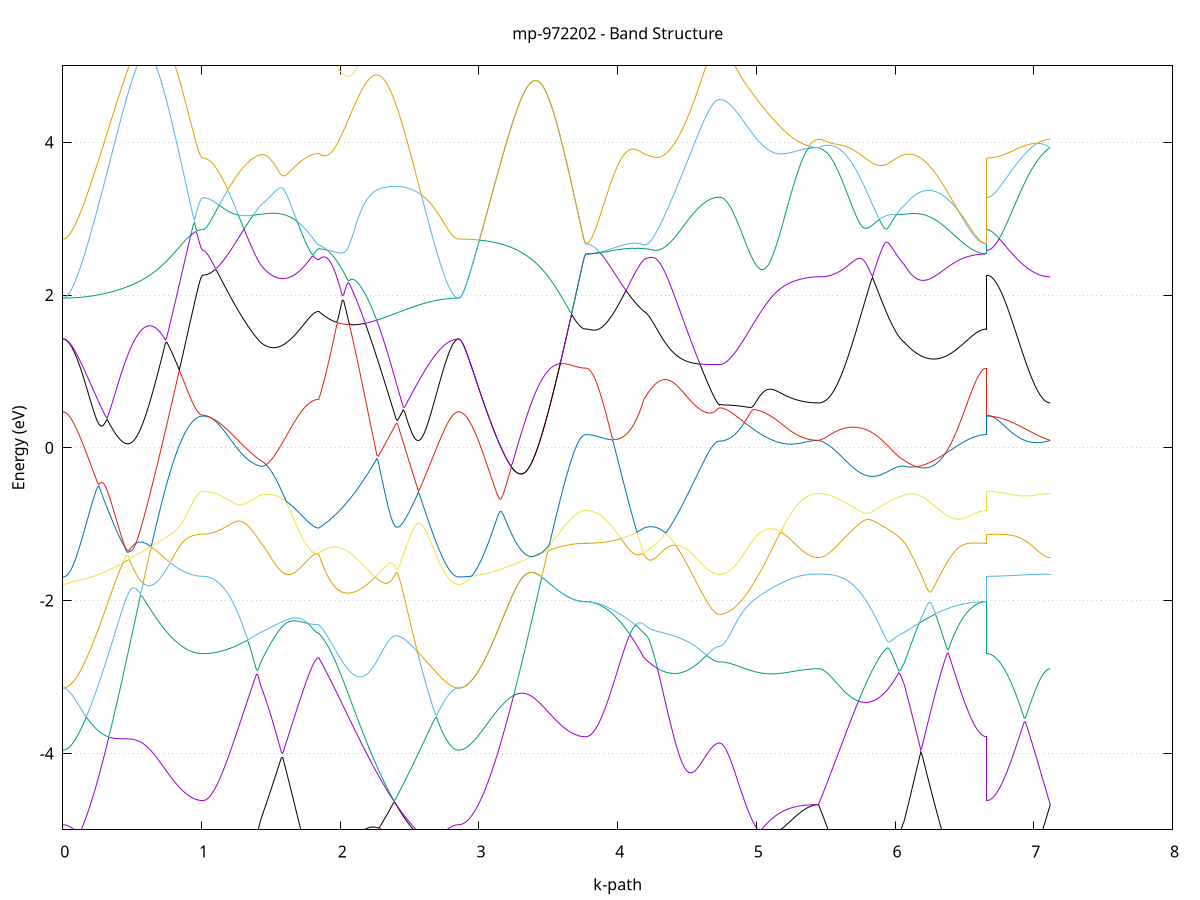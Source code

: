 set title 'mp-972202 - Band Structure'
set xlabel 'k-path'
set ylabel 'Energy (eV)'
set grid y
set yrange [-5:5]
set terminal png size 800,600
set output 'mp-972202_bands_gnuplot.png'
plot '-' using 1:2 with lines notitle, '-' using 1:2 with lines notitle, '-' using 1:2 with lines notitle, '-' using 1:2 with lines notitle, '-' using 1:2 with lines notitle, '-' using 1:2 with lines notitle, '-' using 1:2 with lines notitle, '-' using 1:2 with lines notitle, '-' using 1:2 with lines notitle, '-' using 1:2 with lines notitle, '-' using 1:2 with lines notitle, '-' using 1:2 with lines notitle, '-' using 1:2 with lines notitle, '-' using 1:2 with lines notitle, '-' using 1:2 with lines notitle, '-' using 1:2 with lines notitle, '-' using 1:2 with lines notitle, '-' using 1:2 with lines notitle, '-' using 1:2 with lines notitle, '-' using 1:2 with lines notitle, '-' using 1:2 with lines notitle, '-' using 1:2 with lines notitle, '-' using 1:2 with lines notitle, '-' using 1:2 with lines notitle, '-' using 1:2 with lines notitle, '-' using 1:2 with lines notitle, '-' using 1:2 with lines notitle, '-' using 1:2 with lines notitle, '-' using 1:2 with lines notitle, '-' using 1:2 with lines notitle, '-' using 1:2 with lines notitle, '-' using 1:2 with lines notitle, '-' using 1:2 with lines notitle, '-' using 1:2 with lines notitle, '-' using 1:2 with lines notitle, '-' using 1:2 with lines notitle, '-' using 1:2 with lines notitle, '-' using 1:2 with lines notitle, '-' using 1:2 with lines notitle, '-' using 1:2 with lines notitle, '-' using 1:2 with lines notitle, '-' using 1:2 with lines notitle, '-' using 1:2 with lines notitle, '-' using 1:2 with lines notitle, '-' using 1:2 with lines notitle, '-' using 1:2 with lines notitle, '-' using 1:2 with lines notitle, '-' using 1:2 with lines notitle, '-' using 1:2 with lines notitle, '-' using 1:2 with lines notitle, '-' using 1:2 with lines notitle, '-' using 1:2 with lines notitle, '-' using 1:2 with lines notitle, '-' using 1:2 with lines notitle, '-' using 1:2 with lines notitle, '-' using 1:2 with lines notitle, '-' using 1:2 with lines notitle, '-' using 1:2 with lines notitle, '-' using 1:2 with lines notitle, '-' using 1:2 with lines notitle, '-' using 1:2 with lines notitle, '-' using 1:2 with lines notitle, '-' using 1:2 with lines notitle, '-' using 1:2 with lines notitle
0.000000 -38.766271
0.009996 -38.766271
0.019992 -38.766271
0.029988 -38.766271
0.039984 -38.766271
0.049980 -38.766271
0.059976 -38.766271
0.069973 -38.766271
0.079969 -38.766271
0.089965 -38.766271
0.099961 -38.766271
0.109957 -38.766271
0.119953 -38.766271
0.129949 -38.766271
0.139945 -38.766371
0.149941 -38.766371
0.159937 -38.766371
0.169933 -38.766371
0.179929 -38.766371
0.189925 -38.766371
0.199922 -38.766371
0.209918 -38.766471
0.219914 -38.766471
0.229910 -38.766471
0.239906 -38.766471
0.249902 -38.766471
0.259898 -38.766571
0.269894 -38.766571
0.279890 -38.766571
0.289886 -38.766571
0.299882 -38.766571
0.309878 -38.766671
0.319874 -38.766671
0.329871 -38.766671
0.339867 -38.766671
0.349863 -38.766771
0.359859 -38.766771
0.369855 -38.766771
0.379851 -38.766771
0.389847 -38.766871
0.399843 -38.766871
0.409839 -38.766871
0.419835 -38.766871
0.429831 -38.766971
0.439827 -38.766971
0.449824 -38.766971
0.459820 -38.766971
0.469816 -38.767071
0.479812 -38.767071
0.489808 -38.767071
0.499804 -38.767171
0.509800 -38.767171
0.519796 -38.767171
0.529792 -38.767171
0.539788 -38.767271
0.549784 -38.767271
0.559780 -38.767271
0.569776 -38.767371
0.579773 -38.767371
0.589769 -38.767371
0.599765 -38.767371
0.609761 -38.767471
0.619757 -38.767471
0.629753 -38.767471
0.639749 -38.767471
0.649745 -38.767571
0.659741 -38.767571
0.669737 -38.767571
0.679733 -38.767571
0.689729 -38.767671
0.699725 -38.767671
0.709722 -38.767671
0.719718 -38.767671
0.729714 -38.767771
0.739710 -38.767771
0.749706 -38.767771
0.759702 -38.767771
0.769698 -38.767771
0.779694 -38.767871
0.789690 -38.767871
0.799686 -38.767871
0.809682 -38.767871
0.819678 -38.767871
0.829674 -38.767871
0.839671 -38.767971
0.849667 -38.767971
0.859663 -38.767971
0.869659 -38.767971
0.879655 -38.767971
0.889651 -38.767971
0.899647 -38.767971
0.909643 -38.767971
0.919639 -38.767971
0.929635 -38.767971
0.939631 -38.768071
0.949627 -38.768071
0.959623 -38.768071
0.969620 -38.768071
0.979616 -38.768071
0.989612 -38.768071
0.999608 -38.768071
1.009604 -38.768071
1.009604 -38.768071
1.019509 -38.768071
1.029414 -38.768071
1.039319 -38.768071
1.049224 -38.768071
1.059129 -38.768071
1.069035 -38.768071
1.078940 -38.768071
1.088845 -38.768071
1.098750 -38.768171
1.108655 -38.768171
1.118560 -38.768171
1.128465 -38.768171
1.138370 -38.768271
1.148276 -38.768271
1.158181 -38.768271
1.168086 -38.768271
1.177991 -38.768371
1.187896 -38.768371
1.197801 -38.768471
1.207706 -38.768471
1.217611 -38.768471
1.227517 -38.768571
1.237422 -38.768571
1.247327 -38.768671
1.257232 -38.768671
1.267137 -38.768771
1.277042 -38.768771
1.286947 -38.768871
1.296852 -38.768871
1.306757 -38.768971
1.316663 -38.768971
1.326568 -38.769071
1.336473 -38.769071
1.346378 -38.769171
1.356283 -38.769271
1.366188 -38.769271
1.376093 -38.769371
1.385998 -38.769471
1.395904 -38.769471
1.405809 -38.769571
1.415714 -38.769671
1.425619 -38.769671
1.425619 -38.769671
1.435613 -38.769771
1.445606 -38.769771
1.455600 -38.769871
1.465593 -38.769871
1.475587 -38.769971
1.485580 -38.769971
1.495574 -38.769971
1.505568 -38.770071
1.515561 -38.770071
1.525555 -38.770171
1.535548 -38.770171
1.545542 -38.770271
1.555536 -38.770271
1.565529 -38.770271
1.575523 -38.770371
1.585516 -38.770371
1.595510 -38.770371
1.605504 -38.770471
1.615497 -38.770471
1.625491 -38.770471
1.635484 -38.770571
1.645478 -38.770571
1.655471 -38.770571
1.665465 -38.770671
1.675459 -38.770671
1.685452 -38.770671
1.695446 -38.770671
1.705439 -38.770771
1.715433 -38.770771
1.725427 -38.770771
1.735420 -38.770771
1.745414 -38.770771
1.755407 -38.770771
1.765401 -38.770871
1.775394 -38.770871
1.785388 -38.770871
1.795382 -38.770871
1.805375 -38.770871
1.815369 -38.770871
1.825362 -38.770871
1.835356 -38.770871
1.845350 -38.770871
1.845350 -38.770871
1.855330 -38.770771
1.865311 -38.770771
1.875292 -38.770671
1.885273 -38.770571
1.895254 -38.770571
1.905235 -38.770471
1.915215 -38.770371
1.925196 -38.770271
1.935177 -38.770271
1.945158 -38.770171
1.955139 -38.770071
1.965120 -38.769971
1.975101 -38.769971
1.985081 -38.769871
1.995062 -38.769771
2.005043 -38.769671
2.015024 -38.769671
2.025005 -38.769571
2.034986 -38.769471
2.044966 -38.769371
2.054947 -38.769371
2.064928 -38.769271
2.074909 -38.769171
2.084890 -38.769071
2.094871 -38.769071
2.104851 -38.768971
2.114832 -38.768871
2.124813 -38.768871
2.134794 -38.768771
2.144775 -38.768671
2.154756 -38.768571
2.164736 -38.768571
2.174717 -38.768471
2.184698 -38.768371
2.194679 -38.768371
2.204660 -38.768271
2.214641 -38.768171
2.224622 -38.768171
2.234602 -38.768071
2.244583 -38.768071
2.254564 -38.767971
2.264545 -38.767871
2.274526 -38.767871
2.284507 -38.767771
2.294487 -38.767771
2.304468 -38.767671
2.314449 -38.767671
2.324430 -38.767571
2.334411 -38.767571
2.344392 -38.767471
2.354372 -38.767471
2.364353 -38.767371
2.374334 -38.767371
2.384315 -38.767271
2.394296 -38.767271
2.404277 -38.767171
2.414257 -38.767171
2.424238 -38.767071
2.434219 -38.767071
2.444200 -38.767071
2.454181 -38.766971
2.464162 -38.766971
2.474143 -38.766871
2.484123 -38.766871
2.494104 -38.766871
2.504085 -38.766771
2.514066 -38.766771
2.524047 -38.766771
2.534028 -38.766671
2.544008 -38.766671
2.553989 -38.766671
2.563970 -38.766671
2.573951 -38.766571
2.583932 -38.766571
2.593913 -38.766571
2.603893 -38.766571
2.613874 -38.766471
2.623855 -38.766471
2.633836 -38.766471
2.643817 -38.766471
2.653798 -38.766471
2.663778 -38.766371
2.673759 -38.766371
2.683740 -38.766371
2.693721 -38.766371
2.703702 -38.766371
2.713683 -38.766371
2.723664 -38.766271
2.733644 -38.766271
2.743625 -38.766271
2.753606 -38.766271
2.763587 -38.766271
2.773568 -38.766271
2.783549 -38.766271
2.793529 -38.766271
2.803510 -38.766271
2.813491 -38.766271
2.823472 -38.766271
2.833453 -38.766271
2.843434 -38.766271
2.853414 -38.766271
2.853414 -38.766271
2.863377 -38.766271
2.873339 -38.766271
2.883301 -38.766271
2.893263 -38.766271
2.903226 -38.766271
2.913188 -38.766271
2.923150 -38.766371
2.933112 -38.766371
2.943075 -38.766371
2.953037 -38.766471
2.962999 -38.766471
2.972961 -38.766471
2.982924 -38.766571
2.992886 -38.766571
3.002848 -38.766671
3.012810 -38.766671
3.022773 -38.766771
3.032735 -38.766871
3.042697 -38.766871
3.052659 -38.766971
3.062622 -38.767071
3.072584 -38.767071
3.082546 -38.767171
3.092508 -38.767271
3.102471 -38.767371
3.112433 -38.767471
3.122395 -38.767471
3.132357 -38.767571
3.142320 -38.767671
3.152282 -38.767771
3.162244 -38.767871
3.172206 -38.767971
3.182169 -38.768071
3.192131 -38.768171
3.202093 -38.768271
3.212055 -38.768371
3.222017 -38.768471
3.231980 -38.768571
3.241942 -38.768671
3.251904 -38.768771
3.261866 -38.768871
3.271829 -38.768971
3.281791 -38.769071
3.291753 -38.769171
3.301715 -38.769271
3.311678 -38.769371
3.321640 -38.769571
3.331602 -38.769671
3.341564 -38.769771
3.351527 -38.769871
3.361489 -38.769971
3.371451 -38.770071
3.381413 -38.770171
3.391376 -38.770271
3.401338 -38.770371
3.411300 -38.770471
3.421262 -38.770571
3.431225 -38.770671
3.441187 -38.770771
3.451149 -38.770871
3.461111 -38.770971
3.471074 -38.771071
3.481036 -38.771171
3.490998 -38.771271
3.500960 -38.771371
3.510923 -38.771371
3.520885 -38.771471
3.530847 -38.771571
3.540809 -38.771671
3.550772 -38.771771
3.560734 -38.771771
3.570696 -38.771871
3.580658 -38.771971
3.590621 -38.771971
3.600583 -38.772071
3.610545 -38.772071
3.620507 -38.772171
3.630470 -38.772271
3.640432 -38.772271
3.650394 -38.772271
3.660356 -38.772371
3.670319 -38.772371
3.680281 -38.772471
3.690243 -38.772471
3.700205 -38.772471
3.710167 -38.772471
3.720130 -38.772571
3.730092 -38.772571
3.740054 -38.772571
3.750016 -38.772571
3.759979 -38.772571
3.769941 -38.772571
3.769941 -38.772571
3.779935 -38.772571
3.789928 -38.772571
3.799922 -38.772571
3.809915 -38.772571
3.819909 -38.772571
3.829902 -38.772571
3.839896 -38.772571
3.849890 -38.772471
3.859883 -38.772471
3.869877 -38.772471
3.879870 -38.772471
3.889864 -38.772371
3.899858 -38.772371
3.909851 -38.772371
3.919845 -38.772371
3.929838 -38.772271
3.939832 -38.772271
3.949826 -38.772271
3.959819 -38.772171
3.969813 -38.772171
3.979806 -38.772071
3.989800 -38.772071
3.999793 -38.771971
4.009787 -38.771971
4.019781 -38.771971
4.029774 -38.771871
4.039768 -38.771771
4.049761 -38.771771
4.059755 -38.771671
4.069749 -38.771671
4.079742 -38.771571
4.089736 -38.771571
4.099729 -38.771471
4.109723 -38.771371
4.119716 -38.771371
4.129710 -38.771271
4.139704 -38.771271
4.149697 -38.771171
4.159691 -38.771071
4.169684 -38.770971
4.179678 -38.770971
4.189672 -38.770871
4.189672 -38.770871
4.199573 -38.770871
4.209474 -38.770771
4.219375 -38.770771
4.229276 -38.770671
4.239177 -38.770671
4.249078 -38.770671
4.258979 -38.770571
4.268880 -38.770571
4.278780 -38.770471
4.288681 -38.770471
4.298582 -38.770371
4.308483 -38.770371
4.318384 -38.770271
4.328285 -38.770271
4.338186 -38.770171
4.348087 -38.770171
4.357988 -38.770071
4.367889 -38.770071
4.377790 -38.769971
4.387691 -38.769971
4.397592 -38.769871
4.407493 -38.769871
4.417394 -38.769771
4.427295 -38.769771
4.437196 -38.769771
4.447097 -38.769671
4.456998 -38.769671
4.466899 -38.769571
4.476800 -38.769571
4.486701 -38.769471
4.496602 -38.769471
4.506503 -38.769471
4.516404 -38.769371
4.526305 -38.769371
4.536206 -38.769371
4.546107 -38.769271
4.556008 -38.769271
4.565909 -38.769271
4.575810 -38.769171
4.585711 -38.769171
4.595612 -38.769171
4.605513 -38.769171
4.615414 -38.769071
4.625315 -38.769071
4.635216 -38.769071
4.645117 -38.769071
4.655018 -38.769071
4.664919 -38.769071
4.674820 -38.768971
4.684721 -38.768971
4.694622 -38.768971
4.704523 -38.768971
4.714424 -38.768971
4.724325 -38.768971
4.734226 -38.768971
4.734226 -38.768971
4.744141 -38.768971
4.754056 -38.768971
4.763972 -38.768971
4.773887 -38.768971
4.783802 -38.768971
4.793717 -38.768971
4.803633 -38.768971
4.813548 -38.768971
4.823463 -38.768971
4.833378 -38.768971
4.843294 -38.768971
4.853209 -38.768871
4.863124 -38.768871
4.873039 -38.768871
4.882955 -38.768871
4.892870 -38.768871
4.902785 -38.768871
4.912700 -38.768871
4.922616 -38.768871
4.932531 -38.768771
4.942446 -38.768771
4.952361 -38.768771
4.962277 -38.768771
4.972192 -38.768771
4.982107 -38.768771
4.992022 -38.768671
5.001938 -38.768671
5.011853 -38.768671
5.021768 -38.768671
5.031683 -38.768671
5.041599 -38.768571
5.051514 -38.768571
5.061429 -38.768571
5.071344 -38.768571
5.081260 -38.768571
5.091175 -38.768471
5.101090 -38.768471
5.111005 -38.768471
5.120921 -38.768471
5.130836 -38.768471
5.140751 -38.768371
5.150666 -38.768371
5.160582 -38.768371
5.170497 -38.768371
5.180412 -38.768371
5.190327 -38.768271
5.200243 -38.768271
5.210158 -38.768271
5.220073 -38.768271
5.229988 -38.768271
5.239904 -38.768271
5.249819 -38.768171
5.259734 -38.768171
5.269649 -38.768171
5.279565 -38.768171
5.289480 -38.768171
5.299395 -38.768171
5.309310 -38.768171
5.319226 -38.768071
5.329141 -38.768071
5.339056 -38.768071
5.348971 -38.768071
5.358887 -38.768071
5.368802 -38.768071
5.378717 -38.768071
5.388632 -38.768071
5.398548 -38.768071
5.408463 -38.768071
5.418378 -38.768071
5.428293 -38.768071
5.438208 -38.768071
5.448124 -38.768071
5.448124 -38.768071
5.458106 -38.768071
5.468089 -38.768071
5.478072 -38.768071
5.488055 -38.768071
5.498037 -38.768071
5.508020 -38.768071
5.518003 -38.768071
5.527986 -38.768071
5.537968 -38.768071
5.547951 -38.768071
5.557934 -38.768071
5.567917 -38.768071
5.577899 -38.768071
5.587882 -38.768071
5.597865 -38.768071
5.607847 -38.768171
5.617830 -38.768171
5.627813 -38.768171
5.637796 -38.768171
5.647778 -38.768171
5.657761 -38.768171
5.667744 -38.768171
5.677727 -38.768271
5.687709 -38.768271
5.697692 -38.768271
5.707675 -38.768271
5.717658 -38.768371
5.727640 -38.768371
5.737623 -38.768371
5.747606 -38.768371
5.757589 -38.768471
5.767571 -38.768471
5.777554 -38.768471
5.787537 -38.768571
5.797519 -38.768571
5.807502 -38.768571
5.817485 -38.768571
5.827468 -38.768671
5.837450 -38.768671
5.847433 -38.768771
5.857416 -38.768771
5.867399 -38.768771
5.877381 -38.768871
5.887364 -38.768871
5.897347 -38.768971
5.907330 -38.768971
5.917312 -38.768971
5.927295 -38.769071
5.937278 -38.769071
5.947260 -38.769171
5.957243 -38.769171
5.967226 -38.769271
5.977209 -38.769271
5.987191 -38.769371
5.997174 -38.769371
6.007157 -38.769371
6.017140 -38.769471
6.027122 -38.769471
6.037105 -38.769571
6.047088 -38.769571
6.057071 -38.769671
6.067053 -38.769671
6.067053 -38.769671
6.076946 -38.769771
6.086840 -38.769871
6.096733 -38.769871
6.106626 -38.769971
6.116519 -38.770071
6.126412 -38.770071
6.136305 -38.770171
6.146198 -38.770271
6.156092 -38.770271
6.165985 -38.770371
6.175878 -38.770471
6.185771 -38.770471
6.195664 -38.770571
6.205557 -38.770671
6.215450 -38.770771
6.225344 -38.770771
6.235237 -38.770871
6.245130 -38.770971
6.255023 -38.770971
6.264916 -38.771071
6.274809 -38.771171
6.284703 -38.771171
6.294596 -38.771271
6.304489 -38.771271
6.314382 -38.771371
6.324275 -38.771471
6.334168 -38.771471
6.344061 -38.771571
6.353955 -38.771571
6.363848 -38.771671
6.373741 -38.771771
6.383634 -38.771771
6.393527 -38.771871
6.403420 -38.771871
6.413313 -38.771971
6.423207 -38.771971
6.433100 -38.772071
6.442993 -38.772071
6.452886 -38.772071
6.462779 -38.772171
6.472672 -38.772171
6.482565 -38.772271
6.492459 -38.772271
6.502352 -38.772271
6.512245 -38.772371
6.522138 -38.772371
6.532031 -38.772371
6.541924 -38.772471
6.551817 -38.772471
6.561711 -38.772471
6.571604 -38.772471
6.581497 -38.772471
6.591390 -38.772571
6.601283 -38.772571
6.611176 -38.772571
6.621069 -38.772571
6.630963 -38.772571
6.640856 -38.772571
6.650749 -38.772571
6.660642 -38.772571
6.660642 -38.768071
6.670604 -38.768071
6.680567 -38.768071
6.690529 -38.768071
6.700491 -38.768071
6.710453 -38.768071
6.720416 -38.768071
6.730378 -38.768071
6.740340 -38.768071
6.750302 -38.768071
6.760265 -38.768071
6.770227 -38.768071
6.780189 -38.768071
6.790151 -38.768071
6.800113 -38.768071
6.810076 -38.768071
6.820038 -38.768071
6.830000 -38.768071
6.839962 -38.768071
6.849925 -38.768071
6.859887 -38.768071
6.869849 -38.768071
6.879811 -38.768071
6.889774 -38.768071
6.899736 -38.768071
6.909698 -38.768071
6.919660 -38.768071
6.929623 -38.768071
6.939585 -38.768071
6.949547 -38.768071
6.959509 -38.768071
6.969472 -38.768071
6.979434 -38.768071
6.989396 -38.768071
6.999358 -38.768071
7.009321 -38.768071
7.019283 -38.768071
7.029245 -38.768071
7.039207 -38.768071
7.049170 -38.768071
7.059132 -38.768071
7.069094 -38.768071
7.079056 -38.768071
7.089019 -38.768071
7.098981 -38.768071
7.108943 -38.768071
7.118905 -38.768071
e
0.000000 -38.742271
0.009996 -38.742271
0.019992 -38.742271
0.029988 -38.742271
0.039984 -38.742271
0.049980 -38.742271
0.059976 -38.742271
0.069973 -38.742271
0.079969 -38.742371
0.089965 -38.742371
0.099961 -38.742371
0.109957 -38.742471
0.119953 -38.742471
0.129949 -38.742471
0.139945 -38.742571
0.149941 -38.742571
0.159937 -38.742671
0.169933 -38.742671
0.179929 -38.742771
0.189925 -38.742871
0.199922 -38.742871
0.209918 -38.742971
0.219914 -38.743071
0.229910 -38.743071
0.239906 -38.743171
0.249902 -38.743271
0.259898 -38.743371
0.269894 -38.743371
0.279890 -38.743471
0.289886 -38.743571
0.299882 -38.743671
0.309878 -38.743771
0.319874 -38.743871
0.329871 -38.743971
0.339867 -38.744071
0.349863 -38.744171
0.359859 -38.744271
0.369855 -38.744371
0.379851 -38.744471
0.389847 -38.744571
0.399843 -38.744671
0.409839 -38.744771
0.419835 -38.744871
0.429831 -38.744971
0.439827 -38.745071
0.449824 -38.745171
0.459820 -38.745271
0.469816 -38.745371
0.479812 -38.745571
0.489808 -38.745671
0.499804 -38.745771
0.509800 -38.745871
0.519796 -38.745971
0.529792 -38.746071
0.539788 -38.746171
0.549784 -38.746271
0.559780 -38.746371
0.569776 -38.746571
0.579773 -38.746671
0.589769 -38.746771
0.599765 -38.746871
0.609761 -38.746971
0.619757 -38.747071
0.629753 -38.747171
0.639749 -38.747271
0.649745 -38.747371
0.659741 -38.747471
0.669737 -38.747571
0.679733 -38.747671
0.689729 -38.747771
0.699725 -38.747871
0.709722 -38.747971
0.719718 -38.748071
0.729714 -38.748071
0.739710 -38.748171
0.749706 -38.748271
0.759702 -38.748371
0.769698 -38.748471
0.779694 -38.748471
0.789690 -38.748571
0.799686 -38.748671
0.809682 -38.748671
0.819678 -38.748771
0.829674 -38.748871
0.839671 -38.748871
0.849667 -38.748971
0.859663 -38.748971
0.869659 -38.749071
0.879655 -38.749071
0.889651 -38.749171
0.899647 -38.749171
0.909643 -38.749171
0.919639 -38.749271
0.929635 -38.749271
0.939631 -38.749271
0.949627 -38.749271
0.959623 -38.749371
0.969620 -38.749371
0.979616 -38.749371
0.989612 -38.749371
0.999608 -38.749371
1.009604 -38.749371
1.009604 -38.749371
1.019509 -38.749371
1.029414 -38.749371
1.039319 -38.749371
1.049224 -38.749371
1.059129 -38.749371
1.069035 -38.749371
1.078940 -38.749271
1.088845 -38.749271
1.098750 -38.749271
1.108655 -38.749271
1.118560 -38.749271
1.128465 -38.749171
1.138370 -38.749171
1.148276 -38.749171
1.158181 -38.749071
1.168086 -38.749071
1.177991 -38.749071
1.187896 -38.748971
1.197801 -38.748971
1.207706 -38.748871
1.217611 -38.748871
1.227517 -38.748771
1.237422 -38.748771
1.247327 -38.748671
1.257232 -38.748671
1.267137 -38.748571
1.277042 -38.748471
1.286947 -38.748471
1.296852 -38.748371
1.306757 -38.748371
1.316663 -38.748271
1.326568 -38.748171
1.336473 -38.748171
1.346378 -38.748071
1.356283 -38.747971
1.366188 -38.747871
1.376093 -38.747871
1.385998 -38.747771
1.395904 -38.747671
1.405809 -38.747571
1.415714 -38.747571
1.425619 -38.747471
1.425619 -38.747471
1.435613 -38.747371
1.445606 -38.747371
1.455600 -38.747271
1.465593 -38.747271
1.475587 -38.747171
1.485580 -38.747171
1.495574 -38.747171
1.505568 -38.747071
1.515561 -38.747071
1.525555 -38.747071
1.535548 -38.747071
1.545542 -38.746971
1.555536 -38.746971
1.565529 -38.746971
1.575523 -38.746971
1.585516 -38.746971
1.595510 -38.746971
1.605504 -38.746971
1.615497 -38.746971
1.625491 -38.746971
1.635484 -38.746871
1.645478 -38.746871
1.655471 -38.746871
1.665465 -38.746871
1.675459 -38.746871
1.685452 -38.746871
1.695446 -38.746871
1.705439 -38.746871
1.715433 -38.746871
1.725427 -38.746971
1.735420 -38.746971
1.745414 -38.746971
1.755407 -38.746971
1.765401 -38.746971
1.775394 -38.746971
1.785388 -38.746971
1.795382 -38.746971
1.805375 -38.746971
1.815369 -38.746971
1.825362 -38.746971
1.835356 -38.746971
1.845350 -38.746971
1.845350 -38.746971
1.855330 -38.747071
1.865311 -38.747071
1.875292 -38.747171
1.885273 -38.747271
1.895254 -38.747371
1.905235 -38.747471
1.915215 -38.747471
1.925196 -38.747571
1.935177 -38.747671
1.945158 -38.747671
1.955139 -38.747771
1.965120 -38.747871
1.975101 -38.747871
1.985081 -38.747971
1.995062 -38.747971
2.005043 -38.748071
2.015024 -38.748071
2.025005 -38.748071
2.034986 -38.748171
2.044966 -38.748171
2.054947 -38.748171
2.064928 -38.748171
2.074909 -38.748171
2.084890 -38.748271
2.094871 -38.748271
2.104851 -38.748271
2.114832 -38.748271
2.124813 -38.748171
2.134794 -38.748171
2.144775 -38.748171
2.154756 -38.748171
2.164736 -38.748071
2.174717 -38.748071
2.184698 -38.748071
2.194679 -38.747971
2.204660 -38.747971
2.214641 -38.747871
2.224622 -38.747871
2.234602 -38.747771
2.244583 -38.747671
2.254564 -38.747671
2.264545 -38.747571
2.274526 -38.747471
2.284507 -38.747371
2.294487 -38.747271
2.304468 -38.747171
2.314449 -38.747171
2.324430 -38.747071
2.334411 -38.746971
2.344392 -38.746871
2.354372 -38.746671
2.364353 -38.746571
2.374334 -38.746471
2.384315 -38.746371
2.394296 -38.746271
2.404277 -38.746171
2.414257 -38.746071
2.424238 -38.745871
2.434219 -38.745771
2.444200 -38.745671
2.454181 -38.745571
2.464162 -38.745371
2.474143 -38.745271
2.484123 -38.745171
2.494104 -38.745071
2.504085 -38.744871
2.514066 -38.744771
2.524047 -38.744671
2.534028 -38.744571
2.544008 -38.744371
2.553989 -38.744271
2.563970 -38.744171
2.573951 -38.744071
2.583932 -38.743971
2.593913 -38.743871
2.603893 -38.743771
2.613874 -38.743571
2.623855 -38.743471
2.633836 -38.743371
2.643817 -38.743271
2.653798 -38.743171
2.663778 -38.743171
2.673759 -38.743071
2.683740 -38.742971
2.693721 -38.742871
2.703702 -38.742771
2.713683 -38.742771
2.723664 -38.742671
2.733644 -38.742571
2.743625 -38.742571
2.753606 -38.742471
2.763587 -38.742471
2.773568 -38.742371
2.783549 -38.742371
2.793529 -38.742271
2.803510 -38.742271
2.813491 -38.742271
2.823472 -38.742271
2.833453 -38.742271
2.843434 -38.742271
2.853414 -38.742271
2.853414 -38.742271
2.863377 -38.742271
2.873339 -38.742271
2.883301 -38.742271
2.893263 -38.742271
2.903226 -38.742271
2.913188 -38.742271
2.923150 -38.742271
2.933112 -38.742271
2.943075 -38.742271
2.953037 -38.742271
2.962999 -38.742271
2.972961 -38.742271
2.982924 -38.742271
2.992886 -38.742371
3.002848 -38.742371
3.012810 -38.742371
3.022773 -38.742371
3.032735 -38.742371
3.042697 -38.742371
3.052659 -38.742471
3.062622 -38.742471
3.072584 -38.742471
3.082546 -38.742471
3.092508 -38.742571
3.102471 -38.742571
3.112433 -38.742571
3.122395 -38.742571
3.132357 -38.742671
3.142320 -38.742671
3.152282 -38.742671
3.162244 -38.742671
3.172206 -38.742771
3.182169 -38.742771
3.192131 -38.742771
3.202093 -38.742871
3.212055 -38.742871
3.222017 -38.742871
3.231980 -38.742871
3.241942 -38.742971
3.251904 -38.742971
3.261866 -38.742971
3.271829 -38.743071
3.281791 -38.743071
3.291753 -38.743071
3.301715 -38.743171
3.311678 -38.743171
3.321640 -38.743171
3.331602 -38.743271
3.341564 -38.743271
3.351527 -38.743271
3.361489 -38.743371
3.371451 -38.743371
3.381413 -38.743371
3.391376 -38.743471
3.401338 -38.743471
3.411300 -38.743471
3.421262 -38.743471
3.431225 -38.743571
3.441187 -38.743571
3.451149 -38.743571
3.461111 -38.743671
3.471074 -38.743671
3.481036 -38.743671
3.490998 -38.743671
3.500960 -38.743771
3.510923 -38.743771
3.520885 -38.743771
3.530847 -38.743771
3.540809 -38.743871
3.550772 -38.743871
3.560734 -38.743871
3.570696 -38.743871
3.580658 -38.743971
3.590621 -38.743971
3.600583 -38.743971
3.610545 -38.743971
3.620507 -38.743971
3.630470 -38.743971
3.640432 -38.744071
3.650394 -38.744071
3.660356 -38.744071
3.670319 -38.744071
3.680281 -38.744071
3.690243 -38.744071
3.700205 -38.744071
3.710167 -38.744071
3.720130 -38.744071
3.730092 -38.744071
3.740054 -38.744071
3.750016 -38.744071
3.759979 -38.744071
3.769941 -38.744071
3.769941 -38.744071
3.779935 -38.744171
3.789928 -38.744171
3.799922 -38.744171
3.809915 -38.744171
3.819909 -38.744171
3.829902 -38.744171
3.839896 -38.744271
3.849890 -38.744271
3.859883 -38.744271
3.869877 -38.744371
3.879870 -38.744371
3.889864 -38.744471
3.899858 -38.744471
3.909851 -38.744571
3.919845 -38.744571
3.929838 -38.744671
3.939832 -38.744771
3.949826 -38.744771
3.959819 -38.744871
3.969813 -38.744971
3.979806 -38.744971
3.989800 -38.745071
3.999793 -38.745171
4.009787 -38.745271
4.019781 -38.745371
4.029774 -38.745471
4.039768 -38.745571
4.049761 -38.745571
4.059755 -38.745671
4.069749 -38.745771
4.079742 -38.745871
4.089736 -38.745971
4.099729 -38.746071
4.109723 -38.746171
4.119716 -38.746271
4.129710 -38.746371
4.139704 -38.746471
4.149697 -38.746571
4.159691 -38.746671
4.169684 -38.746771
4.179678 -38.746871
4.189672 -38.746971
4.189672 -38.746971
4.199573 -38.746971
4.209474 -38.747071
4.219375 -38.747071
4.229276 -38.747071
4.239177 -38.747171
4.249078 -38.747171
4.258979 -38.747271
4.268880 -38.747271
4.278780 -38.747271
4.288681 -38.747371
4.298582 -38.747371
4.308483 -38.747471
4.318384 -38.747471
4.328285 -38.747471
4.338186 -38.747471
4.348087 -38.747571
4.357988 -38.747571
4.367889 -38.747571
4.377790 -38.747571
4.387691 -38.747671
4.397592 -38.747671
4.407493 -38.747671
4.417394 -38.747671
4.427295 -38.747771
4.437196 -38.747771
4.447097 -38.747771
4.456998 -38.747771
4.466899 -38.747771
4.476800 -38.747771
4.486701 -38.747771
4.496602 -38.747871
4.506503 -38.747871
4.516404 -38.747871
4.526305 -38.747871
4.536206 -38.747871
4.546107 -38.747871
4.556008 -38.747871
4.565909 -38.747871
4.575810 -38.747871
4.585711 -38.747871
4.595612 -38.747871
4.605513 -38.747871
4.615414 -38.747871
4.625315 -38.747871
4.635216 -38.747871
4.645117 -38.747871
4.655018 -38.747871
4.664919 -38.747871
4.674820 -38.747971
4.684721 -38.747971
4.694622 -38.747971
4.704523 -38.747971
4.714424 -38.747971
4.724325 -38.747971
4.734226 -38.747971
4.734226 -38.747971
4.744141 -38.747971
4.754056 -38.747971
4.763972 -38.747971
4.773887 -38.747971
4.783802 -38.747971
4.793717 -38.747971
4.803633 -38.747971
4.813548 -38.747971
4.823463 -38.747871
4.833378 -38.747871
4.843294 -38.747871
4.853209 -38.747871
4.863124 -38.747871
4.873039 -38.747871
4.882955 -38.747871
4.892870 -38.747871
4.902785 -38.747871
4.912700 -38.747871
4.922616 -38.747871
4.932531 -38.747871
4.942446 -38.747871
4.952361 -38.747871
4.962277 -38.747871
4.972192 -38.747871
4.982107 -38.747871
4.992022 -38.747871
5.001938 -38.747871
5.011853 -38.747871
5.021768 -38.747871
5.031683 -38.747871
5.041599 -38.747871
5.051514 -38.747871
5.061429 -38.747871
5.071344 -38.747871
5.081260 -38.747871
5.091175 -38.747871
5.101090 -38.747871
5.111005 -38.747871
5.120921 -38.747871
5.130836 -38.747871
5.140751 -38.747771
5.150666 -38.747771
5.160582 -38.747771
5.170497 -38.747771
5.180412 -38.747771
5.190327 -38.747771
5.200243 -38.747771
5.210158 -38.747771
5.220073 -38.747771
5.229988 -38.747771
5.239904 -38.747771
5.249819 -38.747771
5.259734 -38.747771
5.269649 -38.747771
5.279565 -38.747771
5.289480 -38.747771
5.299395 -38.747771
5.309310 -38.747771
5.319226 -38.747771
5.329141 -38.747771
5.339056 -38.747771
5.348971 -38.747771
5.358887 -38.747771
5.368802 -38.747771
5.378717 -38.747771
5.388632 -38.747771
5.398548 -38.747771
5.408463 -38.747771
5.418378 -38.747771
5.428293 -38.747771
5.438208 -38.747771
5.448124 -38.747771
5.448124 -38.747771
5.458106 -38.747771
5.468089 -38.747871
5.478072 -38.747871
5.488055 -38.747871
5.498037 -38.747971
5.508020 -38.747971
5.518003 -38.747971
5.527986 -38.748071
5.537968 -38.748071
5.547951 -38.748071
5.557934 -38.748171
5.567917 -38.748171
5.577899 -38.748171
5.587882 -38.748171
5.597865 -38.748271
5.607847 -38.748271
5.617830 -38.748271
5.627813 -38.748271
5.637796 -38.748271
5.647778 -38.748371
5.657761 -38.748371
5.667744 -38.748371
5.677727 -38.748371
5.687709 -38.748371
5.697692 -38.748371
5.707675 -38.748371
5.717658 -38.748371
5.727640 -38.748371
5.737623 -38.748371
5.747606 -38.748371
5.757589 -38.748371
5.767571 -38.748371
5.777554 -38.748371
5.787537 -38.748371
5.797519 -38.748371
5.807502 -38.748371
5.817485 -38.748371
5.827468 -38.748271
5.837450 -38.748271
5.847433 -38.748271
5.857416 -38.748271
5.867399 -38.748271
5.877381 -38.748171
5.887364 -38.748171
5.897347 -38.748171
5.907330 -38.748171
5.917312 -38.748071
5.927295 -38.748071
5.937278 -38.748071
5.947260 -38.747971
5.957243 -38.747971
5.967226 -38.747971
5.977209 -38.747871
5.987191 -38.747871
5.997174 -38.747771
6.007157 -38.747771
6.017140 -38.747671
6.027122 -38.747671
6.037105 -38.747571
6.047088 -38.747571
6.057071 -38.747471
6.067053 -38.747471
6.067053 -38.747471
6.076946 -38.747371
6.086840 -38.747271
6.096733 -38.747271
6.106626 -38.747171
6.116519 -38.747071
6.126412 -38.746971
6.136305 -38.746871
6.146198 -38.746871
6.156092 -38.746771
6.165985 -38.746671
6.175878 -38.746571
6.185771 -38.746471
6.195664 -38.746371
6.205557 -38.746371
6.215450 -38.746271
6.225344 -38.746171
6.235237 -38.746071
6.245130 -38.746071
6.255023 -38.745971
6.264916 -38.745871
6.274809 -38.745771
6.284703 -38.745671
6.294596 -38.745671
6.304489 -38.745571
6.314382 -38.745471
6.324275 -38.745471
6.334168 -38.745371
6.344061 -38.745271
6.353955 -38.745271
6.363848 -38.745171
6.373741 -38.745071
6.383634 -38.745071
6.393527 -38.744971
6.403420 -38.744871
6.413313 -38.744871
6.423207 -38.744771
6.433100 -38.744771
6.442993 -38.744671
6.452886 -38.744671
6.462779 -38.744571
6.472672 -38.744571
6.482565 -38.744471
6.492459 -38.744471
6.502352 -38.744471
6.512245 -38.744371
6.522138 -38.744371
6.532031 -38.744371
6.541924 -38.744271
6.551817 -38.744271
6.561711 -38.744271
6.571604 -38.744171
6.581497 -38.744171
6.591390 -38.744171
6.601283 -38.744171
6.611176 -38.744171
6.621069 -38.744171
6.630963 -38.744171
6.640856 -38.744171
6.650749 -38.744071
6.660642 -38.744071
6.660642 -38.749371
6.670604 -38.749371
6.680567 -38.749371
6.690529 -38.749371
6.700491 -38.749371
6.710453 -38.749371
6.720416 -38.749371
6.730378 -38.749371
6.740340 -38.749271
6.750302 -38.749271
6.760265 -38.749271
6.770227 -38.749271
6.780189 -38.749271
6.790151 -38.749271
6.800113 -38.749171
6.810076 -38.749171
6.820038 -38.749171
6.830000 -38.749071
6.839962 -38.749071
6.849925 -38.749071
6.859887 -38.748971
6.869849 -38.748971
6.879811 -38.748971
6.889774 -38.748871
6.899736 -38.748871
6.909698 -38.748871
6.919660 -38.748771
6.929623 -38.748771
6.939585 -38.748671
6.949547 -38.748671
6.959509 -38.748571
6.969472 -38.748571
6.979434 -38.748471
6.989396 -38.748471
6.999358 -38.748371
7.009321 -38.748371
7.019283 -38.748271
7.029245 -38.748271
7.039207 -38.748171
7.049170 -38.748171
7.059132 -38.748071
7.069094 -38.748071
7.079056 -38.747971
7.089019 -38.747871
7.098981 -38.747871
7.108943 -38.747771
7.118905 -38.747771
e
0.000000 -38.742271
0.009996 -38.742271
0.019992 -38.742271
0.029988 -38.742271
0.039984 -38.742271
0.049980 -38.742271
0.059976 -38.742271
0.069973 -38.742271
0.079969 -38.742271
0.089965 -38.742271
0.099961 -38.742271
0.109957 -38.742371
0.119953 -38.742371
0.129949 -38.742371
0.139945 -38.742371
0.149941 -38.742471
0.159937 -38.742471
0.169933 -38.742471
0.179929 -38.742471
0.189925 -38.742571
0.199922 -38.742571
0.209918 -38.742671
0.219914 -38.742671
0.229910 -38.742671
0.239906 -38.742771
0.249902 -38.742771
0.259898 -38.742871
0.269894 -38.742871
0.279890 -38.742871
0.289886 -38.742971
0.299882 -38.742971
0.309878 -38.743071
0.319874 -38.743071
0.329871 -38.743171
0.339867 -38.743171
0.349863 -38.743271
0.359859 -38.743371
0.369855 -38.743371
0.379851 -38.743471
0.389847 -38.743471
0.399843 -38.743571
0.409839 -38.743571
0.419835 -38.743671
0.429831 -38.743771
0.439827 -38.743771
0.449824 -38.743871
0.459820 -38.743871
0.469816 -38.743971
0.479812 -38.744071
0.489808 -38.744071
0.499804 -38.744171
0.509800 -38.744171
0.519796 -38.744271
0.529792 -38.744371
0.539788 -38.744371
0.549784 -38.744471
0.559780 -38.744471
0.569776 -38.744571
0.579773 -38.744671
0.589769 -38.744671
0.599765 -38.744771
0.609761 -38.744771
0.619757 -38.744871
0.629753 -38.744871
0.639749 -38.744971
0.649745 -38.745071
0.659741 -38.745071
0.669737 -38.745171
0.679733 -38.745171
0.689729 -38.745271
0.699725 -38.745271
0.709722 -38.745371
0.719718 -38.745371
0.729714 -38.745471
0.739710 -38.745471
0.749706 -38.745571
0.759702 -38.745571
0.769698 -38.745571
0.779694 -38.745671
0.789690 -38.745671
0.799686 -38.745771
0.809682 -38.745771
0.819678 -38.745771
0.829674 -38.745871
0.839671 -38.745871
0.849667 -38.745871
0.859663 -38.745971
0.869659 -38.745971
0.879655 -38.745971
0.889651 -38.745971
0.899647 -38.745971
0.909643 -38.746071
0.919639 -38.746071
0.929635 -38.746071
0.939631 -38.746071
0.949627 -38.746071
0.959623 -38.746071
0.969620 -38.746071
0.979616 -38.746171
0.989612 -38.746171
0.999608 -38.746171
1.009604 -38.746171
1.009604 -38.746171
1.019509 -38.746171
1.029414 -38.746171
1.039319 -38.746171
1.049224 -38.746171
1.059129 -38.746071
1.069035 -38.746071
1.078940 -38.746071
1.088845 -38.746071
1.098750 -38.746071
1.108655 -38.746071
1.118560 -38.746071
1.128465 -38.746071
1.138370 -38.746071
1.148276 -38.746071
1.158181 -38.746071
1.168086 -38.745971
1.177991 -38.745971
1.187896 -38.745971
1.197801 -38.745971
1.207706 -38.745971
1.217611 -38.745971
1.227517 -38.745871
1.237422 -38.745871
1.247327 -38.745871
1.257232 -38.745871
1.267137 -38.745871
1.277042 -38.745771
1.286947 -38.745771
1.296852 -38.745771
1.306757 -38.745771
1.316663 -38.745671
1.326568 -38.745671
1.336473 -38.745671
1.346378 -38.745671
1.356283 -38.745571
1.366188 -38.745571
1.376093 -38.745571
1.385998 -38.745571
1.395904 -38.745471
1.405809 -38.745471
1.415714 -38.745471
1.425619 -38.745371
1.425619 -38.745371
1.435613 -38.745371
1.445606 -38.745371
1.455600 -38.745371
1.465593 -38.745271
1.475587 -38.745271
1.485580 -38.745171
1.495574 -38.745171
1.505568 -38.745071
1.515561 -38.745071
1.525555 -38.744971
1.535548 -38.744971
1.545542 -38.744871
1.555536 -38.744771
1.565529 -38.744771
1.575523 -38.744671
1.585516 -38.744571
1.595510 -38.744571
1.605504 -38.744471
1.615497 -38.744371
1.625491 -38.744371
1.635484 -38.744271
1.645478 -38.744171
1.655471 -38.744171
1.665465 -38.744071
1.675459 -38.744071
1.685452 -38.743971
1.695446 -38.743871
1.705439 -38.743871
1.715433 -38.743771
1.725427 -38.743771
1.735420 -38.743671
1.745414 -38.743671
1.755407 -38.743671
1.765401 -38.743571
1.775394 -38.743571
1.785388 -38.743571
1.795382 -38.743571
1.805375 -38.743471
1.815369 -38.743471
1.825362 -38.743471
1.835356 -38.743471
1.845350 -38.743471
1.845350 -38.743471
1.855330 -38.743471
1.865311 -38.743471
1.875292 -38.743371
1.885273 -38.743371
1.895254 -38.743371
1.905235 -38.743271
1.915215 -38.743271
1.925196 -38.743271
1.935177 -38.743271
1.945158 -38.743171
1.955139 -38.743171
1.965120 -38.743171
1.975101 -38.743171
1.985081 -38.743071
1.995062 -38.743071
2.005043 -38.743071
2.015024 -38.743071
2.025005 -38.742971
2.034986 -38.742971
2.044966 -38.742971
2.054947 -38.742971
2.064928 -38.742871
2.074909 -38.742871
2.084890 -38.742871
2.094871 -38.742871
2.104851 -38.742871
2.114832 -38.742771
2.124813 -38.742771
2.134794 -38.742771
2.144775 -38.742771
2.154756 -38.742671
2.164736 -38.742671
2.174717 -38.742671
2.184698 -38.742671
2.194679 -38.742671
2.204660 -38.742571
2.214641 -38.742571
2.224622 -38.742571
2.234602 -38.742571
2.244583 -38.742571
2.254564 -38.742571
2.264545 -38.742471
2.274526 -38.742471
2.284507 -38.742471
2.294487 -38.742471
2.304468 -38.742471
2.314449 -38.742471
2.324430 -38.742471
2.334411 -38.742471
2.344392 -38.742371
2.354372 -38.742371
2.364353 -38.742371
2.374334 -38.742371
2.384315 -38.742371
2.394296 -38.742371
2.404277 -38.742371
2.414257 -38.742371
2.424238 -38.742371
2.434219 -38.742371
2.444200 -38.742271
2.454181 -38.742271
2.464162 -38.742271
2.474143 -38.742271
2.484123 -38.742271
2.494104 -38.742271
2.504085 -38.742271
2.514066 -38.742271
2.524047 -38.742271
2.534028 -38.742271
2.544008 -38.742271
2.553989 -38.742271
2.563970 -38.742271
2.573951 -38.742271
2.583932 -38.742271
2.593913 -38.742271
2.603893 -38.742271
2.613874 -38.742271
2.623855 -38.742271
2.633836 -38.742271
2.643817 -38.742271
2.653798 -38.742271
2.663778 -38.742271
2.673759 -38.742271
2.683740 -38.742271
2.693721 -38.742271
2.703702 -38.742271
2.713683 -38.742271
2.723664 -38.742271
2.733644 -38.742271
2.743625 -38.742271
2.753606 -38.742271
2.763587 -38.742271
2.773568 -38.742271
2.783549 -38.742271
2.793529 -38.742271
2.803510 -38.742271
2.813491 -38.742271
2.823472 -38.742271
2.833453 -38.742271
2.843434 -38.742271
2.853414 -38.742271
2.853414 -38.742271
2.863377 -38.742271
2.873339 -38.742271
2.883301 -38.742271
2.893263 -38.742271
2.903226 -38.742271
2.913188 -38.742271
2.923150 -38.742271
2.933112 -38.742271
2.943075 -38.742271
2.953037 -38.742271
2.962999 -38.742271
2.972961 -38.742271
2.982924 -38.742271
2.992886 -38.742371
3.002848 -38.742371
3.012810 -38.742371
3.022773 -38.742371
3.032735 -38.742371
3.042697 -38.742371
3.052659 -38.742471
3.062622 -38.742471
3.072584 -38.742471
3.082546 -38.742471
3.092508 -38.742571
3.102471 -38.742571
3.112433 -38.742571
3.122395 -38.742571
3.132357 -38.742671
3.142320 -38.742671
3.152282 -38.742671
3.162244 -38.742671
3.172206 -38.742771
3.182169 -38.742771
3.192131 -38.742771
3.202093 -38.742871
3.212055 -38.742871
3.222017 -38.742871
3.231980 -38.742871
3.241942 -38.742971
3.251904 -38.742971
3.261866 -38.742971
3.271829 -38.743071
3.281791 -38.743071
3.291753 -38.743071
3.301715 -38.743171
3.311678 -38.743171
3.321640 -38.743171
3.331602 -38.743271
3.341564 -38.743271
3.351527 -38.743271
3.361489 -38.743371
3.371451 -38.743371
3.381413 -38.743371
3.391376 -38.743471
3.401338 -38.743471
3.411300 -38.743471
3.421262 -38.743471
3.431225 -38.743571
3.441187 -38.743571
3.451149 -38.743571
3.461111 -38.743671
3.471074 -38.743671
3.481036 -38.743671
3.490998 -38.743671
3.500960 -38.743771
3.510923 -38.743771
3.520885 -38.743771
3.530847 -38.743771
3.540809 -38.743871
3.550772 -38.743871
3.560734 -38.743871
3.570696 -38.743871
3.580658 -38.743971
3.590621 -38.743971
3.600583 -38.743971
3.610545 -38.743971
3.620507 -38.743971
3.630470 -38.743971
3.640432 -38.744071
3.650394 -38.744071
3.660356 -38.744071
3.670319 -38.744071
3.680281 -38.744071
3.690243 -38.744071
3.700205 -38.744071
3.710167 -38.744071
3.720130 -38.744071
3.730092 -38.744071
3.740054 -38.744071
3.750016 -38.744071
3.759979 -38.744071
3.769941 -38.744071
3.769941 -38.744071
3.779935 -38.744071
3.789928 -38.744071
3.799922 -38.744071
3.809915 -38.744071
3.819909 -38.744071
3.829902 -38.744071
3.839896 -38.744071
3.849890 -38.744071
3.859883 -38.744071
3.869877 -38.744071
3.879870 -38.744071
3.889864 -38.744071
3.899858 -38.744071
3.909851 -38.744071
3.919845 -38.744071
3.929838 -38.743971
3.939832 -38.743971
3.949826 -38.743971
3.959819 -38.743971
3.969813 -38.743971
3.979806 -38.743971
3.989800 -38.743871
3.999793 -38.743871
4.009787 -38.743871
4.019781 -38.743871
4.029774 -38.743871
4.039768 -38.743871
4.049761 -38.743771
4.059755 -38.743771
4.069749 -38.743771
4.079742 -38.743771
4.089736 -38.743671
4.099729 -38.743671
4.109723 -38.743671
4.119716 -38.743671
4.129710 -38.743671
4.139704 -38.743571
4.149697 -38.743571
4.159691 -38.743571
4.169684 -38.743571
4.179678 -38.743471
4.189672 -38.743471
4.189672 -38.743471
4.199573 -38.743471
4.209474 -38.743471
4.219375 -38.743471
4.229276 -38.743371
4.239177 -38.743371
4.249078 -38.743371
4.258979 -38.743371
4.268880 -38.743371
4.278780 -38.743371
4.288681 -38.743271
4.298582 -38.743271
4.308483 -38.743271
4.318384 -38.743271
4.328285 -38.743271
4.338186 -38.743271
4.348087 -38.743171
4.357988 -38.743171
4.367889 -38.743171
4.377790 -38.743171
4.387691 -38.743171
4.397592 -38.743071
4.407493 -38.743071
4.417394 -38.743071
4.427295 -38.743071
4.437196 -38.743071
4.447097 -38.743071
4.456998 -38.742971
4.466899 -38.742971
4.476800 -38.742971
4.486701 -38.742971
4.496602 -38.742971
4.506503 -38.742971
4.516404 -38.742871
4.526305 -38.742871
4.536206 -38.742871
4.546107 -38.742871
4.556008 -38.742871
4.565909 -38.742871
4.575810 -38.742871
4.585711 -38.742871
4.595612 -38.742771
4.605513 -38.742771
4.615414 -38.742771
4.625315 -38.742771
4.635216 -38.742771
4.645117 -38.742771
4.655018 -38.742771
4.664919 -38.742771
4.674820 -38.742771
4.684721 -38.742771
4.694622 -38.742771
4.704523 -38.742771
4.714424 -38.742771
4.724325 -38.742771
4.734226 -38.742771
4.734226 -38.742771
4.744141 -38.742771
4.754056 -38.742771
4.763972 -38.742771
4.773887 -38.742771
4.783802 -38.742771
4.793717 -38.742871
4.803633 -38.742871
4.813548 -38.742871
4.823463 -38.742971
4.833378 -38.742971
4.843294 -38.743071
4.853209 -38.743071
4.863124 -38.743171
4.873039 -38.743171
4.882955 -38.743271
4.892870 -38.743371
4.902785 -38.743371
4.912700 -38.743471
4.922616 -38.743571
4.932531 -38.743671
4.942446 -38.743771
4.952361 -38.743771
4.962277 -38.743871
4.972192 -38.743971
4.982107 -38.744071
4.992022 -38.744171
5.001938 -38.744271
5.011853 -38.744371
5.021768 -38.744471
5.031683 -38.744571
5.041599 -38.744671
5.051514 -38.744771
5.061429 -38.744971
5.071344 -38.745071
5.081260 -38.745171
5.091175 -38.745271
5.101090 -38.745371
5.111005 -38.745471
5.120921 -38.745571
5.130836 -38.745671
5.140751 -38.745771
5.150666 -38.745871
5.160582 -38.745971
5.170497 -38.746071
5.180412 -38.746171
5.190327 -38.746271
5.200243 -38.746371
5.210158 -38.746471
5.220073 -38.746571
5.229988 -38.746671
5.239904 -38.746771
5.249819 -38.746871
5.259734 -38.746971
5.269649 -38.747071
5.279565 -38.747071
5.289480 -38.747171
5.299395 -38.747271
5.309310 -38.747271
5.319226 -38.747371
5.329141 -38.747371
5.339056 -38.747471
5.348971 -38.747471
5.358887 -38.747571
5.368802 -38.747571
5.378717 -38.747671
5.388632 -38.747671
5.398548 -38.747671
5.408463 -38.747671
5.418378 -38.747771
5.428293 -38.747771
5.438208 -38.747771
5.448124 -38.747771
5.448124 -38.747771
5.458106 -38.747671
5.468089 -38.747671
5.478072 -38.747671
5.488055 -38.747571
5.498037 -38.747571
5.508020 -38.747471
5.518003 -38.747471
5.527986 -38.747371
5.537968 -38.747371
5.547951 -38.747271
5.557934 -38.747271
5.567917 -38.747171
5.577899 -38.747171
5.587882 -38.747071
5.597865 -38.747071
5.607847 -38.746971
5.617830 -38.746971
5.627813 -38.746871
5.637796 -38.746871
5.647778 -38.746771
5.657761 -38.746771
5.667744 -38.746671
5.677727 -38.746671
5.687709 -38.746571
5.697692 -38.746571
5.707675 -38.746571
5.717658 -38.746471
5.727640 -38.746471
5.737623 -38.746371
5.747606 -38.746371
5.757589 -38.746271
5.767571 -38.746271
5.777554 -38.746271
5.787537 -38.746171
5.797519 -38.746171
5.807502 -38.746071
5.817485 -38.746071
5.827468 -38.746071
5.837450 -38.745971
5.847433 -38.745971
5.857416 -38.745971
5.867399 -38.745871
5.877381 -38.745871
5.887364 -38.745871
5.897347 -38.745771
5.907330 -38.745771
5.917312 -38.745771
5.927295 -38.745771
5.937278 -38.745671
5.947260 -38.745671
5.957243 -38.745671
5.967226 -38.745671
5.977209 -38.745571
5.987191 -38.745571
5.997174 -38.745571
6.007157 -38.745571
6.017140 -38.745471
6.027122 -38.745471
6.037105 -38.745471
6.047088 -38.745471
6.057071 -38.745471
6.067053 -38.745371
6.067053 -38.745371
6.076946 -38.745371
6.086840 -38.745371
6.096733 -38.745271
6.106626 -38.745271
6.116519 -38.745271
6.126412 -38.745271
6.136305 -38.745171
6.146198 -38.745171
6.156092 -38.745171
6.165985 -38.745071
6.175878 -38.745071
6.185771 -38.745071
6.195664 -38.744971
6.205557 -38.744971
6.215450 -38.744971
6.225344 -38.744871
6.235237 -38.744871
6.245130 -38.744871
6.255023 -38.744871
6.264916 -38.744771
6.274809 -38.744771
6.284703 -38.744771
6.294596 -38.744671
6.304489 -38.744671
6.314382 -38.744671
6.324275 -38.744671
6.334168 -38.744571
6.344061 -38.744571
6.353955 -38.744571
6.363848 -38.744571
6.373741 -38.744471
6.383634 -38.744471
6.393527 -38.744471
6.403420 -38.744471
6.413313 -38.744371
6.423207 -38.744371
6.433100 -38.744371
6.442993 -38.744371
6.452886 -38.744371
6.462779 -38.744271
6.472672 -38.744271
6.482565 -38.744271
6.492459 -38.744271
6.502352 -38.744271
6.512245 -38.744271
6.522138 -38.744171
6.532031 -38.744171
6.541924 -38.744171
6.551817 -38.744171
6.561711 -38.744171
6.571604 -38.744171
6.581497 -38.744171
6.591390 -38.744171
6.601283 -38.744171
6.611176 -38.744171
6.621069 -38.744171
6.630963 -38.744171
6.640856 -38.744171
6.650749 -38.744071
6.660642 -38.744071
6.660642 -38.746171
6.670604 -38.746171
6.680567 -38.746171
6.690529 -38.746171
6.700491 -38.746171
6.710453 -38.746171
6.720416 -38.746171
6.730378 -38.746171
6.740340 -38.746171
6.750302 -38.746171
6.760265 -38.746271
6.770227 -38.746271
6.780189 -38.746271
6.790151 -38.746271
6.800113 -38.746271
6.810076 -38.746371
6.820038 -38.746371
6.830000 -38.746371
6.839962 -38.746471
6.849925 -38.746471
6.859887 -38.746471
6.869849 -38.746571
6.879811 -38.746571
6.889774 -38.746571
6.899736 -38.746671
6.909698 -38.746671
6.919660 -38.746771
6.929623 -38.746771
6.939585 -38.746771
6.949547 -38.746871
6.959509 -38.746871
6.969472 -38.746971
6.979434 -38.746971
6.989396 -38.747071
6.999358 -38.747071
7.009321 -38.747171
7.019283 -38.747171
7.029245 -38.747271
7.039207 -38.747271
7.049170 -38.747371
7.059132 -38.747471
7.069094 -38.747471
7.079056 -38.747571
7.089019 -38.747571
7.098981 -38.747671
7.108943 -38.747671
7.118905 -38.747771
e
0.000000 -15.467271
0.009996 -15.466871
0.019992 -15.465771
0.029988 -15.464071
0.039984 -15.461571
0.049980 -15.458371
0.059976 -15.454471
0.069973 -15.449771
0.079969 -15.444471
0.089965 -15.438471
0.099961 -15.431671
0.109957 -15.424171
0.119953 -15.416071
0.129949 -15.407171
0.139945 -15.397571
0.149941 -15.387371
0.159937 -15.376371
0.169933 -15.364671
0.179929 -15.352271
0.189925 -15.339271
0.199922 -15.325471
0.209918 -15.310971
0.219914 -15.295871
0.229910 -15.280071
0.239906 -15.263471
0.249902 -15.246271
0.259898 -15.228371
0.269894 -15.209771
0.279890 -15.190571
0.289886 -15.170671
0.299882 -15.149971
0.309878 -15.128771
0.319874 -15.106771
0.329871 -15.084171
0.339867 -15.060971
0.349863 -15.036971
0.359859 -15.012471
0.369855 -14.987171
0.379851 -14.961371
0.389847 -14.934771
0.399843 -14.907671
0.409839 -14.879871
0.419835 -14.851471
0.429831 -14.822371
0.439827 -14.792671
0.449824 -14.762371
0.459820 -14.731471
0.469816 -14.699971
0.479812 -14.667771
0.489808 -14.635071
0.499804 -14.601671
0.509800 -14.567771
0.519796 -14.533271
0.529792 -14.498171
0.539788 -14.462471
0.549784 -14.426171
0.559780 -14.389371
0.569776 -14.351971
0.579773 -14.314071
0.589769 -14.275571
0.599765 -14.236471
0.609761 -14.196971
0.619757 -14.156771
0.629753 -14.116171
0.639749 -14.074971
0.649745 -14.033371
0.659741 -13.991171
0.669737 -13.948471
0.679733 -13.905271
0.689729 -13.861571
0.699725 -13.817471
0.709722 -13.772871
0.719718 -13.727771
0.729714 -13.682171
0.739710 -13.636171
0.749706 -13.589771
0.759702 -13.542871
0.769698 -13.495571
0.779694 -13.447871
0.789690 -13.399771
0.799686 -13.351271
0.809682 -13.302271
0.819678 -13.253071
0.829674 -13.203371
0.839671 -13.153371
0.849667 -13.102971
0.859663 -13.052371
0.869659 -13.001371
0.879655 -12.950071
0.889651 -12.898571
0.899647 -12.846771
0.909643 -12.794871
0.919639 -12.742771
0.929635 -12.690571
0.939631 -12.638471
0.949627 -12.586571
0.959623 -12.535171
0.969620 -12.484771
0.979616 -12.436471
0.989612 -12.392471
0.999608 -12.358171
1.009604 -12.344271
1.009604 -12.344271
1.019509 -12.344171
1.029414 -12.343971
1.039319 -12.343671
1.049224 -12.343271
1.059129 -12.342671
1.069035 -12.341971
1.078940 -12.341171
1.088845 -12.340271
1.098750 -12.339271
1.108655 -12.338171
1.118560 -12.336971
1.128465 -12.335771
1.138370 -12.334371
1.148276 -12.332971
1.158181 -12.331471
1.168086 -12.329871
1.177991 -12.328271
1.187896 -12.326671
1.197801 -12.325071
1.207706 -12.323371
1.217611 -12.321671
1.227517 -12.320071
1.237422 -12.318371
1.247327 -12.316871
1.257232 -12.315271
1.267137 -12.313771
1.277042 -12.312371
1.286947 -12.310971
1.296852 -12.309771
1.306757 -12.308571
1.316663 -12.307571
1.326568 -12.306671
1.336473 -12.305971
1.346378 -12.305371
1.356283 -12.304871
1.366188 -12.304671
1.376093 -12.304571
1.385998 -12.304671
1.395904 -12.304971
1.405809 -12.305471
1.415714 -12.306171
1.425619 -12.307171
1.425619 -12.307171
1.435613 -12.309371
1.445606 -12.314171
1.455600 -12.321271
1.465593 -12.330171
1.475587 -12.340471
1.485580 -12.351871
1.495574 -12.364271
1.505568 -12.377171
1.515561 -12.390571
1.525555 -12.404171
1.535548 -12.418071
1.545542 -12.431871
1.555536 -12.445671
1.565529 -12.459371
1.575523 -12.472771
1.585516 -12.485971
1.595510 -12.498971
1.605504 -12.511571
1.615497 -12.523771
1.625491 -12.535571
1.635484 -12.546971
1.645478 -12.557971
1.655471 -12.568571
1.665465 -12.578571
1.675459 -12.588171
1.685452 -12.597271
1.695446 -12.605771
1.705439 -12.613871
1.715433 -12.621371
1.725427 -12.628371
1.735420 -12.634771
1.745414 -12.640671
1.755407 -12.646071
1.765401 -12.650871
1.775394 -12.655071
1.785388 -12.658771
1.795382 -12.661971
1.805375 -12.664471
1.815369 -12.666471
1.825362 -12.667871
1.835356 -12.668771
1.845350 -12.669071
1.845350 -12.669071
1.855330 -12.694371
1.865311 -12.721371
1.875292 -12.749971
1.885273 -12.779971
1.895254 -12.811371
1.905235 -12.844171
1.915215 -12.878071
1.925196 -12.913171
1.935177 -12.949271
1.945158 -12.986371
1.955139 -13.024271
1.965120 -13.062871
1.975101 -13.102271
1.985081 -13.142171
1.995062 -13.182671
2.005043 -13.223571
2.015024 -13.264871
2.025005 -13.306571
2.034986 -13.348471
2.044966 -13.390571
2.054947 -13.432871
2.064928 -13.475171
2.074909 -13.517671
2.084890 -13.560071
2.094871 -13.602471
2.104851 -13.644871
2.114832 -13.687171
2.124813 -13.729271
2.134794 -13.771271
2.144775 -13.813071
2.154756 -13.854571
2.164736 -13.895871
2.174717 -13.936971
2.184698 -13.977771
2.194679 -14.018171
2.204660 -14.058271
2.214641 -14.098071
2.224622 -14.137471
2.234602 -14.176471
2.244583 -14.215071
2.254564 -14.253271
2.264545 -14.290971
2.274526 -14.328271
2.284507 -14.365171
2.294487 -14.401571
2.304468 -14.437371
2.314449 -14.472771
2.324430 -14.507671
2.334411 -14.542071
2.344392 -14.575871
2.354372 -14.609171
2.364353 -14.641971
2.374334 -14.674171
2.384315 -14.705771
2.394296 -14.736871
2.404277 -14.767371
2.414257 -14.797271
2.424238 -14.826571
2.434219 -14.855271
2.444200 -14.883471
2.454181 -14.910971
2.464162 -14.937871
2.474143 -14.964071
2.484123 -14.989771
2.494104 -15.014771
2.504085 -15.039171
2.514066 -15.062871
2.524047 -15.085971
2.534028 -15.108471
2.544008 -15.130271
2.553989 -15.151371
2.563970 -15.171871
2.573951 -15.191671
2.583932 -15.210871
2.593913 -15.229371
2.603893 -15.247171
2.613874 -15.264271
2.623855 -15.280671
2.633836 -15.296471
2.643817 -15.311571
2.653798 -15.325971
2.663778 -15.339671
2.673759 -15.352671
2.683740 -15.365071
2.693721 -15.376671
2.703702 -15.387571
2.713683 -15.397871
2.723664 -15.407371
2.733644 -15.416171
2.743625 -15.424371
2.753606 -15.431771
2.763587 -15.438471
2.773568 -15.444571
2.783549 -15.449871
2.793529 -15.454471
2.803510 -15.458371
2.813491 -15.461571
2.823472 -15.464071
2.833453 -15.465771
2.843434 -15.466871
2.853414 -15.467271
2.853414 -15.467271
2.863377 -15.466871
2.873339 -15.465771
2.883301 -15.464071
2.893263 -15.461571
2.903226 -15.458371
2.913188 -15.454471
2.923150 -15.449871
2.933112 -15.444571
2.943075 -15.438571
2.953037 -15.431871
2.962999 -15.424471
2.972961 -15.416271
2.982924 -15.407471
2.992886 -15.397971
3.002848 -15.387671
3.012810 -15.376771
3.022773 -15.365171
3.032735 -15.352871
3.042697 -15.339771
3.052659 -15.326071
3.062622 -15.311671
3.072584 -15.296571
3.082546 -15.280771
3.092508 -15.264371
3.102471 -15.247171
3.112433 -15.229371
3.122395 -15.210771
3.132357 -15.191571
3.142320 -15.171671
3.152282 -15.151171
3.162244 -15.129871
3.172206 -15.107971
3.182169 -15.085471
3.192131 -15.062171
3.202093 -15.038271
3.212055 -15.013671
3.222017 -14.988471
3.231980 -14.962571
3.241942 -14.936071
3.251904 -14.908871
3.261866 -14.881071
3.271829 -14.852571
3.281791 -14.823471
3.291753 -14.793771
3.301715 -14.763371
3.311678 -14.732371
3.321640 -14.700771
3.331602 -14.668471
3.341564 -14.635571
3.351527 -14.602171
3.361489 -14.568071
3.371451 -14.533271
3.381413 -14.497971
3.391376 -14.462071
3.401338 -14.425571
3.411300 -14.388471
3.421262 -14.350871
3.431225 -14.312571
3.441187 -14.273771
3.451149 -14.234371
3.461111 -14.194371
3.471074 -14.153871
3.481036 -14.112771
3.490998 -14.071171
3.500960 -14.029071
3.510923 -13.986371
3.520885 -13.943171
3.530847 -13.899371
3.540809 -13.855171
3.550772 -13.810371
3.560734 -13.765171
3.570696 -13.719371
3.580658 -13.673171
3.590621 -13.626571
3.600583 -13.579471
3.610545 -13.531971
3.620507 -13.483971
3.630470 -13.435671
3.640432 -13.387071
3.650394 -13.338071
3.660356 -13.288871
3.670319 -13.239471
3.680281 -13.189971
3.690243 -13.140471
3.700205 -13.091271
3.710167 -13.042671
3.720130 -12.994971
3.730092 -12.949271
3.740054 -12.906771
3.750016 -12.870371
3.759979 -12.844371
3.769941 -12.834671
3.769941 -12.834671
3.779935 -12.834371
3.789928 -12.833571
3.799922 -12.832171
3.809915 -12.830271
3.819909 -12.827771
3.829902 -12.824771
3.839896 -12.821171
3.849890 -12.816971
3.859883 -12.812271
3.869877 -12.807071
3.879870 -12.801271
3.889864 -12.794971
3.899858 -12.788071
3.909851 -12.780571
3.919845 -12.772571
3.929838 -12.764071
3.939832 -12.754971
3.949826 -12.745371
3.959819 -12.735171
3.969813 -12.724471
3.979806 -12.713171
3.989800 -12.701271
3.999793 -12.688971
4.009787 -12.675971
4.019781 -12.662571
4.029774 -12.648571
4.039768 -12.633971
4.049761 -12.618871
4.059755 -12.603271
4.069749 -12.587071
4.079742 -12.570371
4.089736 -12.553071
4.099729 -12.535271
4.109723 -12.528271
4.119716 -12.539771
4.129710 -12.553071
4.139704 -12.567971
4.149697 -12.584671
4.159691 -12.603171
4.169684 -12.623371
4.179678 -12.645371
4.189672 -12.669071
4.189672 -12.669071
4.199573 -12.684871
4.209474 -12.705071
4.219375 -12.727971
4.229276 -12.752571
4.239177 -12.778171
4.249078 -12.804371
4.258979 -12.830871
4.268880 -12.857371
4.278780 -12.883771
4.288681 -12.909871
4.298582 -12.935771
4.308483 -12.961171
4.318384 -12.986271
4.328285 -13.010871
4.338186 -13.034971
4.348087 -13.058671
4.357988 -13.081771
4.367889 -13.104271
4.377790 -13.126371
4.387691 -13.147871
4.397592 -13.168771
4.407493 -13.189071
4.417394 -13.208871
4.427295 -13.228071
4.437196 -13.246671
4.447097 -13.264671
4.456998 -13.282071
4.466899 -13.298871
4.476800 -13.315171
4.486701 -13.330771
4.496602 -13.345771
4.506503 -13.360171
4.516404 -13.374071
4.526305 -13.387271
4.536206 -13.399871
4.546107 -13.411871
4.556008 -13.423171
4.565909 -13.433971
4.575810 -13.444171
4.585711 -13.453671
4.595612 -13.462671
4.605513 -13.470971
4.615414 -13.478671
4.625315 -13.485771
4.635216 -13.492171
4.645117 -13.498071
4.655018 -13.503271
4.664919 -13.507971
4.674820 -13.511971
4.684721 -13.515371
4.694622 -13.518071
4.704523 -13.520271
4.714424 -13.521871
4.724325 -13.522771
4.734226 -13.523071
4.734226 -13.523071
4.744141 -13.522771
4.754056 -13.521871
4.763972 -13.520371
4.773887 -13.518371
4.783802 -13.515771
4.793717 -13.512471
4.803633 -13.508671
4.813548 -13.504271
4.823463 -13.499371
4.833378 -13.493771
4.843294 -13.487671
4.853209 -13.480871
4.863124 -13.473571
4.873039 -13.465671
4.882955 -13.457271
4.892870 -13.448171
4.902785 -13.438571
4.912700 -13.428371
4.922616 -13.417571
4.932531 -13.406171
4.942446 -13.394271
4.952361 -13.381771
4.962277 -13.368671
4.972192 -13.354971
4.982107 -13.340771
4.992022 -13.325971
5.001938 -13.310671
5.011853 -13.294771
5.021768 -13.278271
5.031683 -13.261271
5.041599 -13.243671
5.051514 -13.225571
5.061429 -13.206871
5.071344 -13.187671
5.081260 -13.167871
5.091175 -13.147571
5.101090 -13.126771
5.111005 -13.105371
5.120921 -13.083471
5.130836 -13.061071
5.140751 -13.038171
5.150666 -13.014771
5.160582 -12.990871
5.170497 -12.966471
5.180412 -12.941571
5.190327 -12.916271
5.200243 -12.890471
5.210158 -12.864271
5.220073 -12.837571
5.229988 -12.810571
5.239904 -12.783171
5.249819 -12.755371
5.259734 -12.727271
5.269649 -12.698871
5.279565 -12.670271
5.289480 -12.641371
5.299395 -12.612371
5.309310 -12.583371
5.319226 -12.554271
5.329141 -12.525371
5.339056 -12.496671
5.348971 -12.468471
5.358887 -12.440771
5.368802 -12.414071
5.378717 -12.388471
5.388632 -12.364471
5.398548 -12.342571
5.408463 -12.323271
5.418378 -12.307271
5.428293 -12.295271
5.438208 -12.287671
5.448124 -12.285171
5.448124 -12.285171
5.458106 -12.286271
5.468089 -12.289571
5.478072 -12.294471
5.488055 -12.300871
5.498037 -12.308371
5.508020 -12.316671
5.518003 -12.325571
5.527986 -12.334971
5.537968 -12.344571
5.547951 -12.354271
5.557934 -12.364071
5.567917 -12.373771
5.577899 -12.383271
5.587882 -12.392671
5.597865 -12.401671
5.607847 -12.410371
5.617830 -12.418771
5.627813 -12.426771
5.637796 -12.434271
5.647778 -12.441371
5.657761 -12.448071
5.667744 -12.454171
5.677727 -12.459871
5.687709 -12.464971
5.697692 -12.469571
5.707675 -12.473671
5.717658 -12.477171
5.727640 -12.480171
5.737623 -12.482571
5.747606 -12.484371
5.757589 -12.485671
5.767571 -12.486371
5.777554 -12.486471
5.787537 -12.485971
5.797519 -12.484971
5.807502 -12.483271
5.817485 -12.481071
5.827468 -12.478371
5.837450 -12.474971
5.847433 -12.471071
5.857416 -12.466571
5.867399 -12.461571
5.877381 -12.455971
5.887364 -12.449871
5.897347 -12.443171
5.907330 -12.435971
5.917312 -12.428371
5.927295 -12.420271
5.937278 -12.411671
5.947260 -12.402671
5.957243 -12.393371
5.967226 -12.383771
5.977209 -12.373971
5.987191 -12.363971
5.997174 -12.353971
6.007157 -12.344171
6.017140 -12.334771
6.027122 -12.325971
6.037105 -12.318271
6.047088 -12.312171
6.057071 -12.308171
6.067053 -12.307171
6.067053 -12.307171
6.076946 -12.308271
6.086840 -12.309671
6.096733 -12.311271
6.106626 -12.313171
6.116519 -12.315171
6.126412 -12.317471
6.136305 -12.320071
6.146198 -12.322771
6.156092 -12.325771
6.165985 -12.328971
6.175878 -12.332471
6.185771 -12.336071
6.195664 -12.339871
6.205557 -12.343971
6.215450 -12.348171
6.225344 -12.352571
6.235237 -12.357171
6.245130 -12.371871
6.255023 -12.392871
6.264916 -12.413471
6.274809 -12.433671
6.284703 -12.453471
6.294596 -12.472671
6.304489 -12.491571
6.314382 -12.509871
6.324275 -12.527871
6.334168 -12.545271
6.344061 -12.562171
6.353955 -12.578671
6.363848 -12.594671
6.373741 -12.610171
6.383634 -12.625171
6.393527 -12.639771
6.403420 -12.653771
6.413313 -12.667271
6.423207 -12.680271
6.433100 -12.692771
6.442993 -12.704671
6.452886 -12.716171
6.462779 -12.727171
6.472672 -12.737571
6.482565 -12.747471
6.492459 -12.756871
6.502352 -12.765671
6.512245 -12.773971
6.522138 -12.781771
6.532031 -12.789071
6.541924 -12.795771
6.551817 -12.801971
6.561711 -12.807671
6.571604 -12.812771
6.581497 -12.817371
6.591390 -12.821471
6.601283 -12.824971
6.611176 -12.827871
6.621069 -12.830371
6.630963 -12.832271
6.640856 -12.833571
6.650749 -12.834371
6.660642 -12.834671
6.660642 -12.344271
6.670604 -12.344171
6.680567 -12.343971
6.690529 -12.343671
6.700491 -12.343171
6.710453 -12.342571
6.720416 -12.341871
6.730378 -12.341071
6.740340 -12.340071
6.750302 -12.338971
6.760265 -12.337771
6.770227 -12.336471
6.780189 -12.335171
6.790151 -12.333671
6.800113 -12.332071
6.810076 -12.330371
6.820038 -12.328671
6.830000 -12.326871
6.839962 -12.325071
6.849925 -12.323171
6.859887 -12.321171
6.869849 -12.319171
6.879811 -12.317171
6.889774 -12.315171
6.899736 -12.313171
6.909698 -12.311171
6.919660 -12.309171
6.929623 -12.307171
6.939585 -12.305271
6.949547 -12.303371
6.959509 -12.301471
6.969472 -12.299671
6.979434 -12.297971
6.989396 -12.296371
6.999358 -12.294771
7.009321 -12.293371
7.019283 -12.291971
7.029245 -12.290771
7.039207 -12.289571
7.049170 -12.288571
7.059132 -12.287671
7.069094 -12.286871
7.079056 -12.286271
7.089019 -12.285771
7.098981 -12.285471
7.108943 -12.285171
7.118905 -12.285171
e
0.000000 -8.885671
0.009996 -8.886771
0.019992 -8.890071
0.029988 -8.895671
0.039984 -8.903371
0.049980 -8.913171
0.059976 -8.925071
0.069973 -8.938971
0.079969 -8.954771
0.089965 -8.972371
0.099961 -8.991771
0.109957 -9.012771
0.119953 -9.035371
0.129949 -9.059371
0.139945 -9.084771
0.149941 -9.111371
0.159937 -9.139171
0.169933 -9.167971
0.179929 -9.197671
0.189925 -9.228271
0.199922 -9.259671
0.209918 -9.291771
0.219914 -9.324471
0.229910 -9.357771
0.239906 -9.391471
0.249902 -9.425571
0.259898 -9.459971
0.269894 -9.494671
0.279890 -9.529571
0.289886 -9.564671
0.299882 -9.599871
0.309878 -9.635071
0.319874 -9.670371
0.329871 -9.705671
0.339867 -9.740771
0.349863 -9.775871
0.359859 -9.810871
0.369855 -9.845671
0.379851 -9.880271
0.389847 -9.914571
0.399843 -9.948771
0.409839 -9.982571
0.419835 -10.016171
0.429831 -10.049371
0.439827 -10.082271
0.449824 -10.114871
0.459820 -10.147071
0.469816 -10.178771
0.479812 -10.210171
0.489808 -10.241171
0.499804 -10.271671
0.509800 -10.301771
0.519796 -10.331371
0.529792 -10.360471
0.539788 -10.389171
0.549784 -10.417371
0.559780 -10.444971
0.569776 -10.472171
0.579773 -10.498771
0.589769 -10.524871
0.599765 -10.550471
0.609761 -10.575471
0.619757 -10.599971
0.629753 -10.623871
0.639749 -10.647271
0.649745 -10.669971
0.659741 -10.692271
0.669737 -10.713871
0.679733 -10.734971
0.689729 -10.755371
0.699725 -10.775271
0.709722 -10.794571
0.719718 -10.813171
0.729714 -10.831271
0.739710 -10.848771
0.749706 -10.865571
0.759702 -10.881871
0.769698 -10.897471
0.779694 -10.912471
0.789690 -10.962371
0.799686 -11.021471
0.809682 -11.080571
0.819678 -11.139471
0.829674 -11.198271
0.839671 -11.256871
0.849667 -11.315371
0.859663 -11.373671
0.869659 -11.431771
0.879655 -11.489771
0.889651 -11.547371
0.899647 -11.604871
0.909643 -11.661971
0.919639 -11.718671
0.929635 -11.775071
0.939631 -11.830871
0.949627 -11.885971
0.959623 -11.940071
0.969620 -11.992671
0.979616 -12.042671
0.989612 -12.087871
0.999608 -12.122871
1.009604 -12.137071
1.009604 -12.137071
1.019509 -12.136771
1.029414 -12.135971
1.039319 -12.134671
1.049224 -12.132771
1.059129 -12.130271
1.069035 -12.127271
1.078940 -12.123771
1.088845 -12.119671
1.098750 -12.114971
1.108655 -12.109871
1.118560 -12.104171
1.128465 -12.097871
1.138370 -12.091071
1.148276 -12.083771
1.158181 -12.075871
1.168086 -12.067471
1.177991 -12.058571
1.187896 -12.049071
1.197801 -12.039071
1.207706 -12.028571
1.217611 -12.017471
1.227517 -12.005971
1.237422 -11.993871
1.247327 -11.981171
1.257232 -11.968071
1.267137 -11.954471
1.277042 -11.940271
1.286947 -11.925671
1.296852 -11.910471
1.306757 -11.894771
1.316663 -11.878671
1.326568 -11.861971
1.336473 -11.844871
1.346378 -11.827271
1.356283 -11.809171
1.366188 -11.790571
1.376093 -11.794771
1.385998 -11.822271
1.395904 -11.849771
1.405809 -11.877171
1.415714 -11.904371
1.425619 -11.931471
1.425619 -11.931471
1.435613 -11.950571
1.445606 -11.969271
1.455600 -11.987471
1.465593 -12.005371
1.475587 -12.022871
1.485580 -12.039971
1.495574 -12.056571
1.505568 -12.072771
1.515561 -12.088571
1.525555 -12.103971
1.535548 -12.118871
1.545542 -12.133371
1.555536 -12.147471
1.565529 -12.161071
1.575523 -12.174171
1.585516 -12.186871
1.595510 -12.199171
1.605504 -12.210971
1.615497 -12.222271
1.625491 -12.233171
1.635484 -12.243571
1.645478 -12.253471
1.655471 -12.262971
1.665465 -12.271971
1.675459 -12.280471
1.685452 -12.288471
1.695446 -12.296071
1.705439 -12.303071
1.715433 -12.309671
1.725427 -12.315771
1.735420 -12.321471
1.745414 -12.326571
1.755407 -12.331271
1.765401 -12.335371
1.775394 -12.339071
1.785388 -12.342271
1.795382 -12.344971
1.805375 -12.347171
1.815369 -12.348871
1.825362 -12.350071
1.835356 -12.350871
1.845350 -12.351071
1.845350 -12.351071
1.855330 -12.327971
1.865311 -12.304371
1.875292 -12.280271
1.885273 -12.255671
1.895254 -12.230471
1.905235 -12.204771
1.915215 -12.178571
1.925196 -12.151871
1.935177 -12.124671
1.945158 -12.096871
1.955139 -12.068671
1.965120 -12.039971
1.975101 -12.010671
1.985081 -11.980971
1.995062 -11.950771
2.005043 -11.920071
2.015024 -11.888871
2.025005 -11.857171
2.034986 -11.824971
2.044966 -11.792371
2.054947 -11.759171
2.064928 -11.725571
2.074909 -11.691571
2.084890 -11.657071
2.094871 -11.622071
2.104851 -11.586571
2.114832 -11.550771
2.124813 -11.514371
2.134794 -11.477671
2.144775 -11.440471
2.154756 -11.402871
2.164736 -11.364771
2.174717 -11.326371
2.184698 -11.287471
2.194679 -11.248271
2.204660 -11.208571
2.214641 -11.168571
2.224622 -11.128171
2.234602 -11.087471
2.244583 -11.046271
2.254564 -11.004871
2.264545 -10.963071
2.274526 -10.920971
2.284507 -10.878471
2.294487 -10.835771
2.304468 -10.792771
2.314449 -10.749471
2.324430 -10.705871
2.334411 -10.662071
2.344392 -10.618071
2.354372 -10.573771
2.364353 -10.529371
2.374334 -10.484771
2.384315 -10.439971
2.394296 -10.395071
2.404277 -10.349971
2.414257 -10.304871
2.424238 -10.259671
2.434219 -10.214471
2.444200 -10.169171
2.454181 -10.123971
2.464162 -10.078771
2.474143 -10.033671
2.484123 -9.988671
2.494104 -9.943771
2.504085 -9.899071
2.514066 -9.854571
2.524047 -9.810371
2.534028 -9.766471
2.544008 -9.722871
2.553989 -9.679671
2.563970 -9.636971
2.573951 -9.594771
2.583932 -9.553071
2.593913 -9.512071
2.603893 -9.471671
2.613874 -9.431971
2.623855 -9.393071
2.633836 -9.355071
2.643817 -9.318071
2.653798 -9.281971
2.663778 -9.246971
2.673759 -9.213171
2.683740 -9.180571
2.693721 -9.149271
2.703702 -9.119371
2.713683 -9.090971
2.723664 -9.064071
2.733644 -9.038871
2.743625 -9.015271
2.753606 -8.993471
2.763587 -8.973471
2.773568 -8.955371
2.783549 -8.939271
2.793529 -8.925271
2.803510 -8.913271
2.813491 -8.903371
2.823472 -8.895671
2.833453 -8.890071
2.843434 -8.886771
2.853414 -8.885671
2.853414 -8.885671
2.863377 -8.886371
2.873339 -8.888571
2.883301 -8.892171
2.893263 -8.897271
2.903226 -8.903671
2.913188 -8.911571
2.923150 -8.920771
2.933112 -8.931271
2.943075 -8.942971
2.953037 -8.955971
2.962999 -8.970071
2.972961 -8.985271
2.982924 -9.001571
2.992886 -9.018771
3.002848 -9.036971
3.012810 -9.056071
3.022773 -9.075871
3.032735 -9.096571
3.042697 -9.117871
3.052659 -9.139771
3.062622 -9.162271
3.072584 -9.185371
3.082546 -9.208871
3.092508 -9.232771
3.102471 -9.257071
3.112433 -9.281671
3.122395 -9.306471
3.132357 -9.331571
3.142320 -9.356871
3.152282 -9.382271
3.162244 -9.407771
3.172206 -9.433271
3.182169 -9.458871
3.192131 -9.484471
3.202093 -9.509971
3.212055 -9.535471
3.222017 -9.560771
3.231980 -9.586071
3.241942 -9.611071
3.251904 -9.635971
3.261866 -9.660671
3.271829 -9.685171
3.281791 -9.709471
3.291753 -9.733371
3.301715 -9.757071
3.311678 -9.780471
3.321640 -9.841171
3.331602 -9.908471
3.341564 -9.975571
3.351527 -10.042771
3.361489 -10.109771
3.371451 -10.176771
3.381413 -10.243671
3.391376 -10.310471
3.401338 -10.377071
3.411300 -10.443571
3.421262 -10.509871
3.431225 -10.576071
3.441187 -10.642071
3.451149 -10.707871
3.461111 -10.773471
3.471074 -10.838871
3.481036 -10.903971
3.490998 -10.968971
3.500960 -11.033671
3.510923 -11.098071
3.520885 -11.162171
3.530847 -11.226071
3.540809 -11.289671
3.550772 -11.352971
3.560734 -11.415871
3.570696 -11.478571
3.580658 -11.540871
3.590621 -11.602771
3.600583 -11.664371
3.610545 -11.725571
3.620507 -11.786271
3.630470 -11.846571
3.640432 -11.906471
3.650394 -11.965771
3.660356 -12.024571
3.670319 -12.082671
3.680281 -12.140071
3.690243 -12.196571
3.700205 -12.251971
3.710167 -12.306071
3.720130 -12.358271
3.730092 -12.407771
3.740054 -12.453071
3.750016 -12.491671
3.759979 -12.518871
3.769941 -12.528971
3.769941 -12.528971
3.779935 -12.528871
3.789928 -12.528371
3.799922 -12.527671
3.809915 -12.526771
3.819909 -12.525571
3.829902 -12.524071
3.839896 -12.522371
3.849890 -12.520471
3.859883 -12.518271
3.869877 -12.515971
3.879870 -12.513471
3.889864 -12.510871
3.899858 -12.508171
3.909851 -12.505371
3.919845 -12.502571
3.929838 -12.499771
3.939832 -12.496971
3.949826 -12.494371
3.959819 -12.491871
3.969813 -12.489671
3.979806 -12.487671
3.989800 -12.486071
3.999793 -12.484971
4.009787 -12.484371
4.019781 -12.484371
4.029774 -12.485071
4.039768 -12.486571
4.049761 -12.488971
4.059755 -12.492371
4.069749 -12.496871
4.079742 -12.502671
4.089736 -12.509771
4.099729 -12.518271
4.109723 -12.516971
4.119716 -12.498071
4.129710 -12.478671
4.139704 -12.458771
4.149697 -12.438271
4.159691 -12.417271
4.169684 -12.395771
4.179678 -12.373671
4.189672 -12.351071
4.189672 -12.351071
4.199573 -12.336771
4.209474 -12.319571
4.219375 -12.301071
4.229276 -12.282471
4.239177 -12.264571
4.249078 -12.247771
4.258979 -12.232571
4.268880 -12.219171
4.278780 -12.207571
4.288681 -12.197871
4.298582 -12.190071
4.308483 -12.184071
4.318384 -12.179871
4.328285 -12.177271
4.338186 -12.176171
4.348087 -12.176471
4.357988 -12.178071
4.367889 -12.180671
4.377790 -12.184271
4.387691 -12.188671
4.397592 -12.193871
4.407493 -12.199671
4.417394 -12.206071
4.427295 -12.212871
4.437196 -12.219971
4.447097 -12.227371
4.456998 -12.234971
4.466899 -12.242671
4.476800 -12.250471
4.486701 -12.258271
4.496602 -12.266071
4.506503 -12.273871
4.516404 -12.281471
4.526305 -12.288971
4.536206 -12.296371
4.546107 -12.303471
4.556008 -12.310371
4.565909 -12.317071
4.575810 -12.323371
4.585711 -12.329471
4.595612 -12.335271
4.605513 -12.340671
4.615414 -12.345771
4.625315 -12.350471
4.635216 -12.354771
4.645117 -12.358771
4.655018 -12.362371
4.664919 -12.365471
4.674820 -12.368271
4.684721 -12.370571
4.694622 -12.372571
4.704523 -12.374071
4.714424 -12.375171
4.724325 -12.375771
4.734226 -12.375971
4.734226 -12.375971
4.744141 -12.375771
4.754056 -12.374971
4.763972 -12.373671
4.773887 -12.371871
4.783802 -12.369571
4.793717 -12.366771
4.803633 -12.363471
4.813548 -12.359671
4.823463 -12.355371
4.833378 -12.350571
4.843294 -12.345271
4.853209 -12.339471
4.863124 -12.333171
4.873039 -12.326471
4.882955 -12.319271
4.892870 -12.311671
4.902785 -12.303571
4.912700 -12.294971
4.922616 -12.285971
4.932531 -12.276571
4.942446 -12.266771
4.952361 -12.256571
4.962277 -12.245971
4.972192 -12.234971
4.982107 -12.223571
4.992022 -12.211871
5.001938 -12.199771
5.011853 -12.187371
5.021768 -12.174771
5.031683 -12.161771
5.041599 -12.148471
5.051514 -12.134971
5.061429 -12.121271
5.071344 -12.107271
5.081260 -12.093071
5.091175 -12.078771
5.101090 -12.064271
5.111005 -12.049671
5.120921 -12.034971
5.130836 -12.020171
5.140751 -12.005371
5.150666 -11.990571
5.160582 -11.975671
5.170497 -11.960871
5.180412 -11.946171
5.190327 -11.931571
5.200243 -11.917071
5.210158 -11.902671
5.220073 -11.888571
5.229988 -11.874671
5.239904 -11.861071
5.249819 -11.847771
5.259734 -11.834771
5.269649 -11.822271
5.279565 -11.810071
5.289480 -11.798371
5.299395 -11.787171
5.309310 -11.776471
5.319226 -11.766271
5.329141 -11.756771
5.339056 -11.747871
5.348971 -11.739671
5.358887 -11.732071
5.368802 -11.725171
5.378717 -11.719071
5.388632 -11.713771
5.398548 -11.709171
5.408463 -11.705471
5.418378 -11.702571
5.428293 -11.700471
5.438208 -11.699171
5.448124 -11.698771
5.448124 -11.698771
5.458106 -11.711271
5.468089 -11.723571
5.478072 -11.735371
5.488055 -11.746771
5.498037 -11.757871
5.508020 -11.768471
5.518003 -11.778771
5.527986 -11.788671
5.537968 -11.798171
5.547951 -11.807171
5.557934 -11.815871
5.567917 -11.824071
5.577899 -11.831971
5.587882 -11.839371
5.597865 -11.846371
5.607847 -11.852871
5.617830 -11.859071
5.627813 -11.864771
5.637796 -11.870071
5.647778 -11.874871
5.657761 -11.879271
5.667744 -11.883271
5.677727 -11.886871
5.687709 -11.889971
5.697692 -11.892571
5.707675 -11.894771
5.717658 -11.896571
5.727640 -11.897871
5.737623 -11.898771
5.747606 -11.899171
5.757589 -11.899071
5.767571 -11.898571
5.777554 -11.897671
5.787537 -11.896271
5.797519 -11.894371
5.807502 -11.892071
5.817485 -11.889271
5.827468 -11.886071
5.837450 -11.882371
5.847433 -11.878171
5.857416 -11.873571
5.867399 -11.868471
5.877381 -11.862971
5.887364 -11.856971
5.897347 -11.850471
5.907330 -11.843571
5.917312 -11.836171
5.927295 -11.828271
5.937278 -11.819971
5.947260 -11.811171
5.957243 -11.801871
5.967226 -11.792171
5.977209 -11.781971
5.987191 -11.771371
5.997174 -11.760271
6.007157 -11.783471
6.017140 -11.810771
6.027122 -11.837771
6.037105 -11.863871
6.047088 -11.888671
6.057071 -11.911471
6.067053 -11.931471
6.067053 -11.931471
6.076946 -11.958371
6.086840 -11.985071
6.096733 -12.011471
6.106626 -12.037771
6.116519 -12.063671
6.126412 -12.089371
6.136305 -12.114871
6.146198 -12.139971
6.156092 -12.164771
6.165985 -12.189271
6.175878 -12.213371
6.185771 -12.237171
6.195664 -12.260571
6.205557 -12.283571
6.215450 -12.306271
6.225344 -12.328571
6.235237 -12.350371
6.245130 -12.361871
6.255023 -12.366771
6.264916 -12.371771
6.274809 -12.376871
6.284703 -12.382071
6.294596 -12.387371
6.304489 -12.392771
6.314382 -12.398271
6.324275 -12.403771
6.334168 -12.409371
6.344061 -12.414871
6.353955 -12.420471
6.363848 -12.426071
6.373741 -12.431671
6.383634 -12.437171
6.393527 -12.442571
6.403420 -12.447971
6.413313 -12.453371
6.423207 -12.458571
6.433100 -12.463671
6.442993 -12.468671
6.452886 -12.473571
6.462779 -12.478371
6.472672 -12.482871
6.482565 -12.487371
6.492459 -12.491571
6.502352 -12.495671
6.512245 -12.499471
6.522138 -12.503171
6.532031 -12.506571
6.541924 -12.509771
6.551817 -12.512771
6.561711 -12.515571
6.571604 -12.518071
6.581497 -12.520371
6.591390 -12.522371
6.601283 -12.524071
6.611176 -12.525571
6.621069 -12.526771
6.630963 -12.527771
6.640856 -12.528471
6.650749 -12.528871
6.660642 -12.528971
6.660642 -12.137071
6.670604 -12.136871
6.680567 -12.136171
6.690529 -12.135071
6.700491 -12.133471
6.710453 -12.131471
6.720416 -12.128971
6.730378 -12.126071
6.740340 -12.122771
6.750302 -12.118971
6.760265 -12.114671
6.770227 -12.109971
6.780189 -12.104871
6.790151 -12.099371
6.800113 -12.093371
6.810076 -12.086871
6.820038 -12.080071
6.830000 -12.072771
6.839962 -12.065071
6.849925 -12.056971
6.859887 -12.048371
6.869849 -12.039471
6.879811 -12.030071
6.889774 -12.020271
6.899736 -12.010171
6.909698 -11.999571
6.919660 -11.988571
6.929623 -11.977271
6.939585 -11.965571
6.949547 -11.953471
6.959509 -11.940971
6.969472 -11.928171
6.979434 -11.915071
6.989396 -11.901571
6.999358 -11.887671
7.009321 -11.873471
7.019283 -11.858971
7.029245 -11.844171
7.039207 -11.829071
7.049170 -11.813671
7.059132 -11.797971
7.069094 -11.782071
7.079056 -11.765871
7.089019 -11.749471
7.098981 -11.732771
7.108943 -11.715871
7.118905 -11.698771
e
0.000000 -7.504271
0.009996 -7.505171
0.019992 -7.507571
0.029988 -7.511671
0.039984 -7.517271
0.049980 -7.524671
0.059976 -7.533571
0.069973 -7.544171
0.079969 -7.556271
0.089965 -7.570071
0.099961 -7.585471
0.109957 -7.602471
0.119953 -7.621071
0.129949 -7.641271
0.139945 -7.663071
0.149941 -7.686371
0.159937 -7.711271
0.169933 -7.737671
0.179929 -7.765571
0.189925 -7.794971
0.199922 -7.825871
0.209918 -7.858171
0.219914 -7.891871
0.229910 -7.926971
0.239906 -7.963371
0.249902 -8.001171
0.259898 -8.040171
0.269894 -8.080371
0.279890 -8.121771
0.289886 -8.164271
0.299882 -8.207971
0.309878 -8.252671
0.319874 -8.298371
0.329871 -8.345071
0.339867 -8.392671
0.349863 -8.441171
0.359859 -8.490571
0.369855 -8.540671
0.379851 -8.591571
0.389847 -8.643171
0.399843 -8.695471
0.409839 -8.748371
0.419835 -8.801871
0.429831 -8.855971
0.439827 -8.910471
0.449824 -8.965571
0.459820 -9.021171
0.469816 -9.077071
0.479812 -9.133471
0.489808 -9.190171
0.499804 -9.247171
0.509800 -9.304571
0.519796 -9.362171
0.529792 -9.420171
0.539788 -9.478271
0.549784 -9.536671
0.559780 -9.595271
0.569776 -9.653971
0.579773 -9.712871
0.589769 -9.771971
0.599765 -9.831171
0.609761 -9.890471
0.619757 -9.949771
0.629753 -10.009271
0.639749 -10.068871
0.649745 -10.128471
0.659741 -10.188071
0.669737 -10.247771
0.679733 -10.307471
0.689729 -10.367071
0.699725 -10.426771
0.709722 -10.486471
0.719718 -10.546171
0.729714 -10.605771
0.739710 -10.665371
0.749706 -10.724971
0.759702 -10.784371
0.769698 -10.843771
0.779694 -10.903171
0.789690 -10.926871
0.799686 -10.940571
0.809682 -10.953771
0.819678 -10.966271
0.829674 -10.978171
0.839671 -10.989371
0.849667 -10.999971
0.859663 -11.009971
0.869659 -11.019271
0.879655 -11.027971
0.889651 -11.036071
0.899647 -11.043471
0.909643 -11.050271
0.919639 -11.056371
0.929635 -11.061871
0.939631 -11.066771
0.949627 -11.070971
0.959623 -11.074471
0.969620 -11.077371
0.979616 -11.079671
0.989612 -11.081271
0.999608 -11.082271
1.009604 -11.082571
1.009604 -11.082571
1.019509 -11.083271
1.029414 -11.085571
1.039319 -11.089271
1.049224 -11.094471
1.059129 -11.101071
1.069035 -11.109071
1.078940 -11.118471
1.088845 -11.129271
1.098750 -11.141371
1.108655 -11.154671
1.118560 -11.169171
1.128465 -11.184871
1.138370 -11.201671
1.148276 -11.219471
1.158181 -11.238371
1.168086 -11.258071
1.177991 -11.278771
1.187896 -11.300171
1.197801 -11.322471
1.207706 -11.345371
1.217611 -11.368971
1.227517 -11.393071
1.237422 -11.417871
1.247327 -11.443071
1.257232 -11.468671
1.267137 -11.494671
1.277042 -11.521071
1.286947 -11.547771
1.296852 -11.574671
1.306757 -11.601871
1.316663 -11.629171
1.326568 -11.656571
1.336473 -11.684171
1.346378 -11.711771
1.356283 -11.739471
1.366188 -11.767071
1.376093 -11.771571
1.385998 -11.752071
1.395904 -11.732071
1.405809 -11.711671
1.415714 -11.690771
1.425619 -11.669571
1.425619 -11.669571
1.435613 -11.652771
1.445606 -11.633371
1.455600 -11.611871
1.465593 -11.588671
1.475587 -11.564171
1.485580 -11.538671
1.495574 -11.512671
1.505568 -11.486171
1.515561 -11.459671
1.525555 -11.433171
1.535548 -11.406771
1.545542 -11.380871
1.555536 -11.355371
1.565529 -11.330371
1.575523 -11.306071
1.585516 -11.282471
1.595510 -11.259571
1.605504 -11.237571
1.615497 -11.216371
1.625491 -11.196071
1.635484 -11.176671
1.645478 -11.158171
1.655471 -11.140571
1.665465 -11.123971
1.675459 -11.108371
1.685452 -11.093671
1.695446 -11.079871
1.705439 -11.067071
1.715433 -11.055271
1.725427 -11.044371
1.735420 -11.034271
1.745414 -11.025271
1.755407 -11.017071
1.765401 -11.009771
1.775394 -11.003371
1.785388 -10.997771
1.795382 -10.993171
1.805375 -10.989371
1.815369 -10.986371
1.825362 -10.984271
1.835356 -10.983071
1.845350 -10.982571
1.845350 -10.982571
1.855330 -10.979771
1.865311 -10.974871
1.875292 -10.967871
1.885273 -10.958871
1.895254 -10.947971
1.905235 -10.935071
1.915215 -10.920371
1.925196 -10.903871
1.935177 -10.885771
1.945158 -10.865971
1.955139 -10.844571
1.965120 -10.821671
1.975101 -10.797371
1.985081 -10.771671
1.995062 -10.744671
2.005043 -10.716371
2.015024 -10.686971
2.025005 -10.656271
2.034986 -10.624571
2.044966 -10.591771
2.054947 -10.557871
2.064928 -10.523071
2.074909 -10.487271
2.084890 -10.450571
2.094871 -10.413071
2.104851 -10.374671
2.114832 -10.335371
2.124813 -10.295371
2.134794 -10.254571
2.144775 -10.213071
2.154756 -10.170871
2.164736 -10.127971
2.174717 -10.084471
2.184698 -10.040271
2.194679 -9.995471
2.204660 -9.950171
2.214641 -9.904271
2.224622 -9.857771
2.234602 -9.810871
2.244583 -9.763371
2.254564 -9.715471
2.264545 -9.667171
2.274526 -9.618371
2.284507 -9.569271
2.294487 -9.519771
2.304468 -9.469971
2.314449 -9.419871
2.324430 -9.369471
2.334411 -9.318871
2.344392 -9.267971
2.354372 -9.216971
2.364353 -9.165771
2.374334 -9.114571
2.384315 -9.063171
2.394296 -9.011871
2.404277 -8.960471
2.414257 -8.909171
2.424238 -8.857971
2.434219 -8.806871
2.444200 -8.755971
2.454181 -8.705271
2.464162 -8.654871
2.474143 -8.604871
2.484123 -8.555271
2.494104 -8.506071
2.504085 -8.457371
2.514066 -8.409271
2.524047 -8.361871
2.534028 -8.315071
2.544008 -8.269071
2.553989 -8.223971
2.563970 -8.179671
2.573951 -8.136371
2.583932 -8.094171
2.593913 -8.052971
2.603893 -8.012971
2.613874 -7.974171
2.623855 -7.936671
2.633836 -7.900571
2.643817 -7.865771
2.653798 -7.832471
2.663778 -7.800671
2.673759 -7.770371
2.683740 -7.741571
2.693721 -7.714471
2.703702 -7.688871
2.713683 -7.664971
2.723664 -7.642771
2.733644 -7.622171
2.743625 -7.603171
2.753606 -7.585971
2.763587 -7.570371
2.773568 -7.556471
2.783549 -7.544171
2.793529 -7.533571
2.803510 -7.524571
2.813491 -7.517271
2.823472 -7.511571
2.833453 -7.507571
2.843434 -7.505171
2.853414 -7.504271
2.853414 -7.504271
2.863377 -7.506171
2.873339 -7.511571
2.883301 -7.520671
2.893263 -7.533271
2.903226 -7.549371
2.913188 -7.568771
2.923150 -7.591571
2.933112 -7.617471
2.943075 -7.646371
2.953037 -7.678271
2.962999 -7.712871
2.972961 -7.750071
2.982924 -7.789771
2.992886 -7.831771
3.002848 -7.875971
3.012810 -7.922271
3.022773 -7.970371
3.032735 -8.020271
3.042697 -8.071871
3.052659 -8.124971
3.062622 -8.179471
3.072584 -8.235271
3.082546 -8.292271
3.092508 -8.350371
3.102471 -8.409471
3.112433 -8.469471
3.122395 -8.530371
3.132357 -8.592071
3.142320 -8.654471
3.152282 -8.717471
3.162244 -8.781071
3.172206 -8.845271
3.182169 -8.909871
3.192131 -8.974871
3.202093 -9.040271
3.212055 -9.106071
3.222017 -9.172071
3.231980 -9.238371
3.241942 -9.304871
3.251904 -9.371571
3.261866 -9.438371
3.271829 -9.505371
3.281791 -9.572471
3.291753 -9.639571
3.301715 -9.706771
3.311678 -9.773971
3.321640 -9.803471
3.331602 -9.826271
3.341564 -9.848571
3.351527 -9.870671
3.361489 -9.892271
3.371451 -9.913471
3.381413 -9.934371
3.391376 -9.954771
3.401338 -9.974771
3.411300 -9.994371
3.421262 -10.013471
3.431225 -10.032171
3.441187 -10.050371
3.451149 -10.068071
3.461111 -10.085371
3.471074 -10.102171
3.481036 -10.118471
3.490998 -10.134271
3.500960 -10.149471
3.510923 -10.164271
3.520885 -10.178571
3.530847 -10.192271
3.540809 -10.205471
3.550772 -10.218171
3.560734 -10.230271
3.570696 -10.241871
3.580658 -10.252971
3.590621 -10.263471
3.600583 -10.273371
3.610545 -10.282771
3.620507 -10.291671
3.630470 -10.299971
3.640432 -10.307671
3.650394 -10.314871
3.660356 -10.321471
3.670319 -10.327471
3.680281 -10.332971
3.690243 -10.337871
3.700205 -10.342171
3.710167 -10.345871
3.720130 -10.349071
3.730092 -10.351671
3.740054 -10.353671
3.750016 -10.355171
3.759979 -10.355971
3.769941 -10.356271
3.769941 -10.356271
3.779935 -10.357071
3.789928 -10.359471
3.799922 -10.363371
3.809915 -10.368771
3.819909 -10.375771
3.829902 -10.384271
3.839896 -10.394271
3.849890 -10.405671
3.859883 -10.418471
3.869877 -10.432571
3.879870 -10.447971
3.889864 -10.464571
3.899858 -10.482371
3.909851 -10.501171
3.919845 -10.520971
3.929838 -10.541671
3.939832 -10.563171
3.949826 -10.585371
3.959819 -10.608171
3.969813 -10.631471
3.979806 -10.655071
3.989800 -10.678971
3.999793 -10.702971
4.009787 -10.726871
4.019781 -10.750571
4.029774 -10.773971
4.039768 -10.796871
4.049761 -10.819171
4.059755 -10.840571
4.069749 -10.861071
4.079742 -10.880371
4.089736 -10.898471
4.099729 -10.915171
4.109723 -10.930271
4.119716 -10.943671
4.129710 -10.955271
4.139704 -10.964971
4.149697 -10.972671
4.159691 -10.978271
4.169684 -10.981871
4.179678 -10.983271
4.189672 -10.982571
4.189672 -10.982571
4.199573 -10.980471
4.209474 -10.975871
4.219375 -10.968671
4.229276 -10.958771
4.239177 -10.946171
4.249078 -10.930571
4.258979 -10.912171
4.268880 -10.890871
4.278780 -10.866771
4.288681 -10.839871
4.298582 -10.810371
4.308483 -10.778271
4.318384 -10.743871
4.328285 -10.707171
4.338186 -10.668371
4.348087 -10.627671
4.357988 -10.585271
4.367889 -10.541371
4.377790 -10.495971
4.387691 -10.449271
4.397592 -10.401571
4.407493 -10.352871
4.417394 -10.303271
4.427295 -10.252971
4.437196 -10.202171
4.447097 -10.150871
4.456998 -10.099171
4.466899 -10.047271
4.476800 -9.995271
4.486701 -9.943271
4.496602 -9.891471
4.506503 -9.839771
4.516404 -9.788471
4.526305 -9.737671
4.536206 -9.687371
4.546107 -9.637971
4.556008 -9.589271
4.565909 -9.541771
4.575810 -9.495371
4.585711 -9.450371
4.595612 -9.406871
4.605513 -9.365071
4.615414 -9.325171
4.625315 -9.287471
4.635216 -9.251971
4.645117 -9.219071
4.655018 -9.188871
4.664919 -9.161671
4.674820 -9.137571
4.684721 -9.116871
4.694622 -9.099671
4.704523 -9.086071
4.714424 -9.076271
4.724325 -9.070371
4.734226 -9.068371
4.734226 -9.068371
4.744141 -9.069771
4.754056 -9.073771
4.763972 -9.080471
4.773887 -9.089871
4.783802 -9.101771
4.793717 -9.116271
4.803633 -9.133171
4.813548 -9.152571
4.823463 -9.174171
4.833378 -9.197971
4.843294 -9.223871
4.853209 -9.251871
4.863124 -9.281671
4.873039 -9.313271
4.882955 -9.346571
4.892870 -9.381471
4.902785 -9.417771
4.912700 -9.455571
4.922616 -9.494571
4.932531 -9.534771
4.942446 -9.575971
4.952361 -9.618271
4.962277 -9.661471
4.972192 -9.705571
4.982107 -9.750371
4.992022 -9.795871
5.001938 -9.841971
5.011853 -9.888571
5.021768 -9.935671
5.031683 -9.983271
5.041599 -10.031171
5.051514 -10.079471
5.061429 -10.127971
5.071344 -10.176671
5.081260 -10.225571
5.091175 -10.274571
5.101090 -10.323671
5.111005 -10.372871
5.120921 -10.421971
5.130836 -10.471171
5.140751 -10.520171
5.150666 -10.569171
5.160582 -10.617971
5.170497 -10.666571
5.180412 -10.715071
5.190327 -10.763271
5.200243 -10.811171
5.210158 -10.858871
5.220073 -10.906171
5.229988 -10.953071
5.239904 -10.999671
5.249819 -11.045671
5.259734 -11.091271
5.269649 -11.136371
5.279565 -11.180771
5.289480 -11.224671
5.299395 -11.267771
5.309310 -11.310071
5.319226 -11.351471
5.329141 -11.391871
5.339056 -11.431071
5.348971 -11.469071
5.358887 -11.505471
5.368802 -11.540071
5.378717 -11.572671
5.388632 -11.602671
5.398548 -11.629671
5.408463 -11.653171
5.418378 -11.672371
5.428293 -11.686771
5.438208 -11.695671
5.448124 -11.698771
5.448124 -11.698771
5.458106 -11.684971
5.468089 -11.669271
5.478072 -11.652171
5.488055 -11.633971
5.498037 -11.615071
5.508020 -11.595671
5.518003 -11.576071
5.527986 -11.556571
5.537968 -11.537271
5.547951 -11.518371
5.557934 -11.500071
5.567917 -11.482371
5.577899 -11.465371
5.587882 -11.449271
5.597865 -11.434071
5.607847 -11.419771
5.617830 -11.406571
5.627813 -11.394371
5.637796 -11.383371
5.647778 -11.373371
5.657761 -11.364571
5.667744 -11.356971
5.677727 -11.350571
5.687709 -11.345371
5.697692 -11.341271
5.707675 -11.338471
5.717658 -11.336871
5.727640 -11.336471
5.737623 -11.337371
5.747606 -11.339371
5.757589 -11.342671
5.767571 -11.347171
5.777554 -11.352871
5.787537 -11.359671
5.797519 -11.367771
5.807502 -11.377071
5.817485 -11.387571
5.827468 -11.399171
5.837450 -11.411971
5.847433 -11.425871
5.857416 -11.440971
5.867399 -11.457271
5.877381 -11.474571
5.887364 -11.492971
5.897347 -11.512471
5.907330 -11.532971
5.917312 -11.554471
5.927295 -11.576971
5.937278 -11.600371
5.947260 -11.624571
5.957243 -11.649671
5.967226 -11.675471
5.977209 -11.701871
5.987191 -11.728771
5.997174 -11.756071
6.007157 -11.748671
6.017140 -11.736571
6.027122 -11.724071
6.037105 -11.711171
6.047088 -11.697771
6.057071 -11.683871
6.067053 -11.669571
6.067053 -11.669571
6.076946 -11.647871
6.086840 -11.625771
6.096733 -11.603271
6.106626 -11.580271
6.116519 -11.556971
6.126412 -11.533271
6.136305 -11.509271
6.146198 -11.484871
6.156092 -11.460071
6.165985 -11.434971
6.175878 -11.409571
6.185771 -11.383771
6.195664 -11.357771
6.205557 -11.331471
6.215450 -11.304871
6.225344 -11.277971
6.235237 -11.250971
6.245130 -11.223671
6.255023 -11.196271
6.264916 -11.168571
6.274809 -11.140871
6.284703 -11.112971
6.294596 -11.084971
6.304489 -11.056971
6.314382 -11.028871
6.324275 -11.000771
6.334168 -10.972671
6.344061 -10.944571
6.353955 -10.916671
6.363848 -10.888871
6.373741 -10.861171
6.383634 -10.833771
6.393527 -10.806471
6.403420 -10.779571
6.413313 -10.752971
6.423207 -10.726771
6.433100 -10.701071
6.442993 -10.675771
6.452886 -10.650971
6.462779 -10.626871
6.472672 -10.603271
6.482565 -10.580471
6.492459 -10.558471
6.502352 -10.537271
6.512245 -10.516971
6.522138 -10.497571
6.532031 -10.479171
6.541924 -10.461871
6.551817 -10.445771
6.561711 -10.430771
6.571604 -10.416971
6.581497 -10.404571
6.591390 -10.393471
6.601283 -10.383671
6.611176 -10.375371
6.621069 -10.368571
6.630963 -10.363171
6.640856 -10.359371
6.650749 -10.357071
6.660642 -10.356271
6.660642 -11.082571
6.670604 -11.083071
6.680567 -11.084371
6.690529 -11.086671
6.700491 -11.089771
6.710453 -11.093771
6.720416 -11.098671
6.730378 -11.104471
6.740340 -11.111071
6.750302 -11.118371
6.760265 -11.126571
6.770227 -11.135571
6.780189 -11.145271
6.790151 -11.155671
6.800113 -11.166771
6.810076 -11.178471
6.820038 -11.190871
6.830000 -11.203871
6.839962 -11.217371
6.849925 -11.231471
6.859887 -11.245971
6.869849 -11.260971
6.879811 -11.276471
6.889774 -11.292271
6.899736 -11.308471
6.909698 -11.324971
6.919660 -11.341871
6.929623 -11.358971
6.939585 -11.376271
6.949547 -11.393771
6.959509 -11.411571
6.969472 -11.429371
6.979434 -11.447371
6.989396 -11.465471
6.999358 -11.483671
7.009321 -11.501871
7.019283 -11.520071
7.029245 -11.538271
7.039207 -11.556471
7.049170 -11.574571
7.059132 -11.592671
7.069094 -11.610671
7.079056 -11.628571
7.089019 -11.646371
7.098981 -11.663971
7.108943 -11.681471
7.118905 -11.698771
e
0.000000 -5.287771
0.009996 -5.289071
0.019992 -5.292971
0.029988 -5.299371
0.039984 -5.308271
0.049980 -5.319371
0.059976 -5.332571
0.069973 -5.347771
0.079969 -5.364671
0.089965 -5.383271
0.099961 -5.403171
0.109957 -5.424271
0.119953 -5.446471
0.129949 -5.469471
0.139945 -5.493371
0.149941 -5.517771
0.159937 -5.542771
0.169933 -5.568171
0.179929 -5.593871
0.189925 -5.619771
0.199922 -5.645871
0.209918 -5.672071
0.219914 -5.698271
0.229910 -5.724471
0.239906 -5.750571
0.249902 -5.776571
0.259898 -5.802471
0.269894 -5.828171
0.279890 -5.853771
0.289886 -5.878971
0.299882 -5.904071
0.309878 -5.928771
0.319874 -5.953271
0.329871 -5.977371
0.339867 -6.001271
0.349863 -6.024771
0.359859 -6.047871
0.369855 -6.070671
0.379851 -6.093171
0.389847 -6.115171
0.399843 -6.136871
0.409839 -6.158171
0.419835 -6.179071
0.429831 -6.199571
0.439827 -6.219771
0.449824 -6.239471
0.459820 -6.258771
0.469816 -6.277671
0.479812 -6.296171
0.489808 -6.314271
0.499804 -6.331971
0.509800 -6.349271
0.519796 -6.366171
0.529792 -6.382671
0.539788 -6.398671
0.549784 -6.414371
0.559780 -6.429671
0.569776 -6.444471
0.579773 -6.458971
0.589769 -6.473071
0.599765 -6.486771
0.609761 -6.499971
0.619757 -6.512871
0.629753 -6.525371
0.639749 -6.537571
0.649745 -6.549271
0.659741 -6.560671
0.669737 -6.571671
0.679733 -6.582271
0.689729 -6.592571
0.699725 -6.602371
0.709722 -6.611971
0.719718 -6.621171
0.729714 -6.629971
0.739710 -6.638471
0.749706 -6.646571
0.759702 -6.654371
0.769698 -6.661771
0.779694 -6.668871
0.789690 -6.675671
0.799686 -6.682071
0.809682 -6.688271
0.819678 -6.694071
0.829674 -6.699571
0.839671 -6.704671
0.849667 -6.709571
0.859663 -6.714071
0.869659 -6.718371
0.879655 -6.722271
0.889651 -6.725871
0.899647 -6.729271
0.909643 -6.732271
0.919639 -6.734971
0.929635 -6.737471
0.939631 -6.739571
0.949627 -6.741471
0.959623 -6.743071
0.969620 -6.744371
0.979616 -6.745371
0.989612 -6.746071
0.999608 -6.746471
1.009604 -6.746671
1.009604 -6.746671
1.019509 -6.745271
1.029414 -6.741171
1.039319 -6.734471
1.049224 -6.725071
1.059129 -6.712971
1.069035 -6.698271
1.078940 -6.680971
1.088845 -6.661071
1.098750 -6.638671
1.108655 -6.613871
1.118560 -6.586671
1.128465 -6.589071
1.138370 -6.617371
1.148276 -6.646471
1.158181 -6.676071
1.168086 -6.706171
1.177991 -6.736571
1.187896 -6.767071
1.197801 -6.797471
1.207706 -6.827771
1.217611 -6.857871
1.227517 -6.887571
1.237422 -6.916771
1.247327 -6.945471
1.257232 -6.973471
1.267137 -7.000871
1.277042 -7.027471
1.286947 -7.053171
1.296852 -7.078071
1.306757 -7.101971
1.316663 -7.124871
1.326568 -7.146771
1.336473 -7.167571
1.346378 -7.187271
1.356283 -7.205771
1.366188 -7.223071
1.376093 -7.239171
1.385998 -7.253971
1.395904 -7.267471
1.405809 -7.279771
1.415714 -7.290671
1.425619 -7.300271
1.425619 -7.300271
1.435613 -7.305771
1.445606 -7.309671
1.455600 -7.311871
1.465593 -7.312271
1.475587 -7.310971
1.485580 -7.307871
1.495574 -7.302871
1.505568 -7.295971
1.515561 -7.287171
1.525555 -7.276471
1.535548 -7.263671
1.545542 -7.248971
1.555536 -7.232171
1.565529 -7.213471
1.575523 -7.192571
1.585516 -7.169771
1.595510 -7.144771
1.605504 -7.117871
1.615497 -7.088871
1.625491 -7.057771
1.635484 -7.024671
1.645478 -6.989671
1.655471 -6.952671
1.665465 -6.913671
1.675459 -6.872771
1.685452 -6.829971
1.695446 -6.785371
1.705439 -6.738971
1.715433 -6.690771
1.725427 -6.640871
1.735420 -6.589371
1.745414 -6.536171
1.755407 -6.481471
1.765401 -6.425171
1.775394 -6.367471
1.785388 -6.308371
1.795382 -6.247871
1.805375 -6.186171
1.815369 -6.123171
1.825362 -6.059071
1.835356 -5.993771
1.845350 -5.927971
1.845350 -5.927971
1.855330 -5.912771
1.865311 -5.898171
1.875292 -5.883271
1.885273 -5.868071
1.895254 -5.852471
1.905235 -5.836571
1.915215 -5.820271
1.925196 -5.803671
1.935177 -5.786671
1.945158 -5.769371
1.955139 -5.751671
1.965120 -5.733571
1.975101 -5.715271
1.985081 -5.696471
1.995062 -5.677371
2.005043 -5.657871
2.015024 -5.638071
2.025005 -5.617871
2.034986 -5.597371
2.044966 -5.576471
2.054947 -5.555171
2.064928 -5.533571
2.074909 -5.511571
2.084890 -5.489171
2.094871 -5.466471
2.104851 -5.443371
2.114832 -5.419871
2.124813 -5.396071
2.134794 -5.371871
2.144775 -5.347271
2.154756 -5.322371
2.164736 -5.297071
2.174717 -5.271371
2.184698 -5.245271
2.194679 -5.218871
2.204660 -5.192071
2.214641 -5.164871
2.224622 -5.137371
2.234602 -5.109471
2.244583 -5.081171
2.254564 -5.052571
2.264545 -5.023471
2.274526 -4.994071
2.284507 -4.982571
2.294487 -4.990271
2.304468 -4.998871
2.314449 -5.008271
2.324430 -5.018371
2.334411 -5.029071
2.344392 -5.040271
2.354372 -5.051771
2.364353 -5.063471
2.374334 -5.075271
2.384315 -5.087071
2.394296 -5.098871
2.404277 -5.110471
2.414257 -5.121771
2.424238 -5.132771
2.434219 -5.143371
2.444200 -5.153471
2.454181 -5.163071
2.464162 -5.171971
2.474143 -5.180271
2.484123 -5.187771
2.494104 -5.194471
2.504085 -5.200271
2.514066 -5.205171
2.524047 -5.209171
2.534028 -5.212171
2.544008 -5.214071
2.553989 -5.214971
2.563970 -5.214671
2.573951 -5.213271
2.583932 -5.210771
2.593913 -5.206971
2.603893 -5.202171
2.613874 -5.196071
2.623855 -5.188871
2.633836 -5.180471
2.643817 -5.191171
2.653798 -5.202371
2.663778 -5.212771
2.673759 -5.222371
2.683740 -5.231171
2.693721 -5.239171
2.703702 -5.246471
2.713683 -5.252971
2.723664 -5.258771
2.733644 -5.263971
2.743625 -5.268471
2.753606 -5.272371
2.763587 -5.275771
2.773568 -5.278671
2.783549 -5.280971
2.793529 -5.282971
2.803510 -5.284571
2.813491 -5.285771
2.823472 -5.286671
2.833453 -5.287271
2.843434 -5.287671
2.853414 -5.287771
2.853414 -5.287771
2.863377 -5.288371
2.873339 -5.290271
2.883301 -5.293271
2.893263 -5.297571
2.903226 -5.302971
2.913188 -5.309471
2.923150 -5.317071
2.933112 -5.325671
2.943075 -5.335271
2.953037 -5.345871
2.962999 -5.357171
2.972961 -5.369371
2.982924 -5.382271
2.992886 -5.395871
3.002848 -5.410071
3.012810 -5.424771
3.022773 -5.440071
3.032735 -5.455671
3.042697 -5.471671
3.052659 -5.488071
3.062622 -5.504671
3.072584 -5.521571
3.082546 -5.538571
3.092508 -5.555771
3.102471 -5.573071
3.112433 -5.590371
3.122395 -5.607771
3.132357 -5.625071
3.142320 -5.642371
3.152282 -5.659671
3.162244 -5.676871
3.172206 -5.693871
3.182169 -5.710871
3.192131 -5.727671
3.202093 -5.744271
3.212055 -5.760671
3.222017 -5.776871
3.231980 -5.792871
3.241942 -5.808671
3.251904 -5.824271
3.261866 -5.839571
3.271829 -5.854571
3.281791 -5.869271
3.291753 -5.883771
3.301715 -5.897971
3.311678 -5.911871
3.321640 -5.925471
3.331602 -5.938771
3.341564 -5.951871
3.351527 -5.964571
3.361489 -5.976871
3.371451 -5.988971
3.381413 -6.000771
3.391376 -6.012171
3.401338 -6.023271
3.411300 -6.034071
3.421262 -6.044571
3.431225 -6.054771
3.441187 -6.064571
3.451149 -6.074171
3.461111 -6.083371
3.471074 -6.092271
3.481036 -6.100871
3.490998 -6.109071
3.500960 -6.117071
3.510923 -6.124671
3.520885 -6.131971
3.530847 -6.139071
3.540809 -6.145771
3.550772 -6.152171
3.560734 -6.158271
3.570696 -6.164071
3.580658 -6.169571
3.590621 -6.174771
3.600583 -6.179671
3.610545 -6.184271
3.620507 -6.188671
3.630470 -6.192671
3.640432 -6.196471
3.650394 -6.199871
3.660356 -6.203071
3.670319 -6.205971
3.680281 -6.208571
3.690243 -6.210971
3.700205 -6.212971
3.710167 -6.214771
3.720130 -6.216271
3.730092 -6.217571
3.740054 -6.218471
3.750016 -6.219171
3.759979 -6.219571
3.769941 -6.219771
3.769941 -6.219771
3.779935 -6.220071
3.789928 -6.220871
3.799922 -6.222371
3.809915 -6.224371
3.819909 -6.226771
3.829902 -6.229571
3.839896 -6.232571
3.849890 -6.235871
3.859883 -6.239171
3.869877 -6.242571
3.879870 -6.245671
3.889864 -6.248671
3.899858 -6.251271
3.909851 -6.253371
3.919845 -6.254971
3.929838 -6.255971
3.939832 -6.256171
3.949826 -6.255571
3.959819 -6.254171
3.969813 -6.251871
3.979806 -6.248571
3.989800 -6.244271
3.999793 -6.238971
4.009787 -6.232571
4.019781 -6.224971
4.029774 -6.216371
4.039768 -6.206571
4.049761 -6.195671
4.059755 -6.183671
4.069749 -6.170471
4.079742 -6.156171
4.089736 -6.140671
4.099729 -6.124071
4.109723 -6.106471
4.119716 -6.087671
4.129710 -6.067871
4.139704 -6.046971
4.149697 -6.025071
4.159691 -6.002271
4.169684 -5.978371
4.179678 -5.953671
4.189672 -5.927971
4.189672 -5.927971
4.199573 -5.919371
4.209474 -5.911571
4.219375 -5.903571
4.229276 -5.895471
4.239177 -5.887171
4.249078 -5.878871
4.258979 -5.870271
4.268880 -5.861671
4.278780 -5.852971
4.288681 -5.844171
4.298582 -5.835371
4.308483 -5.826471
4.318384 -5.817571
4.328285 -5.808571
4.338186 -5.799571
4.348087 -5.790671
4.357988 -5.781671
4.367889 -5.772771
4.377790 -5.763971
4.387691 -5.755171
4.397592 -5.746471
4.407493 -5.737871
4.417394 -5.729371
4.427295 -5.720971
4.437196 -5.712771
4.447097 -5.704671
4.456998 -5.696771
4.466899 -5.688971
4.476800 -5.681371
4.486701 -5.674071
4.496602 -5.666871
4.506503 -5.659971
4.516404 -5.653271
4.526305 -5.646771
4.536206 -5.640571
4.546107 -5.634671
4.556008 -5.628971
4.565909 -5.623571
4.575810 -5.618371
4.585711 -5.645371
4.595612 -5.685771
4.605513 -5.725771
4.615414 -5.764971
4.625315 -5.802771
4.635216 -5.838871
4.645117 -5.872871
4.655018 -5.904271
4.664919 -5.932871
4.674820 -5.958371
4.684721 -5.980371
4.694622 -5.998671
4.704523 -6.013171
4.714424 -6.023671
4.724325 -6.030071
4.734226 -6.032171
4.734226 -6.032171
4.744141 -6.032071
4.754056 -6.031871
4.763972 -6.031471
4.773887 -6.030971
4.783802 -6.030271
4.793717 -6.029571
4.803633 -6.028871
4.813548 -6.028071
4.823463 -6.027371
4.833378 -6.026771
4.843294 -6.026271
4.853209 -6.026171
4.863124 -6.026271
4.873039 -6.026871
4.882955 -6.028071
4.892870 -6.029971
4.902785 -6.032671
4.912700 -6.036471
4.922616 -6.041371
4.932531 -6.047771
4.942446 -6.055671
4.952361 -6.065371
4.962277 -6.077171
4.972192 -6.091071
4.982107 -6.107271
4.992022 -6.126071
5.001938 -6.147371
5.011853 -6.171171
5.021768 -6.197671
5.031683 -6.226571
5.041599 -6.257871
5.051514 -6.291371
5.061429 -6.326771
5.071344 -6.363971
5.081260 -6.402571
5.091175 -6.442471
5.101090 -6.483371
5.111005 -6.525071
5.120921 -6.567371
5.130836 -6.609871
5.140751 -6.652671
5.150666 -6.695371
5.160582 -6.737971
5.170497 -6.780171
5.180412 -6.821971
5.190327 -6.863171
5.200243 -6.903671
5.210158 -6.943371
5.220073 -6.982171
5.229988 -7.019971
5.239904 -7.056671
5.249819 -7.092271
5.259734 -7.126571
5.269649 -7.159671
5.279565 -7.191271
5.289480 -7.221471
5.299395 -7.250171
5.309310 -7.277271
5.319226 -7.302771
5.329141 -7.326671
5.339056 -7.348771
5.348971 -7.369071
5.358887 -7.387671
5.368802 -7.404371
5.378717 -7.419171
5.388632 -7.432071
5.398548 -7.443071
5.408463 -7.452071
5.418378 -7.459071
5.428293 -7.464171
5.438208 -7.467171
5.448124 -7.468171
5.448124 -7.468171
5.458106 -7.467371
5.468089 -7.464871
5.478072 -7.460771
5.488055 -7.454871
5.498037 -7.447171
5.508020 -7.437771
5.518003 -7.426571
5.527986 -7.413571
5.537968 -7.398671
5.547951 -7.381971
5.557934 -7.363371
5.567917 -7.342971
5.577899 -7.320671
5.587882 -7.296471
5.597865 -7.270471
5.607847 -7.242671
5.617830 -7.213071
5.627813 -7.181671
5.637796 -7.148571
5.647778 -7.113771
5.657761 -7.077271
5.667744 -7.039271
5.677727 -6.999671
5.687709 -6.958571
5.697692 -6.916171
5.707675 -6.872371
5.717658 -6.827571
5.727640 -6.781671
5.737623 -6.735271
5.747606 -6.688571
5.757589 -6.642671
5.767571 -6.599771
5.777554 -6.565571
5.787537 -6.552271
5.797519 -6.567471
5.807502 -6.599871
5.817485 -6.638971
5.827468 -6.680071
5.837450 -6.721671
5.847433 -6.762871
5.857416 -6.803171
5.867399 -6.842471
5.877381 -6.880471
5.887364 -6.917171
5.897347 -6.952471
5.907330 -6.986271
5.917312 -7.018471
5.927295 -7.049071
5.937278 -7.078171
5.947260 -7.105471
5.957243 -7.131171
5.967226 -7.155171
5.977209 -7.177371
5.987191 -7.197971
5.997174 -7.216771
6.007157 -7.233771
6.017140 -7.249171
6.027122 -7.262771
6.037105 -7.274671
6.047088 -7.284871
6.057071 -7.293371
6.067053 -7.300271
6.067053 -7.300271
6.076946 -7.308471
6.086840 -7.315271
6.096733 -7.320671
6.106626 -7.324771
6.116519 -7.327371
6.126412 -7.328671
6.136305 -7.328471
6.146198 -7.326871
6.156092 -7.323971
6.165985 -7.319571
6.175878 -7.313871
6.185771 -7.306671
6.195664 -7.298171
6.205557 -7.288271
6.215450 -7.277071
6.225344 -7.264571
6.235237 -7.250771
6.245130 -7.235571
6.255023 -7.219271
6.264916 -7.201671
6.274809 -7.182771
6.284703 -7.162871
6.294596 -7.141671
6.304489 -7.119471
6.314382 -7.096171
6.324275 -7.071871
6.334168 -7.046571
6.344061 -7.020271
6.353955 -6.993171
6.363848 -6.965171
6.373741 -6.936471
6.383634 -6.907071
6.393527 -6.876871
6.403420 -6.846271
6.413313 -6.815071
6.423207 -6.783371
6.433100 -6.751371
6.442993 -6.719171
6.452886 -6.686771
6.462779 -6.654271
6.472672 -6.621871
6.482565 -6.589571
6.492459 -6.557671
6.502352 -6.526171
6.512245 -6.495271
6.522138 -6.465071
6.532031 -6.435771
6.541924 -6.407571
6.551817 -6.380571
6.561711 -6.355071
6.571604 -6.331271
6.581497 -6.309171
6.591390 -6.289171
6.601283 -6.271371
6.611176 -6.255971
6.621069 -6.243171
6.630963 -6.232971
6.640856 -6.225671
6.650749 -6.221171
6.660642 -6.219771
6.660642 -6.746671
6.670604 -6.747871
6.680567 -6.751571
6.690529 -6.757771
6.700491 -6.766271
6.710453 -6.776971
6.720416 -6.789871
6.730378 -6.804571
6.740340 -6.821171
6.750302 -6.839271
6.760265 -6.858871
6.770227 -6.879571
6.780189 -6.901471
6.790151 -6.924171
6.800113 -6.947471
6.810076 -6.971471
6.820038 -6.995771
6.830000 -7.020371
6.839962 -7.045171
6.849925 -7.069871
6.859887 -7.094471
6.869849 -7.118871
6.879811 -7.142871
6.889774 -7.166571
6.899736 -7.189671
6.909698 -7.212271
6.919660 -7.234271
6.929623 -7.255471
6.939585 -7.275971
6.949547 -7.295671
6.959509 -7.314471
6.969472 -7.332371
6.979434 -7.349271
6.989396 -7.365171
6.999358 -7.379971
7.009321 -7.393771
7.019283 -7.406471
7.029245 -7.418071
7.039207 -7.428471
7.049170 -7.437671
7.059132 -7.445771
7.069094 -7.452571
7.079056 -7.458171
7.089019 -7.462571
7.098981 -7.465671
7.108943 -7.467571
7.118905 -7.468171
e
0.000000 -5.287771
0.009996 -5.286071
0.019992 -5.280771
0.029988 -5.272171
0.039984 -5.260071
0.049980 -5.244571
0.059976 -5.225771
0.069973 -5.203771
0.079969 -5.178571
0.089965 -5.150271
0.099961 -5.119071
0.109957 -5.084871
0.119953 -5.065071
0.129949 -5.085171
0.139945 -5.106171
0.149941 -5.127871
0.159937 -5.150371
0.169933 -5.173371
0.179929 -5.196871
0.189925 -5.220871
0.199922 -5.245071
0.209918 -5.269671
0.219914 -5.294371
0.229910 -5.319271
0.239906 -5.344371
0.249902 -5.369371
0.259898 -5.394471
0.269894 -5.419471
0.279890 -5.444471
0.289886 -5.469371
0.299882 -5.494071
0.309878 -5.518671
0.319874 -5.543071
0.329871 -5.567271
0.339867 -5.591271
0.349863 -5.614971
0.359859 -5.638471
0.369855 -5.661671
0.379851 -5.684571
0.389847 -5.707171
0.399843 -5.729471
0.409839 -5.751371
0.419835 -5.772971
0.429831 -5.794271
0.439827 -5.815271
0.449824 -5.835871
0.459820 -5.856071
0.469816 -5.875971
0.479812 -5.895471
0.489808 -5.914571
0.499804 -5.933271
0.509800 -5.951671
0.519796 -5.969671
0.529792 -5.987271
0.539788 -6.004471
0.549784 -6.021271
0.559780 -6.037771
0.569776 -6.053771
0.579773 -6.069471
0.589769 -6.084671
0.599765 -6.099571
0.609761 -6.114071
0.619757 -6.128171
0.629753 -6.141871
0.639749 -6.155271
0.649745 -6.168171
0.659741 -6.180771
0.669737 -6.192971
0.679733 -6.204771
0.689729 -6.216171
0.699725 -6.227271
0.709722 -6.237871
0.719718 -6.248171
0.729714 -6.258071
0.739710 -6.267671
0.749706 -6.276871
0.759702 -6.285671
0.769698 -6.294071
0.779694 -6.302171
0.789690 -6.309971
0.799686 -6.317271
0.809682 -6.324271
0.819678 -6.330971
0.829674 -6.337271
0.839671 -6.343171
0.849667 -6.348771
0.859663 -6.354071
0.869659 -6.358971
0.879655 -6.363571
0.889651 -6.367771
0.899647 -6.371671
0.909643 -6.375171
0.919639 -6.378371
0.929635 -6.381171
0.939631 -6.383671
0.949627 -6.385871
0.959623 -6.387771
0.969620 -6.389271
0.979616 -6.390371
0.989612 -6.391271
0.999608 -6.391771
1.009604 -6.391871
1.009604 -6.391871
1.019509 -6.393571
1.029414 -6.398371
1.039319 -6.406471
1.049224 -6.417471
1.059129 -6.431371
1.069035 -6.447871
1.078940 -6.466771
1.088845 -6.487871
1.098750 -6.510871
1.108655 -6.535571
1.118560 -6.561671
1.128465 -6.557071
1.138370 -6.525171
1.148276 -6.491071
1.158181 -6.454771
1.168086 -6.416271
1.177991 -6.375871
1.187896 -6.333371
1.197801 -6.289071
1.207706 -6.242871
1.217611 -6.194771
1.227517 -6.145071
1.237422 -6.093671
1.247327 -6.040671
1.257232 -5.986071
1.267137 -5.929971
1.277042 -5.872571
1.286947 -5.813671
1.296852 -5.753471
1.306757 -5.692071
1.316663 -5.629471
1.326568 -5.565671
1.336473 -5.500771
1.346378 -5.434871
1.356283 -5.367971
1.366188 -5.300071
1.376093 -5.231371
1.385998 -5.161771
1.395904 -5.091371
1.405809 -5.020271
1.415714 -4.948471
1.425619 -4.875971
1.425619 -4.875971
1.435613 -4.823871
1.445606 -4.771371
1.455600 -4.718371
1.465593 -4.664971
1.475587 -4.611171
1.485580 -4.557071
1.495574 -4.502571
1.505568 -4.447771
1.515561 -4.392671
1.525555 -4.337271
1.535548 -4.281671
1.545542 -4.225771
1.555536 -4.169671
1.565529 -4.113471
1.575523 -4.056971
1.585516 -4.053771
1.595510 -4.123171
1.605504 -4.193371
1.615497 -4.264471
1.625491 -4.336071
1.635484 -4.408371
1.645478 -4.481271
1.655471 -4.554471
1.665465 -4.628071
1.675459 -4.701971
1.685452 -4.776071
1.695446 -4.850271
1.705439 -4.924571
1.715433 -4.998771
1.725427 -5.072871
1.735420 -5.146771
1.745414 -5.220471
1.755407 -5.293771
1.765401 -5.366671
1.775394 -5.439071
1.785388 -5.511071
1.795382 -5.582371
1.805375 -5.652971
1.815369 -5.722871
1.825362 -5.791971
1.835356 -5.860171
1.845350 -5.926971
1.845350 -5.926971
1.855330 -5.901471
1.865311 -5.874171
1.875292 -5.846071
1.885273 -5.817271
1.895254 -5.787771
1.905235 -5.757571
1.915215 -5.726871
1.925196 -5.695571
1.935177 -5.663771
1.945158 -5.631571
1.955139 -5.599071
1.965120 -5.566271
1.975101 -5.533271
1.985081 -5.500171
1.995062 -5.467071
2.005043 -5.433971
2.015024 -5.401071
2.025005 -5.368471
2.034986 -5.336271
2.044966 -5.304571
2.054947 -5.273471
2.064928 -5.243171
2.074909 -5.213771
2.084890 -5.185471
2.094871 -5.158371
2.104851 -5.132571
2.114832 -5.108171
2.124813 -5.085471
2.134794 -5.064471
2.144775 -5.045271
2.154756 -5.028071
2.164736 -5.012871
2.174717 -4.999671
2.184698 -4.988671
2.194679 -4.979671
2.204660 -4.972771
2.214641 -4.967871
2.224622 -4.964971
2.234602 -4.963871
2.244583 -4.964571
2.254564 -4.966971
2.264545 -4.970871
2.274526 -4.976071
2.284507 -4.964371
2.294487 -4.934271
2.304468 -4.903771
2.314449 -4.872871
2.324430 -4.841671
2.334411 -4.810171
2.344392 -4.778171
2.354372 -4.745871
2.364353 -4.713271
2.374334 -4.680271
2.384315 -4.646971
2.394296 -4.644271
2.404277 -4.673971
2.414257 -4.704671
2.424238 -4.734671
2.434219 -4.763771
2.444200 -4.792271
2.454181 -4.819871
2.464162 -4.846771
2.474143 -4.872771
2.484123 -4.898071
2.494104 -4.922571
2.504085 -4.946271
2.514066 -4.969171
2.524047 -4.991271
2.534028 -5.012471
2.544008 -5.032871
2.553989 -5.052471
2.563970 -5.071271
2.573951 -5.089171
2.583932 -5.106271
2.593913 -5.122571
2.603893 -5.137971
2.613874 -5.152471
2.623855 -5.166271
2.633836 -5.179071
2.643817 -5.171071
2.653798 -5.162971
2.663778 -5.175071
2.673759 -5.186571
2.683740 -5.197471
2.693721 -5.207671
2.703702 -5.217371
2.713683 -5.226471
2.723664 -5.234871
2.733644 -5.242671
2.743625 -5.249871
2.753606 -5.256471
2.763587 -5.262371
2.773568 -5.267671
2.783549 -5.272371
2.793529 -5.276471
2.803510 -5.279971
2.813491 -5.282771
2.823472 -5.284971
2.833453 -5.286571
2.843434 -5.287471
2.853414 -5.287771
2.853414 -5.287771
2.863377 -5.288371
2.873339 -5.290271
2.883301 -5.293271
2.893263 -5.297571
2.903226 -5.302971
2.913188 -5.309471
2.923150 -5.317071
2.933112 -5.325671
2.943075 -5.335271
2.953037 -5.345871
2.962999 -5.357171
2.972961 -5.369371
2.982924 -5.382271
2.992886 -5.395871
3.002848 -5.410071
3.012810 -5.424771
3.022773 -5.440071
3.032735 -5.455671
3.042697 -5.471671
3.052659 -5.488071
3.062622 -5.504671
3.072584 -5.521571
3.082546 -5.538571
3.092508 -5.555771
3.102471 -5.573071
3.112433 -5.590371
3.122395 -5.607771
3.132357 -5.625071
3.142320 -5.642371
3.152282 -5.659671
3.162244 -5.676871
3.172206 -5.693871
3.182169 -5.710871
3.192131 -5.727671
3.202093 -5.744271
3.212055 -5.760671
3.222017 -5.776871
3.231980 -5.792871
3.241942 -5.808671
3.251904 -5.824271
3.261866 -5.839571
3.271829 -5.854571
3.281791 -5.869271
3.291753 -5.883771
3.301715 -5.897971
3.311678 -5.911871
3.321640 -5.925471
3.331602 -5.938771
3.341564 -5.951871
3.351527 -5.964571
3.361489 -5.976871
3.371451 -5.988971
3.381413 -6.000771
3.391376 -6.012171
3.401338 -6.023271
3.411300 -6.034071
3.421262 -6.044571
3.431225 -6.054771
3.441187 -6.064571
3.451149 -6.074171
3.461111 -6.083371
3.471074 -6.092271
3.481036 -6.100871
3.490998 -6.109071
3.500960 -6.117071
3.510923 -6.124671
3.520885 -6.131971
3.530847 -6.139071
3.540809 -6.145771
3.550772 -6.152171
3.560734 -6.158271
3.570696 -6.164071
3.580658 -6.169571
3.590621 -6.174771
3.600583 -6.179671
3.610545 -6.184271
3.620507 -6.188671
3.630470 -6.192671
3.640432 -6.196471
3.650394 -6.199871
3.660356 -6.203071
3.670319 -6.205971
3.680281 -6.208571
3.690243 -6.210971
3.700205 -6.212971
3.710167 -6.214771
3.720130 -6.216271
3.730092 -6.217571
3.740054 -6.218471
3.750016 -6.219171
3.759979 -6.219571
3.769941 -6.219771
3.769941 -6.219771
3.779935 -6.219571
3.789928 -6.219071
3.799922 -6.218271
3.809915 -6.217071
3.819909 -6.215571
3.829902 -6.213771
3.839896 -6.211671
3.849890 -6.209171
3.859883 -6.206371
3.869877 -6.203271
3.879870 -6.199771
3.889864 -6.195971
3.899858 -6.191871
3.909851 -6.187371
3.919845 -6.182571
3.929838 -6.177471
3.939832 -6.171971
3.949826 -6.166271
3.959819 -6.160071
3.969813 -6.153671
3.979806 -6.146871
3.989800 -6.139771
3.999793 -6.132371
4.009787 -6.124571
4.019781 -6.116471
4.029774 -6.107971
4.039768 -6.099171
4.049761 -6.090071
4.059755 -6.080671
4.069749 -6.070871
4.079742 -6.060671
4.089736 -6.050271
4.099729 -6.039471
4.109723 -6.028271
4.119716 -6.016871
4.129710 -6.004971
4.139704 -5.992871
4.149697 -5.980371
4.159691 -5.967471
4.169684 -5.954371
4.179678 -5.940771
4.189672 -5.926971
4.189672 -5.926971
4.199573 -5.913571
4.209474 -5.898071
4.219375 -5.881671
4.229276 -5.864371
4.239177 -5.846171
4.249078 -5.827071
4.258979 -5.807071
4.268880 -5.786271
4.278780 -5.764771
4.288681 -5.742471
4.298582 -5.719571
4.308483 -5.695971
4.318384 -5.671971
4.328285 -5.647471
4.338186 -5.622671
4.348087 -5.597571
4.357988 -5.572471
4.367889 -5.547471
4.377790 -5.522771
4.387691 -5.498471
4.397592 -5.474971
4.407493 -5.452571
4.417394 -5.431671
4.427295 -5.412571
4.437196 -5.395771
4.447097 -5.381771
4.456998 -5.371271
4.466899 -5.364871
4.476800 -5.362871
4.486701 -5.366071
4.496602 -5.374471
4.506503 -5.388371
4.516404 -5.407671
4.526305 -5.431871
4.536206 -5.460471
4.546107 -5.492871
4.556008 -5.528371
4.565909 -5.566071
4.575810 -5.605271
4.585711 -5.613571
4.595612 -5.608971
4.605513 -5.604671
4.615414 -5.600771
4.625315 -5.597071
4.635216 -5.593771
4.645117 -5.590671
4.655018 -5.587971
4.664919 -5.585571
4.674820 -5.583471
4.684721 -5.581671
4.694622 -5.580271
4.704523 -5.579071
4.714424 -5.578271
4.724325 -5.577771
4.734226 -5.577671
4.734226 -5.577671
4.744141 -5.576571
4.754056 -5.573471
4.763972 -5.568371
4.773887 -5.561271
4.783802 -5.552271
4.793717 -5.541371
4.803633 -5.528671
4.813548 -5.514371
4.823463 -5.498371
4.833378 -5.480971
4.843294 -5.462171
4.853209 -5.442171
4.863124 -5.421071
4.873039 -5.398971
4.882955 -5.375971
4.892870 -5.352271
4.902785 -5.328071
4.912700 -5.303271
4.922616 -5.278171
4.932531 -5.252871
4.942446 -5.227371
4.952361 -5.201971
4.962277 -5.176571
4.972192 -5.151371
4.982107 -5.126471
4.992022 -5.101971
5.001938 -5.077871
5.011853 -5.054271
5.021768 -5.031271
5.031683 -5.037871
5.041599 -5.051671
5.051514 -5.062071
5.061429 -5.069371
5.071344 -5.073771
5.081260 -5.075471
5.091175 -5.074771
5.101090 -5.071771
5.111005 -5.066671
5.120921 -5.059871
5.130836 -5.051371
5.140751 -5.041471
5.150666 -5.030371
5.160582 -5.018071
5.170497 -5.004871
5.180412 -4.990771
5.190327 -4.976071
5.200243 -4.960771
5.210158 -4.944971
5.220073 -4.928871
5.229988 -4.912571
5.239904 -4.896071
5.249819 -4.879571
5.259734 -4.863071
5.269649 -4.846771
5.279565 -4.830671
5.289480 -4.814871
5.299395 -4.799571
5.309310 -4.784771
5.319226 -4.770471
5.329141 -4.756871
5.339056 -4.744071
5.348971 -4.732071
5.358887 -4.720971
5.368802 -4.710871
5.378717 -4.701771
5.388632 -4.693671
5.398548 -4.686871
5.408463 -4.681171
5.418378 -4.676671
5.428293 -4.673471
5.438208 -4.671571
5.448124 -4.670871
5.448124 -4.670871
5.458106 -4.716371
5.468089 -4.762571
5.478072 -4.809471
5.488055 -4.857171
5.498037 -4.905571
5.508020 -4.954771
5.518003 -5.004671
5.527986 -5.055271
5.537968 -5.106671
5.547951 -5.158671
5.557934 -5.211371
5.567917 -5.264671
5.577899 -5.318571
5.587882 -5.372971
5.597865 -5.427871
5.607847 -5.483171
5.617830 -5.538771
5.627813 -5.594571
5.637796 -5.650671
5.647778 -5.706871
5.657761 -5.762971
5.667744 -5.819171
5.677727 -5.875071
5.687709 -5.930771
5.697692 -5.986071
5.707675 -6.040771
5.717658 -6.094871
5.727640 -6.148071
5.737623 -6.200071
5.747606 -6.250371
5.757589 -6.297971
5.767571 -6.340771
5.777554 -6.372971
5.787537 -6.382371
5.797519 -6.361371
5.807502 -6.321271
5.817485 -6.272771
5.827468 -6.220171
5.837450 -6.165471
5.847433 -6.109271
5.857416 -6.052171
5.867399 -5.994471
5.877381 -5.936171
5.887364 -5.877571
5.897347 -5.818871
5.907330 -5.760071
5.917312 -5.701171
5.927295 -5.642571
5.937278 -5.584071
5.947260 -5.525871
5.957243 -5.468171
5.967226 -5.410771
5.977209 -5.354071
5.987191 -5.297871
5.997174 -5.242371
6.007157 -5.187571
6.017140 -5.133471
6.027122 -5.080271
6.037105 -5.027871
6.047088 -4.976371
6.057071 -4.925771
6.067053 -4.875971
6.067053 -4.875971
6.076946 -4.803071
6.086840 -4.729671
6.096733 -4.655771
6.106626 -4.581371
6.116519 -4.506671
6.126412 -4.431771
6.136305 -4.356571
6.146198 -4.281171
6.156092 -4.205671
6.165985 -4.130171
6.175878 -4.054671
6.185771 -3.979371
6.195664 -4.027271
6.205557 -4.098971
6.215450 -4.170571
6.225344 -4.241771
6.235237 -4.312671
6.245130 -4.383071
6.255023 -4.453071
6.264916 -4.522571
6.274809 -4.591471
6.284703 -4.659771
6.294596 -4.727371
6.304489 -4.794171
6.314382 -4.860271
6.324275 -4.925471
6.334168 -4.989771
6.344061 -5.053171
6.353955 -5.115571
6.363848 -5.176871
6.373741 -5.236971
6.383634 -5.296071
6.393527 -5.353771
6.403420 -5.410271
6.413313 -5.465471
6.423207 -5.519171
6.433100 -5.571471
6.442993 -5.622171
6.452886 -5.671271
6.462779 -5.718771
6.472672 -5.764471
6.482565 -5.808471
6.492459 -5.850471
6.502352 -5.890671
6.512245 -5.928771
6.522138 -5.964871
6.532031 -5.998771
6.541924 -6.030571
6.551817 -6.059971
6.561711 -6.087171
6.571604 -6.111871
6.581497 -6.134271
6.591390 -6.154071
6.601283 -6.171371
6.611176 -6.186071
6.621069 -6.198171
6.630963 -6.207571
6.640856 -6.214271
6.650749 -6.218371
6.660642 -6.219771
6.660642 -6.391871
6.670604 -6.390871
6.680567 -6.387871
6.690529 -6.382771
6.700491 -6.375771
6.710453 -6.366671
6.720416 -6.355571
6.730378 -6.342571
6.740340 -6.327571
6.750302 -6.310671
6.760265 -6.291771
6.770227 -6.271171
6.780189 -6.248571
6.790151 -6.224271
6.800113 -6.198171
6.810076 -6.170271
6.820038 -6.140671
6.830000 -6.109471
6.839962 -6.076571
6.849925 -6.042171
6.859887 -6.006171
6.869849 -5.968671
6.879811 -5.929771
6.889774 -5.889371
6.899736 -5.847671
6.909698 -5.804571
6.919660 -5.760171
6.929623 -5.714571
6.939585 -5.667771
6.949547 -5.619771
6.959509 -5.570771
6.969472 -5.520571
6.979434 -5.469371
6.989396 -5.417271
6.999358 -5.364171
7.009321 -5.310171
7.019283 -5.255371
7.029245 -5.199771
7.039207 -5.143371
7.049170 -5.086271
7.059132 -5.028571
7.069094 -4.970171
7.079056 -4.911271
7.089019 -4.851771
7.098981 -4.791871
7.108943 -4.731571
7.118905 -4.670871
e
0.000000 -4.933671
0.009996 -4.934671
0.019992 -4.937671
0.029988 -4.942771
0.039984 -4.949771
0.049980 -4.958671
0.059976 -4.969371
0.069973 -4.981771
0.079969 -4.995771
0.089965 -5.011171
0.099961 -5.027971
0.109957 -5.045971
0.119953 -5.047971
0.129949 -5.008371
0.139945 -4.966271
0.149941 -4.921571
0.159937 -4.874571
0.169933 -4.825371
0.179929 -4.773971
0.189925 -4.720471
0.199922 -4.665071
0.209918 -4.607671
0.219914 -4.548571
0.229910 -4.487771
0.239906 -4.425371
0.249902 -4.361371
0.259898 -4.295871
0.269894 -4.229071
0.279890 -4.160871
0.289886 -4.091371
0.299882 -4.020771
0.309878 -3.948971
0.319874 -3.876071
0.329871 -3.802071
0.339867 -3.789671
0.349863 -3.794471
0.359859 -3.798471
0.369855 -3.801671
0.379851 -3.804071
0.389847 -3.805871
0.399843 -3.807071
0.409839 -3.807871
0.419835 -3.808371
0.429831 -3.808571
0.439827 -3.808671
0.449824 -3.808871
0.459820 -3.809271
0.469816 -3.809871
0.479812 -3.810971
0.489808 -3.812571
0.499804 -3.814871
0.509800 -3.818071
0.519796 -3.822171
0.529792 -3.827371
0.539788 -3.833671
0.549784 -3.841271
0.559780 -3.850271
0.569776 -3.860671
0.579773 -3.872471
0.589769 -3.885771
0.599765 -3.900471
0.609761 -3.916571
0.619757 -3.934071
0.629753 -3.952771
0.639749 -3.972771
0.649745 -3.993771
0.659741 -4.015771
0.669737 -4.038671
0.679733 -4.062271
0.689729 -4.086371
0.699725 -4.111071
0.709722 -4.136071
0.719718 -4.161271
0.729714 -4.186571
0.739710 -4.211871
0.749706 -4.236971
0.759702 -4.261971
0.769698 -4.286471
0.779694 -4.310671
0.789690 -4.334271
0.799686 -4.357371
0.809682 -4.379771
0.819678 -4.401371
0.829674 -4.422271
0.839671 -4.442271
0.849667 -4.461471
0.859663 -4.479671
0.869659 -4.496771
0.879655 -4.512971
0.889651 -4.528071
0.899647 -4.542071
0.909643 -4.554971
0.919639 -4.566671
0.929635 -4.577171
0.939631 -4.586571
0.949627 -4.594671
0.959623 -4.601671
0.969620 -4.607271
0.979616 -4.611671
0.989612 -4.614871
0.999608 -4.616771
1.009604 -4.617371
1.009604 -4.617371
1.019509 -4.615271
1.029414 -4.608771
1.039319 -4.598171
1.049224 -4.583471
1.059129 -4.564771
1.069035 -4.542471
1.078940 -4.516671
1.088845 -4.487671
1.098750 -4.455771
1.108655 -4.421071
1.118560 -4.383971
1.128465 -4.344571
1.138370 -4.303171
1.148276 -4.259971
1.158181 -4.215171
1.168086 -4.168971
1.177991 -4.121371
1.187896 -4.072771
1.197801 -4.023171
1.207706 -3.972671
1.217611 -3.921471
1.227517 -3.869671
1.237422 -3.817271
1.247327 -3.764571
1.257232 -3.711371
1.267137 -3.657971
1.277042 -3.604371
1.286947 -3.550671
1.296852 -3.496871
1.306757 -3.442971
1.316663 -3.389171
1.326568 -3.335571
1.336473 -3.281971
1.346378 -3.228571
1.356283 -3.175471
1.366188 -3.122571
1.376093 -3.069871
1.385998 -3.017571
1.395904 -2.965671
1.405809 -2.969071
1.415714 -3.035871
1.425619 -3.103571
1.425619 -3.103571
1.435613 -3.152871
1.445606 -3.203671
1.455600 -3.255771
1.465593 -3.309271
1.475587 -3.364171
1.485580 -3.420371
1.495574 -3.478071
1.505568 -3.537071
1.515561 -3.597371
1.525555 -3.658971
1.535548 -3.721971
1.545542 -3.786071
1.555536 -3.851371
1.565529 -3.917771
1.575523 -3.985271
1.585516 -4.000471
1.595510 -3.943771
1.605504 -3.886971
1.615497 -3.830271
1.625491 -3.773471
1.635484 -3.716671
1.645478 -3.659971
1.655471 -3.603471
1.665465 -3.547071
1.675459 -3.490971
1.685452 -3.435071
1.695446 -3.379571
1.705439 -3.324471
1.715433 -3.269871
1.725427 -3.215971
1.735420 -3.162871
1.745414 -3.110671
1.755407 -3.059571
1.765401 -3.009871
1.775394 -2.961871
1.785388 -2.916071
1.795382 -2.872971
1.805375 -2.833571
1.815369 -2.799271
1.825362 -2.771871
1.835356 -2.753771
1.845350 -2.747471
1.845350 -2.747471
1.855330 -2.780471
1.865311 -2.813971
1.875292 -2.847871
1.885273 -2.882171
1.895254 -2.916871
1.905235 -2.952071
1.915215 -2.987471
1.925196 -3.023271
1.935177 -3.059271
1.945158 -3.095571
1.955139 -3.132071
1.965120 -3.168871
1.975101 -3.205771
1.985081 -3.242871
1.995062 -3.280071
2.005043 -3.317371
2.015024 -3.354771
2.025005 -3.392271
2.034986 -3.429671
2.044966 -3.467171
2.054947 -3.504671
2.064928 -3.542171
2.074909 -3.579571
2.084890 -3.616871
2.094871 -3.654071
2.104851 -3.691171
2.114832 -3.728071
2.124813 -3.764871
2.134794 -3.801571
2.144775 -3.837971
2.154756 -3.874171
2.164736 -3.910171
2.174717 -3.945971
2.184698 -3.981471
2.194679 -4.016671
2.204660 -4.051571
2.214641 -4.086271
2.224622 -4.120571
2.234602 -4.154571
2.244583 -4.188171
2.254564 -4.221471
2.264545 -4.254371
2.274526 -4.286971
2.284507 -4.319071
2.294487 -4.350871
2.304468 -4.382171
2.314449 -4.413071
2.324430 -4.443571
2.334411 -4.473671
2.344392 -4.503271
2.354372 -4.532471
2.364353 -4.561071
2.374334 -4.589371
2.384315 -4.617071
2.394296 -4.642571
2.404277 -4.671071
2.414257 -4.697271
2.424238 -4.723071
2.434219 -4.748271
2.444200 -4.772971
2.454181 -4.797171
2.464162 -4.820771
2.474143 -4.843971
2.484123 -4.866471
2.494104 -4.888471
2.504085 -4.909971
2.514066 -4.930871
2.524047 -4.951271
2.534028 -4.970971
2.544008 -4.990171
2.553989 -5.008871
2.563970 -5.026871
2.573951 -5.044371
2.583932 -5.061271
2.593913 -5.077571
2.603893 -5.093271
2.613874 -5.108471
2.623855 -5.122971
2.633836 -5.136871
2.643817 -5.150171
2.653798 -5.160571
2.663778 -5.149171
2.673759 -5.136771
2.683740 -5.123671
2.693721 -5.109771
2.703702 -5.095371
2.713683 -5.080471
2.723664 -5.065371
2.733644 -5.050171
2.743625 -5.035071
2.753606 -5.020271
2.763587 -5.005971
2.773568 -4.992371
2.783549 -4.979671
2.793529 -4.968271
2.803510 -4.958071
2.813491 -4.949571
2.823472 -4.942671
2.833453 -4.937671
2.843434 -4.934671
2.853414 -4.933671
2.853414 -4.933671
2.863377 -4.932271
2.873339 -4.928271
2.883301 -4.921571
2.893263 -4.912171
2.903226 -4.900171
2.913188 -4.885571
2.923150 -4.868471
2.933112 -4.848771
2.943075 -4.826571
2.953037 -4.801971
2.962999 -4.775071
2.972961 -4.745771
2.982924 -4.714271
2.992886 -4.680471
3.002848 -4.644671
3.012810 -4.606671
3.022773 -4.566771
3.032735 -4.524871
3.042697 -4.481071
3.052659 -4.435571
3.062622 -4.388271
3.072584 -4.339171
3.082546 -4.288571
3.092508 -4.236371
3.102471 -4.182671
3.112433 -4.127471
3.122395 -4.070871
3.132357 -4.012971
3.142320 -3.953771
3.152282 -3.893271
3.162244 -3.831571
3.172206 -3.768771
3.182169 -3.704871
3.192131 -3.639871
3.202093 -3.573871
3.212055 -3.506871
3.222017 -3.438971
3.231980 -3.370171
3.241942 -3.300571
3.251904 -3.240971
3.261866 -3.231971
3.271829 -3.224671
3.281791 -3.218871
3.291753 -3.214771
3.301715 -3.212271
3.311678 -3.211671
3.321640 -3.212671
3.331602 -3.215571
3.341564 -3.220171
3.351527 -3.226471
3.361489 -3.234371
3.371451 -3.243871
3.381413 -3.254971
3.391376 -3.267371
3.401338 -3.281071
3.411300 -3.295971
3.421262 -3.311871
3.431225 -3.328671
3.441187 -3.346271
3.451149 -3.364571
3.461111 -3.383371
3.471074 -3.402571
3.481036 -3.421971
3.490998 -3.441671
3.500960 -3.461371
3.510923 -3.480971
3.520885 -3.500471
3.530847 -3.519871
3.540809 -3.538871
3.550772 -3.557471
3.560734 -3.575771
3.570696 -3.593471
3.580658 -3.610571
3.590621 -3.627171
3.600583 -3.642971
3.610545 -3.658171
3.620507 -3.672671
3.630470 -3.686271
3.640432 -3.699171
3.650394 -3.711171
3.660356 -3.722271
3.670319 -3.732471
3.680281 -3.741871
3.690243 -3.750171
3.700205 -3.757671
3.710167 -3.764171
3.720130 -3.769671
3.730092 -3.774171
3.740054 -3.777671
3.750016 -3.780171
3.759979 -3.781671
3.769941 -3.782171
3.769941 -3.782171
3.779935 -3.780071
3.789928 -3.773871
3.799922 -3.763471
3.809915 -3.748971
3.819909 -3.730471
3.829902 -3.708171
3.839896 -3.682171
3.849890 -3.652471
3.859883 -3.619471
3.869877 -3.583171
3.879870 -3.543871
3.889864 -3.501671
3.899858 -3.456771
3.909851 -3.409471
3.919845 -3.359971
3.929838 -3.308371
3.939832 -3.255071
3.949826 -3.200271
3.959819 -3.144071
3.969813 -3.086871
3.979806 -3.028871
3.989800 -2.970371
3.999793 -2.911671
4.009787 -2.853071
4.019781 -2.794871
4.029774 -2.737571
4.039768 -2.681471
4.049761 -2.626971
4.059755 -2.574671
4.069749 -2.525071
4.079742 -2.478671
4.089736 -2.448471
4.099729 -2.475471
4.109723 -2.503171
4.119716 -2.531571
4.129710 -2.560571
4.139704 -2.590271
4.149697 -2.620571
4.159691 -2.651471
4.169684 -2.682871
4.179678 -2.714871
4.189672 -2.747471
4.189672 -2.747471
4.199573 -2.764671
4.209474 -2.781271
4.219375 -2.797171
4.229276 -2.812371
4.239177 -2.826971
4.249078 -2.840771
4.258979 -2.853871
4.268880 -2.866171
4.278780 -2.877771
4.288681 -2.902371
4.298582 -2.977071
4.308483 -3.053071
4.318384 -3.129771
4.328285 -3.206971
4.338186 -3.284171
4.348087 -3.361071
4.357988 -3.437271
4.367889 -3.512571
4.377790 -3.586571
4.387691 -3.659071
4.397592 -3.729571
4.407493 -3.797871
4.417394 -3.863371
4.427295 -3.925571
4.437196 -3.984171
4.447097 -4.038371
4.456998 -4.087671
4.466899 -4.131471
4.476800 -4.169071
4.486701 -4.200171
4.496602 -4.224171
4.506503 -4.241071
4.516404 -4.251071
4.526305 -4.254271
4.536206 -4.251471
4.546107 -4.243071
4.556008 -4.229871
4.565909 -4.212671
4.575810 -4.192071
4.585711 -4.168871
4.595612 -4.143671
4.605513 -4.116971
4.615414 -4.089471
4.625315 -4.061471
4.635216 -4.033671
4.645117 -4.006471
4.655018 -3.980371
4.664919 -3.955771
4.674820 -3.933271
4.684721 -3.913171
4.694622 -3.896071
4.704523 -3.882171
4.714424 -3.872071
4.724325 -3.865871
4.734226 -3.863771
4.734226 -3.863771
4.744141 -3.867871
4.754056 -3.880171
4.763972 -3.899971
4.773887 -3.926771
4.783802 -3.959671
4.793717 -3.997771
4.803633 -4.040171
4.813548 -4.086171
4.823463 -4.134971
4.833378 -4.185971
4.843294 -4.238571
4.853209 -4.292171
4.863124 -4.346371
4.873039 -4.400871
4.882955 -4.455171
4.892870 -4.508871
4.902785 -4.561771
4.912700 -4.613471
4.922616 -4.663671
4.932531 -4.711971
4.942446 -4.758171
4.952361 -4.801971
4.962277 -4.843071
4.972192 -4.881171
4.982107 -4.916071
4.992022 -4.947571
5.001938 -4.975571
5.011853 -4.999871
5.021768 -5.020671
5.031683 -5.008871
5.041599 -4.987171
5.051514 -4.966271
5.061429 -4.946071
5.071344 -4.926671
5.081260 -4.908071
5.091175 -4.890271
5.101090 -4.873371
5.111005 -4.857371
5.120921 -4.842171
5.130836 -4.827771
5.140751 -4.814271
5.150666 -4.801571
5.160582 -4.789671
5.170497 -4.778571
5.180412 -4.768271
5.190327 -4.758671
5.200243 -4.749671
5.210158 -4.741471
5.220073 -4.733871
5.229988 -4.726871
5.239904 -4.720471
5.249819 -4.714571
5.259734 -4.709271
5.269649 -4.704371
5.279565 -4.699971
5.289480 -4.695971
5.299395 -4.692371
5.309310 -4.689171
5.319226 -4.686271
5.329141 -4.683771
5.339056 -4.681471
5.348971 -4.679471
5.358887 -4.677671
5.368802 -4.676171
5.378717 -4.674871
5.388632 -4.673771
5.398548 -4.672871
5.408463 -4.672171
5.418378 -4.671571
5.428293 -4.671171
5.438208 -4.670971
5.448124 -4.670871
5.448124 -4.670871
5.458106 -4.625571
5.468089 -4.579871
5.478072 -4.533871
5.488055 -4.487571
5.498037 -4.441071
5.508020 -4.394171
5.518003 -4.347071
5.527986 -4.299871
5.537968 -4.252371
5.547951 -4.204671
5.557934 -4.156871
5.567917 -4.109071
5.577899 -4.061071
5.587882 -4.012971
5.597865 -3.964971
5.607847 -3.916871
5.617830 -3.868871
5.627813 -3.820971
5.637796 -3.773071
5.647778 -3.725371
5.657761 -3.677871
5.667744 -3.630671
5.677727 -3.583571
5.687709 -3.536871
5.697692 -3.490571
5.707675 -3.444571
5.717658 -3.399071
5.727640 -3.354071
5.737623 -3.316271
5.747606 -3.322071
5.757589 -3.326571
5.767571 -3.329771
5.777554 -3.331771
5.787537 -3.332471
5.797519 -3.331771
5.807502 -3.329871
5.817485 -3.326571
5.827468 -3.321971
5.837450 -3.315971
5.847433 -3.308671
5.857416 -3.300071
5.867399 -3.289971
5.877381 -3.278571
5.887364 -3.265771
5.897347 -3.251571
5.907330 -3.235971
5.917312 -3.219071
5.927295 -3.200671
5.937278 -3.180871
5.947260 -3.159771
5.957243 -3.137171
5.967226 -3.113371
5.977209 -3.088171
5.987191 -3.061771
5.997174 -3.034071
6.007157 -3.005171
6.017140 -2.975171
6.027122 -2.944171
6.037105 -2.966071
6.047088 -3.011671
6.057071 -3.057471
6.067053 -3.103571
6.067053 -3.103571
6.076946 -3.172071
6.086840 -3.241271
6.096733 -3.311071
6.106626 -3.381471
6.116519 -3.452371
6.126412 -3.523671
6.136305 -3.595271
6.146198 -3.667071
6.156092 -3.739071
6.165985 -3.811171
6.175878 -3.883271
6.185771 -3.955271
6.195664 -3.904271
6.205557 -3.829371
6.215450 -3.754871
6.225344 -3.680871
6.235237 -3.607371
6.245130 -3.534571
6.255023 -3.462471
6.264916 -3.391271
6.274809 -3.320971
6.284703 -3.251771
6.294596 -3.183871
6.304489 -3.117171
6.314382 -3.051871
6.324275 -2.988171
6.334168 -2.926071
6.344061 -2.865771
6.353955 -2.807371
6.363848 -2.750871
6.373741 -2.696371
6.383634 -2.684171
6.393527 -2.740771
6.403420 -2.797371
6.413313 -2.853871
6.423207 -2.909971
6.433100 -2.965771
6.442993 -3.021071
6.452886 -3.075671
6.462779 -3.129571
6.472672 -3.182471
6.482565 -3.234371
6.492459 -3.284971
6.502352 -3.334171
6.512245 -3.381871
6.522138 -3.427871
6.532031 -3.471971
6.541924 -3.513871
6.551817 -3.553571
6.561711 -3.590771
6.571604 -3.625171
6.581497 -3.656671
6.591390 -3.685071
6.601283 -3.710171
6.611176 -3.731771
6.621069 -3.749771
6.630963 -3.763871
6.640856 -3.773971
6.650749 -3.780171
6.660642 -3.782171
6.660642 -4.617371
6.670604 -4.615371
6.680567 -4.609371
6.690529 -4.599371
6.700491 -4.585571
6.710453 -4.567971
6.720416 -4.546771
6.730378 -4.522171
6.740340 -4.494171
6.750302 -4.463271
6.760265 -4.429371
6.770227 -4.392871
6.780189 -4.353871
6.790151 -4.312571
6.800113 -4.269171
6.810076 -4.223971
6.820038 -4.176971
6.830000 -4.128371
6.839962 -4.078471
6.849925 -4.027371
6.859887 -3.975171
6.869849 -3.922071
6.879811 -3.868271
6.889774 -3.813871
6.899736 -3.759071
6.909698 -3.704071
6.919660 -3.648971
6.929623 -3.593871
6.939585 -3.585471
6.949547 -3.641871
6.959509 -3.699171
6.969472 -3.757171
6.979434 -3.815971
6.989396 -3.875371
6.999358 -3.935371
7.009321 -3.995771
7.019283 -4.056571
7.029245 -4.117671
7.039207 -4.179071
7.049170 -4.240571
7.059132 -4.302271
7.069094 -4.363971
7.079056 -4.425571
7.089019 -4.487171
7.098981 -4.548671
7.108943 -4.609871
7.118905 -4.670871
e
0.000000 -3.957571
0.009996 -3.955671
0.019992 -3.950171
0.029988 -3.941071
0.039984 -3.928471
0.049980 -3.912471
0.059976 -3.893271
0.069973 -3.871071
0.079969 -3.846071
0.089965 -3.818371
0.099961 -3.788271
0.109957 -3.755771
0.119953 -3.721271
0.129949 -3.684771
0.139945 -3.646471
0.149941 -3.606471
0.159937 -3.564971
0.169933 -3.523071
0.179929 -3.548771
0.189925 -3.573371
0.199922 -3.596771
0.209918 -3.619071
0.219914 -3.639971
0.229910 -3.659571
0.239906 -3.677871
0.249902 -3.694871
0.259898 -3.710471
0.269894 -3.724671
0.279890 -3.737671
0.289886 -3.749271
0.299882 -3.759671
0.309878 -3.768871
0.319874 -3.776871
0.329871 -3.783771
0.339867 -3.727271
0.349863 -3.651371
0.359859 -3.574771
0.369855 -3.497271
0.379851 -3.418971
0.389847 -3.339971
0.399843 -3.260271
0.409839 -3.179971
0.419835 -3.099171
0.429831 -3.017771
0.439827 -2.935871
0.449824 -2.853471
0.459820 -2.770771
0.469816 -2.687771
0.479812 -2.604371
0.489808 -2.520871
0.499804 -2.437071
0.509800 -2.353171
0.519796 -2.269171
0.529792 -2.185171
0.539788 -2.101171
0.549784 -2.017271
0.559780 -1.933571
0.569776 -1.939771
0.579773 -1.967171
0.589769 -1.995271
0.599765 -2.023671
0.609761 -2.052271
0.619757 -2.080671
0.629753 -2.108971
0.639749 -2.136971
0.649745 -2.164571
0.659741 -2.191671
0.669737 -2.218371
0.679733 -2.244571
0.689729 -2.270071
0.699725 -2.295071
0.709722 -2.319371
0.719718 -2.343071
0.729714 -2.366071
0.739710 -2.388371
0.749706 -2.410071
0.759702 -2.430971
0.769698 -2.451071
0.779694 -2.470571
0.789690 -2.489271
0.799686 -2.507171
0.809682 -2.524271
0.819678 -2.540571
0.829674 -2.556171
0.839671 -2.570971
0.849667 -2.584871
0.859663 -2.597971
0.869659 -2.610371
0.879655 -2.621871
0.889651 -2.632471
0.899647 -2.642271
0.909643 -2.651271
0.919639 -2.659471
0.929635 -2.666771
0.939631 -2.673171
0.949627 -2.678771
0.959623 -2.683471
0.969620 -2.687371
0.979616 -2.690371
0.989612 -2.692571
0.999608 -2.693871
1.009604 -2.694271
1.009604 -2.694271
1.019509 -2.694071
1.029414 -2.693571
1.039319 -2.692671
1.049224 -2.691371
1.059129 -2.689671
1.069035 -2.687671
1.078940 -2.685371
1.088845 -2.682671
1.098750 -2.679571
1.108655 -2.676171
1.118560 -2.672371
1.128465 -2.668271
1.138370 -2.663771
1.148276 -2.658971
1.158181 -2.653871
1.168086 -2.648371
1.177991 -2.642571
1.187896 -2.636471
1.197801 -2.630071
1.207706 -2.623371
1.217611 -2.616371
1.227517 -2.609071
1.237422 -2.601471
1.247327 -2.593571
1.257232 -2.585471
1.267137 -2.577071
1.277042 -2.568371
1.286947 -2.559471
1.296852 -2.550371
1.306757 -2.540971
1.316663 -2.531471
1.326568 -2.521671
1.336473 -2.535471
1.346378 -2.593071
1.356283 -2.652271
1.366188 -2.712971
1.376093 -2.775171
1.385998 -2.838571
1.395904 -2.903271
1.405809 -2.914071
1.415714 -2.862871
1.425619 -2.812071
1.425619 -2.812071
1.435613 -2.776071
1.445606 -2.740471
1.455600 -2.705371
1.465593 -2.670771
1.475587 -2.636771
1.485580 -2.603471
1.495574 -2.571071
1.505568 -2.539571
1.515561 -2.508971
1.525555 -2.479571
1.535548 -2.451471
1.545542 -2.424671
1.555536 -2.399571
1.565529 -2.376171
1.575523 -2.354671
1.585516 -2.335171
1.595510 -2.318071
1.605504 -2.303271
1.615497 -2.290871
1.625491 -2.281071
1.635484 -2.273571
1.645478 -2.268471
1.655471 -2.265471
1.665465 -2.264271
1.675459 -2.264671
1.685452 -2.266271
1.695446 -2.268971
1.705439 -2.272471
1.715433 -2.276471
1.725427 -2.280771
1.735420 -2.285271
1.745414 -2.289671
1.755407 -2.293971
1.765401 -2.298071
1.775394 -2.313071
1.785388 -2.332471
1.795382 -2.352971
1.805375 -2.373871
1.815369 -2.393771
1.825362 -2.410871
1.835356 -2.422671
1.845350 -2.426971
1.845350 -2.426971
1.855330 -2.448171
1.865311 -2.470771
1.875292 -2.494871
1.885273 -2.520771
1.895254 -2.548371
1.905235 -2.577971
1.915215 -2.609471
1.925196 -2.642871
1.935177 -2.678171
1.945158 -2.715371
1.955139 -2.754371
1.965120 -2.794871
1.975101 -2.836971
1.985081 -2.880271
1.995062 -2.924771
2.005043 -2.970271
2.015024 -3.016571
2.025005 -3.063571
2.034986 -3.111071
2.044966 -3.158971
2.054947 -3.207171
2.064928 -3.255571
2.074909 -3.304071
2.084890 -3.352571
2.094871 -3.400971
2.104851 -3.449271
2.114832 -3.497371
2.124813 -3.545171
2.134794 -3.592671
2.144775 -3.639871
2.154756 -3.686671
2.164736 -3.733171
2.174717 -3.779071
2.184698 -3.824671
2.194679 -3.869671
2.204660 -3.914171
2.214641 -3.958171
2.224622 -4.001571
2.234602 -4.044371
2.244583 -4.086671
2.254564 -4.128371
2.264545 -4.169371
2.274526 -4.209871
2.284507 -4.249671
2.294487 -4.288771
2.304468 -4.327271
2.314449 -4.365071
2.324430 -4.402271
2.334411 -4.438671
2.344392 -4.474471
2.354372 -4.509471
2.364353 -4.543871
2.374334 -4.577471
2.384315 -4.610371
2.394296 -4.613371
2.404277 -4.579371
2.414257 -4.544971
2.424238 -4.510371
2.434219 -4.475371
2.444200 -4.440171
2.454181 -4.404571
2.464162 -4.368671
2.474143 -4.332571
2.484123 -4.296071
2.494104 -4.259471
2.504085 -4.222471
2.514066 -4.185271
2.524047 -4.147871
2.534028 -4.110271
2.544008 -4.072471
2.553989 -4.034571
2.563970 -3.996471
2.573951 -3.958271
2.583932 -3.919971
2.593913 -3.881571
2.603893 -3.843171
2.613874 -3.804871
2.623855 -3.766471
2.633836 -3.728271
2.643817 -3.690271
2.653798 -3.652471
2.663778 -3.614971
2.673759 -3.577771
2.683740 -3.541171
2.693721 -3.525971
2.703702 -3.574671
2.713683 -3.620971
2.723664 -3.664871
2.733644 -3.706071
2.743625 -3.744571
2.753606 -3.780271
2.763587 -3.812971
2.773568 -3.842571
2.783549 -3.868971
2.793529 -3.892171
2.803510 -3.911971
2.813491 -3.928271
2.823472 -3.940971
2.833453 -3.950171
2.843434 -3.955671
2.853414 -3.957571
2.853414 -3.957571
2.863377 -3.956471
2.873339 -3.953171
2.883301 -3.947671
2.893263 -3.940171
2.903226 -3.930571
2.913188 -3.919071
2.923150 -3.905771
2.933112 -3.890771
2.943075 -3.874171
2.953037 -3.856171
2.962999 -3.836871
2.972961 -3.816471
2.982924 -3.795171
2.992886 -3.772971
3.002848 -3.750071
3.012810 -3.726571
3.022773 -3.702671
3.032735 -3.678471
3.042697 -3.654071
3.052659 -3.629571
3.062622 -3.605071
3.072584 -3.580671
3.082546 -3.556471
3.092508 -3.532471
3.102471 -3.508871
3.112433 -3.485671
3.122395 -3.462971
3.132357 -3.440771
3.142320 -3.419171
3.152282 -3.398271
3.162244 -3.378071
3.172206 -3.358671
3.182169 -3.340171
3.192131 -3.322571
3.202093 -3.306071
3.212055 -3.290571
3.222017 -3.276171
3.231980 -3.263071
3.241942 -3.251371
3.251904 -3.230071
3.261866 -3.158871
3.271829 -3.086871
3.281791 -3.014271
3.291753 -2.940971
3.301715 -2.867071
3.311678 -2.792471
3.321640 -2.717471
3.331602 -2.641871
3.341564 -2.565871
3.351527 -2.489371
3.361489 -2.412571
3.371451 -2.335371
3.381413 -2.257771
3.391376 -2.179971
3.401338 -2.101971
3.411300 -2.023771
3.421262 -1.945471
3.431225 -1.866971
3.441187 -1.788471
3.451149 -1.709971
3.461111 -1.703471
3.471074 -1.717771
3.481036 -1.732471
3.490998 -1.747471
3.500960 -1.762771
3.510923 -1.778071
3.520885 -1.793371
3.530847 -1.808471
3.540809 -1.823471
3.550772 -1.838071
3.560734 -1.852471
3.570696 -1.866371
3.580658 -1.879871
3.590621 -1.892871
3.600583 -1.905371
3.610545 -1.917271
3.620507 -1.928571
3.630470 -1.939271
3.640432 -1.949271
3.650394 -1.958671
3.660356 -1.967371
3.670319 -1.975371
3.680281 -1.982571
3.690243 -1.989171
3.700205 -1.994971
3.710167 -1.999971
3.720130 -2.004271
3.730092 -2.007771
3.740054 -2.010571
3.750016 -2.012471
3.759979 -2.013671
3.769941 -2.014071
3.769941 -2.014071
3.779935 -2.014471
3.789928 -2.015771
3.799922 -2.017871
3.809915 -2.020871
3.819909 -2.024671
3.829902 -2.029371
3.839896 -2.034871
3.849890 -2.041271
3.859883 -2.048571
3.869877 -2.056671
3.879870 -2.065571
3.889864 -2.075371
3.899858 -2.086071
3.909851 -2.097571
3.919845 -2.109971
3.929838 -2.123271
3.939832 -2.137371
3.949826 -2.152271
3.959819 -2.168071
3.969813 -2.184771
3.979806 -2.202271
3.989800 -2.220571
3.999793 -2.239771
4.009787 -2.259771
4.019781 -2.280571
4.029774 -2.302271
4.039768 -2.324671
4.049761 -2.347971
4.059755 -2.371971
4.069749 -2.396671
4.079742 -2.422271
4.089736 -2.436171
4.099729 -2.398071
4.109723 -2.365071
4.119716 -2.337671
4.129710 -2.322271
4.139704 -2.337671
4.149697 -2.353771
4.159691 -2.370571
4.169684 -2.388371
4.179678 -2.407071
4.189672 -2.426971
4.189672 -2.426971
4.199573 -2.440471
4.209474 -2.460371
4.219375 -2.489071
4.229276 -2.527671
4.239177 -2.575471
4.249078 -2.631171
4.258979 -2.692971
4.268880 -2.759571
4.278780 -2.829671
4.288681 -2.888671
4.298582 -2.898671
4.308483 -2.907971
4.318384 -2.916371
4.328285 -2.923971
4.338186 -2.930771
4.348087 -2.936771
4.357988 -2.941771
4.367889 -2.945971
4.377790 -2.949371
4.387691 -2.951771
4.397592 -2.953271
4.407493 -2.953871
4.417394 -2.953671
4.427295 -2.952471
4.437196 -2.950271
4.447097 -2.947271
4.456998 -2.943271
4.466899 -2.938271
4.476800 -2.932471
4.486701 -2.925671
4.496602 -2.917971
4.506503 -2.909371
4.516404 -2.899771
4.526305 -2.889371
4.536206 -2.878171
4.546107 -2.865971
4.556008 -2.853071
4.565909 -2.839271
4.575810 -2.824871
4.585711 -2.809671
4.595612 -2.793771
4.605513 -2.777371
4.615414 -2.760471
4.625315 -2.743171
4.635216 -2.725571
4.645117 -2.719971
4.655018 -2.734571
4.664919 -2.748471
4.674820 -2.761471
4.684721 -2.773171
4.694622 -2.783471
4.704523 -2.791771
4.714424 -2.797971
4.724325 -2.801771
4.734226 -2.803071
4.734226 -2.803071
4.744141 -2.803371
4.754056 -2.804471
4.763972 -2.806271
4.773887 -2.808671
4.783802 -2.811771
4.793717 -2.815471
4.803633 -2.819671
4.813548 -2.824371
4.823463 -2.829571
4.833378 -2.835071
4.843294 -2.840871
4.853209 -2.846971
4.863124 -2.853271
4.873039 -2.859671
4.882955 -2.866171
4.892870 -2.872771
4.902785 -2.879271
4.912700 -2.885771
4.922616 -2.892171
4.932531 -2.898471
4.942446 -2.904471
4.952361 -2.910371
4.962277 -2.916071
4.972192 -2.921371
4.982107 -2.926471
4.992022 -2.931171
5.001938 -2.935571
5.011853 -2.939671
5.021768 -2.943371
5.031683 -2.946671
5.041599 -2.949571
5.051514 -2.952071
5.061429 -2.954171
5.071344 -2.955871
5.081260 -2.957171
5.091175 -2.958071
5.101090 -2.958571
5.111005 -2.958671
5.120921 -2.958471
5.130836 -2.957871
5.140751 -2.956971
5.150666 -2.955771
5.160582 -2.954271
5.170497 -2.952471
5.180412 -2.950471
5.190327 -2.948271
5.200243 -2.945871
5.210158 -2.943271
5.220073 -2.940571
5.229988 -2.937671
5.239904 -2.934771
5.249819 -2.931771
5.259734 -2.928771
5.269649 -2.925671
5.279565 -2.922671
5.289480 -2.919671
5.299395 -2.916771
5.309310 -2.913971
5.319226 -2.911171
5.329141 -2.908571
5.339056 -2.906071
5.348971 -2.903771
5.358887 -2.901671
5.368802 -2.899671
5.378717 -2.897871
5.388632 -2.896371
5.398548 -2.895071
5.408463 -2.893971
5.418378 -2.893071
5.428293 -2.892471
5.438208 -2.892071
5.448124 -2.891971
5.448124 -2.891971
5.458106 -2.893571
5.468089 -2.898171
5.478072 -2.905571
5.488055 -2.915671
5.498037 -2.928171
5.508020 -2.942671
5.518003 -2.958971
5.527986 -2.976671
5.537968 -2.995471
5.547951 -3.015271
5.557934 -3.035571
5.567917 -3.056171
5.577899 -3.076871
5.587882 -3.097571
5.597865 -3.117971
5.607847 -3.137871
5.617830 -3.157271
5.627813 -3.175971
5.637796 -3.193971
5.647778 -3.210971
5.657761 -3.227071
5.667744 -3.242171
5.677727 -3.256271
5.687709 -3.269171
5.697692 -3.280971
5.707675 -3.291671
5.717658 -3.301071
5.727640 -3.309271
5.737623 -3.309571
5.747606 -3.265671
5.757589 -3.222471
5.767571 -3.179971
5.777554 -3.138171
5.787537 -3.097271
5.797519 -3.057271
5.807502 -3.018071
5.817485 -2.979971
5.827468 -2.942871
5.837450 -2.906871
5.847433 -2.872071
5.857416 -2.838371
5.867399 -2.806071
5.877381 -2.775071
5.887364 -2.745371
5.897347 -2.717271
5.907330 -2.690771
5.917312 -2.666171
5.927295 -2.644171
5.937278 -2.626571
5.947260 -2.619171
5.957243 -2.633071
5.967226 -2.664871
5.977209 -2.703571
5.987191 -2.745071
5.997174 -2.787971
6.007157 -2.831671
6.017140 -2.875971
6.027122 -2.920871
6.037105 -2.912271
6.047088 -2.879571
6.057071 -2.846071
6.067053 -2.812071
6.067053 -2.812071
6.076946 -2.761771
6.086840 -2.711971
6.096733 -2.662571
6.106626 -2.613671
6.116519 -2.565271
6.126412 -2.517471
6.136305 -2.470171
6.146198 -2.423471
6.156092 -2.377271
6.165985 -2.331871
6.175878 -2.292371
6.185771 -2.281471
6.195664 -2.270671
6.205557 -2.260071
6.215450 -2.249471
6.225344 -2.239071
6.235237 -2.228871
6.245130 -2.218771
6.255023 -2.208971
6.264916 -2.199271
6.274809 -2.189771
6.284703 -2.180571
6.294596 -2.192371
6.304489 -2.243671
6.314382 -2.296371
6.324275 -2.349971
6.334168 -2.404471
6.344061 -2.459571
6.353955 -2.515271
6.363848 -2.571271
6.373741 -2.627671
6.383634 -2.644071
6.393527 -2.593871
6.403420 -2.545971
6.413313 -2.500371
6.423207 -2.457071
6.433100 -2.416171
6.442993 -2.377471
6.452886 -2.341171
6.462779 -2.307071
6.472672 -2.275271
6.482565 -2.245671
6.492459 -2.218171
6.502352 -2.192771
6.512245 -2.169271
6.522138 -2.147771
6.532031 -2.128171
6.541924 -2.110271
6.551817 -2.094171
6.561711 -2.079671
6.571604 -2.066771
6.581497 -2.055471
6.591390 -2.045571
6.601283 -2.037071
6.611176 -2.029971
6.621069 -2.024171
6.630963 -2.019771
6.640856 -2.016571
6.650749 -2.014671
6.660642 -2.014071
6.660642 -2.694271
6.670604 -2.695571
6.680567 -2.699371
6.690529 -2.705771
6.700491 -2.714571
6.710453 -2.725971
6.720416 -2.739971
6.730378 -2.756271
6.740340 -2.775171
6.750302 -2.796371
6.760265 -2.820071
6.770227 -2.846071
6.780189 -2.874371
6.790151 -2.904871
6.800113 -2.937671
6.810076 -2.972571
6.820038 -3.009471
6.830000 -3.048471
6.839962 -3.089271
6.849925 -3.132071
6.859887 -3.176471
6.869849 -3.222671
6.879811 -3.270471
6.889774 -3.319671
6.899736 -3.370371
6.909698 -3.422371
6.919660 -3.475571
6.929623 -3.529971
6.939585 -3.539171
6.949547 -3.484771
6.959509 -3.431171
6.969472 -3.378371
6.979434 -3.326671
6.989396 -3.276271
6.999358 -3.227571
7.009321 -3.180671
7.019283 -3.136071
7.029245 -3.094071
7.039207 -3.054971
7.049170 -3.019171
7.059132 -2.986971
7.069094 -2.958971
7.079056 -2.935371
7.089019 -2.916671
7.098981 -2.902971
7.108943 -2.894771
7.118905 -2.891971
e
0.000000 -3.144971
0.009996 -3.147271
0.019992 -3.154071
0.029988 -3.165171
0.039984 -3.180271
0.049980 -3.198771
0.059976 -3.220171
0.069973 -3.243971
0.079969 -3.269771
0.089965 -3.296971
0.099961 -3.325171
0.109957 -3.353971
0.119953 -3.382971
0.129949 -3.411971
0.139945 -3.440671
0.149941 -3.468871
0.159937 -3.496371
0.169933 -3.521971
0.179929 -3.477571
0.189925 -3.431971
0.199922 -3.385171
0.209918 -3.337271
0.219914 -3.288271
0.229910 -3.238371
0.239906 -3.187471
0.249902 -3.135671
0.259898 -3.083171
0.269894 -3.029771
0.279890 -2.975671
0.289886 -2.920871
0.299882 -2.865471
0.309878 -2.809471
0.319874 -2.752871
0.329871 -2.695671
0.339867 -2.638171
0.349863 -2.580171
0.359859 -2.521871
0.369855 -2.463271
0.379851 -2.404571
0.389847 -2.345871
0.399843 -2.287371
0.409839 -2.229171
0.419835 -2.171571
0.429831 -2.115071
0.439827 -2.060271
0.449824 -2.007871
0.459820 -1.959171
0.469816 -1.915571
0.479812 -1.879271
0.489808 -1.852371
0.499804 -1.836271
0.509800 -1.831271
0.519796 -1.836071
0.529792 -1.848671
0.539788 -1.866771
0.549784 -1.888771
0.559780 -1.913371
0.569776 -1.849971
0.579773 -1.771971
0.589769 -1.784971
0.599765 -1.794471
0.609761 -1.800471
0.619757 -1.802971
0.629753 -1.802171
0.639749 -1.798171
0.649745 -1.790971
0.659741 -1.780871
0.669737 -1.767771
0.679733 -1.751971
0.689729 -1.733671
0.699725 -1.712971
0.709722 -1.690071
0.719718 -1.665071
0.729714 -1.638271
0.739710 -1.609771
0.749706 -1.579871
0.759702 -1.548671
0.769698 -1.516571
0.779694 -1.510071
0.789690 -1.523771
0.799686 -1.537071
0.809682 -1.549871
0.819678 -1.562171
0.829674 -1.573971
0.839671 -1.585271
0.849667 -1.595971
0.859663 -1.606071
0.869659 -1.615571
0.879655 -1.624571
0.889651 -1.632871
0.899647 -1.640571
0.909643 -1.647571
0.919639 -1.653971
0.929635 -1.659771
0.939631 -1.664871
0.949627 -1.669271
0.959623 -1.673071
0.969620 -1.676071
0.979616 -1.678471
0.989612 -1.680271
0.999608 -1.681271
1.009604 -1.681571
1.009604 -1.681571
1.019509 -1.682171
1.029414 -1.684071
1.039319 -1.687171
1.049224 -1.691471
1.059129 -1.697071
1.069035 -1.703971
1.078940 -1.712271
1.088845 -1.721871
1.098750 -1.732871
1.108655 -1.745271
1.118560 -1.759271
1.128465 -1.774771
1.138370 -1.791871
1.148276 -1.810571
1.158181 -1.830971
1.168086 -1.853271
1.177991 -1.877271
1.187896 -1.903171
1.197801 -1.931071
1.207706 -1.960871
1.217611 -1.992771
1.227517 -2.026671
1.237422 -2.062671
1.247327 -2.100771
1.257232 -2.141071
1.267137 -2.183371
1.277042 -2.227671
1.286947 -2.274171
1.296852 -2.322571
1.306757 -2.372971
1.316663 -2.425371
1.326568 -2.479471
1.336473 -2.511671
1.346378 -2.501571
1.356283 -2.491271
1.366188 -2.480871
1.376093 -2.470271
1.385998 -2.459471
1.395904 -2.448671
1.405809 -2.437671
1.415714 -2.426671
1.425619 -2.415571
1.425619 -2.415571
1.435613 -2.407471
1.445606 -2.399071
1.455600 -2.390471
1.465593 -2.381571
1.475587 -2.372571
1.485580 -2.363371
1.495574 -2.354071
1.505568 -2.344671
1.515561 -2.335271
1.525555 -2.325771
1.535548 -2.316471
1.545542 -2.307171
1.555536 -2.298071
1.565529 -2.289171
1.575523 -2.280571
1.585516 -2.272371
1.595510 -2.264471
1.605504 -2.257171
1.615497 -2.250371
1.625491 -2.244271
1.635484 -2.238871
1.645478 -2.234371
1.655471 -2.230971
1.665465 -2.228571
1.675459 -2.227471
1.685452 -2.227671
1.695446 -2.229471
1.705439 -2.232871
1.715433 -2.238171
1.725427 -2.245371
1.735420 -2.254671
1.745414 -2.266071
1.755407 -2.279671
1.765401 -2.295371
1.775394 -2.301871
1.785388 -2.305271
1.795382 -2.308271
1.805375 -2.310671
1.815369 -2.312671
1.825362 -2.314071
1.835356 -2.314971
1.845350 -2.315171
1.845350 -2.315171
1.855330 -2.332571
1.865311 -2.353371
1.875292 -2.376971
1.885273 -2.402871
1.895254 -2.430671
1.905235 -2.459871
1.915215 -2.490071
1.925196 -2.521071
1.935177 -2.552571
1.945158 -2.584271
1.955139 -2.615971
1.965120 -2.647471
1.975101 -2.678671
1.985081 -2.709371
1.995062 -2.739271
2.005043 -2.768371
2.015024 -2.796371
2.025005 -2.823271
2.034986 -2.848871
2.044966 -2.872971
2.054947 -2.895371
2.064928 -2.916071
2.074909 -2.934771
2.084890 -2.951471
2.094871 -2.965771
2.104851 -2.977771
2.114832 -2.987271
2.124813 -2.994071
2.134794 -2.998071
2.144775 -2.999171
2.154756 -2.997371
2.164736 -2.992571
2.174717 -2.984671
2.184698 -2.973771
2.194679 -2.959871
2.204660 -2.943071
2.214641 -2.923471
2.224622 -2.901271
2.234602 -2.876571
2.244583 -2.849571
2.254564 -2.820671
2.264545 -2.790071
2.274526 -2.758171
2.284507 -2.725271
2.294487 -2.691971
2.304468 -2.658671
2.314449 -2.626071
2.324430 -2.594771
2.334411 -2.565371
2.344392 -2.538671
2.354372 -2.515271
2.364353 -2.495671
2.374334 -2.480371
2.384315 -2.469371
2.394296 -2.462771
2.404277 -2.460271
2.414257 -2.461471
2.424238 -2.465871
2.434219 -2.472971
2.444200 -2.482571
2.454181 -2.494071
2.464162 -2.507171
2.474143 -2.521571
2.484123 -2.537071
2.494104 -2.553471
2.504085 -2.570571
2.514066 -2.588271
2.524047 -2.606471
2.534028 -2.625071
2.544008 -2.643971
2.553989 -2.663171
2.563970 -2.721871
2.573951 -2.792571
2.583932 -2.862071
2.593913 -2.930371
2.603893 -2.997371
2.613874 -3.062971
2.623855 -3.126971
2.633836 -3.189471
2.643817 -3.250271
2.653798 -3.309371
2.663778 -3.366571
2.673759 -3.421771
2.683740 -3.474971
2.693721 -3.505071
2.703702 -3.469571
2.713683 -3.434971
2.723664 -3.401371
2.733644 -3.368771
2.743625 -3.337571
2.753606 -3.307771
2.763587 -3.279771
2.773568 -3.253671
2.783549 -3.229771
2.793529 -3.208371
2.803510 -3.189671
2.813491 -3.173871
2.823472 -3.161371
2.833453 -3.152271
2.843434 -3.146771
2.853414 -3.144971
2.853414 -3.144971
2.863377 -3.143771
2.873339 -3.140271
2.883301 -3.134571
2.893263 -3.126471
2.903226 -3.116171
2.913188 -3.103771
2.923150 -3.089071
2.933112 -3.072371
2.943075 -3.053571
2.953037 -3.032871
2.962999 -3.010171
2.972961 -2.985771
2.982924 -2.959571
2.992886 -2.931571
3.002848 -2.902071
3.012810 -2.871071
3.022773 -2.838571
3.032735 -2.804671
3.042697 -2.769571
3.052659 -2.733171
3.062622 -2.695571
3.072584 -2.656971
3.082546 -2.617371
3.092508 -2.576871
3.102471 -2.535571
3.112433 -2.493471
3.122395 -2.450771
3.132357 -2.407471
3.142320 -2.363771
3.152282 -2.319571
3.162244 -2.275271
3.172206 -2.230771
3.182169 -2.186371
3.192131 -2.142071
3.202093 -2.098071
3.212055 -2.054671
3.222017 -2.011871
3.231980 -1.970071
3.241942 -1.929471
3.251904 -1.890371
3.261866 -1.852971
3.271829 -1.817671
3.281791 -1.784671
3.291753 -1.754371
3.301715 -1.727071
3.311678 -1.702871
3.321640 -1.682171
3.331602 -1.665071
3.341564 -1.651471
3.351527 -1.641471
3.361489 -1.634971
3.371451 -1.631671
3.381413 -1.631471
3.391376 -1.633971
3.401338 -1.638871
3.411300 -1.645971
3.421262 -1.654871
3.431225 -1.665271
3.441187 -1.677071
3.451149 -1.689871
3.461111 -1.703471
3.471074 -1.717771
3.481036 -1.732471
3.490998 -1.747471
3.500960 -1.762771
3.510923 -1.778071
3.520885 -1.793371
3.530847 -1.808471
3.540809 -1.823471
3.550772 -1.838071
3.560734 -1.852471
3.570696 -1.866371
3.580658 -1.879871
3.590621 -1.892871
3.600583 -1.905371
3.610545 -1.917271
3.620507 -1.928571
3.630470 -1.939271
3.640432 -1.949271
3.650394 -1.958671
3.660356 -1.967371
3.670319 -1.975371
3.680281 -1.982571
3.690243 -1.989171
3.700205 -1.994971
3.710167 -1.999971
3.720130 -2.004271
3.730092 -2.007771
3.740054 -2.010571
3.750016 -2.012471
3.759979 -2.013671
3.769941 -2.014071
3.769941 -2.014071
3.779935 -2.014371
3.789928 -2.015371
3.799922 -2.016871
3.809915 -2.019171
3.819909 -2.021971
3.829902 -2.025371
3.839896 -2.029471
3.849890 -2.034071
3.859883 -2.039171
3.869877 -2.044871
3.879870 -2.051171
3.889864 -2.057871
3.899858 -2.065071
3.909851 -2.072671
3.919845 -2.080771
3.929838 -2.089171
3.939832 -2.098071
3.949826 -2.107271
3.959819 -2.116771
3.969813 -2.126671
3.979806 -2.136871
3.989800 -2.147271
3.999793 -2.157971
4.009787 -2.168971
4.019781 -2.180171
4.029774 -2.191671
4.039768 -2.203371
4.049761 -2.215371
4.059755 -2.227571
4.069749 -2.240071
4.079742 -2.252771
4.089736 -2.265871
4.099729 -2.279371
4.109723 -2.293171
4.119716 -2.307471
4.129710 -2.316271
4.139704 -2.301171
4.149697 -2.292471
4.159691 -2.289971
4.169684 -2.293271
4.179678 -2.301871
4.189672 -2.315171
4.189672 -2.315171
4.199573 -2.325571
4.209474 -2.338671
4.219375 -2.351871
4.229276 -2.363371
4.239177 -2.372871
4.249078 -2.380571
4.258979 -2.387071
4.268880 -2.392771
4.278780 -2.397971
4.288681 -2.402871
4.298582 -2.407671
4.308483 -2.412371
4.318384 -2.416971
4.328285 -2.421671
4.338186 -2.426471
4.348087 -2.431371
4.357988 -2.436371
4.367889 -2.441471
4.377790 -2.446771
4.387691 -2.452271
4.397592 -2.457871
4.407493 -2.463771
4.417394 -2.469971
4.427295 -2.476271
4.437196 -2.482971
4.447097 -2.489971
4.456998 -2.497171
4.466899 -2.504871
4.476800 -2.512771
4.486701 -2.521171
4.496602 -2.529971
4.506503 -2.539271
4.516404 -2.548971
4.526305 -2.559271
4.536206 -2.569971
4.546107 -2.581271
4.556008 -2.593171
4.565909 -2.605571
4.575810 -2.618571
4.585711 -2.632071
4.595612 -2.645971
4.605513 -2.660371
4.615414 -2.675171
4.625315 -2.690071
4.635216 -2.705171
4.645117 -2.707971
4.655018 -2.690471
4.664919 -2.673271
4.674820 -2.656871
4.684721 -2.641471
4.694622 -2.627771
4.704523 -2.616171
4.714424 -2.607271
4.724325 -2.601671
4.734226 -2.599771
4.734226 -2.599771
4.744141 -2.596371
4.754056 -2.586371
4.763972 -2.570371
4.773887 -2.548971
4.783802 -2.523171
4.793717 -2.493971
4.803633 -2.462071
4.813548 -2.428571
4.823463 -2.394171
4.833378 -2.359571
4.843294 -2.325471
4.853209 -2.292071
4.863124 -2.259971
4.873039 -2.229371
4.882955 -2.200371
4.892870 -2.173071
4.902785 -2.147571
4.912700 -2.123671
4.922616 -2.101371
4.932531 -2.080571
4.942446 -2.061071
4.952361 -2.042771
4.962277 -2.025571
4.972192 -2.009371
4.982107 -1.993971
4.992022 -1.979371
5.001938 -1.965371
5.011853 -1.951871
5.021768 -1.938971
5.031683 -1.926471
5.041599 -1.914371
5.051514 -1.902571
5.061429 -1.891071
5.071344 -1.879871
5.081260 -1.868871
5.091175 -1.858171
5.101090 -1.847571
5.111005 -1.837271
5.120921 -1.827171
5.130836 -1.817271
5.140751 -1.807571
5.150666 -1.797971
5.160582 -1.788671
5.170497 -1.779571
5.180412 -1.770671
5.190327 -1.761971
5.200243 -1.753571
5.210158 -1.745271
5.220073 -1.737371
5.229988 -1.729671
5.239904 -1.722271
5.249819 -1.715171
5.259734 -1.708471
5.269649 -1.701971
5.279565 -1.695871
5.289480 -1.690171
5.299395 -1.684871
5.309310 -1.679971
5.319226 -1.675471
5.329141 -1.671471
5.339056 -1.667871
5.348971 -1.664671
5.358887 -1.661871
5.368802 -1.659571
5.378717 -1.657671
5.388632 -1.656171
5.398548 -1.654971
5.408463 -1.654071
5.418378 -1.653371
5.428293 -1.652971
5.438208 -1.652771
5.448124 -1.652671
5.448124 -1.652671
5.458106 -1.652771
5.468089 -1.652971
5.478072 -1.653271
5.488055 -1.653871
5.498037 -1.654771
5.508020 -1.655871
5.518003 -1.657371
5.527986 -1.659271
5.537968 -1.661571
5.547951 -1.664371
5.557934 -1.667671
5.567917 -1.671471
5.577899 -1.675971
5.587882 -1.681071
5.597865 -1.686971
5.607847 -1.693571
5.617830 -1.701071
5.627813 -1.709371
5.637796 -1.718571
5.647778 -1.728771
5.657761 -1.739971
5.667744 -1.752171
5.677727 -1.765571
5.687709 -1.779971
5.697692 -1.795671
5.707675 -1.812471
5.717658 -1.830571
5.727640 -1.849871
5.737623 -1.870471
5.747606 -1.892271
5.757589 -1.915371
5.767571 -1.939671
5.777554 -1.965271
5.787537 -1.992071
5.797519 -2.020071
5.807502 -2.049271
5.817485 -2.079571
5.827468 -2.111071
5.837450 -2.143571
5.847433 -2.177071
5.857416 -2.211571
5.867399 -2.246971
5.877381 -2.283171
5.887364 -2.320171
5.897347 -2.357771
5.907330 -2.395771
5.917312 -2.434071
5.927295 -2.471771
5.937278 -2.507071
5.947260 -2.534071
5.957243 -2.541771
5.967226 -2.533471
5.977209 -2.519871
5.987191 -2.505271
5.997174 -2.490971
6.007157 -2.477471
6.017140 -2.464771
6.027122 -2.452971
6.037105 -2.442271
6.047088 -2.432471
6.057071 -2.423571
6.067053 -2.415571
6.067053 -2.415571
6.076946 -2.404371
6.086840 -2.393171
6.096733 -2.381871
6.106626 -2.370671
6.116519 -2.359371
6.126412 -2.348071
6.136305 -2.336871
6.146198 -2.325671
6.156092 -2.314471
6.165985 -2.303371
6.175878 -2.286971
6.185771 -2.242971
6.195664 -2.199771
6.205557 -2.157771
6.215450 -2.117171
6.225344 -2.078971
6.235237 -2.045471
6.245130 -2.023271
6.255023 -2.025871
6.264916 -2.054571
6.274809 -2.095971
6.284703 -2.142771
6.294596 -2.171471
6.304489 -2.162671
6.314382 -2.154171
6.324275 -2.145771
6.334168 -2.137771
6.344061 -2.129971
6.353955 -2.122371
6.363848 -2.115071
6.373741 -2.108071
6.383634 -2.101271
6.393527 -2.094771
6.403420 -2.088571
6.413313 -2.082671
6.423207 -2.076971
6.433100 -2.071571
6.442993 -2.066371
6.452886 -2.061571
6.462779 -2.056871
6.472672 -2.052571
6.482565 -2.048471
6.492459 -2.044571
6.502352 -2.040971
6.512245 -2.037571
6.522138 -2.034471
6.532031 -2.031571
6.541924 -2.028971
6.551817 -2.026571
6.561711 -2.024371
6.571604 -2.022371
6.581497 -2.020571
6.591390 -2.019071
6.601283 -2.017671
6.611176 -2.016571
6.621069 -2.015671
6.630963 -2.014971
6.640856 -2.014471
6.650749 -2.014171
6.660642 -2.014071
6.660642 -1.681571
6.670604 -1.681571
6.680567 -1.681471
6.690529 -1.681271
6.700491 -1.681071
6.710453 -1.680771
6.720416 -1.680471
6.730378 -1.679971
6.740340 -1.679571
6.750302 -1.678971
6.760265 -1.678371
6.770227 -1.677771
6.780189 -1.677071
6.790151 -1.676371
6.800113 -1.675571
6.810076 -1.674771
6.820038 -1.673871
6.830000 -1.673071
6.839962 -1.672071
6.849925 -1.671171
6.859887 -1.670271
6.869849 -1.669271
6.879811 -1.668271
6.889774 -1.667271
6.899736 -1.666271
6.909698 -1.665271
6.919660 -1.664371
6.929623 -1.663371
6.939585 -1.662471
6.949547 -1.661471
6.959509 -1.660571
6.969472 -1.659771
6.979434 -1.658871
6.989396 -1.658071
6.999358 -1.657371
7.009321 -1.656671
7.019283 -1.655971
7.029245 -1.655371
7.039207 -1.654771
7.049170 -1.654271
7.059132 -1.653871
7.069094 -1.653471
7.079056 -1.653171
7.089019 -1.652971
7.098981 -1.652771
7.108943 -1.652671
7.118905 -1.652671
e
0.000000 -3.144971
0.009996 -3.143371
0.019992 -3.138771
0.029988 -3.131171
0.039984 -3.120571
0.049980 -3.107171
0.059976 -3.090871
0.069973 -3.071871
0.079969 -3.050271
0.089965 -3.026271
0.099961 -2.999971
0.109957 -2.971371
0.119953 -2.940671
0.129949 -2.908071
0.139945 -2.873671
0.149941 -2.837471
0.159937 -2.799671
0.169933 -2.760371
0.179929 -2.719771
0.189925 -2.677771
0.199922 -2.634571
0.209918 -2.590271
0.219914 -2.544971
0.229910 -2.498671
0.239906 -2.451571
0.249902 -2.403671
0.259898 -2.354971
0.269894 -2.305771
0.279890 -2.255971
0.289886 -2.205671
0.299882 -2.155071
0.309878 -2.104171
0.319874 -2.053171
0.329871 -2.001971
0.339867 -1.950871
0.349863 -1.899971
0.359859 -1.849371
0.369855 -1.799171
0.379851 -1.749571
0.389847 -1.700871
0.399843 -1.653171
0.409839 -1.606771
0.419835 -1.561771
0.429831 -1.518671
0.439827 -1.499571
0.449824 -1.489471
0.459820 -1.479271
0.469816 -1.469271
0.479812 -1.464171
0.489808 -1.503171
0.499804 -1.545171
0.509800 -1.584671
0.519796 -1.621271
0.529792 -1.654671
0.539788 -1.684971
0.549784 -1.711871
0.559780 -1.735371
0.569776 -1.755471
0.579773 -1.766771
0.589769 -1.683871
0.599765 -1.601371
0.609761 -1.519371
0.619757 -1.437971
0.629753 -1.357171
0.639749 -1.298671
0.649745 -1.312671
0.659741 -1.327371
0.669737 -1.342371
0.679733 -1.357771
0.689729 -1.373371
0.699725 -1.389171
0.709722 -1.404871
0.719718 -1.420571
0.729714 -1.436171
0.739710 -1.451471
0.749706 -1.466571
0.759702 -1.481471
0.769698 -1.495971
0.779694 -1.483771
0.789690 -1.450471
0.799686 -1.417271
0.809682 -1.384571
0.819678 -1.352771
0.829674 -1.322471
0.839671 -1.294271
0.849667 -1.268571
0.859663 -1.245671
0.869659 -1.225771
0.879655 -1.208671
0.889651 -1.194071
0.899647 -1.181771
0.909643 -1.171371
0.919639 -1.162471
0.929635 -1.155071
0.939631 -1.148871
0.949627 -1.143671
0.959623 -1.139371
0.969620 -1.136071
0.979616 -1.133471
0.989612 -1.131671
0.999608 -1.130571
1.009604 -1.130271
1.009604 -1.130271
1.019509 -1.129871
1.029414 -1.128771
1.039319 -1.126871
1.049224 -1.124271
1.059129 -1.120971
1.069035 -1.116971
1.078940 -1.112171
1.088845 -1.106771
1.098750 -1.100671
1.108655 -1.093871
1.118560 -1.086471
1.128465 -1.078571
1.138370 -1.070071
1.148276 -1.060971
1.158181 -1.051571
1.168086 -1.041671
1.177991 -1.031571
1.187896 -1.021171
1.197801 -1.010871
1.207706 -1.000571
1.217611 -0.990571
1.227517 -0.981271
1.237422 -0.972871
1.247327 -0.965871
1.257232 -0.960771
1.267137 -0.958171
1.277042 -0.958471
1.286947 -0.961971
1.296852 -0.968771
1.306757 -0.978671
1.316663 -0.991371
1.326568 -1.006371
1.336473 -1.023371
1.346378 -1.042171
1.356283 -1.062571
1.366188 -1.084271
1.376093 -1.107171
1.385998 -1.131171
1.395904 -1.156371
1.405809 -1.182471
1.415714 -1.209671
1.425619 -1.237871
1.425619 -1.237871
1.435613 -1.259571
1.445606 -1.283571
1.455600 -1.309371
1.465593 -1.336671
1.475587 -1.364971
1.485580 -1.393771
1.495574 -1.422771
1.505568 -1.451471
1.515561 -1.479471
1.525555 -1.506571
1.535548 -1.532271
1.545542 -1.556471
1.555536 -1.578571
1.565529 -1.598571
1.575523 -1.616071
1.585516 -1.630871
1.595510 -1.642771
1.605504 -1.651571
1.615497 -1.657171
1.625491 -1.659471
1.635484 -1.658671
1.645478 -1.654771
1.655471 -1.648071
1.665465 -1.638871
1.675459 -1.627271
1.685452 -1.613771
1.695446 -1.598571
1.705439 -1.582071
1.715433 -1.564571
1.725427 -1.546271
1.735420 -1.527471
1.745414 -1.508471
1.755407 -1.489471
1.765401 -1.470771
1.775394 -1.452671
1.785388 -1.435471
1.795382 -1.419571
1.805375 -1.405471
1.815369 -1.393671
1.825362 -1.387471
1.835356 -1.392271
1.845350 -1.393971
1.845350 -1.393971
1.855330 -1.445271
1.865311 -1.494171
1.875292 -1.540571
1.885273 -1.584171
1.895254 -1.624871
1.905235 -1.662671
1.915215 -1.697471
1.925196 -1.729171
1.935177 -1.757771
1.945158 -1.783371
1.955139 -1.806071
1.965120 -1.825871
1.975101 -1.843071
1.985081 -1.857671
1.995062 -1.869971
2.005043 -1.879971
2.015024 -1.887971
2.025005 -1.893971
2.034986 -1.898071
2.044966 -1.900571
2.054947 -1.901471
2.064928 -1.900871
2.074909 -1.898871
2.084890 -1.895571
2.094871 -1.890971
2.104851 -1.885171
2.114832 -1.878271
2.124813 -1.870271
2.134794 -1.861271
2.144775 -1.851171
2.154756 -1.840171
2.164736 -1.828171
2.174717 -1.815371
2.184698 -1.801671
2.194679 -1.787171
2.204660 -1.771871
2.214641 -1.755871
2.224622 -1.739171
2.234602 -1.721771
2.244583 -1.703771
2.254564 -1.694771
2.264545 -1.710671
2.274526 -1.725471
2.284507 -1.738871
2.294487 -1.750471
2.304468 -1.759971
2.314449 -1.766871
2.324430 -1.770571
2.334411 -1.770571
2.344392 -1.766371
2.354372 -1.757271
2.364353 -1.743071
2.374334 -1.723371
2.384315 -1.698271
2.394296 -1.667771
2.404277 -1.632471
2.414257 -1.637571
2.424238 -1.696471
2.434219 -1.761571
2.444200 -1.830971
2.454181 -1.903171
2.464162 -1.977071
2.474143 -2.052171
2.484123 -2.127771
2.494104 -2.203571
2.504085 -2.279271
2.514066 -2.354671
2.524047 -2.429571
2.534028 -2.503871
2.544008 -2.577471
2.553989 -2.650171
2.563970 -2.682471
2.573951 -2.701971
2.583932 -2.721671
2.593913 -2.741371
2.603893 -2.761271
2.613874 -2.781171
2.623855 -2.801071
2.633836 -2.821071
2.643817 -2.841071
2.653798 -2.861071
2.663778 -2.880971
2.673759 -2.900871
2.683740 -2.920671
2.693721 -2.940371
2.703702 -2.959771
2.713683 -2.978871
2.723664 -2.997671
2.733644 -3.015971
2.743625 -3.033671
2.753606 -3.050671
2.763587 -3.066771
2.773568 -3.081771
2.783549 -3.095571
2.793529 -3.108071
2.803510 -3.118871
2.813491 -3.128071
2.823472 -3.135371
2.833453 -3.140671
2.843434 -3.143871
2.853414 -3.144971
2.853414 -3.144971
2.863377 -3.143771
2.873339 -3.140271
2.883301 -3.134571
2.893263 -3.126471
2.903226 -3.116171
2.913188 -3.103771
2.923150 -3.089071
2.933112 -3.072371
2.943075 -3.053571
2.953037 -3.032871
2.962999 -3.010171
2.972961 -2.985771
2.982924 -2.959571
2.992886 -2.931571
3.002848 -2.902071
3.012810 -2.871071
3.022773 -2.838571
3.032735 -2.804671
3.042697 -2.769571
3.052659 -2.733171
3.062622 -2.695571
3.072584 -2.656971
3.082546 -2.617371
3.092508 -2.576871
3.102471 -2.535571
3.112433 -2.493471
3.122395 -2.450771
3.132357 -2.407471
3.142320 -2.363771
3.152282 -2.319571
3.162244 -2.275271
3.172206 -2.230771
3.182169 -2.186371
3.192131 -2.142071
3.202093 -2.098071
3.212055 -2.054671
3.222017 -2.011871
3.231980 -1.970071
3.241942 -1.929471
3.251904 -1.890371
3.261866 -1.852971
3.271829 -1.817671
3.281791 -1.784671
3.291753 -1.754371
3.301715 -1.727071
3.311678 -1.702871
3.321640 -1.682171
3.331602 -1.665071
3.341564 -1.651471
3.351527 -1.641471
3.361489 -1.634971
3.371451 -1.631671
3.381413 -1.631471
3.391376 -1.633971
3.401338 -1.638871
3.411300 -1.645971
3.421262 -1.654871
3.431225 -1.665271
3.441187 -1.677071
3.451149 -1.689871
3.461111 -1.631571
3.471074 -1.553171
3.481036 -1.474971
3.490998 -1.397071
3.500960 -1.344571
3.510923 -1.338271
3.520885 -1.332171
3.530847 -1.326171
3.540809 -1.320371
3.550772 -1.314671
3.560734 -1.309271
3.570696 -1.303971
3.580658 -1.298971
3.590621 -1.294171
3.600583 -1.289471
3.610545 -1.285171
3.620507 -1.280971
3.630470 -1.277071
3.640432 -1.273371
3.650394 -1.269971
3.660356 -1.266771
3.670319 -1.263871
3.680281 -1.261171
3.690243 -1.258771
3.700205 -1.256671
3.710167 -1.254871
3.720130 -1.253271
3.730092 -1.251971
3.740054 -1.250971
3.750016 -1.250271
3.759979 -1.249871
3.769941 -1.249671
3.769941 -1.249671
3.779935 -1.249671
3.789928 -1.249371
3.799922 -1.248971
3.809915 -1.248471
3.819909 -1.247671
3.829902 -1.246771
3.839896 -1.245771
3.849890 -1.244471
3.859883 -1.243071
3.869877 -1.241571
3.879870 -1.239771
3.889864 -1.237771
3.899858 -1.235571
3.909851 -1.233171
3.919845 -1.230571
3.929838 -1.227771
3.939832 -1.224771
3.949826 -1.221471
3.959819 -1.217971
3.969813 -1.214171
3.979806 -1.210171
3.989800 -1.205871
3.999793 -1.201271
4.009787 -1.196471
4.019781 -1.191271
4.029774 -1.202871
4.039768 -1.228571
4.049761 -1.253771
4.059755 -1.278271
4.069749 -1.301571
4.079742 -1.323471
4.089736 -1.343371
4.099729 -1.360871
4.109723 -1.375571
4.119716 -1.387171
4.129710 -1.395271
4.139704 -1.399771
4.149697 -1.400771
4.159691 -1.398571
4.169684 -1.393471
4.179678 -1.386171
4.189672 -1.393971
4.189672 -1.393971
4.199573 -1.423871
4.209474 -1.447171
4.219375 -1.462271
4.229276 -1.469771
4.239177 -1.470771
4.249078 -1.466171
4.258979 -1.457271
4.268880 -1.444971
4.278780 -1.430171
4.288681 -1.413871
4.298582 -1.396671
4.308483 -1.379171
4.318384 -1.361971
4.328285 -1.345671
4.338186 -1.330571
4.348087 -1.316971
4.357988 -1.305071
4.367889 -1.295071
4.377790 -1.286971
4.387691 -1.280771
4.397592 -1.276371
4.407493 -1.273871
4.417394 -1.273171
4.427295 -1.298771
4.437196 -1.326871
4.447097 -1.356071
4.456998 -1.386071
4.466899 -1.417071
4.476800 -1.448771
4.486701 -1.481171
4.496602 -1.514271
4.506503 -1.547771
4.516404 -1.581771
4.526305 -1.615971
4.536206 -1.650571
4.546107 -1.685171
4.556008 -1.719871
4.565909 -1.754571
4.575810 -1.789071
4.585711 -1.823371
4.595612 -1.857271
4.605513 -1.890671
4.615414 -1.923571
4.625315 -1.955571
4.635216 -1.986771
4.645117 -2.016871
4.655018 -2.045571
4.664919 -2.072671
4.674820 -2.097771
4.684721 -2.120471
4.694622 -2.140271
4.704523 -2.156571
4.714424 -2.168871
4.724325 -2.176471
4.734226 -2.179071
4.734226 -2.179071
4.744141 -2.178271
4.754056 -2.175971
4.763972 -2.172171
4.773887 -2.166871
4.783802 -2.160071
4.793717 -2.151771
4.803633 -2.142171
4.813548 -2.131171
4.823463 -2.118771
4.833378 -2.105171
4.843294 -2.090371
4.853209 -2.074271
4.863124 -2.056971
4.873039 -2.038571
4.882955 -2.019071
4.892870 -1.998471
4.902785 -1.976871
4.912700 -1.954171
4.922616 -1.930471
4.932531 -1.905771
4.942446 -1.880171
4.952361 -1.853671
4.962277 -1.826171
4.972192 -1.797771
4.982107 -1.768571
4.992022 -1.738571
5.001938 -1.707771
5.011853 -1.676171
5.021768 -1.643871
5.031683 -1.610871
5.041599 -1.577371
5.051514 -1.543171
5.061429 -1.508571
5.071344 -1.473471
5.081260 -1.437971
5.091175 -1.402171
5.101090 -1.366171
5.111005 -1.329971
5.120921 -1.293771
5.130836 -1.257571
5.140751 -1.221471
5.150666 -1.185571
5.160582 -1.149971
5.170497 -1.114771
5.180412 -1.104471
5.190327 -1.116271
5.200243 -1.129171
5.210158 -1.143071
5.220073 -1.157871
5.229988 -1.173471
5.239904 -1.189671
5.249819 -1.206371
5.259734 -1.223471
5.269649 -1.240871
5.279565 -1.258271
5.289480 -1.275571
5.299395 -1.292571
5.309310 -1.309271
5.319226 -1.325371
5.329141 -1.340771
5.339056 -1.355371
5.348971 -1.369071
5.358887 -1.381671
5.368802 -1.393071
5.378717 -1.403271
5.388632 -1.412171
5.398548 -1.419771
5.408463 -1.426071
5.418378 -1.430871
5.428293 -1.434371
5.438208 -1.436371
5.448124 -1.437071
5.448124 -1.437071
5.458106 -1.435971
5.468089 -1.432771
5.478072 -1.427471
5.488055 -1.420171
5.498037 -1.410871
5.508020 -1.399771
5.518003 -1.387171
5.527986 -1.373171
5.537968 -1.357971
5.547951 -1.341771
5.557934 -1.324771
5.567917 -1.307071
5.577899 -1.288871
5.587882 -1.270371
5.597865 -1.251571
5.607847 -1.232671
5.617830 -1.213771
5.627813 -1.194871
5.637796 -1.176071
5.647778 -1.157471
5.657761 -1.138971
5.667744 -1.120871
5.677727 -1.102971
5.687709 -1.085371
5.697692 -1.068171
5.707675 -1.051371
5.717658 -1.034971
5.727640 -1.019071
5.737623 -1.003671
5.747606 -0.988971
5.757589 -0.975171
5.767571 -0.962571
5.777554 -0.951471
5.787537 -0.942971
5.797519 -0.937871
5.807502 -0.936971
5.817485 -0.939771
5.827468 -0.945371
5.837450 -0.952671
5.847433 -0.961071
5.857416 -0.970171
5.867399 -0.979571
5.877381 -0.989371
5.887364 -0.999271
5.897347 -1.009471
5.907330 -1.019771
5.917312 -1.030271
5.927295 -1.040871
5.937278 -1.051771
5.947260 -1.062971
5.957243 -1.074371
5.967226 -1.086171
5.977209 -1.098371
5.987191 -1.111071
5.997174 -1.124271
6.007157 -1.138171
6.017140 -1.152671
6.027122 -1.167971
6.037105 -1.184071
6.047088 -1.200971
6.057071 -1.218971
6.067053 -1.237871
6.067053 -1.237871
6.076946 -1.266971
6.086840 -1.297071
6.096733 -1.328171
6.106626 -1.360171
6.116519 -1.393271
6.126412 -1.427371
6.136305 -1.462371
6.146198 -1.498471
6.156092 -1.535571
6.165985 -1.573671
6.175878 -1.612771
6.185771 -1.652771
6.195664 -1.693571
6.205557 -1.734971
6.215450 -1.776571
6.225344 -1.817471
6.235237 -1.855471
6.245130 -1.883671
6.255023 -1.888971
6.264916 -1.869871
6.274809 -1.839571
6.284703 -1.805571
6.294596 -1.770371
6.304489 -1.734971
6.314382 -1.699771
6.324275 -1.665171
6.334168 -1.631171
6.344061 -1.597971
6.353955 -1.565671
6.363848 -1.534471
6.373741 -1.504271
6.383634 -1.475271
6.393527 -1.447571
6.403420 -1.421271
6.413313 -1.396571
6.423207 -1.373571
6.433100 -1.352371
6.442993 -1.333171
6.452886 -1.315971
6.462779 -1.300871
6.472672 -1.287871
6.482565 -1.277071
6.492459 -1.268171
6.502352 -1.261171
6.512245 -1.255871
6.522138 -1.251871
6.532031 -1.249171
6.541924 -1.247371
6.551817 -1.246371
6.561711 -1.245971
6.571604 -1.246071
6.581497 -1.246371
6.591390 -1.246771
6.601283 -1.247371
6.611176 -1.247971
6.621069 -1.248571
6.630963 -1.249071
6.640856 -1.249371
6.650749 -1.249671
6.660642 -1.249671
6.660642 -1.130271
6.670604 -1.130271
6.680567 -1.130271
6.690529 -1.130271
6.700491 -1.130271
6.710453 -1.130271
6.720416 -1.130371
6.730378 -1.130571
6.740340 -1.130771
6.750302 -1.131171
6.760265 -1.131571
6.770227 -1.132271
6.780189 -1.133071
6.790151 -1.134171
6.800113 -1.135571
6.810076 -1.137371
6.820038 -1.139471
6.830000 -1.142071
6.839962 -1.145171
6.849925 -1.148771
6.859887 -1.153071
6.869849 -1.158071
6.879811 -1.163871
6.889774 -1.170471
6.899736 -1.177871
6.909698 -1.186171
6.919660 -1.195471
6.929623 -1.205671
6.939585 -1.216871
6.949547 -1.228871
6.959509 -1.241871
6.969472 -1.255771
6.979434 -1.270271
6.989396 -1.285471
6.999358 -1.301171
7.009321 -1.317171
7.019283 -1.333271
7.029245 -1.349271
7.039207 -1.364771
7.049170 -1.379571
7.059132 -1.393371
7.069094 -1.405871
7.079056 -1.416571
7.089019 -1.425371
7.098981 -1.431771
7.108943 -1.435771
7.118905 -1.437071
e
0.000000 -1.789571
0.009996 -1.788071
0.019992 -1.783771
0.029988 -1.777671
0.039984 -1.771071
0.049980 -1.764871
0.059976 -1.759271
0.069973 -1.754371
0.079969 -1.749971
0.089965 -1.745871
0.099961 -1.741771
0.109957 -1.737771
0.119953 -1.733771
0.129949 -1.729571
0.139945 -1.725271
0.149941 -1.720771
0.159937 -1.716071
0.169933 -1.711171
0.179929 -1.705971
0.189925 -1.700671
0.199922 -1.695071
0.209918 -1.689271
0.219914 -1.683271
0.229910 -1.676971
0.239906 -1.670471
0.249902 -1.663771
0.259898 -1.656771
0.269894 -1.649671
0.279890 -1.642271
0.289886 -1.634671
0.299882 -1.626971
0.309878 -1.618971
0.319874 -1.610771
0.329871 -1.602371
0.339867 -1.593871
0.349863 -1.585071
0.359859 -1.576171
0.369855 -1.567071
0.379851 -1.557871
0.389847 -1.548471
0.399843 -1.538971
0.409839 -1.529271
0.419835 -1.519471
0.429831 -1.509571
0.439827 -1.477571
0.449824 -1.438871
0.459820 -1.402871
0.469816 -1.409071
0.479812 -1.451271
0.489808 -1.446871
0.499804 -1.436571
0.509800 -1.426071
0.519796 -1.415371
0.529792 -1.404671
0.539788 -1.393871
0.549784 -1.383071
0.559780 -1.372171
0.569776 -1.361371
0.579773 -1.350471
0.589769 -1.339571
0.599765 -1.328671
0.609761 -1.317871
0.619757 -1.306971
0.629753 -1.296171
0.639749 -1.285371
0.649745 -1.274571
0.659741 -1.263771
0.669737 -1.253071
0.679733 -1.242371
0.689729 -1.231671
0.699725 -1.220971
0.709722 -1.210171
0.719718 -1.199371
0.729714 -1.188571
0.739710 -1.177571
0.749706 -1.166371
0.759702 -1.154971
0.769698 -1.143071
0.779694 -1.130771
0.789690 -1.117671
0.799686 -1.103671
0.809682 -1.088471
0.819678 -1.071571
0.829674 -1.052571
0.839671 -1.031271
0.849667 -1.007171
0.859663 -0.980171
0.869659 -0.950471
0.879655 -0.918271
0.889651 -0.884171
0.899647 -0.848671
0.909643 -0.812571
0.919639 -0.776371
0.929635 -0.740871
0.939631 -0.706571
0.949627 -0.674471
0.959623 -0.645171
0.969620 -0.619471
0.979616 -0.598371
0.989612 -0.582571
0.999608 -0.572771
1.009604 -0.569471
1.009604 -0.569471
1.019509 -0.569771
1.029414 -0.570871
1.039319 -0.572571
1.049224 -0.575071
1.059129 -0.578171
1.069035 -0.581971
1.078940 -0.586371
1.088845 -0.591571
1.098750 -0.597271
1.108655 -0.603671
1.118560 -0.610671
1.128465 -0.618271
1.138370 -0.626471
1.148276 -0.635171
1.158181 -0.644271
1.168086 -0.653871
1.177991 -0.663871
1.187896 -0.674171
1.197801 -0.684571
1.207706 -0.695071
1.217611 -0.705371
1.227517 -0.715371
1.237422 -0.724571
1.247327 -0.732771
1.257232 -0.739371
1.267137 -0.743971
1.277042 -0.746171
1.286947 -0.745571
1.296852 -0.742371
1.306757 -0.736771
1.316663 -0.729271
1.326568 -0.720171
1.336473 -0.710071
1.346378 -0.699271
1.356283 -0.688071
1.366188 -0.676871
1.376093 -0.665771
1.385998 -0.655171
1.395904 -0.645071
1.405809 -0.635671
1.415714 -0.627171
1.425619 -0.619571
1.425619 -0.619571
1.435613 -0.615171
1.445606 -0.611671
1.455600 -0.609271
1.465593 -0.607771
1.475587 -0.607371
1.485580 -0.607871
1.495574 -0.609471
1.505568 -0.612071
1.515561 -0.615671
1.525555 -0.620371
1.535548 -0.625971
1.545542 -0.632671
1.555536 -0.640371
1.565529 -0.648971
1.575523 -0.658571
1.585516 -0.669071
1.595510 -0.680471
1.605504 -0.692771
1.615497 -0.721871
1.625491 -0.764671
1.635484 -0.807671
1.645478 -0.850671
1.655471 -0.893571
1.665465 -0.936071
1.675459 -0.977971
1.685452 -1.019171
1.695446 -1.059271
1.705439 -1.098171
1.715433 -1.135571
1.725427 -1.171271
1.735420 -1.204871
1.745414 -1.236371
1.755407 -1.265471
1.765401 -1.291871
1.775394 -1.315471
1.785388 -1.336071
1.795382 -1.353671
1.805375 -1.368171
1.815369 -1.379371
1.825362 -1.384771
1.835356 -1.379171
1.845350 -1.377171
1.845350 -1.377171
1.855330 -1.367271
1.865311 -1.356771
1.875292 -1.346371
1.885273 -1.336471
1.895254 -1.327271
1.905235 -1.319171
1.915215 -1.312171
1.925196 -1.306571
1.935177 -1.302371
1.945158 -1.299671
1.955139 -1.298371
1.965120 -1.298471
1.975101 -1.300071
1.985081 -1.303071
1.995062 -1.307371
2.005043 -1.312971
2.015024 -1.319771
2.025005 -1.327771
2.034986 -1.336871
2.044966 -1.347071
2.054947 -1.358271
2.064928 -1.370471
2.074909 -1.383471
2.084890 -1.397271
2.094871 -1.411971
2.104851 -1.427271
2.114832 -1.443271
2.124813 -1.459771
2.134794 -1.476871
2.144775 -1.494471
2.154756 -1.512371
2.164736 -1.530671
2.174717 -1.549171
2.184698 -1.567871
2.194679 -1.586571
2.204660 -1.605371
2.214641 -1.623971
2.224622 -1.642371
2.234602 -1.660471
2.244583 -1.677971
2.254564 -1.685271
2.264545 -1.666271
2.274526 -1.646971
2.284507 -1.627371
2.294487 -1.607771
2.304468 -1.588371
2.314449 -1.569371
2.324430 -1.551371
2.334411 -1.534771
2.344392 -1.520771
2.354372 -1.510371
2.364353 -1.505571
2.374334 -1.508671
2.384315 -1.522271
2.394296 -1.548471
2.404277 -1.587371
2.414257 -1.592871
2.424238 -1.549571
2.434219 -1.503271
2.444200 -1.454671
2.454181 -1.404471
2.464162 -1.353271
2.474143 -1.301871
2.484123 -1.250971
2.494104 -1.201471
2.504085 -1.154271
2.514066 -1.110471
2.524047 -1.071271
2.534028 -1.038071
2.544008 -1.012071
2.553989 -0.994571
2.563970 -0.986371
2.573951 -0.987871
2.583932 -0.998671
2.593913 -1.017871
2.603893 -1.044171
2.613874 -1.076371
2.623855 -1.112971
2.633836 -1.152971
2.643817 -1.195071
2.653798 -1.238671
2.663778 -1.282871
2.673759 -1.327171
2.683740 -1.370871
2.693721 -1.413771
2.703702 -1.455371
2.713683 -1.495471
2.723664 -1.533671
2.733644 -1.569771
2.743625 -1.603571
2.753606 -1.634871
2.763587 -1.663571
2.773568 -1.689571
2.783549 -1.712771
2.793529 -1.732971
2.803510 -1.750171
2.813491 -1.764271
2.823472 -1.775371
2.833453 -1.783271
2.843434 -1.787971
2.853414 -1.789571
2.853414 -1.789571
2.863377 -1.788371
2.873339 -1.784671
2.883301 -1.778671
2.893263 -1.770171
2.903226 -1.759171
2.913188 -1.745771
2.923150 -1.730071
2.933112 -1.711871
2.943075 -1.691271
2.953037 -1.678771
2.962999 -1.676371
2.972961 -1.673771
2.982924 -1.670971
2.992886 -1.667871
3.002848 -1.664571
3.012810 -1.661171
3.022773 -1.657471
3.032735 -1.653571
3.042697 -1.649471
3.052659 -1.645171
3.062622 -1.640671
3.072584 -1.636071
3.082546 -1.631171
3.092508 -1.626171
3.102471 -1.620971
3.112433 -1.615571
3.122395 -1.610071
3.132357 -1.604371
3.142320 -1.598471
3.152282 -1.592471
3.162244 -1.586371
3.172206 -1.580071
3.182169 -1.573671
3.192131 -1.567071
3.202093 -1.560471
3.212055 -1.553671
3.222017 -1.546771
3.231980 -1.539871
3.241942 -1.532771
3.251904 -1.525671
3.261866 -1.518371
3.271829 -1.511071
3.281791 -1.503771
3.291753 -1.496371
3.301715 -1.488971
3.311678 -1.481471
3.321640 -1.473971
3.331602 -1.466471
3.341564 -1.458871
3.351527 -1.451371
3.361489 -1.443871
3.371451 -1.436371
3.381413 -1.428871
3.391376 -1.423571
3.401338 -1.420671
3.411300 -1.415471
3.421262 -1.408071
3.431225 -1.398671
3.441187 -1.387371
3.451149 -1.378071
3.461111 -1.371171
3.471074 -1.364271
3.481036 -1.357571
3.490998 -1.350971
3.500960 -1.319371
3.510923 -1.266971
3.520885 -1.245471
3.530847 -1.223371
3.540809 -1.200671
3.550772 -1.177671
3.560734 -1.154371
3.570696 -1.130871
3.580658 -1.107271
3.590621 -1.083871
3.600583 -1.060671
3.610545 -1.037771
3.620507 -1.015471
3.630470 -0.993671
3.640432 -0.972671
3.650394 -0.952471
3.660356 -0.933271
3.670319 -0.915271
3.680281 -0.898471
3.690243 -0.883071
3.700205 -0.869171
3.710167 -0.856871
3.720130 -0.846271
3.730092 -0.837471
3.740054 -0.830571
3.750016 -0.825571
3.759979 -0.822571
3.769941 -0.821571
3.769941 -0.821571
3.779935 -0.822071
3.789928 -0.823671
3.799922 -0.826471
3.809915 -0.830271
3.819909 -0.835171
3.829902 -0.841271
3.839896 -0.848571
3.849890 -0.856971
3.859883 -0.866571
3.869877 -0.877471
3.879870 -0.889571
3.889864 -0.902871
3.899858 -0.917371
3.909851 -0.933271
3.919845 -0.950271
3.929838 -0.968571
3.939832 -0.987971
3.949826 -1.008571
3.959819 -1.030271
3.969813 -1.052971
3.979806 -1.076471
3.989800 -1.100871
3.999793 -1.125871
4.009787 -1.151271
4.019781 -1.177071
4.029774 -1.185871
4.039768 -1.180071
4.049761 -1.173971
4.059755 -1.167571
4.069749 -1.160771
4.079742 -1.153671
4.089736 -1.146271
4.099729 -1.138371
4.109723 -1.130171
4.119716 -1.121571
4.129710 -1.112671
4.139704 -1.106671
4.149697 -1.167671
4.159691 -1.226971
4.169684 -1.284571
4.179678 -1.340271
4.189672 -1.377171
4.189672 -1.377171
4.199573 -1.365871
4.209474 -1.352471
4.219375 -1.338671
4.229276 -1.324571
4.239177 -1.310071
4.249078 -1.295371
4.258979 -1.280271
4.268880 -1.264871
4.278780 -1.248971
4.288681 -1.232471
4.298582 -1.215171
4.308483 -1.197071
4.318384 -1.177871
4.328285 -1.157471
4.338186 -1.135671
4.348087 -1.120271
4.357988 -1.137571
4.367889 -1.156371
4.377790 -1.176671
4.387691 -1.198471
4.397592 -1.221571
4.407493 -1.246071
4.417394 -1.271871
4.427295 -1.274171
4.437196 -1.276971
4.447097 -1.281371
4.456998 -1.287471
4.466899 -1.295171
4.476800 -1.304371
4.486701 -1.315171
4.496602 -1.327271
4.506503 -1.340771
4.516404 -1.355371
4.526305 -1.371171
4.536206 -1.387871
4.546107 -1.405371
4.556008 -1.423571
4.565909 -1.442271
4.575810 -1.461171
4.585711 -1.480171
4.595612 -1.499071
4.605513 -1.517671
4.615414 -1.535771
4.625315 -1.553171
4.635216 -1.569771
4.645117 -1.585271
4.655018 -1.599471
4.664919 -1.612471
4.674820 -1.623871
4.684721 -1.633771
4.694622 -1.641971
4.704523 -1.648371
4.714424 -1.653071
4.724325 -1.655871
4.734226 -1.656771
4.734226 -1.656771
4.744141 -1.655971
4.754056 -1.653371
4.763972 -1.649171
4.773887 -1.643171
4.783802 -1.635471
4.793717 -1.625871
4.803633 -1.614371
4.813548 -1.601071
4.823463 -1.585871
4.833378 -1.568671
4.843294 -1.549571
4.853209 -1.528771
4.863124 -1.506171
4.873039 -1.482071
4.882955 -1.456671
4.892870 -1.430271
4.902785 -1.403171
4.912700 -1.375571
4.922616 -1.347871
4.932531 -1.320371
4.942446 -1.293471
4.952361 -1.267271
4.962277 -1.242071
4.972192 -1.218171
4.982107 -1.195671
4.992022 -1.174671
5.001938 -1.155271
5.011853 -1.137671
5.021768 -1.121871
5.031683 -1.107771
5.041599 -1.095571
5.051514 -1.085071
5.061429 -1.076571
5.071344 -1.069771
5.081260 -1.064671
5.091175 -1.061471
5.101090 -1.059971
5.111005 -1.060071
5.120921 -1.061871
5.130836 -1.065271
5.140751 -1.070271
5.150666 -1.076671
5.160582 -1.084571
5.170497 -1.093871
5.180412 -1.080171
5.190327 -1.046071
5.200243 -1.012771
5.210158 -0.980371
5.220073 -0.948771
5.229988 -0.918371
5.239904 -0.888971
5.249819 -0.860871
5.259734 -0.833971
5.269649 -0.808571
5.279565 -0.784471
5.289480 -0.761971
5.299395 -0.740871
5.309310 -0.721371
5.319226 -0.703371
5.329141 -0.686871
5.339056 -0.671971
5.348971 -0.658471
5.358887 -0.646571
5.368802 -0.635971
5.378717 -0.626771
5.388632 -0.618871
5.398548 -0.612371
5.408463 -0.606971
5.418378 -0.602871
5.428293 -0.599971
5.438208 -0.598271
5.448124 -0.597671
5.448124 -0.597671
5.458106 -0.598071
5.468089 -0.599271
5.478072 -0.601271
5.488055 -0.603971
5.498037 -0.607371
5.508020 -0.611471
5.518003 -0.616171
5.527986 -0.621571
5.537968 -0.627571
5.547951 -0.634071
5.557934 -0.641171
5.567917 -0.648771
5.577899 -0.656771
5.587882 -0.665171
5.597865 -0.674071
5.607847 -0.683171
5.617830 -0.692671
5.627813 -0.702471
5.637796 -0.712471
5.647778 -0.722671
5.657761 -0.733071
5.667744 -0.743571
5.677727 -0.754271
5.687709 -0.764871
5.697692 -0.775571
5.707675 -0.786271
5.717658 -0.796871
5.727640 -0.807271
5.737623 -0.817471
5.747606 -0.827271
5.757589 -0.836571
5.767571 -0.844971
5.777554 -0.851971
5.787537 -0.856771
5.797519 -0.858371
5.807502 -0.856171
5.817485 -0.850271
5.827468 -0.841971
5.837450 -0.832171
5.847433 -0.821471
5.857416 -0.810471
5.867399 -0.799271
5.877381 -0.788071
5.887364 -0.776971
5.897347 -0.765971
5.907330 -0.755071
5.917312 -0.744471
5.927295 -0.733971
5.937278 -0.723771
5.947260 -0.713771
5.957243 -0.704071
5.967226 -0.694571
5.977209 -0.685371
5.987191 -0.676471
5.997174 -0.667871
6.007157 -0.659571
6.017140 -0.651571
6.027122 -0.644071
6.037105 -0.637071
6.047088 -0.630571
6.057071 -0.624771
6.067053 -0.619571
6.067053 -0.619571
6.076946 -0.613171
6.086840 -0.607971
6.096733 -0.604071
6.106626 -0.601471
6.116519 -0.600271
6.126412 -0.600471
6.136305 -0.602171
6.146198 -0.605171
6.156092 -0.609671
6.165985 -0.615471
6.175878 -0.622671
6.185771 -0.630971
6.195664 -0.640471
6.205557 -0.651071
6.215450 -0.662571
6.225344 -0.674871
6.235237 -0.687871
6.245130 -0.701471
6.255023 -0.715571
6.264916 -0.729971
6.274809 -0.744671
6.284703 -0.759471
6.294596 -0.774371
6.304489 -0.789071
6.314382 -0.803671
6.324275 -0.817971
6.334168 -0.831871
6.344061 -0.845371
6.353955 -0.858271
6.363848 -0.870571
6.373741 -0.882071
6.383634 -0.892771
6.393527 -0.902471
6.403420 -0.911171
6.413313 -0.918671
6.423207 -0.924871
6.433100 -0.929571
6.442993 -0.932771
6.452886 -0.934471
6.462779 -0.934371
6.472672 -0.932771
6.482565 -0.929471
6.492459 -0.924771
6.502352 -0.918671
6.512245 -0.911671
6.522138 -0.903771
6.532031 -0.895371
6.541924 -0.886771
6.551817 -0.877971
6.561711 -0.869471
6.571604 -0.861171
6.581497 -0.853471
6.591390 -0.846371
6.601283 -0.840071
6.611176 -0.834571
6.621069 -0.829871
6.630963 -0.826271
6.640856 -0.823671
6.650749 -0.822071
6.660642 -0.821571
6.660642 -0.569471
6.670604 -0.569671
6.680567 -0.570171
6.690529 -0.570971
6.700491 -0.572071
6.710453 -0.573571
6.720416 -0.575371
6.730378 -0.577371
6.740340 -0.579771
6.750302 -0.582271
6.760265 -0.585071
6.770227 -0.588071
6.780189 -0.591271
6.790151 -0.594571
6.800113 -0.597971
6.810076 -0.601371
6.820038 -0.604871
6.830000 -0.608271
6.839962 -0.611671
6.849925 -0.614871
6.859887 -0.617971
6.869849 -0.620771
6.879811 -0.623271
6.889774 -0.625471
6.899736 -0.627371
6.909698 -0.628771
6.919660 -0.629771
6.929623 -0.630371
6.939585 -0.630471
6.949547 -0.630071
6.959509 -0.629271
6.969472 -0.628071
6.979434 -0.626371
6.989396 -0.624371
6.999358 -0.622071
7.009321 -0.619571
7.019283 -0.616871
7.029245 -0.614071
7.039207 -0.611271
7.049170 -0.608571
7.059132 -0.605971
7.069094 -0.603671
7.079056 -0.601571
7.089019 -0.599971
7.098981 -0.598671
7.108943 -0.597971
7.118905 -0.597671
e
0.000000 -1.690271
0.009996 -1.688071
0.019992 -1.681171
0.029988 -1.668671
0.039984 -1.649971
0.049980 -1.624571
0.059976 -1.592571
0.069973 -1.554671
0.079969 -1.511571
0.089965 -1.464071
0.099961 -1.412771
0.109957 -1.358171
0.119953 -1.300771
0.129949 -1.241171
0.139945 -1.179671
0.149941 -1.116771
0.159937 -1.052671
0.169933 -0.987871
0.179929 -0.922871
0.189925 -0.857971
0.199922 -0.793871
0.209918 -0.731171
0.219914 -0.670671
0.229910 -0.613771
0.239906 -0.561771
0.249902 -0.516871
0.259898 -0.502271
0.269894 -0.550371
0.279890 -0.598171
0.289886 -0.645771
0.299882 -0.692871
0.309878 -0.739671
0.319874 -0.785971
0.329871 -0.831771
0.339867 -0.877071
0.349863 -0.921671
0.359859 -0.965571
0.369855 -1.008771
0.379851 -1.051071
0.389847 -1.092271
0.399843 -1.132371
0.409839 -1.171071
0.419835 -1.208071
0.429831 -1.242871
0.439827 -1.275071
0.449824 -1.307571
0.459820 -1.359471
0.469816 -1.369871
0.479812 -1.355071
0.489808 -1.354171
0.499804 -1.341271
0.509800 -1.316271
0.519796 -1.280471
0.529792 -1.245871
0.539788 -1.238071
0.549784 -1.233671
0.559780 -1.232271
0.569776 -1.233771
0.579773 -1.237771
0.589769 -1.243971
0.599765 -1.252171
0.609761 -1.261871
0.619757 -1.273071
0.629753 -1.285371
0.639749 -1.277171
0.649745 -1.197871
0.659741 -1.119571
0.669737 -1.042171
0.679733 -0.965971
0.689729 -0.890871
0.699725 -0.816971
0.709722 -0.744471
0.719718 -0.673471
0.729714 -0.604071
0.739710 -0.536171
0.749706 -0.470171
0.759702 -0.405971
0.769698 -0.343671
0.779694 -0.283471
0.789690 -0.225371
0.799686 -0.169471
0.809682 -0.115871
0.819678 -0.064571
0.829674 -0.015771
0.839671 0.030629
0.849667 0.074529
0.859663 0.115729
0.869659 0.154429
0.879655 0.190529
0.889651 0.223829
0.899647 0.254629
0.909643 0.282629
0.919639 0.307929
0.929635 0.330629
0.939631 0.350629
0.949627 0.367929
0.959623 0.382529
0.969620 0.394429
0.979616 0.403729
0.989612 0.410429
0.999608 0.414329
1.009604 0.415629
1.009604 0.415629
1.019509 0.415029
1.029414 0.413029
1.039319 0.409629
1.049224 0.405029
1.059129 0.399129
1.069035 0.391929
1.078940 0.380329
1.088845 0.366729
1.098750 0.351529
1.108655 0.334829
1.118560 0.316829
1.128465 0.297429
1.138370 0.276929
1.148276 0.255429
1.158181 0.233029
1.168086 0.209929
1.177991 0.186229
1.187896 0.162129
1.197801 0.137729
1.207706 0.113229
1.217611 0.088729
1.227517 0.064529
1.237422 0.040629
1.247327 0.017229
1.257232 -0.005671
1.267137 -0.027771
1.277042 -0.049071
1.286947 -0.069471
1.296852 -0.088871
1.306757 -0.107271
1.316663 -0.124671
1.326568 -0.140871
1.336473 -0.155971
1.346378 -0.169871
1.356283 -0.182671
1.366188 -0.194271
1.376093 -0.204771
1.385998 -0.214171
1.395904 -0.222471
1.405809 -0.229671
1.415714 -0.235771
1.425619 -0.240871
1.425619 -0.240871
1.435613 -0.242071
1.445606 -0.238971
1.455600 -0.232071
1.465593 -0.221671
1.475587 -0.239771
1.485580 -0.262371
1.495574 -0.287271
1.505568 -0.314371
1.515561 -0.343671
1.525555 -0.374971
1.535548 -0.408071
1.545542 -0.442971
1.555536 -0.479471
1.565529 -0.517271
1.575523 -0.556371
1.585516 -0.596571
1.595510 -0.637671
1.605504 -0.679471
1.615497 -0.705771
1.625491 -0.719571
1.635484 -0.734171
1.645478 -0.749271
1.655471 -0.765171
1.665465 -0.781571
1.675459 -0.798471
1.685452 -0.815771
1.695446 -0.833571
1.705439 -0.851671
1.715433 -0.869971
1.725427 -0.888471
1.735420 -0.906971
1.745414 -0.925371
1.755407 -0.943571
1.765401 -0.961371
1.775394 -0.978571
1.785388 -0.994871
1.795382 -1.009871
1.805375 -1.023171
1.815369 -1.034371
1.825362 -1.042971
1.835356 -1.048271
1.845350 -1.050071
1.845350 -1.050071
1.855330 -1.038171
1.865311 -1.025871
1.875292 -1.013071
1.885273 -0.999771
1.895254 -0.986071
1.905235 -0.971871
1.915215 -0.957171
1.925196 -0.942071
1.935177 -0.926371
1.945158 -0.910271
1.955139 -0.893671
1.965120 -0.876571
1.975101 -0.859071
1.985081 -0.840971
1.995062 -0.822371
2.005043 -0.803371
2.015024 -0.783771
2.025005 -0.763671
2.034986 -0.743171
2.044966 -0.722071
2.054947 -0.700571
2.064928 -0.678571
2.074909 -0.655971
2.084890 -0.632971
2.094871 -0.609471
2.104851 -0.585471
2.114832 -0.560971
2.124813 -0.536071
2.134794 -0.510671
2.144775 -0.484771
2.154756 -0.458371
2.164736 -0.431571
2.174717 -0.404371
2.184698 -0.376671
2.194679 -0.348471
2.204660 -0.319971
2.214641 -0.290971
2.224622 -0.261571
2.234602 -0.231771
2.244583 -0.201671
2.254564 -0.171071
2.264545 -0.140171
2.274526 -0.184971
2.284507 -0.271571
2.294487 -0.357371
2.304468 -0.442071
2.314449 -0.525271
2.324430 -0.606571
2.334411 -0.685371
2.344392 -0.760571
2.354372 -0.830971
2.364353 -0.894771
2.374334 -0.949471
2.384315 -0.992371
2.394296 -1.021671
2.404277 -1.036871
2.414257 -1.039571
2.424238 -1.032371
2.434219 -1.017571
2.444200 -0.997071
2.454181 -0.972571
2.464162 -0.944771
2.474143 -0.914471
2.484123 -0.882271
2.494104 -0.848271
2.504085 -0.812871
2.514066 -0.776271
2.524047 -0.738571
2.534028 -0.699871
2.544008 -0.660271
2.553989 -0.619871
2.563970 -0.578771
2.573951 -0.621871
2.583932 -0.677571
2.593913 -0.732771
2.603893 -0.787371
2.613874 -0.841371
2.623855 -0.894871
2.633836 -0.947571
2.643817 -0.999471
2.653798 -1.050571
2.663778 -1.100871
2.673759 -1.150071
2.683740 -1.198171
2.693721 -1.245171
2.703702 -1.290771
2.713683 -1.334971
2.723664 -1.377571
2.733644 -1.418371
2.743625 -1.457271
2.753606 -1.494071
2.763587 -1.528371
2.773568 -1.560171
2.783549 -1.589071
2.793529 -1.614871
2.803510 -1.637271
2.813491 -1.655971
2.823472 -1.670771
2.833453 -1.681571
2.843434 -1.688171
2.853414 -1.690271
2.853414 -1.690271
2.863377 -1.690171
2.873339 -1.689871
2.883301 -1.689271
2.893263 -1.688471
2.903226 -1.687371
2.913188 -1.686171
2.923150 -1.684671
2.933112 -1.682871
2.943075 -1.680971
2.953037 -1.668271
2.962999 -1.642971
2.972961 -1.615371
2.982924 -1.585471
2.992886 -1.553271
3.002848 -1.518871
3.012810 -1.482271
3.022773 -1.443671
3.032735 -1.402971
3.042697 -1.360271
3.052659 -1.315671
3.062622 -1.269271
3.072584 -1.221271
3.082546 -1.171771
3.092508 -1.120771
3.102471 -1.068771
3.112433 -1.015971
3.122395 -0.963171
3.132357 -0.911571
3.142320 -0.864871
3.152282 -0.833871
3.162244 -0.835571
3.172206 -0.864771
3.182169 -0.904371
3.192131 -0.946871
3.202093 -0.989971
3.212055 -1.032371
3.222017 -1.073571
3.231980 -1.113271
3.241942 -1.151171
3.251904 -1.187071
3.261866 -1.220871
3.271829 -1.252271
3.281791 -1.281371
3.291753 -1.307871
3.301715 -1.331771
3.311678 -1.352971
3.321640 -1.371371
3.331602 -1.387071
3.341564 -1.399871
3.351527 -1.409971
3.361489 -1.417371
3.371451 -1.421971
3.381413 -1.423971
3.391376 -1.421471
3.401338 -1.414071
3.411300 -1.406671
3.421262 -1.399471
3.431225 -1.392171
3.441187 -1.385071
3.451149 -1.374271
3.461111 -1.359671
3.471074 -1.343471
3.481036 -1.325971
3.490998 -1.307271
3.500960 -1.287571
3.510923 -1.242071
3.520885 -1.165171
3.530847 -1.088871
3.540809 -1.012971
3.550772 -0.937871
3.560734 -0.863471
3.570696 -0.790071
3.580658 -0.717471
3.590621 -0.646071
3.600583 -0.575971
3.610545 -0.507171
3.620507 -0.439971
3.630470 -0.374571
3.640432 -0.311171
3.650394 -0.249971
3.660356 -0.191271
3.670319 -0.135371
3.680281 -0.082671
3.690243 -0.033571
3.700205 0.011629
3.710167 0.052229
3.720130 0.087829
3.730092 0.117829
3.740054 0.141929
3.750016 0.159429
3.759979 0.170129
3.769941 0.173729
3.769941 0.173729
3.779935 0.173329
3.789928 0.172129
3.799922 0.170229
3.809915 0.167629
3.819909 0.164329
3.829902 0.160429
3.839896 0.156029
3.849890 0.151229
3.859883 0.146129
3.869877 0.140829
3.879870 0.135529
3.889864 0.130229
3.899858 0.125029
3.909851 0.120229
3.919845 0.115929
3.929838 0.112129
3.939832 0.109129
3.949826 0.106929
3.959819 0.105629
3.969813 0.067529
3.979806 -0.004371
3.989800 -0.076471
3.999793 -0.148671
4.009787 -0.220671
4.019781 -0.292571
4.029774 -0.364071
4.039768 -0.435271
4.049761 -0.505971
4.059755 -0.576071
4.069749 -0.645571
4.079742 -0.714371
4.089736 -0.782371
4.099729 -0.849471
4.109723 -0.915471
4.119716 -0.980471
4.129710 -1.044271
4.139704 -1.103271
4.149697 -1.093471
4.159691 -1.083271
4.169684 -1.072671
4.179678 -1.061571
4.189672 -1.050071
4.189672 -1.050071
4.199573 -1.044371
4.209474 -1.039771
4.219375 -1.036371
4.229276 -1.034171
4.239177 -1.033271
4.249078 -1.033671
4.258979 -1.035471
4.268880 -1.038771
4.278780 -1.043471
4.288681 -1.049771
4.298582 -1.057571
4.308483 -1.066971
4.318384 -1.077871
4.328285 -1.090371
4.338186 -1.104571
4.348087 -1.112471
4.357988 -1.087771
4.367889 -1.061571
4.377790 -1.034071
4.387691 -1.005371
4.397592 -0.975671
4.407493 -0.944971
4.417394 -0.913371
4.427295 -0.881071
4.437196 -0.848071
4.447097 -0.814471
4.456998 -0.780371
4.466899 -0.745771
4.476800 -0.710771
4.486701 -0.675371
4.496602 -0.639571
4.506503 -0.603471
4.516404 -0.567171
4.526305 -0.530571
4.536206 -0.493771
4.546107 -0.456771
4.556008 -0.419771
4.565909 -0.382571
4.575810 -0.345471
4.585711 -0.308371
4.595612 -0.271571
4.605513 -0.234871
4.615414 -0.198671
4.625315 -0.162971
4.635216 -0.128171
4.645117 -0.094271
4.655018 -0.061771
4.664919 -0.031071
4.674820 -0.002571
4.684721 0.023029
4.694622 0.045229
4.704523 0.063329
4.714424 0.076629
4.724325 0.084929
4.734226 0.087629
4.734226 0.087629
4.744141 0.088329
4.754056 0.090429
4.763972 0.093829
4.773887 0.098629
4.783802 0.104829
4.793717 0.112529
4.803633 0.121629
4.813548 0.132229
4.823463 0.144429
4.833378 0.158129
4.843294 0.173529
4.853209 0.190529
4.863124 0.209229
4.873039 0.229629
4.882955 0.251629
4.892870 0.275329
4.902785 0.300729
4.912700 0.327529
4.922616 0.319829
4.932531 0.306029
4.942446 0.292429
4.952361 0.279029
4.962277 0.265729
4.972192 0.252829
4.982107 0.240029
4.992022 0.227629
5.001938 0.215429
5.011853 0.203629
5.021768 0.192029
5.031683 0.180829
5.041599 0.170029
5.051514 0.159429
5.061429 0.149329
5.071344 0.139629
5.081260 0.130229
5.091175 0.121329
5.101090 0.112829
5.111005 0.104729
5.120921 0.097129
5.130836 0.090029
5.140751 0.083429
5.150666 0.077329
5.160582 0.071829
5.170497 0.066829
5.180412 0.062329
5.190327 0.058529
5.200243 0.055229
5.210158 0.052629
5.220073 0.050629
5.229988 0.049229
5.239904 0.048429
5.249819 0.048329
5.259734 0.048829
5.269649 0.049829
5.279565 0.051429
5.289480 0.053529
5.299395 0.056129
5.309310 0.059129
5.319226 0.062429
5.329141 0.065929
5.339056 0.069729
5.348971 0.073529
5.358887 0.077329
5.368802 0.081029
5.378717 0.084529
5.388632 0.087829
5.398548 0.090629
5.408463 0.093129
5.418378 0.095129
5.428293 0.096529
5.438208 0.097429
5.448124 0.097729
5.448124 0.097729
5.458106 0.092829
5.468089 0.086729
5.478072 0.079429
5.488055 0.070829
5.498037 0.061229
5.508020 0.050429
5.518003 0.038529
5.527986 0.025729
5.537968 0.012029
5.547951 -0.002571
5.557934 -0.017971
5.567917 -0.033971
5.577899 -0.050571
5.587882 -0.067571
5.597865 -0.085071
5.607847 -0.102771
5.617830 -0.120771
5.627813 -0.138771
5.637796 -0.156771
5.647778 -0.174671
5.657761 -0.192271
5.667744 -0.209571
5.677727 -0.226471
5.687709 -0.242771
5.697692 -0.258471
5.707675 -0.273471
5.717658 -0.287671
5.727640 -0.300971
5.737623 -0.313271
5.747606 -0.324671
5.757589 -0.334871
5.767571 -0.344071
5.777554 -0.352071
5.787537 -0.358771
5.797519 -0.364371
5.807502 -0.368671
5.817485 -0.371671
5.827468 -0.373471
5.837450 -0.374071
5.847433 -0.373371
5.857416 -0.371471
5.867399 -0.368471
5.877381 -0.364271
5.887364 -0.359071
5.897347 -0.352871
5.907330 -0.345771
5.917312 -0.337971
5.927295 -0.329371
5.937278 -0.320371
5.947260 -0.310971
5.957243 -0.301271
5.967226 -0.291671
5.977209 -0.282071
5.987191 -0.272971
5.997174 -0.264471
6.007157 -0.256771
6.017140 -0.250171
6.027122 -0.244771
6.037105 -0.240971
6.047088 -0.238971
6.057071 -0.238871
6.067053 -0.240871
6.067053 -0.240871
6.076946 -0.245071
6.086840 -0.248271
6.096733 -0.250571
6.106626 -0.251971
6.116519 -0.252471
6.126412 -0.252171
6.136305 -0.251071
6.146198 -0.249271
6.156092 -0.247671
6.165985 -0.252871
6.175878 -0.256971
6.185771 -0.260071
6.195664 -0.262071
6.205557 -0.262971
6.215450 -0.262671
6.225344 -0.261071
6.235237 -0.258171
6.245130 -0.253771
6.255023 -0.248071
6.264916 -0.240771
6.274809 -0.231871
6.284703 -0.221371
6.294596 -0.209071
6.304489 -0.194971
6.314382 -0.179071
6.324275 -0.161171
6.334168 -0.141271
6.344061 -0.119371
6.353955 -0.095371
6.363848 -0.073971
6.373741 -0.062371
6.383634 -0.050671
6.393527 -0.038871
6.403420 -0.027071
6.413313 -0.015271
6.423207 -0.003571
6.433100 0.008129
6.442993 0.019729
6.452886 0.031229
6.462779 0.042429
6.472672 0.053529
6.482565 0.064229
6.492459 0.074729
6.502352 0.084929
6.512245 0.094729
6.522138 0.104129
6.532031 0.113029
6.541924 0.121429
6.551817 0.129429
6.561711 0.136729
6.571604 0.143529
6.581497 0.149729
6.591390 0.155229
6.601283 0.160029
6.611176 0.164229
6.621069 0.167629
6.630963 0.170229
6.640856 0.172129
6.650749 0.173329
6.660642 0.173729
6.660642 0.415629
6.670604 0.415429
6.680567 0.414629
6.690529 0.413229
6.700491 0.409229
6.710453 0.400029
6.720416 0.389229
6.730378 0.377029
6.740340 0.363529
6.750302 0.348929
6.760265 0.333629
6.770227 0.317729
6.780189 0.301329
6.790151 0.284829
6.800113 0.268229
6.810076 0.251829
6.820038 0.235729
6.830000 0.219929
6.839962 0.204729
6.849925 0.190129
6.859887 0.176129
6.869849 0.162929
6.879811 0.150529
6.889774 0.138929
6.899736 0.128229
6.909698 0.118429
6.919660 0.109529
6.929623 0.101529
6.939585 0.094329
6.949547 0.088129
6.959509 0.082729
6.969472 0.078229
6.979434 0.074529
6.989396 0.071729
6.999358 0.069629
7.009321 0.068329
7.019283 0.067829
7.029245 0.068029
7.039207 0.068929
7.049170 0.070429
7.059132 0.072629
7.069094 0.075429
7.079056 0.078829
7.089019 0.082829
7.098981 0.087329
7.108943 0.092229
7.118905 0.097729
e
0.000000 0.471729
0.009996 0.469029
0.019992 0.460929
0.029988 0.447729
0.039984 0.429729
0.049980 0.407229
0.059976 0.380729
0.069973 0.350529
0.079969 0.317229
0.089965 0.281229
0.099961 0.242829
0.109957 0.202429
0.119953 0.160329
0.129949 0.116829
0.139945 0.072129
0.149941 0.026429
0.159937 -0.020071
0.169933 -0.067271
0.179929 -0.114871
0.189925 -0.162871
0.199922 -0.211271
0.209918 -0.259671
0.219914 -0.308271
0.229910 -0.356871
0.239906 -0.405471
0.249902 -0.453971
0.259898 -0.481671
0.269894 -0.458871
0.279890 -0.450771
0.289886 -0.458371
0.299882 -0.480471
0.309878 -0.514571
0.319874 -0.557971
0.329871 -0.607871
0.339867 -0.662371
0.349863 -0.719971
0.359859 -0.779371
0.369855 -0.839871
0.379851 -0.900871
0.389847 -0.961771
0.399843 -1.022271
0.409839 -1.081971
0.419835 -1.140571
0.429831 -1.197871
0.439827 -1.253571
0.449824 -1.303771
0.459820 -1.327871
0.469816 -1.345571
0.479812 -1.340071
0.489808 -1.313771
0.499804 -1.291171
0.509800 -1.272271
0.519796 -1.257271
0.529792 -1.235771
0.539788 -1.184571
0.549784 -1.128271
0.559780 -1.068371
0.569776 -1.005671
0.579773 -0.940871
0.589769 -0.874271
0.599765 -0.806271
0.609761 -0.737071
0.619757 -0.666971
0.629753 -0.595871
0.639749 -0.524071
0.649745 -0.451571
0.659741 -0.378371
0.669737 -0.304571
0.679733 -0.230271
0.689729 -0.155471
0.699725 -0.080271
0.709722 -0.004471
0.719718 0.071629
0.729714 0.148229
0.739710 0.225229
0.749706 0.302529
0.759702 0.380229
0.769698 0.458229
0.779694 0.536629
0.789690 0.615229
0.799686 0.694229
0.809682 0.773429
0.819678 0.852929
0.829674 0.932629
0.839671 1.012629
0.849667 0.976029
0.859663 0.929929
0.869659 0.883729
0.879655 0.837529
0.889651 0.791529
0.899647 0.746129
0.909643 0.701629
0.919639 0.658429
0.929635 0.617029
0.939631 0.577829
0.949627 0.541629
0.959623 0.509029
0.969620 0.480729
0.979616 0.457629
0.989612 0.440429
0.999608 0.429729
1.009604 0.426129
1.009604 0.426129
1.019509 0.425229
1.029414 0.422329
1.039319 0.417629
1.049224 0.411029
1.059129 0.402529
1.069035 0.392329
1.078940 0.383629
1.088845 0.374229
1.098750 0.363829
1.108655 0.352329
1.118560 0.340029
1.128465 0.326829
1.138370 0.312829
1.148276 0.298129
1.158181 0.282829
1.168086 0.267029
1.177991 0.250729
1.187896 0.233929
1.197801 0.216829
1.207706 0.199329
1.217611 0.181729
1.227517 0.163829
1.237422 0.145929
1.247327 0.127829
1.257232 0.109729
1.267137 0.091729
1.277042 0.073729
1.286947 0.055829
1.296852 0.038029
1.306757 0.020429
1.316663 0.003029
1.326568 -0.014071
1.336473 -0.030871
1.346378 -0.047371
1.356283 -0.063471
1.366188 -0.079271
1.376093 -0.094671
1.385998 -0.109571
1.395904 -0.123971
1.405809 -0.137871
1.415714 -0.151171
1.425619 -0.163971
1.425619 -0.163971
1.435613 -0.174171
1.445606 -0.186771
1.455600 -0.201971
1.465593 -0.219671
1.475587 -0.208071
1.485580 -0.191571
1.495574 -0.172471
1.505568 -0.151171
1.515561 -0.127871
1.525555 -0.102871
1.535548 -0.076271
1.545542 -0.048371
1.555536 -0.019371
1.565529 0.010529
1.575523 0.041229
1.585516 0.072529
1.595510 0.104229
1.605504 0.136229
1.615497 0.168329
1.625491 0.200429
1.635484 0.232329
1.645478 0.263829
1.655471 0.294929
1.665465 0.325329
1.675459 0.355029
1.685452 0.383829
1.695446 0.411529
1.705439 0.438129
1.715433 0.463429
1.725427 0.487329
1.735420 0.509829
1.745414 0.530629
1.755407 0.549729
1.765401 0.567029
1.775394 0.582429
1.785388 0.596029
1.795382 0.607529
1.805375 0.617029
1.815369 0.624429
1.825362 0.629829
1.835356 0.633029
1.845350 0.634029
1.845350 0.634029
1.855330 0.693329
1.865311 0.756029
1.875292 0.821929
1.885273 0.890929
1.895254 0.962829
1.905235 1.037429
1.915215 1.114429
1.925196 1.193629
1.935177 1.274529
1.945158 1.357029
1.955139 1.440529
1.965120 1.524729
1.975101 1.609129
1.985081 1.636929
1.995062 1.631629
2.005043 1.627029
2.015024 1.623029
2.025005 1.619729
2.034986 1.616929
2.044966 1.614629
2.054947 1.612929
2.064928 1.611729
2.074909 1.545829
2.084890 1.465329
2.094871 1.383629
2.104851 1.300629
2.114832 1.216729
2.124813 1.131929
2.134794 1.046329
2.144775 0.960029
2.154756 0.873129
2.164736 0.785729
2.174717 0.697929
2.184698 0.609829
2.194679 0.521429
2.204660 0.432829
2.214641 0.344229
2.224622 0.255529
2.234602 0.166929
2.244583 0.078429
2.254564 -0.009771
2.264545 -0.097571
2.274526 -0.108871
2.284507 -0.077271
2.294487 -0.045371
2.304468 -0.013071
2.314449 0.019429
2.324430 0.052229
2.334411 0.085329
2.344392 0.118729
2.354372 0.152229
2.364353 0.186029
2.374334 0.219929
2.384315 0.254029
2.394296 0.288129
2.404277 0.321329
2.414257 0.306829
2.424238 0.248729
2.434219 0.189729
2.444200 0.130729
2.454181 0.071729
2.464162 0.012829
2.474143 -0.045971
2.484123 -0.104671
2.494104 -0.163271
2.504085 -0.221571
2.514066 -0.279671
2.524047 -0.337471
2.534028 -0.395071
2.544008 -0.452371
2.553989 -0.509271
2.563970 -0.565771
2.573951 -0.537071
2.583932 -0.494671
2.593913 -0.451671
2.603893 -0.408271
2.613874 -0.364371
2.623855 -0.320171
2.633836 -0.275571
2.643817 -0.230771
2.653798 -0.185871
2.663778 -0.140871
2.673759 -0.095871
2.683740 -0.050971
2.693721 -0.006371
2.703702 0.037829
2.713683 0.081429
2.723664 0.124429
2.733644 0.166329
2.743625 0.207029
2.753606 0.246329
2.763587 0.283729
2.773568 0.319029
2.783549 0.351729
2.793529 0.381429
2.803510 0.407629
2.813491 0.429929
2.823472 0.447929
2.833453 0.461029
2.843434 0.469029
2.853414 0.471729
2.853414 0.471729
2.863377 0.469629
2.873339 0.463329
2.883301 0.452929
2.893263 0.438529
2.903226 0.420129
2.913188 0.398029
2.923150 0.372329
2.933112 0.343229
2.943075 0.310929
2.953037 0.275529
2.962999 0.237529
2.972961 0.196929
2.982924 0.154029
2.992886 0.109029
3.002848 0.062329
3.012810 0.013929
3.022773 -0.035871
3.032735 -0.086771
3.042697 -0.138671
3.052659 -0.191271
3.062622 -0.244471
3.072584 -0.297871
3.082546 -0.351471
3.092508 -0.404871
3.102471 -0.457871
3.112433 -0.509871
3.122395 -0.560371
3.132357 -0.607771
3.142320 -0.648571
3.152282 -0.671871
3.162244 -0.660571
3.172206 -0.620071
3.182169 -0.567271
3.192131 -0.509571
3.202093 -0.449571
3.212055 -0.388171
3.222017 -0.326171
3.231980 -0.263671
3.241942 -0.267271
3.251904 -0.288871
3.261866 -0.307271
3.271829 -0.322171
3.281791 -0.333271
3.291753 -0.340271
3.301715 -0.342871
3.311678 -0.340771
3.321640 -0.333971
3.331602 -0.322071
3.341564 -0.305271
3.351527 -0.283471
3.361489 -0.256871
3.371451 -0.225571
3.381413 -0.189871
3.391376 -0.150071
3.401338 -0.106371
3.411300 -0.059271
3.421262 -0.008971
3.431225 0.044329
3.441187 0.100229
3.451149 0.158529
3.461111 0.219029
3.471074 0.281429
3.481036 0.345729
3.490998 0.411629
3.500960 0.479029
3.510923 0.547929
3.520885 0.618029
3.530847 0.689229
3.540809 0.761629
3.550772 0.834929
3.560734 0.909329
3.570696 0.984429
3.580658 1.060429
3.590621 1.101929
3.600583 1.102529
3.610545 1.101729
3.620507 1.099829
3.630470 1.096929
3.640432 1.093129
3.650394 1.088729
3.660356 1.083829
3.670319 1.078729
3.680281 1.073429
3.690243 1.068129
3.700205 1.063129
3.710167 1.058329
3.720130 1.054129
3.730092 1.050529
3.740054 1.047529
3.750016 1.045429
3.759979 1.044129
3.769941 1.043629
3.769941 1.043629
3.779935 1.040529
3.789928 1.031229
3.799922 1.015529
3.809915 0.993329
3.819909 0.964729
3.829902 0.929929
3.839896 0.889129
3.849890 0.843129
3.859883 0.792229
3.869877 0.737229
3.879870 0.678729
3.889864 0.617329
3.899858 0.553429
3.909851 0.487529
3.919845 0.419929
3.929838 0.351129
3.939832 0.281229
3.949826 0.210529
3.959819 0.139329
3.969813 0.105429
3.979806 0.106529
3.989800 0.108829
3.999793 0.112629
4.009787 0.117929
4.019781 0.125029
4.029774 0.133829
4.039768 0.144629
4.049761 0.157429
4.059755 0.172529
4.069749 0.189929
4.079742 0.209829
4.089736 0.232429
4.099729 0.257829
4.109723 0.286229
4.119716 0.317729
4.129710 0.352429
4.139704 0.390529
4.149697 0.432129
4.159691 0.477229
4.169684 0.525929
4.179678 0.578229
4.189672 0.634029
4.189672 0.634029
4.199573 0.664229
4.209474 0.692829
4.219375 0.720029
4.229276 0.745529
4.239177 0.769229
4.249078 0.791229
4.258979 0.811229
4.268880 0.829229
4.278780 0.845129
4.288681 0.858929
4.298582 0.870429
4.308483 0.879729
4.318384 0.886529
4.328285 0.891129
4.338186 0.893229
4.348087 0.892929
4.357988 0.890329
4.367889 0.885429
4.377790 0.878329
4.387691 0.869129
4.397592 0.857929
4.407493 0.844929
4.417394 0.830329
4.427295 0.814229
4.437196 0.796829
4.447097 0.778329
4.456998 0.759029
4.466899 0.739029
4.476800 0.718529
4.486701 0.697929
4.496602 0.677229
4.506503 0.656629
4.516404 0.636329
4.526305 0.616629
4.536206 0.597429
4.546107 0.579029
4.556008 0.561429
4.565909 0.544929
4.575810 0.529429
4.585711 0.515129
4.595612 0.502029
4.605513 0.490329
4.615414 0.480029
4.625315 0.471329
4.635216 0.464329
4.645117 0.459129
4.655018 0.456029
4.664919 0.455129
4.674820 0.456929
4.684721 0.461629
4.694622 0.469529
4.704523 0.480929
4.714424 0.495729
4.724325 0.512529
4.734226 0.523329
4.734226 0.523329
4.744141 0.522429
4.754056 0.519529
4.763972 0.514829
4.773887 0.508429
4.783802 0.500529
4.793717 0.491329
4.803633 0.480929
4.813548 0.469629
4.823463 0.457529
4.833378 0.444829
4.843294 0.431629
4.853209 0.418029
4.863124 0.404229
4.873039 0.390229
4.882955 0.376129
4.892870 0.361929
4.902785 0.347829
4.912700 0.333829
4.922616 0.355729
4.932531 0.385029
4.942446 0.415129
4.952361 0.445329
4.962277 0.473929
4.972192 0.495029
4.982107 0.501629
4.992022 0.500429
5.001938 0.496629
5.011853 0.491729
5.021768 0.486029
5.031683 0.479729
5.041599 0.472929
5.051514 0.465429
5.061429 0.457329
5.071344 0.448729
5.081260 0.439429
5.091175 0.429529
5.101090 0.419029
5.111005 0.407829
5.120921 0.396029
5.130836 0.383629
5.140751 0.370729
5.150666 0.357329
5.160582 0.343529
5.170497 0.329529
5.180412 0.315229
5.190327 0.300829
5.200243 0.286529
5.210158 0.272329
5.220073 0.258329
5.229988 0.244729
5.239904 0.231429
5.249819 0.218729
5.259734 0.206629
5.269649 0.195029
5.279565 0.184129
5.289480 0.173829
5.299395 0.164229
5.309310 0.155329
5.319226 0.147129
5.329141 0.139529
5.339056 0.132629
5.348971 0.126429
5.358887 0.120829
5.368802 0.115929
5.378717 0.111529
5.388632 0.107829
5.398548 0.104729
5.408463 0.102229
5.418378 0.100229
5.428293 0.098829
5.438208 0.098029
5.448124 0.097729
5.448124 0.097729
5.458106 0.102729
5.468089 0.109429
5.478072 0.117329
5.488055 0.126329
5.498037 0.136229
5.508020 0.146629
5.518003 0.157329
5.527986 0.168229
5.537968 0.179029
5.547951 0.189529
5.557934 0.199529
5.567917 0.209129
5.577899 0.218029
5.587882 0.226329
5.597865 0.233929
5.607847 0.240729
5.617830 0.246929
5.627813 0.252329
5.637796 0.257029
5.647778 0.261029
5.657761 0.264329
5.667744 0.266929
5.677727 0.268829
5.687709 0.270029
5.697692 0.270429
5.707675 0.270229
5.717658 0.269229
5.727640 0.267529
5.737623 0.265029
5.747606 0.261729
5.757589 0.257729
5.767571 0.252929
5.777554 0.247329
5.787537 0.240829
5.797519 0.233529
5.807502 0.225429
5.817485 0.216529
5.827468 0.206629
5.837450 0.196029
5.847433 0.184529
5.857416 0.172129
5.867399 0.159029
5.877381 0.145029
5.887364 0.130329
5.897347 0.114829
5.907330 0.098729
5.917312 0.081929
5.927295 0.064529
5.937278 0.046729
5.947260 0.028529
5.957243 0.010029
5.967226 -0.008671
5.977209 -0.027271
5.987191 -0.045871
5.997174 -0.064071
6.007157 -0.081771
6.017140 -0.098671
6.027122 -0.114671
6.037105 -0.129571
6.047088 -0.142871
6.057071 -0.154471
6.067053 -0.163971
6.067053 -0.163971
6.076946 -0.176171
6.086840 -0.187771
6.096733 -0.198571
6.106626 -0.208771
6.116519 -0.218171
6.126412 -0.226871
6.136305 -0.234671
6.146198 -0.241671
6.156092 -0.246671
6.165985 -0.243471
6.175878 -0.239471
6.185771 -0.234971
6.195664 -0.229771
6.205557 -0.223971
6.215450 -0.217671
6.225344 -0.210871
6.235237 -0.203471
6.245130 -0.195671
6.255023 -0.187371
6.264916 -0.178671
6.274809 -0.169571
6.284703 -0.160071
6.294596 -0.150271
6.304489 -0.140071
6.314382 -0.129671
6.324275 -0.118971
6.334168 -0.107971
6.344061 -0.096871
6.353955 -0.085471
6.363848 -0.069171
6.373741 -0.040871
6.383634 -0.010471
6.393527 0.022129
6.403420 0.056829
6.413313 0.093529
6.423207 0.132329
6.433100 0.172929
6.442993 0.215329
6.452886 0.259329
6.462779 0.304729
6.472672 0.351529
6.482565 0.399329
6.492459 0.447929
6.502352 0.497029
6.512245 0.546429
6.522138 0.595729
6.532031 0.644729
6.541924 0.692829
6.551817 0.739829
6.561711 0.785229
6.571604 0.828529
6.581497 0.869229
6.591390 0.906929
6.601283 0.941029
6.611176 0.971029
6.621069 0.996429
6.630963 1.016729
6.640856 1.031629
6.650749 1.040629
6.660642 1.043629
6.660642 0.426129
6.670604 0.425029
6.680567 0.421829
6.690529 0.416529
6.700491 0.411429
6.710453 0.409029
6.720416 0.406129
6.730378 0.402729
6.740340 0.398829
6.750302 0.394529
6.760265 0.389629
6.770227 0.384429
6.780189 0.378729
6.790151 0.372529
6.800113 0.366029
6.810076 0.359229
6.820038 0.352029
6.830000 0.344429
6.839962 0.336629
6.849925 0.328429
6.859887 0.320129
6.869849 0.311529
6.879811 0.302629
6.889774 0.293729
6.899736 0.284529
6.909698 0.275329
6.919660 0.265929
6.929623 0.256529
6.939585 0.247029
6.949547 0.237529
6.959509 0.228029
6.969472 0.218529
6.979434 0.209129
6.989396 0.199729
6.999358 0.190529
7.009321 0.181429
7.019283 0.172529
7.029245 0.163729
7.039207 0.155229
7.049170 0.146929
7.059132 0.138929
7.069094 0.131129
7.079056 0.123729
7.089019 0.116629
7.098981 0.109929
7.108943 0.103629
7.118905 0.097729
e
0.000000 1.424529
0.009996 1.421829
0.019992 1.414029
0.029988 1.401029
0.039984 1.383029
0.049980 1.360129
0.059976 1.332529
0.069973 1.300429
0.079969 1.264129
0.089965 1.223929
0.099961 1.180029
0.109957 1.132729
0.119953 1.082429
0.129949 1.029429
0.139945 0.974029
0.149941 0.916729
0.159937 0.857629
0.169933 0.797329
0.179929 0.736329
0.189925 0.674929
0.199922 0.613729
0.209918 0.553629
0.219914 0.495429
0.229910 0.440329
0.239906 0.389929
0.249902 0.346329
0.259898 0.312129
0.269894 0.290229
0.279890 0.282729
0.289886 0.290729
0.299882 0.313029
0.309878 0.347229
0.319874 0.372629
0.329871 0.338229
0.339867 0.304929
0.349863 0.272829
0.359859 0.242229
0.369855 0.213029
0.379851 0.185629
0.389847 0.160029
0.399843 0.136529
0.409839 0.115329
0.419835 0.096729
0.429831 0.080929
0.439827 0.068329
0.449824 0.059029
0.459820 0.053529
0.469816 0.052129
0.479812 0.054929
0.489808 0.062329
0.499804 0.074329
0.509800 0.091229
0.519796 0.112829
0.529792 0.139229
0.539788 0.170329
0.549784 0.205629
0.559780 0.245229
0.569776 0.288529
0.579773 0.335429
0.589769 0.385629
0.599765 0.438629
0.609761 0.494329
0.619757 0.552429
0.629753 0.612729
0.639749 0.674929
0.649745 0.738829
0.659741 0.804429
0.669737 0.871329
0.679733 0.939629
0.689729 1.009029
0.699725 1.079629
0.709722 1.151129
0.719718 1.223429
0.729714 1.296629
0.739710 1.370629
0.749706 1.381929
0.759702 1.348129
0.769698 1.312429
0.779694 1.275029
0.789690 1.236029
0.799686 1.195429
0.809682 1.153529
0.819678 1.110529
0.829674 1.066429
0.839671 1.021529
0.849667 1.092729
0.859663 1.173129
0.869659 1.253629
0.879655 1.334229
0.889651 1.415029
0.899647 1.495829
0.909643 1.576629
0.919639 1.657229
0.929635 1.737729
0.939631 1.817829
0.949627 1.897229
0.959623 1.975429
0.969620 2.051829
0.979616 2.124629
0.989612 2.190229
0.999608 2.240729
1.009604 2.261129
1.009604 2.261129
1.019509 2.262029
1.029414 2.264929
1.039319 2.269629
1.049224 2.276129
1.059129 2.284529
1.069035 2.294629
1.078940 2.306429
1.088845 2.319929
1.098750 2.334929
1.108655 2.322729
1.118560 2.288029
1.128465 2.253329
1.138370 2.218629
1.148276 2.184029
1.158181 2.149429
1.168086 2.115129
1.177991 2.081029
1.187896 2.047129
1.197801 2.013629
1.207706 1.980429
1.217611 1.947529
1.227517 1.915029
1.237422 1.882929
1.247327 1.851329
1.257232 1.820129
1.267137 1.789529
1.277042 1.759329
1.286947 1.729629
1.296852 1.700529
1.306757 1.672029
1.316663 1.644029
1.326568 1.616729
1.336473 1.590029
1.346378 1.563929
1.356283 1.538629
1.366188 1.513829
1.376093 1.489829
1.385998 1.466529
1.395904 1.444029
1.405809 1.422229
1.415714 1.401229
1.425619 1.380929
1.425619 1.380929
1.435613 1.367329
1.445606 1.354929
1.455600 1.343829
1.465593 1.334229
1.475587 1.326229
1.485580 1.319829
1.495574 1.315029
1.505568 1.311929
1.515561 1.310529
1.525555 1.310829
1.535548 1.312729
1.545542 1.316229
1.555536 1.321229
1.565529 1.327729
1.575523 1.335729
1.585516 1.345029
1.595510 1.355629
1.605504 1.367629
1.615497 1.380729
1.625491 1.394929
1.635484 1.410329
1.645478 1.426729
1.655471 1.444129
1.665465 1.462429
1.675459 1.481529
1.685452 1.501529
1.695446 1.522229
1.705439 1.543529
1.715433 1.565429
1.725427 1.587629
1.735420 1.610229
1.745414 1.632729
1.755407 1.655229
1.765401 1.677229
1.775394 1.698529
1.785388 1.718629
1.795382 1.737129
1.805375 1.753429
1.815369 1.766929
1.825362 1.777129
1.835356 1.783529
1.845350 1.785729
1.845350 1.785729
1.855330 1.770029
1.865311 1.755129
1.875292 1.741029
1.885273 1.727829
1.895254 1.715329
1.905235 1.703629
1.915215 1.692729
1.925196 1.682629
1.935177 1.673229
1.945158 1.664529
1.955139 1.656529
1.965120 1.649329
1.975101 1.642729
1.985081 1.692929
1.995062 1.775529
2.005043 1.855829
2.015024 1.932529
2.025005 1.923229
2.034986 1.851729
2.044966 1.778129
2.054947 1.702429
2.064928 1.624929
2.074909 1.611129
2.084890 1.610929
2.094871 1.611229
2.104851 1.611929
2.114832 1.613129
2.124813 1.614729
2.134794 1.616729
2.144775 1.619129
2.154756 1.621829
2.164736 1.624929
2.174717 1.628329
2.184698 1.609329
2.194679 1.557829
2.204660 1.505729
2.214641 1.452929
2.224622 1.399429
2.234602 1.345329
2.244583 1.290729
2.254564 1.235529
2.264545 1.179929
2.274526 1.123829
2.284507 1.067329
2.294487 1.010329
2.304468 0.953129
2.314449 0.895529
2.324430 0.837629
2.334411 0.779529
2.344392 0.721229
2.354372 0.662629
2.364353 0.603929
2.374334 0.545129
2.384315 0.486229
2.394296 0.427429
2.404277 0.369429
2.414257 0.359329
2.424238 0.392929
2.434219 0.427329
2.444200 0.461929
2.454181 0.496629
2.464162 0.471829
2.474143 0.412629
2.484123 0.355829
2.494104 0.302029
2.504085 0.252029
2.514066 0.206829
2.524047 0.167529
2.534028 0.135529
2.544008 0.112029
2.553989 0.098229
2.563970 0.095129
2.573951 0.102829
2.583932 0.121029
2.593913 0.149029
2.603893 0.185429
2.613874 0.229029
2.623855 0.278429
2.633836 0.332429
2.643817 0.390129
2.653798 0.450629
2.663778 0.513129
2.673759 0.577029
2.683740 0.641829
2.693721 0.707029
2.703702 0.772229
2.713683 0.837029
2.723664 0.901029
2.733644 0.963629
2.743625 1.024729
2.753606 1.083529
2.763587 1.139829
2.773568 1.192929
2.783549 1.242229
2.793529 1.287029
2.803510 1.326829
2.813491 1.360729
2.823472 1.388029
2.833453 1.408129
2.843434 1.420329
2.853414 1.424529
2.853414 1.424529
2.863377 1.417329
2.873339 1.396829
2.883301 1.365629
2.893263 1.326729
2.903226 1.282429
2.913188 1.234629
2.923150 1.184329
2.933112 1.132529
2.943075 1.079629
2.953037 1.026129
2.962999 0.972329
2.972961 0.918329
2.982924 0.864429
2.992886 0.810629
3.002848 0.757129
3.012810 0.704029
3.022773 0.651329
3.032735 0.599129
3.042697 0.547529
3.052659 0.496429
3.062622 0.446129
3.072584 0.396429
3.082546 0.347629
3.092508 0.299529
3.102471 0.252329
3.112433 0.206129
3.122395 0.160929
3.132357 0.116829
3.142320 0.073829
3.152282 0.032029
3.162244 -0.008371
3.172206 -0.047271
3.182169 -0.084671
3.192131 -0.120371
3.202093 -0.154171
3.212055 -0.185971
3.222017 -0.215671
3.231980 -0.242771
3.241942 -0.267271
3.251904 -0.288871
3.261866 -0.307271
3.271829 -0.322171
3.281791 -0.333271
3.291753 -0.340271
3.301715 -0.342871
3.311678 -0.340771
3.321640 -0.333971
3.331602 -0.322071
3.341564 -0.305271
3.351527 -0.283471
3.361489 -0.256871
3.371451 -0.225571
3.381413 -0.189871
3.391376 -0.150071
3.401338 -0.106371
3.411300 -0.059271
3.421262 -0.008971
3.431225 0.044329
3.441187 0.100229
3.451149 0.158529
3.461111 0.219029
3.471074 0.281429
3.481036 0.345729
3.490998 0.411629
3.500960 0.479029
3.510923 0.547929
3.520885 0.618029
3.530847 0.689229
3.540809 0.761629
3.550772 0.834929
3.560734 0.909329
3.570696 0.984429
3.580658 1.060429
3.590621 1.137229
3.600583 1.214629
3.610545 1.292729
3.620507 1.371429
3.630470 1.450729
3.640432 1.530529
3.650394 1.610829
3.660356 1.691529
3.670319 1.742129
3.680281 1.712329
3.690243 1.683729
3.700205 1.656929
3.710167 1.632229
3.720130 1.610129
3.730092 1.591229
3.740054 1.575829
3.750016 1.564429
3.759979 1.557529
3.769941 1.555129
3.769941 1.555129
3.779935 1.554229
3.789928 1.551629
3.799922 1.547929
3.809915 1.544229
3.819909 1.541329
3.829902 1.540029
3.839896 1.541029
3.849890 1.544529
3.859883 1.550729
3.869877 1.559529
3.879870 1.570829
3.889864 1.584529
3.899858 1.600529
3.909851 1.618529
3.919845 1.638529
3.929838 1.660329
3.939832 1.683829
3.949826 1.708829
3.959819 1.735329
3.969813 1.763129
3.979806 1.792129
3.989800 1.822329
3.999793 1.853529
4.009787 1.885729
4.019781 1.918729
4.029774 1.952529
4.039768 1.986929
4.049761 2.021929
4.059755 2.057229
4.069749 2.035829
4.079742 2.011029
4.089736 1.986829
4.099729 1.963229
4.109723 1.940429
4.119716 1.918329
4.129710 1.897029
4.139704 1.876429
4.149697 1.856729
4.159691 1.837729
4.169684 1.819529
4.179678 1.802229
4.189672 1.785729
4.189672 1.785729
4.199573 1.774429
4.209474 1.758229
4.219375 1.737829
4.229276 1.713929
4.239177 1.687329
4.249078 1.658629
4.258979 1.628629
4.268880 1.597929
4.278780 1.566729
4.288681 1.535729
4.298582 1.505029
4.308483 1.474929
4.318384 1.445729
4.328285 1.417529
4.338186 1.390429
4.348087 1.364629
4.357988 1.340129
4.367889 1.316929
4.377790 1.295129
4.387691 1.274729
4.397592 1.255829
4.407493 1.238229
4.417394 1.221929
4.427295 1.207029
4.437196 1.193329
4.447097 1.180829
4.456998 1.169529
4.466899 1.159329
4.476800 1.150029
4.486701 1.141829
4.496602 1.134429
4.506503 1.127929
4.516404 1.122229
4.526305 1.117129
4.536206 1.112729
4.546107 1.108929
4.556008 1.105629
4.565909 1.102729
4.575810 1.100329
4.585711 1.098329
4.595612 1.086029
4.605513 1.041029
4.615414 0.996429
4.625315 0.952529
4.635216 0.909229
4.645117 0.866629
4.655018 0.824829
4.664919 0.784029
4.674820 0.744329
4.684721 0.706129
4.694622 0.669529
4.704523 0.635029
4.714424 0.603329
4.724325 0.576129
4.734226 0.561729
4.734226 0.561729
4.744141 0.561729
4.754056 0.561529
4.763972 0.561229
4.773887 0.560729
4.783802 0.560129
4.793717 0.559429
4.803633 0.558529
4.813548 0.557529
4.823463 0.556429
4.833378 0.555129
4.843294 0.553629
4.853209 0.552029
4.863124 0.550329
4.873039 0.548429
4.882955 0.546329
4.892870 0.544129
4.902785 0.541729
4.912700 0.539229
4.922616 0.536529
4.932531 0.533829
4.942446 0.531229
4.952361 0.529129
4.962277 0.528929
4.972192 0.536129
4.982107 0.557329
4.992022 0.585429
5.001938 0.614529
5.011853 0.642829
5.021768 0.669229
5.031683 0.693229
5.041599 0.714229
5.051514 0.732029
5.061429 0.746129
5.071344 0.756729
5.081260 0.763729
5.091175 0.767429
5.101090 0.768029
5.111005 0.766029
5.120921 0.761829
5.130836 0.755829
5.140751 0.748529
5.150666 0.740229
5.160582 0.731229
5.170497 0.722029
5.180412 0.712629
5.190327 0.703229
5.200243 0.694129
5.210158 0.685229
5.220073 0.676729
5.229988 0.668629
5.239904 0.661029
5.249819 0.653729
5.259734 0.646929
5.269649 0.640529
5.279565 0.634529
5.289480 0.628929
5.299395 0.623729
5.309310 0.618929
5.319226 0.614529
5.329141 0.610429
5.339056 0.606729
5.348971 0.603329
5.358887 0.600329
5.368802 0.597629
5.378717 0.595329
5.388632 0.593229
5.398548 0.591529
5.408463 0.590129
5.418378 0.589029
5.428293 0.588229
5.438208 0.587729
5.448124 0.587629
5.448124 0.587629
5.458106 0.588829
5.468089 0.592329
5.478072 0.598429
5.488055 0.607029
5.498037 0.618229
5.508020 0.632229
5.518003 0.649129
5.527986 0.668829
5.537968 0.691629
5.547951 0.717329
5.557934 0.746129
5.567917 0.777729
5.577899 0.812329
5.587882 0.849629
5.597865 0.889529
5.607847 0.932029
5.617830 0.976729
5.627813 1.023729
5.637796 1.072729
5.647778 1.123629
5.657761 1.176229
5.667744 1.230329
5.677727 1.285829
5.687709 1.342629
5.697692 1.400529
5.707675 1.459329
5.717658 1.518929
5.727640 1.579229
5.737623 1.640129
5.747606 1.701329
5.757589 1.762829
5.767571 1.824329
5.777554 1.885929
5.787537 1.947329
5.797519 2.008429
5.807502 2.069129
5.817485 2.129229
5.827468 2.188529
5.837450 2.229229
5.847433 2.183929
5.857416 2.137929
5.867399 2.091529
5.877381 2.045029
5.887364 1.998629
5.897347 1.952529
5.907330 1.906929
5.917312 1.861929
5.927295 1.817929
5.937278 1.774829
5.947260 1.732829
5.957243 1.692229
5.967226 1.653029
5.977209 1.615529
5.987191 1.579829
5.997174 1.546129
6.007157 1.514629
6.017140 1.485529
6.027122 1.458929
6.037105 1.435029
6.047088 1.414029
6.057071 1.395929
6.067053 1.380929
6.067053 1.380929
6.076946 1.361529
6.086840 1.342929
6.096733 1.325229
6.106626 1.308329
6.116519 1.292229
6.126412 1.277129
6.136305 1.262829
6.146198 1.249429
6.156092 1.237029
6.165985 1.225429
6.175878 1.214829
6.185771 1.205229
6.195664 1.196529
6.205557 1.188829
6.215450 1.182129
6.225344 1.176329
6.235237 1.171529
6.245130 1.167729
6.255023 1.164929
6.264916 1.163129
6.274809 1.162329
6.284703 1.162429
6.294596 1.163629
6.304489 1.165729
6.314382 1.168829
6.324275 1.172829
6.334168 1.177829
6.344061 1.183729
6.353955 1.190529
6.363848 1.198229
6.373741 1.206729
6.383634 1.216129
6.393527 1.226329
6.403420 1.237329
6.413313 1.249029
6.423207 1.261529
6.433100 1.274529
6.442993 1.288229
6.452886 1.302429
6.462779 1.317229
6.472672 1.332329
6.482565 1.347829
6.492459 1.363529
6.502352 1.379429
6.512245 1.395429
6.522138 1.411429
6.532031 1.427329
6.541924 1.442829
6.551817 1.458029
6.561711 1.472729
6.571604 1.486629
6.581497 1.499729
6.591390 1.511829
6.601283 1.522629
6.611176 1.532229
6.621069 1.540229
6.630963 1.546729
6.640856 1.551329
6.650749 1.554229
6.660642 1.555129
6.660642 2.261129
6.670604 2.258929
6.680567 2.252329
6.690529 2.241529
6.700491 2.226429
6.710453 2.207229
6.720416 2.184229
6.730378 2.157329
6.740340 2.126929
6.750302 2.093229
6.760265 2.056329
6.770227 2.016629
6.780189 1.974329
6.790151 1.929629
6.800113 1.882829
6.810076 1.834129
6.820038 1.783729
6.830000 1.732029
6.839962 1.679129
6.849925 1.625229
6.859887 1.570629
6.869849 1.515629
6.879811 1.460329
6.889774 1.404929
6.899736 1.349729
6.909698 1.294829
6.919660 1.240629
6.929623 1.187129
6.939585 1.134729
6.949547 1.083429
6.959509 1.033629
6.969472 0.985429
6.979434 0.939029
6.989396 0.894629
6.999358 0.852529
7.009321 0.812929
7.019283 0.775829
7.029245 0.741629
7.039207 0.710429
7.049170 0.682429
7.059132 0.657829
7.069094 0.636629
7.079056 0.619129
7.089019 0.605429
7.098981 0.595529
7.108943 0.589629
7.118905 0.587629
e
0.000000 1.424529
0.009996 1.422129
0.019992 1.415229
0.029988 1.403929
0.039984 1.388429
0.049980 1.369029
0.059976 1.346129
0.069973 1.320229
0.079969 1.291529
0.089965 1.260529
0.099961 1.227529
0.109957 1.192729
0.119953 1.156529
0.129949 1.119129
0.139945 1.080829
0.149941 1.041629
0.159937 1.001929
0.169933 0.961629
0.179929 0.921129
0.189925 0.880329
0.199922 0.839429
0.209918 0.798529
0.219914 0.757829
0.229910 0.717129
0.239906 0.676829
0.249902 0.636829
0.259898 0.597229
0.269894 0.558029
0.279890 0.519529
0.289886 0.481629
0.299882 0.444429
0.309878 0.408129
0.319874 0.390429
0.329871 0.440129
0.339867 0.494129
0.349863 0.551029
0.359859 0.609629
0.369855 0.669129
0.379851 0.728929
0.389847 0.788529
0.399843 0.847429
0.409839 0.905329
0.419835 0.962029
0.429831 1.017329
0.439827 1.070829
0.449824 1.122529
0.459820 1.172129
0.469816 1.219529
0.479812 1.264529
0.489808 1.307129
0.499804 1.347129
0.509800 1.384429
0.519796 1.418929
0.529792 1.450529
0.539788 1.479129
0.549784 1.504729
0.559780 1.527329
0.569776 1.546829
0.579773 1.563129
0.589769 1.576229
0.599765 1.586229
0.609761 1.593029
0.619757 1.596729
0.629753 1.597229
0.639749 1.594729
0.649745 1.589129
0.659741 1.580629
0.669737 1.569129
0.679733 1.554729
0.689729 1.537629
0.699725 1.517829
0.709722 1.495429
0.719718 1.470529
0.729714 1.443229
0.739710 1.413629
0.749706 1.445229
0.759702 1.520429
0.769698 1.596229
0.779694 1.672429
0.789690 1.749129
0.799686 1.826329
0.809682 1.903729
0.819678 1.981529
0.829674 2.059529
0.839671 2.137729
0.849667 2.216029
0.859663 2.294429
0.869659 2.372829
0.879655 2.451229
0.889651 2.529329
0.899647 2.607229
0.909643 2.684629
0.919639 2.761329
0.929635 2.795429
0.939631 2.809029
0.949627 2.821229
0.959623 2.831729
0.969620 2.794729
0.979616 2.721529
0.989612 2.655529
0.999608 2.604729
1.009604 2.584329
1.009604 2.584329
1.019509 2.579229
1.029414 2.564929
1.039319 2.543629
1.049224 2.517629
1.059129 2.488429
1.069035 2.457129
1.078940 2.424629
1.088845 2.391129
1.098750 2.357129
1.108655 2.351429
1.118560 2.369329
1.128465 2.388529
1.138370 2.409029
1.148276 2.430629
1.158181 2.453329
1.168086 2.476929
1.177991 2.501429
1.187896 2.526829
1.197801 2.552829
1.207706 2.579529
1.217611 2.606729
1.227517 2.634429
1.237422 2.662529
1.247327 2.690929
1.257232 2.719529
1.267137 2.748329
1.277042 2.777229
1.286947 2.806129
1.296852 2.834929
1.306757 2.863529
1.316663 2.819429
1.326568 2.775829
1.336473 2.732829
1.346378 2.690529
1.356283 2.649229
1.366188 2.608829
1.376093 2.569729
1.385998 2.531929
1.395904 2.495629
1.405809 2.460829
1.415714 2.427829
1.425619 2.396629
1.425619 2.396629
1.435613 2.375529
1.445606 2.355429
1.455600 2.336429
1.465593 2.318729
1.475587 2.302329
1.485580 2.287229
1.495574 2.273529
1.505568 2.261329
1.515561 2.250529
1.525555 2.241129
1.535548 2.233229
1.545542 2.226729
1.555536 2.221729
1.565529 2.218129
1.575523 2.215929
1.585516 2.215229
1.595510 2.215929
1.605504 2.217929
1.615497 2.221429
1.625491 2.226329
1.635484 2.232529
1.645478 2.240129
1.655471 2.249129
1.665465 2.259429
1.675459 2.271129
1.685452 2.284029
1.695446 2.298329
1.705439 2.313829
1.715433 2.330629
1.725427 2.348529
1.735420 2.367529
1.745414 2.387729
1.755407 2.408829
1.765401 2.430829
1.775394 2.453629
1.785388 2.477129
1.795382 2.501229
1.805375 2.512129
1.815369 2.491629
1.825362 2.476429
1.835356 2.467029
1.845350 2.463829
1.845350 2.463829
1.855330 2.479929
1.865311 2.491529
1.875292 2.498129
1.885273 2.499229
1.895254 2.494329
1.905235 2.483229
1.915215 2.465729
1.925196 2.441929
1.935177 2.411929
1.945158 2.376029
1.955139 2.334529
1.965120 2.287829
1.975101 2.236429
1.985081 2.180829
1.995062 2.121229
2.005043 2.058229
2.015024 1.992129
2.025005 2.003929
2.034986 2.067529
2.044966 2.120829
2.054947 2.161529
2.064928 2.153829
2.074909 2.114529
2.084890 2.073929
2.094871 2.032229
2.104851 1.989229
2.114832 1.945229
2.124813 1.900129
2.134794 1.853929
2.144775 1.806829
2.154756 1.758729
2.164736 1.709729
2.174717 1.659929
2.184698 1.632029
2.194679 1.636029
2.204660 1.640329
2.214641 1.644929
2.224622 1.649729
2.234602 1.654829
2.244583 1.660029
2.254564 1.665529
2.264545 1.662029
2.274526 1.612329
2.284507 1.560929
2.294487 1.508129
2.304468 1.453729
2.314449 1.398029
2.324430 1.340929
2.334411 1.282629
2.344392 1.223229
2.354372 1.162729
2.364353 1.101329
2.374334 1.039129
2.384315 0.976329
2.394296 0.912929
2.404277 0.849129
2.414257 0.785229
2.424238 0.721329
2.434219 0.657829
2.444200 0.594729
2.454181 0.532629
2.464162 0.531229
2.474143 0.565829
2.484123 0.600329
2.494104 0.634629
2.504085 0.668829
2.514066 0.702929
2.524047 0.736729
2.534028 0.770229
2.544008 0.803429
2.553989 0.836229
2.563970 0.868729
2.573951 0.900729
2.583932 0.932329
2.593913 0.963329
2.603893 0.993729
2.613874 1.023529
2.623855 1.052729
2.633836 1.081129
2.643817 1.108829
2.653798 1.135629
2.663778 1.161529
2.673759 1.186629
2.683740 1.210629
2.693721 1.233629
2.703702 1.255529
2.713683 1.276329
2.723664 1.295929
2.733644 1.314329
2.743625 1.331429
2.753606 1.347129
2.763587 1.361529
2.773568 1.374529
2.783549 1.386129
2.793529 1.396229
2.803510 1.404829
2.813491 1.411829
2.823472 1.417329
2.833453 1.421329
2.843434 1.423729
2.853414 1.424529
2.853414 1.424529
2.863377 1.417329
2.873339 1.396829
2.883301 1.365629
2.893263 1.326729
2.903226 1.282429
2.913188 1.234629
2.923150 1.184329
2.933112 1.132529
2.943075 1.079629
2.953037 1.026129
2.962999 0.972329
2.972961 0.918329
2.982924 0.864429
2.992886 0.810629
3.002848 0.757129
3.012810 0.704029
3.022773 0.651329
3.032735 0.599129
3.042697 0.547529
3.052659 0.496429
3.062622 0.446129
3.072584 0.396429
3.082546 0.347629
3.092508 0.299529
3.102471 0.252329
3.112433 0.206129
3.122395 0.160929
3.132357 0.116829
3.142320 0.073829
3.152282 0.032029
3.162244 -0.008371
3.172206 -0.047271
3.182169 -0.084671
3.192131 -0.120371
3.202093 -0.154171
3.212055 -0.185971
3.222017 -0.215671
3.231980 -0.242771
3.241942 -0.201071
3.251904 -0.138471
3.261866 -0.076071
3.271829 -0.014071
3.281791 0.047329
3.291753 0.108129
3.301715 0.168129
3.311678 0.227129
3.321640 0.285029
3.331602 0.341729
3.341564 0.397029
3.351527 0.450929
3.361489 0.503229
3.371451 0.553829
3.381413 0.602529
3.391376 0.649329
3.401338 0.694029
3.411300 0.736629
3.421262 0.777029
3.431225 0.815129
3.441187 0.850829
3.451149 0.884129
3.461111 0.915029
3.471074 0.943429
3.481036 0.969329
3.490998 0.992729
3.500960 1.013729
3.510923 1.032229
3.520885 1.048329
3.530847 1.062229
3.540809 1.073829
3.550772 1.083229
3.560734 1.090629
3.570696 1.096129
3.580658 1.099929
3.590621 1.137229
3.600583 1.214629
3.610545 1.292729
3.620507 1.371429
3.630470 1.450729
3.640432 1.530529
3.650394 1.610829
3.660356 1.691529
3.670319 1.772629
3.680281 1.854029
3.690243 1.935829
3.700205 2.017729
3.710167 2.099829
3.720130 2.181829
3.730092 2.263729
3.740054 2.344929
3.750016 2.424329
3.759979 2.497329
3.769941 2.537729
3.769941 2.537729
3.779935 2.537829
3.789928 2.538329
3.799922 2.539229
3.809915 2.540329
3.819909 2.541729
3.829902 2.543529
3.839896 2.545529
3.849890 2.547729
3.859883 2.550229
3.869877 2.552929
3.879870 2.539929
3.889864 2.517529
3.899858 2.493929
3.909851 2.469329
3.919845 2.443829
3.929838 2.417629
3.939832 2.390829
3.949826 2.363429
3.959819 2.335829
3.969813 2.307829
3.979806 2.279729
3.989800 2.251629
3.999793 2.223629
4.009787 2.195729
4.019781 2.168129
4.029774 2.140729
4.039768 2.113829
4.049761 2.087329
4.059755 2.061329
4.069749 2.092829
4.079742 2.128529
4.089736 2.164229
4.099729 2.199729
4.109723 2.234729
4.119716 2.269029
4.129710 2.302529
4.139704 2.334729
4.149697 2.365329
4.159691 2.394029
4.169684 2.420329
4.179678 2.443829
4.189672 2.463829
4.189672 2.463829
4.199573 2.472829
4.209474 2.480329
4.219375 2.486329
4.229276 2.490729
4.239177 2.493129
4.249078 2.493229
4.258979 2.490329
4.268880 2.483329
4.278780 2.471629
4.288681 2.454829
4.298582 2.433229
4.308483 2.407129
4.318384 2.377129
4.328285 2.343729
4.338186 2.307329
4.348087 2.268229
4.357988 2.226929
4.367889 2.183829
4.377790 2.139129
4.387691 2.093129
4.397592 2.046129
4.407493 1.998329
4.417394 1.949929
4.427295 1.901029
4.437196 1.852029
4.447097 1.802729
4.456998 1.753429
4.466899 1.704229
4.476800 1.655129
4.486701 1.606129
4.496602 1.557329
4.506503 1.508829
4.516404 1.460529
4.526305 1.412529
4.536206 1.364829
4.546107 1.317429
4.556008 1.270429
4.565909 1.223729
4.575810 1.177429
4.585711 1.131529
4.595612 1.096629
4.605513 1.095229
4.615414 1.094029
4.625315 1.093129
4.635216 1.092329
4.645117 1.091829
4.655018 1.091329
4.664919 1.090929
4.674820 1.090729
4.684721 1.090529
4.694622 1.090329
4.704523 1.090229
4.714424 1.090229
4.724325 1.090129
4.734226 1.090129
4.734226 1.090129
4.744141 1.091629
4.754056 1.096029
4.763972 1.103129
4.773887 1.113029
4.783802 1.125329
4.793717 1.139929
4.803633 1.156629
4.813548 1.175229
4.823463 1.195429
4.833378 1.217129
4.843294 1.240229
4.853209 1.264429
4.863124 1.289629
4.873039 1.315829
4.882955 1.342729
4.892870 1.370429
4.902785 1.398629
4.912700 1.427229
4.922616 1.456329
4.932531 1.485729
4.942446 1.515329
4.952361 1.545029
4.962277 1.574829
4.972192 1.604529
4.982107 1.634229
4.992022 1.663629
5.001938 1.692829
5.011853 1.721629
5.021768 1.749929
5.031683 1.777829
5.041599 1.805029
5.051514 1.831629
5.061429 1.857429
5.071344 1.882529
5.081260 1.906629
5.091175 1.929929
5.101090 1.952229
5.111005 1.973429
5.120921 1.993729
5.130836 2.012829
5.140751 2.031029
5.150666 2.048029
5.160582 2.064029
5.170497 2.078929
5.180412 2.092829
5.190327 2.105729
5.200243 2.117729
5.210158 2.128829
5.220073 2.139129
5.229988 2.148629
5.239904 2.157429
5.249819 2.165429
5.259734 2.172929
5.269649 2.179929
5.279565 2.186329
5.289480 2.192229
5.299395 2.197829
5.309310 2.202929
5.319226 2.207729
5.329141 2.212129
5.339056 2.216229
5.348971 2.219929
5.358887 2.223429
5.368802 2.226529
5.378717 2.229329
5.388632 2.231729
5.398548 2.233829
5.408463 2.235529
5.418378 2.236929
5.428293 2.237829
5.438208 2.238429
5.448124 2.238629
5.448124 2.238629
5.458106 2.238829
5.468089 2.239329
5.478072 2.240329
5.488055 2.241829
5.498037 2.243929
5.508020 2.246629
5.518003 2.250129
5.527986 2.254329
5.537968 2.259329
5.547951 2.265229
5.557934 2.271829
5.567917 2.279429
5.577899 2.287829
5.587882 2.297029
5.597865 2.307129
5.607847 2.318029
5.617830 2.329729
5.627813 2.342129
5.637796 2.355229
5.647778 2.368829
5.657761 2.382929
5.667744 2.397229
5.677727 2.411729
5.687709 2.426029
5.697692 2.439929
5.707675 2.452829
5.717658 2.464329
5.727640 2.473529
5.737623 2.479429
5.747606 2.480929
5.757589 2.476629
5.767571 2.465629
5.777554 2.447429
5.787537 2.422229
5.797519 2.391029
5.807502 2.355029
5.817485 2.315429
5.827468 2.273229
5.837450 2.247029
5.847433 2.304429
5.857416 2.360529
5.867399 2.415229
5.877381 2.468129
5.887364 2.518829
5.897347 2.566929
5.907330 2.611329
5.917312 2.650029
5.927295 2.679329
5.937278 2.693029
5.947260 2.688429
5.957243 2.670829
5.967226 2.646929
5.977209 2.620329
5.987191 2.592929
5.997174 2.565529
6.007157 2.538629
6.017140 2.512529
6.027122 2.487229
6.037105 2.463029
6.047088 2.439829
6.057071 2.417629
6.067053 2.396629
6.067053 2.396629
6.076946 2.367429
6.086840 2.340329
6.096733 2.315429
6.106626 2.292729
6.116519 2.272229
6.126412 2.254129
6.136305 2.238429
6.146198 2.225029
6.156092 2.213929
6.165985 2.205229
6.175878 2.198729
6.185771 2.194329
6.195664 2.192129
6.205557 2.191829
6.215450 2.193329
6.225344 2.196629
6.235237 2.201529
6.245130 2.207829
6.255023 2.215529
6.264916 2.224329
6.274809 2.234129
6.284703 2.244729
6.294596 2.256129
6.304489 2.268129
6.314382 2.280629
6.324275 2.293329
6.334168 2.306429
6.344061 2.319529
6.353955 2.332629
6.363848 2.345729
6.373741 2.358629
6.383634 2.371329
6.393527 2.383729
6.403420 2.395829
6.413313 2.407429
6.423207 2.418629
6.433100 2.429329
6.442993 2.439529
6.452886 2.449229
6.462779 2.458429
6.472672 2.466929
6.482565 2.475029
6.492459 2.482529
6.502352 2.489429
6.512245 2.495829
6.522138 2.501729
6.532031 2.507029
6.541924 2.511929
6.551817 2.516329
6.561711 2.520229
6.571604 2.523729
6.581497 2.526729
6.591390 2.529429
6.601283 2.531629
6.611176 2.533529
6.621069 2.535029
6.630963 2.536229
6.640856 2.537029
6.650749 2.537529
6.660642 2.537729
6.660642 2.584329
6.670604 2.586429
6.680567 2.592529
6.690529 2.602529
6.700491 2.616529
6.710453 2.634129
6.720416 2.655229
6.730378 2.679529
6.740340 2.706729
6.750302 2.736729
6.760265 2.718129
6.770227 2.697029
6.780189 2.675729
6.790151 2.654429
6.800113 2.633029
6.810076 2.611829
6.820038 2.590829
6.830000 2.570129
6.839962 2.549729
6.849925 2.529729
6.859887 2.510229
6.869849 2.491129
6.879811 2.472629
6.889774 2.454629
6.899736 2.437129
6.909698 2.420329
6.919660 2.404129
6.929623 2.388629
6.939585 2.373729
6.949547 2.359529
6.959509 2.346129
6.969472 2.333329
6.979434 2.321429
6.989396 2.310129
6.999358 2.299729
7.009321 2.290129
7.019283 2.281229
7.029245 2.273229
7.039207 2.266029
7.049170 2.259629
7.059132 2.254029
7.069094 2.249329
7.079056 2.245529
7.089019 2.242529
7.098981 2.240329
7.108943 2.239029
7.118905 2.238629
e
0.000000 1.959729
0.009996 1.959829
0.019992 1.960029
0.029988 1.960329
0.039984 1.960829
0.049980 1.961429
0.059976 1.962129
0.069973 1.962929
0.079969 1.963929
0.089965 1.965029
0.099961 1.966229
0.109957 1.967629
0.119953 1.969129
0.129949 1.970729
0.139945 1.972529
0.149941 1.974429
0.159937 1.976429
0.169933 1.978529
0.179929 1.980829
0.189925 1.983229
0.199922 1.985829
0.209918 1.988529
0.219914 1.991329
0.229910 1.994329
0.239906 1.997429
0.249902 2.000629
0.259898 2.004029
0.269894 2.007529
0.279890 2.011229
0.289886 2.015029
0.299882 2.019029
0.309878 2.023129
0.319874 2.027329
0.329871 2.031729
0.339867 2.036329
0.349863 2.041029
0.359859 2.045929
0.369855 2.051029
0.379851 2.056229
0.389847 2.061629
0.399843 2.067229
0.409839 2.073029
0.419835 2.079029
0.429831 2.085129
0.439827 2.091529
0.449824 2.098129
0.459820 2.104829
0.469816 2.111829
0.479812 2.119129
0.489808 2.126629
0.499804 2.134329
0.509800 2.142329
0.519796 2.150529
0.529792 2.159129
0.539788 2.167929
0.549784 2.177129
0.559780 2.186629
0.569776 2.196429
0.579773 2.206529
0.589769 2.217029
0.599765 2.227929
0.609761 2.239229
0.619757 2.250929
0.629753 2.263029
0.639749 2.275629
0.649745 2.288729
0.659741 2.302229
0.669737 2.316229
0.679733 2.330729
0.689729 2.345729
0.699725 2.361329
0.709722 2.377429
0.719718 2.394029
0.729714 2.411129
0.739710 2.428829
0.749706 2.447029
0.759702 2.465729
0.769698 2.484929
0.779694 2.504429
0.789690 2.524429
0.799686 2.544729
0.809682 2.565329
0.819678 2.586129
0.829674 2.607029
0.839671 2.627929
0.849667 2.648729
0.859663 2.669329
0.869659 2.689529
0.879655 2.709229
0.889651 2.728329
0.899647 2.746629
0.909643 2.764029
0.919639 2.780329
0.929635 2.837229
0.939631 2.911729
0.949627 2.950729
0.959623 2.871729
0.969620 2.840529
0.979616 2.847429
0.989612 2.852429
0.999608 2.855429
1.009604 2.856429
1.009604 2.856429
1.019509 2.861529
1.029414 2.875629
1.039319 2.896629
1.049224 2.922329
1.059129 2.951029
1.069035 2.981629
1.078940 3.013429
1.088845 3.045929
1.098750 3.078929
1.108655 3.112129
1.118560 3.145429
1.128465 3.174129
1.138370 3.161329
1.148276 3.148729
1.158181 3.136429
1.168086 3.124529
1.177991 3.113329
1.187896 3.102729
1.197801 3.092829
1.207706 3.083729
1.217611 3.075429
1.227517 3.068029
1.237422 3.061529
1.247327 3.055829
1.257232 3.051029
1.267137 3.042229
1.277042 2.997529
1.286947 2.952729
1.296852 2.908029
1.306757 2.863629
1.316663 2.892129
1.326568 2.920329
1.336473 2.948229
1.346378 2.975729
1.356283 3.002729
1.366188 3.029129
1.376093 3.045929
1.385998 3.048229
1.395904 3.050729
1.405809 3.053129
1.415714 3.055629
1.425619 3.058029
1.425619 3.058029
1.435613 3.059829
1.445606 3.061829
1.455600 3.063729
1.465593 3.065629
1.475587 3.067329
1.485580 3.068729
1.495574 3.069829
1.505568 3.070529
1.515561 3.070729
1.525555 3.070529
1.535548 3.069729
1.545542 3.068429
1.555536 3.066429
1.565529 3.063829
1.575523 3.060529
1.585516 3.056529
1.595510 3.051729
1.605504 3.046229
1.615497 3.039829
1.625491 3.032629
1.635484 3.024529
1.645478 3.015429
1.655471 3.005429
1.665465 2.994429
1.675459 2.982429
1.685452 2.969429
1.695446 2.937429
1.705439 2.890829
1.715433 2.844929
1.725427 2.800029
1.735420 2.756229
1.745414 2.714029
1.755407 2.673529
1.765401 2.635229
1.775394 2.599429
1.785388 2.566629
1.795382 2.537329
1.805375 2.525629
1.815369 2.550129
1.825362 2.574129
1.835356 2.595629
1.845350 2.606729
1.845350 2.606729
1.855330 2.604629
1.865311 2.602129
1.875292 2.599329
1.885273 2.596129
1.895254 2.592729
1.905235 2.588929
1.915215 2.573729
1.925196 2.556229
1.935177 2.537229
1.945158 2.516729
1.955139 2.494629
1.965120 2.471029
1.975101 2.445929
1.985081 2.419329
1.995062 2.391129
2.005043 2.361529
2.015024 2.330429
2.025005 2.297929
2.034986 2.263929
2.044966 2.228629
2.054947 2.191929
2.064928 2.188829
2.074909 2.203729
2.084890 2.208329
2.094871 2.204929
2.104851 2.195329
2.114832 2.181029
2.124813 2.162929
2.134794 2.141529
2.144775 2.117329
2.154756 2.090629
2.164736 2.061629
2.174717 2.030329
2.184698 1.997029
2.194679 1.961729
2.204660 1.924429
2.214641 1.885229
2.224622 1.844129
2.234602 1.801229
2.244583 1.756629
2.254564 1.710229
2.264545 1.671229
2.274526 1.677029
2.284507 1.683029
2.294487 1.689229
2.304468 1.695529
2.314449 1.701929
2.324430 1.708429
2.334411 1.715029
2.344392 1.721729
2.354372 1.728529
2.364353 1.735329
2.374334 1.742229
2.384315 1.749129
2.394296 1.756029
2.404277 1.763029
2.414257 1.769929
2.424238 1.776929
2.434219 1.783829
2.444200 1.790729
2.454181 1.797629
2.464162 1.804429
2.474143 1.811229
2.484123 1.817929
2.494104 1.824529
2.504085 1.831129
2.514066 1.837529
2.524047 1.843929
2.534028 1.850229
2.544008 1.856329
2.553989 1.862329
2.563970 1.868229
2.573951 1.874029
2.583932 1.879629
2.593913 1.885129
2.603893 1.890429
2.613874 1.895629
2.623855 1.900629
2.633836 1.905429
2.643817 1.910029
2.653798 1.914529
2.663778 1.918829
2.673759 1.922829
2.683740 1.926729
2.693721 1.930429
2.703702 1.933929
2.713683 1.937229
2.723664 1.940229
2.733644 1.943129
2.743625 1.945729
2.753606 1.948129
2.763587 1.950329
2.773568 1.952329
2.783549 1.954029
2.793529 1.955529
2.803510 1.956829
2.813491 1.957929
2.823472 1.958729
2.833453 1.959329
2.843434 1.959629
2.853414 1.959729
2.853414 1.959729
2.863377 1.967329
2.873339 1.989029
2.883301 2.022129
2.893263 2.063829
2.903226 2.111629
2.913188 2.163729
2.923150 2.219129
2.933112 2.276829
2.943075 2.336329
2.953037 2.397229
2.962999 2.459329
2.972961 2.522229
2.982924 2.585929
2.992886 2.650229
3.002848 2.715029
3.012810 2.717929
3.022773 2.715829
3.032735 2.713629
3.042697 2.711129
3.052659 2.708529
3.062622 2.705829
3.072584 2.702829
3.082546 2.699729
3.092508 2.696329
3.102471 2.692829
3.112433 2.689029
3.122395 2.685129
3.132357 2.680929
3.142320 2.676429
3.152282 2.671729
3.162244 2.666829
3.172206 2.661629
3.182169 2.656029
3.192131 2.650329
3.202093 2.644129
3.212055 2.637729
3.222017 2.631029
3.231980 2.623929
3.241942 2.616429
3.251904 2.608629
3.261866 2.600329
3.271829 2.591729
3.281791 2.582629
3.291753 2.573129
3.301715 2.563229
3.311678 2.552729
3.321640 2.541829
3.331602 2.530329
3.341564 2.518329
3.351527 2.505829
3.361489 2.492729
3.371451 2.479029
3.381413 2.464629
3.391376 2.449729
3.401338 2.434029
3.411300 2.417729
3.421262 2.400729
3.431225 2.383029
3.441187 2.364529
3.451149 2.345329
3.461111 2.325329
3.471074 2.304629
3.481036 2.283029
3.490998 2.260629
3.500960 2.237429
3.510923 2.213329
3.520885 2.188529
3.530847 2.162829
3.540809 2.136329
3.550772 2.109029
3.560734 2.081029
3.570696 2.052229
3.580658 2.022729
3.590621 1.992629
3.600583 1.961929
3.610545 1.930829
3.620507 1.899329
3.630470 1.867629
3.640432 1.835829
3.650394 1.804129
3.660356 1.772829
3.670319 1.772629
3.680281 1.854029
3.690243 1.935829
3.700205 2.017729
3.710167 2.099829
3.720130 2.181829
3.730092 2.263729
3.740054 2.344929
3.750016 2.424329
3.759979 2.497329
3.769941 2.537729
3.769941 2.537729
3.779935 2.537929
3.789928 2.538629
3.799922 2.539729
3.809915 2.541329
3.819909 2.543429
3.829902 2.545929
3.839896 2.548829
3.849890 2.552129
3.859883 2.555829
3.869877 2.559929
3.879870 2.555729
3.889864 2.558729
3.899858 2.561829
3.909851 2.565029
3.919845 2.568229
3.929838 2.571529
3.939832 2.574829
3.949826 2.578129
3.959819 2.581329
3.969813 2.584529
3.979806 2.587629
3.989800 2.590629
3.999793 2.593529
4.009787 2.596229
4.019781 2.598829
4.029774 2.601229
4.039768 2.603429
4.049761 2.605429
4.059755 2.607229
4.069749 2.608729
4.079742 2.610129
4.089736 2.611229
4.099729 2.612029
4.109723 2.612629
4.119716 2.612929
4.129710 2.612929
4.139704 2.612629
4.149697 2.612129
4.159691 2.611229
4.169684 2.610029
4.179678 2.608529
4.189672 2.606729
4.189672 2.606729
4.199573 2.605529
4.209474 2.604029
4.219375 2.602029
4.229276 2.599229
4.239177 2.595829
4.249078 2.592029
4.258979 2.588429
4.268880 2.586029
4.278780 2.585529
4.288681 2.587329
4.298582 2.591529
4.308483 2.597729
4.318384 2.605829
4.328285 2.615629
4.338186 2.627129
4.348087 2.640029
4.357988 2.654429
4.367889 2.670229
4.377790 2.687329
4.387691 2.705629
4.397592 2.725129
4.407493 2.745529
4.417394 2.766929
4.427295 2.789129
4.437196 2.811929
4.447097 2.835329
4.456998 2.859029
4.466899 2.883029
4.476800 2.907129
4.486701 2.931129
4.496602 2.955029
4.506503 2.978629
4.516404 3.001829
4.526305 3.024529
4.536206 3.046629
4.546107 3.068029
4.556008 3.088729
4.565909 3.108529
4.575810 3.127529
4.585711 3.145529
4.595612 3.162529
4.605513 3.178529
4.615414 3.193429
4.625315 3.207229
4.635216 3.219829
4.645117 3.231429
4.655018 3.241729
4.664919 3.250929
4.674820 3.258929
4.684721 3.265629
4.694622 3.271229
4.704523 3.275529
4.714424 3.278629
4.724325 3.280429
4.734226 3.281129
4.734226 3.281129
4.744141 3.278929
4.754056 3.272329
4.763972 3.261529
4.773887 3.246529
4.783802 3.227429
4.793717 3.204529
4.803633 3.177929
4.813548 3.147929
4.823463 3.114929
4.833378 3.078929
4.843294 3.040529
4.853209 2.999929
4.863124 2.957429
4.873039 2.913529
4.882955 2.868429
4.892870 2.822529
4.902785 2.776329
4.912700 2.730129
4.922616 2.684229
4.932531 2.639229
4.942446 2.595429
4.952361 2.553329
4.962277 2.513329
4.972192 2.475929
4.982107 2.441729
4.992022 2.411229
5.001938 2.384829
5.011853 2.363329
5.021768 2.347129
5.031683 2.336729
5.041599 2.332529
5.051514 2.334829
5.061429 2.343829
5.071344 2.359629
5.081260 2.381929
5.091175 2.410629
5.101090 2.445329
5.111005 2.485429
5.120921 2.530429
5.130836 2.579829
5.140751 2.632929
5.150666 2.689329
5.160582 2.748229
5.170497 2.809429
5.180412 2.872129
5.190327 2.936129
5.200243 3.000929
5.210158 3.066029
5.220073 3.131229
5.229988 3.196029
5.239904 3.260229
5.249819 3.323329
5.259734 3.385229
5.269649 3.445629
5.279565 3.504129
5.289480 3.560629
5.299395 3.614729
5.309310 3.666329
5.319226 3.715229
5.329141 3.761129
5.339056 3.803929
5.348971 3.843429
5.358887 3.879529
5.368802 3.911729
5.378717 3.921929
5.388632 3.924329
5.398548 3.926429
5.408463 3.928029
5.418378 3.929329
5.428293 3.930229
5.438208 3.930829
5.448124 3.931029
5.448124 3.931029
5.458106 3.922129
5.468089 3.912929
5.478072 3.902929
5.488055 3.891529
5.498037 3.878329
5.508020 3.862529
5.518003 3.843829
5.527986 3.821729
5.537968 3.796429
5.547951 3.767929
5.557934 3.736429
5.567917 3.702229
5.577899 3.665729
5.587882 3.627029
5.597865 3.586429
5.607847 3.544329
5.617830 3.500729
5.627813 3.456029
5.637796 3.410429
5.647778 3.364029
5.657761 3.317129
5.667744 3.270029
5.677727 3.223029
5.687709 3.176229
5.697692 3.130229
5.707675 3.085429
5.717658 3.042429
5.727640 3.002029
5.737623 2.965229
5.747606 2.933129
5.757589 2.907229
5.767571 2.888329
5.777554 2.876829
5.787537 2.872529
5.797519 2.874429
5.807502 2.881029
5.817485 2.891229
5.827468 2.903929
5.837450 2.918229
5.847433 2.933229
5.857416 2.948629
5.867399 2.963729
5.877381 2.978229
5.887364 2.986629
5.897347 2.950829
5.907330 2.917729
5.917312 2.889329
5.927295 2.869529
5.937278 2.864229
5.947260 2.876129
5.957243 2.900029
5.967226 2.929329
5.977209 2.960129
5.987191 2.990629
5.997174 3.020029
6.007157 3.047929
6.017140 3.055129
6.027122 3.055229
6.037105 3.055429
6.047088 3.055829
6.057071 3.056729
6.067053 3.058029
6.067053 3.058029
6.076946 3.060229
6.086840 3.062329
6.096733 3.064129
6.106626 3.065529
6.116519 3.066629
6.126412 3.067329
6.136305 3.067529
6.146198 3.067129
6.156092 3.066229
6.165985 3.064729
6.175878 3.062529
6.185771 3.059729
6.195664 3.056129
6.205557 3.051929
6.215450 3.046829
6.225344 3.041029
6.235237 3.034529
6.245130 3.027229
6.255023 3.019129
6.264916 3.010329
6.274809 3.000729
6.284703 2.990429
6.294596 2.979429
6.304489 2.967729
6.314382 2.955429
6.324275 2.942529
6.334168 2.929029
6.344061 2.915029
6.353955 2.900529
6.363848 2.885629
6.373741 2.870329
6.383634 2.854729
6.393527 2.838929
6.403420 2.822829
6.413313 2.806629
6.423207 2.790429
6.433100 2.774129
6.442993 2.757929
6.452886 2.741729
6.462779 2.725829
6.472672 2.710129
6.482565 2.694829
6.492459 2.679829
6.502352 2.665329
6.512245 2.651329
6.522138 2.637829
6.532031 2.625029
6.541924 2.612829
6.551817 2.601429
6.561711 2.590829
6.571604 2.581129
6.581497 2.572229
6.591390 2.564329
6.601283 2.557329
6.611176 2.551429
6.621069 2.546529
6.630963 2.542629
6.640856 2.539929
6.650749 2.538229
6.660642 2.537729
6.660642 2.856429
6.670604 2.854529
6.680567 2.848729
6.690529 2.839629
6.700491 2.827429
6.710453 2.812829
6.720416 2.796229
6.730378 2.778129
6.740340 2.758929
6.750302 2.738829
6.760265 2.769129
6.770227 2.803729
6.780189 2.840129
6.790151 2.878029
6.800113 2.917329
6.810076 2.957729
6.820038 2.998929
6.830000 3.040629
6.839962 3.082829
6.849925 3.125129
6.859887 3.167529
6.869849 3.209629
6.879811 3.251529
6.889774 3.292829
6.899736 3.333529
6.909698 3.373529
6.919660 3.412729
6.929623 3.450929
6.939585 3.488129
6.949547 3.524229
6.959509 3.559129
6.969472 3.592829
6.979434 3.625329
6.989396 3.656329
6.999358 3.686129
7.009321 3.714429
7.019283 3.741329
7.029245 3.766829
7.039207 3.790929
7.049170 3.813429
7.059132 3.834629
7.069094 3.854229
7.079056 3.872429
7.089019 3.889229
7.098981 3.904529
7.108943 3.918529
7.118905 3.931029
e
0.000000 1.959729
0.009996 1.962829
0.019992 1.972129
0.029988 1.987229
0.039984 2.007929
0.049980 2.033929
0.059976 2.064729
0.069973 2.099929
0.079969 2.139029
0.089965 2.181629
0.099961 2.227329
0.109957 2.275929
0.119953 2.326829
0.129949 2.380029
0.139945 2.435229
0.149941 2.492129
0.159937 2.550529
0.169933 2.610429
0.179929 2.671629
0.189925 2.733829
0.199922 2.797229
0.209918 2.861429
0.219914 2.926529
0.229910 2.992429
0.239906 3.059029
0.249902 3.126229
0.259898 3.194029
0.269894 3.262429
0.279890 3.331129
0.289886 3.400329
0.299882 3.469929
0.309878 3.539729
0.319874 3.609829
0.329871 3.680129
0.339867 3.750529
0.349863 3.820929
0.359859 3.891429
0.369855 3.961829
0.379851 4.032129
0.389847 4.102129
0.399843 4.171729
0.409839 4.240929
0.419835 4.309629
0.429831 4.377529
0.439827 4.444529
0.449824 4.510529
0.459820 4.575329
0.469816 4.638529
0.479812 4.700029
0.489808 4.759529
0.499804 4.816529
0.509800 4.870829
0.519796 4.921829
0.529792 4.969229
0.539788 5.012429
0.549784 5.050829
0.559780 5.084029
0.569776 5.111329
0.579773 5.132329
0.589769 5.146529
0.599765 5.153629
0.609761 5.153429
0.619757 5.145929
0.629753 5.131029
0.639749 5.109129
0.649745 5.080529
0.659741 5.045629
0.669737 5.005029
0.679733 4.959229
0.689729 4.908629
0.699725 4.853929
0.709722 4.795429
0.719718 4.733629
0.729714 4.669029
0.739710 4.601829
0.749706 4.532429
0.759702 4.461029
0.769698 4.388029
0.779694 4.313529
0.789690 4.237729
0.799686 4.160829
0.809682 4.083029
0.819678 4.004329
0.829674 3.924829
0.839671 3.844829
0.849667 3.764329
0.859663 3.683329
0.869659 3.602029
0.879655 3.520429
0.889651 3.438729
0.899647 3.356929
0.909643 3.275129
0.919639 3.193429
0.929635 3.111929
0.939631 3.030929
0.949627 2.984329
0.959623 3.054229
0.969620 3.120029
0.979616 3.179429
0.989612 3.228729
0.999608 3.262429
1.009604 3.274629
1.009604 3.274629
1.019509 3.273729
1.029414 3.271129
1.039319 3.266729
1.049224 3.260729
1.059129 3.253229
1.069035 3.244429
1.078940 3.234429
1.088845 3.223429
1.098750 3.211729
1.108655 3.199529
1.118560 3.186929
1.128465 3.178529
1.138370 3.211529
1.148276 3.244229
1.158181 3.276529
1.168086 3.308429
1.177991 3.339929
1.187896 3.370829
1.197801 3.344029
1.207706 3.303029
1.217611 3.261029
1.227517 3.218329
1.237422 3.174929
1.247327 3.131129
1.257232 3.086829
1.267137 3.047029
1.277042 3.043829
1.286947 3.041429
1.296852 3.039729
1.306757 3.038729
1.316663 3.038429
1.326568 3.038629
1.336473 3.039329
1.346378 3.040429
1.356283 3.042029
1.366188 3.043829
1.376093 3.055029
1.385998 3.080129
1.395904 3.104629
1.405809 3.128329
1.415714 3.151129
1.425619 3.173029
1.425619 3.173029
1.435613 3.188529
1.445606 3.204529
1.455600 3.220929
1.465593 3.237829
1.475587 3.255229
1.485580 3.272929
1.495574 3.290929
1.505568 3.309029
1.515561 3.327329
1.525555 3.345329
1.535548 3.362729
1.545542 3.379029
1.555536 3.393229
1.565529 3.403129
1.575523 3.405629
1.585516 3.396529
1.595510 3.374629
1.605504 3.342829
1.615497 3.304829
1.625491 3.263029
1.635484 3.218929
1.645478 3.173229
1.655471 3.126629
1.665465 3.079429
1.675459 3.031929
1.685452 2.984529
1.695446 2.955329
1.705439 2.940229
1.715433 2.924129
1.725427 2.906829
1.735420 2.888629
1.745414 2.869329
1.755407 2.849129
1.765401 2.828029
1.775394 2.806129
1.785388 2.783429
1.795382 2.760129
1.805375 2.736329
1.815369 2.712329
1.825362 2.688729
1.835356 2.667429
1.845350 2.656429
1.845350 2.656429
1.855330 2.648729
1.865311 2.639629
1.875292 2.629229
1.885273 2.617529
1.895254 2.604429
1.905235 2.589829
1.915215 2.584829
1.925196 2.580529
1.935177 2.575929
1.945158 2.571229
1.955139 2.566429
1.965120 2.561629
1.975101 2.557129
1.985081 2.553229
1.995062 2.550229
2.005043 2.548929
2.015024 2.550129
2.025005 2.555329
2.034986 2.566429
2.044966 2.585429
2.054947 2.614129
2.064928 2.653029
2.074909 2.700629
2.084890 2.754129
2.094871 2.810829
2.104851 2.868429
2.114832 2.925129
2.124813 2.979529
2.134794 3.030929
2.144775 3.078629
2.154756 3.122429
2.164736 3.162029
2.174717 3.197629
2.184698 3.229229
2.194679 3.257129
2.204660 3.281629
2.214641 3.303029
2.224622 3.321729
2.234602 3.337829
2.244583 3.351829
2.254564 3.363829
2.264545 3.374229
2.274526 3.383129
2.284507 3.390829
2.294487 3.397329
2.304468 3.402929
2.314449 3.407629
2.324430 3.411529
2.334411 3.414829
2.344392 3.417429
2.354372 3.419529
2.364353 3.421029
2.374334 3.422029
2.384315 3.422529
2.394296 3.422529
2.404277 3.422129
2.414257 3.421229
2.424238 3.419829
2.434219 3.417929
2.444200 3.415529
2.454181 3.412529
2.464162 3.409029
2.474143 3.405029
2.484123 3.400329
2.494104 3.395029
2.504085 3.389029
2.514066 3.382329
2.524047 3.374929
2.534028 3.366729
2.544008 3.357729
2.553989 3.347829
2.563970 3.337029
2.573951 3.325329
2.583932 3.312529
2.593913 3.246629
2.603893 3.177329
2.613874 3.108329
2.623855 3.039829
2.633836 2.971729
2.643817 2.904329
2.653798 2.837629
2.663778 2.771729
2.673759 2.706829
2.683740 2.643029
2.693721 2.580429
2.703702 2.519329
2.713683 2.459729
2.723664 2.401929
2.733644 2.346029
2.743625 2.292529
2.753606 2.241529
2.763587 2.193429
2.773568 2.148629
2.783549 2.107529
2.793529 2.070429
2.803510 2.038029
2.813491 2.010629
2.823472 1.988729
2.833453 1.972729
2.843434 1.963029
2.853414 1.959729
2.853414 1.959729
2.863377 1.967329
2.873339 1.989029
2.883301 2.022129
2.893263 2.063829
2.903226 2.111629
2.913188 2.163729
2.923150 2.219129
2.933112 2.276829
2.943075 2.336329
2.953037 2.397229
2.962999 2.459329
2.972961 2.522229
2.982924 2.585929
2.992886 2.650229
3.002848 2.715029
3.012810 2.780229
3.022773 2.845729
3.032735 2.911529
3.042697 2.977629
3.052659 3.043829
3.062622 3.110129
3.072584 3.176429
3.082546 3.242829
3.092508 3.309129
3.102471 3.375329
3.112433 3.441329
3.122395 3.507229
3.132357 3.572829
3.142320 3.638029
3.152282 3.702829
3.162244 3.767129
3.172206 3.830929
3.182169 3.894029
3.192131 3.956329
3.202093 4.017829
3.212055 4.078329
3.222017 4.137829
3.231980 4.196029
3.241942 4.252929
3.251904 4.308229
3.261866 4.361829
3.271829 4.413629
3.281791 4.463329
3.291753 4.510629
3.301715 4.555529
3.311678 4.597529
3.321640 4.636629
3.331602 4.672329
3.341564 4.704529
3.351527 4.732929
3.361489 4.757229
3.371451 4.777129
3.381413 4.792429
3.391376 4.802929
3.401338 4.808529
3.411300 4.808929
3.421262 4.804129
3.431225 4.794129
3.441187 4.778929
3.451149 4.758429
3.461111 4.733029
3.471074 4.702629
3.481036 4.667629
3.490998 4.628129
3.500960 4.584329
3.510923 4.536629
3.520885 4.485229
3.530847 4.430429
3.540809 4.372429
3.550772 4.311529
3.560734 4.248029
3.570696 4.182029
3.580658 4.113929
3.590621 4.043829
3.600583 3.971929
3.610545 3.898429
3.620507 3.823529
3.630470 3.747329
3.640432 3.670029
3.650394 3.591729
3.660356 3.512529
3.670319 3.432629
3.680281 3.352129
3.690243 3.271029
3.700205 3.189529
3.710167 3.107829
3.720130 3.025929
3.730092 2.944229
3.740054 2.863129
3.750016 2.783829
3.759979 2.710729
3.769941 2.670429
3.769941 2.670429
3.779935 2.669229
3.789928 2.665729
3.799922 2.659829
3.809915 2.651729
3.819909 2.641529
3.829902 2.629129
3.839896 2.614729
3.849890 2.598529
3.859883 2.580529
3.869877 2.560929
3.879870 2.564329
3.889864 2.569029
3.899858 2.574029
3.909851 2.579329
3.919845 2.584929
3.929838 2.590629
3.939832 2.596529
3.949826 2.602629
3.959819 2.608729
3.969813 2.614929
3.979806 2.621129
3.989800 2.627229
3.999793 2.633329
4.009787 2.639229
4.019781 2.644929
4.029774 2.650429
4.039768 2.655529
4.049761 2.660429
4.059755 2.664729
4.069749 2.668729
4.079742 2.672129
4.089736 2.674829
4.099729 2.677029
4.109723 2.678429
4.119716 2.679029
4.129710 2.678829
4.139704 2.677729
4.149697 2.675629
4.159691 2.672529
4.169684 2.668329
4.179678 2.662929
4.189672 2.656429
4.189672 2.656429
4.199573 2.655829
4.209474 2.661529
4.219375 2.672729
4.229276 2.688829
4.239177 2.709229
4.249078 2.733129
4.258979 2.760129
4.268880 2.789629
4.278780 2.821129
4.288681 2.854529
4.298582 2.889329
4.308483 2.925429
4.318384 2.962629
4.328285 3.000829
4.338186 3.039729
4.348087 3.079429
4.357988 3.119729
4.367889 3.160629
4.377790 3.202029
4.387691 3.243929
4.397592 3.286229
4.407493 3.328929
4.417394 3.371929
4.427295 3.415329
4.437196 3.459029
4.447097 3.502929
4.456998 3.547129
4.466899 3.591529
4.476800 3.636029
4.486701 3.680829
4.496602 3.725629
4.506503 3.770629
4.516404 3.815629
4.526305 3.860529
4.536206 3.905529
4.546107 3.950329
4.556008 3.995029
4.565909 4.039329
4.575810 4.083429
4.585711 4.127029
4.595612 4.169929
4.605513 4.212229
4.615414 4.253529
4.625315 4.293729
4.635216 4.332529
4.645117 4.369729
4.655018 4.404829
4.664919 4.437529
4.674820 4.467429
4.684721 4.493929
4.694622 4.516629
4.704523 4.534929
4.714424 4.548429
4.724325 4.556729
4.734226 4.559529
4.734226 4.559529
4.744141 4.558329
4.754056 4.554729
4.763972 4.548729
4.773887 4.540529
4.783802 4.530129
4.793717 4.517629
4.803633 4.503229
4.813548 4.487029
4.823463 4.469229
4.833378 4.450029
4.843294 4.429429
4.853209 4.407829
4.863124 4.385229
4.873039 4.361829
4.882955 4.337729
4.892870 4.313229
4.902785 4.288329
4.912700 4.263229
4.922616 4.237929
4.932531 4.212729
4.942446 4.187729
4.952361 4.162929
4.962277 4.138529
4.972192 4.114529
4.982107 4.091229
4.992022 4.068529
5.001938 4.046529
5.011853 4.025429
5.021768 4.005229
5.031683 3.986029
5.041599 3.967929
5.051514 3.951029
5.061429 3.935229
5.071344 3.920629
5.081260 3.907429
5.091175 3.895429
5.101090 3.884829
5.111005 3.875629
5.120921 3.867629
5.130836 3.861129
5.140751 3.855829
5.150666 3.851829
5.160582 3.849029
5.170497 3.847329
5.180412 3.846829
5.190327 3.847329
5.200243 3.848629
5.210158 3.850829
5.220073 3.853729
5.229988 3.857229
5.239904 3.861329
5.249819 3.865729
5.259734 3.870429
5.269649 3.875329
5.279565 3.880429
5.289480 3.885429
5.299395 3.890429
5.309310 3.895329
5.319226 3.900029
5.329141 3.904429
5.339056 3.908629
5.348971 3.912429
5.358887 3.915929
5.368802 3.919129
5.378717 3.937829
5.388632 3.942929
5.398548 3.939829
5.408463 3.936729
5.418378 3.934229
5.428293 3.932429
5.438208 3.931329
5.448124 3.931029
5.448124 3.931029
5.458106 3.939129
5.468089 3.946029
5.478072 3.951729
5.488055 3.956029
5.498037 3.959129
5.508020 3.960829
5.518003 3.961129
5.527986 3.960129
5.537968 3.957729
5.547951 3.953829
5.557934 3.948529
5.567917 3.941629
5.577899 3.933129
5.587882 3.923129
5.597865 3.911529
5.607847 3.898229
5.617830 3.883229
5.627813 3.866529
5.637796 3.848129
5.647778 3.828029
5.657761 3.806229
5.667744 3.782629
5.677727 3.757429
5.687709 3.730529
5.697692 3.701929
5.707675 3.671829
5.717658 3.640329
5.727640 3.607329
5.737623 3.573029
5.747606 3.537429
5.757589 3.500829
5.767571 3.463229
5.777554 3.424729
5.787537 3.385429
5.797519 3.345629
5.807502 3.305329
5.817485 3.264729
5.827468 3.224029
5.837450 3.183329
5.847433 3.142729
5.857416 3.102529
5.867399 3.062929
5.877381 3.024129
5.887364 2.991729
5.897347 3.004129
5.907330 3.015229
5.917312 3.024829
5.927295 3.032929
5.937278 3.039429
5.947260 3.044629
5.957243 3.048529
5.967226 3.051329
5.977209 3.053229
5.987191 3.054329
5.997174 3.054829
6.007157 3.055129
6.017140 3.073929
6.027122 3.097929
6.037105 3.119829
6.047088 3.139729
6.057071 3.157429
6.067053 3.173029
6.067053 3.173029
6.076946 3.193929
6.086840 3.213929
6.096733 3.232829
6.106626 3.250629
6.116519 3.267229
6.126412 3.282729
6.136305 3.297029
6.146198 3.310129
6.156092 3.321929
6.165985 3.332529
6.175878 3.341829
6.185771 3.349729
6.195664 3.356429
6.205557 3.361829
6.215450 3.365829
6.225344 3.368629
6.235237 3.370029
6.245130 3.370229
6.255023 3.369129
6.264916 3.366729
6.274809 3.363229
6.284703 3.358429
6.294596 3.352329
6.304489 3.345229
6.314382 3.336829
6.324275 3.327429
6.334168 3.316829
6.344061 3.305129
6.353955 3.292329
6.363848 3.278529
6.373741 3.263729
6.383634 3.247829
6.393527 3.231029
6.403420 3.213229
6.413313 3.194429
6.423207 3.174729
6.433100 3.154029
6.442993 3.132529
6.452886 3.110129
6.462779 3.079729
6.472672 3.048529
6.482565 3.017729
6.492459 2.987229
6.502352 2.957429
6.512245 2.928229
6.522138 2.899829
6.532031 2.872429
6.541924 2.846029
6.551817 2.820829
6.561711 2.797029
6.571604 2.774729
6.581497 2.754229
6.591390 2.735529
6.601283 2.718829
6.611176 2.704429
6.621069 2.692429
6.630963 2.682829
6.640856 2.675929
6.650749 2.671829
6.660642 2.670429
6.660642 3.274629
6.670604 3.276729
6.680567 3.283029
6.690529 3.292929
6.700491 3.306229
6.710453 3.322229
6.720416 3.340529
6.730378 3.360729
6.740340 3.382329
6.750302 3.405029
6.760265 3.428529
6.770227 3.452729
6.780189 3.477429
6.790151 3.502429
6.800113 3.527629
6.810076 3.552829
6.820038 3.578029
6.830000 3.603129
6.839962 3.628129
6.849925 3.652729
6.859887 3.677129
6.869849 3.701029
6.879811 3.724529
6.889774 3.747529
6.899736 3.769929
6.909698 3.791729
6.919660 3.812929
6.929623 3.833429
6.939585 3.853129
6.949547 3.872029
6.959509 3.890129
6.969472 3.907329
6.979434 3.923629
6.989396 3.938929
6.999358 3.953329
7.009321 3.966629
7.019283 3.978929
7.029245 3.985529
7.039207 3.984229
7.049170 3.981829
7.059132 3.978229
7.069094 3.973529
7.079056 3.967629
7.089019 3.960429
7.098981 3.951929
7.108943 3.942129
7.118905 3.931029
e
0.000000 2.733429
0.009996 2.736029
0.019992 2.743929
0.029988 2.756829
0.039984 2.774529
0.049980 2.796629
0.059976 2.822929
0.069973 2.852929
0.079969 2.886229
0.089965 2.922629
0.099961 2.961629
0.109957 3.002929
0.119953 3.046329
0.129949 3.091629
0.139945 3.138529
0.149941 3.186829
0.159937 3.236429
0.169933 3.287229
0.179929 3.338929
0.189925 3.391629
0.199922 3.445029
0.209918 3.499229
0.219914 3.554029
0.229910 3.609329
0.239906 3.665229
0.249902 3.721429
0.259898 3.778129
0.269894 3.835029
0.279890 3.892229
0.289886 3.949629
0.299882 4.007229
0.309878 4.064929
0.319874 4.122629
0.329871 4.180429
0.339867 4.238129
0.349863 4.295729
0.359859 4.353229
0.369855 4.410429
0.379851 4.467429
0.389847 4.524129
0.399843 4.580329
0.409839 4.636129
0.419835 4.691329
0.429831 4.745929
0.439827 4.799729
0.449824 4.852729
0.459820 4.904729
0.469816 4.955729
0.479812 5.005529
0.489808 5.053929
0.499804 5.100929
0.509800 5.146329
0.519796 5.189929
0.529792 5.231629
0.539788 5.271129
0.549784 5.308229
0.559780 5.342829
0.569776 5.374729
0.579773 5.403629
0.589769 5.429429
0.599765 5.451829
0.609761 5.470629
0.619757 5.485629
0.629753 5.496729
0.639749 5.503829
0.649745 5.506729
0.659741 5.505229
0.669737 5.499429
0.679733 5.489329
0.689729 5.474829
0.699725 5.456029
0.709722 5.433029
0.719718 5.405929
0.729714 5.374829
0.739710 5.339829
0.749706 5.301329
0.759702 5.259329
0.769698 5.214129
0.779694 5.165829
0.789690 5.114729
0.799686 5.061029
0.809682 5.004829
0.819678 4.946429
0.829674 4.886029
0.839671 4.823729
0.849667 4.759829
0.859663 4.694329
0.869659 4.627629
0.879655 4.559729
0.889651 4.490929
0.899647 4.421429
0.909643 4.351329
0.919639 4.281129
0.929635 4.210929
0.939631 4.141229
0.949627 4.072629
0.959623 4.006229
0.969620 3.943129
0.979616 3.885929
0.989612 3.838129
0.999608 3.805229
1.009604 3.793329
1.009604 3.793329
1.019509 3.791929
1.029414 3.787429
1.039319 3.780129
1.049224 3.770029
1.059129 3.757029
1.069035 3.741329
1.078940 3.723129
1.088845 3.702329
1.098750 3.679129
1.108655 3.653729
1.118560 3.626129
1.128465 3.596529
1.138370 3.565129
1.148276 3.531929
1.158181 3.497129
1.168086 3.460729
1.177991 3.423029
1.187896 3.384129
1.197801 3.401129
1.207706 3.430829
1.217611 3.459829
1.227517 3.488029
1.237422 3.515529
1.247327 3.542229
1.257232 3.568029
1.267137 3.592929
1.277042 3.616929
1.286947 3.639829
1.296852 3.661729
1.306757 3.682629
1.316663 3.702329
1.326568 3.720929
1.336473 3.738429
1.346378 3.754629
1.356283 3.769529
1.366188 3.783229
1.376093 3.795629
1.385998 3.806729
1.395904 3.816429
1.405809 3.824729
1.415714 3.831629
1.425619 3.837229
1.425619 3.837229
1.435613 3.839129
1.445606 3.837829
1.455600 3.833129
1.465593 3.825029
1.475587 3.813629
1.485580 3.798829
1.495574 3.780729
1.505568 3.759729
1.515561 3.735829
1.525555 3.709529
1.535548 3.681329
1.545542 3.651929
1.555536 3.622429
1.565529 3.595129
1.575523 3.573529
1.585516 3.561629
1.595510 3.561029
1.605504 3.568929
1.615497 3.581829
1.625491 3.597329
1.635484 3.614229
1.645478 3.631729
1.655471 3.649429
1.665465 3.667129
1.675459 3.684529
1.685452 3.701429
1.695446 3.717829
1.705439 3.733629
1.715433 3.748729
1.725427 3.762929
1.735420 3.776229
1.745414 3.788629
1.755407 3.800029
1.765401 3.810329
1.775394 3.819629
1.785388 3.827629
1.795382 3.834529
1.805375 3.840229
1.815369 3.844729
1.825362 3.847929
1.835356 3.849829
1.845350 3.850429
1.845350 3.850429
1.855330 3.840529
1.865311 3.832329
1.875292 3.826329
1.885273 3.823229
1.895254 3.823629
1.905235 3.827929
1.915215 3.836329
1.925196 3.848929
1.935177 3.865729
1.945158 3.886529
1.955139 3.910929
1.965120 3.938829
1.975101 3.969629
1.985081 4.003129
1.995062 4.038829
2.005043 4.076429
2.015024 4.115529
2.025005 4.155929
2.034986 4.197329
2.044966 4.239329
2.054947 4.281729
2.064928 4.324429
2.074909 4.367029
2.084890 4.409429
2.094871 4.451229
2.104851 4.492429
2.114832 4.532729
2.124813 4.571929
2.134794 4.609729
2.144775 4.646129
2.154756 4.680629
2.164736 4.713229
2.174717 4.743529
2.184698 4.771429
2.194679 4.796729
2.204660 4.819129
2.214641 4.838329
2.224622 4.854329
2.234602 4.866829
2.244583 4.875529
2.254564 4.880529
2.264545 4.881429
2.274526 4.878329
2.284507 4.871029
2.294487 4.859629
2.304468 4.844029
2.314449 4.824229
2.324430 4.800429
2.334411 4.772629
2.344392 4.740929
2.354372 4.705629
2.364353 4.666829
2.374334 4.624729
2.384315 4.579529
2.394296 4.531429
2.404277 4.480629
2.414257 4.427429
2.424238 4.371829
2.434219 4.314229
2.444200 4.254829
2.454181 4.193729
2.464162 4.131029
2.474143 4.067129
2.484123 4.001929
2.494104 3.935829
2.504085 3.868829
2.514066 3.801029
2.524047 3.732729
2.534028 3.663829
2.544008 3.594629
2.553989 3.525129
2.563970 3.455529
2.573951 3.385829
2.583932 3.316129
2.593913 3.298729
2.603893 3.283929
2.613874 3.267929
2.623855 3.250829
2.633836 3.232529
2.643817 3.213029
2.653798 3.192329
2.663778 3.170429
2.673759 3.147329
2.683740 3.123029
2.693721 3.097529
2.703702 3.071029
2.713683 3.043629
2.723664 3.015429
2.733644 2.986529
2.743625 2.957229
2.753606 2.927829
2.763587 2.898629
2.773568 2.870129
2.783549 2.842729
2.793529 2.816929
2.803510 2.793529
2.813491 2.773129
2.823472 2.756329
2.833453 2.743829
2.843434 2.736029
2.853414 2.733429
2.853414 2.733429
2.863377 2.733329
2.873339 2.733229
2.883301 2.732929
2.893263 2.732529
2.903226 2.731929
2.913188 2.731329
2.923150 2.730529
2.933112 2.729729
2.943075 2.728729
2.953037 2.727529
2.962999 2.726329
2.972961 2.724929
2.982924 2.723429
2.992886 2.721729
3.002848 2.719929
3.012810 2.780229
3.022773 2.845729
3.032735 2.911529
3.042697 2.977629
3.052659 3.043829
3.062622 3.110129
3.072584 3.176429
3.082546 3.242829
3.092508 3.309129
3.102471 3.375329
3.112433 3.441329
3.122395 3.507229
3.132357 3.572829
3.142320 3.638029
3.152282 3.702829
3.162244 3.767129
3.172206 3.830929
3.182169 3.894029
3.192131 3.956329
3.202093 4.017829
3.212055 4.078329
3.222017 4.137829
3.231980 4.196029
3.241942 4.252929
3.251904 4.308229
3.261866 4.361829
3.271829 4.413629
3.281791 4.463329
3.291753 4.510629
3.301715 4.555529
3.311678 4.597529
3.321640 4.636629
3.331602 4.672329
3.341564 4.704529
3.351527 4.732929
3.361489 4.757229
3.371451 4.777129
3.381413 4.792429
3.391376 4.802929
3.401338 4.808529
3.411300 4.808929
3.421262 4.804129
3.431225 4.794129
3.441187 4.778929
3.451149 4.758429
3.461111 4.733029
3.471074 4.702629
3.481036 4.667629
3.490998 4.628129
3.500960 4.584329
3.510923 4.536629
3.520885 4.485229
3.530847 4.430429
3.540809 4.372429
3.550772 4.311529
3.560734 4.248029
3.570696 4.182029
3.580658 4.113929
3.590621 4.043829
3.600583 3.971929
3.610545 3.898429
3.620507 3.823529
3.630470 3.747329
3.640432 3.670029
3.650394 3.591729
3.660356 3.512529
3.670319 3.432629
3.680281 3.352129
3.690243 3.271029
3.700205 3.189529
3.710167 3.107829
3.720130 3.025929
3.730092 2.944229
3.740054 2.863129
3.750016 2.783829
3.759979 2.710729
3.769941 2.670429
3.769941 2.670429
3.779935 2.674929
3.789928 2.688529
3.799922 2.710429
3.809915 2.739929
3.819909 2.775929
3.829902 2.817429
3.839896 2.863429
3.849890 2.912929
3.859883 2.965229
3.869877 3.019529
3.879870 3.075129
3.889864 3.131629
3.899858 3.188329
3.909851 3.244929
3.919845 3.301029
3.929838 3.356229
3.939832 3.410229
3.949826 3.462629
3.959819 3.513229
3.969813 3.561629
3.979806 3.607729
3.989800 3.651129
3.999793 3.691729
4.009787 3.729229
4.019781 3.763529
4.029774 3.794429
4.039768 3.821829
4.049761 3.845529
4.059755 3.865529
4.069749 3.881829
4.079742 3.894529
4.089736 3.903529
4.099729 3.909129
4.109723 3.911329
4.119716 3.910429
4.129710 3.906829
4.139704 3.900729
4.149697 3.892629
4.159691 3.883029
4.169684 3.872329
4.179678 3.861329
4.189672 3.850429
4.189672 3.850429
4.199573 3.844329
4.209474 3.837429
4.219375 3.830129
4.229276 3.822929
4.239177 3.816129
4.249078 3.810129
4.258979 3.805429
4.268880 3.802229
4.278780 3.800929
4.288681 3.801629
4.298582 3.804529
4.308483 3.809729
4.318384 3.817229
4.328285 3.827129
4.338186 3.839129
4.348087 3.853429
4.357988 3.869829
4.367889 3.888229
4.377790 3.908629
4.387691 3.930929
4.397592 3.955029
4.407493 3.981029
4.417394 4.008729
4.427295 4.038129
4.437196 4.069329
4.447097 4.102129
4.456998 4.136629
4.466899 4.172829
4.476800 4.210729
4.486701 4.250129
4.496602 4.291229
4.506503 4.333829
4.516404 4.377929
4.526305 4.423529
4.536206 4.470529
4.546107 4.518729
4.556008 4.568229
4.565909 4.618729
4.575810 4.670129
4.585711 4.722329
4.595612 4.775029
4.605513 4.828029
4.615414 4.881129
4.625315 4.933929
4.635216 4.986129
4.645117 5.037129
4.655018 5.086629
4.664919 5.133729
4.674820 5.177829
4.684721 5.217929
4.694622 5.253029
4.704523 5.281929
4.714424 5.303729
4.724325 5.317229
4.734226 5.321729
4.734226 5.321729
4.744141 5.316029
4.754056 5.299729
4.763972 5.275529
4.773887 5.246029
4.783802 5.213329
4.793717 5.178929
4.803633 5.143829
4.813548 5.108629
4.823463 5.073729
4.833378 5.039529
4.843294 5.006129
4.853209 4.973529
4.863124 4.941729
4.873039 4.910829
4.882955 4.880829
4.892870 4.851529
4.902785 4.823029
4.912700 4.795229
4.922616 4.767929
4.932531 4.741329
4.942446 4.715129
4.952361 4.689429
4.962277 4.664129
4.972192 4.639229
4.982107 4.614629
4.992022 4.590429
5.001938 4.566529
5.011853 4.542929
5.021768 4.519529
5.031683 4.496529
5.041599 4.473729
5.051514 4.451229
5.061429 4.429029
5.071344 4.407029
5.081260 4.385429
5.091175 4.364029
5.101090 4.343029
5.111005 4.322329
5.120921 4.301929
5.130836 4.282029
5.140751 4.262329
5.150666 4.243129
5.160582 4.224329
5.170497 4.206029
5.180412 4.188029
5.190327 4.170629
5.200243 4.153629
5.210158 4.137229
5.220073 4.121329
5.229988 4.105929
5.239904 4.091029
5.249819 4.076829
5.259734 4.063129
5.269649 4.050029
5.279565 4.037629
5.289480 4.025829
5.299395 4.014629
5.309310 4.004229
5.319226 3.994429
5.329141 3.985229
5.339056 3.976829
5.348971 3.969229
5.358887 3.962429
5.368802 3.956629
5.378717 3.953929
5.388632 3.969329
5.398548 3.989929
5.408463 4.007329
5.418378 4.021129
5.428293 4.030929
5.438208 4.036829
5.448124 4.038829
5.448124 4.038829
5.458106 4.037629
5.468089 4.034229
5.478072 4.028829
5.488055 4.022229
5.498037 4.014929
5.508020 4.007529
5.518003 4.000529
5.527986 3.994329
5.537968 3.989029
5.547951 3.984529
5.557934 3.980629
5.567917 3.977129
5.577899 3.973829
5.587882 3.970529
5.597865 3.967129
5.607847 3.963429
5.617830 3.959229
5.627813 3.954529
5.637796 3.949129
5.647778 3.943129
5.657761 3.936329
5.667744 3.928829
5.677727 3.920429
5.687709 3.911329
5.697692 3.901429
5.707675 3.890829
5.717658 3.879529
5.727640 3.867629
5.737623 3.855229
5.747606 3.842329
5.757589 3.829129
5.767571 3.815729
5.777554 3.802229
5.787537 3.788729
5.797519 3.775529
5.807502 3.762629
5.817485 3.750429
5.827468 3.738829
5.837450 3.728329
5.847433 3.718829
5.857416 3.710829
5.867399 3.704229
5.877381 3.699429
5.887364 3.696429
5.897347 3.695329
5.907330 3.696229
5.917312 3.699229
5.927295 3.704129
5.937278 3.710729
5.947260 3.719129
5.957243 3.728729
5.967226 3.739529
5.977209 3.751129
5.987191 3.763229
5.997174 3.775329
6.007157 3.787329
6.017140 3.798729
6.027122 3.809229
6.037105 3.818629
6.047088 3.826629
6.057071 3.832929
6.067053 3.837229
6.067053 3.837229
6.076946 3.841329
6.086840 3.844029
6.096733 3.845229
6.106626 3.845029
6.116519 3.843429
6.126412 3.840329
6.136305 3.835829
6.146198 3.829829
6.156092 3.822529
6.165985 3.813729
6.175878 3.803629
6.185771 3.792129
6.195664 3.779329
6.205557 3.765129
6.215450 3.749729
6.225344 3.733029
6.235237 3.715129
6.245130 3.696029
6.255023 3.675829
6.264916 3.654529
6.274809 3.632129
6.284703 3.608729
6.294596 3.584429
6.304489 3.559229
6.314382 3.533129
6.324275 3.506229
6.334168 3.478529
6.344061 3.450229
6.353955 3.421229
6.363848 3.391729
6.373741 3.361729
6.383634 3.331229
6.393527 3.300329
6.403420 3.269129
6.413313 3.237729
6.423207 3.206129
6.433100 3.174529
6.442993 3.142829
6.452886 3.111229
6.462779 3.086929
6.472672 3.063029
6.482565 3.038329
6.492459 3.013029
6.502352 2.987129
6.512245 2.960829
6.522138 2.934229
6.532031 2.907429
6.541924 2.880629
6.551817 2.854029
6.561711 2.828029
6.571604 2.802729
6.581497 2.778529
6.591390 2.755829
6.601283 2.734929
6.611176 2.716329
6.621069 2.700429
6.630963 2.687629
6.640856 2.678129
6.650749 2.672329
6.660642 2.670429
6.660642 3.793329
6.670604 3.793629
6.680567 3.794629
6.690529 3.796229
6.700491 3.798429
6.710453 3.801229
6.720416 3.804629
6.730378 3.808629
6.740340 3.813229
6.750302 3.818229
6.760265 3.823829
6.770227 3.829829
6.780189 3.836329
6.790151 3.843129
6.800113 3.850329
6.810076 3.857729
6.820038 3.865429
6.830000 3.873429
6.839962 3.881429
6.849925 3.889629
6.859887 3.897829
6.869849 3.906029
6.879811 3.914129
6.889774 3.922129
6.899736 3.929929
6.909698 3.937529
6.919660 3.944729
6.929623 3.951629
6.939585 3.958029
6.949547 3.963929
6.959509 3.969229
6.969472 3.973929
6.979434 3.977929
6.989396 3.981229
6.999358 3.983629
7.009321 3.985229
7.019283 3.985929
7.029245 3.990129
7.039207 4.000229
7.049170 4.009229
7.059132 4.017029
7.069094 4.023629
7.079056 4.029129
7.089019 4.033329
7.098981 4.036429
7.108943 4.038229
7.118905 4.038829
e
0.000000 5.366529
0.009996 5.367329
0.019992 5.369729
0.029988 5.373829
0.039984 5.379429
0.049980 5.386429
0.059976 5.394829
0.069973 5.404329
0.079969 5.414929
0.089965 5.426529
0.099961 5.438929
0.109957 5.452029
0.119953 5.465729
0.129949 5.479929
0.139945 5.494529
0.149941 5.509529
0.159937 5.524829
0.169933 5.540329
0.179929 5.556129
0.189925 5.572129
0.199922 5.588329
0.209918 5.604729
0.219914 5.621429
0.229910 5.638329
0.239906 5.655629
0.249902 5.673129
0.259898 5.690929
0.269894 5.709229
0.279890 5.727829
0.289886 5.746929
0.299882 5.766529
0.309878 5.786529
0.319874 5.807129
0.329871 5.828329
0.339867 5.850129
0.349863 5.872529
0.359859 5.895529
0.369855 5.919229
0.379851 5.943529
0.389847 5.968529
0.399843 5.994129
0.409839 6.020429
0.419835 6.047329
0.429831 6.074829
0.439827 6.102729
0.449824 6.131229
0.459820 6.160029
0.469816 6.189129
0.479812 6.218329
0.489808 6.247729
0.499804 6.276929
0.509800 6.306029
0.519796 6.334629
0.529792 6.362829
0.539788 6.390229
0.549784 6.416829
0.559780 6.442329
0.569776 6.466629
0.579773 6.489529
0.589769 6.510729
0.599765 6.530129
0.609761 6.547429
0.619757 6.562229
0.629753 6.573929
0.639749 6.582029
0.649745 6.585429
0.659741 6.582829
0.669737 6.573129
0.679733 6.555929
0.689729 6.532229
0.699725 6.503729
0.709722 6.472329
0.719718 6.439429
0.729714 6.406229
0.739710 6.373329
0.749706 6.341129
0.759702 6.309829
0.769698 6.279829
0.779694 6.251029
0.789690 6.223629
0.799686 6.197529
0.809682 6.172929
0.819678 6.149729
0.829674 6.127829
0.839671 6.107329
0.849667 6.088229
0.859663 6.070429
0.869659 6.053929
0.879655 6.038729
0.889651 6.024829
0.899647 6.012129
0.909643 6.000529
0.919639 5.990229
0.929635 5.981029
0.939631 5.972929
0.949627 5.966029
0.959623 5.960129
0.969620 5.955329
0.979616 5.951629
0.989612 5.949029
0.999608 5.947429
1.009604 5.946929
1.009604 5.946929
1.019509 5.948029
1.029414 5.951329
1.039319 5.956729
1.049224 5.964229
1.059129 5.973729
1.069035 5.985229
1.078940 5.998529
1.088845 6.013529
1.098750 6.030129
1.108655 6.048229
1.118560 6.067729
1.128465 6.088429
1.138370 6.110229
1.148276 6.132929
1.158181 6.156429
1.168086 6.180729
1.177991 6.205529
1.187896 6.230929
1.197801 6.256529
1.207706 6.282529
1.217611 6.308529
1.227517 6.334729
1.237422 6.360829
1.247327 6.386729
1.257232 6.412529
1.267137 6.438029
1.277042 6.463129
1.286947 6.487929
1.296852 6.512229
1.306757 6.535929
1.316663 6.559129
1.326568 6.581729
1.336473 6.603729
1.346378 6.624929
1.356283 6.645529
1.366188 6.665429
1.376093 6.684529
1.385998 6.702929
1.395904 6.720529
1.405809 6.737429
1.415714 6.753529
1.425619 6.768829
1.425619 6.768829
1.435613 6.778629
1.445606 6.786229
1.455600 6.791229
1.465593 6.793129
1.475587 6.791529
1.485580 6.785729
1.495574 6.775529
1.505568 6.760329
1.515561 6.739929
1.525555 6.714329
1.535548 6.683629
1.545542 6.648029
1.555536 6.608129
1.565529 6.564429
1.575523 6.517629
1.585516 6.468129
1.595510 6.416729
1.605504 6.364029
1.615497 6.310329
1.625491 6.256329
1.635484 6.202329
1.645478 6.148729
1.655471 6.095929
1.665465 6.044229
1.675459 5.993729
1.685452 5.945029
1.695446 5.898029
1.705439 5.853129
1.715433 5.810529
1.725427 5.770329
1.735420 5.732729
1.745414 5.697929
1.755407 5.666029
1.765401 5.637129
1.775394 5.611329
1.785388 5.588829
1.795382 5.569629
1.805375 5.553829
1.815369 5.541429
1.825362 5.532629
1.835356 5.527329
1.845350 5.525529
1.845350 5.525529
1.855330 5.476529
1.865311 5.428429
1.875292 5.381329
1.885273 5.335329
1.895254 5.290629
1.905235 5.247329
1.915215 5.205429
1.925196 5.165229
1.935177 5.126829
1.945158 5.090229
1.955139 5.055729
1.965120 5.023329
1.975101 4.993329
1.985081 4.965929
1.995062 4.941129
2.005043 4.919429
2.015024 4.900829
2.025005 4.885629
2.034986 4.874229
2.044966 4.866929
2.054947 4.863929
2.064928 4.865729
2.074909 4.872629
2.084890 4.885029
2.094871 4.903229
2.104851 4.927729
2.114832 4.958629
2.124813 4.996329
2.134794 5.040729
2.144775 5.092029
2.154756 5.150129
2.164736 5.214729
2.174717 5.285529
2.184698 5.362229
2.194679 5.444229
2.204660 5.531029
2.214641 5.622029
2.224622 5.716729
2.234602 5.814329
2.244583 5.914129
2.254564 6.015229
2.264545 6.116429
2.274526 6.216329
2.284507 6.312529
2.294487 6.401729
2.304468 6.478629
2.314449 6.536829
2.324430 6.570829
2.334411 6.580629
2.344392 6.571429
2.354372 6.549729
2.364353 6.520529
2.374334 6.487129
2.384315 6.451529
2.394296 6.414729
2.404277 6.377729
2.414257 6.340729
2.424238 6.304229
2.434219 6.268329
2.444200 6.233029
2.454181 6.198529
2.464162 6.164829
2.474143 6.131829
2.484123 6.099629
2.494104 6.068229
2.504085 6.037529
2.514066 6.007529
2.524047 5.978229
2.534028 5.949429
2.544008 5.921229
2.553989 5.893629
2.563970 5.866429
2.573951 5.839729
2.583932 5.813529
2.593913 5.787729
2.603893 5.762329
2.613874 5.737329
2.623855 5.712629
2.633836 5.688429
2.643817 5.664629
2.653798 5.641329
2.663778 5.618529
2.673759 5.596229
2.683740 5.574529
2.693721 5.553429
2.703702 5.533129
2.713683 5.513629
2.723664 5.494929
2.733644 5.477229
2.743625 5.460629
2.753606 5.445029
2.763587 5.430729
2.773568 5.417629
2.783549 5.405929
2.793529 5.395629
2.803510 5.386829
2.813491 5.379629
2.823472 5.373929
2.833453 5.369829
2.843434 5.367329
2.853414 5.366529
2.853414 5.366529
2.863377 5.369429
2.873339 5.378229
2.883301 5.392729
2.893263 5.413029
2.903226 5.438829
2.913188 5.470029
2.923150 5.506529
2.933112 5.548029
2.943075 5.594229
2.953037 5.645029
2.962999 5.700229
2.972961 5.759329
2.982924 5.822229
2.992886 5.888629
3.002848 5.958229
3.012810 6.030729
3.022773 6.105829
3.032735 6.183129
3.042697 6.262429
3.052659 6.343329
3.062622 6.425229
3.072584 6.507829
3.082546 6.590429
3.092508 6.672129
3.102471 6.752029
3.112433 6.828229
3.122395 6.898729
3.132357 6.960129
3.142320 7.008629
3.152282 7.041629
3.162244 7.058629
3.172206 7.062429
3.182169 7.056329
3.192131 7.043229
3.202093 7.025229
3.212055 7.003729
3.222017 6.979629
3.231980 6.953629
3.241942 6.926029
3.251904 6.897329
3.261866 6.867729
3.271829 6.837529
3.281791 6.806829
3.291753 6.776029
3.301715 6.745129
3.311678 6.714429
3.321640 6.684029
3.331602 6.654129
3.341564 6.624729
3.351527 6.596229
3.361489 6.568429
3.371451 6.541829
3.381413 6.516229
3.391376 6.491929
3.401338 6.468929
3.411300 6.447329
3.421262 6.427329
3.431225 6.408829
3.441187 6.391929
3.451149 6.376629
3.461111 6.363029
3.471074 6.351129
3.481036 6.340929
3.490998 6.332329
3.500960 6.325429
3.510923 6.319929
3.520885 6.316029
3.530847 6.313529
3.540809 6.312329
3.550772 6.312329
3.560734 6.313429
3.570696 6.315629
3.580658 6.318629
3.590621 6.322529
3.600583 6.326929
3.610545 6.331929
3.620507 6.337229
3.630470 6.342929
3.640432 6.348729
3.650394 6.354529
3.660356 6.360329
3.670319 6.365929
3.680281 6.371329
3.690243 6.376329
3.700205 6.380929
3.710167 6.385029
3.720130 6.388629
3.730092 6.391729
3.740054 6.394029
3.750016 6.395829
3.759979 6.396829
3.769941 6.397229
3.769941 6.397229
3.779935 6.397729
3.789928 6.399429
3.799922 6.402229
3.809915 6.405929
3.819909 6.410629
3.829902 6.416029
3.839896 6.422129
3.849890 6.428629
3.859883 6.435229
3.869877 6.441829
3.879870 6.448129
3.889864 6.453729
3.899858 6.458429
3.909851 6.461629
3.919845 6.463229
3.929838 6.462629
3.939832 6.459629
3.949826 6.453729
3.959819 6.444829
3.969813 6.432529
3.979806 6.416629
3.989800 6.397129
3.999793 6.374029
4.009787 6.347229
4.019781 6.317029
4.029774 6.283529
4.039768 6.247029
4.049761 6.207729
4.059755 6.166029
4.069749 6.122129
4.079742 6.076329
4.089736 6.029029
4.099729 5.980529
4.109723 5.930929
4.119716 5.880629
4.129710 5.829829
4.139704 5.778729
4.149697 5.727529
4.159691 5.676429
4.169684 5.625629
4.179678 5.575229
4.189672 5.525529
4.189672 5.525529
4.199573 5.500429
4.209474 5.478129
4.219375 5.458829
4.229276 5.442629
4.239177 5.429729
4.249078 5.420029
4.258979 5.413729
4.268880 5.410629
4.278780 5.410829
4.288681 5.414129
4.298582 5.420529
4.308483 5.429929
4.318384 5.442129
4.328285 5.456929
4.338186 5.474329
4.348087 5.494029
4.357988 5.516029
4.367889 5.539929
4.377790 5.565729
4.387691 5.593229
4.397592 5.622129
4.407493 5.652329
4.417394 5.683729
4.427295 5.716029
4.437196 5.749129
4.447097 5.782829
4.456998 5.816929
4.466899 5.851229
4.476800 5.885729
4.486701 5.920129
4.496602 5.954329
4.506503 5.988029
4.516404 6.021229
4.526305 6.053629
4.536206 6.085229
4.546107 6.115629
4.556008 6.144829
4.565909 6.172429
4.575810 6.198429
4.585711 6.210129
4.595612 6.158129
4.605513 6.107329
4.615414 6.058129
4.625315 6.010529
4.635216 5.965029
4.645117 5.921729
4.655018 5.881129
4.664919 5.843529
4.674820 5.809429
4.684721 5.779329
4.694622 5.753729
4.704523 5.733129
4.714424 5.717929
4.724325 5.708729
4.734226 5.705529
4.734226 5.705529
4.744141 5.711429
4.754056 5.727729
4.763972 5.752029
4.773887 5.781329
4.783802 5.813529
4.793717 5.846729
4.803633 5.879729
4.813548 5.911829
4.823463 5.942429
4.833378 5.971129
4.843294 5.997829
4.853209 6.022429
4.863124 6.045029
4.873039 6.065729
4.882955 6.084729
4.892870 6.102129
4.902785 6.118229
4.912700 6.133129
4.922616 6.147029
4.932531 6.160029
4.942446 6.172329
4.952361 6.184129
4.962277 6.195529
4.972192 6.206529
4.982107 6.217329
4.992022 6.228029
5.001938 6.238629
5.011853 6.249229
5.021768 6.259929
5.031683 6.270829
5.041599 6.281929
5.051514 6.293329
5.061429 6.305129
5.071344 6.317229
5.081260 6.329829
5.091175 6.343029
5.101090 6.356629
5.111005 6.371029
5.120921 6.386029
5.130836 6.401729
5.140751 6.418329
5.150666 6.435729
5.160582 6.454129
5.170497 6.473429
5.180412 6.493729
5.190327 6.515229
5.200243 6.537829
5.210158 6.561729
5.220073 6.586829
5.229988 6.613229
5.239904 6.641029
5.249819 6.670129
5.259734 6.700729
5.269649 6.732629
5.279565 6.765829
5.289480 6.800429
5.299395 6.836129
5.309310 6.873029
5.319226 6.910829
5.329141 6.949229
5.339056 6.988129
5.348971 7.027029
5.358887 7.065529
5.368802 7.103029
5.378717 7.139029
5.388632 7.172829
5.398548 7.203429
5.408463 7.230229
5.418378 7.252129
5.428293 7.268529
5.438208 7.278629
5.448124 7.282029
5.448124 7.282029
5.458106 7.279629
5.468089 7.272529
5.478072 7.260429
5.488055 7.243729
5.498037 7.222529
5.508020 7.197129
5.518003 7.167929
5.527986 7.135329
5.537968 7.099829
5.547951 7.061829
5.557934 7.021829
5.567917 6.980429
5.577899 6.937929
5.587882 6.894729
5.597865 6.851329
5.607847 6.808029
5.617830 6.765129
5.627813 6.722929
5.637796 6.681729
5.647778 6.641729
5.657761 6.603229
5.667744 6.566329
5.677727 6.531129
5.687709 6.498029
5.697692 6.466929
5.707675 6.437929
5.717658 6.411329
5.727640 6.386929
5.737623 6.364929
5.747606 6.345329
5.757589 6.328129
5.767571 6.313429
5.777554 6.301229
5.787537 6.291429
5.797519 6.284029
5.807502 6.279129
5.817485 6.276729
5.827468 6.276629
5.837450 6.279029
5.847433 6.283729
5.857416 6.290829
5.867399 6.300229
5.877381 6.311929
5.887364 6.325829
5.897347 6.342029
5.907330 6.360229
5.917312 6.380629
5.927295 6.402929
5.937278 6.427129
5.947260 6.453029
5.957243 6.480529
5.967226 6.509229
5.977209 6.539029
5.987191 6.569529
5.997174 6.600429
6.007157 6.630929
6.017140 6.660729
6.027122 6.689029
6.037105 6.714929
6.047088 6.737529
6.057071 6.755829
6.067053 6.768829
6.067053 6.768829
6.076946 6.783429
6.086840 6.797229
6.096733 6.810329
6.106626 6.822529
6.116519 6.834029
6.126412 6.844729
6.136305 6.854629
6.146198 6.863729
6.156092 6.871929
6.165985 6.879229
6.175878 6.885529
6.185771 6.890829
6.195664 6.895129
6.205557 6.898329
6.215450 6.900229
6.225344 6.901029
6.235237 6.900429
6.245130 6.898629
6.255023 6.895429
6.264916 6.890829
6.274809 6.884829
6.284703 6.877429
6.294596 6.868729
6.304489 6.858729
6.314382 6.847429
6.324275 6.835029
6.334168 6.821529
6.344061 6.807129
6.353955 6.791729
6.363848 6.775629
6.373741 6.758829
6.383634 6.741529
6.393527 6.723729
6.403420 6.705729
6.413313 6.687429
6.423207 6.669129
6.433100 6.650729
6.442993 6.632529
6.452886 6.614529
6.462779 6.596729
6.472672 6.579429
6.482565 6.562429
6.492459 6.546129
6.502352 6.530329
6.512245 6.515229
6.522138 6.500829
6.532031 6.487129
6.541924 6.474329
6.551817 6.462429
6.561711 6.451429
6.571604 6.441329
6.581497 6.432229
6.591390 6.424129
6.601283 6.417029
6.611176 6.411029
6.621069 6.406029
6.630963 6.402229
6.640856 6.399429
6.650749 6.397729
6.660642 6.397229
6.660642 5.946929
6.670604 5.948829
6.680567 5.954429
6.690529 5.963829
6.700491 5.976829
6.710453 5.993329
6.720416 6.013129
6.730378 6.036129
6.740340 6.062129
6.750302 6.090929
6.760265 6.122229
6.770227 6.155929
6.780189 6.191629
6.790151 6.229229
6.800113 6.268529
6.810076 6.309129
6.820038 6.351029
6.830000 6.393829
6.839962 6.437329
6.849925 6.481529
6.859887 6.525929
6.869849 6.570629
6.879811 6.615229
6.889774 6.659629
6.899736 6.703629
6.909698 6.747129
6.919660 6.789929
6.929623 6.831829
6.939585 6.872729
6.949547 6.912429
6.959509 6.950729
6.969472 6.987629
6.979434 7.022829
6.989396 7.056329
6.999358 7.088029
7.009321 7.117629
7.019283 7.145129
7.029245 7.170329
7.039207 7.193229
7.049170 7.213629
7.059132 7.231529
7.069094 7.246829
7.079056 7.259429
7.089019 7.269329
7.098981 7.276329
7.108943 7.280629
7.118905 7.282029
e
0.000000 7.501029
0.009996 7.502229
0.019992 7.505729
0.029988 7.510629
0.039984 7.515929
0.049980 7.520829
0.059976 7.524829
0.069973 7.527929
0.079969 7.530329
0.089965 7.532229
0.099961 7.533829
0.109957 7.535129
0.119953 7.536329
0.129949 7.537429
0.139945 7.538429
0.149941 7.539529
0.159937 7.540529
0.169933 7.541629
0.179929 7.542829
0.189925 7.544029
0.199922 7.545329
0.209918 7.546829
0.219914 7.548329
0.229910 7.550029
0.239906 7.551929
0.249902 7.553929
0.259898 7.556129
0.269894 7.558529
0.279890 7.561229
0.289886 7.564129
0.299882 7.567329
0.309878 7.570729
0.319874 7.574529
0.329871 7.578729
0.339867 7.583229
0.349863 7.588229
0.359859 7.593629
0.369855 7.599429
0.379851 7.605729
0.389847 7.612529
0.399843 7.619829
0.409839 7.627529
0.419835 7.635629
0.429831 7.643929
0.439827 7.652329
0.449824 7.660329
0.459820 7.667329
0.469816 7.672229
0.479812 7.673429
0.489808 7.668229
0.499804 7.653829
0.509800 7.627829
0.519796 7.590329
0.529792 7.543329
0.539788 7.489829
0.549784 7.432429
0.559780 7.372929
0.569776 7.312829
0.579773 7.252829
0.589769 7.193629
0.599765 7.135829
0.609761 7.079929
0.619757 7.026529
0.629753 6.976129
0.639749 6.929729
0.649745 6.888429
0.659741 6.853429
0.669737 6.826129
0.679733 6.806929
0.689729 6.794929
0.699725 6.788629
0.709722 6.786029
0.719718 6.785829
0.729714 6.787029
0.739710 6.788929
0.749706 6.791129
0.759702 6.793529
0.769698 6.795929
0.779694 6.798129
0.789690 6.800129
0.799686 6.802029
0.809682 6.803729
0.819678 6.805129
0.829674 6.806329
0.839671 6.807429
0.849667 6.808329
0.859663 6.809029
0.869659 6.809629
0.879655 6.810129
0.889651 6.810429
0.899647 6.810729
0.909643 6.810929
0.919639 6.811129
0.929635 6.811129
0.939631 6.811229
0.949627 6.811229
0.959623 6.811229
0.969620 6.811229
0.979616 6.811229
0.989612 6.811229
0.999608 6.811229
1.009604 6.811229
1.009604 6.811229
1.019509 6.814229
1.029414 6.823229
1.039319 6.838129
1.049224 6.858829
1.059129 6.885029
1.069035 6.916629
1.078940 6.953329
1.088845 6.994829
1.098750 7.040729
1.108655 7.090629
1.118560 7.144129
1.128465 7.200929
1.138370 7.260529
1.148276 7.322429
1.158181 7.386129
1.168086 7.451129
1.177991 7.516829
1.187896 7.582629
1.197801 7.648029
1.207706 7.712229
1.217611 7.774529
1.227517 7.834229
1.237422 7.890729
1.247327 7.943029
1.257232 7.990729
1.267137 8.033129
1.277042 8.069729
1.286947 8.100229
1.296852 8.124529
1.306757 8.142529
1.316663 8.154729
1.326568 8.119629
1.336473 8.082829
1.346378 8.047629
1.356283 8.014129
1.366188 7.982429
1.376093 7.952429
1.385998 7.924329
1.395904 7.898029
1.405809 7.873729
1.415714 7.851229
1.425619 7.830729
1.425619 7.830729
1.435613 7.819129
1.445606 7.812029
1.455600 7.809629
1.465593 7.811729
1.475587 7.818429
1.485580 7.829729
1.495574 7.845229
1.505568 7.826829
1.515561 7.805429
1.525555 7.788329
1.535548 7.776129
1.545542 7.768629
1.555536 7.765729
1.565529 7.767129
1.575523 7.772429
1.585516 7.781129
1.595510 7.792829
1.605504 7.807129
1.615497 7.823629
1.625491 7.841929
1.635484 7.861629
1.645478 7.882629
1.655471 7.904529
1.665465 7.927029
1.675459 7.950029
1.685452 7.973129
1.695446 7.996329
1.705439 8.019329
1.715433 8.041829
1.725427 8.063829
1.735420 8.084929
1.745414 8.105029
1.755407 8.124029
1.765401 8.141529
1.775394 8.157529
1.785388 8.171829
1.795382 8.184129
1.805375 8.194529
1.815369 8.202729
1.825362 8.208629
1.835356 8.212129
1.845350 8.213329
1.845350 8.213329
1.855330 8.185229
1.865311 8.159229
1.875292 8.135329
1.885273 8.113629
1.895254 8.094129
1.905235 8.076829
1.915215 8.061829
1.925196 8.049029
1.935177 8.038529
1.945158 8.030329
1.955139 8.024329
1.965120 8.020529
1.975101 8.019029
1.985081 8.019629
1.995062 8.022529
2.005043 8.027429
2.015024 8.034529
2.025005 8.043629
2.034986 8.054729
2.044966 8.067829
2.054947 8.082829
2.064928 8.099629
2.074909 8.118129
2.084890 8.138429
2.094871 8.160329
2.104851 8.183729
2.114832 8.208729
2.124813 8.234929
2.134794 8.204329
2.144775 8.125329
2.154756 8.046829
2.164736 7.968929
2.174717 7.892029
2.184698 7.816229
2.194679 7.741829
2.204660 7.668929
2.214641 7.597829
2.224622 7.528829
2.234602 7.462229
2.244583 7.398429
2.254564 7.338029
2.264545 7.281729
2.274526 7.230929
2.284507 7.187429
2.294487 7.154429
2.304468 7.136829
2.314449 7.140929
2.324430 7.171829
2.334411 7.229429
2.344392 7.308029
2.354372 7.401029
2.364353 7.502929
2.374334 7.610229
2.384315 7.720629
2.394296 7.832329
2.404277 7.944329
2.414257 8.055329
2.424238 8.164529
2.434219 8.270729
2.444200 8.372729
2.454181 8.469129
2.464162 8.557929
2.474143 8.637229
2.484123 8.704429
2.494104 8.716629
2.504085 8.673829
2.514066 8.629029
2.524047 8.582729
2.534028 8.535329
2.544008 8.486929
2.553989 8.437929
2.563970 8.388729
2.573951 8.339329
2.583932 8.290229
2.593913 8.241329
2.603893 8.193029
2.613874 8.145429
2.623855 8.098729
2.633836 8.053029
2.643817 8.008429
2.653798 7.965129
2.663778 7.923229
2.673759 7.882829
2.683740 7.844029
2.693721 7.806829
2.703702 7.771529
2.713683 7.738029
2.723664 7.706529
2.733644 7.677029
2.743625 7.649529
2.753606 7.624329
2.763587 7.601229
2.773568 7.580529
2.783549 7.562029
2.793529 7.545929
2.803510 7.532329
2.813491 7.521029
2.823472 7.512329
2.833453 7.506029
2.843434 7.502229
2.853414 7.501029
2.853414 7.501029
2.863377 7.500829
2.873339 7.500229
2.883301 7.499329
2.893263 7.498029
2.903226 7.496329
2.913188 7.494229
2.923150 7.491729
2.933112 7.488929
2.943075 7.485729
2.953037 7.482129
2.962999 7.478229
2.972961 7.473929
2.982924 7.469229
2.992886 7.464129
3.002848 7.458729
3.012810 7.452929
3.022773 7.446829
3.032735 7.440329
3.042697 7.433529
3.052659 7.426329
3.062622 7.418829
3.072584 7.410929
3.082546 7.402729
3.092508 7.394229
3.102471 7.385329
3.112433 7.376129
3.122395 7.366729
3.132357 7.356929
3.142320 7.346829
3.152282 7.336429
3.162244 7.325729
3.172206 7.314729
3.182169 7.303529
3.192131 7.292029
3.202093 7.280329
3.212055 7.268329
3.222017 7.256129
3.231980 7.243729
3.241942 7.231129
3.251904 7.218229
3.261866 7.205229
3.271829 7.192029
3.281791 7.178729
3.291753 7.165229
3.301715 7.151629
3.311678 7.137929
3.321640 7.124129
3.331602 7.110229
3.341564 7.096329
3.351527 7.082329
3.361489 7.068229
3.371451 7.054229
3.381413 7.040229
3.391376 7.026129
3.401338 7.012229
3.411300 6.998329
3.421262 6.984429
3.431225 6.970729
3.441187 6.957129
3.451149 6.943729
3.461111 6.930429
3.471074 6.917329
3.481036 6.904329
3.490998 6.891629
3.500960 6.879229
3.510923 6.867029
3.520885 6.855029
3.530847 6.843429
3.540809 6.832129
3.550772 6.821129
3.560734 6.810429
3.570696 6.800129
3.580658 6.790329
3.590621 6.780829
3.600583 6.771729
3.610545 6.763129
3.620507 6.754929
3.630470 6.747129
3.640432 6.739929
3.650394 6.733129
3.660356 6.726829
3.670319 6.721029
3.680281 6.715829
3.690243 6.711129
3.700205 6.706929
3.710167 6.703229
3.720130 6.700229
3.730092 6.697629
3.740054 6.695629
3.750016 6.694229
3.759979 6.693429
3.769941 6.693129
3.769941 6.693129
3.779935 6.695529
3.789928 6.702729
3.799922 6.714729
3.809915 6.731529
3.819909 6.752929
3.829902 6.778929
3.839896 6.809329
3.849890 6.844129
3.859883 6.883129
3.869877 6.926229
3.879870 6.973229
3.889864 7.024029
3.899858 7.078529
3.909851 7.136429
3.919845 7.197829
3.929838 7.262329
3.939832 7.329929
3.949826 7.400429
3.959819 7.473829
3.969813 7.549829
3.979806 7.628529
3.989800 7.709529
3.999793 7.793029
4.009787 7.878629
4.019781 7.966529
4.029774 8.056429
4.039768 8.148329
4.049761 8.242129
4.059755 8.337729
4.069749 8.435129
4.079742 8.534129
4.089736 8.601229
4.099729 8.554629
4.109723 8.509529
4.119716 8.466129
4.129710 8.424429
4.139704 8.384529
4.149697 8.346429
4.159691 8.310229
4.169684 8.275929
4.179678 8.243629
4.189672 8.213329
4.189672 8.213329
4.199573 8.195729
4.209474 8.174329
4.219375 8.149129
4.229276 8.120529
4.239177 8.088729
4.249078 8.053829
4.258979 8.016129
4.268880 7.975829
4.278780 7.933229
4.288681 7.888429
4.298582 7.841729
4.308483 7.793229
4.318384 7.743129
4.328285 7.691629
4.338186 7.638929
4.348087 7.585029
4.357988 7.530229
4.367889 7.474529
4.377790 7.418129
4.387691 7.361129
4.397592 7.303529
4.407493 7.245429
4.417394 7.187029
4.427295 7.128429
4.437196 7.069529
4.447097 7.010529
4.456998 6.951529
4.466899 6.892429
4.476800 6.833429
4.486701 6.774629
4.496602 6.716029
4.506503 6.657729
4.516404 6.599729
4.526305 6.542129
4.536206 6.485029
4.546107 6.428529
4.556008 6.372629
4.565909 6.317529
4.575810 6.263329
4.585711 6.222329
4.595612 6.244129
4.605513 6.263429
4.615414 6.279929
4.625315 6.293329
4.635216 6.303329
4.645117 6.309729
4.655018 6.312229
4.664919 6.311129
4.674820 6.306629
4.684721 6.299429
4.694622 6.290729
4.704523 6.281729
4.714424 6.273829
4.724325 6.268529
4.734226 6.266729
4.734226 6.266729
4.744141 6.268229
4.754056 6.272729
4.763972 6.280229
4.773887 6.290729
4.783802 6.304029
4.793717 6.320029
4.803633 6.338629
4.813548 6.359729
4.823463 6.383129
4.833378 6.408729
4.843294 6.436429
4.853209 6.466129
4.863124 6.497529
4.873039 6.530729
4.882955 6.565429
4.892870 6.601729
4.902785 6.639329
4.912700 6.678229
4.922616 6.718429
4.932531 6.759629
4.942446 6.802029
4.952361 6.845429
4.962277 6.889829
4.972192 6.935129
4.982107 6.981329
4.992022 7.028329
5.001938 7.076129
5.011853 7.124729
5.021768 7.174029
5.031683 7.224029
5.041599 7.274729
5.051514 7.326129
5.061429 7.378129
5.071344 7.430729
5.081260 7.483829
5.091175 7.537629
5.101090 7.591829
5.111005 7.646629
5.120921 7.701929
5.130836 7.757629
5.140751 7.813729
5.150666 7.870329
5.160582 7.927129
5.170497 7.984329
5.180412 8.041829
5.190327 8.099429
5.200243 8.157129
5.210158 8.214929
5.220073 8.272529
5.229988 8.329929
5.239904 8.386729
5.249819 8.442729
5.259734 8.497529
5.269649 8.550229
5.279565 8.600029
5.289480 8.645529
5.299395 8.684929
5.309310 8.716429
5.319226 8.738629
5.329141 8.751829
5.339056 8.757729
5.348971 8.758529
5.358887 8.756129
5.368802 8.752029
5.378717 8.747229
5.388632 8.742429
5.398548 8.737929
5.408463 8.733929
5.418378 8.730829
5.428293 8.728429
5.438208 8.727029
5.448124 8.726629
5.448124 8.726629
5.458106 8.715329
5.468089 8.704829
5.478072 8.694829
5.488055 8.684729
5.498037 8.674229
5.508020 8.662629
5.518003 8.649829
5.527986 8.635629
5.537968 8.619729
5.547951 8.602329
5.557934 8.583429
5.567917 8.563429
5.577899 8.542629
5.587882 8.521329
5.597865 8.499829
5.607847 8.478629
5.617830 8.457929
5.627813 8.438129
5.637796 8.419329
5.647778 8.401729
5.657761 8.385729
5.667744 8.371129
5.677727 8.358229
5.687709 8.346929
5.697692 8.337329
5.707675 8.329329
5.717658 8.323029
5.727640 8.318229
5.737623 8.314729
5.747606 8.312629
5.757589 8.311629
5.767571 8.311529
5.777554 8.312329
5.787537 8.313629
5.797519 8.315329
5.807502 8.317129
5.817485 8.318829
5.827468 8.320329
5.837450 8.321329
5.847433 8.321529
5.857416 8.320729
5.867399 8.318929
5.877381 8.315729
5.887364 8.311229
5.897347 8.305129
5.907330 8.297429
5.917312 8.288029
5.927295 8.277029
5.937278 8.264429
5.947260 8.250329
5.957243 8.234829
5.967226 8.217229
5.977209 8.165129
5.987191 8.114529
5.997174 8.065829
6.007157 8.019529
6.017140 7.976329
6.027122 7.936629
6.037105 7.901429
6.047088 7.871529
6.057071 7.847629
6.067053 7.830729
6.067053 7.830729
6.076946 7.812229
6.086840 7.795729
6.096733 7.781129
6.106626 7.768629
6.116519 7.758129
6.126412 7.749629
6.136305 7.743029
6.146198 7.738429
6.156092 7.735829
6.165985 7.735129
6.175878 7.736329
6.185771 7.739329
6.195664 7.744029
6.205557 7.750329
6.215450 7.758229
6.225344 7.767529
6.235237 7.778229
6.245130 7.789929
6.255023 7.802629
6.264916 7.816129
6.274809 7.829929
6.284703 7.843929
6.294596 7.857629
6.304489 7.870729
6.314382 7.882529
6.324275 7.892429
6.334168 7.899829
6.344061 7.903729
6.353955 7.903229
6.363848 7.897529
6.373741 7.885529
6.383634 7.866629
6.393527 7.840329
6.403420 7.806729
6.413313 7.766029
6.423207 7.719129
6.433100 7.666829
6.442993 7.610429
6.452886 7.550929
6.462779 7.489429
6.472672 7.426829
6.482565 7.364029
6.492459 7.301629
6.502352 7.240329
6.512245 7.180729
6.522138 7.123129
6.532031 7.068129
6.541924 7.015829
6.551817 6.966729
6.561711 6.921129
6.571604 6.879129
6.581497 6.841029
6.591390 6.807029
6.601283 6.777229
6.611176 6.751729
6.621069 6.730729
6.630963 6.714329
6.640856 6.702529
6.650749 6.695529
6.660642 6.693129
6.660642 6.811229
6.670604 6.812429
6.680567 6.816229
6.690529 6.822529
6.700491 6.831329
6.710453 6.842729
6.720416 6.856629
6.730378 6.873029
6.740340 6.892029
6.750302 6.913529
6.760265 6.937629
6.770227 6.964329
6.780189 6.993529
6.790151 7.025329
6.800113 7.059729
6.810076 7.096629
6.820038 7.136129
6.830000 7.178129
6.839962 7.222629
6.849925 7.269629
6.859887 7.319029
6.869849 7.370829
6.879811 7.425029
6.889774 7.481429
6.899736 7.539929
6.909698 7.600429
6.919660 7.662929
6.929623 7.727129
6.939585 7.792829
6.949547 7.859829
6.959509 7.927829
6.969472 7.996529
6.979434 8.065529
6.989396 8.134329
6.999358 8.202429
7.009321 8.269029
7.019283 8.333529
7.029245 8.395129
7.039207 8.452829
7.049170 8.505829
7.059132 8.553629
7.069094 8.595729
7.079056 8.631929
7.089019 8.662529
7.098981 8.688029
7.108943 8.709129
7.118905 8.726629
e
0.000000 7.579929
0.009996 7.581429
0.019992 7.586029
0.029988 7.594629
0.039984 7.608129
0.049980 7.627329
0.059976 7.652529
0.069973 7.683729
0.079969 7.720429
0.089965 7.762529
0.099961 7.809429
0.109957 7.861029
0.119953 7.916829
0.129949 7.976529
0.139945 8.039829
0.149941 8.106329
0.159937 8.175629
0.169933 8.247229
0.179929 8.320729
0.189925 8.395429
0.199922 8.470729
0.209918 8.545929
0.219914 8.620129
0.229910 8.692229
0.239906 8.761229
0.249902 8.825729
0.259898 8.884229
0.269894 8.935129
0.279890 8.976829
0.289886 9.007829
0.299882 9.027229
0.309878 9.034229
0.319874 9.028929
0.329871 9.011829
0.339867 8.984029
0.349863 8.946729
0.359859 8.901329
0.369855 8.822229
0.379851 8.741829
0.389847 8.661829
0.399843 8.582329
0.409839 8.503329
0.419835 8.425129
0.429831 8.347929
0.439827 8.271729
0.449824 8.196929
0.459820 8.123729
0.469816 8.052329
0.479812 7.983129
0.489808 7.916329
0.499804 7.852329
0.509800 7.791529
0.519796 7.734429
0.529792 7.681429
0.539788 7.633129
0.549784 7.590129
0.559780 7.552829
0.569776 7.521929
0.579773 7.497929
0.589769 7.481229
0.599765 7.472229
0.609761 7.471129
0.619757 7.477929
0.629753 7.492629
0.639749 7.515029
0.649745 7.544629
0.659741 7.581129
0.669737 7.624029
0.679733 7.672729
0.689729 7.726729
0.699725 7.785529
0.709722 7.848629
0.719718 7.915629
0.729714 7.986129
0.739710 8.059729
0.749706 8.136129
0.759702 8.214929
0.769698 8.295929
0.779694 8.379029
0.789690 8.463729
0.799686 8.550129
0.809682 8.637729
0.819678 8.726629
0.829674 8.816429
0.839671 8.907029
0.849667 8.998229
0.859663 9.089829
0.869659 9.181629
0.879655 9.273229
0.889651 9.364429
0.899647 9.454829
0.909643 9.543929
0.919639 9.631229
0.929635 9.715929
0.939631 9.797029
0.949627 9.873529
0.959623 9.899229
0.969620 9.873429
0.979616 9.853229
0.989612 9.838829
0.999608 9.830129
1.009604 9.827229
1.009604 9.827229
1.019509 9.811129
1.029414 9.770329
1.039319 9.716529
1.049224 9.656729
1.059129 9.593929
1.069035 9.529929
1.078940 9.465329
1.088845 9.400729
1.098750 9.336429
1.108655 9.272529
1.118560 9.209229
1.128465 9.146629
1.138370 9.084729
1.148276 9.023729
1.158181 8.963629
1.168086 8.904429
1.177991 8.846229
1.187896 8.789029
1.197801 8.732929
1.207706 8.678029
1.217611 8.624129
1.227517 8.571529
1.237422 8.520129
1.247327 8.470029
1.257232 8.421229
1.267137 8.373729
1.277042 8.327729
1.286947 8.283029
1.296852 8.239929
1.306757 8.198229
1.316663 8.158129
1.326568 8.161229
1.336473 8.162629
1.346378 8.159529
1.356283 8.152429
1.366188 8.141929
1.376093 8.128629
1.385998 8.112929
1.395904 8.095629
1.405809 8.076829
1.415714 8.057229
1.425619 8.037029
1.425619 8.037029
1.435613 8.019729
1.445606 7.997229
1.455600 7.970629
1.465593 7.941229
1.475587 7.910629
1.485580 7.880429
1.495574 7.852129
1.505568 7.865029
1.515561 7.888829
1.525555 7.916429
1.535548 7.947629
1.545542 7.982229
1.555536 8.019929
1.565529 8.060429
1.575523 8.103729
1.585516 8.149329
1.595510 8.197129
1.605504 8.246829
1.615497 8.298229
1.625491 8.351129
1.635484 8.405429
1.645478 8.460729
1.655471 8.517029
1.665465 8.574029
1.675459 8.631629
1.685452 8.689729
1.695446 8.748029
1.705439 8.806529
1.715433 8.865129
1.725427 8.923629
1.735420 8.981929
1.745414 9.039929
1.755407 9.067929
1.765401 9.079429
1.775394 9.089529
1.785388 9.098329
1.795382 9.105629
1.805375 9.111629
1.815369 9.116329
1.825362 9.119629
1.835356 9.121629
1.845350 9.122229
1.845350 9.122229
1.855330 9.160329
1.865311 9.195329
1.875292 9.226829
1.885273 9.254229
1.895254 9.276929
1.905235 9.294429
1.915215 9.306329
1.925196 9.312129
1.935177 9.311429
1.945158 9.304129
1.955139 9.289929
1.965120 9.268829
1.975101 9.240929
1.985081 9.206529
1.995062 9.165829
2.005043 9.119329
2.015024 9.067329
2.025005 9.010529
2.034986 8.949329
2.044966 8.884329
2.054947 8.815929
2.064928 8.744829
2.074909 8.671329
2.084890 8.595929
2.094871 8.519029
2.104851 8.441129
2.114832 8.362529
2.124813 8.283429
2.134794 8.262529
2.144775 8.291329
2.154756 8.321229
2.164736 8.352129
2.174717 8.383929
2.184698 8.416529
2.194679 8.449829
2.204660 8.483629
2.214641 8.517729
2.224622 8.552229
2.234602 8.586729
2.244583 8.621229
2.254564 8.655329
2.264545 8.689029
2.274526 8.722129
2.284507 8.729029
2.294487 8.714829
2.304468 8.705529
2.314449 8.700929
2.324430 8.701229
2.334411 8.706129
2.344392 8.715529
2.354372 8.729329
2.364353 8.747229
2.374334 8.769129
2.384315 8.794829
2.394296 8.824029
2.404277 8.856529
2.414257 8.892029
2.424238 8.929229
2.434219 8.910829
2.444200 8.887929
2.454181 8.860729
2.464162 8.829529
2.474143 8.794929
2.484123 8.757129
2.494104 8.756929
2.504085 8.792729
2.514066 8.810529
2.524047 8.810629
2.534028 8.794729
2.544008 8.765429
2.553989 8.725629
2.563970 8.678029
2.573951 8.624929
2.583932 8.568029
2.593913 8.508929
2.603893 8.448629
2.613874 8.388029
2.623855 8.327829
2.633836 8.268529
2.643817 8.210529
2.653798 8.154229
2.663778 8.099929
2.673759 8.047729
2.683740 7.998029
2.693721 7.950729
2.703702 7.906029
2.713683 7.864129
2.723664 7.825029
2.733644 7.788729
2.743625 7.755229
2.753606 7.724729
2.763587 7.697129
2.773568 7.672429
2.783549 7.650729
2.793529 7.631929
2.803510 7.616029
2.813491 7.603029
2.823472 7.592929
2.833453 7.585729
2.843434 7.581329
2.853414 7.579929
2.853414 7.579929
2.863377 7.579629
2.873339 7.578829
2.883301 7.577529
2.893263 7.575629
2.903226 7.573229
2.913188 7.570229
2.923150 7.566729
2.933112 7.562629
2.943075 7.558029
2.953037 7.552729
2.962999 7.546929
2.972961 7.540429
2.982924 7.533429
2.992886 7.525829
3.002848 7.517629
3.012810 7.508829
3.022773 7.499429
3.032735 7.489529
3.042697 7.479229
3.052659 7.468529
3.062622 7.457729
3.072584 7.446829
3.082546 7.436329
3.092508 7.426729
3.102471 7.418829
3.112433 7.414029
3.122395 7.414229
3.132357 7.422429
3.142320 7.442029
3.152282 7.475529
3.162244 7.522929
3.172206 7.581229
3.182169 7.646729
3.192131 7.716229
3.202093 7.787329
3.212055 7.858329
3.222017 7.928129
3.231980 7.995829
3.241942 8.060929
3.251904 8.122929
3.261866 8.181529
3.271829 8.236629
3.281791 8.288229
3.291753 8.336429
3.301715 8.381229
3.311678 8.422929
3.321640 8.461829
3.331602 8.498129
3.341564 8.532229
3.351527 8.562129
3.361489 8.519129
3.371451 8.480929
3.381413 8.447929
3.391376 8.420229
3.401338 8.398029
3.411300 8.381529
3.421262 8.370829
3.431225 8.366029
3.441187 8.366929
3.451149 8.373629
3.461111 8.386029
3.471074 8.403929
3.481036 8.427229
3.490998 8.455529
3.500960 8.488729
3.510923 8.526529
3.520885 8.568729
3.530847 8.614929
3.540809 8.665029
3.550772 8.718629
3.560734 8.775529
3.570696 8.835529
3.580658 8.898329
3.590621 8.963829
3.600583 9.031629
3.610545 9.101629
3.620507 9.173629
3.630470 9.247529
3.640432 9.322929
3.650394 9.381029
3.660356 9.338629
3.670319 9.299629
3.680281 9.264229
3.690243 9.232429
3.700205 9.204329
3.710167 9.179829
3.720130 9.159129
3.730092 9.142029
3.740054 9.128829
3.750016 9.119329
3.759979 9.113629
3.769941 9.111729
3.769941 9.111729
3.779935 9.107529
3.789928 9.094929
3.799922 9.074729
3.809915 9.047829
3.819909 9.015429
3.829902 8.978529
3.839896 8.938329
3.849890 8.895829
3.859883 8.851929
3.869877 8.807529
3.879870 8.763429
3.889864 8.720329
3.899858 8.678929
3.909851 8.639729
3.919845 8.603429
3.929838 8.570629
3.939832 8.541629
3.949826 8.517029
3.959819 8.497129
3.969813 8.482329
3.979806 8.472729
3.989800 8.468529
3.999793 8.469729
4.009787 8.476129
4.019781 8.487829
4.029774 8.504329
4.039768 8.525529
4.049761 8.550929
4.059755 8.580329
4.069749 8.613129
4.079742 8.649029
4.089736 8.634929
4.099729 8.728429
4.109723 8.771029
4.119716 8.814929
4.129710 8.859729
4.139704 8.905029
4.149697 8.950429
4.159691 8.995229
4.169684 9.039229
4.179678 9.081729
4.189672 9.122229
4.189672 9.122229
4.199573 9.142129
4.209474 9.159429
4.219375 9.173729
4.229276 9.184729
4.239177 9.192229
4.249078 9.196029
4.258979 9.196029
4.268880 9.192229
4.278780 9.184429
4.288681 9.172529
4.298582 9.156529
4.308483 9.136129
4.318384 9.111529
4.328285 9.082429
4.338186 9.049029
4.348087 9.011229
4.357988 8.969229
4.367889 8.923229
4.377790 8.873529
4.387691 8.820329
4.397592 8.763829
4.407493 8.704529
4.417394 8.642729
4.427295 8.578629
4.437196 8.512529
4.447097 8.444829
4.456998 8.375629
4.466899 8.305329
4.476800 8.233929
4.486701 8.161929
4.496602 8.089329
4.506503 8.016329
4.516404 7.943229
4.526305 7.870229
4.536206 7.797429
4.546107 7.725029
4.556008 7.653329
4.565909 7.582629
4.575810 7.513029
4.585711 7.445029
4.595612 7.378729
4.605513 7.314829
4.615414 7.253629
4.625315 7.195629
4.635216 7.141429
4.645117 7.091629
4.655018 7.046729
4.664919 7.007329
4.674820 6.973629
4.684721 6.945829
4.694622 6.923829
4.704523 6.907329
4.714424 6.895929
4.724325 6.889229
4.734226 6.887029
4.734226 6.887029
4.744141 6.889729
4.754056 6.897729
4.763972 6.911229
4.773887 6.930229
4.783802 6.954729
4.793717 6.984929
4.803633 7.020929
4.813548 7.062529
4.823463 7.109729
4.833378 7.162329
4.843294 7.220129
4.853209 7.282929
4.863124 7.350229
4.873039 7.421829
4.882955 7.497229
4.892870 7.576129
4.902785 7.658129
4.912700 7.743029
4.922616 7.830329
4.932531 7.919729
4.942446 8.011129
4.952361 8.104029
4.962277 8.198329
4.972192 8.293729
4.982107 8.389929
4.992022 8.486829
5.001938 8.584129
5.011853 8.681429
5.021768 8.778629
5.031683 8.875229
5.041599 8.971129
5.051514 9.065729
5.061429 9.158629
5.071344 9.249229
5.081260 9.336829
5.091175 9.420229
5.101090 9.498329
5.111005 9.568929
5.120921 9.629629
5.130836 9.677229
5.140751 9.664129
5.150666 9.614429
5.160582 9.564529
5.170497 9.515129
5.180412 9.466629
5.190327 9.419429
5.200243 9.373929
5.210158 9.330229
5.220073 9.288729
5.229988 9.249629
5.239904 9.213329
5.249819 9.180229
5.259734 9.150829
5.269649 9.125729
5.279565 9.106029
5.289480 9.093029
5.299395 9.088629
5.309310 9.094529
5.319226 9.112029
5.329141 9.100829
5.339056 9.056329
5.348971 9.012129
5.358887 8.968629
5.368802 8.926329
5.378717 8.885929
5.388632 8.848229
5.398548 8.813929
5.408463 8.784229
5.418378 8.759729
5.428293 8.741629
5.438208 8.730429
5.448124 8.726629
5.448124 8.726629
5.458106 8.738329
5.468089 8.750329
5.478072 8.763129
5.488055 8.776929
5.498037 8.792229
5.508020 8.808929
5.518003 8.827229
5.527986 8.846829
5.537968 8.867729
5.547951 8.889529
5.557934 8.912029
5.567917 8.934929
5.577899 8.957729
5.587882 8.980229
5.597865 9.002129
5.607847 9.022929
5.617830 9.042429
5.627813 9.060229
5.637796 9.076329
5.647778 9.090229
5.657761 9.101829
5.667744 9.111029
5.677727 9.117829
5.687709 9.121929
5.697692 9.123629
5.707675 9.122829
5.717658 9.119529
5.727640 9.113929
5.737623 9.106129
5.747606 9.096029
5.757589 9.083929
5.767571 9.069629
5.777554 9.053229
5.787537 9.034529
5.797519 9.013129
5.807502 8.988529
5.817485 8.960029
5.827468 8.926729
5.837450 8.888729
5.847433 8.846429
5.857416 8.800629
5.867399 8.752129
5.877381 8.701729
5.887364 8.649729
5.897347 8.596629
5.907330 8.542729
5.917312 8.488329
5.927295 8.433629
5.937278 8.378929
5.947260 8.324429
5.957243 8.270429
5.967226 8.218029
5.977209 8.200229
5.987191 8.181629
5.997174 8.162429
6.007157 8.142929
6.017140 8.123329
6.027122 8.104229
6.037105 8.085629
6.047088 8.068029
6.057071 8.051729
6.067053 8.037029
6.067053 8.037029
6.076946 8.016629
6.086840 7.996229
6.096733 7.976229
6.106626 7.956729
6.116519 7.938029
6.126412 7.920229
6.136305 7.903429
6.146198 7.887929
6.156092 7.873829
6.165985 7.861229
6.175878 7.850129
6.185771 7.840729
6.195664 7.833129
6.205557 7.827329
6.215450 7.823329
6.225344 7.821229
6.235237 7.821229
6.245130 7.823129
6.255023 7.827029
6.264916 7.833029
6.274809 7.841029
6.284703 7.851029
6.294596 7.863129
6.304489 7.877229
6.314382 7.893429
6.324275 7.911529
6.334168 7.931629
6.344061 7.953629
6.353955 7.977629
6.363848 8.003429
6.373741 8.031129
6.383634 8.060529
6.393527 8.091629
6.403420 8.124529
6.413313 8.158929
6.423207 8.194929
6.433100 8.232429
6.442993 8.271329
6.452886 8.311529
6.462779 8.353029
6.472672 8.395629
6.482565 8.439329
6.492459 8.484029
6.502352 8.529529
6.512245 8.575629
6.522138 8.622329
6.532031 8.669329
6.541924 8.716429
6.551817 8.763329
6.561711 8.809729
6.571604 8.855329
6.581497 8.899529
6.591390 8.941729
6.601283 8.981429
6.611176 9.017529
6.621069 9.049229
6.630963 9.075529
6.640856 9.095329
6.650749 9.107529
6.660642 9.111729
6.660642 9.827229
6.670604 9.824229
6.680567 9.815429
6.690529 9.801129
6.700491 9.781929
6.710453 9.758429
6.720416 9.731329
6.730378 9.701229
6.740340 9.668729
6.750302 9.634429
6.760265 9.598729
6.770227 9.562129
6.780189 9.524829
6.790151 9.487229
6.800113 9.449629
6.810076 9.412029
6.820038 9.374829
6.830000 9.338129
6.839962 9.302129
6.849925 9.266729
6.859887 9.232229
6.869849 9.198729
6.879811 9.166129
6.889774 9.134729
6.899736 9.104529
6.909698 9.075429
6.919660 9.047729
6.929623 9.021229
6.939585 8.996129
6.949547 8.972429
6.959509 8.950029
6.969472 8.929029
6.979434 8.909529
6.989396 8.891229
6.999358 8.874429
7.009321 8.858829
7.019283 8.844429
7.029245 8.831129
7.039207 8.818929
7.049170 8.807529
7.059132 8.796729
7.069094 8.786329
7.079056 8.776029
7.089019 8.765429
7.098981 8.754029
7.108943 8.741329
7.118905 8.726629
e
0.000000 10.845729
0.009996 10.843629
0.019992 10.837629
0.029988 10.827529
0.039984 10.813429
0.049980 10.795329
0.059976 10.773429
0.069973 10.747629
0.079969 10.718129
0.089965 10.685029
0.099961 10.648329
0.109957 10.608329
0.119953 10.564929
0.129949 10.518329
0.139945 10.468729
0.149941 10.416329
0.159937 10.361129
0.169933 10.303329
0.179929 10.243029
0.189925 10.180529
0.199922 10.115829
0.209918 10.049129
0.219914 9.980629
0.229910 9.910429
0.239906 9.838629
0.249902 9.765429
0.259898 9.690929
0.269894 9.615329
0.279890 9.538629
0.289886 9.461029
0.299882 9.382629
0.309878 9.303629
0.319874 9.224029
0.329871 9.144029
0.339867 9.063729
0.349863 8.983229
0.359859 8.902729
0.369855 8.849229
0.379851 8.791629
0.389847 8.729629
0.399843 8.664429
0.409839 8.596829
0.419835 8.527529
0.429831 8.457529
0.439827 8.387629
0.449824 8.318629
0.459820 8.251729
0.469816 8.188529
0.479812 8.130929
0.489808 8.082029
0.499804 8.045129
0.509800 8.022729
0.519796 8.015429
0.529792 8.021229
0.539788 8.037529
0.549784 8.062129
0.559780 8.093329
0.569776 8.130029
0.579773 8.171729
0.589769 8.218029
0.599765 8.268429
0.609761 8.322829
0.619757 8.381029
0.629753 8.442929
0.639749 8.508329
0.649745 8.576929
0.659741 8.648829
0.669737 8.723629
0.679733 8.801229
0.689729 8.881429
0.699725 8.964029
0.709722 9.048929
0.719718 9.135829
0.729714 9.224429
0.739710 9.314729
0.749706 9.361529
0.759702 9.400229
0.769698 9.442829
0.779694 9.489029
0.789690 9.538729
0.799686 9.591629
0.809682 9.647629
0.819678 9.706429
0.829674 9.767829
0.839671 9.831629
0.849667 9.897729
0.859663 9.965829
0.869659 10.035729
0.879655 10.107129
0.889651 10.179829
0.899647 10.165929
0.909643 10.108829
0.919639 10.056529
0.929635 10.009329
0.939631 9.967229
0.949627 9.930529
0.959623 9.943929
0.969620 10.006229
0.979616 10.058329
0.989612 10.097929
0.999608 10.122829
1.009604 10.131229
1.009604 10.131229
1.019509 10.148029
1.029414 10.190529
1.039319 10.247229
1.049224 10.311229
1.059129 10.379229
1.069035 10.449729
1.078940 10.387729
1.088845 10.308029
1.098750 10.229229
1.108655 10.151529
1.118560 10.074929
1.128465 9.999629
1.138370 9.925629
1.148276 9.853129
1.158181 9.781929
1.168086 9.712329
1.177991 9.644229
1.187896 9.577729
1.197801 9.512929
1.207706 9.449829
1.217611 9.388329
1.227517 9.328629
1.237422 9.270629
1.247327 9.214429
1.257232 9.160029
1.267137 9.107429
1.277042 9.056629
1.286947 9.007529
1.296852 8.960329
1.306757 8.914829
1.316663 8.871029
1.326568 8.829029
1.336473 8.788729
1.346378 8.750029
1.356283 8.713029
1.366188 8.677729
1.376093 8.643929
1.385998 8.611629
1.395904 8.580929
1.405809 8.551629
1.415714 8.523829
1.425619 8.497429
1.425619 8.497429
1.435613 8.482229
1.445606 8.473429
1.455600 8.470729
1.465593 8.473629
1.475587 8.481329
1.485580 8.492829
1.495574 8.507429
1.505568 8.524529
1.515561 8.543729
1.525555 8.564529
1.535548 8.586629
1.545542 8.609829
1.555536 8.633829
1.565529 8.658529
1.575523 8.683629
1.585516 8.709029
1.595510 8.734629
1.605504 8.760229
1.615497 8.785729
1.625491 8.810929
1.635484 8.835829
1.645478 8.860229
1.655471 8.884029
1.665465 8.907029
1.675459 8.929329
1.685452 8.950629
1.695446 8.971029
1.705439 8.990229
1.715433 9.008329
1.725427 9.025229
1.735420 9.040729
1.745414 9.055029
1.755407 9.097529
1.765401 9.154729
1.775394 9.211129
1.785388 9.266829
1.795382 9.321429
1.805375 9.374329
1.815369 9.424729
1.825362 9.470429
1.835356 9.506029
1.845350 9.520529
1.845350 9.520529
1.855330 9.587629
1.865311 9.657429
1.875292 9.729429
1.885273 9.803229
1.895254 9.878029
1.905235 9.953229
1.915215 10.027729
1.925196 10.100229
1.935177 10.169029
1.945158 10.231829
1.955139 10.285729
1.965120 10.327629
1.975101 10.354129
1.985081 10.363129
1.995062 10.354029
2.005043 10.328329
2.015024 10.288729
2.025005 10.238129
2.034986 10.179229
2.044966 10.114229
2.054947 10.045029
2.064928 9.972829
2.074909 9.898729
2.084890 9.823629
2.094871 9.748029
2.104851 9.672629
2.114832 9.597829
2.124813 9.524029
2.134794 9.451729
2.144775 9.381029
2.154756 9.312529
2.164736 9.246329
2.174717 9.182729
2.184698 9.122129
2.194679 9.064629
2.204660 9.010729
2.214641 8.960429
2.224622 8.914129
2.234602 8.871929
2.244583 8.834029
2.254564 8.800729
2.264545 8.772029
2.274526 8.748129
2.284507 8.754129
2.294487 8.785029
2.304468 8.814429
2.314449 8.842029
2.324430 8.867529
2.334411 8.890529
2.344392 8.910629
2.354372 8.927529
2.364353 8.940929
2.374334 8.950329
2.384315 8.955429
2.394296 8.956029
2.404277 8.951929
2.414257 8.943029
2.424238 8.930529
2.434219 8.971629
2.444200 9.015129
2.454181 9.060829
2.464162 9.108629
2.474143 9.158229
2.484123 9.209529
2.494104 9.262229
2.504085 9.316329
2.514066 9.371429
2.524047 9.427629
2.534028 9.484629
2.544008 9.542329
2.553989 9.600529
2.563970 9.659229
2.573951 9.718129
2.583932 9.777129
2.593913 9.836129
2.603893 9.894929
2.613874 9.953429
2.623855 10.011529
2.633836 10.069129
2.643817 10.125829
2.653798 10.181729
2.663778 10.236629
2.673759 10.290229
2.683740 10.342529
2.693721 10.393229
2.703702 10.442229
2.713683 10.489329
2.723664 10.534229
2.733644 10.576929
2.743625 10.617129
2.753606 10.654729
2.763587 10.689429
2.773568 10.721029
2.783549 10.749429
2.793529 10.774429
2.803510 10.795929
2.813491 10.813629
2.823472 10.827629
2.833453 10.837629
2.843434 10.843729
2.853414 10.845729
2.853414 10.845729
2.863377 10.844329
2.873339 10.840329
2.883301 10.833629
2.893263 10.824329
2.903226 10.812529
2.913188 10.798329
2.923150 10.781829
2.933112 10.763029
2.943075 10.742329
2.953037 10.719729
2.962999 10.695429
2.972961 10.669629
2.982924 10.642529
2.992886 10.614429
3.002848 10.585429
3.012810 10.555829
3.022773 10.525929
3.032735 10.495929
3.042697 10.466029
3.052659 10.436629
3.062622 10.407829
3.072584 10.380129
3.082546 10.353629
3.092508 10.328729
3.102471 10.305829
3.112433 10.285029
3.122395 10.266829
3.132357 10.229529
3.142320 10.139429
3.152282 10.049529
3.162244 9.960229
3.172206 9.871429
3.182169 9.783429
3.192131 9.696229
3.202093 9.610029
3.212055 9.525029
3.222017 9.441329
3.231980 9.359129
3.241942 9.278529
3.251904 9.199729
3.261866 9.123029
3.271829 9.048529
3.281791 8.976429
3.291753 8.907129
3.301715 8.840629
3.311678 8.777429
3.321640 8.717729
3.331602 8.661729
3.341564 8.609729
3.351527 8.562129
3.361489 8.519129
3.371451 8.480929
3.381413 8.447929
3.391376 8.420229
3.401338 8.398029
3.411300 8.381529
3.421262 8.370829
3.431225 8.366029
3.441187 8.366929
3.451149 8.373629
3.461111 8.386029
3.471074 8.403929
3.481036 8.427229
3.490998 8.455529
3.500960 8.488729
3.510923 8.526529
3.520885 8.568729
3.530847 8.614929
3.540809 8.665029
3.550772 8.718629
3.560734 8.775529
3.570696 8.835529
3.580658 8.898329
3.590621 8.963829
3.600583 9.031629
3.610545 9.101629
3.620507 9.173629
3.630470 9.247529
3.640432 9.322929
3.650394 9.399729
3.660356 9.473929
3.670319 9.502529
3.680281 9.529429
3.690243 9.554529
3.700205 9.577429
3.710167 9.598029
3.720130 9.615829
3.730092 9.630829
3.740054 9.642729
3.750016 9.651329
3.759979 9.656529
3.769941 9.658329
3.769941 9.658329
3.779935 9.655329
3.789928 9.646629
3.799922 9.632329
3.809915 9.613129
3.819909 9.589429
3.829902 9.562029
3.839896 9.531429
3.849890 9.498429
3.859883 9.463429
3.869877 9.427229
3.879870 9.390129
3.889864 9.352829
3.899858 9.315529
3.909851 9.278729
3.919845 9.242929
3.929838 9.208229
3.939832 9.175229
3.949826 9.144129
3.959819 9.115229
3.969813 9.088829
3.979806 9.065229
3.989800 9.044629
3.999793 9.027529
4.009787 9.013929
4.019781 8.965729
4.029774 8.910129
4.039768 8.855529
4.049761 8.802029
4.059755 8.749829
4.069749 8.698929
4.079742 8.649329
4.089736 8.687629
4.099729 8.737129
4.109723 8.840929
4.119716 8.946229
4.129710 9.052829
4.139704 9.160829
4.149697 9.270229
4.159691 9.338529
4.169684 9.395629
4.179678 9.456329
4.189672 9.520529
4.189672 9.520529
4.199573 9.554729
4.209474 9.586929
4.219375 9.616529
4.229276 9.643329
4.239177 9.666829
4.249078 9.686729
4.258979 9.702829
4.268880 9.714829
4.278780 9.722729
4.288681 9.726829
4.298582 9.727429
4.308483 9.725029
4.318384 9.720029
4.328285 9.713129
4.338186 9.704829
4.348087 9.695729
4.357988 9.686229
4.367889 9.676529
4.377790 9.667029
4.387691 9.657829
4.397592 9.649029
4.407493 9.640729
4.417394 9.632729
4.427295 9.625129
4.437196 9.617729
4.447097 9.610629
4.456998 9.603629
4.466899 9.596629
4.476800 9.589529
4.486701 9.582229
4.496602 9.574729
4.506503 9.566829
4.516404 9.558629
4.526305 9.549929
4.536206 9.540729
4.546107 9.531129
4.556008 9.521029
4.565909 9.510529
4.575810 9.499629
4.585711 9.488329
4.595612 9.476929
4.605513 9.465429
4.615414 9.453829
4.625315 9.442529
4.635216 9.431429
4.645117 9.420929
4.655018 9.410929
4.664919 9.401729
4.674820 9.393429
4.684721 9.386129
4.694622 9.380029
4.704523 9.375129
4.714424 9.371629
4.724325 9.369429
4.734226 9.368729
4.734226 9.368729
4.744141 9.369429
4.754056 9.371629
4.763972 9.375229
4.773887 9.380329
4.783802 9.386729
4.793717 9.394629
4.803633 9.403929
4.813548 9.414429
4.823463 9.426429
4.833378 9.439529
4.843294 9.454029
4.853209 9.469629
4.863124 9.486429
4.873039 9.504329
4.882955 9.523229
4.892870 9.543129
4.902785 9.563929
4.912700 9.585629
4.922616 9.608129
4.932531 9.631329
4.942446 9.655029
4.952361 9.679329
4.962277 9.703929
4.972192 9.728829
4.982107 9.753829
4.992022 9.778529
5.001938 9.802929
5.011853 9.826429
5.021768 9.848729
5.031683 9.869029
5.041599 9.886229
5.051514 9.899229
5.061429 9.906129
5.071344 9.904929
5.081260 9.894029
5.091175 9.872729
5.101090 9.841929
5.111005 9.803629
5.120921 9.760029
5.130836 9.713129
5.140751 9.708829
5.150666 9.723129
5.160582 9.721729
5.170497 9.708229
5.180412 9.686229
5.190327 9.658429
5.200243 9.626829
5.210158 9.592529
5.220073 9.556529
5.229988 9.519029
5.239904 9.480529
5.249819 9.441029
5.259734 9.400829
5.269649 9.359829
5.279565 9.318229
5.289480 9.275829
5.299395 9.232829
5.309310 9.189229
5.319226 9.145229
5.329141 9.140729
5.339056 9.179029
5.348971 9.224629
5.358887 9.275429
5.368802 9.329629
5.378717 9.386329
5.388632 9.444429
5.398548 9.503229
5.408463 9.561729
5.418378 9.618529
5.428293 9.670829
5.438208 9.711929
5.448124 9.728929
5.448124 9.728929
5.458106 9.722829
5.468089 9.710529
5.478072 9.696629
5.488055 9.682829
5.498037 9.669929
5.508020 9.657929
5.518003 9.646929
5.527986 9.636629
5.537968 9.627129
5.547951 9.618029
5.557934 9.609229
5.567917 9.600629
5.577899 9.592129
5.587882 9.583429
5.597865 9.574529
5.607847 9.565229
5.617830 9.555329
5.627813 9.544829
5.637796 9.533529
5.647778 9.521229
5.657761 9.507929
5.667744 9.493229
5.677727 9.477029
5.687709 9.459329
5.697692 9.439829
5.707675 9.418529
5.717658 9.395229
5.727640 9.369829
5.737623 9.342429
5.747606 9.312929
5.757589 9.281529
5.767571 9.248329
5.777554 9.213529
5.787537 9.177629
5.797519 9.141229
5.807502 9.104929
5.817485 9.069929
5.827468 9.037029
5.837450 9.006729
5.847433 8.978629
5.857416 8.952329
5.867399 8.927229
5.877381 8.902729
5.887364 8.878829
5.897347 8.855229
5.907330 8.831929
5.917312 8.808829
5.927295 8.785929
5.937278 8.763229
5.947260 8.740729
5.957243 8.718529
5.967226 8.696529
5.977209 8.674929
5.987191 8.653529
5.997174 8.632529
6.007157 8.611929
6.017140 8.591629
6.027122 8.571829
6.037105 8.552429
6.047088 8.533529
6.057071 8.515129
6.067053 8.497429
6.067053 8.497429
6.076946 8.472529
6.086840 8.448929
6.096733 8.426729
6.106626 8.405929
6.116519 8.386429
6.126412 8.368429
6.136305 8.351829
6.146198 8.336829
6.156092 8.323229
6.165985 8.311429
6.175878 8.301229
6.185771 8.292929
6.195664 8.286529
6.205557 8.282229
6.215450 8.280029
6.225344 8.280229
6.235237 8.282829
6.245130 8.287929
6.255023 8.295729
6.264916 8.306229
6.274809 8.319629
6.284703 8.335829
6.294596 8.355129
6.304489 8.377329
6.314382 8.402529
6.324275 8.430629
6.334168 8.461829
6.344061 8.495829
6.353955 8.532829
6.363848 8.572529
6.373741 8.615029
6.383634 8.660129
6.393527 8.707829
6.403420 8.758029
6.413313 8.810529
6.423207 8.865229
6.433100 8.922129
6.442993 8.980929
6.452886 9.041629
6.462779 9.089929
6.472672 9.114729
6.482565 9.143129
6.492459 9.174329
6.502352 9.207929
6.512245 9.243229
6.522138 9.279729
6.532031 9.317129
6.541924 9.354829
6.551817 9.392529
6.561711 9.429729
6.571604 9.465929
6.581497 9.500629
6.591390 9.533429
6.601283 9.563629
6.611176 9.590629
6.621069 9.613929
6.630963 9.632829
6.640856 9.646829
6.650749 9.655429
6.660642 9.658329
6.660642 10.131229
6.670604 10.130329
6.680567 10.127729
6.690529 10.123329
6.700491 10.117229
6.710453 10.109729
6.720416 10.100829
6.730378 10.090729
6.740340 10.079629
6.750302 10.067629
6.760265 10.054929
6.770227 10.041629
6.780189 10.027929
6.790151 10.013929
6.800113 9.999729
6.810076 9.985529
6.820038 9.971229
6.830000 9.957029
6.839962 9.942929
6.849925 9.929129
6.859887 9.915529
6.869849 9.902329
6.879811 9.889329
6.889774 9.876829
6.899736 9.864729
6.909698 9.853029
6.919660 9.841829
6.929623 9.805929
6.939585 9.767129
6.949547 9.731129
6.959509 9.698129
6.969472 9.668329
6.979434 9.642329
6.989396 9.620429
6.999358 9.603129
7.009321 9.591129
7.019283 9.585129
7.029245 9.585829
7.039207 9.593929
7.049170 9.610429
7.059132 9.635629
7.069094 9.670129
7.079056 9.713729
7.089019 9.731529
7.098981 9.730029
7.108943 9.729129
7.118905 9.728929
e
0.000000 11.891129
0.009996 11.891129
0.019992 11.891129
0.029988 11.891129
0.039984 11.891129
0.049980 11.891129
0.059976 11.891129
0.069973 11.891029
0.079969 11.891029
0.089965 11.876429
0.099961 11.830929
0.109957 11.781929
0.119953 11.729629
0.129949 11.674629
0.139945 11.617229
0.149941 11.557929
0.159937 11.497029
0.169933 11.435129
0.179929 11.372829
0.189925 11.310629
0.199922 11.249229
0.209918 11.189429
0.219914 11.132229
0.229910 11.078429
0.239906 11.029329
0.249902 10.986329
0.259898 10.950829
0.269894 10.924429
0.279890 10.908829
0.289886 10.905429
0.299882 10.915329
0.309878 10.939029
0.319874 10.976729
0.329871 10.923829
0.339867 10.858629
0.349863 10.792629
0.359859 10.726029
0.369855 10.658929
0.379851 10.591529
0.389847 10.523829
0.399843 10.455929
0.409839 10.388129
0.419835 10.320529
0.429831 10.253229
0.439827 10.186329
0.449824 10.120129
0.459820 10.054629
0.469816 9.990129
0.479812 9.926729
0.489808 9.864629
0.499804 9.804029
0.509800 9.745129
0.519796 9.688029
0.529792 9.633129
0.539788 9.580529
0.549784 9.530429
0.559780 9.483129
0.569776 9.438829
0.579773 9.397829
0.589769 9.360229
0.599765 9.326429
0.609761 9.296629
0.619757 9.270829
0.629753 9.249529
0.639749 9.232729
0.649745 9.220529
0.659741 9.213029
0.669737 9.210529
0.679733 9.212829
0.689729 9.220029
0.699725 9.232029
0.709722 9.248829
0.719718 9.270329
0.729714 9.296329
0.739710 9.326829
0.749706 9.406329
0.759702 9.499129
0.769698 9.592729
0.779694 9.687129
0.789690 9.781729
0.799686 9.876629
0.809682 9.971229
0.819678 10.065429
0.829674 10.158729
0.839671 10.250929
0.849667 10.341529
0.859663 10.430229
0.869659 10.364929
0.879655 10.294229
0.889651 10.227829
0.899647 10.253629
0.909643 10.328029
0.919639 10.402729
0.929635 10.477129
0.939631 10.550529
0.949627 10.621929
0.959623 10.690029
0.969620 10.752929
0.979616 10.808029
0.989612 10.851829
0.999608 10.880429
1.009604 10.890429
1.009604 10.890429
1.019509 10.856929
1.029414 10.788529
1.039319 10.710729
1.049224 10.630329
1.059129 10.549229
1.069035 10.468229
1.078940 10.521829
1.088845 10.595129
1.098750 10.669229
1.108655 10.743929
1.118560 10.736529
1.128465 10.679329
1.138370 10.624029
1.148276 10.570929
1.158181 10.520429
1.168086 10.472929
1.177991 10.428729
1.187896 10.388329
1.197801 10.352129
1.207706 10.320829
1.217611 10.294929
1.227517 10.274929
1.237422 10.261629
1.247327 10.255429
1.257232 10.257129
1.267137 10.266929
1.277042 10.285529
1.286947 10.312929
1.296852 10.349329
1.306757 10.394429
1.316663 10.448129
1.326568 10.509829
1.336473 10.579129
1.346378 10.655229
1.356283 10.737529
1.366188 10.825329
1.376093 10.918029
1.385998 11.014829
1.395904 11.065429
1.405809 11.047229
1.415714 11.029529
1.425619 11.012429
1.425619 11.012429
1.435613 10.999829
1.445606 10.986129
1.455600 10.971729
1.465593 10.956729
1.475587 10.941329
1.485580 10.925829
1.495574 10.910129
1.505568 10.894529
1.515561 10.878929
1.525555 10.863629
1.535548 10.848429
1.545542 10.833329
1.555536 10.818329
1.565529 10.803229
1.575523 10.787929
1.585516 10.771929
1.595510 10.754929
1.605504 10.736329
1.615497 10.715529
1.625491 10.691929
1.635484 10.664729
1.645478 10.633729
1.655471 10.598629
1.665465 10.559829
1.675459 10.517629
1.685452 10.472729
1.695446 10.425629
1.705439 10.376829
1.715433 10.326729
1.725427 10.275829
1.735420 10.224229
1.745414 10.172129
1.755407 10.119829
1.765401 10.067529
1.775394 10.015229
1.785388 9.963229
1.795382 9.911729
1.805375 9.861229
1.815369 9.812829
1.825362 9.768629
1.835356 9.733929
1.845350 9.719629
1.845350 9.719629
1.855330 9.834629
1.865311 9.950729
1.875292 10.067729
1.885273 10.185529
1.895254 10.304229
1.905235 10.423529
1.915215 10.543329
1.925196 10.663329
1.935177 10.783229
1.945158 10.902229
1.955139 11.019029
1.965120 11.131029
1.975101 11.232829
1.985081 11.316929
1.995062 11.379229
2.005043 11.424629
2.015024 11.460629
2.025005 11.492029
2.034986 11.520929
2.044966 11.548729
2.054947 11.575829
2.064928 11.602829
2.074909 11.629729
2.084890 11.656829
2.094871 11.684129
2.104851 11.711729
2.114832 11.739729
2.124813 11.768029
2.134794 11.796729
2.144775 11.825929
2.154756 11.855629
2.164736 11.885729
2.174717 11.889029
2.184698 11.889029
2.194679 11.889029
2.204660 11.888829
2.214641 11.888429
2.224622 11.887529
2.234602 11.884929
2.244583 11.873929
2.254564 11.846529
2.264545 11.808729
2.274526 11.728829
2.284507 11.648929
2.294487 11.571929
2.304468 11.498029
2.314449 11.427429
2.324430 11.360629
2.334411 11.297929
2.344392 11.239529
2.354372 11.185829
2.364353 11.098229
2.374334 11.008629
2.384315 10.918429
2.394296 10.828329
2.404277 10.738929
2.414257 10.651129
2.424238 10.565729
2.434219 10.483629
2.444200 10.406229
2.454181 10.334729
2.464162 10.271029
2.474143 10.217229
2.484123 10.175829
2.494104 10.149429
2.504085 10.140029
2.514066 10.148929
2.524047 10.175729
2.534028 10.218829
2.544008 10.275429
2.553989 10.342829
2.563970 10.418129
2.573951 10.499029
2.583932 10.583829
2.593913 10.670829
2.603893 10.758929
2.613874 10.847329
2.623855 10.935129
2.633836 11.021729
2.643817 11.106829
2.653798 11.189829
2.663778 11.270329
2.673759 11.348229
2.683740 11.423129
2.693721 11.494829
2.703702 11.563129
2.713683 11.627729
2.723664 11.688629
2.733644 11.745529
2.743625 11.798429
2.753606 11.847029
2.763587 11.889629
2.773568 11.891029
2.783549 11.891129
2.793529 11.891129
2.803510 11.891129
2.813491 11.891129
2.823472 11.891129
2.833453 11.891129
2.843434 11.891129
2.853414 11.891129
2.853414 11.891129
2.863377 11.891129
2.873339 11.891129
2.883301 11.891129
2.893263 11.891129
2.903226 11.891129
2.913188 11.891129
2.923150 11.891129
2.933112 11.848729
2.943075 11.791429
2.953037 11.729529
2.962999 11.663529
2.972961 11.593829
2.982924 11.520829
2.992886 11.445029
3.002848 11.366629
3.012810 11.285929
3.022773 11.203429
3.032735 11.119229
3.042697 11.033529
3.052659 10.946629
3.062622 10.858829
3.072584 10.770129
3.082546 10.680729
3.092508 10.590929
3.102471 10.500729
3.112433 10.410329
3.122395 10.319929
3.132357 10.229529
3.142320 10.139429
3.152282 10.049529
3.162244 9.960229
3.172206 9.871429
3.182169 9.783429
3.192131 9.696229
3.202093 9.610029
3.212055 9.525029
3.222017 9.441329
3.231980 9.359129
3.241942 9.278529
3.251904 9.199729
3.261866 9.123029
3.271829 9.048529
3.281791 8.976429
3.291753 8.907129
3.301715 8.840629
3.311678 8.777429
3.321640 8.717729
3.331602 8.661729
3.341564 8.609729
3.351527 8.564329
3.361489 8.594829
3.371451 8.624029
3.381413 8.652029
3.391376 8.679229
3.401338 8.705729
3.411300 8.731829
3.421262 8.757729
3.431225 8.783429
3.441187 8.809329
3.451149 8.835329
3.461111 8.861629
3.471074 8.888329
3.481036 8.915529
3.490998 8.943229
3.500960 8.971429
3.510923 9.000229
3.520885 9.029629
3.530847 9.059729
3.540809 9.090329
3.550772 9.121529
3.560734 9.153229
3.570696 9.185429
3.580658 9.217929
3.590621 9.250729
3.600583 9.283629
3.610545 9.316529
3.620507 9.349229
3.630470 9.381529
3.640432 9.413229
3.650394 9.399729
3.660356 9.477629
3.670319 9.556529
3.680281 9.635929
3.690243 9.715429
3.700205 9.794629
3.710167 9.872629
3.720130 9.948329
3.730092 10.019929
3.740054 10.084729
3.750016 10.138229
3.759979 10.174629
3.769941 10.187629
3.769941 10.187629
3.779935 10.183429
3.789928 10.170729
3.799922 10.150129
3.809915 10.122229
3.819909 10.088029
3.829902 10.048329
3.839896 10.003929
3.849890 9.955729
3.859883 9.904329
3.869877 9.850429
3.879870 9.794529
3.889864 9.737029
3.899858 9.678429
3.909851 9.618829
3.919845 9.558729
3.929838 9.498329
3.939832 9.437729
3.949826 9.377129
3.959819 9.316729
3.969813 9.256729
3.979806 9.197129
3.989800 9.138229
3.999793 9.079929
4.009787 9.022329
4.019781 9.004229
4.029774 8.998529
4.039768 8.997029
4.049761 8.999929
4.059755 9.007429
4.069749 9.019529
4.079742 9.036329
4.089736 9.057929
4.099729 9.084229
4.109723 9.115329
4.119716 9.151129
4.129710 9.191429
4.139704 9.236229
4.149697 9.285329
4.159691 9.380729
4.169684 9.492629
4.179678 9.605529
4.189672 9.719629
4.189672 9.719629
4.199573 9.781629
4.209474 9.844829
4.219375 9.909129
4.229276 9.974429
4.239177 10.040529
4.249078 10.107329
4.258979 10.174529
4.268880 10.242029
4.278780 10.309529
4.288681 10.376929
4.298582 10.443829
4.308483 10.510129
4.318384 10.575629
4.328285 10.639929
4.338186 10.703029
4.348087 10.764529
4.357988 10.824529
4.367889 10.882729
4.377790 10.939029
4.387691 10.993529
4.397592 11.046129
4.407493 11.096729
4.417394 11.145629
4.427295 11.192629
4.437196 11.237829
4.447097 11.281429
4.456998 11.323429
4.466899 11.363929
4.476800 11.402929
4.486701 11.440529
4.496602 11.476829
4.506503 11.511829
4.516404 11.545629
4.526305 11.562429
4.536206 11.550629
4.546107 11.539129
4.556008 11.527729
4.565909 11.516729
4.575810 11.506129
4.585711 11.495929
4.595612 11.486229
4.605513 11.476929
4.615414 11.468229
4.625315 11.460029
4.635216 11.452529
4.645117 11.445529
4.655018 11.439229
4.664919 11.433629
4.674820 11.428729
4.684721 11.424529
4.694622 11.421029
4.704523 11.418329
4.714424 11.416329
4.724325 11.415229
4.734226 11.414829
4.734226 11.414829
4.744141 11.414629
4.754056 11.414129
4.763972 11.413129
4.773887 11.411629
4.783802 11.409429
4.793717 11.406429
4.803633 11.402329
4.813548 11.396929
4.823463 11.389829
4.833378 11.380729
4.843294 11.369229
4.853209 11.354929
4.863124 11.337429
4.873039 11.316329
4.882955 11.281729
4.892870 11.230529
4.902785 11.179329
4.912700 11.128129
4.922616 11.077029
4.932531 11.025929
4.942446 10.975029
4.952361 10.924329
4.962277 10.873829
4.972192 10.823629
4.982107 10.773729
4.992022 10.724229
5.001938 10.675229
5.011853 10.626829
5.021768 10.579029
5.031683 10.532029
5.041599 10.485829
5.051514 10.440729
5.061429 10.396929
5.071344 10.354729
5.081260 10.314629
5.091175 10.277229
5.101090 10.243629
5.111005 10.215229
5.120921 10.194029
5.130836 10.182829
5.140751 10.183929
5.150666 10.197929
5.160582 10.222529
5.170497 10.253529
5.180412 10.286629
5.190327 10.318329
5.200243 10.346329
5.210158 10.368829
5.220073 10.384929
5.229988 10.394129
5.239904 10.396229
5.249819 10.391429
5.259734 10.380329
5.269649 10.363629
5.279565 10.342029
5.289480 10.316529
5.299395 10.288029
5.309310 10.257529
5.319226 10.225829
5.329141 10.193929
5.339056 10.162329
5.348971 10.131929
5.358887 10.103129
5.368802 10.076329
5.378717 10.052129
5.388632 10.030629
5.398548 10.012229
5.408463 9.996929
5.418378 9.984929
5.428293 9.976229
5.438208 9.971029
5.448124 9.969329
5.448124 9.969329
5.458106 9.913929
5.468089 9.862629
5.478072 9.815829
5.488055 9.774029
5.498037 9.737629
5.508020 9.706629
5.518003 9.681529
5.527986 9.662229
5.537968 9.648729
5.547951 9.640729
5.557934 9.637929
5.567917 9.639929
5.577899 9.646029
5.587882 9.655929
5.597865 9.668929
5.607847 9.684629
5.617830 9.702329
5.627813 9.721729
5.637796 9.742429
5.647778 9.764029
5.657761 9.786229
5.667744 9.808929
5.677727 9.831929
5.687709 9.855029
5.697692 9.878229
5.707675 9.901429
5.717658 9.924629
5.727640 9.947829
5.737623 9.971129
5.747606 9.994529
5.757589 10.018129
5.767571 10.042129
5.777554 10.066529
5.787537 10.091429
5.797519 10.117129
5.807502 10.143529
5.817485 10.171029
5.827468 10.199529
5.837450 10.229329
5.847433 10.260529
5.857416 10.293229
5.867399 10.327529
5.877381 10.363629
5.887364 10.401529
5.897347 10.441429
5.907330 10.483329
5.917312 10.527329
5.927295 10.573429
5.937278 10.621629
5.947260 10.672029
5.957243 10.724629
5.967226 10.779329
5.977209 10.836129
5.987191 10.895029
5.997174 10.955929
6.007157 11.018729
6.017140 11.082529
6.027122 11.067529
6.037105 11.051729
6.047088 11.037329
6.057071 11.024329
6.067053 11.012429
6.067053 11.012429
6.076946 10.995929
6.086840 10.980029
6.096733 10.964729
6.106626 10.950229
6.116519 10.936329
6.126412 10.923229
6.136305 10.910829
6.146198 10.899129
6.156092 10.888229
6.165985 10.878029
6.175878 10.868629
6.185771 10.860029
6.195664 10.852029
6.205557 10.788029
6.215450 10.678429
6.225344 10.568729
6.235237 10.459029
6.245130 10.349829
6.255023 10.241229
6.264916 10.133829
6.274809 10.027929
6.284703 9.923829
6.294596 9.822129
6.304489 9.723329
6.314382 9.628029
6.324275 9.536929
6.334168 9.450929
6.344061 9.370829
6.353955 9.297629
6.363848 9.232429
6.373741 9.176129
6.383634 9.129529
6.393527 9.093129
6.403420 9.067029
6.413313 9.050829
6.423207 9.044029
6.433100 9.045529
6.442993 9.054429
6.452886 9.069529
6.462779 9.104029
6.472672 9.167929
6.482565 9.233129
6.492459 9.299529
6.502352 9.366929
6.512245 9.434929
6.522138 9.503329
6.532031 9.571729
6.541924 9.639929
6.551817 9.707429
6.561711 9.773729
6.571604 9.838129
6.581497 9.900129
6.591390 9.958829
6.601283 10.013329
6.611176 10.062429
6.621069 10.105129
6.630963 10.140129
6.640856 10.166129
6.650749 10.182229
6.660642 10.187629
6.660642 10.890429
6.670604 10.893829
6.680567 10.903929
6.690529 10.920229
6.700491 10.942329
6.710453 10.969329
6.720416 10.996629
6.730378 10.931429
6.740340 10.866029
6.750302 10.800729
6.760265 10.735929
6.770227 10.671729
6.780189 10.608229
6.790151 10.545529
6.800113 10.483829
6.810076 10.423129
6.820038 10.363529
6.830000 10.305029
6.839962 10.247929
6.849925 10.192029
6.859887 10.137729
6.869849 10.084829
6.879811 10.033629
6.889774 9.984029
6.899736 9.936429
6.909698 9.890729
6.919660 9.847129
6.929623 9.831029
6.939585 9.820729
6.949547 9.811029
6.959509 9.801729
6.969472 9.793029
6.979434 9.784829
6.989396 9.777229
6.999358 9.770129
7.009321 9.763529
7.019283 9.757529
7.029245 9.752129
7.039207 9.747229
7.049170 9.742929
7.059132 9.739229
7.069094 9.736129
7.079056 9.733529
7.089019 9.766229
7.098981 9.826829
7.108943 9.894929
7.118905 9.969329
e
0.000000 12.084129
0.009996 12.081429
0.019992 12.073429
0.029988 12.060029
0.039984 12.041429
0.049980 12.017729
0.059976 11.989229
0.069973 11.956029
0.079969 11.918429
0.089965 11.891329
0.099961 11.891129
0.109957 11.891129
0.119953 11.891129
0.129949 11.891129
0.139945 11.873729
0.149941 11.842029
0.159937 11.807929
0.169933 11.771629
0.179929 11.733029
0.189925 11.692229
0.199922 11.649229
0.209918 11.604129
0.219914 11.556829
0.229910 11.507629
0.239906 11.456429
0.249902 11.403429
0.259898 11.348629
0.269894 11.292129
0.279890 11.234029
0.289886 11.174429
0.299882 11.113529
0.309878 11.051429
0.319874 10.988129
0.329871 11.027729
0.339867 11.091129
0.349863 11.165429
0.359859 11.249429
0.369855 11.341729
0.379851 11.440929
0.389847 11.545829
0.399843 11.655329
0.409839 11.768429
0.419835 11.882929
0.429831 11.891029
0.439827 11.891129
0.449824 11.891129
0.459820 11.891129
0.469816 11.891129
0.479812 11.891129
0.489808 11.891129
0.499804 11.891129
0.509800 11.891129
0.519796 11.891129
0.529792 11.891129
0.539788 11.891129
0.549784 11.891129
0.559780 11.891129
0.569776 11.891129
0.579773 11.891129
0.589769 11.891129
0.599765 11.891129
0.609761 11.891129
0.619757 11.891129
0.629753 11.891129
0.639749 11.891129
0.649745 11.891129
0.659741 11.891129
0.669737 11.891129
0.679733 11.891129
0.689729 11.888529
0.699725 11.842929
0.709722 11.798629
0.719718 11.755629
0.729714 11.713929
0.739710 11.600629
0.749706 11.489229
0.759702 11.379929
0.769698 11.272829
0.779694 11.168329
0.789690 11.066329
0.799686 10.967129
0.809682 10.870829
0.819678 10.777729
0.829674 10.687829
0.839671 10.601529
0.849667 10.518729
0.859663 10.439829
0.869659 10.516429
0.879655 10.599629
0.889651 10.679329
0.899647 10.754629
0.909643 10.824929
0.919639 10.888929
0.929635 10.945229
0.939631 10.992029
0.949627 11.027629
0.959623 11.051429
0.969620 11.065329
0.979616 11.072729
0.989612 11.076329
0.999608 11.077829
1.009604 11.078229
1.009604 11.078229
1.019509 11.112229
1.029414 11.182029
1.039319 11.205329
1.049224 11.153529
1.059129 11.096829
1.069035 11.037429
1.078940 10.976829
1.088845 10.915829
1.098750 10.855129
1.108655 10.795229
1.118560 10.819129
1.128465 10.894629
1.138370 10.970429
1.148276 11.046229
1.158181 11.122029
1.168086 11.197729
1.177991 11.273129
1.187896 11.348129
1.197801 11.422529
1.207706 11.441829
1.217611 11.423829
1.227517 11.405229
1.237422 11.386229
1.247327 11.366829
1.257232 11.347129
1.267137 11.327029
1.277042 11.306729
1.286947 11.286229
1.296852 11.265629
1.306757 11.244929
1.316663 11.224229
1.326568 11.203629
1.336473 11.183129
1.346378 11.162729
1.356283 11.142629
1.366188 11.122729
1.376093 11.103229
1.385998 11.084129
1.395904 11.115229
1.405809 11.218529
1.415714 11.324229
1.425619 11.431729
1.425619 11.431729
1.435613 11.509529
1.445606 11.587929
1.455600 11.666229
1.465593 11.743529
1.475587 11.819029
1.485580 11.807129
1.495574 11.755029
1.505568 11.702229
1.515561 11.648829
1.525555 11.595029
1.535548 11.541129
1.545542 11.487429
1.555536 11.434129
1.565529 11.381629
1.575523 11.330229
1.585516 11.280429
1.595510 11.232929
1.605504 11.188329
1.615497 11.147329
1.625491 11.110829
1.635484 11.079529
1.645478 11.053929
1.655471 11.034229
1.665465 11.020229
1.675459 11.011529
1.685452 11.007629
1.695446 11.007829
1.705439 11.011829
1.715433 11.019029
1.725427 11.028929
1.735420 11.041329
1.745414 11.055629
1.755407 11.071629
1.765401 11.088729
1.775394 11.106629
1.785388 11.124529
1.795382 11.141829
1.805375 11.157929
1.815369 11.171629
1.825362 11.182329
1.835356 11.189129
1.845350 11.191429
1.845350 11.191429
1.855330 11.207729
1.865311 11.224529
1.875292 11.241829
1.885273 11.259829
1.895254 11.278429
1.905235 11.297829
1.915215 11.318229
1.925196 11.339729
1.935177 11.362829
1.945158 11.388129
1.955139 11.416929
1.965120 11.422029
1.975101 11.419329
1.985081 11.434929
1.995062 11.469529
2.005043 11.521829
2.015024 11.589529
2.025005 11.669629
2.034986 11.759829
2.044966 11.787229
2.054947 11.802129
2.064928 11.817129
2.074909 11.832129
2.084890 11.846829
2.094871 11.860729
2.104851 11.872829
2.114832 11.881229
2.124813 11.885329
2.134794 11.887129
2.144775 11.888029
2.154756 11.888529
2.164736 11.888829
2.174717 11.916229
2.184698 11.947329
2.194679 11.957429
2.204660 11.953029
2.214641 11.944429
2.224622 11.931229
2.234602 11.914129
2.244583 11.899329
2.254564 11.894229
2.264545 11.811329
2.274526 11.763029
2.284507 11.710129
2.294487 11.650529
2.304468 11.584729
2.314449 11.513329
2.324430 11.437129
2.334411 11.356729
2.344392 11.273029
2.354372 11.186629
2.364353 11.137229
2.374334 11.094129
2.384315 11.056629
2.394296 11.025129
2.404277 10.999629
2.414257 10.980429
2.424238 10.967329
2.434219 10.960229
2.444200 10.958929
2.454181 10.963229
2.464162 10.972629
2.474143 10.986829
2.484123 11.005429
2.494104 11.027829
2.504085 11.053729
2.514066 11.082629
2.524047 11.114129
2.534028 11.148029
2.544008 11.183729
2.553989 11.221029
2.563970 11.259629
2.573951 11.299329
2.583932 11.339729
2.593913 11.380629
2.603893 11.421829
2.613874 11.463129
2.623855 11.504329
2.633836 11.545329
2.643817 11.585729
2.653798 11.625629
2.663778 11.664629
2.673759 11.702729
2.683740 11.739729
2.693721 11.775529
2.703702 11.809929
2.713683 11.842729
2.723664 11.874029
2.733644 11.891129
2.743625 11.891129
2.753606 11.891229
2.763587 11.893029
2.773568 11.931529
2.783549 11.966929
2.793529 11.997829
2.803510 12.024129
2.813491 12.045629
2.823472 12.062529
2.833453 12.074529
2.843434 12.081729
2.853414 12.084129
2.853414 12.084129
2.863377 12.080229
2.873339 12.068429
2.883301 12.048929
2.893263 12.021929
2.903226 11.988029
2.913188 11.947529
2.923150 11.900929
2.933112 11.848729
2.943075 11.791429
2.953037 11.729529
2.962999 11.663529
2.972961 11.593829
2.982924 11.520829
2.992886 11.445029
3.002848 11.366629
3.012810 11.285929
3.022773 11.203429
3.032735 11.119229
3.042697 11.033529
3.052659 10.946629
3.062622 10.858829
3.072584 10.770129
3.082546 10.680729
3.092508 10.590929
3.102471 10.500729
3.112433 10.410329
3.122395 10.319929
3.132357 10.251529
3.142320 10.239529
3.152282 10.231129
3.162244 10.226729
3.172206 10.226729
3.182169 10.231429
3.192131 10.241329
3.202093 10.256729
3.212055 10.277929
3.222017 10.305429
3.231980 10.339329
3.241942 10.379929
3.251904 10.427329
3.261866 10.481629
3.271829 10.542829
3.281791 10.610729
3.291753 10.685329
3.301715 10.766129
3.311678 10.853029
3.321640 10.945629
3.331602 11.043529
3.341564 11.146429
3.351527 11.253929
3.361489 11.365629
3.371451 11.481229
3.381413 11.600329
3.391376 11.508829
3.401338 11.398529
3.411300 11.289929
3.421262 11.183029
3.431225 11.077929
3.441187 10.974729
3.451149 10.873529
3.461111 10.774329
3.471074 10.677329
3.481036 10.582429
3.490998 10.489929
3.500960 10.399729
3.510923 10.311929
3.520885 10.226729
3.530847 10.144029
3.540809 10.064029
3.550772 9.986829
3.560734 9.912429
3.570696 9.840829
3.580658 9.772329
3.590621 9.706829
3.600583 9.644329
3.610545 9.585129
3.620507 9.529029
3.630470 9.476329
3.640432 9.427029
3.650394 9.444129
3.660356 9.477629
3.670319 9.556529
3.680281 9.635929
3.690243 9.715429
3.700205 9.794629
3.710167 9.872629
3.720130 9.948329
3.730092 10.019929
3.740054 10.084729
3.750016 10.138229
3.759979 10.174629
3.769941 10.187629
3.769941 10.187629
3.779935 10.191529
3.789928 10.202829
3.799922 10.221029
3.809915 10.245229
3.819909 10.274429
3.829902 10.307629
3.839896 10.343829
3.849890 10.382329
3.859883 10.422229
3.869877 10.463129
3.879870 10.504529
3.889864 10.546029
3.899858 10.587229
3.909851 10.628129
3.919845 10.668329
3.929838 10.707829
3.939832 10.746529
3.949826 10.784329
3.959819 10.821229
3.969813 10.857129
3.979806 10.892129
3.989800 10.926229
3.999793 10.959429
4.009787 10.972729
4.019781 10.981529
4.029774 10.990729
4.039768 11.000229
4.049761 11.010229
4.059755 11.020529
4.069749 11.031229
4.079742 11.042329
4.089736 11.053729
4.099729 11.065629
4.109723 11.077929
4.119716 11.090629
4.129710 11.103729
4.139704 11.117229
4.149697 11.131129
4.159691 11.145529
4.169684 11.160429
4.179678 11.175729
4.189672 11.191429
4.189672 11.191429
4.199573 11.201829
4.209474 11.215829
4.219375 11.233329
4.229276 11.254129
4.239177 11.278229
4.249078 11.305429
4.258979 11.335829
4.268880 11.369129
4.278780 11.405429
4.288681 11.444629
4.298582 11.486629
4.308483 11.531529
4.318384 11.579329
4.328285 11.615429
4.338186 11.628529
4.348087 11.640529
4.357988 11.651129
4.367889 11.659729
4.377790 11.666129
4.387691 11.670229
4.397592 11.672029
4.407493 11.671529
4.417394 11.668929
4.427295 11.664329
4.437196 11.658129
4.447097 11.650429
4.456998 11.641529
4.466899 11.631629
4.476800 11.620929
4.486701 11.609729
4.496602 11.598129
4.506503 11.586329
4.516404 11.574429
4.526305 11.578129
4.536206 11.609329
4.546107 11.639429
4.556008 11.668329
4.565909 11.695929
4.575810 11.722329
4.585711 11.747429
4.595612 11.771329
4.605513 11.793829
4.615414 11.814929
4.625315 11.834629
4.635216 11.852929
4.645117 11.869629
4.655018 11.884829
4.664919 11.891029
4.674820 11.891029
4.684721 11.891029
4.694622 11.891029
4.704523 11.891029
4.714424 11.891029
4.724325 11.891029
4.734226 11.891029
4.734226 11.891029
4.744141 11.891029
4.754056 11.891029
4.763972 11.865029
4.773887 11.822429
4.783802 11.777229
4.793717 11.730529
4.803633 11.682629
4.813548 11.634029
4.823463 11.584729
4.833378 11.534929
4.843294 11.484829
4.853209 11.434329
4.863124 11.383629
4.873039 11.332729
4.882955 11.291429
4.892870 11.262429
4.902785 11.229129
4.912700 11.191729
4.922616 11.150229
4.932531 11.104929
4.942446 11.056129
4.952361 11.004329
4.962277 10.949929
4.972192 10.893429
4.982107 10.835429
4.992022 10.776429
5.001938 10.716929
5.011853 10.657729
5.021768 10.599529
5.031683 10.543229
5.041599 10.490029
5.051514 10.441329
5.061429 10.399229
5.071344 10.365729
5.081260 10.342729
5.091175 10.330829
5.101090 10.329329
5.111005 10.336229
5.120921 10.349529
5.130836 10.367329
5.140751 10.388129
5.150666 10.411029
5.160582 10.435229
5.170497 10.460129
5.180412 10.485329
5.190327 10.510329
5.200243 10.534829
5.210158 10.558429
5.220073 10.580929
5.229988 10.601729
5.239904 10.620529
5.249819 10.636729
5.259734 10.649629
5.269649 10.658629
5.279565 10.662629
5.289480 10.660829
5.299395 10.652229
5.309310 10.635929
5.319226 10.611529
5.329141 10.578829
5.339056 10.538629
5.348971 10.491829
5.358887 10.439629
5.368802 10.383529
5.378717 10.324529
5.388632 10.263829
5.398548 10.202429
5.408463 10.141429
5.418378 10.082529
5.428293 10.028729
5.438208 9.986629
5.448124 9.969329
5.448124 9.969329
5.458106 10.034829
5.468089 10.110129
5.478072 10.189729
5.488055 10.270629
5.498037 10.351429
5.508020 10.430829
5.518003 10.507729
5.527986 10.581429
5.537968 10.650929
5.547951 10.715629
5.557934 10.775029
5.567917 10.828729
5.577899 10.876829
5.587882 10.919529
5.597865 10.957129
5.607847 10.990529
5.617830 11.020329
5.627813 11.047429
5.637796 11.072529
5.647778 11.096529
5.657761 11.119929
5.667744 11.143529
5.677727 11.167729
5.687709 11.192929
5.697692 11.219529
5.707675 11.247629
5.717658 11.277529
5.727640 11.309229
5.737623 11.342629
5.747606 11.377929
5.757589 11.414829
5.767571 11.453329
5.777554 11.493129
5.787537 11.534229
5.797519 11.576329
5.807502 11.619129
5.817485 11.662629
5.827468 11.706329
5.837450 11.748229
5.847433 11.699529
5.857416 11.650229
5.867399 11.601129
5.877381 11.552829
5.887364 11.505729
5.897347 11.460329
5.907330 11.416729
5.917312 11.375229
5.927295 11.335929
5.937278 11.298829
5.947260 11.264129
5.957243 11.231829
5.967226 11.201829
5.977209 11.174229
5.987191 11.148829
5.997174 11.125529
6.007157 11.104329
6.017140 11.086029
6.027122 11.150029
6.037105 11.218129
6.047088 11.287829
6.057071 11.359129
6.067053 11.431729
6.067053 11.431729
6.076946 11.540229
6.086840 11.649329
6.096733 11.758429
6.106626 11.797729
6.116519 11.709829
6.126412 11.617629
6.136305 11.521929
6.146198 11.423029
6.156092 11.321529
6.165985 11.217829
6.175878 11.112229
6.185771 11.005229
6.195664 10.897029
6.205557 10.844929
6.215450 10.838429
6.225344 10.832629
6.235237 10.827529
6.245130 10.823129
6.255023 10.819329
6.264916 10.816129
6.274809 10.813529
6.284703 10.811529
6.294596 10.809929
6.304489 10.808929
6.314382 10.808429
6.324275 10.808329
6.334168 10.808629
6.344061 10.809229
6.353955 10.810229
6.363848 10.811629
6.373741 10.813229
6.383634 10.815029
6.393527 10.817129
6.403420 10.819329
6.413313 10.821729
6.423207 10.824229
6.433100 10.826929
6.442993 10.829629
6.452886 10.832429
6.462779 10.835229
6.472672 10.838029
6.482565 10.840829
6.492459 10.843529
6.502352 10.846229
6.512245 10.848829
6.522138 10.844729
6.532031 10.774629
6.541924 10.706129
6.551817 10.639529
6.561711 10.575129
6.571604 10.513329
6.581497 10.454629
6.591390 10.399529
6.601283 10.348829
6.611176 10.303229
6.621069 10.263829
6.630963 10.231529
6.640856 10.207529
6.650749 10.192729
6.660642 10.187629
6.660642 11.078229
6.670604 11.079729
6.680567 11.084129
6.690529 11.091329
6.700491 11.101229
6.710453 11.061229
6.720416 11.000729
6.730378 11.035629
6.740340 11.073329
6.750302 11.113229
6.760265 11.154729
6.770227 11.197029
6.780189 11.239829
6.790151 11.282329
6.800113 11.310429
6.810076 11.337929
6.820038 11.365929
6.830000 11.394329
6.839962 11.422729
6.849925 11.451229
6.859887 11.479629
6.869849 11.507729
6.879811 11.524429
6.889774 11.506229
6.899736 11.488029
6.909698 11.470029
6.919660 11.452129
6.929623 11.434629
6.939585 11.417529
6.949547 11.399029
6.959509 11.341829
6.969472 11.277029
6.979434 11.205629
6.989396 11.128429
6.999358 11.046329
7.009321 10.960229
7.019283 10.870929
7.029245 10.779329
7.039207 10.686129
7.049170 10.592129
7.059132 10.497929
7.069094 10.404229
7.079056 10.311729
7.089019 10.221229
7.098981 10.133429
7.108943 10.049229
7.118905 9.969329
e
0.000000 12.084129
0.009996 12.083129
0.019992 12.080029
0.029988 12.074729
0.039984 12.067429
0.049980 12.057929
0.059976 12.046329
0.069973 12.032529
0.079969 12.016529
0.089965 11.998429
0.099961 11.978029
0.109957 11.955329
0.119953 11.930429
0.129949 11.903229
0.139945 11.891129
0.149941 11.891129
0.159937 11.891129
0.169933 11.891129
0.179929 11.891129
0.189925 11.891129
0.199922 11.891129
0.209918 11.891129
0.219914 11.891129
0.229910 11.891129
0.239906 11.891129
0.249902 11.891129
0.259898 11.891129
0.269894 11.891129
0.279890 11.891129
0.289886 11.891129
0.299882 11.891129
0.309878 11.891129
0.319874 11.891129
0.329871 11.891129
0.339867 11.891129
0.349863 11.891129
0.359859 11.891129
0.369855 11.891129
0.379851 11.891129
0.389847 11.891129
0.399843 11.891129
0.409839 11.891229
0.419835 11.892429
0.429831 12.001429
0.439827 12.118729
0.449824 12.234629
0.459820 12.346829
0.469816 12.452129
0.479812 12.546029
0.489808 12.622229
0.499804 12.674429
0.509800 12.699429
0.519796 12.699129
0.529792 12.679229
0.539788 12.645929
0.549784 12.604029
0.559780 12.556729
0.569776 12.506129
0.579773 12.453629
0.589769 12.400129
0.599765 12.346229
0.609761 12.292429
0.619757 12.238929
0.629753 12.186129
0.639749 12.134029
0.649745 12.082829
0.659741 12.032529
0.669737 11.983429
0.679733 11.935429
0.689729 11.891129
0.699725 11.891129
0.709722 11.891129
0.719718 11.829029
0.729714 11.714029
0.739710 11.673729
0.749706 11.634829
0.759702 11.597329
0.769698 11.561329
0.779694 11.526629
0.789690 11.493529
0.799686 11.461829
0.809682 11.431729
0.819678 11.403029
0.829674 11.375929
0.839671 11.350429
0.849667 11.326529
0.859663 11.304329
0.869659 11.283829
0.879655 11.265229
0.889651 11.248529
0.899647 11.234029
0.909643 11.222129
0.919639 11.213229
0.929635 11.208329
0.939631 11.208629
0.949627 11.215429
0.959623 11.228529
0.969620 11.245529
0.979616 11.262829
0.989612 11.277129
0.999608 11.286529
1.009604 11.289729
1.009604 11.289729
1.019509 11.278829
1.029414 11.248829
1.039319 11.262029
1.049224 11.345629
1.059129 11.430829
1.069035 11.516629
1.078940 11.602829
1.088845 11.601929
1.098750 11.593329
1.108655 11.583729
1.118560 11.573229
1.128465 11.561829
1.138370 11.549529
1.148276 11.536429
1.158181 11.522529
1.168086 11.507729
1.177991 11.492329
1.187896 11.476129
1.197801 11.459329
1.207706 11.496229
1.217611 11.569129
1.227517 11.640829
1.237422 11.711129
1.247327 11.779829
1.257232 11.846429
1.267137 11.891029
1.277042 11.891029
1.286947 11.891029
1.296852 11.891029
1.306757 11.891029
1.316663 11.891029
1.326568 11.891029
1.336473 11.891029
1.346378 11.891029
1.356283 11.891029
1.366188 11.891029
1.376093 11.891029
1.385998 11.891029
1.395904 11.891029
1.405809 11.891029
1.415714 11.891029
1.425619 11.891029
1.425619 11.891029
1.435613 11.891029
1.445606 11.891029
1.455600 11.891029
1.465593 11.891029
1.475587 11.858229
1.485580 11.890229
1.495574 11.891029
1.505568 11.891029
1.515561 11.891029
1.525555 11.891029
1.535548 11.891029
1.545542 11.891029
1.555536 11.890929
1.565529 11.890929
1.575523 11.890929
1.585516 11.890929
1.595510 11.890929
1.605504 11.890829
1.615497 11.890829
1.625491 11.890829
1.635484 11.890729
1.645478 11.890529
1.655471 11.890329
1.665465 11.889529
1.675459 11.885129
1.685452 11.854529
1.695446 11.814829
1.705439 11.775429
1.715433 11.737329
1.725427 11.700929
1.735420 11.666429
1.745414 11.634129
1.755407 11.604329
1.765401 11.577129
1.775394 11.552729
1.785388 11.531229
1.795382 11.512929
1.805375 11.497729
1.815369 11.485829
1.825362 11.477229
1.835356 11.472129
1.845350 11.470429
1.845350 11.470429
1.855330 11.492429
1.865311 11.513829
1.875292 11.534629
1.885273 11.554529
1.895254 11.573529
1.905235 11.591629
1.915215 11.605129
1.925196 11.556529
1.935177 11.511129
1.945158 11.471429
1.955139 11.440529
1.965120 11.452029
1.975101 11.498429
1.985081 11.563929
1.995062 11.652629
2.005043 11.731429
2.015024 11.744729
2.025005 11.758529
2.034986 11.772729
2.044966 11.857829
2.054947 11.892329
2.064928 11.892629
2.074909 11.893029
2.084890 11.893729
2.094871 11.895029
2.104851 11.897729
2.114832 11.903629
2.124813 11.913029
2.134794 11.923729
2.144775 11.934029
2.154756 11.943229
2.164736 11.950529
2.174717 11.955729
2.184698 11.958229
2.194679 11.978929
2.204660 12.011029
2.214641 12.043629
2.224622 12.076829
2.234602 12.072329
2.244583 11.983229
2.254564 11.896129
2.264545 11.892829
2.274526 11.892129
2.284507 11.891829
2.294487 11.891629
2.304468 11.891529
2.314449 11.891429
2.324430 11.891329
2.334411 11.891329
2.344392 11.891229
2.354372 11.891229
2.364353 11.891229
2.374334 11.891229
2.384315 11.891229
2.394296 11.891129
2.404277 11.891129
2.414257 11.891129
2.424238 11.891129
2.434219 11.891129
2.444200 11.891129
2.454181 11.891129
2.464162 11.891129
2.474143 11.891129
2.484123 11.891129
2.494104 11.891129
2.504085 11.891129
2.514066 11.891129
2.524047 11.891129
2.534028 11.891129
2.544008 11.891129
2.553989 11.891129
2.563970 11.891129
2.573951 11.891129
2.583932 11.891129
2.593913 11.891129
2.603893 11.891129
2.613874 11.891129
2.623855 11.891129
2.633836 11.891129
2.643817 11.891129
2.653798 11.891129
2.663778 11.891129
2.673759 11.891129
2.683740 11.891129
2.693721 11.891129
2.703702 11.891129
2.713683 11.891129
2.723664 11.891129
2.733644 11.903529
2.743625 11.931129
2.753606 11.956729
2.763587 11.980229
2.773568 12.001529
2.783549 12.020529
2.793529 12.037229
2.803510 12.051429
2.813491 12.063129
2.823472 12.072329
2.833453 12.078929
2.843434 12.082829
2.853414 12.084129
2.853414 12.084129
2.863377 12.080229
2.873339 12.068429
2.883301 12.048929
2.893263 12.021929
2.903226 11.988029
2.913188 11.947529
2.923150 11.900929
2.933112 11.891129
2.943075 11.891129
2.953037 11.891129
2.962999 11.891129
2.972961 11.891129
2.982924 11.891129
2.992886 11.891129
3.002848 11.891129
3.012810 11.891129
3.022773 11.891129
3.032735 11.891129
3.042697 11.891129
3.052659 11.891129
3.062622 11.891129
3.072584 11.891129
3.082546 11.891129
3.092508 11.891129
3.102471 11.891129
3.112433 11.891129
3.122395 11.891129
3.132357 11.891129
3.142320 11.891129
3.152282 11.891129
3.162244 11.891129
3.172206 11.891129
3.182169 11.891129
3.192131 11.891129
3.202093 11.891129
3.212055 11.891129
3.222017 11.891129
3.231980 11.891129
3.241942 11.891129
3.251904 11.891129
3.261866 11.891129
3.271829 11.891129
3.281791 11.891129
3.291753 11.891129
3.301715 11.891129
3.311678 11.891129
3.321640 11.891129
3.331602 11.891129
3.341564 11.891129
3.351527 11.891129
3.361489 11.848829
3.371451 11.734029
3.381413 11.620729
3.391376 11.722529
3.401338 11.847029
3.411300 11.890529
3.421262 11.890829
3.431225 11.890929
3.441187 11.891029
3.451149 11.891029
3.461111 11.891029
3.471074 11.891029
3.481036 11.891029
3.490998 11.891029
3.500960 11.891029
3.510923 11.891029
3.520885 11.891029
3.530847 11.891029
3.540809 11.891029
3.550772 11.891029
3.560734 11.890229
3.570696 11.868729
3.580658 11.848329
3.590621 11.828929
3.600583 11.810729
3.610545 11.793529
3.620507 11.777429
3.630470 11.762429
3.640432 11.748529
3.650394 11.735629
3.660356 11.708929
3.670319 11.607229
3.680281 11.507329
3.690243 11.409629
3.700205 11.314529
3.710167 11.222829
3.720130 11.135629
3.730092 11.054629
3.740054 10.982729
3.750016 10.924029
3.759979 10.884529
3.769941 10.870429
3.769941 10.870429
3.779935 10.870629
3.789928 10.871129
3.799922 10.872029
3.809915 10.873229
3.819909 10.874829
3.829902 10.876729
3.839896 10.879029
3.849890 10.881729
3.859883 10.884729
3.869877 10.888029
3.879870 10.891729
3.889864 10.895829
3.899858 10.900229
3.909851 10.905029
3.919845 10.910129
3.929838 10.915629
3.939832 10.921529
3.949826 10.927729
3.959819 10.934329
3.969813 10.941329
3.979806 10.948629
3.989800 10.956229
3.999793 10.964329
4.009787 10.991729
4.019781 11.023229
4.029774 11.053929
4.039768 11.083929
4.049761 11.113229
4.059755 11.141929
4.069749 11.169929
4.079742 11.197429
4.089736 11.224429
4.099729 11.250829
4.109723 11.276929
4.119716 11.302529
4.129710 11.327729
4.139704 11.352529
4.149697 11.376929
4.159691 11.401029
4.169684 11.424629
4.179678 11.447729
4.189672 11.470429
4.189672 11.470429
4.199573 11.482829
4.209474 11.495429
4.219375 11.507129
4.229276 11.517129
4.239177 11.525429
4.249078 11.532529
4.258979 11.539229
4.268880 11.546429
4.278780 11.554829
4.288681 11.564629
4.298582 11.576029
4.308483 11.588529
4.318384 11.601929
4.328285 11.629929
4.338186 11.683429
4.348087 11.739629
4.357988 11.798629
4.367889 11.860129
4.377790 11.891129
4.387691 11.891129
4.397592 11.891129
4.407493 11.891129
4.417394 11.891129
4.427295 11.891029
4.437196 11.891029
4.447097 11.891029
4.456998 11.891029
4.466899 11.891029
4.476800 11.891029
4.486701 11.891029
4.496602 11.891029
4.506503 11.891029
4.516404 11.891029
4.526305 11.891029
4.536206 11.891029
4.546107 11.891029
4.556008 11.891029
4.565909 11.891029
4.575810 11.891029
4.585711 11.891029
4.595612 11.891029
4.605513 11.891029
4.615414 11.891029
4.625315 11.891029
4.635216 11.891029
4.645117 11.891029
4.655018 11.891029
4.664919 11.898329
4.674820 11.910229
4.684721 11.920329
4.694622 11.928629
4.704523 11.935229
4.714424 11.939829
4.724325 11.942729
4.734226 11.943629
4.734226 11.943629
4.744141 11.932129
4.754056 11.903129
4.763972 11.891129
4.773887 11.891129
4.783802 11.891129
4.793717 11.891129
4.803633 11.891129
4.813548 11.891129
4.823463 11.891129
4.833378 11.891129
4.843294 11.891129
4.853209 11.891129
4.863124 11.891129
4.873039 11.891129
4.882955 11.891029
4.892870 11.891129
4.902785 11.891129
4.912700 11.891029
4.922616 11.891129
4.932531 11.891029
4.942446 11.891029
4.952361 11.891029
4.962277 11.891029
4.972192 11.891029
4.982107 11.891029
4.992022 11.891029
5.001938 11.891029
5.011853 11.891029
5.021768 11.891029
5.031683 11.891029
5.041599 11.891029
5.051514 11.891029
5.061429 11.891029
5.071344 11.891029
5.081260 11.891029
5.091175 11.891029
5.101090 11.891029
5.111005 11.891029
5.120921 11.891029
5.130836 11.891029
5.140751 11.891029
5.150666 11.891029
5.160582 11.891029
5.170497 11.891029
5.180412 11.891029
5.190327 11.891029
5.200243 11.891029
5.210158 11.891029
5.220073 11.891029
5.229988 11.891029
5.239904 11.891029
5.249819 11.808029
5.259734 11.726529
5.269649 11.649529
5.279565 11.577929
5.289480 11.512529
5.299395 11.454429
5.309310 11.404229
5.319226 11.362529
5.329141 11.329129
5.339056 11.303529
5.348971 11.284529
5.358887 11.270929
5.368802 11.261529
5.378717 11.255229
5.388632 11.251129
5.398548 11.248529
5.408463 11.246829
5.418378 11.245929
5.428293 11.245329
5.438208 11.245029
5.448124 11.244929
5.448124 11.244929
5.458106 11.245329
5.468089 11.246529
5.478072 11.248729
5.488055 11.251929
5.498037 11.256329
5.508020 11.262129
5.518003 11.269329
5.527986 11.278029
5.537968 11.288529
5.547951 11.300829
5.557934 11.315029
5.567917 11.331329
5.577899 11.349829
5.587882 11.370529
5.597865 11.393529
5.607847 11.418829
5.617830 11.446529
5.627813 11.476629
5.637796 11.508929
5.647778 11.543529
5.657761 11.580029
5.667744 11.618429
5.677727 11.658329
5.687709 11.699329
5.697692 11.740929
5.707675 11.782329
5.717658 11.822629
5.727640 11.860729
5.737623 11.891029
5.747606 11.891029
5.757589 11.891029
5.767571 11.891029
5.777554 11.891029
5.787537 11.891029
5.797519 11.891029
5.807502 11.879529
5.817485 11.839729
5.827468 11.795429
5.837450 11.750129
5.847433 11.793729
5.857416 11.836929
5.867399 11.879329
5.877381 11.891029
5.887364 11.891029
5.897347 11.891029
5.907330 11.891029
5.917312 11.891029
5.927295 11.891029
5.937278 11.891029
5.947260 11.891029
5.957243 11.891029
5.967226 11.891029
5.977209 11.891029
5.987191 11.891029
5.997174 11.891029
6.007157 11.891029
6.017140 11.891029
6.027122 11.891029
6.037105 11.891029
6.047088 11.891029
6.057071 11.891029
6.067053 11.891029
6.067053 11.891029
6.076946 11.891029
6.086840 11.891029
6.096733 11.880829
6.106626 11.866729
6.116519 11.891029
6.126412 11.891029
6.136305 11.891029
6.146198 11.891029
6.156092 11.891029
6.165985 11.891029
6.175878 11.891029
6.185771 11.891029
6.195664 11.891029
6.205557 11.891029
6.215450 11.891029
6.225344 11.891029
6.235237 11.891029
6.245130 11.891029
6.255023 11.891029
6.264916 11.891029
6.274809 11.891029
6.284703 11.891029
6.294596 11.891029
6.304489 11.891029
6.314382 11.891029
6.324275 11.890929
6.334168 11.890929
6.344061 11.890929
6.353955 11.890929
6.363848 11.890929
6.373741 11.890929
6.383634 11.890929
6.393527 11.823629
6.403420 11.747429
6.413313 11.670929
6.423207 11.594229
6.433100 11.517429
6.442993 11.440729
6.452886 11.364129
6.462779 11.287929
6.472672 11.212129
6.482565 11.136929
6.492459 11.062429
6.502352 10.988829
6.512245 10.916129
6.522138 10.851329
6.532031 10.853829
6.541924 10.856129
6.551817 10.858229
6.561711 10.860229
6.571604 10.862129
6.581497 10.863829
6.591390 10.865329
6.601283 10.866629
6.611176 10.867829
6.621069 10.868729
6.630963 10.869429
6.640856 10.870029
6.650749 10.870329
6.660642 10.870429
6.660642 11.289729
6.670604 11.274729
6.680567 11.235929
6.690529 11.183429
6.700491 11.124029
6.710453 11.113729
6.720416 11.128729
6.730378 11.145829
6.740340 11.164929
6.750302 11.185829
6.760265 11.208429
6.770227 11.232329
6.780189 11.257429
6.790151 11.283529
6.800113 11.324129
6.810076 11.364629
6.820038 11.403129
6.830000 11.439029
6.839962 11.471629
6.849925 11.500129
6.859887 11.523829
6.869849 11.541829
6.879811 11.535429
6.889774 11.557429
6.899736 11.553429
6.909698 11.540829
6.919660 11.519029
6.929623 11.488129
6.939585 11.447929
6.949547 11.400829
6.959509 11.384729
6.969472 11.369129
6.979434 11.354229
6.989396 11.340129
6.999358 11.326729
7.009321 11.314229
7.019283 11.302629
7.029245 11.292029
7.039207 11.282329
7.049170 11.273729
7.059132 11.266229
7.069094 11.259729
7.079056 11.254429
7.089019 11.250329
7.098981 11.247329
7.108943 11.245529
7.118905 11.244929
e
0.000000 15.078829
0.009996 15.075329
0.019992 15.065129
0.029988 15.049029
0.039984 15.028229
0.049980 15.003929
0.059976 14.977529
0.069973 14.949929
0.079969 14.922129
0.089965 14.894729
0.099961 14.868329
0.109957 14.843329
0.119953 14.820029
0.129949 14.798629
0.139945 14.779429
0.149941 14.762429
0.159937 14.747629
0.169933 14.735229
0.179929 14.725129
0.189925 14.717429
0.199922 14.711929
0.209918 14.708729
0.219914 14.707729
0.229910 14.708829
0.239906 14.712129
0.249902 14.717329
0.259898 14.724629
0.269894 14.733729
0.279890 14.744729
0.289886 14.757429
0.299882 14.771829
0.309878 14.747429
0.319874 14.655829
0.329871 14.565429
0.339867 14.476129
0.349863 14.388029
0.359859 14.301429
0.369855 14.216229
0.379851 14.132629
0.389847 14.050729
0.399843 13.970929
0.409839 13.893429
0.419835 13.818529
0.429831 13.747029
0.439827 13.679529
0.449824 13.617429
0.459820 13.562629
0.469816 13.517929
0.479812 13.487929
0.489808 13.478329
0.499804 13.495429
0.509800 13.542429
0.519796 13.617129
0.529792 13.713529
0.539788 13.825529
0.549784 13.852129
0.559780 13.743129
0.569776 13.630929
0.579773 13.515829
0.589769 13.398529
0.599765 13.279329
0.609761 13.158729
0.619757 13.037129
0.629753 12.914929
0.639749 12.792329
0.649745 12.669629
0.659741 12.547229
0.669737 12.425229
0.679733 12.303829
0.689729 12.183329
0.699725 12.063929
0.709722 11.945829
0.719718 11.891129
0.729714 11.891129
0.739710 11.891129
0.749706 11.891129
0.759702 11.891129
0.769698 11.891129
0.779694 11.891129
0.789690 11.891129
0.799686 11.891129
0.809682 11.891129
0.819678 11.891129
0.829674 11.891129
0.839671 11.891129
0.849667 11.891129
0.859663 11.891129
0.869659 11.891129
0.879655 11.891129
0.889651 11.891129
0.899647 11.891129
0.909643 11.891129
0.919639 11.891129
0.929635 11.891029
0.939631 11.891029
0.949627 11.891029
0.959623 11.842729
0.969620 11.773029
0.979616 11.715229
0.989612 11.671529
0.999608 11.644229
1.009604 11.634929
1.009604 11.634929
1.019509 11.634329
1.029414 11.632829
1.039319 11.630229
1.049224 11.626629
1.059129 11.621929
1.069035 11.616229
1.078940 11.609629
1.088845 11.689129
1.098750 11.775129
1.108655 11.860629
1.118560 11.890929
1.128465 11.891029
1.138370 11.891029
1.148276 11.891029
1.158181 11.891029
1.168086 11.891029
1.177991 11.891029
1.187896 11.891029
1.197801 11.891029
1.207706 11.891029
1.217611 11.891029
1.227517 11.891029
1.237422 11.891029
1.247327 11.891029
1.257232 11.891029
1.267137 11.910729
1.277042 11.972229
1.286947 12.030329
1.296852 12.084429
1.306757 12.133929
1.316663 12.178029
1.326568 12.215729
1.336473 12.246329
1.346378 12.268829
1.356283 12.282329
1.366188 12.286129
1.376093 12.279629
1.385998 12.262529
1.395904 12.235029
1.405809 12.197329
1.415714 12.150029
1.425619 12.093829
1.425619 12.093829
1.435613 12.049829
1.445606 12.004229
1.455600 11.956929
1.465593 11.908229
1.475587 11.891029
1.485580 11.892429
1.495574 11.960329
1.505568 12.023629
1.515561 12.080429
1.525555 12.129229
1.535548 12.168929
1.545542 12.198429
1.555536 12.217229
1.565529 12.225329
1.575523 12.223229
1.585516 12.212029
1.595510 12.192829
1.605504 12.167229
1.615497 12.136429
1.625491 12.101629
1.635484 12.063829
1.645478 12.024029
1.655471 11.983129
1.665465 11.941929
1.675459 11.904429
1.685452 11.893329
1.695446 11.892229
1.705439 11.891829
1.715433 11.891629
1.725427 11.891529
1.735420 11.891529
1.745414 11.891429
1.755407 11.891429
1.765401 11.891429
1.775394 11.891329
1.785388 11.891329
1.795382 11.891329
1.805375 11.891329
1.815369 11.891329
1.825362 11.891329
1.835356 11.891329
1.845350 11.891329
1.845350 11.891329
1.855330 11.874729
1.865311 11.837629
1.875292 11.796429
1.885273 11.751629
1.895254 11.704129
1.905235 11.654829
1.915215 11.608729
1.925196 11.624729
1.935177 11.639829
1.945158 11.654129
1.955139 11.667629
1.965120 11.680529
1.975101 11.693229
1.985081 11.705829
1.995062 11.718529
2.005043 11.759429
2.015024 11.876729
2.025005 11.891929
2.034986 11.892029
2.044966 11.892129
2.054947 11.962129
2.064928 12.071529
2.074909 12.185229
2.084890 12.302429
2.094871 12.422629
2.104851 12.545429
2.114832 12.670529
2.124813 12.797729
2.134794 12.926829
2.144775 12.939529
2.154756 12.838929
2.164736 12.739029
2.174717 12.640129
2.184698 12.542129
2.194679 12.445329
2.204660 12.349829
2.214641 12.255729
2.224622 12.163129
2.234602 12.110529
2.244583 12.144729
2.254564 12.179529
2.264545 12.214929
2.274526 12.250829
2.284507 12.287329
2.294487 12.324429
2.304468 12.362029
2.314449 12.400329
2.324430 12.439129
2.334411 12.478629
2.344392 12.518729
2.354372 12.559429
2.364353 12.600729
2.374334 12.642629
2.384315 12.685129
2.394296 12.728329
2.404277 12.772229
2.414257 12.816629
2.424238 12.861729
2.434219 12.907529
2.444200 12.953929
2.454181 13.001029
2.464162 13.048729
2.474143 13.097129
2.484123 13.146129
2.494104 13.195829
2.504085 13.246229
2.514066 13.297229
2.524047 13.348829
2.534028 13.401229
2.544008 13.454229
2.553989 13.507829
2.563970 13.562129
2.573951 13.617029
2.583932 13.672529
2.593913 13.728629
2.603893 13.785429
2.613874 13.842729
2.623855 13.900629
2.633836 13.959129
2.643817 14.018129
2.653798 14.077529
2.663778 14.137429
2.673759 14.197729
2.683740 14.258329
2.693721 14.319229
2.703702 14.380229
2.713683 14.441429
2.723664 14.502429
2.733644 14.563129
2.743625 14.623429
2.753606 14.682929
2.763587 14.741229
2.773568 14.798029
2.783549 14.852529
2.793529 14.904029
2.803510 14.951529
2.813491 14.993729
2.823472 15.029129
2.833453 15.056129
2.843434 15.073029
2.853414 15.078829
2.853414 15.078829
2.863377 15.082229
2.873339 15.092329
2.883301 15.108929
2.893263 15.131829
2.903226 15.160629
2.913188 15.194729
2.923150 15.233829
2.933112 15.277229
2.943075 15.324529
2.953037 15.375029
2.962999 15.344329
2.972961 15.255929
2.982924 15.167829
2.992886 15.080029
3.002848 14.992829
3.012810 14.906229
3.022773 14.820429
3.032735 14.735429
3.042697 14.651329
3.052659 14.568129
3.062622 14.486029
3.072584 14.404829
3.082546 14.324729
3.092508 14.245629
3.102471 14.167629
3.112433 14.090829
3.122395 14.015129
3.132357 13.940529
3.142320 13.867129
3.152282 13.794929
3.162244 13.723929
3.172206 13.654129
3.182169 13.585529
3.192131 13.518129
3.202093 13.451929
3.212055 13.387029
3.222017 13.323229
3.231980 13.260829
3.241942 13.199629
3.251904 13.139629
3.261866 13.055229
3.271829 12.931229
3.281791 12.807629
3.291753 12.684729
3.301715 12.562429
3.311678 12.440929
3.321640 12.320429
3.331602 12.200829
3.341564 12.082329
3.351527 11.964929
3.361489 11.891229
3.371451 11.891229
3.381413 11.891229
3.391376 11.891429
3.401338 11.892229
3.411300 11.976829
3.421262 12.107029
3.431225 12.239629
3.441187 12.236829
3.451149 12.201529
3.461111 12.167429
3.471074 12.134529
3.481036 12.102829
3.490998 12.072229
3.500960 12.042829
3.510923 12.014529
3.520885 11.987429
3.530847 11.961429
3.540809 11.936629
3.550772 11.912829
3.560734 11.891029
3.570696 11.891029
3.580658 11.891029
3.590621 11.891029
3.600583 11.891029
3.610545 11.891029
3.620507 11.891029
3.630470 11.891029
3.640432 11.891029
3.650394 11.812229
3.660356 11.708929
3.670319 11.607229
3.680281 11.507329
3.690243 11.409629
3.700205 11.314529
3.710167 11.222829
3.720130 11.135629
3.730092 11.054629
3.740054 10.982729
3.750016 10.924029
3.759979 10.884529
3.769941 10.870429
3.769941 10.870429
3.779935 10.873529
3.789928 10.882629
3.799922 10.897529
3.809915 10.917729
3.819909 10.942629
3.829902 10.971729
3.839896 11.004329
3.849890 11.039929
3.859883 11.078029
3.869877 11.118029
3.879870 11.159629
3.889864 11.202429
3.899858 11.246029
3.909851 11.290229
3.919845 11.334729
3.929838 11.379329
3.939832 11.423829
3.949826 11.468029
3.959819 11.511729
3.969813 11.554729
3.979806 11.596929
3.989800 11.638129
3.999793 11.678129
4.009787 11.716729
4.019781 11.753829
4.029774 11.789229
4.039768 11.822629
4.049761 11.853829
4.059755 11.882629
4.069749 11.891129
4.079742 11.891129
4.089736 11.891229
4.099729 11.891229
4.109723 11.891229
4.119716 11.891229
4.129710 11.891229
4.139704 11.891229
4.149697 11.891229
4.159691 11.891229
4.169684 11.891329
4.179678 11.891329
4.189672 11.891329
4.189672 11.891329
4.199573 11.891129
4.209474 11.887329
4.219375 11.888229
4.229276 11.890429
4.239177 11.890829
4.249078 11.890929
4.258979 11.891029
4.268880 11.891029
4.278780 11.891029
4.288681 11.891029
4.298582 11.891029
4.308483 11.891029
4.318384 11.891129
4.328285 11.891129
4.338186 11.891129
4.348087 11.891129
4.357988 11.891129
4.367889 11.891129
4.377790 11.924229
4.387691 11.990629
4.397592 12.059129
4.407493 12.129429
4.417394 12.201429
4.427295 12.274629
4.437196 12.348829
4.447097 12.423629
4.456998 12.498529
4.466899 12.466729
4.476800 12.430329
4.486701 12.394529
4.496602 12.359829
4.506503 12.326529
4.516404 12.295129
4.526305 12.265929
4.536206 12.239029
4.546107 12.214729
4.556008 12.193029
4.565909 12.174129
4.575810 12.158029
4.585711 12.144529
4.595612 12.133729
4.605513 12.125429
4.615414 12.119329
4.625315 12.115429
4.635216 12.113429
4.645117 12.112829
4.655018 12.113629
4.664919 12.115229
4.674820 12.117429
4.684721 12.120029
4.694622 12.122529
4.704523 12.124829
4.714424 12.126529
4.724325 12.127729
4.734226 12.128129
4.734226 12.128129
4.744141 12.139129
4.754056 12.166429
4.763972 12.201829
4.773887 12.240629
4.783802 12.280829
4.793717 12.321629
4.803633 12.362329
4.813548 12.402829
4.823463 12.442729
4.833378 12.481929
4.843294 12.520429
4.853209 12.558129
4.863124 12.594829
4.873039 12.630529
4.882955 12.665129
4.892870 12.698629
4.902785 12.694329
4.912700 12.676429
4.922616 12.664729
4.932531 12.659229
4.942446 12.659429
4.952361 12.665229
4.962277 12.676229
4.972192 12.691929
4.982107 12.712029
4.992022 12.736129
5.001938 12.763829
5.011853 12.794729
5.021768 12.828429
5.031683 12.864429
5.041599 12.902129
5.051514 12.941029
5.061429 12.979929
5.071344 13.010629
5.081260 13.007529
5.091175 13.002329
5.101090 12.995229
5.111005 12.986529
5.120921 12.976729
5.130836 12.924529
5.140751 12.837629
5.150666 12.744829
5.160582 12.649129
5.170497 12.552029
5.180412 12.454529
5.190327 12.357429
5.200243 12.261129
5.210158 12.166129
5.220073 12.072829
5.229988 11.981829
5.239904 11.893329
5.249819 11.891029
5.259734 11.891029
5.269649 11.891029
5.279565 11.891029
5.289480 11.891029
5.299395 11.891029
5.309310 11.891029
5.319226 11.891029
5.329141 11.891029
5.339056 11.891029
5.348971 11.891029
5.358887 11.891029
5.368802 11.891029
5.378717 11.891029
5.388632 11.891029
5.398548 11.891029
5.408463 11.891029
5.418378 11.891029
5.428293 11.891029
5.438208 11.891029
5.448124 11.891029
5.448124 11.891029
5.458106 11.891029
5.468089 11.891029
5.478072 11.891029
5.488055 11.891029
5.498037 11.891029
5.508020 11.891029
5.518003 11.891029
5.527986 11.891029
5.537968 11.891029
5.547951 11.891029
5.557934 11.891029
5.567917 11.891029
5.577899 11.891029
5.587882 11.891029
5.597865 11.891029
5.607847 11.891029
5.617830 11.891029
5.627813 11.891029
5.637796 11.891029
5.647778 11.891029
5.657761 11.891029
5.667744 11.891029
5.677727 11.891029
5.687709 11.891029
5.697692 11.891029
5.707675 11.891029
5.717658 11.891029
5.727640 11.891029
5.737623 11.894729
5.747606 11.922929
5.757589 11.942929
5.767571 11.952729
5.777554 11.950829
5.787537 11.937129
5.797519 11.912729
5.807502 11.891029
5.817485 11.891029
5.827468 11.891029
5.837450 11.891029
5.847433 11.891029
5.857416 11.891029
5.867399 11.891029
5.877381 11.920829
5.887364 11.961029
5.897347 11.999729
5.907330 12.036529
5.917312 12.071229
5.927295 12.103329
5.937278 12.132629
5.947260 12.158729
5.957243 12.181329
5.967226 12.199929
5.977209 12.214229
5.987191 12.223729
5.997174 12.228229
6.007157 12.227229
6.017140 12.220529
6.027122 12.207729
6.037105 12.188729
6.047088 12.163329
6.057071 12.131629
6.067053 12.093829
6.067053 12.093829
6.076946 12.029729
6.086840 11.958429
6.096733 11.891029
6.106626 11.891029
6.116519 11.973429
6.126412 12.077729
6.136305 12.178629
6.146198 12.275029
6.156092 12.365529
6.165985 12.448729
6.175878 12.523129
6.185771 12.587129
6.195664 12.639329
6.205557 12.678729
6.215450 12.704729
6.225344 12.717329
6.235237 12.717129
6.245130 12.705029
6.255023 12.682229
6.264916 12.650229
6.274809 12.610229
6.284703 12.563429
6.294596 12.511029
6.304489 12.453829
6.314382 12.392729
6.324275 12.328329
6.334168 12.261229
6.344061 12.191929
6.353955 12.120729
6.363848 12.048029
6.373741 11.974129
6.383634 11.899229
6.393527 11.890929
6.403420 11.890929
6.413313 11.890929
6.423207 11.890929
6.433100 11.861129
6.442993 11.800929
6.452886 11.741329
6.462779 11.682229
6.472672 11.623829
6.482565 11.566029
6.492459 11.509029
6.502352 11.452929
6.512245 11.397829
6.522138 11.343829
6.532031 11.291129
6.541924 11.239929
6.551817 11.190429
6.561711 11.142929
6.571604 11.097729
6.581497 11.055229
6.591390 11.015829
6.601283 10.979929
6.611176 10.948229
6.621069 10.921229
6.630963 10.899529
6.640856 10.883529
6.650749 10.873729
6.660642 10.870429
6.660642 11.634929
6.670604 11.650429
6.680567 11.691129
6.690529 11.746629
6.700491 11.769829
6.710453 11.764029
6.720416 11.756929
6.730378 11.748729
6.740340 11.739329
6.750302 11.728929
6.760265 11.717429
6.770227 11.704929
6.780189 11.691529
6.790151 11.677329
6.800113 11.662329
6.810076 11.646729
6.820038 11.630429
6.830000 11.613629
6.839962 11.596329
6.849925 11.578729
6.859887 11.560829
6.869849 11.542629
6.879811 11.553229
6.889774 11.562729
6.899736 11.589329
6.909698 11.615229
6.919660 11.640329
6.929623 11.664529
6.939585 11.687729
6.949547 11.709929
6.959509 11.731029
6.969472 11.750929
6.979434 11.769529
6.989396 11.786929
6.999358 11.803029
7.009321 11.817829
7.019283 11.831329
7.029245 11.843529
7.039207 11.854329
7.049170 11.863829
7.059132 11.872029
7.069094 11.878929
7.079056 11.884529
7.089019 11.888929
7.098981 11.891029
7.108943 11.891029
7.118905 11.891029
e
0.000000 15.078829
0.009996 15.078829
0.019992 15.078629
0.029988 15.078429
0.039984 15.078129
0.049980 15.077629
0.059976 15.077129
0.069973 15.076429
0.079969 15.075729
0.089965 15.074929
0.099961 15.073929
0.109957 15.072829
0.119953 15.071629
0.129949 15.070229
0.139945 15.068729
0.149941 15.067029
0.159937 15.065129
0.169933 15.063129
0.179929 15.060829
0.189925 15.058329
0.199922 15.055529
0.209918 15.052429
0.219914 15.049029
0.229910 15.045229
0.239906 15.041129
0.249902 15.036529
0.259898 15.031429
0.269894 15.025729
0.279890 15.019429
0.289886 14.933729
0.299882 14.840129
0.309878 14.787929
0.319874 14.805429
0.329871 14.824529
0.339867 14.845129
0.349863 14.867029
0.359859 14.890129
0.369855 14.914629
0.379851 14.894929
0.389847 14.872129
0.399843 14.846229
0.409839 14.816929
0.419835 14.783729
0.429831 14.746229
0.439827 14.703929
0.449824 14.656429
0.459820 14.603129
0.469816 14.543929
0.479812 14.478329
0.489808 14.406529
0.499804 14.328229
0.509800 14.243829
0.519796 14.153629
0.529792 14.057929
0.539788 13.957229
0.549784 13.948129
0.559780 14.077929
0.569776 14.212729
0.579773 14.351029
0.589769 14.491729
0.599765 14.634129
0.609761 14.777629
0.619757 14.921629
0.629753 15.065829
0.639749 15.209829
0.649745 15.267729
0.659741 15.160929
0.669737 15.053229
0.679733 14.944729
0.689729 14.835529
0.699725 14.725829
0.709722 14.615629
0.719718 14.505129
0.729714 14.394429
0.739710 14.283429
0.749706 14.172429
0.759702 14.061429
0.769698 13.950529
0.779694 13.839829
0.789690 13.717529
0.799686 13.592129
0.809682 13.467729
0.819678 13.344329
0.829674 13.222029
0.839671 13.101029
0.849667 12.981429
0.859663 12.863429
0.869659 12.747029
0.879655 12.632629
0.889651 12.520529
0.899647 12.410929
0.909643 12.304429
0.919639 12.201429
0.929635 12.102729
0.939631 12.009129
0.949627 11.922029
0.959623 11.891029
0.969620 11.891029
0.979616 11.872929
0.989612 11.823429
0.999608 11.791429
1.009604 11.780229
1.009604 11.780229
1.019509 11.791829
1.029414 11.824029
1.039319 11.871129
1.049224 11.891029
1.059129 11.891029
1.069035 11.891029
1.078940 11.891029
1.088845 11.891029
1.098750 11.891129
1.108655 11.891229
1.118560 11.946229
1.128465 12.030729
1.138370 12.114529
1.148276 12.197629
1.158181 12.279729
1.168086 12.360729
1.177991 12.440629
1.187896 12.519429
1.197801 12.596929
1.207706 12.673029
1.217611 12.747829
1.227517 12.821329
1.237422 12.893329
1.247327 12.964029
1.257232 13.033229
1.267137 13.101129
1.277042 13.167629
1.286947 13.232829
1.296852 13.296729
1.306757 13.359429
1.316663 13.420929
1.326568 13.481229
1.336473 13.540529
1.346378 13.598629
1.356283 13.655729
1.366188 13.711429
1.376093 13.765329
1.385998 13.816429
1.395904 13.861129
1.405809 13.888229
1.415714 13.877729
1.425619 13.835729
1.425619 13.835729
1.435613 13.796629
1.445606 13.753629
1.455600 13.709529
1.465593 13.665829
1.475587 13.623529
1.485580 13.583529
1.495574 13.546729
1.505568 13.514229
1.515561 13.486829
1.525555 13.465629
1.535548 13.451229
1.545542 13.444229
1.555536 13.398629
1.565529 13.340429
1.575523 13.280729
1.585516 13.220029
1.595510 13.158329
1.605504 13.095929
1.615497 13.032929
1.625491 12.969629
1.635484 12.906029
1.645478 12.842329
1.655471 12.778729
1.665465 12.715429
1.675459 12.652429
1.685452 12.590029
1.695446 12.528229
1.705439 12.467429
1.715433 12.407629
1.725427 12.349229
1.735420 12.292429
1.745414 12.237429
1.755407 12.184729
1.765401 12.134629
1.775394 12.087629
1.785388 12.044429
1.795382 12.005629
1.805375 11.972029
1.815369 11.944529
1.825362 11.924129
1.835356 11.911429
1.845350 11.907129
1.845350 11.907129
1.855330 11.891329
1.865311 11.891329
1.875292 11.891429
1.885273 11.891429
1.895254 11.891429
1.905235 11.891429
1.915215 11.891429
1.925196 11.891529
1.935177 11.891529
1.945158 11.891529
1.955139 11.891529
1.965120 11.891629
1.975101 11.891629
1.985081 11.891629
1.995062 11.891729
2.005043 11.891729
2.015024 11.891829
2.025005 12.000129
2.034986 12.127129
2.044966 12.256529
2.054947 12.387729
2.064928 12.520329
2.074909 12.654129
2.084890 12.788929
2.094871 12.924729
2.104851 13.061429
2.114832 13.198829
2.124813 13.142729
2.134794 13.040829
2.144775 13.057529
2.154756 13.189829
2.164736 13.323529
2.174717 13.458529
2.184698 13.594729
2.194679 13.732129
2.204660 13.796229
2.214641 13.753329
2.224622 13.707129
2.234602 13.660429
2.244583 13.615329
2.254564 13.573729
2.264545 13.536929
2.274526 13.505929
2.284507 13.481129
2.294487 13.462829
2.304468 13.451029
2.314449 13.445429
2.324430 13.445729
2.334411 13.451529
2.344392 13.462329
2.354372 13.477829
2.364353 13.497429
2.374334 13.520829
2.384315 13.547729
2.394296 13.577929
2.404277 13.611029
2.414257 13.647029
2.424238 13.685529
2.434219 13.726529
2.444200 13.769929
2.454181 13.815629
2.464162 13.863529
2.474143 13.913529
2.484123 13.965629
2.494104 14.019729
2.504085 14.076029
2.514066 14.134229
2.524047 14.194529
2.534028 14.256829
2.544008 14.321129
2.553989 14.387429
2.563970 14.455629
2.573951 14.525929
2.583932 14.598029
2.593913 14.672129
2.603893 14.748129
2.613874 14.825829
2.623855 14.905329
2.633836 14.986329
2.643817 15.068929
2.653798 15.152729
2.663778 15.237629
2.673759 15.323329
2.683740 15.409429
2.693721 15.495629
2.703702 15.537729
2.713683 15.483429
2.723664 15.431729
2.733644 15.382829
2.743625 15.336929
2.753606 15.294229
2.763587 15.254829
2.773568 15.219029
2.783549 15.187029
2.793529 15.158729
2.803510 15.134629
2.813491 15.114729
2.823472 15.099129
2.833453 15.087929
2.843434 15.081129
2.853414 15.078829
2.853414 15.078829
2.863377 15.082229
2.873339 15.092329
2.883301 15.108929
2.893263 15.131829
2.903226 15.160629
2.913188 15.194729
2.923150 15.233829
2.933112 15.277229
2.943075 15.324529
2.953037 15.375029
2.962999 15.428329
2.972961 15.484029
2.982924 15.541529
2.992886 15.600529
3.002848 15.660729
3.012810 15.721629
3.022773 15.730929
3.032735 15.652329
3.042697 15.569029
3.052659 15.481229
3.062622 15.389129
3.072584 15.293029
3.082546 15.193029
3.092508 15.089629
3.102471 14.983029
3.112433 14.873529
3.122395 14.761429
3.132357 14.647029
3.142320 14.530529
3.152282 14.412229
3.162244 14.292529
3.172206 14.171429
3.182169 14.049129
3.192131 13.926129
3.202093 13.802429
3.212055 13.678229
3.222017 13.553629
3.231980 13.428929
3.241942 13.304229
3.251904 13.179629
3.261866 13.080929
3.271829 13.023429
3.281791 12.967229
3.291753 12.912229
3.301715 12.858529
3.311678 12.806029
3.321640 12.754829
3.331602 12.704929
3.341564 12.656229
3.351527 12.608729
3.361489 12.562529
3.371451 12.517529
3.381413 12.473729
3.391376 12.431229
3.401338 12.389929
3.411300 12.349829
3.421262 12.310929
3.431225 12.273329
3.441187 12.374329
3.451149 12.510929
3.461111 12.649129
3.471074 12.788829
3.481036 12.929729
3.490998 13.071729
3.500960 13.214529
3.510923 13.357929
3.520885 13.251529
3.530847 13.135729
3.540809 13.020729
3.550772 12.906429
3.560734 12.792929
3.570696 12.680229
3.580658 12.568329
3.590621 12.457329
3.600583 12.347229
3.610545 12.238129
3.620507 12.129929
3.630470 12.022829
3.640432 11.916929
3.650394 11.812229
3.660356 11.723729
3.670319 11.712929
3.680281 11.703129
3.690243 11.694429
3.700205 11.686729
3.710167 11.680129
3.720130 11.674529
3.730092 11.669929
3.740054 11.666329
3.750016 11.663729
3.759979 11.662229
3.769941 11.661729
3.769941 11.661729
3.779935 11.666429
3.789928 11.680429
3.799922 11.703329
3.809915 11.734229
3.819909 11.772429
3.829902 11.817029
3.839896 11.867229
3.849890 11.890929
3.859883 11.890929
3.869877 11.890929
3.879870 11.890929
3.889864 11.891029
3.899858 11.891029
3.909851 11.891029
3.919845 11.891029
3.929838 11.891029
3.939832 11.891029
3.949826 11.891029
3.959819 11.891029
3.969813 11.891029
3.979806 11.891029
3.989800 11.891029
3.999793 11.891129
4.009787 11.891129
4.019781 11.891129
4.029774 11.891129
4.039768 11.891129
4.049761 11.891129
4.059755 11.891129
4.069749 11.908729
4.079742 11.931929
4.089736 11.951829
4.099729 11.968029
4.109723 11.980429
4.119716 11.988629
4.129710 11.992229
4.139704 11.991029
4.149697 11.984829
4.159691 11.973429
4.169684 11.956629
4.179678 11.934529
4.189672 11.907129
4.189672 11.907129
4.199573 11.894129
4.209474 11.891829
4.219375 11.893129
4.229276 11.902629
4.239177 11.923629
4.249078 11.954329
4.258979 11.993329
4.268880 12.039529
4.278780 12.091629
4.288681 12.148529
4.298582 12.209129
4.308483 12.272429
4.318384 12.337329
4.328285 12.402429
4.338186 12.465929
4.348087 12.525729
4.357988 12.578529
4.367889 12.620729
4.377790 12.649129
4.387691 12.662429
4.397592 12.661829
4.407493 12.649929
4.417394 12.629529
4.427295 12.603029
4.437196 12.572129
4.447097 12.538429
4.456998 12.503029
4.466899 12.573129
4.476800 12.647129
4.486701 12.719929
4.496602 12.791229
4.506503 12.860329
4.516404 12.926829
4.526305 12.990229
4.536206 13.050229
4.546107 13.106229
4.556008 13.158029
4.565909 13.205329
4.575810 13.247929
4.585711 13.285929
4.595612 13.319229
4.605513 13.348129
4.615414 13.372929
4.625315 13.393729
4.635216 13.411129
4.645117 13.425429
4.655018 13.436929
4.664919 13.446129
4.674820 13.453429
4.684721 13.458929
4.694622 13.463129
4.704523 13.466129
4.714424 13.468129
4.724325 13.469329
4.734226 13.469729
4.734226 13.469729
4.744141 13.460029
4.754056 13.432529
4.763972 13.391129
4.773887 13.340129
4.783802 13.283029
4.793717 13.222629
4.803633 13.160829
4.813548 13.099129
4.823463 13.038629
4.833378 12.980429
4.843294 12.925229
4.853209 12.873829
4.863124 12.826929
4.873039 12.785129
4.882955 12.748829
4.892870 12.718529
4.902785 12.730829
4.912700 12.761729
4.922616 12.791229
4.932531 12.819329
4.942446 12.845829
4.952361 12.870629
4.962277 12.893729
4.972192 12.915129
4.982107 12.934529
4.992022 12.951929
5.001938 12.967229
5.011853 12.980329
5.021768 12.991329
5.031683 12.999929
5.041599 13.006129
5.051514 13.010029
5.061429 13.011529
5.071344 13.017329
5.081260 13.050429
5.091175 13.073929
5.101090 13.078729
5.111005 13.054529
5.120921 13.000029
5.130836 12.966229
5.140751 12.955629
5.150666 12.945829
5.160582 12.937529
5.170497 12.931629
5.180412 12.929129
5.190327 12.930829
5.200243 12.937629
5.210158 12.877029
5.220073 12.805929
5.229988 12.736329
5.239904 12.668429
5.249819 12.602429
5.259734 12.538429
5.269649 12.476629
5.279565 12.417229
5.289480 12.360329
5.299395 12.306029
5.309310 12.254629
5.319226 12.206129
5.329141 12.160829
5.339056 12.118629
5.348971 12.079929
5.358887 12.044729
5.368802 12.013129
5.378717 11.985229
5.388632 11.961029
5.398548 11.940629
5.408463 11.923929
5.418378 11.911029
5.428293 11.901829
5.438208 11.896329
5.448124 11.894429
5.448124 11.894429
5.458106 11.895029
5.468089 11.896829
5.478072 11.900329
5.488055 11.905929
5.498037 11.914029
5.508020 11.925229
5.518003 11.940229
5.527986 11.959429
5.537968 11.983429
5.547951 12.012929
5.557934 12.048129
5.567917 12.089029
5.577899 12.135729
5.587882 12.187629
5.597865 12.244129
5.607847 12.304329
5.617830 12.367129
5.627813 12.431429
5.637796 12.495929
5.647778 12.559429
5.657761 12.620829
5.667744 12.678829
5.677727 12.732429
5.687709 12.780729
5.697692 12.823029
5.707675 12.859129
5.717658 12.889129
5.727640 12.913529
5.737623 12.873329
5.747606 12.829829
5.757589 12.797429
5.767571 12.778329
5.777554 12.773829
5.787537 12.784129
5.797519 12.808129
5.807502 12.843829
5.817485 12.889129
5.827468 12.941829
5.837450 13.000429
5.847433 13.063429
5.857416 13.102129
5.867399 13.124029
5.877381 13.147829
5.887364 13.173429
5.897347 13.200929
5.907330 13.230129
5.917312 13.261129
5.927295 13.293829
5.937278 13.328229
5.947260 13.364229
5.957243 13.401629
5.967226 13.440629
5.977209 13.480929
5.987191 13.522529
5.997174 13.565129
6.007157 13.608729
6.017140 13.652929
6.027122 13.697329
6.037105 13.741329
6.047088 13.783929
6.057071 13.822729
6.067053 13.835729
6.067053 13.835729
6.076946 13.782829
6.086840 13.727329
6.096733 13.671629
6.106626 13.616929
6.116519 13.563429
6.126412 13.511429
6.136305 13.461029
6.146198 13.412329
6.156092 13.365329
6.165985 13.320029
6.175878 13.276329
6.185771 13.234229
6.195664 13.193829
6.205557 13.154929
6.215450 13.117529
6.225344 13.081529
6.235237 13.046929
6.245130 13.013629
6.255023 12.981429
6.264916 12.938929
6.274809 12.873729
6.284703 12.808629
6.294596 12.743629
6.304489 12.678729
6.314382 12.614029
6.324275 12.549629
6.334168 12.485329
6.344061 12.421429
6.353955 12.357729
6.363848 12.294429
6.373741 12.231429
6.383634 12.168729
6.393527 12.106429
6.403420 12.044429
6.413313 11.982929
6.423207 11.921829
6.433100 11.890929
6.442993 11.890929
6.452886 11.890929
6.462779 11.890929
6.472672 11.890929
6.482565 11.890929
6.492459 11.890929
6.502352 11.890929
6.512245 11.890929
6.522138 11.890929
6.532031 11.890929
6.541924 11.890929
6.551817 11.890929
6.561711 11.890929
6.571604 11.890829
6.581497 11.890029
6.591390 11.848729
6.601283 11.805629
6.611176 11.765929
6.621069 11.730929
6.630963 11.701829
6.640856 11.679929
6.650749 11.666329
6.660642 11.661729
6.660642 11.780229
6.670604 11.779629
6.680567 11.777629
6.690529 11.774329
6.700491 11.810229
6.710453 11.878529
6.720416 11.891029
6.730378 11.891029
6.740340 11.891029
6.750302 11.891029
6.760265 11.891029
6.770227 11.891029
6.780189 11.891029
6.790151 11.891029
6.800113 11.891029
6.810076 11.891029
6.820038 11.891029
6.830000 11.891029
6.839962 11.891029
6.849925 11.891029
6.859887 11.891029
6.869849 11.891029
6.879811 11.891029
6.889774 11.891029
6.899736 11.891029
6.909698 11.891029
6.919660 11.891029
6.929623 11.891029
6.939585 11.891029
6.949547 11.891029
6.959509 11.891029
6.969472 11.891029
6.979434 11.891029
6.989396 11.891029
6.999358 11.891029
7.009321 11.891029
7.019283 11.891029
7.029245 11.891029
7.039207 11.891029
7.049170 11.891029
7.059132 11.891029
7.069094 11.891029
7.079056 11.891029
7.089019 11.891029
7.098981 11.892029
7.108943 11.893829
7.118905 11.894429
e
0.000000 16.092529
0.009996 16.099129
0.019992 16.118729
0.029988 16.150429
0.039984 16.192929
0.049980 16.245029
0.059976 16.232329
0.069973 16.198429
0.079969 16.162229
0.089965 16.124729
0.099961 16.086429
0.109957 16.047929
0.119953 16.009829
0.129949 15.972629
0.139945 15.936529
0.149941 15.902029
0.159937 15.869329
0.169933 15.838529
0.179929 15.809929
0.189925 15.783629
0.199922 15.759829
0.209918 15.711229
0.219914 15.611829
0.229910 15.513029
0.239906 15.414729
0.249902 15.317029
0.259898 15.219929
0.269894 15.123729
0.279890 15.028329
0.289886 15.012429
0.299882 15.004629
0.309878 14.995829
0.319874 14.986029
0.329871 14.974929
0.339867 14.962529
0.349863 14.948629
0.359859 14.932829
0.369855 14.915029
0.379851 14.940229
0.389847 14.966929
0.399843 14.994629
0.409839 15.023429
0.419835 15.053129
0.429831 15.083729
0.439827 15.115129
0.449824 15.147329
0.459820 15.180129
0.469816 15.213629
0.479812 15.247629
0.489808 15.282129
0.499804 15.317129
0.509800 15.352429
0.519796 15.387929
0.529792 15.423729
0.539788 15.459529
0.549784 15.495329
0.559780 15.531029
0.569776 15.566329
0.579773 15.601129
0.589769 15.634929
0.599765 15.667029
0.609761 15.682429
0.619757 15.581129
0.629753 15.478029
0.639749 15.373529
0.649745 15.353129
0.659741 15.396529
0.669737 15.268129
0.679733 15.138229
0.689729 15.007629
0.699725 14.876929
0.709722 14.746229
0.719718 14.615829
0.729714 14.485829
0.739710 14.356229
0.749706 14.227129
0.759702 14.098629
0.769698 13.970829
0.779694 13.843729
0.789690 13.729329
0.799686 13.619129
0.809682 13.509429
0.819678 13.400229
0.829674 13.291529
0.839671 13.183629
0.849667 13.076429
0.859663 12.970229
0.869659 12.865029
0.879655 12.760929
0.889651 12.658329
0.899647 12.557229
0.909643 12.458129
0.919639 12.361229
0.929635 12.267029
0.939631 12.176329
0.949627 12.089929
0.959623 12.009229
0.969620 11.936029
0.979616 11.891029
0.989612 11.891029
0.999608 11.891029
1.009604 11.891029
1.009604 11.891029
1.019509 11.891029
1.029414 11.891029
1.039319 11.891029
1.049224 11.928029
1.059129 11.991429
1.069035 12.059029
1.078940 12.129529
1.088845 12.202029
1.098750 12.276129
1.108655 12.351229
1.118560 12.427229
1.128465 12.503929
1.138370 12.580929
1.148276 12.658329
1.158181 12.735929
1.168086 12.813529
1.177991 12.891129
1.187896 12.968729
1.197801 13.046029
1.207706 13.123029
1.217611 13.199629
1.227517 13.275729
1.237422 13.351329
1.247327 13.426129
1.257232 13.500029
1.267137 13.573029
1.277042 13.644929
1.286947 13.715529
1.296852 13.784629
1.306757 13.852029
1.316663 13.917529
1.326568 13.980829
1.336473 14.041829
1.346378 14.099029
1.356283 14.055929
1.366188 14.018529
1.376093 13.986829
1.385998 13.960429
1.395904 13.938629
1.405809 13.920329
1.415714 13.904329
1.425619 13.889029
1.425619 13.889029
1.435613 13.875929
1.445606 13.858529
1.455600 13.836529
1.465593 13.809829
1.475587 13.778429
1.485580 13.742629
1.495574 13.702829
1.505568 13.659229
1.515561 13.612229
1.525555 13.562429
1.535548 13.509929
1.545542 13.455229
1.555536 13.444529
1.565529 13.451329
1.575523 13.463329
1.585516 13.478629
1.595510 13.495329
1.605504 13.511529
1.615497 13.526029
1.625491 13.537929
1.635484 13.547129
1.645478 13.553729
1.655471 13.558229
1.665465 13.561029
1.675459 13.562529
1.685452 13.563329
1.695446 13.563529
1.705439 13.563529
1.715433 13.563429
1.725427 13.563329
1.735420 13.563329
1.745414 13.563529
1.755407 13.563829
1.765401 13.564329
1.775394 13.564929
1.785388 13.565629
1.795382 13.566329
1.805375 13.566929
1.815369 13.567529
1.825362 13.568029
1.835356 13.568329
1.845350 13.568429
1.845350 13.568429
1.855330 13.475729
1.865311 13.389129
1.875292 13.309229
1.885273 13.236429
1.895254 13.171629
1.905235 13.115129
1.915215 13.067629
1.925196 13.029329
1.935177 13.000629
1.945158 12.981629
1.955139 12.972229
1.965120 12.972229
1.975101 12.981229
1.985081 12.998629
1.995062 13.024029
2.005043 13.056629
2.015024 13.095829
2.025005 13.140829
2.034986 13.190929
2.044966 13.245329
2.054947 13.303429
2.064928 13.364429
2.074909 13.427429
2.084890 13.491629
2.094871 13.449729
2.104851 13.347329
2.114832 13.244929
2.124813 13.337029
2.134794 13.475929
2.144775 13.615529
2.154756 13.755729
2.164736 13.872329
2.174717 13.873129
2.184698 13.859229
2.194679 13.832629
2.204660 13.870629
2.214641 14.010129
2.224622 14.150529
2.234602 14.291929
2.244583 14.434029
2.254564 14.577029
2.264545 14.720729
2.274526 14.865229
2.284507 15.010229
2.294487 15.155929
2.304468 15.302229
2.314449 15.449029
2.324430 15.596329
2.334411 15.744029
2.344392 15.892129
2.354372 16.040529
2.364353 16.189229
2.374334 16.338129
2.384315 16.486929
2.394296 16.628529
2.404277 16.690029
2.414257 16.747829
2.424238 16.801929
2.434219 16.852229
2.444200 16.898829
2.454181 16.941729
2.464162 16.980929
2.474143 17.016829
2.484123 17.049229
2.494104 16.991629
2.504085 16.921429
2.514066 16.849729
2.524047 16.776829
2.534028 16.703229
2.544008 16.629129
2.553989 16.554929
2.563970 16.480629
2.573951 16.406729
2.583932 16.333129
2.593913 16.260129
2.603893 16.187829
2.613874 16.116429
2.623855 16.046129
2.633836 15.976929
2.643817 15.908929
2.653798 15.842529
2.663778 15.777629
2.673759 15.714629
2.683740 15.653529
2.693721 15.594429
2.703702 15.581429
2.713683 15.666229
2.723664 15.749329
2.733644 15.829929
2.743625 15.907229
2.753606 15.980329
2.763587 16.048329
2.773568 16.110329
2.783549 16.165429
2.793529 16.213229
2.803510 16.239829
2.813491 16.190429
2.823472 16.149429
2.833453 16.118529
2.843434 16.099129
2.853414 16.092529
2.853414 16.092529
2.863377 16.080429
2.873339 16.046229
2.883301 15.994229
2.893263 15.929429
2.903226 15.855829
2.913188 15.776529
2.923150 15.693329
2.933112 15.607729
2.943075 15.520629
2.953037 15.432629
2.962999 15.428329
2.972961 15.484029
2.982924 15.541529
2.992886 15.600529
3.002848 15.660729
3.012810 15.721629
3.022773 15.783029
3.032735 15.844729
3.042697 15.906329
3.052659 15.967629
3.062622 16.028629
3.072584 16.088929
3.082546 16.148629
3.092508 16.207329
3.102471 16.265029
3.112433 16.321629
3.122395 16.376829
3.132357 16.430529
3.142320 16.482329
3.152282 16.532029
3.162244 16.578829
3.172206 16.622029
3.182169 16.660029
3.192131 16.690629
3.202093 16.710229
3.212055 16.713229
3.222017 16.693829
3.231980 16.648229
3.241942 16.578229
3.251904 16.489629
3.261866 16.388429
3.271829 16.278929
3.281791 16.164229
3.291753 16.045929
3.301715 15.925429
3.311678 15.803429
3.321640 15.680429
3.331602 15.556829
3.341564 15.432829
3.351527 15.308729
3.361489 15.184629
3.371451 15.060629
3.381413 14.936729
3.391376 14.813229
3.401338 14.690029
3.411300 14.567229
3.421262 14.444829
3.431225 14.322929
3.441187 14.201529
3.451149 14.080629
3.461111 13.960329
3.471074 13.840629
3.481036 13.721529
3.490998 13.603029
3.500960 13.485229
3.510923 13.368029
3.520885 13.251529
3.530847 13.135729
3.540809 13.020729
3.550772 12.906429
3.560734 12.792929
3.570696 12.680229
3.580658 12.568329
3.590621 12.457329
3.600583 12.347229
3.610545 12.238129
3.620507 12.129929
3.630470 12.022829
3.640432 11.916929
3.650394 11.891029
3.660356 11.891029
3.670319 11.891029
3.680281 11.891029
3.690243 11.890929
3.700205 11.890929
3.710167 11.890929
3.720130 11.890929
3.730092 11.890929
3.740054 11.890929
3.750016 11.890929
3.759979 11.890929
3.769941 11.890929
3.769941 11.890929
3.779935 11.890929
3.789928 11.890929
3.799922 11.890929
3.809915 11.890929
3.819909 11.890929
3.829902 11.890929
3.839896 11.890929
3.849890 11.922129
3.859883 11.981129
3.869877 12.043529
3.879870 12.108929
3.889864 12.176829
3.899858 12.246829
3.909851 12.318729
3.919845 12.392129
3.929838 12.466929
3.939832 12.542829
3.949826 12.619629
3.959819 12.697329
3.969813 12.775729
3.979806 12.854729
3.989800 12.934229
3.999793 13.014029
4.009787 13.094129
4.019781 13.174529
4.029774 13.254929
4.039768 13.335329
4.049761 13.415729
4.059755 13.496029
4.069749 13.575929
4.079742 13.655529
4.089736 13.734729
4.099729 13.813229
4.109723 13.891029
4.119716 13.967929
4.129710 14.043629
4.139704 14.103929
4.149697 13.988929
4.159691 13.877429
4.169684 13.769829
4.179678 13.666629
4.189672 13.568429
4.189672 13.568429
4.199573 13.518129
4.209474 13.469629
4.219375 13.423229
4.229276 13.378929
4.239177 13.337029
4.249078 13.297629
4.258979 13.260829
4.268880 13.226829
4.278780 13.195829
4.288681 13.167729
4.298582 13.143029
4.308483 13.121629
4.318384 13.103829
4.328285 13.090229
4.338186 13.081329
4.348087 13.078729
4.357988 13.084329
4.367889 13.100829
4.377790 13.130829
4.387691 13.175029
4.397592 13.231729
4.407493 13.298229
4.417394 13.371829
4.427295 13.450329
4.437196 13.532029
4.447097 13.615929
4.456998 13.701129
4.466899 13.786929
4.476800 13.872529
4.486701 13.957329
4.496602 14.040529
4.506503 14.121329
4.516404 14.198429
4.526305 14.270629
4.536206 14.336029
4.546107 14.392629
4.556008 14.438229
4.565909 14.471029
4.575810 14.490029
4.585711 14.495629
4.595612 14.489229
4.605513 14.473429
4.615414 14.450529
4.625315 14.423129
4.635216 14.393029
4.645117 14.361929
4.655018 14.331229
4.664919 14.301929
4.674820 14.274929
4.684721 14.251029
4.694622 14.230629
4.704523 14.214229
4.714424 14.202329
4.724325 14.195129
4.734226 14.192629
4.734226 14.192629
4.744141 14.203029
4.754056 14.232629
4.763972 14.277429
4.773887 14.333329
4.783802 14.396529
4.793717 14.464429
4.803633 14.535029
4.813548 14.606529
4.823463 14.677729
4.833378 14.747229
4.843294 14.813729
4.853209 14.875629
4.863124 14.930929
4.873039 14.977329
4.882955 15.011729
4.892870 15.030429
4.902785 15.029629
4.912700 15.007429
4.922616 14.965229
4.932531 14.907029
4.942446 14.837529
4.952361 14.760529
4.962277 14.678429
4.972192 14.592829
4.982107 14.504829
4.992022 14.414829
5.001938 14.323529
5.011853 14.231029
5.021768 14.137729
5.031683 14.043729
5.041599 13.949529
5.051514 13.855329
5.061429 13.762129
5.071344 13.670929
5.081260 13.584229
5.091175 13.506329
5.101090 13.445029
5.111005 13.408229
5.120921 13.391929
5.130836 13.378229
5.140751 13.348929
5.150666 13.299929
5.160582 13.237329
5.170497 13.168029
5.180412 13.095729
5.190327 13.022429
5.200243 12.949329
5.210158 12.950329
5.220073 12.969429
5.229988 12.995329
5.239904 13.028229
5.249819 13.067829
5.259734 13.114029
5.269649 13.166129
5.279565 13.223629
5.289480 13.285629
5.299395 13.351429
5.309310 13.420029
5.319226 13.490429
5.329141 13.561629
5.339056 13.632729
5.348971 13.702429
5.358887 13.769729
5.368802 13.833429
5.378717 13.892229
5.388632 13.945029
5.398548 13.990929
5.408463 14.029029
5.418378 14.058829
5.428293 14.080029
5.438208 14.092829
5.448124 14.097029
5.448124 14.097029
5.458106 14.096029
5.468089 14.092429
5.478072 14.085629
5.488055 14.075029
5.498037 14.060129
5.508020 14.040729
5.518003 14.016929
5.527986 13.989229
5.537968 13.958129
5.547951 13.924329
5.557934 13.888529
5.567917 13.851529
5.577899 13.813829
5.587882 13.776129
5.597865 13.738829
5.607847 13.702629
5.617830 13.667929
5.627813 13.635129
5.637796 13.576429
5.647778 13.497329
5.657761 13.418929
5.667744 13.341329
5.677727 13.265129
5.687709 13.190729
5.697692 13.118729
5.707675 13.049829
5.717658 12.985129
5.727640 12.925729
5.737623 12.933129
5.747606 12.949129
5.757589 12.962429
5.767571 12.974029
5.777554 12.984829
5.787537 12.995629
5.797519 13.006929
5.807502 13.019029
5.817485 13.032429
5.827468 13.047329
5.837450 13.063829
5.847433 13.082129
5.857416 13.129929
5.867399 13.199029
5.877381 13.270129
5.887364 13.342729
5.897347 13.416329
5.907330 13.490629
5.917312 13.565229
5.927295 13.639929
5.937278 13.714129
5.947260 13.787729
5.957243 13.860329
5.967226 13.885329
5.977209 13.901429
5.987191 13.917829
5.997174 13.934529
6.007157 13.951629
6.017140 13.969029
6.027122 13.986829
6.037105 14.003729
6.047088 14.005729
6.057071 13.944629
6.067053 13.889029
6.067053 13.889029
6.076946 13.872929
6.086840 13.854729
6.096733 13.833229
6.106626 13.807529
6.116519 13.777129
6.126412 13.741829
6.136305 13.701729
6.146198 13.657229
6.156092 13.608629
6.165985 13.556529
6.175878 13.501429
6.185771 13.443829
6.195664 13.384329
6.205557 13.323129
6.215450 13.260729
6.225344 13.197329
6.235237 13.133329
6.245130 13.068829
6.255023 13.003929
6.264916 12.950529
6.274809 12.920529
6.284703 12.891529
6.294596 12.863429
6.304489 12.836029
6.314382 12.809329
6.324275 12.783129
6.334168 12.757429
6.344061 12.731929
6.353955 12.706729
6.363848 12.681529
6.373741 12.656229
6.383634 12.630729
6.393527 12.604929
6.403420 12.578629
6.413313 12.551629
6.423207 12.523829
6.433100 12.495129
6.442993 12.465329
6.452886 12.434229
6.462779 12.401729
6.472672 12.367729
6.482565 12.332029
6.492459 12.294729
6.502352 12.255529
6.512245 12.214629
6.522138 12.172029
6.532031 12.127929
6.541924 12.082329
6.551817 12.035729
6.561711 11.988529
6.571604 11.941129
6.581497 11.895129
6.591390 11.891029
6.601283 11.890929
6.611176 11.890929
6.621069 11.890929
6.630963 11.890929
6.640856 11.890929
6.650749 11.890929
6.660642 11.890929
6.660642 11.891029
6.670604 11.891029
6.680567 11.891029
6.690529 11.891029
6.700491 11.891029
6.710453 11.891029
6.720416 11.949729
6.730378 12.022929
6.740340 12.097529
6.750302 12.173229
6.760265 12.249729
6.770227 12.327029
6.780189 12.404829
6.790151 12.483129
6.800113 12.561829
6.810076 12.640929
6.820038 12.720329
6.830000 12.799929
6.839962 12.879729
6.849925 12.959629
6.859887 13.039629
6.869849 13.119729
6.879811 13.199829
6.889774 13.279929
6.899736 13.359829
6.909698 13.439629
6.919660 13.519129
6.929623 13.598329
6.939585 13.677029
6.949547 13.755229
6.959509 13.832829
6.969472 13.909529
6.979434 13.985329
6.989396 14.059729
6.999358 14.132729
7.009321 14.179829
7.019283 14.221429
7.029245 14.237929
7.039207 14.208629
7.049170 14.182629
7.059132 14.160029
7.069094 14.140829
7.079056 14.125129
7.089019 14.112829
7.098981 14.104029
7.108943 14.098829
7.118905 14.097029
e
0.000000 16.342529
0.009996 16.339029
0.019992 16.328829
0.029988 16.312329
0.039984 16.290129
0.049980 16.263229
0.059976 16.305429
0.069973 16.372829
0.079969 16.446529
0.089965 16.525529
0.099961 16.609229
0.109957 16.681529
0.119953 16.594029
0.129949 16.501729
0.139945 16.406329
0.149941 16.308929
0.159937 16.210229
0.169933 16.110729
0.179929 16.010829
0.189925 15.910829
0.199922 15.810929
0.209918 15.738629
0.219914 15.719929
0.229910 15.703929
0.239906 15.690629
0.249902 15.679929
0.259898 15.671929
0.269894 15.666629
0.279890 15.663829
0.289886 15.663729
0.299882 15.666029
0.309878 15.670829
0.319874 15.677929
0.329871 15.687429
0.339867 15.699129
0.349863 15.713029
0.359859 15.729029
0.369855 15.747029
0.379851 15.766929
0.389847 15.788729
0.399843 15.812229
0.409839 15.837329
0.419835 15.864029
0.429831 15.892229
0.439827 15.921629
0.449824 15.952329
0.459820 15.984029
0.469816 16.016629
0.479812 16.049729
0.489808 16.083029
0.499804 16.116029
0.509800 16.147529
0.519796 16.175729
0.529792 16.196529
0.539788 16.178229
0.549784 16.141529
0.559780 16.110229
0.569776 16.055329
0.579773 15.969929
0.589769 15.877829
0.599765 15.781629
0.609761 15.695529
0.619757 15.714929
0.629753 15.704829
0.639749 15.632929
0.649745 15.520829
0.659741 15.495529
0.669737 15.636429
0.679733 15.775529
0.689729 15.912329
0.699725 16.009329
0.709722 16.016129
0.719718 16.023929
0.729714 16.032829
0.739710 16.042629
0.749706 16.053229
0.759702 16.064629
0.769698 16.076629
0.779694 16.089329
0.789690 16.102629
0.799686 16.116329
0.809682 16.130529
0.819678 16.145029
0.829674 16.159829
0.839671 16.174829
0.849667 16.189929
0.859663 16.205129
0.869659 16.220229
0.879655 16.235229
0.889651 16.249829
0.899647 16.264129
0.909643 16.277929
0.919639 16.230329
0.929635 16.165529
0.939631 16.106129
0.949627 16.052929
0.959623 16.006529
0.969620 15.967729
0.979616 15.936829
0.989612 15.914529
0.999608 15.900929
1.009604 15.896429
1.009604 15.896429
1.019509 15.897329
1.029414 15.900029
1.039319 15.904529
1.049224 15.910629
1.059129 15.918229
1.069035 15.926929
1.078940 15.936529
1.088845 15.946229
1.098750 15.939329
1.108655 15.862729
1.118560 15.784629
1.128465 15.705529
1.138370 15.625629
1.148276 15.545329
1.158181 15.464629
1.168086 15.383929
1.177991 15.303129
1.187896 15.222529
1.197801 15.142229
1.207706 15.062229
1.217611 14.982729
1.227517 14.903929
1.237422 14.825929
1.247327 14.748829
1.257232 14.672929
1.267137 14.598529
1.277042 14.525729
1.286947 14.455029
1.296852 14.386729
1.306757 14.321329
1.316663 14.259329
1.326568 14.201229
1.336473 14.147629
1.346378 14.099929
1.356283 14.155029
1.366188 14.206729
1.376093 14.218329
1.385998 14.153029
1.395904 14.095429
1.405809 14.056629
1.415714 14.057329
1.425619 14.090929
1.425619 14.090929
1.435613 14.118629
1.445606 14.137029
1.455600 14.144329
1.465593 14.142229
1.475587 14.133729
1.485580 14.121229
1.495574 14.106529
1.505568 14.090929
1.515561 14.075429
1.525555 14.060729
1.535548 14.047629
1.545542 14.036729
1.555536 14.028829
1.565529 14.024629
1.575523 14.024829
1.585516 14.030129
1.595510 14.041129
1.605504 14.058029
1.615497 14.080729
1.625491 14.108429
1.635484 14.140129
1.645478 14.174429
1.655471 14.210029
1.665465 14.245429
1.675459 14.279629
1.685452 14.311629
1.695446 14.340729
1.705439 14.366529
1.715433 14.388829
1.725427 14.407429
1.735420 14.422529
1.745414 14.434329
1.755407 14.443329
1.765401 14.449729
1.775394 14.454129
1.785388 14.456929
1.795382 14.458429
1.805375 14.459129
1.815369 14.459329
1.825362 14.459329
1.835356 14.459229
1.845350 14.459129
1.845350 14.459129
1.855330 14.517729
1.865311 14.571529
1.875292 14.619629
1.885273 14.660829
1.895254 14.693929
1.905235 14.717629
1.915215 14.730529
1.925196 14.731429
1.935177 14.719729
1.945158 14.695129
1.955139 14.657929
1.965120 14.609029
1.975101 14.549729
1.985081 14.481329
1.995062 14.405429
2.005043 14.323329
2.015024 14.236229
2.025005 14.145029
2.034986 14.050629
2.044966 13.953829
2.054947 13.855129
2.064928 13.755029
2.074909 13.653829
2.084890 13.552029
2.094871 13.555929
2.104851 13.619129
2.114832 13.679829
2.124813 13.736129
2.134794 13.786129
2.144775 13.827129
2.154756 13.856629
2.164736 13.896629
2.174717 14.038029
2.184698 14.180129
2.194679 14.322629
2.204660 14.465729
2.214641 14.609329
2.224622 14.753429
2.234602 14.897929
2.244583 15.042829
2.254564 15.188229
2.264545 15.333929
2.274526 15.480029
2.284507 15.626429
2.294487 15.773129
2.304468 15.920029
2.314449 16.027229
2.324430 16.110529
2.334411 16.192129
2.344392 16.271729
2.354372 16.348929
2.364353 16.423529
2.374334 16.495129
2.384315 16.563529
2.394296 16.635629
2.404277 16.783729
2.414257 16.930229
2.424238 17.072429
2.434219 17.198329
2.444200 17.257129
2.454181 17.233929
2.464162 17.183829
2.474143 17.124229
2.484123 17.059529
2.494104 17.078529
2.504085 17.104829
2.514066 17.128229
2.524047 17.149029
2.534028 17.149229
2.544008 17.133029
2.553989 17.117529
2.563970 17.102729
2.573951 17.088529
2.583932 17.075129
2.593913 17.062429
2.603893 17.050629
2.613874 17.039729
2.623855 17.029629
2.633836 17.020429
2.643817 17.012129
2.653798 17.004829
2.663778 16.998429
2.673759 16.993029
2.683740 16.988529
2.693721 16.984929
2.703702 16.969229
2.713683 16.885429
2.723664 16.803229
2.733644 16.722729
2.743625 16.644329
2.753606 16.568229
2.763587 16.494829
2.773568 16.424529
2.783549 16.358029
2.793529 16.296129
2.803510 16.253529
2.813491 16.286029
2.823472 16.311029
2.833453 16.328629
2.843434 16.339029
2.853414 16.342529
2.853414 16.342529
2.863377 16.340629
2.873339 16.334829
2.883301 16.325229
2.893263 16.311729
2.903226 16.294229
2.913188 16.272529
2.923150 16.246729
2.933112 16.216529
2.943075 16.181829
2.953037 16.142629
2.962999 16.098629
2.972961 16.049729
2.982924 15.996029
2.992886 15.937229
3.002848 15.873429
3.012810 15.804629
3.022773 15.783029
3.032735 15.844729
3.042697 15.906329
3.052659 15.967629
3.062622 16.028629
3.072584 16.088929
3.082546 16.148629
3.092508 16.207329
3.102471 16.265029
3.112433 16.321629
3.122395 16.376829
3.132357 16.430529
3.142320 16.482329
3.152282 16.532029
3.162244 16.578829
3.172206 16.622029
3.182169 16.660029
3.192131 16.690629
3.202093 16.710229
3.212055 16.713229
3.222017 16.693829
3.231980 16.648229
3.241942 16.578229
3.251904 16.489629
3.261866 16.388429
3.271829 16.278929
3.281791 16.164229
3.291753 16.045929
3.301715 15.925429
3.311678 15.803429
3.321640 15.680429
3.331602 15.556829
3.341564 15.432829
3.351527 15.308729
3.361489 15.184629
3.371451 15.060629
3.381413 14.936729
3.391376 14.813229
3.401338 14.690029
3.411300 14.567229
3.421262 14.444829
3.431225 14.322929
3.441187 14.201529
3.451149 14.080629
3.461111 13.960329
3.471074 13.840629
3.481036 13.721529
3.490998 13.603029
3.500960 13.485229
3.510923 13.368029
3.520885 13.501629
3.530847 13.645229
3.540809 13.788229
3.550772 13.929829
3.560734 14.068929
3.570696 14.203529
3.580658 14.330629
3.590621 14.444629
3.600583 14.536529
3.610545 14.594629
3.620507 14.612029
3.630470 14.594029
3.640432 14.553129
3.650394 14.500329
3.660356 14.442529
3.670319 14.384029
3.680281 14.327129
3.690243 14.273529
3.700205 14.224329
3.710167 14.180329
3.720130 14.142229
3.730092 14.110429
3.740054 14.085329
3.750016 14.067129
3.759979 14.056229
3.769941 14.052529
3.769941 14.052529
3.779935 14.054929
3.789928 14.062029
3.799922 14.074029
3.809915 14.090729
3.819909 14.112029
3.829902 14.138029
3.839896 14.168629
3.849890 14.203829
3.859883 14.243329
3.869877 14.287229
3.879870 14.335429
3.889864 14.387629
3.899858 14.443729
3.909851 14.503629
3.919845 14.567129
3.929838 14.634029
3.939832 14.703929
3.949826 14.776729
3.959819 14.851929
3.969813 14.929129
3.979806 15.007529
3.989800 15.086129
3.999793 15.163029
4.009787 15.234229
4.019781 15.290529
4.029774 15.311629
4.039768 15.275129
4.049761 15.190129
4.059755 15.081129
4.069749 14.962029
4.079742 14.838629
4.089736 14.713829
4.099729 14.588929
4.109723 14.464829
4.119716 14.342329
4.129710 14.221829
4.139704 14.118129
4.149697 14.191029
4.159691 14.261929
4.169684 14.330629
4.179678 14.396529
4.189672 14.459129
4.189672 14.459129
4.199573 14.492129
4.209474 14.526129
4.219375 14.560829
4.229276 14.596129
4.239177 14.632029
4.249078 14.616429
4.258979 14.572629
4.268880 14.527529
4.278780 14.482129
4.288681 14.437429
4.298582 14.394329
4.308483 14.354129
4.318384 14.317929
4.328285 14.286929
4.338186 14.262329
4.348087 14.245229
4.357988 14.236829
4.367889 14.238029
4.377790 14.249429
4.387691 14.271429
4.397592 14.303929
4.407493 14.346729
4.417394 14.399229
4.427295 14.460629
4.437196 14.530129
4.447097 14.606629
4.456998 14.689129
4.466899 14.776529
4.476800 14.867429
4.486701 14.960429
4.496602 15.053729
4.506503 15.095929
4.516404 15.107629
4.526305 15.123429
4.536206 15.143729
4.546107 15.168929
4.556008 15.199529
4.565909 15.235629
4.575810 15.277429
4.585711 15.324929
4.595612 15.378129
4.605513 15.436529
4.615414 15.499829
4.625315 15.567629
4.635216 15.639129
4.645117 15.713729
4.655018 15.790529
4.664919 15.868429
4.674820 15.946029
4.684721 16.021529
4.694622 16.092729
4.704523 16.156229
4.714424 16.207629
4.724325 16.241729
4.734226 16.253729
4.734226 16.253729
4.744141 16.248029
4.754056 16.232129
4.763972 16.208729
4.773887 16.180529
4.783802 16.149829
4.793717 16.117829
4.803633 16.085529
4.813548 16.053529
4.823463 16.022129
4.833378 15.991529
4.843294 15.921829
4.853209 15.839429
4.863124 15.758729
4.873039 15.681029
4.882955 15.607929
4.892870 15.541429
4.902785 15.483229
4.912700 15.433729
4.922616 15.389729
4.932531 15.346229
4.942446 15.298229
4.952361 15.242629
4.962277 15.178229
4.972192 15.105329
4.982107 15.024929
4.992022 14.938429
5.001938 14.847029
5.011853 14.752129
5.021768 14.654929
5.031683 14.556329
5.041599 14.457329
5.051514 14.358429
5.061429 14.260629
5.071344 14.164429
5.081260 14.070629
5.091175 13.980329
5.101090 13.894929
5.111005 13.817129
5.120921 13.752329
5.130836 13.709229
5.140751 13.696329
5.150666 13.712729
5.160582 13.749029
5.170497 13.797129
5.180412 13.852229
5.190327 13.911729
5.200243 13.973929
5.210158 14.037829
5.220073 14.102729
5.229988 14.167729
5.239904 14.232429
5.249819 14.295929
5.259734 14.357529
5.269649 14.416229
5.279565 14.471029
5.289480 14.520829
5.299395 14.564429
5.309310 14.587729
5.319226 14.581929
5.329141 14.577829
5.339056 14.575529
5.348971 14.575029
5.358887 14.576429
5.368802 14.579629
5.378717 14.584729
5.388632 14.591429
5.398548 14.599429
5.408463 14.608129
5.418378 14.616529
5.428293 14.623529
5.438208 14.628329
5.448124 14.630029
5.448124 14.630029
5.458106 14.618929
5.468089 14.606829
5.478072 14.595329
5.488055 14.583829
5.498037 14.546929
5.508020 14.501829
5.518003 14.449729
5.527986 14.391829
5.537968 14.329129
5.547951 14.262529
5.557934 14.192729
5.567917 14.120329
5.577899 14.045829
5.587882 13.969729
5.597865 13.892329
5.607847 13.813929
5.617830 13.735029
5.627813 13.655729
5.637796 13.604829
5.647778 13.577529
5.657761 13.553729
5.667744 13.533929
5.677727 13.518529
5.687709 13.508029
5.697692 13.502729
5.707675 13.502429
5.717658 13.507029
5.727640 13.515829
5.737623 13.528029
5.747606 13.542729
5.757589 13.559029
5.767571 13.576229
5.777554 13.593729
5.787537 13.611129
5.797519 13.628229
5.807502 13.644929
5.817485 13.661029
5.827468 13.676729
5.837450 13.692029
5.847433 13.706929
5.857416 13.721529
5.867399 13.736029
5.877381 13.750329
5.887364 13.764729
5.897347 13.779129
5.907330 13.793729
5.917312 13.808429
5.927295 13.823329
5.937278 13.838429
5.947260 13.853829
5.957243 13.869429
5.967226 13.931429
5.977209 14.000729
5.987191 14.067529
5.997174 14.131429
6.007157 14.191529
6.017140 14.247229
6.027122 14.236829
6.037105 14.141229
6.047088 14.067529
6.057071 14.066329
6.067053 14.090929
6.067053 14.090929
6.076946 14.137329
6.086840 14.188229
6.096733 14.241329
6.106626 14.295429
6.116519 14.350429
6.126412 14.406129
6.136305 14.462229
6.146198 14.462129
6.156092 14.460729
6.165985 14.463029
6.175878 14.470929
6.185771 14.486229
6.195664 14.510829
6.205557 14.545929
6.215450 14.592529
6.225344 14.650829
6.235237 14.720429
6.245130 14.800729
6.255023 14.890529
6.264916 14.988529
6.274809 15.093629
6.284703 15.204629
6.294596 15.320529
6.304489 15.440429
6.314382 15.496229
6.324275 15.540129
6.334168 15.577429
6.344061 15.605929
6.353955 15.623029
6.363848 15.626029
6.373741 15.612729
6.383634 15.582429
6.393527 15.536029
6.403420 15.476229
6.413313 15.406029
6.423207 15.328429
6.433100 15.246029
6.442993 15.161029
6.452886 15.075029
6.462779 14.989229
6.472672 14.904629
6.482565 14.822029
6.492459 14.742029
6.502352 14.665329
6.512245 14.592129
6.522138 14.523029
6.532031 14.458229
6.541924 14.397929
6.551817 14.342329
6.561711 14.291529
6.571604 14.245629
6.581497 14.204729
6.591390 14.168729
6.601283 14.137629
6.611176 14.111529
6.621069 14.090229
6.630963 14.073629
6.640856 14.061929
6.650749 14.054829
6.660642 14.052529
6.660642 15.896429
6.670604 15.896829
6.680567 15.898229
6.690529 15.900329
6.700491 15.902929
6.710453 15.905429
6.720416 15.906929
6.730378 15.905729
6.740340 15.898529
6.750302 15.854229
6.760265 15.716429
6.770227 15.580529
6.780189 15.446929
6.790151 15.316029
6.800113 15.188129
6.810076 15.063929
6.820038 14.943729
6.830000 14.828129
6.839962 14.717829
6.849925 14.613629
6.859887 14.516029
6.869849 14.426029
6.879811 14.344329
6.889774 14.271829
6.899736 14.209129
6.909698 14.156929
6.919660 14.115429
6.929623 14.085029
6.939585 14.065329
6.949547 14.056229
6.959509 14.057029
6.969472 14.067029
6.979434 14.085229
6.989396 14.110729
6.999358 14.142629
7.009321 14.203729
7.019283 14.270529
7.029245 14.266429
7.039207 14.313829
7.049170 14.362629
7.059132 14.411629
7.069094 14.459629
7.079056 14.505229
7.089019 14.546929
7.098981 14.582829
7.108943 14.611129
7.118905 14.630029
e
0.000000 16.998229
0.009996 16.997929
0.019992 16.996729
0.029988 16.994029
0.039984 16.988629
0.049980 16.978429
0.059976 16.960829
0.069973 16.932229
0.079969 16.889729
0.089965 16.832429
0.099961 16.762029
0.109957 16.697129
0.119953 16.788729
0.129949 16.883629
0.139945 16.981529
0.149941 17.082129
0.159937 17.185329
0.169933 17.290829
0.179929 17.398329
0.189925 17.486829
0.199922 17.509629
0.209918 17.532729
0.219914 17.556029
0.229910 17.579229
0.239906 17.602429
0.249902 17.625429
0.259898 17.648129
0.269894 17.670629
0.279890 17.692929
0.289886 17.714829
0.299882 17.736529
0.309878 17.757829
0.319874 17.778929
0.329871 17.799629
0.339867 17.820129
0.349863 17.840429
0.359859 17.860529
0.369855 17.792529
0.379851 17.655829
0.389847 17.522129
0.399843 17.391829
0.409839 17.265329
0.419835 17.143429
0.429831 17.026529
0.439827 16.915129
0.449824 16.809729
0.459820 16.710829
0.469816 16.618929
0.479812 16.534329
0.489808 16.457029
0.499804 16.387229
0.509800 16.324729
0.519796 16.269329
0.529792 16.220629
0.539788 16.201929
0.549784 16.180529
0.559780 16.128629
0.569776 16.083729
0.579773 16.061529
0.589769 16.043229
0.599765 16.028429
0.609761 16.016729
0.619757 15.990129
0.629753 15.901329
0.639749 15.874029
0.649745 15.886329
0.659741 15.910329
0.669737 15.937729
0.679733 15.966229
0.689729 15.994729
0.699725 16.022729
0.709722 16.050029
0.719718 16.076529
0.729714 16.102029
0.739710 16.126429
0.749706 16.149729
0.759702 16.171829
0.769698 16.192829
0.779694 16.212529
0.789690 16.231029
0.799686 16.248329
0.809682 16.264429
0.819678 16.279329
0.829674 16.293129
0.839671 16.305729
0.849667 16.317329
0.859663 16.327829
0.869659 16.337429
0.879655 16.346029
0.889651 16.353829
0.899647 16.360729
0.909643 16.299729
0.919639 16.290929
0.929635 16.303229
0.939631 16.314529
0.949627 16.324729
0.959623 16.333729
0.969620 16.341229
0.979616 16.347329
0.989612 16.351729
0.999608 16.354329
1.009604 16.355229
1.009604 16.355229
1.019509 16.353729
1.029414 16.349029
1.039319 16.323929
1.049224 16.275329
1.059129 16.218229
1.069035 16.154529
1.078940 16.086129
1.088845 16.014029
1.098750 15.955129
1.108655 15.962129
1.118560 15.965229
1.128465 15.962129
1.138370 15.949929
1.148276 15.926229
1.158181 15.890029
1.168086 15.841929
1.177991 15.783629
1.187896 15.717529
1.197801 15.645629
1.207706 15.569529
1.217611 15.490429
1.227517 15.409329
1.237422 15.326929
1.247327 15.243729
1.257232 15.160129
1.267137 15.076529
1.277042 14.993229
1.286947 14.910329
1.296852 14.828229
1.306757 14.746929
1.316663 14.666729
1.326568 14.587729
1.336473 14.510129
1.346378 14.434129
1.356283 14.359829
1.366188 14.287729
1.376093 14.254529
1.385998 14.298229
1.395904 14.337429
1.405809 14.371729
1.415714 14.400929
1.425619 14.424929
1.425619 14.424929
1.435613 14.445929
1.445606 14.480029
1.455600 14.527229
1.465593 14.584829
1.475587 14.649929
1.485580 14.719929
1.495574 14.793429
1.505568 14.869229
1.515561 14.946629
1.525555 15.025029
1.535548 15.104129
1.545542 15.183429
1.555536 15.262629
1.565529 15.235029
1.575523 15.204529
1.585516 15.175229
1.595510 15.147029
1.605504 15.120029
1.615497 15.094129
1.625491 15.069429
1.635484 15.045729
1.645478 15.023229
1.655471 15.001829
1.665465 14.981529
1.675459 14.962229
1.685452 14.944129
1.695446 14.927129
1.705439 14.911229
1.715433 14.896329
1.725427 14.882629
1.735420 14.870029
1.745414 14.858429
1.755407 14.848029
1.765401 14.838629
1.775394 14.830329
1.785388 14.823229
1.795382 14.817129
1.805375 14.812229
1.815369 14.808329
1.825362 14.805629
1.835356 14.803929
1.845350 14.803429
1.845350 14.803429
1.855330 14.778029
1.865311 14.759329
1.875292 14.747329
1.885273 14.741729
1.895254 14.742329
1.905235 14.748629
1.915215 14.760429
1.925196 14.777429
1.935177 14.799129
1.945158 14.825229
1.955139 14.855429
1.965120 14.889329
1.975101 14.926729
1.985081 14.967229
1.995062 15.010829
2.005043 15.057029
2.015024 15.105829
2.025005 15.156929
2.034986 15.210229
2.044966 15.265629
2.054947 15.322829
2.064928 15.381829
2.074909 15.442529
2.084890 15.504729
2.094871 15.556629
2.104851 15.463829
2.114832 15.376429
2.124813 15.296129
2.134794 15.225329
2.144775 15.166629
2.154756 15.122729
2.164736 15.096129
2.174717 15.088429
2.184698 15.099429
2.194679 15.127729
2.204660 15.170929
2.214641 15.226029
2.224622 15.290429
2.234602 15.361829
2.244583 15.438429
2.254564 15.518829
2.264545 15.601729
2.274526 15.686329
2.284507 15.771729
2.294487 15.857429
2.304468 15.942729
2.314449 16.067129
2.324430 16.214429
2.334411 16.361929
2.344392 16.509329
2.354372 16.656829
2.364353 16.804229
2.374334 16.951429
2.384315 17.098429
2.394296 17.244929
2.404277 17.387329
2.414257 17.369129
2.424238 17.350529
2.434219 17.331729
2.444200 17.312829
2.454181 17.293729
2.464162 17.274829
2.474143 17.255929
2.484123 17.237229
2.494104 17.218829
2.504085 17.200829
2.514066 17.183129
2.524047 17.165929
2.534028 17.167229
2.544008 17.183229
2.553989 17.197029
2.563970 17.208829
2.573951 17.218829
2.583932 17.227229
2.593913 17.234229
2.603893 17.239929
2.613874 17.244729
2.623855 17.248629
2.633836 17.251929
2.643817 17.254929
2.653798 17.257829
2.663778 17.261129
2.673759 17.228329
2.683740 17.140829
2.693721 17.054329
2.703702 16.982329
2.713683 16.980529
2.723664 16.979529
2.733644 16.979329
2.743625 16.979829
2.753606 16.981029
2.763587 16.982629
2.773568 16.984629
2.783549 16.986829
2.793529 16.989229
2.803510 16.991629
2.813491 16.993729
2.823472 16.995629
2.833453 16.997029
2.843434 16.997929
2.853414 16.998229
2.853414 16.998229
2.863377 17.011329
2.873339 17.048729
2.883301 17.105829
2.893263 17.177929
2.903226 17.260729
2.913188 17.351529
2.923150 17.448229
2.933112 17.549329
2.943075 17.654129
2.953037 17.761729
2.962999 17.871829
2.972961 17.984029
2.982924 18.098029
2.992886 18.213729
3.002848 18.253729
3.012810 18.284529
3.022773 18.314829
3.032735 18.343529
3.042697 18.369329
3.052659 18.390429
3.062622 18.404529
3.072584 18.409029
3.082546 18.401029
3.092508 18.372029
3.102471 18.329629
3.112433 18.284629
3.122395 18.215329
3.132357 18.134129
3.142320 18.043529
3.152282 17.946429
3.162244 17.845029
3.172206 17.742029
3.182169 17.639929
3.192131 17.542029
3.202093 17.452529
3.212055 17.377629
3.222017 17.323529
3.231980 17.294529
3.241942 17.288929
3.251904 17.301329
3.261866 17.325929
3.271829 17.358329
3.281791 17.395929
3.291753 17.436829
3.301715 17.480129
3.311678 17.525029
3.321640 17.571129
3.331602 17.618029
3.341564 17.665629
3.351527 17.713729
3.361489 17.762229
3.371451 17.811029
3.381413 17.860029
3.391376 17.733029
3.401338 17.602929
3.411300 17.472129
3.421262 17.341029
3.431225 17.209729
3.441187 17.078629
3.451149 16.948029
3.461111 16.818029
3.471074 16.689129
3.481036 16.561329
3.490998 16.435029
3.500960 16.310429
3.510923 16.188029
3.520885 16.068129
3.530847 15.951229
3.540809 15.838029
3.550772 15.729329
3.560734 15.626429
3.570696 15.531429
3.580658 15.447629
3.590621 15.380629
3.600583 15.339729
3.610545 15.336729
3.620507 15.378829
3.630470 15.460929
3.640432 15.570729
3.650394 15.697529
3.660356 15.834629
3.670319 15.978129
3.680281 16.125829
3.690243 16.276229
3.700205 16.428629
3.710167 16.582329
3.720130 16.736929
3.730092 16.892029
3.740054 17.047129
3.750016 17.201329
3.759979 17.351729
3.769941 17.456429
3.769941 17.456429
3.779935 17.457029
3.789928 17.458529
3.799922 17.460729
3.809915 17.463029
3.819909 17.464529
3.829902 17.463629
3.839896 17.457929
3.849890 17.434229
3.859883 17.388129
3.869877 17.333829
3.879870 17.271129
3.889864 17.199729
3.899858 17.119529
3.909851 17.030929
3.919845 16.934629
3.929838 16.831329
3.939832 16.722029
3.949826 16.607729
3.959819 16.489529
3.969813 16.368329
3.979806 16.245629
3.989800 16.122629
3.999793 16.001729
4.009787 15.887229
4.019781 15.788329
4.029774 15.725429
4.039768 15.721229
4.049761 15.766529
4.059755 15.679129
4.069749 15.585129
4.079742 15.494029
4.089736 15.406129
4.099729 15.322029
4.109723 15.242029
4.119716 15.166729
4.129710 15.096629
4.139704 15.031929
4.149697 14.973229
4.159691 14.920829
4.169684 14.874929
4.179678 14.835729
4.189672 14.803429
4.189672 14.803429
4.199573 14.784929
4.209474 14.760529
4.219375 14.730829
4.229276 14.696429
4.239177 14.658029
4.249078 14.668129
4.258979 14.704429
4.268880 14.740529
4.278780 14.776329
4.288681 14.811329
4.298582 14.845429
4.308483 14.878229
4.318384 14.909229
4.328285 14.938329
4.338186 14.965029
4.348087 14.989029
4.357988 15.010129
4.367889 15.028229
4.377790 15.043129
4.387691 15.054929
4.397592 15.063829
4.407493 15.070029
4.417394 15.074029
4.427295 15.076129
4.437196 15.077029
4.447097 15.077129
4.456998 15.077129
4.466899 15.077529
4.476800 15.079029
4.486701 15.082129
4.496602 15.087629
4.506503 15.144329
4.516404 15.228329
4.526305 15.299629
4.536206 15.352529
4.546107 15.386929
4.556008 15.410629
4.565909 15.433729
4.575810 15.463629
4.585711 15.503529
4.595612 15.554329
4.605513 15.615029
4.615414 15.683629
4.625315 15.758529
4.635216 15.838129
4.645117 15.920929
4.655018 16.005729
4.664919 16.091729
4.674820 16.177829
4.684721 16.263229
4.694622 16.347129
4.704523 16.428529
4.714424 16.506029
4.724325 16.577729
4.734226 16.626029
4.734226 16.626029
4.744141 16.633329
4.754056 16.616629
4.763972 16.558129
4.773887 16.489329
4.783802 16.414529
4.793717 16.335829
4.803633 16.254829
4.813548 16.172229
4.823463 16.088829
4.833378 16.005229
4.843294 15.962029
4.853209 15.933529
4.863124 15.906229
4.873039 15.880129
4.882955 15.855229
4.892870 15.831529
4.902785 15.808929
4.912700 15.787329
4.922616 15.766829
4.932531 15.747129
4.942446 15.728129
4.952361 15.709829
4.962277 15.691929
4.972192 15.674229
4.982107 15.656429
4.992022 15.638229
5.001938 15.619129
5.011853 15.598729
5.021768 15.576429
5.031683 15.551429
5.041599 15.523029
5.051514 15.490429
5.061429 15.453229
5.071344 15.411029
5.081260 15.364229
5.091175 15.313629
5.101090 15.260229
5.111005 15.205329
5.120921 15.150129
5.130836 15.095929
5.140751 15.043329
5.150666 14.993229
5.160582 14.945829
5.170497 14.901729
5.180412 14.860829
5.190327 14.823229
5.200243 14.788929
5.210158 14.757829
5.220073 14.729729
5.229988 14.704629
5.239904 14.682129
5.249819 14.662229
5.259734 14.644729
5.269649 14.629329
5.279565 14.616129
5.289480 14.604829
5.299395 14.595329
5.309310 14.600729
5.319226 14.629129
5.329141 14.649429
5.339056 14.662229
5.348971 14.668429
5.358887 14.669629
5.368802 14.667029
5.378717 14.662029
5.388632 14.655729
5.398548 14.649129
5.408463 14.642929
5.418378 14.637529
5.428293 14.633429
5.438208 14.630829
5.448124 14.630029
5.448124 14.630029
5.458106 14.634729
5.468089 14.628529
5.478072 14.611429
5.488055 14.585629
5.498037 14.578829
5.508020 14.575529
5.518003 14.576129
5.527986 14.580429
5.537968 14.588229
5.547951 14.599029
5.557934 14.612429
5.567917 14.627929
5.577899 14.645229
5.587882 14.664229
5.597865 14.684829
5.607847 14.706929
5.617830 14.730729
5.627813 14.756429
5.637796 14.784329
5.647778 14.814729
5.657761 14.847929
5.667744 14.884329
5.677727 14.924429
5.687709 14.968329
5.697692 15.016429
5.707675 15.068829
5.717658 15.125629
5.727640 15.186629
5.737623 15.251729
5.747606 15.320629
5.757589 15.392729
5.767571 15.467529
5.777554 15.544429
5.787537 15.622729
5.797519 15.701329
5.807502 15.779429
5.817485 15.855929
5.827468 15.929429
5.837450 15.981829
5.847433 15.978029
5.857416 15.973729
5.867399 15.968829
5.877381 15.963429
5.887364 15.957129
5.897347 15.841329
5.907330 15.706929
5.917312 15.572129
5.927295 15.437929
5.937278 15.305029
5.947260 15.173929
5.957243 15.045029
5.967226 14.918729
5.977209 14.795429
5.987191 14.675529
5.997174 14.559229
6.007157 14.447029
6.017140 14.339329
6.027122 14.297429
6.037105 14.341229
6.047088 14.377729
6.057071 14.405829
6.067053 14.424929
6.067053 14.424929
6.076946 14.443529
6.086840 14.456929
6.096733 14.465429
6.106626 14.469629
6.116519 14.470329
6.126412 14.468429
6.136305 14.465229
6.146198 14.518929
6.156092 14.576129
6.165985 14.633729
6.175878 14.691829
6.185771 14.750329
6.195664 14.809229
6.205557 14.868529
6.215450 14.928029
6.225344 14.987729
6.235237 15.047429
6.245130 15.107129
6.255023 15.166529
6.264916 15.225429
6.274809 15.283429
6.284703 15.340129
6.294596 15.395029
6.304489 15.447429
6.314382 15.563629
6.324275 15.689429
6.334168 15.817229
6.344061 15.946629
6.353955 16.077229
6.363848 16.208529
6.373741 16.340229
6.383634 16.472229
6.393527 16.604029
6.403420 16.671729
6.413313 16.695929
6.423207 16.729529
6.433100 16.769929
6.442993 16.815229
6.452886 16.863729
6.462779 16.914329
6.472672 16.966029
6.482565 17.018229
6.492459 17.070029
6.502352 17.121229
6.512245 17.171129
6.522138 17.219429
6.532031 17.265829
6.541924 17.309929
6.551817 17.351629
6.561711 17.390429
6.571604 17.426229
6.581497 17.458729
6.591390 17.481429
6.601283 17.475029
6.611176 17.469529
6.621069 17.464929
6.630963 17.461229
6.640856 17.458629
6.650749 17.457029
6.660642 17.456429
6.660642 16.355229
6.670604 16.355429
6.680567 16.356029
6.690529 16.349129
6.700491 16.316829
6.710453 16.277929
6.720416 16.234629
6.730378 16.133829
6.740340 15.993529
6.750302 15.880429
6.760265 15.847229
6.770227 15.799329
6.780189 15.740529
6.790151 15.675129
6.800113 15.605629
6.810076 15.533729
6.820038 15.460629
6.830000 15.386929
6.839962 15.313229
6.849925 15.239829
6.859887 15.167329
6.869849 15.095729
6.879811 15.025529
6.889774 14.956729
6.899736 14.889629
6.909698 14.824429
6.919660 14.761229
6.929623 14.700229
6.939585 14.641529
6.949547 14.585329
6.959509 14.531729
6.969472 14.480829
6.979434 14.432829
6.989396 14.387629
6.999358 14.345529
7.009321 14.306429
7.019283 14.272529
7.029245 14.338329
7.039207 14.400429
7.049170 14.458029
7.059132 14.510029
7.069094 14.555029
7.079056 14.591729
7.089019 14.618429
7.098981 14.634129
7.108943 14.637929
7.118905 14.630029
e
0.000000 17.990229
0.009996 17.947729
0.019992 17.864529
0.029988 17.773629
0.039984 17.683929
0.049980 17.599329
0.059976 17.523629
0.069973 17.460329
0.079969 17.412729
0.089965 17.381529
0.099961 17.365029
0.109957 17.360029
0.119953 17.363529
0.129949 17.373029
0.139945 17.386729
0.149941 17.403529
0.159937 17.422429
0.169933 17.442929
0.179929 17.464529
0.189925 17.507829
0.199922 17.619129
0.209918 17.732029
0.219914 17.846429
0.229910 17.962029
0.239906 18.078629
0.249902 18.196129
0.259898 18.314229
0.269894 18.432629
0.279890 18.458929
0.289886 18.398729
0.299882 18.336029
0.309878 18.271329
0.319874 18.204729
0.329871 18.136429
0.339867 18.066829
0.349863 17.995829
0.359859 17.923529
0.369855 17.850229
0.379851 17.775729
0.389847 17.700229
0.399843 17.623729
0.409839 17.546229
0.419835 17.467729
0.429831 17.388229
0.439827 17.307729
0.449824 17.226329
0.459820 17.144129
0.469816 17.061029
0.479812 16.977429
0.489808 16.893329
0.499804 16.809429
0.509800 16.726629
0.519796 16.646629
0.529792 16.573529
0.539788 16.515129
0.549784 16.482829
0.559780 16.480129
0.569776 16.498029
0.579773 16.494529
0.589769 16.363729
0.599765 16.234229
0.609761 16.107829
0.619757 16.007729
0.629753 16.001329
0.639749 15.997229
0.649745 15.995129
0.659741 15.994929
0.669737 15.996329
0.679733 15.999329
0.689729 16.003629
0.699725 16.046129
0.709722 16.176229
0.719718 16.301929
0.729714 16.422129
0.739710 16.535529
0.749706 16.640429
0.759702 16.734729
0.769698 16.815629
0.779694 16.879829
0.789690 16.923829
0.799686 16.944929
0.809682 16.942229
0.819678 16.917429
0.829674 16.874529
0.839671 16.817829
0.849667 16.751529
0.859663 16.679029
0.869659 16.603129
0.879655 16.525729
0.889651 16.448429
0.899647 16.372729
0.909643 16.366829
0.919639 16.372229
0.929635 16.376929
0.939631 16.381029
0.949627 16.384429
0.959623 16.387229
0.969620 16.389529
0.979616 16.391229
0.989612 16.392529
0.999608 16.393229
1.009604 16.393429
1.009604 16.393429
1.019509 16.385229
1.029414 16.361429
1.039319 16.341429
1.049224 16.330929
1.059129 16.317729
1.069035 16.302029
1.078940 16.284029
1.088845 16.264029
1.098750 16.242229
1.108655 16.219029
1.118560 16.194529
1.128465 16.169029
1.138370 16.142829
1.148276 16.116129
1.158181 16.089129
1.168086 16.062129
1.177991 16.035329
1.187896 16.008829
1.197801 15.982729
1.207706 15.957329
1.217611 15.932629
1.227517 15.908929
1.237422 15.886129
1.247327 15.864429
1.257232 15.843829
1.267137 15.824629
1.277042 15.806629
1.286947 15.790029
1.296852 15.774829
1.306757 15.761129
1.316663 15.748929
1.326568 15.738229
1.336473 15.729029
1.346378 15.721429
1.356283 15.715429
1.366188 15.711029
1.376093 15.708329
1.385998 15.707129
1.395904 15.707529
1.405809 15.709629
1.415714 15.713329
1.425619 15.718729
1.425619 15.718729
1.435613 15.715329
1.445606 15.690029
1.455600 15.651429
1.465593 15.609129
1.475587 15.566529
1.485580 15.524629
1.495574 15.483829
1.505568 15.444429
1.515561 15.406229
1.525555 15.369429
1.535548 15.333929
1.545542 15.299729
1.555536 15.266729
1.565529 15.341529
1.575523 15.419729
1.585516 15.496829
1.595510 15.572429
1.605504 15.646129
1.615497 15.717529
1.625491 15.786129
1.635484 15.851529
1.645478 15.913429
1.655471 15.971829
1.665465 16.026929
1.675459 16.079129
1.685452 16.129229
1.695446 16.178229
1.705439 16.226929
1.715433 16.276129
1.725427 16.326329
1.735420 16.377829
1.745414 16.430529
1.755407 16.484129
1.765401 16.538329
1.775394 16.592329
1.785388 16.645229
1.795382 16.695829
1.805375 16.742629
1.815369 16.783529
1.825362 16.816129
1.835356 16.837429
1.845350 16.844929
1.845350 16.844929
1.855330 16.889629
1.865311 16.898129
1.875292 16.805129
1.885273 16.719429
1.895254 16.642129
1.905235 16.574729
1.915215 16.518329
1.925196 16.474129
1.935177 16.442929
1.945158 16.424729
1.955139 16.419329
1.965120 16.425729
1.975101 16.442529
1.985081 16.468329
1.995062 16.501629
2.005043 16.441929
2.015024 16.349529
2.025005 16.253829
2.034986 16.155529
2.044966 16.055429
2.054947 15.954329
2.064928 15.853029
2.074909 15.752329
2.084890 15.653129
2.094871 15.568429
2.104851 15.633529
2.114832 15.699829
2.124813 15.767429
2.134794 15.836229
2.144775 15.906029
2.154756 15.976829
2.164736 16.048529
2.174717 16.121129
2.184698 16.194529
2.194679 16.268529
2.204660 16.343129
2.214641 16.418229
2.224622 16.493629
2.234602 16.569329
2.244583 16.645029
2.254564 16.720729
2.264545 16.796029
2.274526 16.870729
2.284507 16.944429
2.294487 17.016929
2.304468 17.087529
2.314449 17.155629
2.324430 17.220529
2.334411 17.281129
2.344392 17.336229
2.354372 17.384429
2.364353 17.424029
2.374334 17.438729
2.384315 17.422329
2.394296 17.405129
2.404277 17.390829
2.414257 17.454329
2.424238 17.431029
2.434219 17.414729
2.444200 17.457829
2.454181 17.576629
2.464162 17.717529
2.474143 17.863929
2.484123 18.012229
2.494104 18.161429
2.504085 18.310929
2.514066 18.460629
2.524047 18.533929
2.534028 18.472629
2.544008 18.397929
2.553989 18.315529
2.563970 18.228529
2.573951 18.138929
2.583932 18.047829
2.593913 17.956029
2.603893 17.863729
2.613874 17.771529
2.623855 17.679529
2.633836 17.587929
2.643817 17.496929
2.653798 17.406529
2.663778 17.316929
2.673759 17.265029
2.683740 17.270029
2.693721 17.276429
2.703702 17.285029
2.713683 17.296229
2.723664 17.310629
2.733644 17.329229
2.743625 17.352629
2.753606 17.381829
2.763587 17.417529
2.773568 17.460529
2.783549 17.511129
2.793529 17.569829
2.803510 17.636329
2.813491 17.710029
2.823472 17.789629
2.833453 17.872429
2.843434 17.950029
2.853414 17.990229
2.853414 17.990229
2.863377 17.991529
2.873339 17.995329
2.883301 18.001529
2.893263 18.010329
2.903226 18.021529
2.913188 18.035229
2.923150 18.051229
2.933112 18.069729
2.943075 18.090429
2.953037 18.113329
2.962999 18.138229
2.972961 18.165029
2.982924 18.193429
2.992886 18.223129
3.002848 18.253729
3.012810 18.284529
3.022773 18.314829
3.032735 18.343529
3.042697 18.369329
3.052659 18.390429
3.062622 18.404529
3.072584 18.409029
3.082546 18.401029
3.092508 18.378229
3.102471 18.339429
3.112433 18.284629
3.122395 18.215329
3.132357 18.134129
3.142320 18.043529
3.152282 17.946429
3.162244 17.845029
3.172206 17.742029
3.182169 17.639929
3.192131 17.542029
3.202093 17.452529
3.212055 17.377629
3.222017 17.323529
3.231980 17.294529
3.241942 17.288929
3.251904 17.301329
3.261866 17.325929
3.271829 17.358329
3.281791 17.395929
3.291753 17.436829
3.301715 17.480129
3.311678 17.525029
3.321640 17.571129
3.331602 17.618029
3.341564 17.665629
3.351527 17.713729
3.361489 17.762229
3.371451 17.811029
3.381413 17.860029
3.391376 17.899129
3.401338 17.896729
3.411300 17.894629
3.421262 17.892929
3.431225 17.891429
3.441187 17.890229
3.451149 17.889229
3.461111 17.888529
3.471074 17.888029
3.481036 17.887729
3.490998 17.887629
3.500960 17.887629
3.510923 17.887829
3.520885 17.888129
3.530847 17.888629
3.540809 17.889129
3.550772 17.889729
3.560734 17.890529
3.570696 17.891329
3.580658 17.892129
3.590621 17.893029
3.600583 17.893929
3.610545 17.894829
3.620507 17.895829
3.630470 17.896729
3.640432 17.897629
3.650394 17.898529
3.660356 17.899329
3.670319 17.900229
3.680281 17.900929
3.690243 17.901629
3.700205 17.902229
3.710167 17.902829
3.720130 17.903329
3.730092 17.903729
3.740054 17.904029
3.750016 17.840129
3.759979 17.690229
3.769941 17.585729
3.769941 17.585729
3.779935 17.583629
3.789928 17.577329
3.799922 17.566629
3.809915 17.551329
3.819909 17.530929
3.829902 17.505029
3.839896 17.473029
3.849890 17.444429
3.859883 17.420029
3.869877 17.383029
3.879870 17.333529
3.889864 17.273429
3.899858 17.204529
3.909851 17.128329
3.919845 17.046429
3.929838 16.959829
3.939832 16.869229
3.949826 16.775429
3.959819 16.678929
3.969813 16.580529
3.979806 16.480529
3.989800 16.379429
3.999793 16.277829
4.009787 16.176029
4.019781 16.074429
4.029774 15.973529
4.039768 15.873729
4.049761 15.775429
4.059755 15.836629
4.069749 15.917729
4.079742 16.003829
4.089736 16.092029
4.099729 16.180629
4.109723 16.268529
4.119716 16.354729
4.129710 16.438529
4.139704 16.519029
4.149697 16.595429
4.159691 16.666929
4.169684 16.732929
4.179678 16.792429
4.189672 16.844929
4.189672 16.844929
4.199573 16.874429
4.209474 16.910529
4.219375 16.937929
4.229276 16.887229
4.239177 16.838629
4.249078 16.792529
4.258979 16.748929
4.268880 16.708229
4.278780 16.670629
4.288681 16.636329
4.298582 16.605829
4.308483 16.579429
4.318384 16.557429
4.328285 16.540329
4.338186 16.528329
4.348087 16.521829
4.357988 16.521129
4.367889 16.526429
4.377790 16.537829
4.387691 16.555229
4.397592 16.578729
4.407493 16.504729
4.417394 16.427029
4.427295 16.349829
4.437196 16.273629
4.447097 16.198829
4.456998 16.125929
4.466899 16.055729
4.476800 15.989129
4.486701 15.927329
4.496602 15.872429
4.506503 15.827329
4.516404 15.796729
4.526305 15.787229
4.536206 15.806029
4.546107 15.854629
4.556008 15.926829
4.565909 16.013729
4.575810 16.108329
4.585711 16.206229
4.595612 16.304129
4.605513 16.399729
4.615414 16.491129
4.625315 16.576029
4.635216 16.652529
4.645117 16.718429
4.655018 16.771529
4.664919 16.809929
4.674820 16.832329
4.684721 16.837929
4.694622 16.827329
4.704523 16.801729
4.714424 16.763029
4.724325 16.714229
4.734226 16.673529
4.734226 16.673529
4.744141 16.658129
4.754056 16.654029
4.763972 16.685429
4.773887 16.724629
4.783802 16.769529
4.793717 16.818529
4.803633 16.870629
4.813548 16.925129
4.823463 16.981229
4.833378 17.038629
4.843294 17.096429
4.853209 17.154029
4.863124 17.210429
4.873039 17.264229
4.882955 17.202429
4.892870 17.135029
4.902785 17.073429
4.912700 17.020429
4.922616 16.978229
4.932531 16.947929
4.942446 16.929429
4.952361 16.921529
4.962277 16.921929
4.972192 16.927129
4.982107 16.877129
4.992022 16.772929
5.001938 16.670029
5.011853 16.569829
5.021768 16.473629
5.031683 16.382829
5.041599 16.298529
5.051514 16.222029
5.061429 16.154129
5.071344 16.095429
5.081260 16.045829
5.091175 16.004929
5.101090 15.971729
5.111005 15.945129
5.120921 15.924029
5.130836 15.907329
5.140751 15.894229
5.150666 15.883929
5.160582 15.875829
5.170497 15.869629
5.180412 15.864829
5.190327 15.861129
5.200243 15.858429
5.210158 15.810729
5.220073 15.756329
5.229988 15.704829
5.239904 15.656529
5.249819 15.612029
5.259734 15.572129
5.269649 15.537529
5.279565 15.509129
5.289480 15.488129
5.299395 15.475329
5.309310 15.471929
5.319226 15.478129
5.329141 15.494029
5.339056 15.518729
5.348971 15.550829
5.358887 15.588429
5.368802 15.629529
5.378717 15.672129
5.388632 15.714329
5.398548 15.754229
5.408463 15.789929
5.418378 15.819829
5.428293 15.842429
5.438208 15.856529
5.448124 15.861329
5.448124 15.861329
5.458106 15.856329
5.468089 15.859029
5.478072 15.868629
5.488055 15.883429
5.498037 15.901729
5.508020 15.921229
5.518003 15.940429
5.527986 15.957929
5.537968 15.973129
5.547951 15.985829
5.557934 15.995929
5.567917 16.003829
5.577899 16.009729
5.587882 16.014029
5.597865 16.017029
5.607847 16.019029
5.617830 16.020129
5.627813 16.020529
5.637796 16.020529
5.647778 16.019929
5.657761 16.019129
5.667744 16.018029
5.677727 16.016729
5.687709 16.015329
5.697692 16.013729
5.707675 16.012129
5.717658 16.010329
5.727640 16.008529
5.737623 16.006729
5.747606 16.004729
5.757589 16.002829
5.767571 16.000729
5.777554 15.998529
5.787537 15.996229
5.797519 15.993829
5.807502 15.991229
5.817485 15.988329
5.827468 15.985229
5.837450 15.998429
5.847433 16.061029
5.857416 16.114129
5.867399 16.145829
5.877381 16.093529
5.887364 15.973129
5.897347 15.950029
5.907330 15.942029
5.917312 15.932729
5.927295 15.922329
5.937278 15.910429
5.947260 15.897129
5.957243 15.882229
5.967226 15.865829
5.977209 15.847929
5.987191 15.828829
5.997174 15.808929
6.007157 15.788729
6.017140 15.769029
6.027122 15.750829
6.037105 15.735429
6.047088 15.724029
6.057071 15.718129
6.067053 15.718729
6.067053 15.718729
6.076946 15.725629
6.086840 15.734229
6.096733 15.744429
6.106626 15.737429
6.116519 15.736329
6.126412 15.745829
6.136305 15.765429
6.146198 15.794129
6.156092 15.831129
6.165985 15.860629
6.175878 15.883529
6.185771 15.908029
6.195664 15.934029
6.205557 15.961529
6.215450 15.990529
6.225344 16.021129
6.235237 16.053129
6.245130 16.086729
6.255023 16.121629
6.264916 16.158029
6.274809 16.195829
6.284703 16.235029
6.294596 16.275529
6.304489 16.317429
6.314382 16.360529
6.324275 16.404929
6.334168 16.450629
6.344061 16.497429
6.353955 16.545429
6.363848 16.594429
6.373741 16.644529
6.383634 16.663429
6.393527 16.659929
6.403420 16.735629
6.413313 16.853929
6.423207 16.908129
6.433100 16.962829
6.442993 17.018029
6.452886 17.073529
6.462779 17.129229
6.472672 17.184929
6.482565 17.240529
6.492459 17.295729
6.502352 17.350529
6.512245 17.404529
6.522138 17.457529
6.532031 17.509229
6.541924 17.521829
6.551817 17.513129
6.561711 17.504529
6.571604 17.496329
6.581497 17.488529
6.591390 17.487829
6.601283 17.513429
6.611176 17.535329
6.621069 17.553329
6.630963 17.567429
6.640856 17.577529
6.650749 17.583629
6.660642 17.585729
6.660642 16.393429
6.670604 16.388429
6.680567 16.373329
6.690529 16.357029
6.700491 16.358329
6.710453 16.360029
6.720416 16.274629
6.730378 16.189629
6.740340 16.147429
6.750302 16.113629
6.760265 16.093529
6.770227 16.087429
6.780189 16.092129
6.790151 16.104029
6.800113 16.121129
6.810076 16.141929
6.820038 16.166029
6.830000 16.192929
6.839962 16.222329
6.849925 16.254229
6.859887 16.288429
6.869849 16.324929
6.879811 16.363829
6.889774 16.404929
6.899736 16.433329
6.909698 16.437629
6.919660 16.441829
6.929623 16.445929
6.939585 16.449829
6.949547 16.453629
6.959509 16.457229
6.969472 16.460629
6.979434 16.463929
6.989396 16.466929
6.999358 16.469829
7.009321 16.392829
7.019283 16.308629
7.029245 16.228429
7.039207 16.152829
7.049170 16.082829
7.059132 16.019729
7.069094 15.964729
7.079056 15.919429
7.089019 15.885429
7.098981 15.863929
7.108943 15.855929
7.118905 15.861329
e
0.000000 17.990229
0.009996 17.995229
0.019992 18.009929
0.029988 18.033929
0.039984 18.066429
0.049980 18.106529
0.059976 18.153029
0.069973 18.205029
0.079969 18.261129
0.089965 18.320429
0.099961 18.381529
0.109957 18.443129
0.119953 18.504029
0.129949 18.562729
0.139945 18.617329
0.149941 18.666229
0.159937 18.707529
0.169933 18.739529
0.179929 18.760829
0.189925 18.770629
0.199922 18.768929
0.209918 18.756329
0.219914 18.733729
0.229910 18.702629
0.239906 18.664129
0.249902 18.619529
0.259898 18.569929
0.269894 18.516229
0.279890 18.550729
0.289886 18.667929
0.299882 18.783129
0.309878 18.652129
0.319874 18.506029
0.329871 18.360629
0.339867 18.216229
0.349863 18.073129
0.359859 17.931829
0.369855 17.880329
0.379851 17.900029
0.389847 17.919629
0.399843 17.939129
0.409839 17.958429
0.419835 17.977829
0.429831 17.997029
0.439827 18.016329
0.449824 18.035629
0.459820 18.044729
0.469816 17.920029
0.479812 17.794129
0.489808 17.667129
0.499804 17.539229
0.509800 17.410429
0.519796 17.280829
0.529792 17.150629
0.539788 17.019929
0.549784 16.888729
0.559780 16.757329
0.569776 16.625829
0.579773 16.526929
0.589769 16.561429
0.599765 16.598929
0.609761 16.638029
0.619757 16.677929
0.629753 16.718129
0.639749 16.758029
0.649745 16.797329
0.659741 16.835729
0.669737 16.872729
0.679733 16.908129
0.689729 16.941429
0.699725 16.972229
0.709722 17.000229
0.719718 17.025129
0.729714 17.046529
0.739710 17.064329
0.749706 17.078429
0.759702 17.088729
0.769698 17.095629
0.779694 17.099029
0.789690 17.099629
0.799686 17.097529
0.809682 17.093329
0.819678 17.087329
0.829674 17.080029
0.839671 17.071729
0.849667 17.062729
0.859663 17.053229
0.869659 17.043729
0.879655 17.034129
0.889651 17.024729
0.899647 17.015729
0.909643 17.007229
0.919639 16.999229
0.929635 16.991929
0.939631 16.985329
0.949627 16.979529
0.959623 16.974529
0.969620 16.970429
0.979616 16.967129
0.989612 16.964829
0.999608 16.963429
1.009604 16.962929
1.009604 16.962929
1.019509 16.959129
1.029414 16.947829
1.039319 16.929129
1.049224 16.903429
1.059129 16.871229
1.069035 16.833429
1.078940 16.790729
1.088845 16.744529
1.098750 16.696329
1.108655 16.648129
1.118560 16.602529
1.128465 16.562429
1.138370 16.531329
1.148276 16.512129
1.158181 16.506629
1.168086 16.514429
1.177991 16.534329
1.187896 16.564329
1.197801 16.602629
1.207706 16.647929
1.217611 16.699329
1.227517 16.756029
1.237422 16.817329
1.247327 16.883129
1.257232 16.952829
1.267137 17.026229
1.277042 17.103129
1.286947 17.183229
1.296852 17.134329
1.306757 17.006329
1.316663 16.881529
1.326568 16.760229
1.336473 16.642829
1.346378 16.529929
1.356283 16.421729
1.366188 16.319029
1.376093 16.222329
1.385998 16.132329
1.395904 16.049629
1.405809 15.975129
1.415714 15.909429
1.425619 15.853529
1.425619 15.853529
1.435613 15.830529
1.445606 15.840729
1.455600 15.875329
1.465593 15.924429
1.475587 15.984229
1.485580 16.053229
1.495574 16.130229
1.505568 16.214429
1.515561 16.305329
1.525555 16.402229
1.535548 16.504429
1.545542 16.611629
1.555536 16.642929
1.565529 16.622129
1.575523 16.603229
1.585516 16.586929
1.595510 16.573629
1.605504 16.564029
1.615497 16.558829
1.625491 16.558729
1.635484 16.564229
1.645478 16.576029
1.655471 16.594229
1.665465 16.618729
1.675459 16.649029
1.685452 16.684429
1.695446 16.723629
1.705439 16.765329
1.715433 16.808329
1.725427 16.851429
1.735420 16.893429
1.745414 16.933429
1.755407 16.970429
1.765401 17.003829
1.775394 17.032829
1.785388 17.056829
1.795382 17.075529
1.805375 17.088729
1.815369 17.096729
1.825362 17.100429
1.835356 17.101429
1.845350 17.101529
1.845350 17.101529
1.855330 16.997229
1.865311 16.926029
1.875292 16.953729
1.885273 16.972229
1.895254 16.981129
1.905235 16.980029
1.915215 16.968729
1.925196 16.947029
1.935177 16.914829
1.945158 16.872429
1.955139 16.820229
1.965120 16.759029
1.975101 16.689529
1.985081 16.612829
1.995062 16.530029
2.005043 16.540929
2.015024 16.585029
2.025005 16.632729
2.034986 16.683229
2.044966 16.735629
2.054947 16.789229
2.064928 16.843429
2.074909 16.897729
2.084890 16.951629
2.094871 17.004629
2.104851 17.056529
2.114832 17.106829
2.124813 17.155229
2.134794 17.201529
2.144775 17.245329
2.154756 17.286429
2.164736 17.324629
2.174717 17.359729
2.184698 17.391529
2.194679 17.420029
2.204660 17.445229
2.214641 17.466929
2.224622 17.485129
2.234602 17.500029
2.244583 17.511729
2.254564 17.520129
2.264545 17.525629
2.274526 17.528229
2.284507 17.528129
2.294487 17.525529
2.304468 17.520629
2.314449 17.513729
2.324430 17.504929
2.334411 17.494429
2.344392 17.482329
2.354372 17.468929
2.364353 17.454329
2.374334 17.453629
2.384315 17.471629
2.394296 17.477429
2.404277 17.471129
2.414257 17.535929
2.424238 17.679729
2.434219 17.821929
2.444200 17.961529
2.454181 18.097529
2.464162 18.227729
2.474143 18.348629
2.484123 18.453929
2.494104 18.533329
2.504085 18.574529
2.514066 18.572129
2.524047 18.610129
2.534028 18.759529
2.544008 18.908629
2.553989 18.968529
2.563970 19.024629
2.573951 19.080729
2.583932 19.136429
2.593913 19.164829
2.603893 19.095629
2.613874 19.026929
2.623855 18.958929
2.633836 18.891929
2.643817 18.825829
2.653798 18.761029
2.663778 18.697629
2.673759 18.635629
2.683740 18.575429
2.693721 18.517029
2.703702 18.460629
2.713683 18.406429
2.723664 18.354629
2.733644 18.305429
2.743625 18.258929
2.753606 18.215329
2.763587 18.175029
2.773568 18.138029
2.783549 18.104729
2.793529 18.075229
2.803510 18.049829
2.813491 18.028629
2.823472 18.012029
2.833453 17.999929
2.843434 17.992729
2.853414 17.990229
2.853414 17.990229
2.863377 17.991529
2.873339 17.995329
2.883301 18.001529
2.893263 18.010329
2.903226 18.021529
2.913188 18.035229
2.923150 18.051229
2.933112 18.069729
2.943075 18.090429
2.953037 18.113329
2.962999 18.138229
2.972961 18.165029
2.982924 18.193429
2.992886 18.223129
3.002848 18.330929
3.012810 18.449529
3.022773 18.569529
3.032735 18.690629
3.042697 18.642729
3.052659 18.580129
3.062622 18.521929
3.072584 18.467929
3.082546 18.418029
3.092508 18.378229
3.102471 18.339429
3.112433 18.290529
3.122395 18.254729
3.132357 18.221729
3.142320 18.191429
3.152282 18.163629
3.162244 18.138129
3.172206 18.114729
3.182169 18.093229
3.192131 18.073629
3.202093 18.055529
3.212055 18.038929
3.222017 18.023829
3.231980 18.009829
3.241942 17.997229
3.251904 17.985529
3.261866 17.974829
3.271829 17.965129
3.281791 17.956129
3.291753 17.948029
3.301715 17.940629
3.311678 17.933829
3.321640 17.927729
3.331602 17.922229
3.341564 17.917229
3.351527 17.912729
3.361489 17.908729
3.371451 17.905129
3.381413 17.862029
3.391376 17.909129
3.401338 17.958329
3.411300 18.007629
3.421262 18.056929
3.431225 18.106129
3.441187 18.155329
3.451149 18.204329
3.461111 18.253229
3.471074 18.301829
3.481036 18.350129
3.490998 18.398229
3.500960 18.445829
3.510923 18.492929
3.520885 18.539629
3.530847 18.585729
3.540809 18.631129
3.550772 18.675829
3.560734 18.719729
3.570696 18.762729
3.580658 18.804729
3.590621 18.845629
3.600583 18.885329
3.610545 18.923829
3.620507 18.960829
3.630470 18.996329
3.640432 19.030229
3.650394 19.062329
3.660356 19.092529
3.670319 19.055829
3.680281 18.907429
3.690243 18.757629
3.700205 18.606429
3.710167 18.454229
3.720130 18.301129
3.730092 18.147429
3.740054 17.993529
3.750016 17.904329
3.759979 17.904429
3.769941 17.904429
3.769941 17.904429
3.779935 17.901629
3.789928 17.893029
3.799922 17.879129
3.809915 17.860629
3.819909 17.838529
3.829902 17.814529
3.839896 17.791229
3.849890 17.771829
3.859883 17.759829
3.869877 17.757229
3.879870 17.763929
3.889864 17.778929
3.899858 17.800429
3.909851 17.827329
3.919845 17.858629
3.929838 17.893829
3.939832 17.932329
3.949826 17.973829
3.959819 18.018129
3.969813 18.065129
3.979806 18.114529
3.989800 18.122629
3.999793 18.101429
4.009787 18.082029
4.019781 18.064129
4.029774 18.047629
4.039768 18.032329
4.049761 18.018029
4.059755 18.004729
4.069749 17.992229
4.079742 17.980529
4.089736 17.969629
4.099729 17.959429
4.109723 17.949829
4.119716 17.926929
4.129710 17.801929
4.139704 17.678729
4.149697 17.557629
4.159691 17.438929
4.169684 17.323129
4.179678 17.210429
4.189672 17.101529
4.189672 17.101529
4.199573 17.045229
4.209474 16.990629
4.219375 16.952729
4.229276 17.000129
4.239177 17.051729
4.249078 17.106229
4.258979 17.161429
4.268880 17.214129
4.278780 17.257229
4.288681 17.278429
4.298582 17.266529
4.308483 17.226729
4.318384 17.170929
4.328285 17.106829
4.338186 17.037729
4.348087 16.965529
4.357988 16.891129
4.367889 16.815329
4.377790 16.738429
4.387691 16.660729
4.397592 16.582829
4.407493 16.608029
4.417394 16.642729
4.427295 16.682629
4.437196 16.727129
4.447097 16.775929
4.456998 16.828529
4.466899 16.884329
4.476800 16.942929
4.486701 17.003929
4.496602 17.066629
4.506503 17.130629
4.516404 17.195329
4.526305 17.259929
4.536206 17.323929
4.546107 17.386229
4.556008 17.445929
4.565909 17.501529
4.575810 17.551429
4.585711 17.593629
4.595612 17.625829
4.605513 17.645529
4.615414 17.650729
4.625315 17.640329
4.635216 17.614329
4.645117 17.574429
4.655018 17.522929
4.664919 17.463029
4.674820 17.397829
4.684721 17.330529
4.694622 17.264929
4.704523 17.204929
4.714424 17.155529
4.724325 17.122529
4.734226 17.110929
4.734226 17.110929
4.744141 17.124529
4.754056 17.160329
4.763972 17.209329
4.773887 17.263829
4.783802 17.318829
4.793717 17.370829
4.803633 17.416029
4.813548 17.450529
4.823463 17.469329
4.833378 17.467529
4.843294 17.443129
4.853209 17.398329
4.863124 17.339029
4.873039 17.271929
4.882955 17.313329
4.892870 17.354329
4.902785 17.382429
4.912700 17.391029
4.922616 17.374129
4.932531 17.329729
4.942446 17.261729
4.952361 17.177029
4.962277 17.081929
4.972192 16.980929
4.982107 16.933429
4.992022 16.936929
5.001938 16.934129
5.011853 16.922729
5.021768 16.901629
5.031683 16.871229
5.041599 16.832529
5.051514 16.786929
5.061429 16.735829
5.071344 16.680529
5.081260 16.621929
5.091175 16.560929
5.101090 16.498229
5.111005 16.434429
5.120921 16.369829
5.130836 16.304929
5.140751 16.240029
5.150666 16.175529
5.160582 16.111629
5.170497 16.048529
5.180412 15.986629
5.190327 15.926229
5.200243 15.867429
5.210158 15.856329
5.220073 15.854929
5.229988 15.853929
5.239904 15.853329
5.249819 15.853029
5.259734 15.852929
5.269649 15.852929
5.279565 15.853229
5.289480 15.853429
5.299395 15.853829
5.309310 15.854229
5.319226 15.854729
5.329141 15.855229
5.339056 15.855729
5.348971 15.856329
5.358887 15.856929
5.368802 15.857429
5.378717 15.858129
5.388632 15.858729
5.398548 15.859329
5.408463 15.859929
5.418378 15.860529
5.428293 15.860929
5.438208 15.861229
5.448124 15.861329
5.448124 15.861329
5.458106 15.871029
5.468089 15.881929
5.478072 15.893529
5.488055 15.905629
5.498037 15.918229
5.508020 15.931329
5.518003 15.945229
5.527986 15.960229
5.537968 15.976829
5.547951 15.995229
5.557934 16.015829
5.567917 16.039129
5.577899 16.065329
5.587882 16.094729
5.597865 16.127529
5.607847 16.163829
5.617830 16.203729
5.627813 16.247129
5.637796 16.293929
5.647778 16.344029
5.657761 16.396929
5.667744 16.452529
5.677727 16.510029
5.687709 16.568829
5.697692 16.628029
5.707675 16.686129
5.717658 16.741229
5.727640 16.790829
5.737623 16.832229
5.747606 16.863229
5.757589 16.882729
5.767571 16.891329
5.777554 16.890029
5.787537 16.879129
5.797519 16.857529
5.807502 16.822729
5.817485 16.771229
5.827468 16.700129
5.837450 16.609929
5.847433 16.504429
5.857416 16.389929
5.867399 16.280829
5.877381 16.241629
5.887364 16.258029
5.897347 16.274629
5.907330 16.283929
5.917312 16.285329
5.927295 16.279529
5.937278 16.267129
5.947260 16.249329
5.957243 16.226829
5.967226 16.200429
5.977209 16.170929
5.987191 16.139029
5.997174 16.105129
6.007157 16.069929
6.017140 16.033829
6.027122 15.997229
6.037105 15.960629
6.047088 15.924229
6.057071 15.888429
6.067053 15.853529
6.067053 15.853529
6.076946 15.807929
6.086840 15.773229
6.096733 15.749729
6.106626 15.756229
6.116519 15.769629
6.126412 15.784729
6.136305 15.801329
6.146198 15.819529
6.156092 15.839329
6.165985 15.875529
6.175878 15.926429
6.185771 15.982829
6.195664 16.044029
6.205557 16.109429
6.215450 16.178129
6.225344 16.249729
6.235237 16.323629
6.245130 16.399229
6.255023 16.476229
6.264916 16.554029
6.274809 16.632229
6.284703 16.710329
6.294596 16.788029
6.304489 16.864629
6.314382 16.939829
6.324275 17.012929
6.334168 16.942529
6.344061 16.856129
6.353955 16.782629
6.363848 16.724729
6.373741 16.684729
6.383634 16.695529
6.393527 16.747529
6.403420 16.800329
6.413313 16.866629
6.423207 16.996829
6.433100 17.126229
6.442993 17.254429
6.452886 17.381429
6.462779 17.507029
6.472672 17.562729
6.482565 17.561629
6.492459 17.558229
6.502352 17.553029
6.512245 17.546329
6.522138 17.538729
6.532031 17.530429
6.541924 17.559329
6.551817 17.607629
6.561711 17.653529
6.571604 17.696929
6.581497 17.737229
6.591390 17.774129
6.601283 17.807129
6.611176 17.835929
6.621069 17.860029
6.630963 17.879229
6.640856 17.893229
6.650749 17.901629
6.660642 17.904429
6.660642 16.962929
6.670604 16.918629
6.680567 16.815929
6.690529 16.689729
6.700491 16.554429
6.710453 16.415229
6.720416 16.362129
6.730378 16.364529
6.740340 16.367229
6.750302 16.370229
6.760265 16.373429
6.770227 16.377029
6.780189 16.380729
6.790151 16.384629
6.800113 16.388729
6.810076 16.393029
6.820038 16.397329
6.830000 16.401829
6.839962 16.406329
6.849925 16.410929
6.859887 16.415429
6.869849 16.420029
6.879811 16.424529
6.889774 16.428929
6.899736 16.448229
6.909698 16.493829
6.919660 16.541629
6.929623 16.591529
6.939585 16.643629
6.949547 16.697729
6.959509 16.753829
6.969472 16.757829
6.979434 16.663129
6.989396 16.570529
6.999358 16.480329
7.009321 16.458429
7.019283 16.384329
7.029245 16.311929
7.039207 16.241829
7.049170 16.174429
7.059132 16.110529
7.069094 16.050829
7.079056 15.996529
7.089019 15.948829
7.098981 15.909229
7.108943 15.879529
7.118905 15.861329
e
0.000000 18.204529
0.009996 18.249129
0.019992 18.338529
0.029988 18.440429
0.039984 18.547129
0.049980 18.656529
0.059976 18.767629
0.069973 18.880129
0.079969 18.993629
0.089965 19.108129
0.099961 19.223429
0.109957 19.339629
0.119953 19.456529
0.129949 19.574129
0.139945 19.692529
0.149941 19.811529
0.159937 19.931229
0.169933 20.051629
0.179929 20.072529
0.189925 20.101429
0.199922 20.142729
0.209918 20.034629
0.219914 19.913629
0.229910 19.786229
0.239906 19.653429
0.249902 19.516629
0.259898 19.376529
0.269894 19.234029
0.279890 19.089729
0.289886 18.944329
0.299882 18.798329
0.309878 18.894329
0.319874 18.998029
0.329871 19.087129
0.339867 19.147829
0.349863 19.162429
0.359859 19.126829
0.369855 19.055829
0.379851 18.965229
0.389847 18.863829
0.399843 18.755829
0.409839 18.643429
0.419835 18.527929
0.429831 18.409929
0.439827 18.289829
0.449824 18.168029
0.459820 18.054929
0.469816 18.074329
0.479812 18.093729
0.489808 18.113229
0.499804 18.132829
0.509800 18.152529
0.519796 18.172229
0.529792 18.192029
0.539788 18.211829
0.549784 18.231629
0.559780 18.251329
0.569776 18.270829
0.579773 18.290129
0.589769 18.309029
0.599765 18.327329
0.609761 18.344729
0.619757 18.361029
0.629753 18.375829
0.639749 18.388429
0.649745 18.398429
0.659741 18.389329
0.669737 18.345129
0.679733 18.305629
0.689729 18.270929
0.699725 18.241429
0.709722 18.217229
0.719718 18.198529
0.729714 18.185529
0.739710 18.178329
0.749706 18.165029
0.759702 18.111729
0.769698 18.061629
0.779694 18.019129
0.789690 17.988429
0.799686 17.965629
0.809682 17.923329
0.819678 17.882129
0.829674 17.842029
0.839671 17.803129
0.849667 17.765529
0.859663 17.729229
0.869659 17.694329
0.879655 17.661029
0.889651 17.629329
0.899647 17.599429
0.909643 17.571329
0.919639 17.545329
0.929635 17.521529
0.939631 17.499929
0.949627 17.480929
0.959623 17.464429
0.969620 17.450829
0.979616 17.440029
0.989612 17.432229
0.999608 17.427529
1.009604 17.425929
1.009604 17.425929
1.019509 17.434529
1.029414 17.459629
1.039319 17.499229
1.049224 17.550629
1.059129 17.611329
1.069035 17.679329
1.078940 17.752729
1.088845 17.830329
1.098750 17.910929
1.108655 17.993729
1.118560 18.077829
1.128465 18.162429
1.138370 18.191029
1.148276 18.185529
1.158181 18.182529
1.168086 18.181729
1.177991 18.182829
1.187896 18.185729
1.197801 18.190229
1.207706 18.196129
1.217611 18.203229
1.227517 18.078329
1.237422 17.943129
1.247327 17.806229
1.257232 17.669129
1.267137 17.532829
1.277042 17.397929
1.286947 17.264929
1.296852 17.266429
1.306757 17.352329
1.316663 17.440729
1.326568 17.482229
1.336473 17.404629
1.346378 17.330829
1.356283 17.261229
1.366188 17.196229
1.376093 17.136429
1.385998 17.082129
1.395904 17.034029
1.405809 16.992429
1.415714 16.957929
1.425619 16.930829
1.425619 16.930829
1.435613 16.913529
1.445606 16.894929
1.455600 16.875129
1.465593 16.854029
1.475587 16.831929
1.485580 16.808929
1.495574 16.785329
1.505568 16.761229
1.515561 16.736829
1.525555 16.712529
1.535548 16.688529
1.545542 16.665129
1.555536 16.723229
1.565529 16.838829
1.575523 16.958129
1.585516 17.080629
1.595510 17.206229
1.605504 17.334529
1.615497 17.465229
1.625491 17.598129
1.635484 17.733029
1.645478 17.869729
1.655471 18.007829
1.665465 18.147129
1.675459 18.287429
1.685452 18.428229
1.695446 18.543829
1.705439 18.488729
1.715433 18.432329
1.725427 18.374929
1.735420 18.317129
1.745414 18.259529
1.755407 18.202729
1.765401 18.147329
1.775394 18.094229
1.785388 18.044229
1.795382 17.998629
1.805375 17.958729
1.815369 17.925629
1.825362 17.900929
1.835356 17.885529
1.845350 17.880329
1.845350 17.880329
1.855330 17.868729
1.865311 17.855429
1.875292 17.839929
1.885273 17.822429
1.895254 17.803029
1.905235 17.782029
1.915215 17.760229
1.925196 17.738429
1.935177 17.717329
1.945158 17.697629
1.955139 17.679829
1.965120 17.664129
1.975101 17.650629
1.985081 17.639229
1.995062 17.629729
2.005043 17.622029
2.015024 17.615829
2.025005 17.611029
2.034986 17.607429
2.044966 17.605029
2.054947 17.603529
2.064928 17.603129
2.074909 17.603529
2.084890 17.604829
2.094871 17.607029
2.104851 17.609929
2.114832 17.613729
2.124813 17.618429
2.134794 17.623829
2.144775 17.630029
2.154756 17.637129
2.164736 17.645129
2.174717 17.653929
2.184698 17.663629
2.194679 17.674229
2.204660 17.685829
2.214641 17.698329
2.224622 17.711829
2.234602 17.726329
2.244583 17.742029
2.254564 17.758729
2.264545 17.776629
2.274526 17.795829
2.284507 17.816329
2.294487 17.838129
2.304468 17.861429
2.314449 17.886129
2.324430 17.912529
2.334411 17.940529
2.344392 17.970329
2.354372 18.001929
2.364353 18.035429
2.374334 18.070829
2.384315 18.108229
2.394296 18.147629
2.404277 18.188929
2.414257 18.232129
2.424238 18.277229
2.434219 18.324029
2.444200 18.372529
2.454181 18.422529
2.464162 18.473829
2.474143 18.526229
2.484123 18.579629
2.494104 18.633929
2.504085 18.688829
2.514066 18.744229
2.524047 18.800029
2.534028 18.856129
2.544008 18.912229
2.553989 19.057329
2.563970 19.205629
2.573951 19.304129
2.583932 19.234429
2.593913 19.191829
2.603893 19.246729
2.613874 19.301029
2.623855 19.354429
2.633836 19.406629
2.643817 19.457229
2.653798 19.505529
2.663778 19.550429
2.673759 19.590329
2.683740 19.622029
2.693721 19.640629
2.703702 19.638529
2.713683 19.607829
2.723664 19.547129
2.733644 19.462829
2.743625 19.363429
2.753606 19.254929
2.763587 19.141429
2.773568 19.025029
2.783549 18.907329
2.793529 18.789529
2.803510 18.672629
2.813491 18.557629
2.823472 18.446029
2.833453 18.340529
2.843434 18.249329
2.853414 18.204529
2.853414 18.204529
2.863377 18.206429
2.873339 18.212029
2.883301 18.221229
2.893263 18.234029
2.903226 18.250429
2.913188 18.270229
2.923150 18.293429
2.933112 18.319729
2.943075 18.349129
2.953037 18.381229
2.962999 18.416029
2.972961 18.453329
2.982924 18.492729
2.992886 18.534229
3.002848 18.577329
3.012810 18.622029
3.022773 18.667829
3.032735 18.709929
3.042697 18.762029
3.052659 18.809829
3.062622 18.857629
3.072584 18.905129
3.082546 18.952029
3.092508 18.997929
3.102471 19.042529
3.112433 19.085429
3.122395 19.126129
3.132357 19.164129
3.142320 19.199029
3.152282 19.230229
3.162244 19.257129
3.172206 19.279029
3.182169 19.295129
3.192131 19.304829
3.202093 19.306929
3.212055 19.300729
3.222017 19.285329
3.231980 19.260129
3.241942 19.224429
3.251904 19.178029
3.261866 19.120929
3.271829 19.053529
3.281791 18.976329
3.291753 18.890229
3.301715 18.796129
3.311678 18.695029
3.321640 18.587829
3.331602 18.475429
3.341564 18.358729
3.351527 18.238429
3.361489 18.115229
3.371451 17.989529
3.381413 17.901929
3.391376 17.909129
3.401338 17.958329
3.411300 18.007629
3.421262 18.056929
3.431225 18.106129
3.441187 18.155329
3.451149 18.204329
3.461111 18.253229
3.471074 18.301829
3.481036 18.350129
3.490998 18.398229
3.500960 18.445829
3.510923 18.492929
3.520885 18.539629
3.530847 18.585729
3.540809 18.631129
3.550772 18.675829
3.560734 18.719729
3.570696 18.762729
3.580658 18.804729
3.590621 18.845629
3.600583 18.885329
3.610545 18.923829
3.620507 18.960829
3.630470 18.996329
3.640432 19.030229
3.650394 19.062329
3.660356 19.092529
3.670319 19.120629
3.680281 19.146629
3.690243 19.170329
3.700205 19.191629
3.710167 19.210329
3.720130 19.226429
3.730092 19.239629
3.740054 19.250129
3.750016 19.257629
3.759979 19.262129
3.769941 19.263629
3.769941 19.263629
3.779935 19.254029
3.789928 19.226129
3.799922 19.181829
3.809915 19.124229
3.819909 19.056529
3.829902 18.981729
3.839896 18.902829
3.849890 18.822229
3.859883 18.742329
3.869877 18.664929
3.879870 18.591429
3.889864 18.523029
3.899858 18.460429
3.909851 18.403729
3.919845 18.352929
3.929838 18.307729
3.939832 18.267529
3.949826 18.231829
3.959819 18.200029
3.969813 18.171529
3.979806 18.145829
3.989800 18.166329
3.999793 18.220329
4.009787 18.276429
4.019781 18.334629
4.029774 18.394729
4.039768 18.456729
4.049761 18.520529
4.059755 18.586029
4.069749 18.572429
4.079742 18.441229
4.089736 18.310929
4.099729 18.181629
4.109723 18.053529
4.119716 17.940829
4.129710 17.932229
4.139704 17.924029
4.149697 17.916029
4.159691 17.907929
4.169684 17.899529
4.179678 17.890429
4.189672 17.880329
4.189672 17.880329
4.199573 17.869429
4.209474 17.849129
4.219375 17.820629
4.229276 17.785329
4.239177 17.744629
4.249078 17.700129
4.258979 17.653829
4.268880 17.609329
4.278780 17.573029
4.288681 17.557529
4.298582 17.573429
4.308483 17.615529
4.318384 17.671329
4.328285 17.733229
4.338186 17.797329
4.348087 17.861729
4.357988 17.925029
4.367889 17.986629
4.377790 18.045829
4.387691 18.102229
4.397592 18.155529
4.407493 18.205429
4.417394 18.252029
4.427295 18.295029
4.437196 18.334529
4.447097 18.370629
4.456998 18.403329
4.466899 18.432729
4.476800 18.459029
4.486701 18.482229
4.496602 18.502529
4.506503 18.520029
4.516404 18.534729
4.526305 18.546629
4.536206 18.555729
4.546107 18.561829
4.556008 18.564829
4.565909 18.564429
4.575810 18.560129
4.585711 18.551729
4.595612 18.538729
4.605513 18.521129
4.615414 18.499229
4.625315 18.474329
4.635216 18.448329
4.645117 18.423429
4.655018 18.402229
4.664919 18.387029
4.674820 18.379029
4.684721 18.378529
4.694622 18.384529
4.704523 18.394629
4.714424 18.405729
4.724325 18.414329
4.734226 18.417529
4.734226 18.417529
4.744141 18.411929
4.754056 18.395029
4.763972 18.367329
4.773887 18.329829
4.783802 18.283729
4.793717 18.231329
4.803633 18.175729
4.813548 18.121229
4.823463 18.073329
4.833378 18.037529
4.843294 18.016629
4.853209 18.008929
4.863124 18.009329
4.873039 18.011929
4.882955 18.012629
4.892870 18.008629
4.902785 17.998829
4.912700 17.982929
4.922616 17.961829
4.932531 17.936729
4.942446 17.909329
4.952361 17.881429
4.962277 17.855329
4.972192 17.833529
4.982107 17.818529
4.992022 17.813129
5.001938 17.819429
5.011853 17.838929
5.021768 17.871529
5.031683 17.916429
5.041599 17.971729
5.051514 18.035629
5.061429 18.011029
5.071344 17.985329
5.081260 17.958829
5.091175 17.931729
5.101090 17.904129
5.111005 17.876129
5.120921 17.847729
5.130836 17.818929
5.140751 17.789829
5.150666 17.760229
5.160582 17.730129
5.170497 17.699429
5.180412 17.667929
5.190327 17.635629
5.200243 17.602329
5.210158 17.567929
5.220073 17.532129
5.229988 17.494929
5.239904 17.455929
5.249819 17.415129
5.259734 17.372329
5.269649 17.327229
5.279565 17.279929
5.289480 17.230229
5.299395 17.178229
5.309310 17.123929
5.319226 17.067629
5.329141 17.009629
5.339056 16.950329
5.348971 16.890329
5.358887 16.830429
5.368802 16.771629
5.378717 16.714829
5.388632 16.661429
5.398548 16.612629
5.408463 16.569929
5.418378 16.534829
5.428293 16.508529
5.438208 16.492329
5.448124 16.486829
5.448124 16.486829
5.458106 16.489329
5.468089 16.497429
5.478072 16.511829
5.488055 16.533229
5.498037 16.562629
5.508020 16.600729
5.518003 16.647929
5.527986 16.704129
5.537968 16.769129
5.547951 16.842129
5.557934 16.922329
5.567917 17.008729
5.577899 17.100529
5.587882 17.196829
5.597865 17.297129
5.607847 17.323629
5.617830 17.305029
5.627813 17.287529
5.637796 17.271229
5.647778 17.256229
5.657761 17.242629
5.667744 17.230529
5.677727 17.220429
5.687709 17.212529
5.697692 17.207729
5.707675 17.206729
5.717658 17.211229
5.727640 17.222729
5.737623 17.243329
5.747606 17.273929
5.757589 17.313329
5.767571 17.357329
5.777554 17.398629
5.787537 17.425029
5.797519 17.422129
5.807502 17.387029
5.817485 17.336429
5.827468 17.289329
5.837450 17.255929
5.847433 17.238629
5.857416 17.236629
5.867399 17.248129
5.877381 17.271929
5.887364 17.306629
5.897347 17.351229
5.907330 17.404229
5.917312 17.464329
5.927295 17.530029
5.937278 17.599829
5.947260 17.525029
5.957243 17.445129
5.967226 17.369929
5.977209 17.299929
5.987191 17.235329
5.997174 17.176529
6.007157 17.123629
6.017140 17.076929
6.027122 17.036229
6.037105 17.001429
6.047088 16.972529
6.057071 16.949029
6.067053 16.930829
6.067053 16.930829
6.076946 16.911429
6.086840 16.900029
6.096733 16.896729
6.106626 16.901329
6.116519 16.913729
6.126412 16.933629
6.136305 16.960629
6.146198 16.994429
6.156092 17.034329
6.165985 17.080029
6.175878 17.131029
6.185771 17.186729
6.195664 17.246829
6.205557 17.310929
6.215450 17.378729
6.225344 17.449829
6.235237 17.524029
6.245130 17.601029
6.255023 17.680729
6.264916 17.725329
6.274809 17.604529
6.284703 17.485029
6.294596 17.367529
6.304489 17.253229
6.314382 17.143229
6.324275 17.039029
6.334168 17.083529
6.344061 17.150829
6.353955 17.214429
6.363848 17.273629
6.373741 17.327929
6.383634 17.376729
6.393527 17.419729
6.403420 17.456729
6.413313 17.487729
6.423207 17.512629
6.433100 17.532029
6.442993 17.546129
6.452886 17.555529
6.462779 17.560829
6.472672 17.631029
6.482565 17.753329
6.492459 17.873829
6.502352 17.992229
6.512245 18.108429
6.522138 18.222229
6.532031 18.333329
6.541924 18.441629
6.551817 18.546729
6.561711 18.648129
6.571604 18.745429
6.581497 18.838029
6.591390 18.924929
6.601283 19.005229
6.611176 19.077729
6.621069 19.140729
6.630963 19.192529
6.640856 19.231329
6.650749 19.255429
6.660642 19.263629
6.660642 17.425929
6.670604 17.470429
6.680567 17.573829
6.690529 17.700829
6.700491 17.836829
6.710453 17.975829
6.720416 18.113529
6.730378 18.242929
6.740340 18.343529
6.750302 18.375429
6.760265 18.348029
6.770227 18.297129
6.780189 18.236529
6.790151 18.170629
6.800113 18.101229
6.810076 18.029229
6.820038 17.955229
6.830000 17.879729
6.839962 17.802929
6.849925 17.725229
6.859887 17.646629
6.869849 17.567529
6.879811 17.487829
6.889774 17.407729
6.899736 17.327529
6.909698 17.247029
6.919660 17.166629
6.929623 17.086229
6.939585 17.005929
6.949547 16.925929
6.959509 16.846229
6.969472 16.767129
6.979434 16.688629
6.989396 16.610829
6.999358 16.534029
7.009321 16.472529
7.019283 16.474929
7.029245 16.477129
7.039207 16.479229
7.049170 16.480929
7.059132 16.482529
7.069094 16.483829
7.079056 16.484929
7.089019 16.485729
7.098981 16.486329
7.108943 16.486629
7.118905 16.486829
e
0.000000 20.397229
0.009996 20.394429
0.019992 20.386229
0.029988 20.372629
0.039984 20.354329
0.049980 20.331629
0.059976 20.305329
0.069973 20.276129
0.079969 20.244829
0.089965 20.212329
0.099961 20.179529
0.109957 20.147729
0.119953 20.118029
0.129949 20.091929
0.139945 20.070829
0.149941 20.056729
0.159937 20.051229
0.169933 20.056129
0.179929 20.172529
0.189925 20.252029
0.199922 20.147829
0.209918 20.195729
0.219914 20.259429
0.229910 20.332429
0.239906 20.413229
0.249902 20.500729
0.259898 20.420529
0.269894 20.318129
0.279890 20.216129
0.289886 20.115229
0.299882 20.016129
0.309878 19.920729
0.319874 19.832229
0.329871 19.757629
0.339867 19.709929
0.349863 19.706729
0.359859 19.751529
0.369855 19.828529
0.379851 19.920929
0.389847 20.018429
0.399843 20.053129
0.409839 20.000829
0.419835 19.948129
0.429831 19.895029
0.439827 19.841529
0.449824 19.787729
0.459820 19.733529
0.469816 19.679029
0.479812 19.624329
0.489808 19.569429
0.499804 19.514329
0.509800 19.459029
0.519796 19.403729
0.529792 19.319329
0.539788 19.226929
0.549784 19.137729
0.559780 19.051729
0.569776 18.969129
0.579773 18.889929
0.589769 18.814229
0.599765 18.742029
0.609761 18.673529
0.619757 18.608729
0.629753 18.547829
0.639749 18.490829
0.649745 18.437929
0.659741 18.404729
0.669737 18.406429
0.679733 18.402429
0.689729 18.391629
0.699725 18.373029
0.709722 18.345929
0.719718 18.310429
0.729714 18.267129
0.739710 18.217929
0.749706 18.176829
0.759702 18.144129
0.769698 18.098129
0.779694 18.053129
0.789690 18.008929
0.799686 17.973029
0.809682 17.974429
0.819678 17.991429
0.829674 18.020829
0.839671 18.058829
0.849667 18.101729
0.859663 18.146829
0.869659 18.192329
0.879655 18.236629
0.889651 18.279029
0.899647 18.318929
0.909643 18.355829
0.919639 18.389629
0.929635 18.420029
0.939631 18.447029
0.949627 18.470529
0.959623 18.490529
0.969620 18.506829
0.979616 18.519629
0.989612 18.528729
0.999608 18.534229
1.009604 18.536029
1.009604 18.536029
1.019509 18.520729
1.029414 18.485029
1.039319 18.442529
1.049224 18.400129
1.059129 18.360429
1.069035 18.324729
1.078940 18.293329
1.088845 18.266429
1.098750 18.243829
1.108655 18.225329
1.118560 18.210629
1.128465 18.199229
1.138370 18.246329
1.148276 18.327729
1.158181 18.403329
1.168086 18.466529
1.177991 18.504129
1.187896 18.495729
1.197801 18.432729
1.207706 18.331029
1.217611 18.209329
1.227517 18.211529
1.237422 18.220929
1.247327 18.202429
1.257232 18.105029
1.267137 18.009229
1.277042 17.915429
1.286947 17.823729
1.296852 17.734229
1.306757 17.647329
1.316663 17.563229
1.326568 17.531429
1.336473 17.624129
1.346378 17.718429
1.356283 17.813929
1.366188 17.910229
1.376093 18.006729
1.385998 18.102429
1.395904 18.196229
1.405809 18.286029
1.415714 18.367429
1.425619 18.432729
1.425619 18.432729
1.435613 18.467529
1.445606 18.495129
1.455600 18.518029
1.465593 18.538429
1.475587 18.557829
1.485580 18.576829
1.495574 18.595729
1.505568 18.614729
1.515561 18.634029
1.525555 18.653429
1.535548 18.673129
1.545542 18.692829
1.555536 18.712629
1.565529 18.732129
1.575523 18.751029
1.585516 18.768829
1.595510 18.784629
1.605504 18.796929
1.615497 18.803629
1.625491 18.802029
1.635484 18.789929
1.645478 18.766629
1.655471 18.733529
1.665465 18.692929
1.675459 18.646829
1.685452 18.596729
1.695446 18.569029
1.705439 18.709329
1.715433 18.848029
1.725427 18.983629
1.735420 19.113429
1.745414 19.233329
1.755407 19.336929
1.765401 19.417329
1.775394 19.472029
1.785388 19.505629
1.795382 19.525229
1.805375 19.536529
1.815369 19.542929
1.825362 19.546529
1.835356 19.548329
1.845350 19.548829
1.845350 19.548829
1.855330 19.627029
1.865311 19.704929
1.875292 19.782329
1.885273 19.858829
1.895254 19.934029
1.905235 19.952829
1.915215 19.959329
1.925196 19.964529
1.935177 19.968429
1.945158 19.970829
1.955139 19.972029
1.965120 19.972029
1.975101 19.970729
1.985081 19.968429
1.995062 19.965229
2.005043 19.961129
2.015024 19.956329
2.025005 19.951129
2.034986 19.945429
2.044966 19.939729
2.054947 19.933929
2.064928 19.928529
2.074909 19.923529
2.084890 19.919229
2.094871 19.915929
2.104851 19.913729
2.114832 19.912929
2.124813 19.913729
2.134794 19.916329
2.144775 19.920929
2.154756 19.927529
2.164736 19.936529
2.174717 19.947729
2.184698 19.961329
2.194679 19.897329
2.204660 19.823829
2.214641 19.749329
2.224622 19.674029
2.234602 19.598329
2.244583 19.522429
2.254564 19.446729
2.264545 19.371429
2.274526 19.296829
2.284507 19.223529
2.294487 19.151829
2.304468 19.082329
2.314449 19.015629
2.324430 18.952729
2.334411 18.894429
2.344392 18.842129
2.354372 18.797229
2.364353 18.761429
2.374334 18.736329
2.384315 18.723429
2.394296 18.723529
2.404277 18.736929
2.414257 18.762929
2.424238 18.800129
2.434219 18.847029
2.444200 18.901829
2.454181 18.963029
2.464162 19.029229
2.474143 19.099329
2.484123 19.172329
2.494104 19.247429
2.504085 19.282829
2.514066 19.330429
2.524047 19.413929
2.534028 19.520529
2.544008 19.512529
2.553989 19.443529
2.563970 19.373929
2.573951 19.353429
2.583932 19.500629
2.593913 19.647229
2.603893 19.792929
2.613874 19.937829
2.623855 20.081529
2.633836 20.222129
2.643817 20.326229
2.653798 20.386229
2.663778 20.440729
2.673759 20.442629
2.683740 20.341329
2.693721 20.251929
2.703702 20.181829
2.713683 20.138829
2.723664 20.124229
2.733644 20.131729
2.743625 20.152629
2.753606 20.180829
2.763587 20.212229
2.773568 20.244429
2.783549 20.275829
2.793529 20.305229
2.803510 20.331629
2.813491 20.354329
2.823472 20.372729
2.833453 20.386229
2.843434 20.394429
2.853414 20.397229
2.853414 20.397229
2.863377 20.366129
2.873339 20.288929
2.883301 20.189329
2.893263 20.079929
2.903226 19.966829
2.913188 19.852829
2.923150 19.739429
2.933112 19.627829
2.943075 19.518729
2.953037 19.412529
2.962999 19.309829
2.972961 19.210829
2.982924 19.116029
2.992886 19.025629
3.002848 18.939629
3.012810 18.858329
3.022773 18.781829
3.032735 18.714629
3.042697 18.813029
3.052659 18.936429
3.062622 19.060929
3.072584 19.186529
3.082546 19.313029
3.092508 19.440529
3.102471 19.568929
3.112433 19.654329
3.122395 19.668729
3.132357 19.699129
3.142320 19.742829
3.152282 19.797529
3.162244 19.861229
3.172206 19.932329
3.182169 20.009429
3.192131 20.091629
3.202093 20.178029
3.212055 20.267729
3.222017 20.360329
3.231980 20.455229
3.241942 20.551929
3.251904 20.649729
3.261866 20.748129
3.271829 20.846629
3.281791 20.944429
3.291753 20.983529
3.301715 20.969129
3.311678 20.960329
3.321640 20.956129
3.331602 20.955929
3.341564 20.958829
3.351527 20.964129
3.361489 20.971229
3.371451 20.979629
3.381413 20.988829
3.391376 20.998129
3.401338 21.007129
3.411300 21.015329
3.421262 21.022129
3.431225 21.026929
3.441187 21.028929
3.451149 21.027329
3.461111 21.021129
3.471074 21.009329
3.481036 20.990729
3.490998 20.964029
3.500960 20.928129
3.510923 20.882029
3.520885 20.825129
3.530847 20.757229
3.540809 20.678629
3.550772 20.590029
3.560734 20.492129
3.570696 20.386129
3.580658 20.273029
3.590621 20.153629
3.600583 20.028929
3.610545 19.899529
3.620507 19.766229
3.630470 19.629429
3.640432 19.489629
3.650394 19.347229
3.660356 19.202529
3.670319 19.120629
3.680281 19.146629
3.690243 19.170329
3.700205 19.191629
3.710167 19.210329
3.720130 19.226429
3.730092 19.239629
3.740054 19.250129
3.750016 19.257629
3.759979 19.262129
3.769941 19.263629
3.769941 19.263629
3.779935 19.264129
3.789928 19.265629
3.799922 19.268029
3.809915 19.271429
3.819909 19.275829
3.829902 19.281229
3.839896 19.287429
3.849890 19.294629
3.859883 19.302729
3.869877 19.311729
3.879870 19.321529
3.889864 19.332129
3.899858 19.343529
3.909851 19.355729
3.919845 19.368529
3.929838 19.381829
3.939832 19.395529
3.949826 19.409429
3.959819 19.423129
3.969813 19.435729
3.979806 19.445229
3.989800 19.445829
3.999793 19.419129
4.009787 19.340229
4.019781 19.225729
4.029774 19.099029
4.039768 18.968429
4.049761 18.836429
4.059755 18.704329
4.069749 18.653129
4.079742 18.721729
4.089736 18.791829
4.099729 18.863329
4.109723 18.935929
4.119716 19.009829
4.129710 19.084729
4.139704 19.160529
4.149697 19.237129
4.159691 19.314429
4.169684 19.392329
4.179678 19.470429
4.189672 19.548829
4.189672 19.548829
4.199573 19.591729
4.209474 19.634129
4.219375 19.672429
4.229276 19.703629
4.239177 19.726329
4.249078 19.740729
4.258979 19.748229
4.268880 19.750529
4.278780 19.749329
4.288681 19.745629
4.298582 19.740229
4.308483 19.733829
4.318384 19.726629
4.328285 19.718729
4.338186 19.710229
4.348087 19.701029
4.357988 19.691229
4.367889 19.680529
4.377790 19.669029
4.387691 19.656329
4.397592 19.642629
4.407493 19.627729
4.417394 19.611529
4.427295 19.594029
4.437196 19.575029
4.447097 19.554729
4.456998 19.532729
4.466899 19.506029
4.476800 19.463829
4.486701 19.418629
4.496602 19.370329
4.506503 19.319229
4.516404 19.265329
4.526305 19.208929
4.536206 19.150729
4.546107 19.091229
4.556008 19.031529
4.565909 18.972729
4.575810 18.916529
4.585711 18.865029
4.595612 18.820529
4.605513 18.785429
4.615414 18.761929
4.625315 18.751129
4.635216 18.753029
4.645117 18.765929
4.655018 18.787529
4.664919 18.804629
4.674820 18.787529
4.684721 18.771329
4.694622 18.756029
4.704523 18.741929
4.714424 18.730129
4.724325 18.722029
4.734226 18.719129
4.734226 18.719129
4.744141 18.719129
4.754056 18.719129
4.763972 18.719029
4.773887 18.718729
4.783802 18.718029
4.793717 18.716529
4.803633 18.713229
4.813548 18.705629
4.823463 18.686829
4.833378 18.647729
4.843294 18.590929
4.853209 18.523029
4.863124 18.447429
4.873039 18.366929
4.882955 18.284729
4.892870 18.205029
4.902785 18.133629
4.912700 18.077629
4.922616 18.043529
4.932531 18.033129
4.942446 18.041729
4.952361 18.061329
4.962277 18.084229
4.972192 18.104529
4.982107 18.118229
4.992022 18.123729
5.001938 18.121429
5.011853 18.112329
5.021768 18.098029
5.031683 18.079729
5.041599 18.058729
5.051514 18.035729
5.061429 18.106329
5.071344 18.181929
5.081260 18.261029
5.091175 18.342329
5.101090 18.424429
5.111005 18.506229
5.120921 18.586229
5.130836 18.663129
5.140751 18.735229
5.150666 18.800729
5.160582 18.857529
5.170497 18.903529
5.180412 18.936929
5.190327 18.956329
5.200243 18.961329
5.210158 18.952129
5.220073 18.929729
5.229988 18.895729
5.239904 18.851529
5.249819 18.798929
5.259734 18.739429
5.269649 18.674229
5.279565 18.604729
5.289480 18.531729
5.299395 18.456229
5.309310 18.379129
5.319226 18.301129
5.329141 18.223029
5.339056 18.145629
5.348971 18.069529
5.358887 17.995729
5.368802 17.925029
5.378717 17.858329
5.388632 17.796829
5.398548 17.741629
5.408463 17.693929
5.418378 17.655129
5.428293 17.626329
5.438208 17.608629
5.448124 17.602629
5.448124 17.602629
5.458106 17.600929
5.468089 17.595629
5.478072 17.586529
5.488055 17.573829
5.498037 17.557929
5.508020 17.539529
5.518003 17.519129
5.527986 17.497429
5.537968 17.474929
5.547951 17.452129
5.557934 17.429329
5.567917 17.406829
5.577899 17.384929
5.587882 17.363629
5.597865 17.343129
5.607847 17.400529
5.617830 17.506529
5.627813 17.614629
5.637796 17.724329
5.647778 17.835229
5.657761 17.946729
5.667744 18.058329
5.677727 18.169429
5.687709 18.279229
5.697692 18.386929
5.707675 18.491229
5.717658 18.590629
5.727640 18.682929
5.737623 18.561629
5.747606 18.417829
5.757589 18.279229
5.767571 18.149529
5.777554 18.035329
5.787537 17.948229
5.797519 17.903529
5.807502 17.906429
5.817485 17.943529
5.827468 17.998129
5.837450 18.058829
5.847433 18.118929
5.857416 18.173729
5.867399 18.220029
5.877381 18.173429
5.887364 18.075029
5.897347 17.977629
5.907330 17.881729
5.917312 17.788029
5.927295 17.696929
5.937278 17.609129
5.947260 17.672629
5.957243 17.747029
5.967226 17.822229
5.977209 17.897129
5.987191 17.970929
5.997174 18.042829
6.007157 18.112029
6.017140 18.177629
6.027122 18.239029
6.037105 18.295629
6.047088 18.346929
6.057071 18.392729
6.067053 18.432729
6.067053 18.432729
6.076946 18.476629
6.086840 18.506429
6.096733 18.529829
6.106626 18.550329
6.116519 18.569429
6.126412 18.587729
6.136305 18.605429
6.146198 18.622729
6.156092 18.639629
6.165985 18.656129
6.175878 18.670829
6.185771 18.619129
6.195664 18.526529
6.205557 18.424829
6.215450 18.316529
6.225344 18.203129
6.235237 18.086329
6.245130 17.967029
6.255023 17.846429
6.264916 17.762929
6.274809 17.847429
6.284703 17.934229
6.294596 18.023129
6.304489 18.114229
6.314382 18.207229
6.324275 18.302229
6.334168 18.399129
6.344061 18.497929
6.353955 18.598729
6.363848 18.701329
6.373741 18.805829
6.383634 18.912229
6.393527 18.986329
6.403420 18.999029
6.413313 19.011729
6.423207 19.024329
6.433100 19.037029
6.442993 19.049729
6.452886 19.062429
6.462779 19.075129
6.472672 19.087829
6.482565 19.100529
6.492459 19.113229
6.502352 19.125929
6.512245 19.138629
6.522138 19.151129
6.532031 19.163529
6.541924 19.175629
6.551817 19.187429
6.561711 19.198829
6.571604 19.209729
6.581497 19.220029
6.591390 19.229429
6.601283 19.238029
6.611176 19.245529
6.621069 19.251929
6.630963 19.256929
6.640856 19.260629
6.650749 19.262929
6.660642 19.263629
6.660642 18.536029
6.670604 18.542129
6.680567 18.560329
6.690529 18.589929
6.700491 18.630229
6.710453 18.680029
6.720416 18.646329
6.730378 18.616229
6.740340 18.610629
6.750302 18.669629
6.760265 18.784129
6.770227 18.820629
6.780189 18.719329
6.790151 18.616529
6.800113 18.512629
6.810076 18.407829
6.820038 18.302529
6.830000 18.196829
6.839962 18.091029
6.849925 17.985129
6.859887 17.879429
6.869849 17.773929
6.879811 17.668729
6.889774 17.564029
6.899736 17.459929
6.909698 17.356529
6.919660 17.254029
6.929623 17.152329
6.939585 17.051729
6.949547 16.952329
6.959509 16.854329
6.969472 16.811929
6.979434 16.871729
6.989396 16.933129
6.999358 16.995929
7.009321 17.059929
7.019283 17.124729
7.029245 17.189829
7.039207 17.254729
7.049170 17.318529
7.059132 17.380329
7.069094 17.438529
7.079056 17.491529
7.089019 17.536929
7.098981 17.572229
7.108943 17.594829
7.118905 17.602629
e
0.000000 20.904729
0.009996 20.903629
0.019992 20.900229
0.029988 20.894429
0.039984 20.886329
0.049980 20.875629
0.059976 20.862329
0.069973 20.846229
0.079969 20.827029
0.089965 20.804529
0.099961 20.778229
0.109957 20.747729
0.119953 20.712329
0.129949 20.671229
0.139945 20.623529
0.149941 20.568229
0.159937 20.504129
0.169933 20.430329
0.179929 20.346329
0.189925 20.294029
0.199922 20.415929
0.209918 20.538229
0.219914 20.660929
0.229910 20.728029
0.239906 20.625629
0.249902 20.523129
0.259898 20.593529
0.269894 20.690829
0.279890 20.645929
0.289886 20.597729
0.299882 20.549829
0.309878 20.501829
0.319874 20.453629
0.329871 20.405129
0.339867 20.356229
0.349863 20.306929
0.359859 20.257129
0.369855 20.206929
0.379851 20.156129
0.389847 20.104829
0.399843 20.114529
0.409839 20.203629
0.419835 20.280529
0.429831 20.339229
0.439827 20.278229
0.449824 20.161829
0.459820 20.047529
0.469816 19.935629
0.479812 19.826129
0.489808 19.719129
0.499804 19.614929
0.509800 19.513429
0.519796 19.414929
0.529792 19.348329
0.539788 19.293029
0.549784 19.237629
0.559780 19.182329
0.569776 19.127229
0.579773 19.072129
0.589769 19.017229
0.599765 18.962629
0.609761 18.908229
0.619757 18.854129
0.629753 18.800229
0.639749 18.746829
0.649745 18.693729
0.659741 18.641029
0.669737 18.588829
0.679733 18.537029
0.689729 18.485829
0.699725 18.435029
0.709722 18.384929
0.719718 18.335429
0.729714 18.286529
0.739710 18.238329
0.749706 18.190829
0.759702 18.180829
0.769698 18.190229
0.779694 18.204429
0.789690 18.223029
0.799686 18.245529
0.809682 18.271329
0.819678 18.299829
0.829674 18.330629
0.839671 18.363029
0.849667 18.396629
0.859663 18.430929
0.869659 18.465429
0.879655 18.499829
0.889651 18.533729
0.899647 18.566729
0.909643 18.598429
0.919639 18.628529
0.929635 18.656629
0.939631 18.682429
0.949627 18.705529
0.959623 18.725729
0.969620 18.742629
0.979616 18.756129
0.989612 18.765929
0.999608 18.771829
1.009604 18.773829
1.009604 18.773829
1.019509 18.793329
1.029414 18.841829
1.039319 18.905329
1.049224 18.976929
1.059129 19.053529
1.069035 19.133429
1.078940 19.215929
1.088845 19.300029
1.098750 19.385429
1.108655 19.471729
1.118560 19.558429
1.128465 19.461829
1.138370 19.352729
1.148276 19.244029
1.158181 19.135929
1.168086 19.028429
1.177991 18.921629
1.187896 18.815729
1.197801 18.710629
1.207706 18.606629
1.217611 18.503629
1.227517 18.401929
1.237422 18.301429
1.247327 18.231229
1.257232 18.242329
1.267137 18.254229
1.277042 18.266929
1.286947 18.280229
1.296852 18.294029
1.306757 18.308529
1.316663 18.323429
1.326568 18.338829
1.336473 18.354729
1.346378 18.371029
1.356283 18.387829
1.366188 18.405129
1.376093 18.423129
1.385998 18.441929
1.395904 18.462329
1.405809 18.485429
1.415714 18.514629
1.425619 18.556629
1.425619 18.556629
1.435613 18.598929
1.445606 18.652029
1.455600 18.712529
1.465593 18.776729
1.475587 18.842029
1.485580 18.906229
1.495574 18.967129
1.505568 19.023029
1.515561 19.072229
1.525555 19.112929
1.535548 19.144229
1.545542 19.165429
1.555536 19.176529
1.565529 19.178329
1.575523 19.171929
1.585516 19.159029
1.595510 19.141829
1.605504 19.122929
1.615497 19.105529
1.625491 19.093429
1.635484 19.089529
1.645478 19.095229
1.655471 19.109729
1.665465 19.131329
1.675459 19.158329
1.685452 19.189829
1.695446 19.225029
1.705439 19.263329
1.715433 19.304629
1.725427 19.348529
1.735420 19.394929
1.745414 19.443629
1.755407 19.494329
1.765401 19.546629
1.775394 19.600129
1.785388 19.654029
1.795382 19.707429
1.805375 19.759029
1.815369 19.806629
1.825362 19.847229
1.835356 19.875629
1.845350 19.886229
1.845350 19.886229
1.855330 19.900229
1.865311 19.913229
1.875292 19.925029
1.885273 19.935629
1.895254 19.944829
1.905235 20.007629
1.915215 20.079129
1.925196 20.148029
1.935177 20.213829
1.945158 20.275829
1.955139 20.333529
1.965120 20.386429
1.975101 20.433929
1.985081 20.475629
1.995062 20.511329
2.005043 20.540529
2.015024 20.563129
2.025005 20.578829
2.034986 20.568729
2.044966 20.549629
2.054947 20.532029
2.064928 20.516029
2.074909 20.501629
2.084890 20.488729
2.094871 20.477329
2.104851 20.448229
2.114832 20.402529
2.124813 20.351629
2.134794 20.296129
2.144775 20.236729
2.154756 20.173929
2.164736 20.108129
2.174717 20.039829
2.184698 19.969429
2.194679 19.977329
2.204660 19.995529
2.214641 20.015929
2.224622 20.038229
2.234602 20.062129
2.244583 20.087529
2.254564 20.113729
2.264545 20.140529
2.274526 20.167429
2.284507 20.193729
2.294487 20.218829
2.304468 20.242329
2.314449 20.263429
2.324430 20.281529
2.334411 20.296029
2.344392 20.306329
2.354372 20.311929
2.364353 20.312329
2.374334 20.307229
2.384315 20.217429
2.394296 20.117029
2.404277 20.016729
2.414257 19.916929
2.424238 19.818129
2.434219 19.720929
2.444200 19.626129
2.454181 19.535029
2.464162 19.449629
2.474143 19.373529
2.484123 19.313229
2.494104 19.278829
2.504085 19.324029
2.514066 19.401529
2.524047 19.479529
2.534028 19.557629
2.544008 19.635329
2.553989 19.712329
2.563970 19.788529
2.573951 19.863329
2.583932 19.936729
2.593913 20.008329
2.603893 20.078029
2.613874 20.145629
2.623855 20.211229
2.633836 20.276229
2.643817 20.374029
2.653798 20.511729
2.663778 20.550629
2.673759 20.491729
2.683740 20.539429
2.693721 20.583929
2.703702 20.625329
2.713683 20.663529
2.723664 20.698529
2.733644 20.730629
2.743625 20.759729
2.753606 20.785829
2.763587 20.809229
2.773568 20.829829
2.783549 20.847829
2.793529 20.863129
2.803510 20.876029
2.813491 20.886429
2.823472 20.894529
2.833453 20.900229
2.843434 20.903629
2.853414 20.904729
2.853414 20.904729
2.863377 20.936629
2.873339 21.015629
2.883301 21.118229
2.893263 21.231629
2.903226 21.349829
2.913188 21.469829
2.923150 21.581129
2.933112 21.447729
2.943075 21.314129
2.953037 21.180529
2.962999 21.047329
2.972961 20.914929
2.982924 20.783729
2.992886 20.654129
3.002848 20.526729
3.012810 20.402229
3.022773 20.281529
3.032735 20.165629
3.042697 20.056129
3.052659 19.954829
3.062622 19.864029
3.072584 19.786429
3.082546 19.724829
3.092508 19.681529
3.102471 19.658129
3.112433 19.654329
3.122395 19.668729
3.132357 19.699129
3.142320 19.742829
3.152282 19.797529
3.162244 19.861229
3.172206 19.932329
3.182169 20.009429
3.192131 20.091629
3.202093 20.178029
3.212055 20.267729
3.222017 20.360329
3.231980 20.455229
3.241942 20.551929
3.251904 20.649729
3.261866 20.748129
3.271829 20.846629
3.281791 20.944429
3.291753 21.040629
3.301715 21.134329
3.311678 21.224229
3.321640 21.308929
3.331602 21.386629
3.341564 21.455629
3.351527 21.514229
3.361489 21.561129
3.371451 21.595829
3.381413 21.618829
3.391376 21.631329
3.401338 21.591829
3.411300 21.550329
3.421262 21.509529
3.431225 21.469529
3.441187 21.430329
3.451149 21.392029
3.461111 21.354629
3.471074 21.318129
3.481036 21.282529
3.490998 21.247929
3.500960 21.214329
3.510923 21.181729
3.520885 21.150129
3.530847 21.119529
3.540809 21.090029
3.550772 21.061629
3.560734 21.034329
3.570696 21.008229
3.580658 20.983229
3.590621 20.959429
3.600583 20.936829
3.610545 20.915329
3.620507 20.895129
3.630470 20.876129
3.640432 20.858329
3.650394 20.841929
3.660356 20.826629
3.670319 20.812729
3.680281 20.800129
3.690243 20.788729
3.700205 20.778729
3.710167 20.770029
3.720130 20.762629
3.730092 20.756629
3.740054 20.751929
3.750016 20.748529
3.759979 20.746529
3.769941 20.745829
3.769941 20.745829
3.779935 20.752029
3.789928 20.769929
3.799922 20.797429
3.809915 20.831729
3.819909 20.869629
3.829902 20.871229
3.839896 20.833229
3.849890 20.794929
3.859883 20.757429
3.869877 20.721429
3.879870 20.687429
3.889864 20.655829
3.899858 20.627029
3.909851 20.600929
3.919845 20.577829
3.929838 20.527129
3.939832 20.386729
3.949826 20.247329
3.959819 20.109329
3.969813 19.973529
3.979806 19.841929
3.989800 19.720329
3.999793 19.627129
4.009787 19.587129
4.019781 19.583929
4.029774 19.593929
4.039768 19.608929
4.049761 19.626329
4.059755 19.644929
4.069749 19.664329
4.079742 19.684129
4.089736 19.704129
4.099729 19.724129
4.109723 19.744029
4.119716 19.763729
4.129710 19.783029
4.139704 19.801929
4.149697 19.820329
4.159691 19.838029
4.169684 19.854929
4.179678 19.871029
4.189672 19.886229
4.189672 19.886229
4.199573 19.893129
4.209474 19.898329
4.219375 19.901929
4.229276 19.903929
4.239177 19.904329
4.249078 19.903429
4.258979 19.901029
4.268880 19.897329
4.278780 19.892329
4.288681 19.886029
4.298582 19.878429
4.308483 19.869629
4.318384 19.859429
4.328285 19.848029
4.338186 19.835129
4.348087 19.820929
4.357988 19.805329
4.367889 19.788129
4.377790 19.769229
4.387691 19.748729
4.397592 19.726329
4.407493 19.701929
4.417394 19.675429
4.427295 19.646729
4.437196 19.615529
4.447097 19.581829
4.456998 19.545329
4.466899 19.509229
4.476800 19.483829
4.486701 19.456329
4.496602 19.426729
4.506503 19.394729
4.516404 19.359929
4.526305 19.322329
4.536206 19.281829
4.546107 19.238529
4.556008 19.192929
4.565909 19.145629
4.575810 19.097829
4.585711 19.050629
4.595612 19.005529
4.605513 18.963929
4.615414 18.926929
4.625315 18.894729
4.635216 18.867129
4.645117 18.843629
4.655018 18.823029
4.664919 18.814929
4.674820 18.845229
4.684721 18.875829
4.694622 18.904329
4.704523 18.928829
4.714424 18.947529
4.724325 18.959329
4.734226 18.963329
4.734226 18.963329
4.744141 18.960629
4.754056 18.952629
4.763972 18.939329
4.773887 18.920629
4.783802 18.896829
4.793717 18.867829
4.803633 18.834329
4.813548 18.798429
4.823463 18.766529
4.833378 18.747129
4.843294 18.737129
4.853209 18.730429
4.863124 18.724029
4.873039 18.716829
4.882955 18.708329
4.892870 18.698229
4.902785 18.686829
4.912700 18.674729
4.922616 18.662829
4.932531 18.652629
4.942446 18.646029
4.952361 18.645229
4.962277 18.652829
4.972192 18.671129
4.982107 18.701829
4.992022 18.745129
5.001938 18.799829
5.011853 18.864229
5.021768 18.936229
5.031683 19.014229
5.041599 19.096829
5.051514 19.182629
5.061429 19.269629
5.071344 19.351429
5.081260 19.412229
5.091175 19.457929
5.101090 19.501329
5.111005 19.545429
5.120921 19.591029
5.130836 19.638429
5.140751 19.687629
5.150666 19.738829
5.160582 19.791929
5.170497 19.846929
5.180412 19.903829
5.190327 19.962729
5.200243 20.023429
5.210158 20.085829
5.220073 20.144629
5.229988 20.047329
5.239904 19.941629
5.249819 19.836429
5.259734 19.733329
5.269649 19.633629
5.279565 19.538029
5.289480 19.447029
5.299395 19.361229
5.309310 19.280929
5.319226 19.206429
5.329141 19.137829
5.339056 19.075229
5.348971 19.018729
5.358887 18.968129
5.368802 18.923429
5.378717 18.884529
5.388632 18.851329
5.398548 18.823529
5.408463 18.801029
5.418378 18.783629
5.428293 18.771329
5.438208 18.764029
5.448124 18.761529
5.448124 18.761529
5.458106 18.768129
5.468089 18.788129
5.478072 18.821129
5.488055 18.866629
5.498037 18.923429
5.508020 18.990429
5.518003 19.066129
5.527986 19.149129
5.537968 19.238029
5.547951 19.331229
5.557934 19.427029
5.567917 19.523729
5.577899 19.618829
5.587882 19.709329
5.597865 19.790629
5.607847 19.856129
5.617830 19.896829
5.627813 19.902429
5.637796 19.867129
5.647778 19.793729
5.657761 19.691829
5.667744 19.570929
5.677727 19.438029
5.687709 19.297729
5.697692 19.152829
5.707675 19.005329
5.717658 18.856829
5.727640 18.708529
5.737623 18.765429
5.747606 18.834529
5.757589 18.885929
5.767571 18.915629
5.777554 18.920929
5.787537 18.901929
5.797519 18.861129
5.807502 18.802429
5.817485 18.730329
5.827468 18.648429
5.837450 18.559729
5.847433 18.466329
5.857416 18.369929
5.867399 18.272029
5.877381 18.255929
5.887364 18.281429
5.897347 18.297729
5.907330 18.306929
5.917312 18.311529
5.927295 18.313629
5.937278 18.314929
5.947260 18.316829
5.957243 18.320329
5.967226 18.326129
5.977209 18.334729
5.987191 18.346529
5.997174 18.361729
6.007157 18.380529
6.017140 18.402929
6.027122 18.428729
6.037105 18.457829
6.047088 18.489429
6.057071 18.522629
6.067053 18.556629
6.067053 18.556629
6.076946 18.614829
6.086840 18.680429
6.096733 18.743529
6.106626 18.797829
6.116519 18.839129
6.126412 18.864229
6.136305 18.870629
6.146198 18.857029
6.156092 18.823529
6.165985 18.771529
6.175878 18.704729
6.185771 18.690529
6.195664 18.705929
6.205557 18.721529
6.215450 18.737029
6.225344 18.752329
6.235237 18.767429
6.245130 18.782429
6.255023 18.797129
6.264916 18.811729
6.274809 18.826029
6.284703 18.840229
6.294596 18.854229
6.304489 18.868029
6.314382 18.881629
6.324275 18.895129
6.334168 18.908529
6.344061 18.921729
6.353955 18.934829
6.363848 18.947829
6.373741 18.960729
6.383634 18.973529
6.393527 19.020429
6.403420 19.130529
6.413313 19.242329
6.423207 19.333229
6.433100 19.381629
6.442993 19.437129
6.452886 19.499129
6.462779 19.566829
6.472672 19.639629
6.482565 19.716829
6.492459 19.797829
6.502352 19.881929
6.512245 19.968529
6.522138 20.056929
6.532031 20.146729
6.541924 20.237129
6.551817 20.327529
6.561711 20.417329
6.571604 20.505629
6.581497 20.591529
6.591390 20.673929
6.601283 20.751529
6.611176 20.822629
6.621069 20.832129
6.630963 20.797329
6.640856 20.769629
6.650749 20.751929
6.660642 20.745829
6.660642 18.773829
6.670604 18.769729
6.680567 18.757629
6.690529 18.738129
6.700491 18.711829
6.710453 18.680429
6.720416 18.738229
6.730378 18.803829
6.740340 18.875629
6.750302 18.952629
6.760265 18.920029
6.770227 18.918529
6.780189 19.059629
6.790151 19.203029
6.800113 19.347329
6.810076 19.480629
6.820038 19.573329
6.830000 19.665829
6.839962 19.757429
6.849925 19.847329
6.859887 19.934529
6.869849 20.017629
6.879811 20.094829
6.889774 20.163429
6.899736 20.219329
6.909698 20.256529
6.919660 20.268229
6.929623 20.249829
6.939585 20.202229
6.949547 20.131729
6.959509 20.045729
6.969472 19.950129
6.979434 19.849129
6.989396 19.745329
6.999358 19.640529
7.009321 19.536129
7.019283 19.433229
7.029245 19.332629
7.039207 19.235429
7.049170 19.142629
7.059132 19.055529
7.069094 18.975529
7.079056 18.904729
7.089019 18.845329
7.098981 18.799929
7.108943 18.771329
7.118905 18.761529
e
0.000000 22.416029
0.009996 22.412429
0.019992 22.403129
0.029988 22.391029
0.039984 22.378329
0.049980 22.366229
0.059976 22.323129
0.069973 22.249329
0.079969 22.170129
0.089965 22.086529
0.099961 21.999429
0.109957 21.909529
0.119953 21.817229
0.129949 21.723129
0.139945 21.625229
0.149941 21.523329
0.159937 21.424929
0.169933 21.331529
0.179929 21.234229
0.189925 21.133929
0.199922 21.033129
0.209918 20.931829
0.219914 20.830129
0.229910 20.783829
0.239906 20.846929
0.249902 20.794529
0.259898 20.743929
0.269894 20.694529
0.279890 20.791529
0.289886 20.894629
0.299882 20.999329
0.309878 21.103929
0.319874 21.205929
0.329871 21.297929
0.339867 21.356029
0.349863 21.332429
0.359859 21.241629
0.369855 21.127829
0.379851 21.007029
0.389847 20.884029
0.399843 20.760829
0.409839 20.638129
0.419835 20.516529
0.429831 20.396529
0.439827 20.375229
0.449824 20.386529
0.459820 20.375329
0.469816 20.346629
0.479812 20.305629
0.489808 20.256629
0.499804 20.202929
0.509800 20.146729
0.519796 20.089529
0.529792 20.032429
0.539788 19.976029
0.549784 19.920929
0.559780 19.867329
0.569776 19.815729
0.579773 19.766229
0.589769 19.719029
0.599765 19.674129
0.609761 19.631729
0.619757 19.591729
0.629753 19.554429
0.639749 19.519829
0.649745 19.487829
0.659741 19.458529
0.669737 19.431929
0.679733 19.408129
0.689729 19.386929
0.699725 19.368629
0.709722 19.352929
0.719718 19.339929
0.729714 19.329629
0.739710 19.321829
0.749706 19.316629
0.759702 19.313929
0.769698 19.313529
0.779694 19.315429
0.789690 19.319529
0.799686 19.325629
0.809682 19.333529
0.819678 19.343129
0.829674 19.354229
0.839671 19.366729
0.849667 19.380329
0.859663 19.394829
0.869659 19.410029
0.879655 19.425729
0.889651 19.441629
0.899647 19.457429
0.909643 19.472929
0.919639 19.487929
0.929635 19.502129
0.939631 19.515329
0.949627 19.527229
0.959623 19.537729
0.969620 19.546629
0.979616 19.553629
0.989612 19.558829
0.999608 19.561929
1.009604 19.563029
1.009604 19.563029
1.019509 19.566329
1.029414 19.576329
1.039319 19.592929
1.049224 19.615929
1.059129 19.645229
1.069035 19.680529
1.078940 19.721729
1.088845 19.768429
1.098750 19.790729
1.108655 19.681029
1.118560 19.571329
1.128465 19.645429
1.138370 19.568929
1.148276 19.428529
1.158181 19.295029
1.168086 19.175229
1.177991 19.082629
1.187896 19.037529
1.197801 19.048629
1.207706 19.100429
1.217611 19.174129
1.227517 19.259329
1.237422 19.351129
1.247327 19.446829
1.257232 19.545329
1.267137 19.645929
1.277042 19.748029
1.286947 19.851329
1.296852 19.955829
1.306757 20.061129
1.316663 20.167129
1.326568 20.273929
1.336473 20.381329
1.346378 20.489129
1.356283 20.597429
1.366188 20.705729
1.376093 20.813629
1.385998 20.917629
1.395904 20.969929
1.405809 20.914629
1.415714 20.845329
1.425619 20.774329
1.425619 20.774329
1.435613 20.723529
1.445606 20.673229
1.455600 20.623629
1.465593 20.574829
1.475587 20.526929
1.485580 20.480129
1.495574 20.434429
1.505568 20.389929
1.515561 20.346629
1.525555 20.304529
1.535548 20.263829
1.545542 20.224429
1.555536 20.186429
1.565529 20.149829
1.575523 20.114629
1.585516 20.080829
1.595510 20.048529
1.605504 20.017729
1.615497 19.988429
1.625491 19.960629
1.635484 19.934429
1.645478 19.909929
1.655471 19.887129
1.665465 19.866129
1.675459 19.847229
1.685452 19.830429
1.695446 19.816229
1.705439 19.805029
1.715433 19.797829
1.725427 19.795829
1.735420 19.801529
1.745414 19.819029
1.755407 19.854329
1.765401 19.914029
1.775394 20.000229
1.785388 20.107729
1.795382 20.228529
1.805375 20.277629
1.815369 20.245029
1.825362 20.216229
1.835356 20.195129
1.845350 20.187229
1.845350 20.187229
1.855330 20.179629
1.865311 20.180829
1.875292 20.191729
1.885273 20.212929
1.895254 20.244929
1.905235 20.287529
1.915215 20.340829
1.925196 20.404129
1.935177 20.476829
1.945158 20.557929
1.955139 20.645229
1.965120 20.719929
1.975101 20.713329
1.985081 20.687129
1.995062 20.660729
2.005043 20.635429
2.015024 20.611629
2.025005 20.589429
2.034986 20.587429
2.044966 20.588829
2.054947 20.583029
2.064928 20.569929
2.074909 20.549529
2.084890 20.522329
2.094871 20.488329
2.104851 20.467429
2.114832 20.459029
2.124813 20.452329
2.134794 20.447129
2.144775 20.443429
2.154756 20.441429
2.164736 20.441029
2.174717 20.442329
2.184698 20.445229
2.194679 20.449929
2.204660 20.456429
2.214641 20.464729
2.224622 20.474929
2.234602 20.486929
2.244583 20.501029
2.254564 20.517229
2.264545 20.535429
2.274526 20.555929
2.284507 20.578729
2.294487 20.603829
2.304468 20.631329
2.314449 20.661429
2.324430 20.694129
2.334411 20.710129
2.344392 20.613929
2.354372 20.516229
2.364353 20.417329
2.374334 20.317629
2.384315 20.296429
2.394296 20.279729
2.404277 20.257329
2.414257 20.229329
2.424238 20.195829
2.434219 20.157329
2.444200 20.114029
2.454181 20.066529
2.464162 20.015129
2.474143 19.960329
2.484123 19.902429
2.494104 19.841929
2.504085 19.779129
2.514066 19.714529
2.524047 19.648329
2.534028 19.580929
2.544008 19.640429
2.553989 19.768129
2.563970 19.900229
2.573951 20.034729
2.583932 20.170529
2.593913 20.306729
2.603893 20.442929
2.613874 20.578629
2.623855 20.713429
2.633836 20.846929
2.643817 20.776429
2.653798 20.662429
2.663778 20.650929
2.673759 20.789129
2.683740 20.925929
2.693721 21.061129
2.703702 21.194429
2.713683 21.325629
2.723664 21.454429
2.733644 21.580529
2.743625 21.703529
2.753606 21.822929
2.763587 21.938029
2.773568 22.048029
2.783549 22.151929
2.793529 22.248529
2.803510 22.336129
2.813491 22.412829
2.823472 22.413029
2.833453 22.413829
2.843434 22.415329
2.853414 22.416029
2.853414 22.416029
2.863377 22.345829
2.873339 22.229329
2.883301 22.104529
2.893263 21.976229
2.903226 21.845829
2.913188 21.713929
2.923150 21.581129
2.933112 21.447729
2.943075 21.314129
2.953037 21.180529
2.962999 21.047329
2.972961 20.914929
2.982924 20.783729
2.992886 20.654129
3.002848 20.526729
3.012810 20.402229
3.022773 20.281529
3.032735 20.165629
3.042697 20.056129
3.052659 19.954829
3.062622 19.864029
3.072584 19.786429
3.082546 19.724829
3.092508 19.681529
3.102471 19.658129
3.112433 19.698229
3.122395 19.828429
3.132357 19.959529
3.142320 20.091429
3.152282 20.224129
3.162244 20.357629
3.172206 20.491929
3.182169 20.627029
3.192131 20.762729
3.202093 20.899229
3.212055 21.036429
3.222017 21.174329
3.231980 21.229129
3.241942 21.167029
3.251904 21.113529
3.261866 21.068829
3.271829 21.032629
3.281791 21.004429
3.291753 21.040629
3.301715 21.134329
3.311678 21.224229
3.321640 21.308929
3.331602 21.386629
3.341564 21.455629
3.351527 21.514229
3.361489 21.561129
3.371451 21.595829
3.381413 21.618829
3.391376 21.631329
3.401338 21.634829
3.411300 21.631129
3.421262 21.621729
3.431225 21.607929
3.441187 21.590829
3.451149 21.571229
3.461111 21.549829
3.471074 21.527129
3.481036 21.503429
3.490998 21.479229
3.500960 21.454529
3.510923 21.429729
3.520885 21.404829
3.530847 21.380029
3.540809 21.355529
3.550772 21.331329
3.560734 21.307529
3.570696 21.284129
3.580658 21.261229
3.590621 21.239029
3.600583 21.217429
3.610545 21.196429
3.620507 21.176329
3.630470 21.157029
3.640432 21.138529
3.650394 21.121029
3.660356 21.104629
3.670319 21.089229
3.680281 21.074929
3.690243 21.061929
3.700205 21.050229
3.710167 21.039929
3.720130 21.031129
3.730092 21.023829
3.740054 21.018029
3.750016 21.013929
3.759979 21.011429
3.769941 21.010529
3.769941 21.010529
3.779935 21.005729
3.789928 20.991729
3.799922 20.969629
3.809915 20.941029
3.819909 20.907629
3.829902 20.908629
3.839896 20.946129
3.849890 20.980329
3.859883 21.010029
3.869877 21.027329
3.879870 21.030829
3.889864 21.034729
3.899858 20.952129
3.909851 20.809929
3.919845 20.668229
3.929838 20.557429
3.939832 20.539929
3.949826 20.525129
3.959819 20.512929
3.969813 20.503229
3.979806 20.495829
3.989800 20.490729
3.999793 20.487829
4.009787 20.486829
4.019781 20.487729
4.029774 20.490429
4.039768 20.494929
4.049761 20.500929
4.059755 20.508529
4.069749 20.517529
4.079742 20.528029
4.089736 20.529329
4.099729 20.486029
4.109723 20.443029
4.119716 20.400829
4.129710 20.360029
4.139704 20.321229
4.149697 20.285129
4.159691 20.252729
4.169684 20.224829
4.179678 20.202629
4.189672 20.187229
4.189672 20.187229
4.199573 20.184429
4.209474 20.189929
4.219375 20.205629
4.229276 20.232229
4.239177 20.269129
4.249078 20.313829
4.258979 20.362729
4.268880 20.411529
4.278780 20.456829
4.288681 20.495429
4.298582 20.525529
4.308483 20.546929
4.318384 20.560829
4.328285 20.569029
4.338186 20.573629
4.348087 20.576129
4.357988 20.577529
4.367889 20.578129
4.377790 20.578029
4.387691 20.576429
4.397592 20.572629
4.407493 20.565529
4.417394 20.553929
4.427295 20.536629
4.437196 20.512729
4.447097 20.482029
4.456998 20.444429
4.466899 20.400429
4.476800 20.351229
4.486701 20.297829
4.496602 20.241629
4.506503 20.183929
4.516404 20.126229
4.526305 20.069529
4.536206 20.015229
4.546107 19.963929
4.556008 19.916529
4.565909 19.873329
4.575810 19.834529
4.585711 19.800029
4.595612 19.769629
4.605513 19.743129
4.615414 19.720329
4.625315 19.700729
4.635216 19.684129
4.645117 19.670329
4.655018 19.659129
4.664919 19.650229
4.674820 19.643529
4.684721 19.638729
4.694622 19.635629
4.704523 19.633829
4.714424 19.633029
4.724325 19.632729
4.734226 19.632629
4.734226 19.632629
4.744141 19.619829
4.754056 19.584529
4.763972 19.534029
4.773887 19.475529
4.783802 19.414529
4.793717 19.354629
4.803633 19.298129
4.813548 19.246129
4.823463 19.199629
4.833378 19.159029
4.843294 19.125029
4.853209 19.098129
4.863124 19.079229
4.873039 19.068829
4.882955 19.067529
4.892870 19.075529
4.902785 19.092429
4.912700 19.117429
4.922616 19.121629
4.932531 19.116329
4.942446 19.116129
4.952361 19.120329
4.962277 19.128529
4.972192 19.140029
4.982107 19.154629
4.992022 19.171929
5.001938 19.191829
5.011853 19.214229
5.021768 19.238929
5.031683 19.265929
5.041599 19.295429
5.051514 19.327729
5.061429 19.364029
5.071344 19.410029
5.081260 19.481229
5.091175 19.571229
5.101090 19.666729
5.111005 19.764429
5.120921 19.862929
5.130836 19.961229
5.140751 20.022729
5.150666 20.044729
5.160582 20.069729
5.170497 20.099629
5.180412 20.136429
5.190327 20.181829
5.200243 20.236729
5.210158 20.246729
5.220073 20.156629
5.229988 20.216729
5.239904 20.284329
5.249819 20.353629
5.259734 20.424529
5.269649 20.496729
5.279565 20.570329
5.289480 20.645029
5.299395 20.720829
5.309310 20.797329
5.319226 20.874429
5.329141 20.951729
5.339056 21.029129
5.348971 21.105929
5.358887 21.181729
5.368802 21.255829
5.378717 21.327329
5.388632 21.395229
5.398548 21.457929
5.408463 21.513829
5.418378 21.560929
5.428293 21.596829
5.438208 21.619429
5.448124 21.627129
5.448124 21.627129
5.458106 21.622429
5.468089 21.608529
5.478072 21.586129
5.488055 21.555629
5.498037 21.517729
5.508020 21.472829
5.518003 21.421629
5.527986 21.364529
5.537968 21.302029
5.547951 21.234529
5.557934 21.162229
5.567917 21.085229
5.577899 21.003629
5.587882 20.917629
5.597865 20.828229
5.607847 20.737629
5.617830 20.649929
5.627813 20.569229
5.637796 20.496429
5.647778 20.427829
5.657761 20.358929
5.667744 20.287529
5.677727 20.213629
5.687709 20.137829
5.697692 20.061029
5.707675 19.983829
5.717658 19.906929
5.727640 19.830629
5.737623 19.755629
5.747606 19.682129
5.757589 19.610629
5.767571 19.541629
5.777554 19.475729
5.787537 19.413629
5.797519 19.356029
5.807502 19.303929
5.817485 19.258529
5.827468 19.221529
5.837450 19.194729
5.847433 19.180429
5.857416 19.181029
5.867399 19.198629
5.877381 19.234429
5.887364 19.288029
5.897347 19.358229
5.907330 19.442429
5.917312 19.538229
5.927295 19.643329
5.937278 19.755829
5.947260 19.874029
5.957243 19.996829
5.967226 20.123129
5.977209 20.252029
5.987191 20.382629
5.997174 20.513929
6.007157 20.644729
6.017140 20.772129
6.027122 20.884029
6.037105 20.915029
6.047088 20.874229
6.057071 20.823929
6.067053 20.774329
6.067053 20.774329
6.076946 20.703029
6.086840 20.631829
6.096733 20.560829
6.106626 20.490229
6.116519 20.420129
6.126412 20.350629
6.136305 20.281729
6.146198 20.213629
6.156092 20.146429
6.165985 20.080129
6.175878 20.014929
6.185771 19.950929
6.195664 19.888129
6.205557 19.826829
6.215450 19.766929
6.225344 19.708829
6.235237 19.652429
6.245130 19.598129
6.255023 19.546029
6.264916 19.496429
6.274809 19.449429
6.284703 19.405429
6.294596 19.364629
6.304489 19.327529
6.314382 19.294429
6.324275 19.265929
6.334168 19.242229
6.344061 19.224129
6.353955 19.212029
6.363848 19.206529
6.373741 19.208129
6.383634 19.217229
6.393527 19.234129
6.403420 19.259129
6.413313 19.292229
6.423207 19.356029
6.433100 19.471429
6.442993 19.588429
6.452886 19.706929
6.462779 19.826729
6.472672 19.947729
6.482565 20.069429
6.492459 20.191529
6.502352 20.313129
6.512245 20.433229
6.522138 20.550429
6.532031 20.662029
6.541924 20.764229
6.551817 20.851129
6.561711 20.915429
6.571604 20.950729
6.581497 20.956929
6.591390 20.939929
6.601283 20.908629
6.611176 20.870729
6.621069 20.885529
6.630963 20.937829
6.640856 20.977329
6.650749 21.002129
6.660642 21.010529
6.660642 19.563029
6.670604 19.553829
6.680567 19.526929
6.690529 19.484129
6.700491 19.427629
6.710453 19.359929
6.720416 19.283229
6.730378 19.199529
6.740340 19.110329
6.750302 19.016829
6.760265 19.034029
6.770227 19.119029
6.780189 19.206729
6.790151 19.296629
6.800113 19.388229
6.810076 19.491629
6.820038 19.635529
6.830000 19.778729
6.839962 19.921129
6.849925 20.062429
6.859887 20.202529
6.869849 20.341429
6.879811 20.478929
6.889774 20.614929
6.899736 20.749429
6.909698 20.882229
6.919660 21.013429
6.929623 21.028529
6.939585 21.034929
6.949547 21.062229
6.959509 21.103029
6.969472 21.151329
6.979434 21.202929
6.989396 21.255329
6.999358 21.306529
7.009321 21.355429
7.019283 21.401329
7.029245 21.443629
7.039207 21.481829
7.049170 21.515829
7.059132 21.545329
7.069094 21.570329
7.079056 21.590829
7.089019 21.606729
7.098981 21.618029
7.108943 21.624829
7.118905 21.627129
e
0.000000 22.416029
0.009996 22.419329
0.019992 22.429129
0.029988 22.445129
0.039984 22.448829
0.049980 22.390129
0.059976 22.355329
0.069973 22.292529
0.079969 22.213329
0.089965 22.126329
0.099961 22.032829
0.109957 21.934429
0.119953 21.832529
0.129949 21.728829
0.139945 21.627529
0.149941 21.530629
0.159937 21.432629
0.169933 21.333829
0.179929 21.244329
0.189925 21.163829
0.199922 21.090029
0.209918 21.022329
0.219914 20.959929
0.229910 20.901729
0.239906 20.906629
0.249902 21.029329
0.259898 21.151529
0.269894 21.272829
0.279890 21.392629
0.289886 21.510229
0.299882 21.624429
0.309878 21.733529
0.319874 21.835029
0.329871 21.744429
0.339867 21.668329
0.349863 21.674529
0.359859 21.748329
0.369855 21.774429
0.379851 21.680329
0.389847 21.594329
0.399843 21.518729
0.409839 21.456829
0.419835 21.412829
0.429831 21.391829
0.439827 21.398129
0.449824 21.433129
0.459820 21.494629
0.469816 21.577229
0.479812 21.600929
0.489808 21.518229
0.499804 21.431929
0.509800 21.342629
0.519796 21.250429
0.529792 21.156029
0.539788 21.059529
0.549784 20.961429
0.559780 20.861929
0.569776 20.761529
0.579773 20.660429
0.589769 20.559129
0.599765 20.457929
0.609761 20.357529
0.619757 20.258429
0.629753 20.161229
0.639749 20.066829
0.649745 19.976329
0.659741 19.890629
0.669737 19.811329
0.679733 19.739929
0.689729 19.678129
0.699725 19.627529
0.709722 19.589329
0.719718 19.564629
0.729714 19.553329
0.739710 19.555429
0.749706 19.569929
0.759702 19.596029
0.769698 19.632829
0.779694 19.679229
0.789690 19.734529
0.799686 19.797929
0.809682 19.868729
0.819678 19.946429
0.829674 20.029929
0.839671 20.118729
0.849667 20.211929
0.859663 20.308329
0.869659 20.406829
0.879655 20.505829
0.889651 20.603629
0.899647 20.698229
0.909643 20.763429
0.919639 20.734329
0.929635 20.707329
0.939631 20.682729
0.949627 20.660929
0.959623 20.641829
0.969620 20.625929
0.979616 20.613429
0.989612 20.604229
0.999608 20.598729
1.009604 20.596829
1.009604 20.596829
1.019509 20.572229
1.029414 20.508629
1.039319 20.423029
1.049224 20.326129
1.059129 20.223329
1.069035 20.117229
1.078940 20.009229
1.088845 19.900229
1.098750 19.820429
1.108655 19.877529
1.118560 19.858729
1.128465 19.713029
1.138370 19.732329
1.148276 19.819129
1.158181 19.905429
1.168086 19.991229
1.177991 20.076229
1.187896 20.160429
1.197801 20.243629
1.207706 20.325829
1.217611 20.406829
1.227517 20.486729
1.237422 20.565229
1.247327 20.642529
1.257232 20.718429
1.267137 20.792929
1.277042 20.865929
1.286947 20.937429
1.296852 21.007329
1.306757 21.075629
1.316663 21.142129
1.326568 21.206729
1.336473 21.269229
1.346378 21.329229
1.356283 21.285629
1.366188 21.214629
1.376093 21.144329
1.385998 21.078029
1.395904 21.063729
1.405809 21.157529
1.415714 21.265629
1.425619 21.369429
1.425619 21.369429
1.435613 21.302329
1.445606 21.235129
1.455600 21.170629
1.465593 21.110629
1.475587 21.056729
1.485580 21.010329
1.495574 20.972929
1.505568 20.945629
1.515561 20.929929
1.525555 20.926529
1.535548 20.936129
1.545542 20.958129
1.555536 20.991029
1.565529 21.031729
1.575523 21.074629
1.585516 21.110329
1.595510 21.127729
1.605504 21.121029
1.615497 21.094429
1.625491 21.055329
1.635484 21.009629
1.645478 20.960529
1.655471 20.910129
1.665465 20.859329
1.675459 20.809129
1.685452 20.759829
1.695446 20.711829
1.705439 20.665429
1.715433 20.620529
1.725427 20.577229
1.735420 20.535629
1.745414 20.495629
1.755407 20.456929
1.765401 20.419429
1.775394 20.382929
1.785388 20.347129
1.795382 20.311929
1.805375 20.355229
1.815369 20.481329
1.825362 20.598029
1.835356 20.689329
1.845350 20.726429
1.845350 20.726429
1.855330 20.751829
1.865311 20.778729
1.875292 20.807029
1.885273 20.837029
1.895254 20.868729
1.905235 20.902329
1.915215 20.938029
1.925196 20.897929
1.935177 20.859129
1.945158 20.823029
1.955139 20.790929
1.965120 20.780829
1.975101 20.860529
1.985081 20.967629
1.995062 21.082029
2.005043 21.201729
2.015024 21.325829
2.025005 21.453629
2.034986 21.542929
2.044966 21.595929
2.054947 21.645729
2.064928 21.671929
2.074909 21.684729
2.084890 21.696329
2.094871 21.706529
2.104851 21.714929
2.114832 21.721329
2.124813 21.725329
2.134794 21.726529
2.144775 21.724629
2.154756 21.719129
2.164736 21.709429
2.174717 21.695229
2.184698 21.675929
2.194679 21.651129
2.204660 21.620429
2.214641 21.583529
2.224622 21.540229
2.234602 21.490529
2.244583 21.434529
2.254564 21.372429
2.264545 21.304629
2.274526 21.231529
2.284507 21.153629
2.294487 21.071429
2.304468 20.985529
2.314449 20.896329
2.324430 20.804329
2.334411 20.729529
2.344392 20.767829
2.354372 20.808929
2.364353 20.853029
2.374334 20.900229
2.384315 20.950529
2.394296 21.004129
2.404277 21.061029
2.414257 21.121229
2.424238 21.184729
2.434219 21.251729
2.444200 21.322229
2.454181 21.396029
2.464162 21.473229
2.474143 21.553829
2.484123 21.637629
2.494104 21.724629
2.504085 21.814529
2.514066 21.907129
2.524047 22.000229
2.534028 22.023129
2.544008 21.918029
2.553989 21.806829
2.563970 21.694329
2.573951 21.581129
2.583932 21.467229
2.593913 21.352729
2.603893 21.237729
2.613874 21.122429
2.623855 21.006929
2.633836 20.891429
2.643817 20.978829
2.653798 21.108829
2.663778 21.236429
2.673759 21.361529
2.683740 21.483329
2.693721 21.601529
2.703702 21.715529
2.713683 21.824629
2.723664 21.928129
2.733644 22.025329
2.743625 22.115529
2.753606 22.198029
2.763587 22.272129
2.773568 22.337529
2.783549 22.393929
2.793529 22.425629
2.803510 22.418429
2.813491 22.414329
2.823472 22.419129
2.833453 22.417429
2.843434 22.416429
2.853414 22.416029
2.853414 22.416029
2.863377 22.345829
2.873339 22.229329
2.883301 22.104529
2.893263 21.976229
2.903226 21.845829
2.913188 21.713929
2.923150 21.589729
2.933112 21.708329
2.943075 21.824629
2.953037 21.937729
2.962999 22.046629
2.972961 22.150629
2.982924 22.248929
2.992886 22.340529
3.002848 22.424729
3.012810 22.500829
3.022773 22.568229
3.032735 22.626529
3.042697 22.675329
3.052659 22.714629
3.062622 22.744629
3.072584 22.765529
3.082546 22.698729
3.092508 22.597329
3.102471 22.492729
3.112433 22.386229
3.122395 22.278829
3.132357 22.171029
3.142320 22.063429
3.152282 21.956729
3.162244 21.851529
3.172206 21.748729
3.182169 21.649029
3.192131 21.553329
3.202093 21.462529
3.212055 21.377629
3.222017 21.299529
3.231980 21.312829
3.241942 21.452129
3.251904 21.591929
3.261866 21.732329
3.271829 21.873229
3.281791 22.014729
3.291753 22.086429
3.301715 22.039629
3.311678 21.993029
3.321640 21.946629
3.331602 21.900529
3.341564 21.854829
3.351527 21.809629
3.361489 21.764829
3.371451 21.720629
3.381413 21.677029
3.391376 21.634129
3.401338 21.634829
3.411300 21.631129
3.421262 21.621729
3.431225 21.607929
3.441187 21.590829
3.451149 21.571229
3.461111 21.549829
3.471074 21.527129
3.481036 21.503429
3.490998 21.479229
3.500960 21.454529
3.510923 21.429729
3.520885 21.404829
3.530847 21.380029
3.540809 21.355529
3.550772 21.331329
3.560734 21.307529
3.570696 21.284129
3.580658 21.261229
3.590621 21.239029
3.600583 21.217429
3.610545 21.196429
3.620507 21.176329
3.630470 21.157029
3.640432 21.138529
3.650394 21.121029
3.660356 21.104629
3.670319 21.089229
3.680281 21.074929
3.690243 21.061929
3.700205 21.050229
3.710167 21.039929
3.720130 21.031129
3.730092 21.023829
3.740054 21.018029
3.750016 21.013929
3.759979 21.011429
3.769941 21.010529
3.769941 21.010529
3.779935 21.010729
3.789928 21.011229
3.799922 21.012029
3.809915 21.013229
3.819909 21.014729
3.829902 21.016629
3.839896 21.018729
3.849890 21.021229
3.859883 21.024129
3.869877 21.034129
3.879870 21.052429
3.889864 21.064629
3.899858 21.038929
3.909851 21.043429
3.919845 21.048429
3.929838 21.053629
3.939832 21.042829
3.949826 21.024729
3.959819 21.003129
3.969813 20.978229
3.979806 20.950529
3.989800 20.920329
3.999793 20.887829
4.009787 20.853329
4.019781 20.817029
4.029774 20.779229
4.039768 20.739929
4.049761 20.699429
4.059755 20.657929
4.069749 20.615529
4.079742 20.572629
4.089736 20.539829
4.099729 20.553029
4.109723 20.567429
4.119716 20.583029
4.129710 20.599929
4.139704 20.617929
4.149697 20.637229
4.159691 20.657629
4.169684 20.679329
4.179678 20.702229
4.189672 20.726429
4.189672 20.726429
4.199573 20.740629
4.209474 20.756429
4.219375 20.772729
4.229276 20.788629
4.239177 20.802829
4.249078 20.814329
4.258979 20.823229
4.268880 20.830229
4.278780 20.837529
4.288681 20.847329
4.298582 20.861929
4.308483 20.882029
4.318384 20.907429
4.328285 20.937029
4.338186 20.969629
4.348087 21.004129
4.357988 21.040029
4.367889 21.076929
4.377790 21.114429
4.387691 21.092829
4.397592 21.065929
4.407493 21.038429
4.417394 21.010729
4.427295 20.982829
4.437196 20.955029
4.447097 20.927229
4.456998 20.899629
4.466899 20.872329
4.476800 20.845529
4.486701 20.819129
4.496602 20.793329
4.506503 20.768229
4.516404 20.743829
4.526305 20.720229
4.536206 20.697529
4.546107 20.675729
4.556008 20.654929
4.565909 20.635129
4.575810 20.616429
4.585711 20.598929
4.595612 20.582629
4.605513 20.567729
4.615414 20.554029
4.625315 20.541929
4.635216 20.531329
4.645117 20.522429
4.655018 20.515429
4.664919 20.510329
4.674820 20.507529
4.684721 20.507129
4.694622 20.488029
4.704523 20.442529
4.714424 20.408229
4.724325 20.387029
4.734226 20.379829
4.734226 20.379829
4.744141 20.341029
4.754056 20.263929
4.763972 20.175329
4.773887 20.081729
4.783802 19.985429
4.793717 19.888029
4.803633 19.791029
4.813548 19.696229
4.823463 19.605029
4.833378 19.519129
4.843294 19.440129
4.853209 19.369229
4.863124 19.307229
4.873039 19.254629
4.882955 19.211329
4.892870 19.177029
4.902785 19.151129
4.912700 19.132929
4.922616 19.149529
4.932531 19.187529
4.942446 19.230129
4.952361 19.276329
4.962277 19.324929
4.972192 19.375229
4.982107 19.426329
4.992022 19.477629
5.001938 19.528629
5.011853 19.578729
5.021768 19.627429
5.031683 19.674529
5.041599 19.719529
5.051514 19.762229
5.061429 19.802229
5.071344 19.839329
5.081260 19.873429
5.091175 19.904429
5.101090 19.932429
5.111005 19.957629
5.120921 19.980529
5.130836 20.001829
5.140751 20.058229
5.150666 20.152029
5.160582 20.239229
5.170497 20.313129
5.180412 20.361429
5.190327 20.367129
5.200243 20.324329
5.210158 20.301029
5.220073 20.374429
5.229988 20.455729
5.239904 20.544029
5.249819 20.638029
5.259734 20.736829
5.269649 20.839529
5.279565 20.945329
5.289480 21.053629
5.299395 21.163929
5.309310 21.275629
5.319226 21.388329
5.329141 21.501629
5.339056 21.614829
5.348971 21.727529
5.358887 21.838729
5.368802 21.946829
5.378717 22.048529
5.388632 22.134829
5.398548 22.189729
5.408463 22.216029
5.418378 22.229729
5.428293 22.237729
5.438208 22.242029
5.448124 22.243529
5.448124 22.243529
5.458106 22.241129
5.468089 22.233929
5.478072 22.221629
5.488055 22.203929
5.498037 22.180729
5.508020 22.151729
5.518003 22.116929
5.527986 22.076229
5.537968 21.976329
5.547951 21.849129
5.557934 21.720429
5.567917 21.593029
5.577899 21.469929
5.587882 21.354529
5.597865 21.250529
5.607847 21.162729
5.617830 21.096229
5.627813 21.057129
5.637796 21.050629
5.647778 21.077329
5.657761 21.084229
5.667744 20.985129
5.677727 20.885629
5.687709 20.786629
5.697692 20.689029
5.707675 20.594329
5.717658 20.504229
5.727640 20.420929
5.737623 20.347329
5.747606 20.287129
5.757589 20.244729
5.767571 20.224229
5.777554 20.228329
5.787537 20.257129
5.797519 20.308229
5.807502 20.377529
5.817485 20.460929
5.827468 20.554829
5.837450 20.656229
5.847433 20.762929
5.857416 20.873429
5.867399 20.986429
5.877381 21.101129
5.887364 21.216629
5.897347 21.332529
5.907330 21.448129
5.917312 21.563029
5.927295 21.593129
5.937278 21.538929
5.947260 21.483329
5.957243 21.426629
5.967226 21.368829
5.977209 21.310129
5.987191 21.251029
5.997174 21.191729
6.007157 21.133129
6.017140 21.077529
6.027122 21.036029
6.037105 21.073129
6.047088 21.177529
6.057071 21.283529
6.067053 21.369429
6.067053 21.369429
6.076946 21.274729
6.086840 21.180829
6.096733 21.093529
6.106626 21.017229
6.116519 20.955829
6.126412 20.912429
6.136305 20.889529
6.146198 20.888529
6.156092 20.909329
6.165985 20.950529
6.175878 21.010029
6.185771 21.085129
6.195664 21.173129
6.205557 21.271929
6.215450 21.379329
6.225344 21.493829
6.235237 21.614029
6.245130 21.739029
6.255023 21.867729
6.264916 21.999429
6.274809 22.133329
6.284703 22.268429
6.294596 22.403329
6.304489 22.533729
6.314382 22.645729
6.324275 22.712529
6.334168 22.744629
6.344061 22.764629
6.353955 22.779729
6.363848 22.792229
6.373741 22.802829
6.383634 22.811929
6.393527 22.819929
6.403420 22.780629
6.413313 22.682029
6.423207 22.583529
6.433100 22.485529
6.442993 22.388029
6.452886 22.291529
6.462779 22.196129
6.472672 22.102229
6.482565 22.010029
6.492459 21.919729
6.502352 21.831629
6.512245 21.746029
6.522138 21.663329
6.532031 21.583729
6.541924 21.507629
6.551817 21.435429
6.561711 21.367429
6.571604 21.304129
6.581497 21.245929
6.591390 21.193129
6.601283 21.146329
6.611176 21.105829
6.621069 21.072029
6.630963 21.045429
6.640856 21.026129
6.650749 21.014429
6.660642 21.010529
6.660642 20.596829
6.670604 20.598229
6.680567 20.602529
6.690529 20.609529
6.700491 20.619229
6.710453 20.631829
6.720416 20.647129
6.730378 20.665129
6.740340 20.685829
6.750302 20.709129
6.760265 20.735029
6.770227 20.763429
6.780189 20.794329
6.790151 20.827629
6.800113 20.863329
6.810076 20.901229
6.820038 20.941329
6.830000 20.983529
6.839962 21.027629
6.849925 21.073729
6.859887 21.121429
6.869849 21.170829
6.879811 21.221729
6.889774 21.260129
6.899736 21.171129
6.909698 21.098429
6.919660 21.049329
6.929623 21.142829
6.939585 21.270329
6.949547 21.395829
6.959509 21.519329
6.969472 21.640529
6.979434 21.759529
6.989396 21.826129
6.999358 21.878529
7.009321 21.929229
7.019283 21.977729
7.029245 22.023429
7.039207 22.066029
7.049170 22.105129
7.059132 22.140129
7.069094 22.170629
7.079056 22.196329
7.089019 22.216729
7.098981 22.231529
7.108943 22.240429
7.118905 22.243529
e
0.000000 22.564029
0.009996 22.556329
0.019992 22.533729
0.029988 22.497329
0.039984 22.467129
0.049980 22.423529
0.059976 22.362929
0.069973 22.346029
0.079969 22.338429
0.089965 22.332629
0.099961 22.328429
0.109957 22.326029
0.119953 22.325129
0.129949 22.325829
0.139945 22.328029
0.149941 22.331529
0.159937 22.336329
0.169933 22.342229
0.179929 22.349129
0.189925 22.357029
0.199922 22.365829
0.209918 22.375329
0.219914 22.385429
0.229910 22.396129
0.239906 22.407329
0.249902 22.419029
0.259898 22.431129
0.269894 22.443729
0.279890 22.355329
0.289886 22.229529
0.299882 22.102929
0.309878 21.977229
0.319874 21.855429
0.329871 21.925329
0.339867 22.000329
0.349863 21.981029
0.359859 21.875029
0.369855 21.845029
0.379851 21.947629
0.389847 22.050629
0.399843 22.071929
0.409839 22.037629
0.419835 21.994729
0.429831 21.944129
0.439827 21.886729
0.449824 21.823029
0.459820 21.753829
0.469816 21.679629
0.479812 21.675529
0.489808 21.784829
0.499804 21.794029
0.509800 21.765429
0.519796 21.737529
0.529792 21.710329
0.539788 21.683829
0.549784 21.657929
0.559780 21.632629
0.569776 21.608029
0.579773 21.583929
0.589769 21.560629
0.599765 21.537829
0.609761 21.515629
0.619757 21.494029
0.629753 21.473129
0.639749 21.452729
0.649745 21.432929
0.659741 21.413729
0.669737 21.394929
0.679733 21.376929
0.689729 21.359429
0.699725 21.342529
0.709722 21.326129
0.719718 21.310329
0.729714 21.295029
0.739710 21.280329
0.749706 21.266229
0.759702 21.252629
0.769698 21.239529
0.779694 21.227029
0.789690 21.215029
0.799686 21.176829
0.809682 21.134729
0.819678 21.093329
0.829674 21.052529
0.839671 21.012429
0.849667 20.973229
0.859663 20.935029
0.869659 20.897929
0.879655 20.862029
0.889651 20.827529
0.899647 20.794629
0.909643 20.786929
0.919639 20.867229
0.929635 20.936629
0.939631 20.993429
0.949627 21.037429
0.959623 21.069529
0.969620 21.090929
0.979616 21.089029
0.989612 21.087729
0.999608 21.086929
1.009604 21.086729
1.009604 21.086729
1.019509 21.066629
1.029414 21.009929
1.039319 20.924629
1.049224 20.819029
1.059129 20.699329
1.069035 20.570029
1.078940 20.434129
1.088845 20.293629
1.098750 20.150129
1.108655 20.004829
1.118560 19.939229
1.128465 20.005429
1.138370 20.075829
1.148276 20.150029
1.158181 20.228029
1.168086 20.309329
1.177991 20.393829
1.187896 20.481229
1.197801 20.571429
1.207706 20.664129
1.217611 20.759229
1.227517 20.856429
1.237422 20.955729
1.247327 21.056829
1.257232 21.159729
1.267137 21.264129
1.277042 21.369829
1.286947 21.476929
1.296852 21.585029
1.306757 21.636429
1.316663 21.567529
1.326568 21.497829
1.336473 21.427529
1.346378 21.356729
1.356283 21.386129
1.366188 21.438829
1.376093 21.484929
1.385998 21.520029
1.395904 21.534629
1.405809 21.514429
1.415714 21.454729
1.425619 21.375829
1.425619 21.375829
1.435613 21.454829
1.445606 21.533629
1.455600 21.612129
1.465593 21.690329
1.475587 21.768229
1.485580 21.845729
1.495574 21.885929
1.505568 21.851029
1.515561 21.811329
1.525555 21.767829
1.535548 21.721829
1.545542 21.675029
1.555536 21.629329
1.565529 21.587929
1.575523 21.555729
1.585516 21.541129
1.595510 21.554129
1.605504 21.599729
1.615497 21.672429
1.625491 21.763929
1.635484 21.867329
1.645478 21.978429
1.655471 22.093929
1.665465 22.209629
1.675459 22.314129
1.685452 22.356229
1.695446 22.301529
1.705439 22.216529
1.715433 22.124729
1.725427 22.031529
1.735420 21.938629
1.745414 21.847629
1.755407 21.759529
1.765401 21.675329
1.775394 21.596329
1.785388 21.523729
1.795382 21.458929
1.805375 21.403229
1.815369 21.358129
1.825362 21.324829
1.835356 21.304429
1.845350 21.297529
1.845350 21.297529
1.855330 21.238629
1.865311 21.182329
1.875292 21.128629
1.885273 21.077529
1.895254 21.028929
1.905235 20.982829
1.915215 20.939129
1.925196 20.976129
1.935177 21.016729
1.945158 21.059929
1.955139 21.106029
1.965120 21.154829
1.975101 21.206329
1.985081 21.260229
1.995062 21.316029
2.005043 21.373129
2.015024 21.430429
2.025005 21.487429
2.034986 21.584729
2.044966 21.643429
2.054947 21.658129
2.064928 21.691929
2.074909 21.734229
2.084890 21.773229
2.094871 21.809229
2.104851 21.843329
2.114832 21.876329
2.124813 21.908829
2.134794 21.941429
2.144775 21.974729
2.154756 22.008829
2.164736 22.043929
2.174717 22.080029
2.184698 22.117329
2.194679 22.155829
2.204660 22.195329
2.214641 22.235829
2.224622 22.277329
2.234602 22.319729
2.244583 22.363029
2.254564 22.407029
2.264545 22.451829
2.274526 22.497229
2.284507 22.543229
2.294487 22.589829
2.304468 22.636829
2.314449 22.684329
2.324430 22.732129
2.334411 22.780229
2.344392 22.828529
2.354372 22.876929
2.364353 22.925429
2.374334 22.904629
2.384315 22.881829
2.394296 22.862729
2.404277 22.846929
2.414257 22.833629
2.424238 22.822429
2.434219 22.812529
2.444200 22.803529
2.454181 22.794729
2.464162 22.785929
2.474143 22.692629
2.484123 22.584129
2.494104 22.475129
2.504085 22.365929
2.514066 22.256529
2.524047 22.148929
2.534028 22.113729
2.544008 22.208429
2.553989 22.311029
2.563970 22.416129
2.573951 22.523029
2.583932 22.630829
2.593913 22.626029
2.603893 22.612129
2.613874 22.598429
2.623855 22.585029
2.633836 22.571829
2.643817 22.559029
2.653798 22.546629
2.663778 22.534629
2.673759 22.523029
2.683740 22.512029
2.693721 22.501429
2.703702 22.491429
2.713683 22.481929
2.723664 22.473029
2.733644 22.464829
2.743625 22.457129
2.753606 22.450029
2.763587 22.443629
2.773568 22.437929
2.783549 22.432829
2.793529 22.428429
2.803510 22.424629
2.813491 22.421529
2.823472 22.476329
2.833453 22.524129
2.843434 22.553929
2.853414 22.564029
2.853414 22.564029
2.863377 22.569829
2.873339 22.571929
2.883301 22.575329
2.893263 22.580229
2.903226 22.586529
2.913188 22.594329
2.923150 22.603529
2.933112 22.614229
2.943075 22.626429
2.953037 22.640229
2.962999 22.655529
2.972961 22.672429
2.982924 22.690929
2.992886 22.711129
3.002848 22.732929
3.012810 22.756329
3.022773 22.781229
3.032735 22.807329
3.042697 22.833629
3.052659 22.856729
3.062622 22.856129
3.072584 22.792529
3.082546 22.777929
3.092508 22.782429
3.102471 22.779629
3.112433 22.770229
3.122395 22.755029
3.132357 22.734729
3.142320 22.709929
3.152282 22.681229
3.162244 22.649129
3.172206 22.614129
3.182169 22.576729
3.192131 22.537229
3.202093 22.496029
3.212055 22.453429
3.222017 22.409529
3.231980 22.364829
3.241942 22.319329
3.251904 22.273329
3.261866 22.226829
3.271829 22.180129
3.281791 22.133329
3.291753 22.156729
3.301715 22.299329
3.311678 22.442329
3.321640 22.573729
3.331602 22.571529
3.341564 22.579129
3.351527 22.597929
3.361489 22.628729
3.371451 22.671529
3.381413 22.725129
3.391376 22.787629
3.401338 22.856329
3.411300 22.927729
3.421262 22.998529
3.431225 22.954629
3.441187 22.860529
3.451149 22.768529
3.461111 22.679529
3.471074 22.594729
3.481036 22.515429
3.490998 22.442829
3.500960 22.378229
3.510923 22.322529
3.520885 22.276429
3.530847 22.240229
3.540809 22.213729
3.550772 22.196229
3.560734 22.187029
3.570696 22.185029
3.580658 22.189429
3.590621 22.199229
3.600583 22.213629
3.610545 22.232129
3.620507 22.253929
3.630470 22.278529
3.640432 22.305729
3.650394 22.334829
3.660356 22.365629
3.670319 22.397829
3.680281 22.430929
3.690243 22.464529
3.700205 22.498229
3.710167 22.531329
3.720130 22.563129
3.730092 22.592429
3.740054 22.618029
3.750016 22.638229
3.759979 22.651329
3.769941 22.655929
3.769941 22.655929
3.779935 22.664829
3.789928 22.534829
3.799922 22.390629
3.809915 22.246229
3.819909 22.101729
3.829902 21.957329
3.839896 21.813029
3.849890 21.668829
3.859883 21.524929
3.869877 21.381129
3.879870 21.237829
3.889864 21.094729
3.899858 21.070829
3.909851 21.071329
3.919845 21.066529
3.929838 21.056929
3.939832 21.059229
3.949826 21.065229
3.959819 21.071629
3.969813 21.078229
3.979806 21.085329
3.989800 21.092629
3.999793 21.100429
4.009787 21.108529
4.019781 21.117029
4.029774 21.125829
4.039768 21.135029
4.049761 21.144529
4.059755 21.154429
4.069749 21.164729
4.079742 21.175429
4.089736 21.186429
4.099729 21.197829
4.109723 21.209529
4.119716 21.221629
4.129710 21.234129
4.139704 21.246929
4.149697 21.260129
4.159691 21.273629
4.169684 21.287429
4.179678 21.301629
4.189672 21.297529
4.189672 21.297529
4.199573 21.267029
4.209474 21.240629
4.219375 21.219729
4.229276 21.206329
4.239177 21.202229
4.249078 21.209529
4.258979 21.229629
4.268880 21.262529
4.278780 21.307529
4.288681 21.302129
4.298582 21.288729
4.308483 21.273229
4.318384 21.255729
4.328285 21.236529
4.338186 21.215629
4.348087 21.193329
4.357988 21.169629
4.367889 21.144929
4.377790 21.119329
4.387691 21.152429
4.397592 21.190629
4.407493 21.228629
4.417394 21.265629
4.427295 21.300629
4.437196 21.332129
4.447097 21.358929
4.456998 21.380229
4.466899 21.395929
4.476800 21.406629
4.486701 21.412729
4.496602 21.414729
4.506503 21.412729
4.516404 21.406329
4.526305 21.395229
4.536206 21.378929
4.546107 21.356929
4.556008 21.328929
4.565909 21.275229
4.575810 21.210629
4.585711 21.150029
4.595612 21.093029
4.605513 21.039329
4.615414 20.988429
4.625315 20.940129
4.635216 20.889229
4.645117 20.816529
4.655018 20.743829
4.664919 20.672829
4.674820 20.605129
4.684721 20.542929
4.694622 20.509429
4.704523 20.514829
4.714424 20.523429
4.724325 20.535129
4.734226 20.544829
4.734226 20.544829
4.744141 20.580129
4.754056 20.631129
4.763972 20.707229
4.773887 20.792329
4.783802 20.864029
4.793717 20.934829
4.803633 21.004829
4.813548 21.074529
4.823463 21.144129
4.833378 21.214029
4.843294 21.284429
4.853209 21.355529
4.863124 21.427529
4.873039 21.500429
4.882955 21.574329
4.892870 21.649329
4.902785 21.714729
4.912700 21.741129
4.922616 21.766829
4.932531 21.792029
4.942446 21.817229
4.952361 21.842629
4.962277 21.868229
4.972192 21.894329
4.982107 21.920929
4.992022 21.948029
5.001938 21.975829
5.011853 22.004229
5.021768 22.033229
5.031683 22.062729
5.041599 22.092929
5.051514 22.123529
5.061429 22.154629
5.071344 22.186029
5.081260 22.217429
5.091175 22.116729
5.101090 21.968729
5.111005 21.822729
5.120921 21.679129
5.130836 21.538829
5.140751 21.402929
5.150666 21.273329
5.160582 21.153429
5.170497 21.050029
5.180412 20.975729
5.190327 20.947629
5.200243 20.971729
5.210158 21.034529
5.220073 21.119529
5.229988 21.216629
5.239904 21.320629
5.249819 21.429029
5.259734 21.540329
5.269649 21.653629
5.279565 21.768529
5.289480 21.884429
5.299395 22.001029
5.309310 22.118029
5.319226 22.136629
5.329141 22.152629
5.339056 22.168629
5.348971 22.184729
5.358887 22.201029
5.368802 22.218229
5.378717 22.238829
5.388632 22.270529
5.398548 22.327729
5.408463 22.405229
5.418378 22.483729
5.428293 22.551229
5.438208 22.598229
5.448124 22.615429
5.448124 22.615429
5.458106 22.606729
5.468089 22.581129
5.478072 22.539829
5.488055 22.482729
5.498037 22.409029
5.508020 22.318929
5.518003 22.214529
5.527986 22.099129
5.537968 22.029529
5.547951 21.977129
5.557934 21.918929
5.567917 21.855129
5.577899 21.786029
5.587882 21.711929
5.597865 21.633029
5.607847 21.549729
5.617830 21.462529
5.627813 21.371929
5.637796 21.278229
5.647778 21.182129
5.657761 21.132329
5.667744 21.208129
5.677727 21.297529
5.687709 21.395229
5.697692 21.497229
5.707675 21.600729
5.717658 21.703329
5.727640 21.802829
5.737623 21.897129
5.747606 21.983329
5.757589 22.057429
5.767571 22.112329
5.777554 22.139929
5.787537 22.141429
5.797519 22.126529
5.807502 22.102729
5.817485 22.073629
5.827468 22.040929
5.837450 22.005329
5.847433 21.967329
5.857416 21.927129
5.867399 21.884829
5.877381 21.840629
5.887364 21.794529
5.897347 21.746629
5.907330 21.697129
5.917312 21.645929
5.927295 21.676929
5.937278 21.789529
5.947260 21.900429
5.957243 22.009329
5.967226 22.023529
5.977209 21.969229
5.987191 21.912629
5.997174 21.853229
6.007157 21.790529
6.017140 21.724329
6.027122 21.655129
6.037105 21.583829
6.047088 21.511729
6.057071 21.439929
6.067053 21.375829
6.067053 21.375829
6.076946 21.486729
6.086840 21.598129
6.096733 21.709729
6.106626 21.821629
6.116519 21.933629
6.126412 22.045629
6.136305 22.157629
6.146198 22.251229
6.156092 22.292029
6.165985 22.331629
6.175878 22.370029
6.185771 22.407029
6.195664 22.442529
6.205557 22.476629
6.215450 22.509229
6.225344 22.540329
6.235237 22.569929
6.245130 22.598029
6.255023 22.624729
6.264916 22.650229
6.274809 22.674629
6.284703 22.698529
6.294596 22.723229
6.304489 22.752429
6.314382 22.800129
6.324275 22.892829
6.334168 23.019829
6.344061 23.158429
6.353955 23.263929
6.363848 23.169729
6.373741 23.073929
6.383634 22.976929
6.393527 22.879029
6.403420 22.826829
6.413313 22.832929
6.423207 22.807129
6.433100 22.711629
6.442993 22.616629
6.452886 22.522329
6.462779 22.428929
6.472672 22.336829
6.482565 22.246429
6.492459 22.158129
6.502352 22.072929
6.512245 21.991829
6.522138 21.916529
6.532031 21.849629
6.541924 21.795329
6.551817 21.759529
6.561711 21.749929
6.571604 21.773229
6.581497 21.830329
6.591390 21.915529
6.601283 22.021029
6.611176 22.140329
6.621069 22.268529
6.630963 22.402629
6.640856 22.540329
6.650749 22.664629
6.660642 22.655929
6.660642 21.086729
6.670604 21.091729
6.680567 21.106829
6.690529 21.131629
6.700491 21.165729
6.710453 21.208329
6.720416 21.258729
6.730378 21.316429
6.740340 21.380429
6.750302 21.450229
6.760265 21.525129
6.770227 21.604429
6.780189 21.687729
6.790151 21.774429
6.800113 21.864129
6.810076 21.956229
6.820038 21.939129
6.830000 21.865029
6.839962 21.775929
6.849925 21.676529
6.859887 21.571429
6.869849 21.464529
6.879811 21.359629
6.889774 21.273929
6.899736 21.327329
6.909698 21.381729
6.919660 21.436929
6.929623 21.492729
6.939585 21.548929
6.949547 21.605229
6.959509 21.661429
6.969472 21.717129
6.979434 21.772129
6.989396 21.875829
6.999358 21.989529
7.009321 22.100129
7.019283 22.207329
7.029245 22.310729
7.039207 22.409729
7.049170 22.503729
7.059132 22.578129
7.069094 22.588929
7.079056 22.598229
7.089019 22.605629
7.098981 22.611029
7.108943 22.614329
7.118905 22.615429
e
0.000000 22.564029
0.009996 22.558329
0.019992 22.541429
0.029988 22.513129
0.039984 22.473729
0.049980 22.494429
0.059976 22.526729
0.069973 22.563229
0.079969 22.603329
0.089965 22.646529
0.099961 22.691929
0.109957 22.738829
0.119953 22.786629
0.129949 22.834329
0.139945 22.881229
0.149941 22.925929
0.159937 22.967229
0.169933 23.003029
0.179929 23.031029
0.189925 22.991429
0.199922 22.946829
0.209918 22.902229
0.219914 22.857729
0.229910 22.813429
0.239906 22.769229
0.249902 22.712829
0.259898 22.599029
0.269894 22.479129
0.279890 22.457129
0.289886 22.471729
0.299882 22.488229
0.309878 22.443729
0.319874 22.323329
0.329871 22.205729
0.339867 22.091429
0.349863 22.056529
0.359859 22.092429
0.369855 22.109229
0.379851 22.109629
0.389847 22.096529
0.399843 22.117829
0.409839 22.082229
0.419835 22.047429
0.429831 22.013229
0.439827 21.979829
0.449824 21.947129
0.459820 21.915029
0.469816 21.883729
0.479812 21.853229
0.489808 21.823229
0.499804 21.901629
0.509800 22.022929
0.519796 22.146629
0.529792 22.270629
0.539788 22.342129
0.549784 22.300629
0.559780 22.257829
0.569776 22.214029
0.579773 22.169529
0.589769 22.124429
0.599765 22.078929
0.609761 22.033129
0.619757 21.987129
0.629753 21.941029
0.639749 21.894929
0.649745 21.848729
0.659741 21.802629
0.669737 21.756529
0.679733 21.710629
0.689729 21.664829
0.699725 21.619129
0.709722 21.573729
0.719718 21.528429
0.729714 21.483429
0.739710 21.438629
0.749706 21.394129
0.759702 21.349829
0.769698 21.306029
0.779694 21.262529
0.789690 21.219429
0.799686 21.203629
0.809682 21.192729
0.819678 21.182329
0.829674 21.172529
0.839671 21.163229
0.849667 21.154529
0.859663 21.146229
0.869659 21.138629
0.879655 21.131429
0.889651 21.124829
0.899647 21.118729
0.909643 21.113129
0.919639 21.108129
0.929635 21.103629
0.939631 21.099629
0.949627 21.096229
0.959623 21.093329
0.969620 21.091829
0.979616 21.106429
0.989612 21.115429
0.999608 21.120329
1.009604 21.121829
1.009604 21.121829
1.019509 21.146629
1.029414 21.210929
1.039319 21.297629
1.049224 21.395929
1.059129 21.500529
1.069035 21.608629
1.078940 21.718429
1.088845 21.828629
1.098750 21.937529
1.108655 22.041429
1.118560 22.130129
1.128465 22.189129
1.138370 22.224729
1.148276 22.251629
1.158181 22.276029
1.168086 22.300129
1.177991 22.324629
1.187896 22.345329
1.197801 22.299629
1.207706 22.250429
1.217611 22.198229
1.227517 22.143329
1.237422 22.085929
1.247327 22.026529
1.257232 21.965129
1.267137 21.902029
1.277042 21.837529
1.286947 21.771629
1.296852 21.704529
1.306757 21.694129
1.316663 21.804029
1.326568 21.914629
1.336473 22.025729
1.346378 22.137129
1.356283 22.248629
1.366188 22.315229
1.376093 22.187029
1.385998 22.071029
1.395904 21.977229
1.405809 21.920629
1.415714 21.906929
1.425619 21.923529
1.425619 21.923529
1.435613 21.940429
1.445606 21.951629
1.455600 21.955029
1.465593 21.949829
1.475587 21.936229
1.485580 21.914629
1.495574 21.922729
1.505568 21.999429
1.515561 22.075729
1.525555 22.151429
1.535548 22.226729
1.545542 22.301529
1.555536 22.375729
1.565529 22.449429
1.575523 22.522429
1.585516 22.594829
1.595510 22.666429
1.605504 22.737229
1.615497 22.807229
1.625491 22.876229
1.635484 22.895629
1.645478 22.811629
1.655471 22.726029
1.665465 22.641729
1.675459 22.569529
1.685452 22.560429
1.695446 22.648229
1.705439 22.766329
1.715433 22.891129
1.725427 22.851729
1.735420 22.714129
1.745414 22.573429
1.755407 22.430129
1.765401 22.285229
1.775394 22.139429
1.785388 21.993529
1.795382 21.848729
1.805375 21.706929
1.815369 21.571329
1.825362 21.448729
1.835356 21.354229
1.845350 21.316229
1.845350 21.316229
1.855330 21.331029
1.865311 21.346129
1.875292 21.361629
1.885273 21.377329
1.895254 21.393329
1.905235 21.409529
1.915215 21.425929
1.925196 21.442629
1.935177 21.459529
1.945158 21.476529
1.955139 21.493629
1.965120 21.510729
1.975101 21.527929
1.985081 21.545129
1.995062 21.562229
2.005043 21.579129
2.015024 21.595829
2.025005 21.612129
2.034986 21.628029
2.044966 21.718629
2.054947 21.855029
2.064928 21.993629
2.074909 22.134029
2.084890 22.275929
2.094871 22.419229
2.104851 22.563529
2.114832 22.708529
2.124813 22.854129
2.134794 22.958829
2.144775 23.035329
2.154756 23.114729
2.164736 23.196429
2.174717 23.279729
2.184698 23.364129
2.194679 23.449229
2.204660 23.534629
2.214641 23.619829
2.224622 23.606929
2.234602 23.561529
2.244583 23.522929
2.254564 23.490529
2.264545 23.433029
2.274526 23.367229
2.284507 23.304029
2.294487 23.243829
2.304468 23.186829
2.314449 23.133629
2.324430 23.084329
2.334411 23.039429
2.344392 22.998829
2.354372 22.962929
2.364353 22.931529
2.374334 22.973929
2.384315 23.022229
2.394296 23.070429
2.404277 23.118329
2.414257 23.165729
2.424238 23.212729
2.434219 23.120829
2.444200 23.014729
2.454181 22.907929
2.464162 22.800529
2.474143 22.776729
2.484123 22.766929
2.494104 22.756629
2.504085 22.745529
2.514066 22.733829
2.524047 22.721429
2.534028 22.708629
2.544008 22.695329
2.553989 22.681729
2.563970 22.667929
2.573951 22.654029
2.583932 22.640029
2.593913 22.738229
2.603893 22.842029
2.613874 22.930029
2.623855 22.961329
2.633836 22.933329
2.643817 22.889229
2.653798 22.842629
2.663778 22.796529
2.673759 22.752129
2.683740 22.709929
2.693721 22.669929
2.703702 22.632629
2.713683 22.597829
2.723664 22.565829
2.733644 22.536629
2.743625 22.510429
2.753606 22.487129
2.763587 22.466929
2.773568 22.449929
2.783549 22.436129
2.793529 22.441529
2.803510 22.480629
2.813491 22.511629
2.823472 22.535029
2.833453 22.551229
2.843434 22.560829
2.853414 22.564029
2.853414 22.564029
2.863377 22.631229
2.873339 22.738329
2.883301 22.847429
2.893263 22.953229
2.903226 23.054029
2.913188 23.148729
2.923150 23.236229
2.933112 23.315829
2.943075 23.386529
2.953037 23.447829
2.962999 23.499229
2.972961 23.540529
2.982924 23.571829
2.992886 23.540629
3.002848 23.463229
3.012810 23.382029
3.022773 23.297329
3.032735 23.209729
3.042697 23.120429
3.052659 23.033329
3.062622 22.969129
3.072584 22.967529
3.082546 22.995929
3.092508 23.032229
3.102471 23.072329
3.112433 23.115229
3.122395 23.160429
3.132357 23.207729
3.142320 23.223029
3.152282 23.178829
3.162244 23.134229
3.172206 23.089629
3.182169 23.045029
3.192131 23.000629
3.202093 22.956829
3.212055 22.913629
3.222017 22.871329
3.231980 22.830029
3.241942 22.790229
3.251904 22.751929
3.261866 22.715829
3.271829 22.682029
3.281791 22.651229
3.291753 22.624029
3.301715 22.601329
3.311678 22.584129
3.321640 22.573729
3.331602 22.571529
3.341564 22.579129
3.351527 22.597929
3.361489 22.628729
3.371451 22.671529
3.381413 22.725129
3.391376 22.787629
3.401338 22.856329
3.411300 22.927729
3.421262 22.998529
3.431225 23.028829
3.441187 23.015729
3.451149 23.002829
3.461111 22.990329
3.471074 22.978229
3.481036 22.966329
3.490998 22.954829
3.500960 22.943629
3.510923 22.932829
3.520885 22.922329
3.530847 22.912229
3.540809 22.902529
3.550772 22.893129
3.560734 22.884129
3.570696 22.875529
3.580658 22.867329
3.590621 22.859729
3.600583 22.852329
3.610545 22.845129
3.620507 22.838529
3.630470 22.832429
3.640432 22.826629
3.650394 22.821229
3.660356 22.816329
3.670319 22.811829
3.680281 22.807729
3.690243 22.804029
3.700205 22.800729
3.710167 22.797929
3.720130 22.795629
3.730092 22.793629
3.740054 22.792129
3.750016 22.791029
3.759979 22.790429
3.769941 22.790229
3.769941 22.790229
3.779935 22.677529
3.789928 22.691329
3.799922 22.734129
3.809915 22.791629
3.819909 22.861629
3.829902 22.895529
3.839896 22.904329
3.849890 22.912429
3.859883 22.919229
3.869877 22.924029
3.879870 22.926029
3.889864 22.924729
3.899858 22.919629
3.909851 22.910529
3.919845 22.896929
3.929838 22.878729
3.939832 22.855629
3.949826 22.827729
3.959819 22.794729
3.969813 22.756829
3.979806 22.713929
3.989800 22.666329
3.999793 22.614129
4.009787 22.557729
4.019781 22.497329
4.029774 22.433429
4.039768 22.366429
4.049761 22.296629
4.059755 22.224729
4.069749 22.151129
4.079742 22.076329
4.089736 22.000829
4.099729 21.925129
4.109723 21.849629
4.119716 21.774729
4.129710 21.701029
4.139704 21.628729
4.149697 21.558129
4.159691 21.489529
4.169684 21.423129
4.179678 21.359129
4.189672 21.316229
4.189672 21.316229
4.199573 21.323429
4.209474 21.329129
4.219375 21.333229
4.229276 21.335329
4.239177 21.335429
4.249078 21.333329
4.258979 21.329029
4.268880 21.322329
4.278780 21.313429
4.288681 21.362729
4.298582 21.425829
4.308483 21.494029
4.318384 21.564129
4.328285 21.632829
4.338186 21.696129
4.348087 21.750329
4.357988 21.792129
4.367889 21.819529
4.377790 21.832629
4.387691 21.834129
4.397592 21.827829
4.407493 21.818529
4.417394 21.810929
4.427295 21.809629
4.437196 21.818229
4.447097 21.839629
4.456998 21.875229
4.466899 21.924829
4.476800 21.987229
4.486701 21.961429
4.496602 21.858429
4.506503 21.760329
4.516404 21.667229
4.526305 21.579029
4.536206 21.495829
4.546107 21.417629
4.556008 21.344129
4.565909 21.294529
4.575810 21.253529
4.585711 21.206029
4.595612 21.152329
4.605513 21.093029
4.615414 21.028729
4.625315 20.960329
4.635216 20.894029
4.645117 20.849929
4.655018 20.807729
4.664919 20.767229
4.674820 20.728629
4.684721 20.692129
4.694622 20.658129
4.704523 20.627029
4.714424 20.599429
4.724325 20.576029
4.734226 20.562329
4.734226 20.562329
4.744141 20.580329
4.754056 20.647229
4.763972 20.719729
4.773887 20.800629
4.783802 20.904529
4.793717 21.013629
4.803633 21.123029
4.813548 21.228129
4.823463 21.324529
4.833378 21.408729
4.843294 21.479229
4.853209 21.536729
4.863124 21.583629
4.873039 21.622829
4.882955 21.656629
4.892870 21.686829
4.902785 21.725329
4.912700 21.802329
4.922616 21.880429
4.932531 21.959329
4.942446 22.039229
4.952361 22.119929
4.962277 22.201429
4.972192 22.283629
4.982107 22.366429
4.992022 22.449629
5.001938 22.533129
5.011853 22.616529
5.021768 22.698829
5.031683 22.776129
5.041599 22.813529
5.051514 22.711029
5.061429 22.565929
5.071344 22.416129
5.081260 22.266029
5.091175 22.248429
5.101090 22.277529
5.111005 22.299329
5.120921 22.293229
5.130836 22.254729
5.140751 22.210529
5.150666 22.169629
5.160582 22.133929
5.170497 22.104029
5.180412 22.079929
5.190327 22.061429
5.200243 22.048129
5.210158 22.039829
5.220073 22.035829
5.229988 22.035829
5.239904 22.039129
5.249819 22.045329
5.259734 22.054029
5.269649 22.064829
5.279565 22.077229
5.289480 22.090929
5.299395 22.105629
5.309310 22.120929
5.319226 22.235229
5.329141 22.352129
5.339056 22.468229
5.348971 22.582729
5.358887 22.694229
5.368802 22.800129
5.378717 22.895129
5.388632 22.963629
5.398548 22.963129
5.408463 22.959729
5.418378 22.953229
5.428293 22.944529
5.438208 22.935929
5.448124 22.932129
5.448124 22.932129
5.458106 22.914929
5.468089 22.894029
5.478072 22.864529
5.488055 22.826829
5.498037 22.785829
5.508020 22.746729
5.518003 22.712329
5.527986 22.683129
5.537968 22.658429
5.547951 22.637329
5.557934 22.619029
5.567917 22.602729
5.577899 22.588029
5.587882 22.574329
5.597865 22.561429
5.607847 22.548929
5.617830 22.536629
5.627813 22.524329
5.637796 22.511829
5.647778 22.499029
5.657761 22.485629
5.667744 22.471729
5.677727 22.457229
5.687709 22.441929
5.697692 22.425929
5.707675 22.409229
5.717658 22.392029
5.727640 22.374529
5.737623 22.357429
5.747606 22.341929
5.757589 22.330829
5.767571 22.329829
5.777554 22.345629
5.787537 22.376329
5.797519 22.411329
5.807502 22.442429
5.817485 22.465929
5.827468 22.480229
5.837450 22.485029
5.847433 22.480829
5.857416 22.468129
5.867399 22.448029
5.877381 22.421429
5.887364 22.389429
5.897347 22.352829
5.907330 22.312629
5.917312 22.269329
5.927295 22.223729
5.937278 22.176129
5.947260 22.126829
5.957243 22.076029
5.967226 22.115929
5.977209 22.220229
5.987191 22.277229
5.997174 22.198129
6.007157 22.126029
6.017140 22.062429
6.027122 22.008329
6.037105 21.965029
6.047088 21.933929
6.057071 21.918329
6.067053 21.923529
6.067053 21.923529
6.076946 21.955329
6.086840 21.994229
6.096733 22.036229
6.106626 22.079629
6.116519 22.123329
6.126412 22.166629
6.136305 22.209429
6.146198 22.269629
6.156092 22.381429
6.165985 22.493029
6.175878 22.604229
6.185771 22.715129
6.195664 22.825429
6.205557 22.935029
6.215450 23.043929
6.225344 23.151829
6.235237 23.258629
6.245130 23.364129
6.255023 23.467829
6.264916 23.569729
6.274809 23.669329
6.284703 23.766329
6.294596 23.764829
6.304489 23.692229
6.314382 23.614329
6.324275 23.531829
6.334168 23.445529
6.344061 23.356129
6.353955 23.301329
6.363848 23.382829
6.373741 23.287229
6.383634 23.191329
6.393527 23.095129
6.403420 22.999029
6.413313 22.903029
6.423207 22.838129
6.433100 22.842629
6.442993 22.846429
6.452886 22.849729
6.462779 22.852529
6.472672 22.854829
6.482565 22.856829
6.492459 22.858329
6.502352 22.859629
6.512245 22.860729
6.522138 22.861529
6.532031 22.862129
6.541924 22.862629
6.551817 22.862929
6.561711 22.863229
6.571604 22.863429
6.581497 22.863529
6.591390 22.863629
6.601283 22.863729
6.611176 22.852429
6.621069 22.786529
6.630963 22.731829
6.640856 22.690429
6.650749 22.679429
6.660642 22.790229
6.660642 21.121829
6.670604 21.131029
6.680567 21.158229
6.690529 21.201529
6.700491 21.258529
6.710453 21.326929
6.720416 21.404229
6.730378 21.488529
6.740340 21.577929
6.750302 21.671129
6.760265 21.766629
6.770227 21.862829
6.780189 21.957729
6.790151 22.047629
6.800113 22.034329
6.810076 21.995229
6.820038 22.050529
6.830000 22.146429
6.839962 22.243629
6.849925 22.321929
6.859887 22.348329
6.869849 22.355029
6.879811 22.355829
6.889774 22.359729
6.899736 22.366029
6.909698 22.374129
6.919660 22.383729
6.929623 22.394729
6.939585 22.406629
6.949547 22.419429
6.959509 22.433029
6.969472 22.447329
6.979434 22.462129
6.989396 22.477229
6.999358 22.492629
7.009321 22.508029
7.019283 22.523329
7.029245 22.538229
7.039207 22.552529
7.049170 22.565829
7.059132 22.591729
7.069094 22.672729
7.079056 22.745529
7.089019 22.808929
7.098981 22.861529
7.108943 22.902729
7.118905 22.932129
e
0.000000 22.569129
0.009996 22.575529
0.019992 22.593229
0.029988 22.619429
0.039984 22.651729
0.049980 22.688829
0.059976 22.730129
0.069973 22.775129
0.079969 22.823429
0.089965 22.874929
0.099961 22.929429
0.109957 22.986629
0.119953 23.046429
0.129949 23.108429
0.139945 23.172529
0.149941 23.170729
0.159937 23.125729
0.169933 23.080829
0.179929 23.036129
0.189925 23.047329
0.199922 23.047229
0.209918 23.025429
0.219914 22.978629
0.229910 22.907729
0.239906 22.817329
0.249902 22.725229
0.259898 22.681429
0.269894 22.637929
0.279890 22.594829
0.289886 22.552029
0.299882 22.509729
0.309878 22.467929
0.319874 22.426629
0.329871 22.385829
0.339867 22.345629
0.349863 22.306029
0.359859 22.267029
0.369855 22.228729
0.379851 22.191029
0.389847 22.154129
0.399843 22.150629
0.409839 22.244829
0.419835 22.330129
0.429831 22.403229
0.439827 22.460929
0.449824 22.501229
0.459820 22.523929
0.469816 22.530729
0.479812 22.524329
0.489808 22.507729
0.499804 22.483429
0.509800 22.453429
0.519796 22.419129
0.529792 22.381829
0.539788 22.392329
0.549784 22.508629
0.559780 22.615229
0.569776 22.706529
0.579773 22.776629
0.589769 22.822829
0.599765 22.847229
0.609761 22.854929
0.619757 22.851229
0.629753 22.840029
0.639749 22.823929
0.649745 22.804729
0.659741 22.783329
0.669737 22.760529
0.679733 22.736829
0.689729 22.712529
0.699725 22.687829
0.709722 22.662829
0.719718 22.637729
0.729714 22.581029
0.739710 22.521729
0.749706 22.462629
0.759702 22.403829
0.769698 22.345829
0.779694 22.288629
0.789690 22.232729
0.799686 22.178329
0.809682 22.125629
0.819678 22.075129
0.829674 22.027029
0.839671 21.981729
0.849667 21.939829
0.859663 21.901729
0.869659 21.868329
0.879655 21.840429
0.889651 21.819029
0.899647 21.805729
0.909643 21.801829
0.919639 21.809229
0.929635 21.828929
0.939631 21.861329
0.949627 21.904729
0.959623 21.955729
0.969620 22.009529
0.979616 22.060329
0.989612 22.102229
0.999608 22.099329
1.009604 22.098229
1.009604 22.098229
1.019509 22.112329
1.029414 22.142629
1.039319 22.146529
1.049224 22.152029
1.059129 22.159229
1.069035 22.168329
1.078940 22.179329
1.088845 22.193029
1.098750 22.210529
1.108655 22.235229
1.118560 22.276929
1.128465 22.350129
1.138370 22.448329
1.148276 22.483429
1.158181 22.456929
1.168086 22.424529
1.177991 22.387229
1.187896 22.349929
1.197801 22.376329
1.207706 22.403729
1.217611 22.432429
1.227517 22.462129
1.237422 22.493129
1.247327 22.525329
1.257232 22.558729
1.267137 22.593329
1.277042 22.629129
1.286947 22.666029
1.296852 22.704229
1.306757 22.743529
1.316663 22.783929
1.326568 22.825529
1.336473 22.732529
1.346378 22.590129
1.356283 22.450529
1.366188 22.360229
1.376093 22.471529
1.385998 22.582429
1.395904 22.692529
1.405809 22.801829
1.415714 22.909829
1.425619 23.016229
1.425619 23.016229
1.435613 23.091629
1.445606 23.166829
1.455600 23.241629
1.465593 23.315629
1.475587 23.388329
1.485580 23.459229
1.495574 23.481929
1.505568 23.488229
1.515561 23.487029
1.525555 23.477829
1.535548 23.460529
1.545542 23.435029
1.555536 23.401429
1.565529 23.360229
1.575523 23.311629
1.585516 23.256129
1.595510 23.194229
1.605504 23.126729
1.615497 23.053929
1.625491 22.976729
1.635484 22.944129
1.645478 23.010929
1.655471 23.076329
1.665465 23.140329
1.675459 23.202329
1.685452 23.260129
1.695446 23.233429
1.705439 23.113629
1.715433 22.985229
1.725427 23.017329
1.735420 23.142829
1.745414 23.266329
1.755407 23.386429
1.765401 23.502029
1.775394 23.611729
1.785388 23.713729
1.795382 23.764729
1.805375 23.787729
1.815369 23.805829
1.825362 23.818929
1.835356 23.826929
1.845350 23.829529
1.845350 23.829529
1.855330 23.749729
1.865311 23.669429
1.875292 23.588929
1.885273 23.508729
1.895254 23.428929
1.905235 23.349829
1.915215 23.271729
1.925196 23.195129
1.935177 23.120229
1.945158 23.047629
1.955139 22.977629
1.965120 22.910829
1.975101 22.847829
1.985081 22.789329
1.995062 22.736129
2.005043 22.689229
2.015024 22.649629
2.025005 22.618429
2.034986 22.596729
2.044966 22.585629
2.054947 22.585929
2.064928 22.598129
2.074909 22.622029
2.084890 22.657229
2.094871 22.702629
2.104851 22.756829
2.114832 22.818429
2.124813 22.886229
2.134794 22.999829
2.144775 23.145529
2.154756 23.290929
2.164736 23.435429
2.174717 23.578629
2.184698 23.719929
2.194679 23.783029
2.204660 23.717729
2.214641 23.658929
2.224622 23.704729
2.234602 23.642129
2.244583 23.570829
2.254564 23.501029
2.264545 23.464229
2.274526 23.443329
2.284507 23.427229
2.294487 23.415429
2.304468 23.407229
2.314449 23.402129
2.324430 23.399329
2.334411 23.398429
2.344392 23.398929
2.354372 23.400229
2.364353 23.402129
2.374334 23.404129
2.384315 23.405929
2.394296 23.407429
2.404277 23.408329
2.414257 23.330429
2.424238 23.226129
2.434219 23.259029
2.444200 23.304729
2.454181 23.349529
2.464162 23.393429
2.474143 23.393929
2.484123 23.389129
2.494104 23.383829
2.504085 23.378229
2.514066 23.372229
2.524047 23.366029
2.534028 23.359729
2.544008 23.353429
2.553989 23.347229
2.563970 23.341129
2.573951 23.335229
2.583932 23.271329
2.593913 23.211129
2.603893 23.157529
2.613874 23.122129
2.623855 23.144929
2.633836 23.227129
2.643817 23.311129
2.653798 23.311529
2.663778 23.313429
2.673759 23.317029
2.683740 23.322629
2.693721 23.330429
2.703702 23.340829
2.713683 23.343429
2.723664 23.262629
2.733644 23.181429
2.743625 23.101529
2.753606 23.024529
2.763587 22.951129
2.773568 22.882029
2.783549 22.817929
2.793529 22.759429
2.803510 22.706929
2.813491 22.661329
2.823472 22.623329
2.833453 22.594229
2.843434 22.575629
2.853414 22.569129
2.853414 22.569129
2.863377 22.631229
2.873339 22.738329
2.883301 22.847429
2.893263 22.953229
2.903226 23.054029
2.913188 23.148729
2.923150 23.236229
2.933112 23.315829
2.943075 23.386529
2.953037 23.447829
2.962999 23.499229
2.972961 23.540529
2.982924 23.571829
2.992886 23.593329
3.002848 23.605629
3.012810 23.609529
3.022773 23.605629
3.032735 23.594829
3.042697 23.578129
3.052659 23.556129
3.062622 23.529629
3.072584 23.499329
3.082546 23.465829
3.092508 23.429629
3.102471 23.391229
3.112433 23.351029
3.122395 23.309329
3.132357 23.266629
3.142320 23.223029
3.152282 23.178829
3.162244 23.134229
3.172206 23.089629
3.182169 23.045029
3.192131 23.000629
3.202093 22.956829
3.212055 22.913629
3.222017 22.871329
3.231980 22.830029
3.241942 22.790229
3.251904 22.751929
3.261866 22.715829
3.271829 22.682029
3.281791 22.651229
3.291753 22.624029
3.301715 22.601329
3.311678 22.584129
3.321640 22.585729
3.331602 22.729629
3.341564 22.873829
3.351527 23.018429
3.361489 23.128229
3.371451 23.113329
3.381413 23.098529
3.391376 23.084129
3.401338 23.069829
3.411300 23.055929
3.421262 23.042229
3.431225 23.065029
3.441187 23.123729
3.451149 23.171829
3.461111 23.207629
3.471074 23.231129
3.481036 23.243529
3.490998 23.246829
3.500960 23.243129
3.510923 23.234029
3.520885 23.220929
3.530847 23.205029
3.540809 23.187229
3.550772 23.167929
3.560734 23.147829
3.570696 23.127229
3.580658 23.106429
3.590621 23.085629
3.600583 23.065029
3.610545 23.044829
3.620507 23.025229
3.630470 23.006329
3.640432 22.988229
3.650394 22.971129
3.660356 22.954929
3.670319 22.939829
3.680281 22.926029
3.690243 22.913329
3.700205 22.902029
3.710167 22.892129
3.720130 22.883629
3.730092 22.876629
3.740054 22.871229
3.750016 22.867229
3.759979 22.864929
3.769941 22.864129
3.769941 22.864129
3.779935 22.865129
3.789928 22.868029
3.799922 22.872829
3.809915 22.879229
3.819909 22.886929
3.829902 22.942429
3.839896 23.031929
3.849890 23.128529
3.859883 23.230729
3.869877 23.337129
3.879870 23.446529
3.889864 23.557729
3.899858 23.669529
3.909851 23.781029
3.919845 23.890929
3.929838 23.998229
3.939832 24.101529
3.949826 24.199729
3.959819 24.291429
3.969813 24.375329
3.979806 24.450029
3.989800 24.514429
3.999793 24.567429
4.009787 24.608229
4.019781 24.636529
4.029774 24.652229
4.039768 24.655729
4.049761 24.647529
4.059755 24.628529
4.069749 24.599829
4.079742 24.562429
4.089736 24.517429
4.099729 24.465829
4.109723 24.408529
4.119716 24.346429
4.129710 24.280229
4.139704 24.210629
4.149697 24.138229
4.159691 24.063429
4.169684 23.986829
4.179678 23.908729
4.189672 23.829529
4.189672 23.829529
4.199573 23.784229
4.209474 23.733729
4.219375 23.678529
4.229276 23.619329
4.239177 23.556529
4.249078 23.491029
4.258979 23.423529
4.268880 23.354829
4.278780 23.285929
4.288681 23.217929
4.298582 23.152029
4.308483 23.090029
4.318384 23.033829
4.328285 22.985829
4.338186 22.949029
4.348087 22.926629
4.357988 22.921629
4.367889 22.935829
4.377790 22.969329
4.387691 23.019929
4.397592 23.067129
4.407493 22.932029
4.417394 22.799129
4.427295 22.668829
4.437196 22.541529
4.447097 22.417629
4.456998 22.297329
4.466899 22.181029
4.476800 22.069029
4.486701 22.060629
4.496602 22.143329
4.506503 22.233729
4.516404 22.330729
4.526305 22.433029
4.536206 22.539829
4.546107 22.650329
4.556008 22.763729
4.565909 22.878929
4.575810 22.827629
4.585711 22.716729
4.595612 22.609629
4.605513 22.506929
4.615414 22.409029
4.625315 22.316429
4.635216 22.229829
4.645117 22.149629
4.655018 22.076329
4.664919 22.010629
4.674820 21.952829
4.684721 21.903229
4.694622 21.862429
4.704523 21.830429
4.714424 21.807529
4.724325 21.793729
4.734226 21.789129
4.734226 21.789129
4.744141 21.790829
4.754056 21.795929
4.763972 21.804929
4.773887 21.818229
4.783802 21.836829
4.793717 21.862229
4.803633 21.896329
4.813548 21.941829
4.823463 22.001729
4.833378 22.078729
4.843294 22.173529
4.853209 22.284729
4.863124 22.409329
4.873039 22.544129
4.882955 22.686429
4.892870 22.833829
4.902785 22.984629
4.912700 23.137329
4.922616 23.290229
4.932531 23.440529
4.942446 23.580929
4.952361 23.680329
4.962277 23.674829
4.972192 23.605029
4.982107 23.518229
4.992022 23.425729
5.001938 23.331129
5.011853 23.235729
5.021768 23.140629
5.031683 23.046429
5.041599 22.950229
5.051514 22.863329
5.061429 22.775629
5.071344 22.691229
5.081260 22.611029
5.091175 22.535829
5.101090 22.467429
5.111005 22.411829
5.120921 22.389729
5.130836 22.406129
5.140751 22.434429
5.150666 22.465629
5.160582 22.497729
5.170497 22.530029
5.180412 22.562229
5.190327 22.593929
5.200243 22.625029
5.210158 22.655329
5.220073 22.684829
5.229988 22.713329
5.239904 22.740629
5.249819 22.766629
5.259734 22.791429
5.269649 22.814729
5.279565 22.836529
5.289480 22.856729
5.299395 22.875329
5.309310 22.892329
5.319226 22.907529
5.329141 22.921129
5.339056 22.932929
5.348971 22.942929
5.358887 22.951129
5.368802 22.957429
5.378717 22.961629
5.388632 22.968429
5.398548 23.005029
5.408463 23.003229
5.418378 22.981229
5.428293 22.956529
5.438208 22.938529
5.448124 22.932129
5.448124 22.932129
5.458106 22.946929
5.468089 22.956929
5.478072 22.963029
5.488055 22.965829
5.498037 22.966229
5.508020 22.964429
5.518003 22.961029
5.527986 22.956229
5.537968 22.950229
5.547951 22.943129
5.557934 22.935029
5.567917 22.926129
5.577899 22.916429
5.587882 22.906029
5.597865 22.895229
5.607847 22.884129
5.617830 22.872829
5.627813 22.861629
5.637796 22.850529
5.647778 22.839729
5.657761 22.829529
5.667744 22.819829
5.677727 22.810729
5.687709 22.802529
5.697692 22.795129
5.707675 22.788729
5.717658 22.783229
5.727640 22.778729
5.737623 22.775329
5.747606 22.773029
5.757589 22.771829
5.767571 22.771729
5.777554 22.772729
5.787537 22.774929
5.797519 22.778329
5.807502 22.782829
5.817485 22.788529
5.827468 22.795429
5.837450 22.803529
5.847433 22.812729
5.857416 22.823029
5.867399 22.834629
5.877381 22.847329
5.887364 22.861129
5.897347 22.876129
5.907330 22.892229
5.917312 22.907529
5.927295 22.817329
5.937278 22.725729
5.947260 22.633429
5.957243 22.541229
5.967226 22.450329
5.977209 22.361829
5.987191 22.321729
5.997174 22.420429
6.007157 22.516029
6.017140 22.608429
6.027122 22.697429
6.037105 22.782829
6.047088 22.864629
6.057071 22.942529
6.067053 23.016229
6.067053 23.016229
6.076946 23.120629
6.086840 23.222629
6.096733 23.321929
6.106626 23.417929
6.116519 23.510029
6.126412 23.597529
6.136305 23.678029
6.146198 23.734829
6.156092 23.792129
6.165985 23.849829
6.175878 23.907829
6.185771 23.966129
6.195664 24.017629
6.205557 24.040229
6.215450 24.051629
6.225344 24.051529
6.235237 24.040129
6.245130 24.017729
6.255023 23.984829
6.264916 23.942229
6.274809 23.890729
6.284703 23.831329
6.294596 23.860029
6.304489 23.944929
6.314382 23.853229
6.324275 23.760629
6.334168 23.667129
6.344061 23.572929
6.353955 23.478129
6.363848 23.446229
6.373741 23.592329
6.383634 23.739029
6.393527 23.886029
6.403420 24.033229
6.413313 24.081829
6.423207 24.051929
6.433100 24.018829
6.442993 23.982629
6.452886 23.943529
6.462779 23.902129
6.472672 23.858529
6.482565 23.813129
6.492459 23.766529
6.502352 23.719129
6.512245 23.671229
6.522138 23.623529
6.532031 23.573029
6.541924 23.475629
6.551817 23.378429
6.561711 23.282229
6.571604 23.188029
6.581497 23.096629
6.591390 23.009229
6.601283 22.927329
6.611176 22.863829
6.621069 22.863929
6.630963 22.864029
6.640856 22.864029
6.650749 22.864129
6.660642 22.864129
6.660642 22.098229
6.670604 22.098329
6.680567 22.098429
6.690529 22.098729
6.700491 22.099029
6.710453 22.099229
6.720416 22.099329
6.730378 22.099029
6.740340 22.098029
6.750302 22.096029
6.760265 22.092429
6.770227 22.086229
6.780189 22.076129
6.790151 22.059829
6.800113 22.126429
6.810076 22.187529
6.820038 22.231729
6.830000 22.265729
6.839962 22.294929
6.849925 22.341529
6.859887 22.358529
6.869849 22.374629
6.879811 22.401229
6.889774 22.428229
6.899736 22.455729
6.909698 22.483829
6.919660 22.512529
6.929623 22.541829
6.939585 22.571529
6.949547 22.601629
6.959509 22.632129
6.969472 22.662829
6.979434 22.693729
6.989396 22.724529
6.999358 22.755029
7.009321 22.785129
7.019283 22.814529
7.029245 22.842829
7.039207 22.869629
7.049170 22.894329
7.059132 22.916429
7.069094 22.934929
7.079056 22.948929
7.089019 22.957029
7.098981 22.958029
7.108943 22.950129
7.118905 22.932129
e
0.000000 23.754629
0.009996 23.748829
0.019992 23.732129
0.029988 23.705629
0.039984 23.671429
0.049980 23.631529
0.059976 23.587829
0.069973 23.541829
0.079969 23.494729
0.089965 23.447429
0.099961 23.400229
0.109957 23.353529
0.119953 23.307229
0.129949 23.261329
0.139945 23.215929
0.149941 23.238229
0.159937 23.305229
0.169933 23.372929
0.179929 23.440929
0.189925 23.508329
0.199922 23.574329
0.209918 23.638129
0.219914 23.592329
0.229910 23.463429
0.239906 23.333929
0.249902 23.204129
0.259898 23.074629
0.269894 22.945729
0.279890 22.817829
0.289886 22.691329
0.299882 22.566529
0.309878 22.508029
0.319874 22.533029
0.329871 22.566229
0.339867 22.611129
0.349863 22.670929
0.359859 22.746329
0.369855 22.835529
0.379851 22.935029
0.389847 23.041429
0.399843 23.151429
0.409839 23.261029
0.419835 23.363929
0.429831 23.385729
0.439827 23.412729
0.449824 23.457629
0.459820 23.496029
0.469816 23.488729
0.479812 23.479529
0.489808 23.469029
0.499804 23.457529
0.509800 23.444929
0.519796 23.430429
0.529792 23.408329
0.539788 23.392129
0.549784 23.377729
0.559780 23.355429
0.569776 23.330529
0.579773 23.302729
0.589769 23.272029
0.599765 23.238329
0.609761 23.201529
0.619757 23.161829
0.629753 23.119329
0.639749 23.074029
0.649745 23.026129
0.659741 22.975929
0.669737 22.923629
0.679733 22.869529
0.689729 22.813829
0.699725 22.756829
0.709722 22.698829
0.719718 22.640129
0.729714 22.612629
0.739710 22.587429
0.749706 22.562429
0.759702 22.537429
0.769698 22.512529
0.779694 22.487829
0.789690 22.463329
0.799686 22.438929
0.809682 22.414829
0.819678 22.391029
0.829674 22.367429
0.839671 22.344229
0.849667 22.321429
0.859663 22.299029
0.869659 22.277229
0.879655 22.256129
0.889651 22.235729
0.899647 22.216229
0.909643 22.197629
0.919639 22.180229
0.929635 22.164229
0.939631 22.149529
0.949627 22.136429
0.959623 22.125029
0.969620 22.115629
0.979616 22.108029
0.989612 22.102629
0.999608 22.129929
1.009604 22.139529
1.009604 22.139529
1.019509 22.140329
1.029414 22.150929
1.039319 22.205429
1.049224 22.267129
1.059129 22.328629
1.069035 22.385229
1.078940 22.433429
1.088845 22.471329
1.098750 22.498229
1.108655 22.514229
1.118560 22.519829
1.128465 22.515829
1.138370 22.503429
1.148276 22.556729
1.158181 22.668829
1.168086 22.782629
1.177991 22.897129
1.187896 23.011729
1.197801 23.126329
1.207706 23.240629
1.217611 23.354429
1.227517 23.467529
1.237422 23.579829
1.247327 23.691229
1.257232 23.801329
1.267137 23.730029
1.277042 23.597229
1.286947 23.456729
1.296852 23.312929
1.306757 23.167629
1.316663 23.022029
1.326568 22.876729
1.336473 22.868129
1.346378 22.911829
1.356283 22.956629
1.366188 23.002429
1.376093 23.049229
1.385998 23.097029
1.395904 23.145829
1.405809 23.195529
1.415714 23.246129
1.425619 23.297529
1.425619 23.297529
1.435613 23.333429
1.445606 23.367029
1.455600 23.398129
1.465593 23.425929
1.475587 23.449829
1.485580 23.468829
1.495574 23.528029
1.505568 23.593929
1.515561 23.656429
1.525555 23.714729
1.535548 23.768129
1.545542 23.815529
1.555536 23.855929
1.565529 23.888229
1.575523 23.911229
1.585516 23.923829
1.595510 23.924729
1.605504 23.913129
1.615497 23.888129
1.625491 23.849529
1.635484 23.797229
1.645478 23.731829
1.655471 23.654029
1.665465 23.564929
1.675459 23.465929
1.685452 23.360429
1.695446 23.329629
1.705439 23.383329
1.715433 23.437429
1.725427 23.489529
1.735420 23.539129
1.745414 23.585729
1.755407 23.629029
1.765401 23.668929
1.775394 23.705029
1.785388 23.737029
1.795382 23.806129
1.805375 23.886829
1.815369 23.953329
1.825362 24.003129
1.835356 24.034029
1.845350 24.044629
1.845350 24.044629
1.855330 24.006029
1.865311 23.970529
1.875292 23.938229
1.885273 23.909029
1.895254 23.883029
1.905235 23.860229
1.915215 23.840729
1.925196 23.824529
1.935177 23.811429
1.945158 23.801529
1.955139 23.794729
1.965120 23.791029
1.975101 23.790129
1.985081 23.792029
1.995062 23.796629
2.005043 23.803729
2.015024 23.813129
2.025005 23.824629
2.034986 23.837929
2.044966 23.852929
2.054947 23.869229
2.064928 23.886629
2.074909 23.904729
2.084890 23.923229
2.094871 23.941829
2.104851 23.960129
2.114832 23.977729
2.124813 23.994229
2.134794 24.009029
2.144775 24.021629
2.154756 24.031029
2.164736 24.013729
2.174717 23.931529
2.184698 23.854429
2.194679 23.858529
2.204660 23.859529
2.214641 23.787129
2.224622 23.714329
2.234602 23.788829
2.244583 23.871829
2.254564 23.953529
2.264545 24.015529
2.274526 24.000229
2.284507 23.984329
2.294487 23.968129
2.304468 23.952129
2.314449 23.936829
2.324430 23.922429
2.334411 23.909629
2.344392 23.898829
2.354372 23.890529
2.364353 23.833129
2.374334 23.735829
2.384315 23.636729
2.394296 23.535929
2.404277 23.433829
2.414257 23.408629
2.424238 23.408129
2.434219 23.406729
2.444200 23.404629
2.454181 23.401829
2.464162 23.398229
2.474143 23.436329
2.484123 23.478229
2.494104 23.519029
2.504085 23.558729
2.514066 23.597529
2.524047 23.635429
2.534028 23.613729
2.544008 23.541329
2.553989 23.470629
2.563970 23.401829
2.573951 23.335329
2.583932 23.329929
2.593913 23.324929
2.603893 23.320529
2.613874 23.316829
2.623855 23.313929
2.633836 23.312029
2.643817 23.322929
2.653798 23.414229
2.663778 23.488629
2.673759 23.530629
2.683740 23.527829
2.693721 23.485629
2.703702 23.420029
2.713683 23.354229
2.723664 23.370929
2.733644 23.391329
2.743625 23.415829
2.753606 23.444529
2.763587 23.477229
2.773568 23.513729
2.783549 23.553029
2.793529 23.593929
2.803510 23.634529
2.813491 23.672729
2.823472 23.706129
2.833453 23.732229
2.843434 23.748829
2.853414 23.754629
2.853414 23.754629
2.863377 23.754229
2.873339 23.753029
2.883301 23.751129
2.893263 23.748529
2.903226 23.745129
2.913188 23.740929
2.923150 23.736129
2.933112 23.730529
2.943075 23.724229
2.953037 23.717229
2.962999 23.709629
2.972961 23.682529
2.982924 23.613829
2.992886 23.593329
3.002848 23.605629
3.012810 23.609529
3.022773 23.605629
3.032735 23.594829
3.042697 23.578129
3.052659 23.556129
3.062622 23.529629
3.072584 23.499329
3.082546 23.465829
3.092508 23.429629
3.102471 23.391229
3.112433 23.351029
3.122395 23.309329
3.132357 23.266629
3.142320 23.256929
3.152282 23.307929
3.162244 23.360329
3.172206 23.414129
3.182169 23.419629
3.192131 23.403229
3.202093 23.386729
3.212055 23.370229
3.222017 23.353629
3.231980 23.337029
3.241942 23.320429
3.251904 23.303829
3.261866 23.287329
3.271829 23.270829
3.281791 23.254429
3.291753 23.238229
3.301715 23.222029
3.311678 23.205929
3.321640 23.190029
3.331602 23.174329
3.341564 23.158729
3.351527 23.143429
3.361489 23.163329
3.371451 23.308629
3.381413 23.425229
3.391376 23.333729
3.401338 23.240129
3.411300 23.145229
3.421262 23.049829
3.431225 23.065029
3.441187 23.123729
3.451149 23.171829
3.461111 23.207629
3.471074 23.231129
3.481036 23.243529
3.490998 23.246829
3.500960 23.243129
3.510923 23.234029
3.520885 23.220929
3.530847 23.205029
3.540809 23.187229
3.550772 23.167929
3.560734 23.147829
3.570696 23.127229
3.580658 23.106429
3.590621 23.085629
3.600583 23.065029
3.610545 23.044829
3.620507 23.025229
3.630470 23.006329
3.640432 22.988229
3.650394 22.971129
3.660356 22.954929
3.670319 22.939829
3.680281 22.926029
3.690243 22.913329
3.700205 22.902029
3.710167 22.892129
3.720130 22.883629
3.730092 22.876629
3.740054 22.871229
3.750016 22.867229
3.759979 22.864929
3.769941 22.864129
3.769941 22.864129
3.779935 22.976829
3.789928 23.119529
3.799922 23.235729
3.809915 23.254929
3.819909 23.280229
3.829902 23.312229
3.839896 23.351429
3.849890 23.398329
3.859883 23.453329
3.869877 23.516429
3.879870 23.587429
3.889864 23.666029
3.899858 23.751529
3.909851 23.843129
3.919845 23.939829
3.929838 24.040829
3.939832 24.145029
3.949826 24.251729
3.959819 24.359729
3.969813 24.468329
3.979806 24.576529
3.989800 24.683529
3.999793 24.788529
4.009787 24.890629
4.019781 24.989029
4.029774 25.010829
4.039768 24.935429
4.049761 24.861329
4.059755 24.788729
4.069749 24.717929
4.079742 24.649029
4.089736 24.582129
4.099729 24.517329
4.109723 24.454729
4.119716 24.394329
4.129710 24.336429
4.139704 24.281029
4.149697 24.228229
4.159691 24.178129
4.169684 24.130729
4.179678 24.086129
4.189672 24.044629
4.189672 24.044629
4.199573 24.024829
4.209474 24.008729
4.219375 23.996529
4.229276 23.988129
4.239177 23.983629
4.249078 23.983029
4.258979 23.986129
4.268880 23.992229
4.278780 24.000829
4.288681 24.010329
4.298582 24.018029
4.308483 24.018529
4.318384 24.001129
4.328285 23.950329
4.338186 23.860929
4.348087 23.744629
4.357988 23.614929
4.367889 23.479429
4.377790 23.341829
4.387691 23.204029
4.397592 23.084229
4.407493 23.158529
4.417394 23.238829
4.427295 23.321729
4.437196 23.404329
4.447097 23.483429
4.456998 23.556429
4.466899 23.620429
4.476800 23.672729
4.486701 23.711129
4.496602 23.734029
4.506503 23.676029
4.516404 23.550329
4.526305 23.425229
4.536206 23.301329
4.546107 23.179229
4.556008 23.059329
4.565909 22.941929
4.575810 22.995129
4.585711 23.110329
4.595612 23.219929
4.605513 23.306729
4.615414 23.336429
4.625315 23.330329
4.635216 23.317429
4.645117 23.304729
4.655018 23.293929
4.664919 23.285229
4.674820 23.278429
4.684721 23.273429
4.694622 23.269829
4.704523 23.267329
4.714424 23.265729
4.724325 23.264829
4.734226 23.264529
4.734226 23.264529
4.744141 23.272629
4.754056 23.296429
4.763972 23.335429
4.773887 23.388829
4.783802 23.455329
4.793717 23.533529
4.803633 23.622029
4.813548 23.719429
4.823463 23.823929
4.833378 23.934229
4.843294 24.048629
4.853209 24.165229
4.863124 24.281629
4.873039 24.394429
4.882955 24.361929
4.892870 24.307729
4.902785 24.245529
4.912700 24.176729
4.922616 24.103329
4.932531 24.028029
4.942446 23.958729
4.952361 23.926529
4.962277 23.995729
4.972192 23.964629
4.982107 23.814529
4.992022 23.662329
5.001938 23.509129
5.011853 23.355829
5.021768 23.203629
5.031683 23.056729
5.041599 22.953829
5.051514 22.984329
5.061429 23.061829
5.071344 23.144829
5.081260 23.229329
5.091175 23.314329
5.101090 23.399329
5.111005 23.484029
5.120921 23.568329
5.130836 23.652129
5.140751 23.735129
5.150666 23.817229
5.160582 23.898129
5.170497 23.977829
5.180412 24.055829
5.190327 24.131929
5.200243 24.205629
5.210158 24.276229
5.220073 24.342729
5.229988 24.403129
5.239904 24.453429
5.249819 24.485029
5.259734 24.482129
5.269649 24.434729
5.279565 24.355729
5.289480 24.262129
5.299395 24.162629
5.309310 24.061229
5.319226 23.959829
5.329141 23.859929
5.339056 23.762629
5.348971 23.669329
5.358887 23.581929
5.368802 23.503629
5.378717 23.440429
5.388632 23.404029
5.398548 23.410229
5.408463 23.461329
5.418378 23.539829
5.428293 23.626529
5.438208 23.703329
5.448124 23.738229
5.448124 23.738229
5.458106 23.710229
5.468089 23.684329
5.478072 23.673829
5.488055 23.682929
5.498037 23.708829
5.508020 23.746629
5.518003 23.791329
5.527986 23.839129
5.537968 23.886029
5.547951 23.891129
5.557934 23.895029
5.567917 23.898229
5.577899 23.901529
5.587882 23.905229
5.597865 23.909729
5.607847 23.915329
5.617830 23.922229
5.627813 23.930429
5.637796 23.940229
5.647778 23.951329
5.657761 23.963929
5.667744 23.977829
5.677727 23.993029
5.687709 24.009429
5.697692 24.026929
5.707675 24.045529
5.717658 24.065129
5.727640 24.085629
5.737623 24.079029
5.747606 24.041429
5.757589 23.998429
5.767571 23.950629
5.777554 23.898829
5.787537 23.843629
5.797519 23.785829
5.807502 23.725729
5.817485 23.663629
5.827468 23.599629
5.837450 23.533629
5.847433 23.465229
5.857416 23.394329
5.867399 23.320629
5.877381 23.243929
5.887364 23.164129
5.897347 23.081329
5.907330 22.995729
5.917312 22.909529
5.927295 22.927829
5.937278 22.947329
5.947260 22.967829
5.957243 22.989429
5.967226 23.012129
5.977209 23.035829
5.987191 23.060529
5.997174 23.086229
6.007157 23.113029
6.017140 23.140829
6.027122 23.169629
6.037105 23.199629
6.047088 23.230729
6.057071 23.263329
6.067053 23.297529
6.067053 23.297529
6.076946 23.349729
6.086840 23.402629
6.096733 23.456429
6.106626 23.510829
6.116519 23.566029
6.126412 23.621729
6.136305 23.679929
6.146198 23.756129
6.156092 23.825729
6.165985 23.887429
6.175878 23.940529
6.185771 23.984229
6.195664 24.024629
6.205557 24.083129
6.215450 24.123829
6.225344 24.133229
6.235237 24.142729
6.245130 24.152129
6.255023 24.161329
6.264916 24.170029
6.274809 24.178129
6.284703 24.124529
6.294596 24.035429
6.304489 23.950029
6.314382 24.035529
6.324275 24.115929
6.334168 24.190029
6.344061 24.195529
6.353955 24.189029
6.363848 24.179629
6.373741 24.166929
6.383634 24.150929
6.393527 24.131329
6.403420 24.108329
6.413313 24.180429
6.423207 24.327329
6.433100 24.368129
6.442993 24.318929
6.452886 24.259729
6.462779 24.191929
6.472672 24.116729
6.482565 24.035329
6.492459 23.948929
6.502352 23.858629
6.512245 23.765329
6.522138 23.669829
6.532031 23.576329
6.541924 23.530129
6.551817 23.485429
6.561711 23.442729
6.571604 23.402529
6.581497 23.365129
6.591390 23.331029
6.601283 23.300629
6.611176 23.274229
6.621069 23.252129
6.630963 23.234729
6.640856 23.118029
6.650749 22.975929
6.660642 22.864129
6.660642 22.139529
6.670604 22.140229
6.680567 22.142329
6.690529 22.145829
6.700491 22.150629
6.710453 22.156929
6.720416 22.164729
6.730378 22.174129
6.740340 22.185229
6.750302 22.198229
6.760265 22.213629
6.770227 22.232029
6.780189 22.255029
6.790151 22.285529
6.800113 22.329329
6.810076 22.392429
6.820038 22.465729
6.830000 22.417829
6.839962 22.386629
6.849925 22.368129
6.859887 22.439929
6.869849 22.538029
6.879811 22.635629
6.889774 22.731829
6.899736 22.826229
6.909698 22.918129
6.919660 23.006829
6.929623 23.091529
6.939585 23.171429
6.949547 23.245829
6.959509 23.314129
6.969472 23.375729
6.979434 23.430329
6.989396 23.477529
6.999358 23.517529
7.009321 23.550529
7.019283 23.577029
7.029245 23.598029
7.039207 23.614229
7.049170 23.626929
7.059132 23.637429
7.069094 23.647329
7.079056 23.658229
7.089019 23.671529
7.098981 23.688829
7.108943 23.710929
7.118905 23.738229
e
0.000000 24.096429
0.009996 24.103629
0.019992 24.124629
0.029988 24.158229
0.039984 24.202329
0.049980 24.254729
0.059976 24.313129
0.069973 24.375029
0.079969 24.437829
0.089965 24.498629
0.099961 24.553129
0.109957 24.594429
0.119953 24.608929
0.129949 24.534629
0.139945 24.416729
0.149941 24.299429
0.159937 24.183729
0.169933 24.071029
0.179929 23.963629
0.189925 23.864529
0.199922 23.778329
0.209918 23.709629
0.219914 23.661529
0.229910 23.632629
0.239906 23.618229
0.249902 23.612229
0.259898 23.610129
0.269894 23.608629
0.279890 23.605529
0.289886 23.599829
0.299882 23.590829
0.309878 23.578229
0.319874 23.562329
0.329871 23.543329
0.339867 23.521829
0.349863 23.498329
0.359859 23.473829
0.369855 23.449029
0.379851 23.425229
0.389847 23.403829
0.399843 23.386629
0.409839 23.375829
0.419835 23.374429
0.429831 23.445529
0.439827 23.487629
0.449824 23.498429
0.459820 23.520629
0.469816 23.586629
0.479812 23.551429
0.489808 23.517729
0.499804 23.486029
0.509800 23.456629
0.519796 23.430929
0.529792 23.415229
0.539788 23.397529
0.549784 23.384329
0.559780 23.388929
0.569776 23.411229
0.579773 23.456729
0.589769 23.528029
0.599765 23.622829
0.609761 23.735929
0.619757 23.861729
0.629753 23.996429
0.639749 24.136929
0.649745 24.281429
0.659741 24.428529
0.669737 24.577129
0.679733 24.725829
0.689729 24.872429
0.699725 25.012329
0.709722 25.133129
0.719718 25.202729
0.729714 25.195629
0.739710 25.142229
0.749706 25.072529
0.759702 24.997329
0.769698 24.920829
0.779694 24.844729
0.789690 24.769929
0.799686 24.696829
0.809682 24.625829
0.819678 24.557229
0.829674 24.491329
0.839671 24.428129
0.849667 24.367829
0.859663 24.310629
0.869659 24.256629
0.879655 24.206029
0.889651 24.158729
0.899647 24.114929
0.909643 24.074729
0.919639 24.038229
0.929635 24.005429
0.939631 23.976329
0.949627 23.951029
0.959623 23.929629
0.969620 23.912029
0.979616 23.898429
0.989612 23.888629
0.999608 23.882729
1.009604 23.880829
1.009604 23.880829
1.019509 23.885129
1.029414 23.898429
1.039319 23.921129
1.049224 23.954029
1.059129 23.958729
1.069035 23.959429
1.078940 23.960329
1.088845 23.961229
1.098750 23.962229
1.108655 23.963229
1.118560 23.964229
1.128465 23.965329
1.138370 23.966329
1.148276 23.967329
1.158181 23.968229
1.168086 23.968929
1.177991 23.969329
1.187896 23.969429
1.197801 23.969029
1.207706 23.967629
1.217611 23.964729
1.227517 23.958729
1.237422 23.945729
1.247327 23.914429
1.257232 23.843029
1.267137 23.910129
1.277042 24.017329
1.286947 24.019329
1.296852 24.016129
1.306757 24.014529
1.316663 24.013829
1.326568 24.013829
1.336473 24.014129
1.346378 24.014829
1.356283 24.015729
1.366188 24.016929
1.376093 24.018429
1.385998 24.020129
1.395904 24.022129
1.405809 24.024329
1.415714 24.026929
1.425619 24.029729
1.425619 24.029729
1.435613 24.035029
1.445606 24.046529
1.455600 24.064429
1.465593 24.088529
1.475587 24.118529
1.485580 24.153929
1.495574 24.194329
1.505568 24.238929
1.515561 24.287229
1.525555 24.338529
1.535548 24.392029
1.545542 24.447129
1.555536 24.503429
1.565529 24.560429
1.575523 24.617829
1.585516 24.675629
1.595510 24.733529
1.605504 24.791629
1.615497 24.849729
1.625491 24.908029
1.635484 24.966429
1.645478 25.024929
1.655471 25.083629
1.665465 25.142529
1.675459 25.201529
1.685452 25.260629
1.695446 25.319729
1.705439 25.378729
1.715433 25.437429
1.725427 25.495429
1.735420 25.552329
1.745414 25.607429
1.755407 25.659829
1.765401 25.708229
1.775394 25.750929
1.785388 25.785829
1.795382 25.811029
1.805375 25.825829
1.815369 25.831329
1.825362 25.830829
1.835356 25.828329
1.845350 25.827129
1.845350 25.827129
1.855330 25.842429
1.865311 25.855829
1.875292 25.867729
1.885273 25.878029
1.895254 25.886829
1.905235 25.894029
1.915215 25.899829
1.925196 25.887329
1.935177 25.828929
1.945158 25.770229
1.955139 25.711129
1.965120 25.651529
1.975101 25.583029
1.985081 25.510729
1.995062 25.438529
2.005043 25.366129
2.015024 25.293729
2.025005 25.221229
2.034986 25.148629
2.044966 25.075829
2.054947 25.002829
2.064928 24.929629
2.074909 24.856129
2.084890 24.764929
2.094871 24.670029
2.104851 24.573529
2.114832 24.476429
2.124813 24.379729
2.134794 24.284129
2.144775 24.190829
2.154756 24.100429
2.164736 24.035129
2.174717 24.026929
2.184698 23.990929
2.194679 23.929529
2.204660 23.993229
2.214641 24.071129
2.224622 24.063529
2.234602 24.054029
2.244583 24.042829
2.254564 24.029829
2.264545 24.033529
2.274526 24.111329
2.284507 24.186729
2.294487 24.259129
2.304468 24.328129
2.314449 24.275329
2.324430 24.194929
2.334411 24.109629
2.344392 24.020429
2.354372 23.928029
2.364353 23.885129
2.374334 23.883329
2.384315 23.885529
2.394296 23.892429
2.404277 23.904329
2.414257 23.921929
2.424238 23.945529
2.434219 23.975429
2.444200 24.011829
2.454181 24.054929
2.464162 24.104629
2.474143 24.077029
2.484123 23.996829
2.494104 23.917829
2.504085 23.839829
2.514066 23.763129
2.524047 23.687729
2.534028 23.672729
2.544008 23.709429
2.553989 23.746029
2.563970 23.782729
2.573951 23.819829
2.583932 23.857729
2.593913 23.896629
2.603893 23.937129
2.613874 23.979229
2.623855 24.023229
2.633836 24.069229
2.643817 24.117229
2.653798 24.167229
2.663778 24.137629
2.673759 24.107229
2.683740 24.125729
2.693721 24.187829
2.703702 24.277229
2.713683 24.381529
2.723664 24.493629
2.733644 24.513529
2.743625 24.507429
2.753606 24.483829
2.763587 24.447029
2.773568 24.401529
2.783549 24.351029
2.793529 24.298529
2.803510 24.246829
2.813491 24.198629
2.823472 24.156929
2.833453 24.124329
2.843434 24.103529
2.853414 24.096429
2.853414 24.096429
2.863377 24.093429
2.873339 24.084529
2.883301 24.069629
2.893263 24.048929
2.903226 24.022329
2.913188 23.990029
2.923150 23.952129
2.933112 23.908629
2.943075 23.859829
2.953037 23.805729
2.962999 23.746529
2.972961 23.701329
2.982924 23.692429
2.992886 23.682829
3.002848 23.672729
3.012810 23.662129
3.022773 23.650929
3.032735 23.639129
3.042697 23.626929
3.052659 23.614329
3.062622 23.601229
3.072584 23.587729
3.082546 23.573829
3.092508 23.559529
3.102471 23.544929
3.112433 23.530029
3.122395 23.514929
3.132357 23.499529
3.142320 23.483929
3.152282 23.468129
3.162244 23.452029
3.172206 23.435929
3.182169 23.468829
3.192131 23.524229
3.202093 23.579829
3.212055 23.634929
3.222017 23.688929
3.231980 23.741029
3.241942 23.790029
3.251904 23.834529
3.261866 23.872929
3.271829 23.902929
3.281791 23.922529
3.291753 23.929229
3.301715 23.921529
3.311678 23.898529
3.321640 23.860829
3.331602 23.809829
3.341564 23.747629
3.351527 23.676229
3.361489 23.597629
3.371451 23.513529
3.381413 23.454029
3.391376 23.599729
3.401338 23.745529
3.411300 23.891529
3.421262 23.996129
3.431225 24.007829
3.441187 24.032729
3.451149 24.072929
3.461111 24.129229
3.471074 24.201329
3.481036 24.287329
3.490998 24.385029
3.500960 24.492229
3.510923 24.606829
3.520885 24.592629
3.530847 24.529029
3.540809 24.463629
3.550772 24.396929
3.560734 24.329229
3.570696 24.261029
3.580658 24.192429
3.590621 24.123929
3.600583 24.055629
3.610545 23.987729
3.620507 23.920629
3.630470 23.854429
3.640432 23.789229
3.650394 23.725429
3.660356 23.663029
3.670319 23.602329
3.680281 23.543729
3.690243 23.487329
3.700205 23.433729
3.710167 23.383429
3.720130 23.337229
3.730092 23.296129
3.740054 23.261329
3.750016 23.234629
3.759979 23.217629
3.769941 23.211829
3.769941 23.211829
3.779935 23.214429
3.789928 23.222329
3.799922 23.263729
3.809915 23.408429
3.819909 23.552929
3.829902 23.697529
3.839896 23.841829
3.849890 23.985929
3.859883 24.129729
3.869877 24.273129
3.879870 24.416129
3.889864 24.558429
3.899858 24.699929
3.909851 24.840129
3.919845 24.978529
3.929838 25.113729
3.939832 25.242729
3.949826 25.356929
3.959819 25.431829
3.969813 25.434629
3.979806 25.385229
3.989800 25.316629
3.999793 25.241629
4.009787 25.164629
4.019781 25.087429
4.029774 25.083029
4.039768 25.171829
4.049761 25.254729
4.059755 25.331329
4.069749 25.401229
4.079742 25.464229
4.089736 25.520629
4.099729 25.570629
4.109723 25.614829
4.119716 25.653729
4.129710 25.688129
4.139704 25.718529
4.149697 25.745429
4.159691 25.769429
4.169684 25.790929
4.179678 25.810029
4.189672 25.827129
4.189672 25.827129
4.199573 25.838129
4.209474 25.853429
4.219375 25.872729
4.229276 25.771029
4.239177 25.608729
4.249078 25.447329
4.258979 25.287529
4.268880 25.129729
4.278780 24.974929
4.288681 24.824329
4.298582 24.680829
4.308483 24.549529
4.318384 24.441029
4.328285 24.370529
4.338186 24.343129
4.348087 24.346429
4.357988 24.366429
4.367889 24.394729
4.377790 24.426629
4.387691 24.458329
4.397592 24.486029
4.407493 24.504629
4.417394 24.507729
4.427295 24.487829
4.437196 24.440529
4.447097 24.366729
4.456998 24.272429
4.466899 24.164329
4.476800 24.047729
4.486701 23.926029
4.496602 23.801629
4.506503 23.741029
4.516404 23.733129
4.526305 23.712629
4.536206 23.682329
4.546107 23.645529
4.556008 23.605229
4.565909 23.564129
4.575810 23.524929
4.585711 23.490129
4.595612 23.464929
4.605513 23.466629
4.615414 23.528929
4.625315 23.629729
4.635216 23.739229
4.645117 23.848729
4.655018 23.955029
4.664919 24.056129
4.674820 24.150029
4.684721 24.234729
4.694622 24.308129
4.704523 24.368129
4.714424 24.412729
4.724325 24.440229
4.734226 24.449529
4.734226 24.449529
4.744141 24.450629
4.754056 24.453929
4.763972 24.459129
4.773887 24.465929
4.783802 24.473729
4.793717 24.481929
4.803633 24.489329
4.813548 24.494929
4.823463 24.497329
4.833378 24.494829
4.843294 24.485829
4.853209 24.468929
4.863124 24.442929
4.873039 24.407229
4.882955 24.498429
4.892870 24.584529
4.902785 24.638229
4.912700 24.643129
4.922616 24.594129
4.932531 24.502929
4.942446 24.385629
4.952361 24.253029
4.962277 24.111529
4.972192 24.125729
4.982107 24.269229
4.992022 24.414629
5.001938 24.558429
5.011853 24.698829
5.021768 24.834729
5.031683 24.965129
5.041599 25.089029
5.051514 25.206029
5.061429 25.315529
5.071344 25.417329
5.081260 25.511329
5.091175 25.597629
5.101090 25.676529
5.111005 25.748429
5.120921 25.813429
5.130836 25.872029
5.140751 25.924229
5.150666 25.940829
5.160582 25.826729
5.170497 25.712329
5.180412 25.598029
5.190327 25.483929
5.200243 25.370529
5.210158 25.258529
5.220073 25.148629
5.229988 25.042829
5.239904 24.944729
5.249819 24.862629
5.259734 24.812129
5.269649 24.802329
5.279565 24.819729
5.289480 24.846429
5.299395 24.872329
5.309310 24.891829
5.319226 24.901029
5.329141 24.823029
5.339056 24.701229
5.348971 24.580729
5.358887 24.461929
5.368802 24.345829
5.378717 24.233129
5.388632 24.125429
5.398548 24.024429
5.408463 23.932629
5.418378 23.853629
5.428293 23.791829
5.438208 23.752029
5.448124 23.738229
5.448124 23.738229
5.458106 23.760629
5.468089 23.783329
5.478072 23.805229
5.488055 23.825329
5.498037 23.843029
5.508020 23.857929
5.518003 23.869829
5.527986 23.879129
5.537968 23.887229
5.547951 23.933529
5.557934 23.976929
5.567917 24.016629
5.577899 24.052229
5.587882 24.083629
5.597865 24.110929
5.607847 24.134129
5.617830 24.153429
5.627813 24.168929
5.637796 24.180729
5.647778 24.188929
5.657761 24.193529
5.667744 24.194429
5.677727 24.191529
5.687709 24.184729
5.697692 24.173629
5.707675 24.157829
5.717658 24.137129
5.727640 24.110929
5.737623 24.107029
5.747606 24.129329
5.757589 24.152329
5.767571 24.176229
5.777554 24.200829
5.787537 24.226229
5.797519 24.252429
5.807502 24.279329
5.817485 24.307129
5.827468 24.335629
5.837450 24.365029
5.847433 24.395229
5.857416 24.400129
5.867399 24.376529
5.877381 24.351229
5.887364 24.324929
5.897347 24.298129
5.907330 24.271429
5.917312 24.245029
5.927295 24.219529
5.937278 24.195029
5.947260 24.171829
5.957243 24.150029
5.967226 24.129729
5.977209 24.111029
5.987191 24.094029
5.997174 24.078729
6.007157 24.065129
6.017140 24.053629
6.027122 24.044029
6.037105 24.036629
6.047088 24.031629
6.057071 24.029229
6.067053 24.029729
6.067053 24.029729
6.076946 24.032929
6.086840 24.036529
6.096733 24.040529
6.106626 24.044829
6.116519 24.049729
6.126412 24.055029
6.136305 24.060829
6.146198 24.067029
6.156092 24.073829
6.165985 24.081129
6.175878 24.088829
6.185771 24.097029
6.195664 24.105629
6.205557 24.114529
6.215450 24.141629
6.225344 24.200029
6.235237 24.257829
6.245130 24.314229
6.255023 24.355129
6.264916 24.295929
6.274809 24.211829
6.284703 24.185329
6.294596 24.191429
6.304489 24.196129
6.314382 24.199229
6.324275 24.200329
6.334168 24.199129
6.344061 24.257029
6.353955 24.315729
6.363848 24.364829
6.373741 24.403229
6.383634 24.429829
6.393527 24.443729
6.403420 24.444429
6.413313 24.431829
6.423207 24.406129
6.433100 24.474029
6.442993 24.620129
6.452886 24.765729
6.462779 24.910629
6.472672 25.003629
6.482565 24.956129
6.492459 24.897529
6.502352 24.827929
6.512245 24.747929
6.522138 24.657929
6.532031 24.558829
6.541924 24.451629
6.551817 24.337129
6.561711 24.216229
6.571604 24.090029
6.581497 23.959229
6.591390 23.824529
6.601283 23.686829
6.611176 23.546729
6.621069 23.404729
6.630963 23.261629
6.640856 23.222029
6.650749 23.214329
6.660642 23.211829
6.660642 23.880829
6.670604 23.861229
6.680567 23.815029
6.690529 23.751829
6.700491 23.675229
6.710453 23.587429
6.720416 23.490529
6.730378 23.386429
6.740340 23.277129
6.750302 23.164229
6.760265 23.049629
6.770227 22.935029
6.780189 22.822729
6.790151 22.715629
6.800113 22.617329
6.810076 22.532729
6.820038 22.473829
6.830000 22.566529
6.839962 22.664529
6.849925 22.764929
6.859887 22.865929
6.869849 22.966629
6.879811 23.066029
6.889774 23.163729
6.899736 23.259029
6.909698 23.351329
6.919660 23.440129
6.929623 23.524629
6.939585 23.604229
6.949547 23.678129
6.959509 23.745529
6.969472 23.805629
6.979434 23.857629
6.989396 23.900829
6.999358 23.934729
7.009321 23.958729
7.019283 23.972729
7.029245 23.976829
7.039207 23.971529
7.049170 23.957629
7.059132 23.936029
7.069094 23.908229
7.079056 23.875829
7.089019 23.840529
7.098981 23.804529
7.108943 23.769829
7.118905 23.738229
e
0.000000 25.428129
0.009996 25.422729
0.019992 25.406829
0.029988 25.381029
0.039984 25.346029
0.049980 25.302829
0.059976 25.252229
0.069973 25.195029
0.079969 25.113429
0.089965 25.000329
0.099961 24.885629
0.109957 24.769529
0.119953 24.652329
0.129949 24.580729
0.139945 24.512729
0.149941 24.421829
0.159937 24.318529
0.169933 24.207329
0.179929 24.090729
0.189925 23.970129
0.199922 23.846229
0.209918 23.720129
0.219914 23.698529
0.229910 23.754329
0.239906 23.804129
0.249902 23.846729
0.259898 23.880729
0.269894 23.905529
0.279890 23.920529
0.289886 23.925829
0.299882 23.922029
0.309878 23.910329
0.319874 23.891929
0.329871 23.868329
0.339867 23.841029
0.349863 23.811429
0.359859 23.780929
0.369855 23.750729
0.379851 23.721829
0.389847 23.695529
0.399843 23.673129
0.409839 23.656929
0.419835 23.652229
0.429831 23.672929
0.439827 23.699929
0.449824 23.661129
0.459820 23.623229
0.469816 23.600129
0.479812 23.693429
0.489808 23.797529
0.499804 23.909929
0.509800 24.028829
0.519796 24.152529
0.529792 24.280129
0.539788 24.410729
0.549784 24.543729
0.559780 24.678829
0.569776 24.815529
0.579773 24.953529
0.589769 25.092829
0.599765 25.232929
0.609761 25.373929
0.619757 25.515629
0.629753 25.657729
0.639749 25.715929
0.649745 25.725329
0.659741 25.724429
0.669737 25.717729
0.679733 25.708329
0.689729 25.697929
0.699725 25.628629
0.709722 25.573229
0.719718 25.571929
0.729714 25.650029
0.739710 25.650029
0.749706 25.641529
0.759702 25.632729
0.769698 25.623329
0.779694 25.612729
0.789690 25.600129
0.799686 25.584629
0.809682 25.564929
0.819678 25.539629
0.829674 25.506529
0.839671 25.463629
0.849667 25.408829
0.859663 25.340529
0.869659 25.258729
0.879655 25.164329
0.889651 25.059529
0.899647 24.946829
0.909643 24.829029
0.919639 24.708429
0.929635 24.587629
0.939631 24.468929
0.949627 24.354829
0.959623 24.248329
0.969620 24.152729
0.979616 24.071829
0.989612 24.009729
0.999608 23.970529
1.009604 23.957029
1.009604 23.957029
1.019509 23.957129
1.029414 23.957329
1.039319 23.957629
1.049224 23.958129
1.059129 23.998029
1.069035 24.053829
1.078940 24.122029
1.088845 24.202429
1.098750 24.294629
1.108655 24.397729
1.118560 24.510529
1.128465 24.631829
1.138370 24.760229
1.148276 24.894529
1.158181 25.033729
1.168086 25.162629
1.177991 25.041829
1.187896 24.916129
1.197801 24.786429
1.207706 24.653929
1.217611 24.519929
1.227517 24.386329
1.237422 24.257729
1.247327 24.145529
1.257232 24.072229
1.267137 24.039429
1.277042 24.025729
1.286947 24.122629
1.296852 24.225829
1.306757 24.326529
1.316663 24.424529
1.326568 24.519229
1.336473 24.610329
1.346378 24.697229
1.356283 24.779529
1.366188 24.856429
1.376093 24.927629
1.385998 24.992229
1.395904 25.049629
1.405809 25.099329
1.415714 25.140829
1.425619 25.173429
1.425619 25.173429
1.435613 25.194529
1.445606 25.217729
1.455600 25.243229
1.465593 25.271329
1.475587 25.302529
1.485580 25.337329
1.495574 25.376229
1.505568 25.419729
1.515561 25.468329
1.525555 25.522229
1.535548 25.581729
1.545542 25.646829
1.555536 25.717329
1.565529 25.792929
1.575523 25.873229
1.585516 25.957629
1.595510 26.045629
1.605504 26.136429
1.615497 26.229429
1.625491 26.323929
1.635484 26.418829
1.645478 26.402629
1.655471 26.388729
1.665465 26.381229
1.675459 26.378529
1.685452 26.379529
1.695446 26.382529
1.705439 26.386429
1.715433 26.390129
1.725427 26.392829
1.735420 26.394229
1.745414 26.393829
1.755407 26.391829
1.765401 26.388229
1.775394 26.383629
1.785388 26.378229
1.795382 26.372729
1.805375 26.367329
1.815369 26.362629
1.825362 26.359029
1.835356 26.356729
1.845350 26.356029
1.845350 26.356029
1.855330 26.296829
1.865311 26.237829
1.875292 26.179129
1.885273 26.120629
1.895254 26.062229
1.905235 26.003829
1.915215 25.945529
1.925196 25.904129
1.935177 25.871929
1.945158 25.799729
1.955139 25.727429
1.965120 25.655229
1.975101 25.590929
1.985081 25.529329
1.995062 25.466329
2.005043 25.401329
2.015024 25.334029
2.025005 25.263929
2.034986 25.190529
2.044966 25.113229
2.054947 25.031929
2.064928 24.946529
2.074909 24.857429
2.084890 24.782429
2.094871 24.708429
2.104851 24.634129
2.114832 24.559629
2.124813 24.485029
2.134794 24.410329
2.144775 24.336029
2.154756 24.262729
2.164736 24.192329
2.174717 24.131629
2.184698 24.096329
2.194679 24.083729
2.204660 24.077329
2.214641 24.122029
2.224622 24.242229
2.234602 24.349129
2.244583 24.435829
2.254564 24.493329
2.264545 24.515929
2.274526 24.505329
2.284507 24.469129
2.294487 24.415329
2.304468 24.349629
2.314449 24.392929
2.324430 24.452929
2.334411 24.507329
2.344392 24.555129
2.354372 24.595529
2.364353 24.627729
2.374334 24.651629
2.384315 24.667229
2.394296 24.675429
2.404277 24.663029
2.414257 24.576829
2.424238 24.491429
2.434219 24.406829
2.444200 24.323129
2.454181 24.240129
2.464162 24.158129
2.474143 24.160829
2.484123 24.223329
2.494104 24.291729
2.504085 24.365729
2.514066 24.444929
2.524047 24.528929
2.534028 24.617429
2.544008 24.694129
2.553989 24.713529
2.563970 24.735129
2.573951 24.758529
2.583932 24.783229
2.593913 24.808529
2.603893 24.750629
2.613874 24.628629
2.623855 24.510829
2.633836 24.398829
2.643817 24.295429
2.653798 24.205229
2.663778 24.219029
2.673759 24.272029
2.683740 24.325429
2.693721 24.377829
2.703702 24.427029
2.713683 24.469429
2.723664 24.500029
2.733644 24.610129
2.743625 24.728729
2.753606 24.848329
2.763587 24.967729
2.773568 25.086129
2.783549 25.170529
2.793529 25.227929
2.803510 25.281929
2.813491 25.330329
2.823472 25.371129
2.833453 25.402029
2.843434 25.421429
2.853414 25.428129
2.853414 25.428129
2.863377 25.428229
2.873339 25.428529
2.883301 25.429329
2.893263 25.430829
2.903226 25.433229
2.913188 25.437029
2.923150 25.442229
2.933112 25.449029
2.943075 25.457129
2.953037 25.465629
2.962999 25.473529
2.972961 25.478929
2.982924 25.480229
2.992886 25.475829
3.002848 25.465129
3.012810 25.448029
3.022773 25.425029
3.032735 25.397229
3.042697 25.365429
3.052659 25.330529
3.062622 25.293129
3.072584 25.253929
3.082546 25.213129
3.092508 25.171329
3.102471 25.128729
3.112433 25.085529
3.122395 25.041929
3.132357 24.997929
3.142320 24.953929
3.152282 24.909829
3.162244 24.865729
3.172206 24.821829
3.182169 24.778029
3.192131 24.734529
3.202093 24.691329
3.212055 24.648329
3.222017 24.605829
3.231980 24.563729
3.241942 24.522129
3.251904 24.481029
3.261866 24.440529
3.271829 24.400629
3.281791 24.361529
3.291753 24.323029
3.301715 24.285429
3.311678 24.248829
3.321640 24.213329
3.331602 24.179029
3.341564 24.146229
3.351527 24.115229
3.361489 24.086229
3.371451 24.059729
3.381413 24.036429
3.391376 24.017029
3.401338 24.002829
3.411300 23.995229
3.421262 23.996129
3.431225 24.007829
3.441187 24.032729
3.451149 24.072929
3.461111 24.129229
3.471074 24.201329
3.481036 24.287329
3.490998 24.385029
3.500960 24.492229
3.510923 24.606829
3.520885 24.727329
3.530847 24.852329
3.540809 24.981029
3.550772 25.112629
3.560734 25.246429
3.570696 25.381929
3.580658 25.518729
3.590621 25.656329
3.600583 25.794229
3.610545 25.932029
3.620507 26.069129
3.630470 26.205029
3.640432 26.338729
3.650394 26.469329
3.660356 26.595329
3.670319 26.714929
3.680281 26.826229
3.690243 26.926329
3.700205 27.013029
3.710167 27.084529
3.720130 27.140529
3.730092 27.182129
3.740054 27.211329
3.750016 27.230329
3.759979 27.241029
3.769941 27.244429
3.769941 27.244429
3.779935 27.227529
3.789928 27.181229
3.799922 27.114429
3.809915 27.034829
3.819909 26.947529
3.829902 26.855929
3.839896 26.761729
3.849890 26.666129
3.859883 26.570129
3.869877 26.474029
3.879870 26.378529
3.889864 26.283729
3.899858 26.190129
3.909851 26.098229
3.919845 26.008829
3.929838 25.923029
3.939832 25.844129
3.949826 25.780529
3.959819 25.756929
3.969813 25.806029
3.979806 25.907729
3.989800 26.028929
3.999793 26.156529
4.009787 26.286029
4.019781 26.371329
4.029774 26.369629
4.039768 26.374429
4.049761 26.385829
4.059755 26.403729
4.069749 26.427829
4.079742 26.457729
4.089736 26.492829
4.099729 26.532329
4.109723 26.575129
4.119716 26.620329
4.129710 26.667029
4.139704 26.656429
4.149697 26.595729
4.159691 26.535429
4.169684 26.475329
4.179678 26.415529
4.189672 26.356029
4.189672 26.356029
4.199573 26.249729
4.209474 26.094929
4.219375 25.933529
4.229276 25.895329
4.239177 25.920729
4.249078 25.948229
4.258979 25.977129
4.268880 26.006829
4.278780 26.036429
4.288681 26.065329
4.298582 26.092429
4.308483 26.116829
4.318384 26.137329
4.328285 26.152529
4.338186 26.160829
4.348087 26.160429
4.357988 26.068429
4.367889 25.926129
4.377790 25.788229
4.387691 25.656429
4.397592 25.533829
4.407493 25.424829
4.417394 25.335329
4.427295 25.272629
4.437196 25.241129
4.447097 25.239429
4.456998 25.261629
4.466899 25.301029
4.476800 25.352229
4.486701 25.375229
4.496602 25.350629
4.506503 25.340829
4.516404 25.344729
4.526305 25.359729
4.536206 25.382529
4.546107 25.409529
4.556008 25.437429
4.565909 25.463529
4.575810 25.485929
4.585711 25.503529
4.595612 25.516029
4.605513 25.523529
4.615414 25.526729
4.625315 25.526529
4.635216 25.523629
4.645117 25.519029
4.655018 25.513329
4.664919 25.507429
4.674820 25.501729
4.684721 25.496829
4.694622 25.492829
4.704523 25.489829
4.714424 25.487929
4.724325 25.486929
4.734226 25.486529
4.734226 25.486529
4.744141 25.485329
4.754056 25.481529
4.763972 25.475329
4.773887 25.466829
4.783802 25.456429
4.793717 25.444429
4.803633 25.431529
4.813548 25.418529
4.823463 25.406629
4.833378 25.397129
4.843294 25.391629
4.853209 25.391529
4.863124 25.398029
4.873039 25.411829
4.882955 25.433329
4.892870 25.462029
4.902785 25.480429
4.912700 25.459329
4.922616 25.490929
4.932531 25.563029
4.942446 25.659029
4.952361 25.755129
4.962277 25.819029
4.972192 25.886629
4.982107 25.957629
4.992022 26.032329
5.001938 26.110829
5.011853 26.193329
5.021768 26.279929
5.031683 26.370929
5.041599 26.466329
5.051514 26.565729
5.061429 26.668629
5.071344 26.738829
5.081260 26.684929
5.091175 26.595929
5.101090 26.494629
5.111005 26.388029
5.120921 26.278429
5.130836 26.167029
5.140751 26.054429
5.150666 25.970229
5.160582 26.009529
5.170497 26.041829
5.180412 26.065829
5.190327 26.079529
5.200243 26.079529
5.210158 26.061129
5.220073 26.019929
5.229988 25.955229
5.239904 25.870729
5.249819 25.772129
5.259734 25.664129
5.269649 25.550229
5.279565 25.432529
5.289480 25.312329
5.299395 25.190729
5.309310 25.068229
5.319226 24.945529
5.329141 24.897029
5.339056 24.877529
5.348971 24.841429
5.358887 24.789229
5.368802 24.722729
5.378717 24.644429
5.388632 24.556929
5.398548 24.463029
5.408463 24.365129
5.418378 24.266229
5.428293 24.171129
5.438208 24.091129
5.448124 24.055429
5.448124 24.055429
5.458106 24.070529
5.468089 24.106029
5.478072 24.151629
5.488055 24.202629
5.498037 24.257029
5.508020 24.314229
5.518003 24.373629
5.527986 24.435129
5.537968 24.498429
5.547951 24.563229
5.557934 24.628629
5.567917 24.693929
5.577899 24.757629
5.587882 24.818429
5.597865 24.874429
5.607847 24.923429
5.617830 24.963029
5.627813 24.990829
5.637796 25.004729
5.647778 25.003529
5.657761 24.987929
5.667744 24.959629
5.677727 24.921629
5.687709 24.877029
5.697692 24.828829
5.707675 24.779729
5.717658 24.731729
5.727640 24.686629
5.737623 24.645829
5.747606 24.610029
5.757589 24.579729
5.767571 24.554429
5.777554 24.533629
5.787537 24.516329
5.797519 24.501329
5.807502 24.487329
5.817485 24.473329
5.827468 24.458129
5.837450 24.441029
5.847433 24.421729
5.857416 24.426329
5.867399 24.458229
5.877381 24.491129
5.887364 24.524929
5.897347 24.559729
5.907330 24.595429
5.917312 24.632029
5.927295 24.669529
5.937278 24.707929
5.947260 24.747029
5.957243 24.786829
5.967226 24.827029
5.977209 24.867529
5.987191 24.908029
5.997174 24.948129
6.007157 24.987429
6.017140 25.025429
6.027122 25.061529
6.037105 25.095029
6.047088 25.125429
6.057071 25.151829
6.067053 25.173429
6.067053 25.173429
6.076946 25.197029
6.086840 25.211429
6.096733 25.216529
6.106626 25.212529
6.116519 25.199729
6.126412 25.178629
6.136305 25.149529
6.146198 25.113229
6.156092 25.070129
6.165985 25.020929
6.175878 24.966229
6.185771 24.906529
6.195664 24.842329
6.205557 24.774229
6.215450 24.702629
6.225344 24.627829
6.235237 24.550629
6.245130 24.472129
6.255023 24.406429
6.264916 24.438329
6.274809 24.492729
6.284703 24.547829
6.294596 24.602429
6.304489 24.655929
6.314382 24.708129
6.324275 24.758629
6.334168 24.807229
6.344061 24.853629
6.353955 24.897229
6.363848 24.937829
6.373741 24.974929
6.383634 25.007829
6.393527 25.036129
6.403420 25.059029
6.413313 25.075829
6.423207 25.085829
6.433100 25.088029
6.442993 25.081629
6.452886 25.065929
6.462779 25.040029
6.472672 25.054629
6.482565 25.197729
6.492459 25.339729
6.502352 25.480629
6.512245 25.620029
6.522138 25.758129
6.532031 25.894429
6.541924 26.029029
6.551817 26.161629
6.561711 26.292029
6.571604 26.419829
6.581497 26.544729
6.591390 26.666229
6.601283 26.783429
6.611176 26.895329
6.621069 26.999729
6.630963 27.093629
6.640856 27.171429
6.650749 27.224929
6.660642 27.244429
6.660642 23.957029
6.670604 23.965529
6.680567 23.979429
6.690529 23.990629
6.700491 23.998529
6.710453 24.003729
6.720416 24.006929
6.730378 24.008729
6.740340 24.009529
6.750302 24.009429
6.760265 24.008829
6.770227 24.007729
6.780189 24.006329
6.790151 24.004629
6.800113 24.002729
6.810076 24.000629
6.820038 23.998529
6.830000 23.996329
6.839962 23.994229
6.849925 23.992129
6.859887 23.990229
6.869849 23.988429
6.879811 23.986829
6.889774 23.985529
6.899736 23.984529
6.909698 23.984029
6.919660 23.983829
6.929623 23.984229
6.939585 23.985029
6.949547 23.986529
6.959509 23.988529
6.969472 23.991229
6.979434 23.994429
6.989396 23.998329
6.999358 24.002829
7.009321 24.007829
7.019283 24.013229
7.029245 24.018929
7.039207 24.024729
7.049170 24.030629
7.059132 24.036329
7.069094 24.041529
7.079056 24.046229
7.089019 24.050129
7.098981 24.053029
7.108943 24.054829
7.118905 24.055429
e
0.000000 25.428129
0.009996 25.435129
0.019992 25.455929
0.029988 25.488829
0.039984 25.532229
0.049980 25.437629
0.059976 25.332729
0.069973 25.224329
0.079969 25.132129
0.089965 25.064829
0.099961 24.995429
0.109957 24.928829
0.119953 24.876329
0.129949 24.851729
0.139945 24.850229
0.149941 24.854029
0.159937 24.852729
0.169933 24.843029
0.179929 24.824729
0.189925 24.798929
0.199922 24.767029
0.209918 24.730529
0.219914 24.690429
0.229910 24.647729
0.239906 24.603129
0.249902 24.557329
0.259898 24.510629
0.269894 24.463329
0.279890 24.415729
0.289886 24.368029
0.299882 24.320429
0.309878 24.272929
0.319874 24.225629
0.329871 24.178729
0.339867 24.132229
0.349863 24.086229
0.359859 24.040729
0.369855 23.995729
0.379851 23.951329
0.389847 23.907629
0.399843 23.864529
0.409839 23.822129
0.419835 23.780629
0.429831 23.739829
0.439827 23.736029
0.449824 23.833129
0.459820 23.944829
0.469816 24.062329
0.479812 24.182129
0.489808 24.302629
0.499804 24.422929
0.509800 24.542629
0.519796 24.661229
0.529792 24.778229
0.539788 24.893329
0.549784 25.006229
0.559780 25.116129
0.569776 25.222429
0.579773 25.324329
0.589769 25.420229
0.599765 25.508229
0.609761 25.585229
0.619757 25.647329
0.629753 25.691129
0.639749 25.800329
0.649745 25.943029
0.659741 25.980629
0.669737 25.885029
0.679733 25.792929
0.689729 25.705929
0.699725 25.687429
0.709722 25.677329
0.719718 25.667729
0.729714 25.658729
0.739710 25.776929
0.749706 25.923029
0.759702 26.077329
0.769698 26.235729
0.779694 26.396529
0.789690 26.559029
0.799686 26.511429
0.809682 26.448629
0.819678 26.380229
0.829674 26.309729
0.839671 26.240529
0.849667 26.176329
0.859663 26.119829
0.869659 26.072529
0.879655 26.034629
0.889651 26.004929
0.899647 25.982229
0.909643 25.964929
0.919639 25.951829
0.929635 25.941929
0.939631 25.934429
0.949627 25.928829
0.959623 25.924629
0.969620 25.921529
0.979616 25.919329
0.989612 25.917929
0.999608 25.917129
1.009604 25.916829
1.009604 25.916829
1.019509 25.915929
1.029414 25.913029
1.039319 25.907829
1.049224 25.899529
1.059129 25.887229
1.069035 25.869729
1.078940 25.845329
1.088845 25.812529
1.098750 25.769729
1.108655 25.715629
1.118560 25.649729
1.128465 25.572029
1.138370 25.483329
1.148276 25.384629
1.158181 25.277229
1.168086 25.176929
1.177991 25.323329
1.187896 25.472229
1.197801 25.623129
1.207706 25.775529
1.217611 25.929029
1.227517 26.083329
1.237422 26.238129
1.247327 26.393129
1.257232 26.548229
1.267137 26.703229
1.277042 26.857829
1.286947 27.012029
1.296852 27.165529
1.306757 27.318329
1.316663 27.470329
1.326568 27.621329
1.336473 27.771229
1.346378 27.919929
1.356283 28.067329
1.366188 28.213429
1.376093 28.247429
1.385998 28.220529
1.395904 28.179229
1.405809 28.104229
1.415714 28.028129
1.425619 27.951029
1.425619 27.951029
1.435613 27.892829
1.445606 27.829129
1.455600 27.760229
1.465593 27.686529
1.475587 27.608529
1.485580 27.526729
1.495574 27.441529
1.505568 27.353629
1.515561 27.263729
1.525555 27.172829
1.535548 27.081829
1.545542 26.991729
1.555536 26.903829
1.565529 26.819329
1.575523 26.739729
1.585516 26.666229
1.595510 26.600029
1.605504 26.542329
1.615497 26.493629
1.625491 26.454329
1.635484 26.424129
1.645478 26.513329
1.655471 26.606429
1.665465 26.696729
1.675459 26.782529
1.685452 26.860929
1.695446 26.927129
1.705439 26.970929
1.715433 26.975429
1.725427 26.936129
1.735420 26.872429
1.745414 26.800929
1.755407 26.729629
1.765401 26.662929
1.775394 26.604229
1.785388 26.556829
1.795382 26.523529
1.805375 26.505629
1.815369 26.501829
1.825362 26.507629
1.835356 26.515929
1.845350 26.519829
1.845350 26.519829
1.855330 26.448629
1.865311 26.377029
1.875292 26.305229
1.885273 26.233229
1.895254 26.161029
1.905235 26.088729
1.915215 26.016529
1.925196 25.944229
1.935177 25.906829
1.945158 25.908029
1.955139 25.907629
1.965120 25.905729
1.975101 25.902029
1.985081 25.896729
1.995062 25.889729
2.005043 25.881029
2.015024 25.870429
2.025005 25.858129
2.034986 25.843829
2.044966 25.827629
2.054947 25.755129
2.064928 25.665029
2.074909 25.581829
2.084890 25.505229
2.094871 25.434729
2.104851 25.369729
2.114832 25.309629
2.124813 25.253729
2.134794 25.201529
2.144775 25.152629
2.154756 25.106729
2.164736 25.063429
2.174717 25.022529
2.184698 24.983929
2.194679 24.947529
2.204660 24.913329
2.214641 24.881129
2.224622 24.850929
2.234602 24.822829
2.244583 24.796929
2.254564 24.773129
2.264545 24.751729
2.274526 24.732529
2.284507 24.715929
2.294487 24.701829
2.304468 24.690529
2.314449 24.682029
2.324430 24.676629
2.334411 24.674329
2.344392 24.675429
2.354372 24.679929
2.364353 24.688029
2.374334 24.699829
2.384315 24.715429
2.394296 24.734729
2.404277 24.677629
2.414257 24.675329
2.424238 24.669929
2.434219 24.663029
2.444200 24.655729
2.454181 24.648829
2.464162 24.643429
2.474143 24.639829
2.484123 24.638629
2.494104 24.640229
2.504085 24.644829
2.514066 24.652529
2.524047 24.663329
2.534028 24.677329
2.544008 24.709929
2.553989 24.806029
2.563970 24.905329
2.573951 25.007529
2.583932 25.003829
2.593913 24.876029
2.603893 24.833829
2.613874 24.858329
2.623855 24.881029
2.633836 24.901229
2.643817 24.918029
2.653798 24.930529
2.663778 24.938129
2.673759 24.940629
2.683740 24.938229
2.693721 24.932029
2.703702 24.924129
2.713683 24.918029
2.723664 24.919029
2.733644 24.932529
2.743625 24.961329
2.753606 25.003629
2.763587 25.055329
2.773568 25.112029
2.783549 25.202829
2.793529 25.316929
2.803510 25.427129
2.813491 25.531729
2.823472 25.500629
2.833453 25.461029
2.843434 25.436429
2.853414 25.428129
2.853414 25.428129
2.863377 25.428229
2.873339 25.428529
2.883301 25.429329
2.893263 25.430829
2.903226 25.433229
2.913188 25.437029
2.923150 25.442229
2.933112 25.449029
2.943075 25.457129
2.953037 25.465629
2.962999 25.473529
2.972961 25.478929
2.982924 25.480229
2.992886 25.475829
3.002848 25.465129
3.012810 25.448029
3.022773 25.425029
3.032735 25.397229
3.042697 25.365429
3.052659 25.330529
3.062622 25.293129
3.072584 25.253929
3.082546 25.213129
3.092508 25.171329
3.102471 25.128729
3.112433 25.085529
3.122395 25.041929
3.132357 24.997929
3.142320 24.953929
3.152282 24.909829
3.162244 24.865729
3.172206 24.821829
3.182169 24.778029
3.192131 24.734529
3.202093 24.691329
3.212055 24.648329
3.222017 24.605829
3.231980 24.563729
3.241942 24.522129
3.251904 24.481029
3.261866 24.440529
3.271829 24.400629
3.281791 24.361529
3.291753 24.323029
3.301715 24.285429
3.311678 24.248829
3.321640 24.213329
3.331602 24.179029
3.341564 24.146229
3.351527 24.115229
3.361489 24.086229
3.371451 24.059729
3.381413 24.036429
3.391376 24.017029
3.401338 24.002829
3.411300 23.995229
3.421262 24.037529
3.431225 24.183529
3.441187 24.329429
3.451149 24.475329
3.461111 24.620929
3.471074 24.766329
3.481036 24.818829
3.490998 24.767629
3.500960 24.712429
3.510923 24.653929
3.520885 24.727329
3.530847 24.852329
3.540809 24.981029
3.550772 25.112629
3.560734 25.246429
3.570696 25.381929
3.580658 25.518729
3.590621 25.656329
3.600583 25.794229
3.610545 25.932029
3.620507 26.069129
3.630470 26.205029
3.640432 26.338729
3.650394 26.469329
3.660356 26.595329
3.670319 26.714929
3.680281 26.826229
3.690243 26.926329
3.700205 27.013029
3.710167 27.084529
3.720130 27.140529
3.730092 27.182129
3.740054 27.211329
3.750016 27.230329
3.759979 27.241029
3.769941 27.244429
3.769941 27.244429
3.779935 27.241329
3.789928 27.232229
3.799922 27.217229
3.809915 27.196129
3.819909 27.169229
3.829902 27.136929
3.839896 27.099329
3.849890 27.057129
3.859883 27.010829
3.869877 26.961129
3.879870 26.909129
3.889864 26.855429
3.899858 26.801129
3.909851 26.747029
3.919845 26.694029
3.929838 26.642929
3.939832 26.594529
3.949826 26.549529
3.959819 26.508529
3.969813 26.472029
3.979806 26.440529
3.989800 26.414429
3.999793 26.393929
4.009787 26.379529
4.019781 26.414929
4.029774 26.541829
4.039768 26.664929
4.049761 26.781729
4.059755 26.888029
4.069749 26.977029
4.079742 27.025829
4.089736 26.963729
4.099729 26.901729
4.109723 26.840029
4.119716 26.778529
4.129710 26.717329
4.139704 26.714229
4.149697 26.761229
4.159691 26.729329
4.169684 26.660429
4.179678 26.590529
4.189672 26.519829
4.189672 26.519829
4.199573 26.556729
4.209474 26.643229
4.219375 26.737029
4.229276 26.832429
4.239177 26.927029
4.249078 27.018429
4.258979 27.037629
4.268880 27.039929
4.278780 27.037729
4.288681 27.030529
4.298582 26.944129
4.308483 26.803429
4.318384 26.657329
4.328285 26.509229
4.338186 26.361029
4.348087 26.213729
4.357988 26.149529
4.367889 26.126529
4.377790 26.090529
4.387691 26.041829
4.397592 25.981729
4.407493 25.912629
4.417394 25.837229
4.427295 25.758329
4.437196 25.679029
4.447097 25.602129
4.456998 25.530529
4.466899 25.467129
4.476800 25.414529
4.486701 25.411629
4.496602 25.477029
4.506503 25.546929
4.516404 25.620129
4.526305 25.696029
4.536206 25.774129
4.546107 25.854029
4.556008 25.935229
4.565909 26.017629
4.575810 26.100929
4.585711 26.184929
4.595612 26.269329
4.605513 26.353829
4.615414 26.438229
4.625315 26.522129
4.635216 26.605229
4.645117 26.687029
4.655018 26.766829
4.664919 26.843829
4.674820 26.916929
4.684721 26.984829
4.694622 27.045729
4.704523 27.010829
4.714424 26.977529
4.724325 26.955829
4.734226 26.948329
4.734226 26.948329
4.744141 26.947129
4.754056 26.942929
4.763972 26.931829
4.773887 26.904129
4.783802 26.847029
4.793717 26.762329
4.803633 26.659529
4.813548 26.545129
4.823463 26.422629
4.833378 26.294629
4.843294 26.163129
4.853209 26.030129
4.863124 25.897929
4.873039 25.769729
4.882955 25.650729
4.892870 25.549629
4.902785 25.497629
4.912700 25.539329
4.922616 25.586529
4.932531 25.638529
4.942446 25.694829
4.952361 25.767229
4.962277 25.880729
4.972192 25.995129
4.982107 26.107429
4.992022 26.215329
5.001938 26.317229
5.011853 26.411629
5.021768 26.497529
5.031683 26.574129
5.041599 26.640729
5.051514 26.696029
5.061429 26.734829
5.071344 26.773629
5.081260 26.879029
5.091175 26.927229
5.101090 26.950529
5.111005 26.972829
5.120921 26.992129
5.130836 27.007629
5.140751 27.018829
5.150666 27.025129
5.160582 27.025829
5.170497 26.962429
5.180412 26.863529
5.190327 26.767629
5.200243 26.679729
5.210158 26.605529
5.220073 26.550229
5.229988 26.515329
5.239904 26.497829
5.249819 26.492529
5.259734 26.495229
5.269649 26.467229
5.279565 26.378329
5.289480 26.290429
5.299395 26.206029
5.309310 26.127429
5.319226 26.057129
5.329141 25.997829
5.339056 25.951329
5.348971 25.918629
5.358887 25.898929
5.368802 25.890429
5.378717 25.890629
5.388632 25.896729
5.398548 25.906029
5.408463 25.916629
5.418378 25.926629
5.428293 25.934729
5.438208 25.940029
5.448124 25.941829
5.448124 25.941829
5.458106 25.943629
5.468089 25.949429
5.478072 25.960129
5.488055 25.976629
5.498037 25.999529
5.508020 26.029229
5.518003 26.066129
5.527986 26.110229
5.537968 26.161529
5.547951 26.219529
5.557934 26.283829
5.567917 26.259729
5.577899 26.188329
5.587882 26.119229
5.597865 26.053629
5.607847 25.993429
5.617830 25.940529
5.627813 25.896929
5.637796 25.864429
5.647778 25.843729
5.657761 25.834229
5.667744 25.833729
5.677727 25.839529
5.687709 25.848729
5.697692 25.858929
5.707675 25.868329
5.717658 25.875629
5.727640 25.880529
5.737623 25.882729
5.747606 25.882729
5.757589 25.881429
5.767571 25.879929
5.777554 25.879929
5.787537 25.883229
5.797519 25.891629
5.807502 25.907129
5.817485 25.931729
5.827468 25.966929
5.837450 26.013729
5.847433 26.072629
5.857416 26.143829
5.867399 26.226829
5.877381 26.320829
5.887364 26.425029
5.897347 26.538229
5.907330 26.659429
5.917312 26.787729
5.927295 26.922129
5.937278 27.061929
5.947260 27.206229
5.957243 27.354429
5.967226 27.505929
5.977209 27.660229
5.987191 27.816929
5.997174 27.975329
6.007157 28.135029
6.017140 28.149629
6.027122 28.137329
6.037105 28.105929
6.047088 28.057529
6.057071 28.004129
6.067053 27.951029
6.067053 27.951029
6.076946 27.873529
6.086840 27.795929
6.096733 27.718829
6.106626 27.642729
6.116519 27.568429
6.126412 27.496629
6.136305 27.428029
6.146198 27.363529
6.156092 27.304229
6.165985 27.250929
6.175878 27.204629
6.185771 27.166029
6.195664 27.136129
6.205557 27.115429
6.215450 27.104429
6.225344 27.103229
6.235237 27.111729
6.245130 27.129529
6.255023 27.155929
6.264916 27.190129
6.274809 27.231129
6.284703 27.278029
6.294596 27.329729
6.304489 27.385129
6.314382 27.443429
6.324275 27.403929
6.334168 27.315429
6.344061 27.234229
6.353955 27.161629
6.363848 27.098829
6.373741 27.047029
6.383634 27.007429
6.393527 26.980829
6.403420 26.967729
6.413313 26.968429
6.423207 26.982529
6.433100 27.009229
6.442993 27.047529
6.452886 27.096229
6.462779 27.154029
6.472672 27.219529
6.482565 27.291529
6.492459 27.368929
6.502352 27.426329
6.512245 27.384429
6.522138 27.350029
6.532031 27.322229
6.541924 27.300329
6.551817 27.283529
6.561711 27.270829
6.571604 27.261629
6.581497 27.255029
6.591390 27.250629
6.601283 27.247829
6.611176 27.246129
6.621069 27.245129
6.630963 27.244629
6.640856 27.244429
6.650749 27.244429
6.660642 27.244429
6.660642 25.916829
6.670604 25.927529
6.680567 25.958929
6.690529 26.009129
6.700491 26.075529
6.710453 26.155029
6.720416 26.245029
6.730378 26.342729
6.740340 26.446029
6.750302 26.552929
6.760265 26.661829
6.770227 26.771229
6.780189 26.732029
6.790151 26.676629
6.800113 26.621229
6.810076 26.566129
6.820038 26.511729
6.830000 26.458629
6.839962 26.407029
6.849925 26.357629
6.859887 26.310629
6.869849 26.266629
6.879811 26.226129
6.889774 26.189629
6.899736 26.157829
6.909698 26.131229
6.919660 26.110529
6.929623 26.096429
6.939585 26.089529
6.949547 26.090529
6.959509 26.100029
6.969472 26.118229
6.979434 26.145629
6.989396 26.182029
6.999358 26.227229
7.009321 26.280629
7.019283 26.341329
7.029245 26.276829
7.039207 26.210029
7.049170 26.149629
7.059132 26.096229
7.069094 26.050029
7.079056 26.011629
7.089019 25.981429
7.098981 25.959529
7.108943 25.946329
7.118905 25.941829
e
0.000000 25.794029
0.009996 25.771129
0.019992 25.711829
0.029988 25.630829
0.039984 25.537829
0.049980 25.583729
0.059976 25.641329
0.069973 25.702829
0.079969 25.766729
0.089965 25.831429
0.099961 25.895929
0.109957 25.926129
0.119953 25.915029
0.129949 25.912829
0.139945 25.904929
0.149941 25.861729
0.159937 25.818029
0.169933 25.774429
0.179929 25.731729
0.189925 25.690729
0.199922 25.652229
0.209918 25.617429
0.219914 25.587429
0.229910 25.563629
0.239906 25.547429
0.249902 25.540229
0.259898 25.543429
0.269894 25.557829
0.279890 25.584229
0.289886 25.622429
0.299882 25.672229
0.309878 25.732429
0.319874 25.802129
0.329871 25.879729
0.339867 25.964029
0.349863 26.053629
0.359859 26.147029
0.369855 26.243129
0.379851 26.340129
0.389847 26.436729
0.399843 26.530729
0.409839 26.619929
0.419835 26.701329
0.429831 26.771129
0.439827 26.825229
0.449824 26.859629
0.459820 26.872129
0.469816 26.863029
0.479812 26.835029
0.489808 26.792329
0.499804 26.739329
0.509800 26.679529
0.519796 26.616129
0.529792 26.551129
0.539788 26.486529
0.549784 26.423729
0.559780 26.363929
0.569776 26.308429
0.579773 26.258329
0.589769 26.215329
0.599765 26.181529
0.609761 26.159729
0.619757 26.153729
0.629753 26.166629
0.639749 26.178529
0.649745 26.078629
0.659741 26.085929
0.669737 26.228629
0.679733 26.371029
0.689729 26.479329
0.699725 26.531929
0.709722 26.577929
0.719718 26.615829
0.729714 26.644329
0.739710 26.662129
0.749706 26.668229
0.759702 26.661629
0.769698 26.642229
0.779694 26.610129
0.789690 26.566029
0.799686 26.722529
0.809682 26.887029
0.819678 27.052229
0.829674 27.217629
0.839671 27.383429
0.849667 27.496129
0.859663 27.460929
0.869659 27.426429
0.879655 27.393029
0.889651 27.361329
0.899647 27.331429
0.909643 27.303729
0.919639 27.278229
0.929635 27.255229
0.939631 27.234629
0.949627 27.216729
0.959623 27.201429
0.969620 27.188829
0.979616 27.179029
0.989612 27.171929
0.999608 27.167729
1.009604 27.166329
1.009604 27.166329
1.019509 27.160929
1.029414 27.145029
1.039319 27.119829
1.049224 27.086729
1.059129 27.048029
1.069035 27.006429
1.078940 26.964529
1.088845 26.925429
1.098750 26.891729
1.108655 26.865829
1.118560 26.849129
1.128465 26.842529
1.138370 26.846029
1.148276 26.859129
1.158181 26.881029
1.168086 26.911029
1.177991 26.948329
1.187896 26.992129
1.197801 27.041929
1.207706 27.097329
1.217611 27.157729
1.227517 27.222929
1.237422 27.292629
1.247327 27.366429
1.257232 27.444229
1.267137 27.525829
1.277042 27.611029
1.286947 27.699429
1.296852 27.791229
1.306757 27.885829
1.316663 27.983229
1.326568 28.083229
1.336473 28.185629
1.346378 28.290129
1.356283 28.317929
1.366188 28.280129
1.376093 28.324229
1.385998 28.252629
1.395904 28.200029
1.405809 28.186329
1.415714 28.180029
1.425619 28.181429
1.425619 28.181429
1.435613 28.185729
1.445606 28.190929
1.455600 28.197429
1.465593 28.205329
1.475587 28.214929
1.485580 28.226429
1.495574 28.239929
1.505568 28.255429
1.515561 28.273129
1.525555 28.293129
1.535548 28.315229
1.545542 28.339629
1.555536 28.366129
1.565529 28.394829
1.575523 28.425429
1.585516 28.457829
1.595510 28.394929
1.605504 28.278429
1.615497 28.164029
1.625491 28.051829
1.635484 27.941729
1.645478 27.834029
1.655471 27.728929
1.665465 27.626829
1.675459 27.528229
1.685452 27.435029
1.695446 27.350729
1.705439 27.283729
1.715433 27.249229
1.725427 27.249829
1.735420 27.264229
1.745414 27.274229
1.755407 27.271829
1.765401 27.254529
1.775394 27.222929
1.785388 27.179829
1.795382 27.129229
1.805375 27.075429
1.815369 27.023429
1.825362 26.978629
1.835356 26.947629
1.845350 26.936329
1.845350 26.936329
1.855330 26.974929
1.865311 27.011129
1.875292 27.044829
1.885273 27.076029
1.895254 27.104729
1.905235 27.130829
1.915215 27.154529
1.925196 27.175829
1.935177 27.194729
1.945158 27.112529
1.955139 26.970629
1.965120 26.831129
1.975101 26.694329
1.985081 26.560729
1.995062 26.430629
2.005043 26.304529
2.015024 26.183129
2.025005 26.066829
2.034986 25.956429
2.044966 25.852329
2.054947 25.809429
2.064928 25.789329
2.074909 25.767029
2.084890 25.742729
2.094871 25.716329
2.104851 25.687729
2.114832 25.657029
2.124813 25.624029
2.134794 25.588929
2.144775 25.551829
2.154756 25.512629
2.164736 25.471529
2.174717 25.428829
2.184698 25.384829
2.194679 25.340029
2.204660 25.295629
2.214641 25.252829
2.224622 25.214429
2.234602 25.184629
2.244583 25.170129
2.254564 25.179429
2.264545 25.217829
2.274526 25.283329
2.284507 25.367529
2.294487 25.461029
2.304468 25.540529
2.314449 25.477629
2.324430 25.384729
2.334411 25.291329
2.344392 25.198629
2.354372 25.107029
2.364353 25.016329
2.374334 24.926629
2.384315 24.837929
2.394296 24.750029
2.404277 24.757829
2.414257 24.784829
2.424238 24.815529
2.434219 24.849929
2.444200 24.887929
2.454181 24.929529
2.464162 24.974429
2.474143 25.022729
2.484123 25.074229
2.494104 25.128729
2.504085 25.186129
2.514066 25.246429
2.524047 25.309429
2.534028 25.375129
2.544008 25.443229
2.553989 25.394829
2.563970 25.263929
2.573951 25.133329
2.583932 25.111929
2.593913 25.218329
2.603893 25.326029
2.613874 25.434329
2.623855 25.542529
2.633836 25.649229
2.643817 25.717029
2.653798 25.722629
2.663778 25.731129
2.673759 25.742829
2.683740 25.758129
2.693721 25.776829
2.703702 25.798729
2.713683 25.823129
2.723664 25.849329
2.733644 25.876629
2.743625 25.904129
2.753606 25.930929
2.763587 25.951029
2.773568 25.859329
2.783549 25.772229
2.793529 25.691129
2.803510 25.617629
2.813491 25.553529
2.823472 25.628129
2.833453 25.711129
2.843434 25.771129
2.853414 25.794029
2.853414 25.794029
2.863377 25.791129
2.873339 25.782729
2.883301 25.769229
2.893263 25.751429
2.903226 25.730529
2.913188 25.707529
2.923150 25.683529
2.933112 25.659629
2.943075 25.637129
2.953037 25.616929
2.962999 25.600129
2.972961 25.587829
2.982924 25.580829
2.992886 25.580129
3.002848 25.586629
3.012810 25.601029
3.022773 25.623929
3.032735 25.655829
3.042697 25.696929
3.052659 25.747129
3.062622 25.806429
3.072584 25.874329
3.082546 25.950129
3.092508 26.033329
3.102471 26.074329
3.112433 26.049629
3.122395 26.018729
3.132357 25.981529
3.142320 25.937929
3.152282 25.888229
3.162244 25.832629
3.172206 25.771929
3.182169 25.706829
3.192131 25.638129
3.202093 25.566729
3.212055 25.493629
3.222017 25.419629
3.231980 25.345929
3.241942 25.273829
3.251904 25.204629
3.261866 25.139929
3.271829 25.081629
3.281791 25.031829
3.291753 24.992329
3.301715 24.964629
3.311678 24.948929
3.321640 24.944229
3.331602 24.948529
3.341564 24.959229
3.351527 24.973629
3.361489 24.989229
3.371451 25.003829
3.381413 25.015729
3.391376 25.023429
3.401338 25.026029
3.411300 25.022529
3.421262 25.012629
3.431225 24.996029
3.441187 24.972729
3.451149 24.942929
3.461111 24.907029
3.471074 24.865529
3.481036 24.911329
3.490998 25.055929
3.500960 25.200029
3.510923 25.343429
3.520885 25.486029
3.530847 25.627729
3.540809 25.768429
3.550772 25.907929
3.560734 26.045929
3.570696 26.182429
3.580658 26.317029
3.590621 26.449629
3.600583 26.579829
3.610545 26.707329
3.620507 26.831829
3.630470 26.952929
3.640432 27.070129
3.650394 27.182929
3.660356 27.290929
3.670319 27.393329
3.680281 27.489629
3.690243 27.578929
3.700205 27.660629
3.710167 27.733729
3.720130 27.797429
3.730092 27.851029
3.740054 27.893629
3.750016 27.924529
3.759979 27.943329
3.769941 27.949629
3.769941 27.949629
3.779935 27.967329
3.789928 28.015929
3.799922 28.086729
3.809915 28.171929
3.819909 28.265929
3.829902 28.365529
3.839896 28.325929
3.849890 28.267029
3.859883 28.205529
3.869877 28.142429
3.879870 28.078829
3.889864 28.015829
3.899858 27.954329
3.909851 27.895329
3.919845 27.839929
3.929838 27.789129
3.939832 27.744029
3.949826 27.705929
3.959819 27.676029
3.969813 27.655629
3.979806 27.645929
3.989800 27.589529
3.999793 27.526929
4.009787 27.464329
4.019781 27.401629
4.029774 27.338829
4.039768 27.276029
4.049761 27.213329
4.059755 27.150729
4.069749 27.088229
4.079742 27.038929
4.089736 27.065629
4.099729 27.058329
4.109723 27.026329
4.119716 26.979329
4.129710 26.923229
4.139704 26.861629
4.149697 26.796629
4.159691 26.807429
4.169684 26.852329
4.179678 26.895329
4.189672 26.936329
4.189672 26.936329
4.199573 26.956929
4.209474 26.976129
4.219375 26.993529
4.229276 27.008829
4.239177 27.021529
4.249078 27.031329
4.258979 27.100929
4.268880 27.158829
4.278780 27.154129
4.288681 27.069829
4.298582 27.017929
4.308483 26.999729
4.318384 26.976029
4.328285 26.947229
4.338186 26.914329
4.348087 26.879129
4.357988 26.843429
4.367889 26.809629
4.377790 26.779429
4.387691 26.753529
4.397592 26.732129
4.407493 26.714329
4.417394 26.699229
4.427295 26.685629
4.437196 26.673029
4.447097 26.660929
4.456998 26.649029
4.466899 26.637729
4.476800 26.627029
4.486701 26.617629
4.496602 26.610129
4.506503 26.605329
4.516404 26.604329
4.526305 26.608129
4.536206 26.617929
4.546107 26.634729
4.556008 26.659429
4.565909 26.692629
4.575810 26.734229
4.585711 26.783629
4.595612 26.839529
4.605513 26.900029
4.615414 26.962429
4.625315 27.023629
4.635216 27.078829
4.645117 27.122429
4.655018 27.147729
4.664919 27.149829
4.674820 27.129629
4.684721 27.093929
4.694622 27.051729
4.704523 27.097229
4.714424 27.136929
4.724325 27.162129
4.734226 27.170829
4.734226 27.170829
4.744141 27.161029
4.754056 27.133329
4.763972 27.093029
4.773887 27.052229
4.783802 27.026129
4.793717 27.015729
4.803633 27.013829
4.813548 27.016129
4.823463 27.021129
4.833378 27.027929
4.843294 27.036229
4.853209 27.045829
4.863124 27.056829
4.873039 27.069129
4.882955 27.082729
4.892870 27.097629
4.902785 27.114029
4.912700 27.131929
4.922616 27.151229
4.932531 27.164329
4.942446 27.179829
4.952361 27.199429
4.962277 27.222629
4.972192 27.249329
4.982107 27.278829
4.992022 27.308429
5.001938 27.314529
5.011853 27.301929
5.021768 27.265929
5.031683 27.208229
5.041599 27.135229
5.051514 27.054229
5.061429 26.974629
5.071344 26.917829
5.081260 26.909129
5.091175 26.981829
5.101090 27.078129
5.111005 27.161929
5.120921 27.223529
5.130836 27.246829
5.140751 27.218229
5.150666 27.149029
5.160582 27.059729
5.170497 27.020029
5.180412 27.006629
5.190327 26.984429
5.200243 26.952529
5.210158 26.909929
5.220073 26.856429
5.229988 26.792729
5.239904 26.720029
5.249819 26.640229
5.259734 26.555229
5.269649 26.503029
5.279565 26.514329
5.289480 26.528329
5.299395 26.544429
5.309310 26.562329
5.319226 26.582029
5.329141 26.603529
5.339056 26.626729
5.348971 26.651629
5.358887 26.678329
5.368802 26.706629
5.378717 26.736529
5.388632 26.767829
5.398548 26.800329
5.408463 26.833429
5.418378 26.866029
5.428293 26.896129
5.438208 26.919429
5.448124 26.928629
5.448124 26.928629
5.458106 26.910329
5.468089 26.878629
5.478072 26.837429
5.488055 26.788929
5.498037 26.734529
5.508020 26.675329
5.518003 26.611829
5.527986 26.545029
5.537968 26.475529
5.547951 26.404329
5.557934 26.332029
5.567917 26.353829
5.577899 26.428829
5.587882 26.508129
5.597865 26.590529
5.607847 26.674929
5.617830 26.759429
5.627813 26.841429
5.637796 26.917529
5.647778 26.984129
5.657761 27.040229
5.667744 27.087929
5.677727 27.130129
5.687709 27.169429
5.697692 27.207129
5.707675 27.244229
5.717658 27.281329
5.727640 27.318629
5.737623 27.356329
5.747606 27.394429
5.757589 27.433029
5.767571 27.472029
5.777554 27.511429
5.787537 27.551029
5.797519 27.590829
5.807502 27.630729
5.817485 27.670629
5.827468 27.710329
5.837450 27.749529
5.847433 27.788229
5.857416 27.826229
5.867399 27.863229
5.877381 27.898929
5.887364 27.933329
5.897347 27.965929
5.907330 27.996629
5.917312 28.025229
5.927295 28.051229
5.937278 28.074629
5.947260 28.095229
5.957243 28.112729
5.967226 28.127229
5.977209 28.138529
5.987191 28.146629
5.997174 28.151529
6.007157 28.152829
6.017140 28.285929
6.027122 28.230529
6.037105 28.196829
6.047088 28.183829
6.057071 28.180129
6.067053 28.181429
6.067053 28.181429
6.076946 28.190829
6.086840 28.208129
6.096733 28.233429
6.106626 28.266229
6.116519 28.306029
6.126412 28.352329
6.136305 28.404129
6.146198 28.460629
6.156092 28.520829
6.165985 28.583329
6.175878 28.646929
6.185771 28.710229
6.195664 28.771629
6.205557 28.754529
6.215450 28.633829
6.225344 28.513129
6.235237 28.392929
6.245130 28.273529
6.255023 28.155329
6.264916 28.038829
6.274809 27.924429
6.284703 27.812529
6.294596 27.703929
6.304489 27.599129
6.314382 27.498829
6.324275 27.503629
6.334168 27.564829
6.344061 27.626529
6.353955 27.687829
6.363848 27.748329
6.373741 27.807529
6.383634 27.865129
6.393527 27.920629
6.403420 27.973829
6.413313 28.024629
6.423207 28.035529
6.433100 27.938029
6.442993 27.844429
6.452886 27.756329
6.462779 27.674629
6.472672 27.600429
6.482565 27.534129
6.492459 27.476029
6.502352 27.450629
6.512245 27.535829
6.522138 27.623329
6.532031 27.712529
6.541924 27.802629
6.551817 27.892629
6.561711 27.981929
6.571604 28.069529
6.581497 28.154329
6.591390 28.235329
6.601283 28.311029
6.611176 28.243029
6.621069 28.158929
6.630963 28.080629
6.640856 28.013829
6.650749 27.966929
6.660642 27.949629
6.660642 27.166329
6.670604 27.162229
6.680567 27.150029
6.690529 27.130229
6.700491 27.103429
6.710453 27.070329
6.720416 27.031929
6.730378 26.988829
6.740340 26.942129
6.750302 26.892429
6.760265 26.840429
6.770227 26.786729
6.780189 26.879729
6.790151 26.985929
6.800113 27.088629
6.810076 27.186629
6.820038 27.278529
6.830000 27.363329
6.839962 27.439729
6.849925 27.506729
6.859887 27.563529
6.869849 27.609629
6.879811 27.644829
6.889774 27.603729
6.899736 27.509729
6.909698 27.419329
6.919660 27.321629
6.929623 27.209429
6.939585 27.099729
6.949547 26.992929
6.959509 26.889229
6.969472 26.789029
6.979434 26.692329
6.989396 26.599729
6.999358 26.511529
7.009321 26.428029
7.019283 26.349629
7.029245 26.408129
7.039207 26.479429
7.049170 26.553429
7.059132 26.627829
7.069094 26.699929
7.079056 26.766929
7.089019 26.825729
7.098981 26.873429
7.108943 26.908029
7.118905 26.928629
e
0.000000 26.046429
0.009996 26.046129
0.019992 26.044929
0.029988 26.042229
0.039984 26.037229
0.049980 26.029029
0.059976 26.017129
0.069973 26.001629
0.079969 25.983129
0.089965 25.962929
0.099961 25.943129
0.109957 25.959329
0.119953 25.988129
0.129949 25.947229
0.139945 25.922229
0.149941 25.945329
0.159937 25.982729
0.169933 26.033929
0.179929 26.097729
0.189925 26.172129
0.199922 26.196129
0.209918 26.146529
0.219914 26.103229
0.229910 26.066929
0.239906 26.038229
0.249902 26.017729
0.259898 26.005629
0.269894 26.002329
0.279890 26.007929
0.289886 26.022229
0.299882 26.045129
0.309878 26.076329
0.319874 26.115329
0.329871 26.161629
0.339867 26.214729
0.349863 26.274129
0.359859 26.339129
0.369855 26.409429
0.379851 26.484429
0.389847 26.563629
0.399843 26.646729
0.409839 26.733329
0.419835 26.822929
0.429831 26.915429
0.439827 27.010429
0.449824 27.107829
0.459820 27.207129
0.469816 27.308329
0.479812 27.371229
0.489808 27.409429
0.499804 27.448029
0.509800 27.486829
0.519796 27.460629
0.529792 27.350229
0.539788 27.240229
0.549784 27.130629
0.559780 27.021629
0.569776 26.913129
0.579773 26.805329
0.589769 26.698329
0.599765 26.592229
0.609761 26.487029
0.619757 26.382829
0.629753 26.280029
0.639749 26.198529
0.649745 26.245629
0.659741 26.301829
0.669737 26.361929
0.679733 26.421929
0.689729 26.512829
0.699725 26.653729
0.709722 26.793129
0.719718 26.930629
0.729714 27.064729
0.739710 27.194029
0.749706 27.315729
0.759702 27.425629
0.769698 27.517329
0.779694 27.583429
0.789690 27.619529
0.799686 27.628329
0.809682 27.617529
0.819678 27.594529
0.829674 27.564529
0.839671 27.531129
0.849667 27.549429
0.859663 27.715429
0.869659 27.881329
0.879655 28.046829
0.889651 28.212029
0.899647 28.376429
0.909643 28.539829
0.919639 28.701929
0.929635 28.759229
0.939631 28.768929
0.949627 28.777429
0.959623 28.784529
0.969620 28.790429
0.979616 28.795029
0.989612 28.798329
0.999608 28.800229
1.009604 28.800929
1.009604 28.800929
1.019509 28.803129
1.029414 28.809829
1.039319 28.821029
1.049224 28.836529
1.059129 28.856329
1.069035 28.880329
1.078940 28.908429
1.088845 28.940429
1.098750 28.976329
1.108655 29.015729
1.118560 29.058629
1.128465 29.104829
1.138370 29.154029
1.148276 29.206129
1.158181 29.260829
1.168086 29.317929
1.177991 29.375829
1.187896 29.336429
1.197801 29.282029
1.207706 29.212829
1.217611 29.144029
1.227517 29.075729
1.237422 29.008029
1.247327 28.941129
1.257232 28.875229
1.267137 28.810329
1.277042 28.746829
1.286947 28.684729
1.296852 28.624429
1.306757 28.566129
1.316663 28.510229
1.326568 28.457029
1.336473 28.406929
1.346378 28.360329
1.356283 28.396629
1.366188 28.394029
1.376093 28.358129
1.385998 28.501029
1.395904 28.642029
1.405809 28.781029
1.415714 28.917629
1.425619 29.051329
1.425619 29.051329
1.435613 29.144429
1.445606 29.234129
1.455600 29.318229
1.465593 29.392829
1.475587 29.449929
1.485580 29.476229
1.495574 29.459929
1.505568 29.406929
1.515561 29.333329
1.525555 29.250629
1.535548 29.138029
1.545542 29.009329
1.555536 28.882529
1.565529 28.757629
1.575523 28.634729
1.585516 28.514129
1.595510 28.492629
1.605504 28.528429
1.615497 28.550329
1.625491 28.490629
1.635484 28.435729
1.645478 28.386229
1.655471 28.342329
1.665465 28.304629
1.675459 28.273529
1.685452 28.249529
1.695446 28.232929
1.705439 28.224229
1.715433 28.223429
1.725427 28.230629
1.735420 28.245729
1.745414 28.268129
1.755407 28.297529
1.765401 28.333029
1.775394 28.373529
1.785388 28.417929
1.795382 28.460229
1.805375 28.470029
1.815369 28.480529
1.825362 28.489529
1.835356 28.495429
1.845350 28.497529
1.845350 28.497529
1.855330 28.468729
1.865311 28.312629
1.875292 28.157629
1.885273 28.003829
1.895254 27.851329
1.905235 27.700229
1.915215 27.550629
1.925196 27.402729
1.935177 27.256629
1.945158 27.211429
1.955139 27.226029
1.965120 27.238529
1.975101 27.249029
1.985081 27.257729
1.995062 27.264629
2.005043 27.269929
2.015024 27.244129
2.025005 27.146029
2.034986 27.049929
2.044966 26.956229
2.054947 26.865129
2.064928 26.777129
2.074909 26.692329
2.084890 26.611229
2.094871 26.534029
2.104851 26.460929
2.114832 26.392529
2.124813 26.328829
2.134794 26.270329
2.144775 26.217229
2.154756 26.169729
2.164736 26.128029
2.174717 26.092229
2.184698 26.062429
2.194679 26.038629
2.204660 26.020629
2.214641 26.008329
2.224622 26.001329
2.234602 25.961429
2.244583 25.895729
2.254564 25.832129
2.264545 25.771029
2.274526 25.712429
2.284507 25.656729
2.294487 25.604329
2.304468 25.555629
2.314449 25.511129
2.324430 25.471529
2.334411 25.437529
2.344392 25.410029
2.354372 25.389729
2.364353 25.377329
2.374334 25.373229
2.384315 25.377029
2.394296 25.388029
2.404277 25.404929
2.414257 25.426229
2.424238 25.450529
2.434219 25.476429
2.444200 25.502829
2.454181 25.529029
2.464162 25.554329
2.474143 25.578229
2.484123 25.600429
2.494104 25.620629
2.504085 25.638829
2.514066 25.654729
2.524047 25.668529
2.534028 25.654329
2.544008 25.525329
2.553989 25.513829
2.563970 25.586729
2.573951 25.661829
2.583932 25.708829
2.593913 25.710229
2.603893 25.710929
2.613874 25.711329
2.623855 25.712129
2.633836 25.713829
2.643817 25.752829
2.653798 25.851229
2.663778 25.941329
2.673759 26.020029
2.683740 26.084529
2.693721 26.134229
2.703702 26.170629
2.713683 26.196529
2.723664 26.214629
2.733644 26.227329
2.743625 26.143529
2.753606 26.046129
2.763587 25.956229
2.773568 25.979129
2.783549 25.999029
2.793529 26.015329
2.803510 26.027829
2.813491 26.036629
2.823472 26.042029
2.833453 26.044829
2.843434 26.046029
2.853414 26.046429
2.853414 26.046429
2.863377 26.046729
2.873339 26.047729
2.883301 26.049429
2.893263 26.051829
2.903226 26.054829
2.913188 26.058529
2.923150 26.062729
2.933112 26.067529
2.943075 26.072829
2.953037 26.078529
2.962999 26.084629
2.972961 26.090929
2.982924 26.097329
2.992886 26.103629
3.002848 26.109729
3.012810 26.115229
3.022773 26.119929
3.032735 26.123429
3.042697 26.125429
3.052659 26.125429
3.062622 26.122729
3.072584 26.117029
3.082546 26.107429
3.092508 26.093429
3.102471 26.122929
3.112433 26.218129
3.122395 26.318229
3.132357 26.422129
3.142320 26.529129
3.152282 26.638529
3.162244 26.749529
3.172206 26.861529
3.182169 26.973929
3.192131 27.086129
3.202093 27.197729
3.212055 27.308329
3.222017 27.417429
3.231980 27.472329
3.241942 27.495129
3.251904 27.520129
3.261866 27.547129
3.271829 27.575629
3.281791 27.605429
3.291753 27.636029
3.301715 27.667529
3.311678 27.699429
3.321640 27.731829
3.331602 27.764529
3.341564 27.797529
3.351527 27.831029
3.361489 27.865129
3.371451 27.900229
3.381413 27.936629
3.391376 27.974929
3.401338 28.015429
3.411300 28.058929
3.421262 28.105629
3.431225 28.155929
3.441187 28.210329
3.451149 28.268629
3.461111 28.331029
3.471074 28.397329
3.481036 28.467329
3.490998 28.540529
3.500960 28.581629
3.510923 28.518729
3.520885 28.457829
3.530847 28.399129
3.540809 28.342829
3.550772 28.288929
3.560734 28.237629
3.570696 28.189129
3.580658 28.143529
3.590621 28.101029
3.600583 28.061929
3.610545 28.026429
3.620507 27.995229
3.630470 27.968529
3.640432 27.947229
3.650394 27.932229
3.660356 27.924629
3.670319 27.926229
3.680281 27.938929
3.690243 27.964929
3.700205 28.006329
3.710167 28.064529
3.720130 28.139129
3.730092 28.227829
3.740054 28.326429
3.750016 28.428029
3.759979 28.517429
3.769941 28.558329
3.769941 28.558329
3.779935 28.552729
3.789928 28.536429
3.799922 28.509929
3.809915 28.474329
3.819909 28.430929
3.829902 28.381129
3.839896 28.413129
3.849890 28.372629
3.859883 28.328729
3.869877 28.281729
3.879870 28.232029
3.889864 28.180129
3.899858 28.126129
3.909851 28.070529
3.919845 28.013429
3.929838 27.955129
3.939832 27.895829
3.949826 27.835729
3.959819 27.774929
3.969813 27.713529
3.979806 27.651729
3.989800 27.648029
3.999793 27.663029
4.009787 27.691429
4.019781 27.733729
4.029774 27.789729
4.039768 27.753829
4.049761 27.701329
4.059755 27.658029
4.069749 27.630529
4.079742 27.628329
4.089736 27.659529
4.099729 27.722329
4.109723 27.807029
4.119716 27.903629
4.129710 28.005029
4.139704 28.106629
4.149697 28.205129
4.159691 28.297029
4.169684 28.379129
4.179678 28.447329
4.189672 28.497529
4.189672 28.497529
4.199573 28.471729
4.209474 28.362629
4.219375 28.233829
4.229276 28.097329
4.239177 27.957529
4.249078 27.818329
4.258979 27.686229
4.268880 27.577529
4.278780 27.531029
4.288681 27.563929
4.298582 27.638329
4.308483 27.728129
4.318384 27.824129
4.328285 27.922629
4.338186 28.022329
4.348087 28.122229
4.357988 28.221629
4.367889 28.314429
4.377790 28.303929
4.387691 28.300229
4.397592 28.302529
4.407493 28.310329
4.417394 28.322629
4.427295 28.338829
4.437196 28.358129
4.447097 28.379529
4.456998 28.402329
4.466899 28.425329
4.476800 28.447529
4.486701 28.467929
4.496602 28.485229
4.506503 28.498129
4.516404 28.505129
4.526305 28.505029
4.536206 28.496229
4.546107 28.477929
4.556008 28.448929
4.565909 28.409029
4.575810 28.358429
4.585711 28.297929
4.595612 28.229229
4.605513 28.154329
4.615414 28.076229
4.625315 27.998729
4.635216 27.926629
4.645117 27.866029
4.655018 27.824129
4.664919 27.806029
4.674820 27.811429
4.684721 27.833729
4.694622 27.864529
4.704523 27.896129
4.714424 27.922729
4.724325 27.940329
4.734226 27.946429
4.734226 27.946429
4.744141 27.922029
4.754056 27.863129
4.763972 27.789529
4.773887 27.711629
4.783802 27.634429
4.793717 27.560229
4.803633 27.490529
4.813548 27.426329
4.823463 27.368129
4.833378 27.316629
4.843294 27.271929
4.853209 27.234129
4.863124 27.203429
4.873039 27.179529
4.882955 27.162229
4.892870 27.151329
4.902785 27.146429
4.912700 27.147229
4.922616 27.153329
4.932531 27.172229
4.942446 27.194629
4.952361 27.218529
4.962277 27.243329
4.972192 27.268129
4.982107 27.291029
4.992022 27.310929
5.001938 27.345129
5.011853 27.381129
5.021768 27.418529
5.031683 27.456729
5.041599 27.495629
5.051514 27.534729
5.061429 27.573429
5.071344 27.610829
5.081260 27.644729
5.091175 27.669529
5.101090 27.673529
5.111005 27.646729
5.120921 27.600429
5.130836 27.562729
5.140751 27.556229
5.150666 27.575829
5.160582 27.605729
5.170497 27.638129
5.180412 27.670729
5.190327 27.703429
5.200243 27.697029
5.210158 27.637129
5.220073 27.582929
5.229988 27.534429
5.239904 27.491029
5.249819 27.451929
5.259734 27.415729
5.269649 27.381629
5.279565 27.348629
5.289480 27.316229
5.299395 27.284029
5.309310 27.251929
5.319226 27.219729
5.329141 27.187629
5.339056 27.155729
5.348971 27.124329
5.358887 27.093629
5.368802 27.064129
5.378717 27.036229
5.388632 27.010329
5.398548 26.987129
5.408463 26.967029
5.418378 26.950629
5.428293 26.938529
5.438208 26.931129
5.448124 26.928629
5.448124 26.928629
5.458106 26.936629
5.468089 26.941429
5.478072 26.944029
5.488055 26.945329
5.498037 26.946229
5.508020 26.947529
5.518003 26.949729
5.527986 26.953329
5.537968 26.958729
5.547951 26.966129
5.557934 26.975829
5.567917 26.987929
5.577899 27.002729
5.587882 27.020429
5.597865 27.041629
5.607847 27.067029
5.617830 27.097929
5.627813 27.136529
5.637796 27.185929
5.647778 27.249129
5.657761 27.326829
5.667744 27.416629
5.677727 27.515329
5.687709 27.620029
5.697692 27.729129
5.707675 27.841229
5.717658 27.955729
5.727640 28.071929
5.737623 28.189329
5.747606 28.307529
5.757589 28.426129
5.767571 28.544529
5.777554 28.662229
5.787537 28.746229
5.797519 28.766529
5.807502 28.780229
5.817485 28.791529
5.827468 28.802529
5.837450 28.814029
5.847433 28.826429
5.857416 28.839829
5.867399 28.854129
5.877381 28.869229
5.887364 28.884929
5.897347 28.901029
5.907330 28.917429
5.917312 28.933929
5.927295 28.950229
5.937278 28.903529
5.947260 28.821229
5.957243 28.739029
5.967226 28.657529
5.977209 28.577429
5.987191 28.499329
5.997174 28.423929
6.007157 28.352229
6.017140 28.295629
6.027122 28.456429
6.037105 28.616629
6.047088 28.774929
6.057071 28.927129
6.067053 29.051329
6.067053 29.051329
6.076946 29.181229
6.086840 29.305929
6.096733 29.422329
6.106626 29.522629
6.116519 29.587429
6.126412 29.588029
6.136305 29.529229
6.146198 29.439929
6.156092 29.336729
6.165985 29.226229
6.175878 29.111429
6.185771 28.993929
6.195664 28.874729
6.205557 28.829229
6.215450 28.881129
6.225344 28.925429
6.235237 28.960429
6.245130 28.984729
6.255023 28.972929
6.264916 28.890329
6.274809 28.809929
6.284703 28.732229
6.294596 28.657529
6.304489 28.586229
6.314382 28.518529
6.324275 28.455029
6.334168 28.396129
6.344061 28.341929
6.353955 28.292929
6.363848 28.249529
6.373741 28.211829
6.383634 28.180229
6.393527 28.154729
6.403420 28.135629
6.413313 28.122929
6.423207 28.072829
6.433100 28.116629
6.442993 28.122829
6.452886 28.135029
6.462779 28.153029
6.472672 28.176429
6.482565 28.204929
6.492459 28.238229
6.502352 28.275829
6.512245 28.317229
6.522138 28.361729
6.532031 28.408629
6.541924 28.453829
6.551817 28.471329
6.561711 28.486929
6.571604 28.500929
6.581497 28.495229
6.591390 28.415229
6.601283 28.329429
6.611176 28.379829
6.621069 28.440229
6.630963 28.489929
6.640856 28.527229
6.650749 28.550429
6.660642 28.558329
6.660642 28.800929
6.670604 28.805229
6.680567 28.817929
6.690529 28.838729
6.700491 28.866829
6.710453 28.901529
6.720416 28.941829
6.730378 28.987029
6.740340 29.036129
6.750302 29.088429
6.760265 28.990729
6.770227 28.880829
6.780189 28.770229
6.790151 28.659529
6.800113 28.548929
6.810076 28.438629
6.820038 28.329129
6.830000 28.220529
6.839962 28.113129
6.849925 28.007129
6.859887 27.902929
6.869849 27.800629
6.879811 27.700829
6.889774 27.669129
6.899736 27.553229
6.909698 27.436329
6.919660 27.333029
6.929623 27.251429
6.939585 27.175029
6.949547 27.104529
6.959509 27.040729
6.969472 26.984229
6.979434 26.935829
6.989396 26.895929
6.999358 26.865029
7.009321 26.843429
7.019283 26.831029
7.029245 26.827529
7.039207 26.831929
7.049170 26.843229
7.059132 26.859829
7.069094 26.879529
7.079056 26.899929
7.089019 26.918229
7.098981 26.931229
7.108943 26.935629
7.118905 26.928629
e
0.000000 26.254929
0.009996 26.252929
0.019992 26.246829
0.029988 26.236729
0.039984 26.222729
0.049980 26.204829
0.059976 26.183229
0.069973 26.158229
0.079969 26.129829
0.089965 26.098329
0.099961 26.064029
0.109957 26.027229
0.119953 26.020929
0.129949 26.080229
0.139945 26.136929
0.149941 26.191029
0.159937 26.242129
0.169933 26.290429
0.179929 26.310529
0.189925 26.251129
0.199922 26.255329
0.209918 26.345629
0.219914 26.441729
0.229910 26.531229
0.239906 26.565329
0.249902 26.598529
0.259898 26.630829
0.269894 26.662529
0.279890 26.693929
0.289886 26.725029
0.299882 26.756029
0.309878 26.787029
0.319874 26.818229
0.329871 26.849529
0.339867 26.881229
0.349863 26.913329
0.359859 26.945729
0.369855 26.978629
0.379851 27.011929
0.389847 27.045729
0.399843 27.080029
0.409839 27.114929
0.419835 27.150129
0.429831 27.185929
0.439827 27.222129
0.449824 27.258829
0.459820 27.295929
0.469816 27.333429
0.479812 27.411129
0.489808 27.515429
0.499804 27.620829
0.509800 27.571229
0.519796 27.525829
0.529792 27.565029
0.539788 27.604329
0.549784 27.643729
0.559780 27.683229
0.569776 27.722729
0.579773 27.762129
0.589769 27.801529
0.599765 27.840729
0.609761 27.879729
0.619757 27.918529
0.629753 27.957029
0.639749 27.995129
0.649745 28.032929
0.659741 28.070229
0.669737 28.107029
0.679733 28.143329
0.689729 28.179029
0.699725 28.214129
0.709722 28.248529
0.719718 28.282129
0.729714 28.315029
0.739710 28.323229
0.749706 28.283729
0.759702 28.257029
0.769698 28.249729
0.779694 28.269429
0.789690 28.320329
0.799686 28.399929
0.809682 28.500529
0.819678 28.569929
0.829674 28.593129
0.839671 28.615129
0.849667 28.635929
0.859663 28.655629
0.869659 28.674129
0.879655 28.691429
0.889651 28.707429
0.899647 28.722329
0.909643 28.735829
0.919639 28.748129
0.929635 28.862029
0.939631 29.019529
0.949627 29.173229
0.959623 29.321429
0.969620 29.461429
0.979616 29.588429
0.989612 29.694829
0.999608 29.768429
1.009604 29.795229
1.009604 29.795229
1.019509 29.793129
1.029414 29.787029
1.039319 29.777029
1.049224 29.763329
1.059129 29.746229
1.069035 29.726029
1.078940 29.703129
1.088845 29.677829
1.098750 29.650229
1.108655 29.620829
1.118560 29.589729
1.128465 29.557129
1.138370 29.523129
1.148276 29.487929
1.158181 29.451729
1.168086 29.414229
1.177991 29.377129
1.187896 29.351629
1.197801 29.295929
1.207706 29.254429
1.217611 29.211829
1.227517 29.168129
1.237422 29.123329
1.247327 29.077229
1.257232 29.029729
1.267137 28.980829
1.277042 28.930529
1.286947 28.878529
1.296852 28.824829
1.306757 28.769329
1.316663 28.711929
1.326568 28.652429
1.336473 28.591029
1.346378 28.527429
1.356283 28.461729
1.366188 28.504729
1.376093 28.614329
1.385998 28.724929
1.395904 28.836229
1.405809 28.948029
1.415714 29.059929
1.425619 29.171329
1.425619 29.171329
1.435613 29.250529
1.445606 29.329529
1.455600 29.407329
1.465593 29.483129
1.475587 29.554729
1.485580 29.615729
1.495574 29.623929
1.505568 29.525429
1.515561 29.398429
1.525555 29.268029
1.535548 29.164629
1.545542 29.078429
1.555536 28.993729
1.565529 28.911329
1.575523 28.831829
1.585516 28.755729
1.595510 28.683129
1.605504 28.614629
1.615497 28.565629
1.625491 28.603829
1.635484 28.642529
1.645478 28.681029
1.655471 28.718329
1.665465 28.752129
1.675459 28.778629
1.685452 28.791429
1.695446 28.781729
1.705439 28.746029
1.715433 28.691729
1.725427 28.630729
1.735420 28.572729
1.745414 28.523629
1.755407 28.487129
1.765401 28.464229
1.775394 28.454029
1.785388 28.453729
1.795382 28.464429
1.805375 28.511029
1.815369 28.554729
1.825362 28.591529
1.835356 28.616829
1.845350 28.625929
1.845350 28.625929
1.855330 28.525629
1.865311 28.529329
1.875292 28.508529
1.885273 28.465929
1.895254 28.405329
1.905235 28.331029
1.915215 28.246529
1.925196 28.155029
1.935177 28.058629
1.945158 27.958929
1.955139 27.857229
1.965120 27.754329
1.975101 27.651029
1.985081 27.547929
1.995062 27.445529
2.005043 27.344129
2.015024 27.273529
2.025005 27.275529
2.034986 27.276129
2.044966 27.275129
2.054947 27.272629
2.064928 27.268529
2.074909 27.209229
2.084890 27.123629
2.094871 27.038829
2.104851 26.954629
2.114832 26.871429
2.124813 26.789029
2.134794 26.707529
2.144775 26.627129
2.154756 26.547829
2.164736 26.469629
2.174717 26.392629
2.184698 26.316929
2.194679 26.242629
2.204660 26.169829
2.214641 26.098629
2.224622 26.029129
2.234602 25.999429
2.244583 26.002129
2.254564 26.009029
2.264545 25.982429
2.274526 25.880529
2.284507 25.780229
2.294487 25.682729
2.304468 25.605229
2.314449 25.672129
2.324430 25.768429
2.334411 25.862629
2.344392 25.951829
2.354372 26.034829
2.364353 26.110729
2.374334 26.178829
2.384315 26.238629
2.394296 26.289729
2.404277 26.311429
2.414257 26.329929
2.424238 26.347129
2.434219 26.363029
2.444200 26.377629
2.454181 26.378429
2.464162 26.342729
2.474143 26.287529
2.484123 26.213029
2.494104 26.121629
2.504085 26.016829
2.514066 25.902129
2.524047 25.780529
2.534028 25.680029
2.544008 25.689529
2.553989 25.696929
2.563970 25.702429
2.573951 25.706329
2.583932 25.739029
2.593913 25.818229
2.603893 25.899329
2.613874 25.982129
2.623855 26.066329
2.633836 26.151729
2.643817 26.237529
2.653798 26.322829
2.663778 26.405629
2.673759 26.481029
2.683740 26.537129
2.693721 26.550329
2.703702 26.507829
2.713683 26.430429
2.723664 26.338729
2.733644 26.241729
2.743625 26.236129
2.753606 26.242329
2.763587 26.246629
2.773568 26.249529
2.783549 26.251529
2.793529 26.252929
2.803510 26.253729
2.813491 26.254329
2.823472 26.254629
2.833453 26.254829
2.843434 26.254929
2.853414 26.254929
2.853414 26.254929
2.863377 26.252929
2.873339 26.247029
2.883301 26.237529
2.893263 26.224829
2.903226 26.209829
2.913188 26.193229
2.923150 26.176129
2.933112 26.159929
2.943075 26.146029
2.953037 26.136329
2.962999 26.133129
2.972961 26.138529
2.982924 26.154829
2.992886 26.183529
3.002848 26.225229
3.012810 26.279429
3.022773 26.345129
3.032735 26.420729
3.042697 26.504829
3.052659 26.595829
3.062622 26.692529
3.072584 26.794029
3.082546 26.899229
3.092508 27.007429
3.102471 27.118129
3.112433 27.230629
3.122395 27.344629
3.132357 27.459729
3.142320 27.461429
3.152282 27.437929
3.162244 27.422129
3.172206 27.413329
3.182169 27.410929
3.192131 27.414329
3.202093 27.422829
3.212055 27.435729
3.222017 27.452329
3.231980 27.524729
3.241942 27.630129
3.251904 27.733229
3.261866 27.834129
3.271829 27.932329
3.281791 28.027929
3.291753 28.120929
3.301715 28.211229
3.311678 28.298829
3.321640 28.383929
3.331602 28.466429
3.341564 28.546529
3.351527 28.624229
3.361489 28.699629
3.371451 28.772829
3.381413 28.843929
3.391376 28.913029
3.401338 28.980129
3.411300 29.045429
3.421262 29.109029
3.431225 29.067929
3.441187 28.994829
3.451149 28.922529
3.461111 28.851429
3.471074 28.781529
3.481036 28.713229
3.490998 28.646529
3.500960 28.581629
3.510923 28.518729
3.520885 28.457829
3.530847 28.399129
3.540809 28.342829
3.550772 28.288929
3.560734 28.237629
3.570696 28.189129
3.580658 28.143529
3.590621 28.101029
3.600583 28.061929
3.610545 28.026429
3.620507 27.995229
3.630470 27.968529
3.640432 27.947229
3.650394 27.932229
3.660356 27.924629
3.670319 27.926229
3.680281 27.938929
3.690243 27.964929
3.700205 28.006329
3.710167 28.064529
3.720130 28.139129
3.730092 28.227829
3.740054 28.326429
3.750016 28.428029
3.759979 28.517429
3.769941 28.558329
3.769941 28.558329
3.779935 28.555029
3.789928 28.545529
3.799922 28.529829
3.809915 28.508329
3.819909 28.481429
3.829902 28.449529
3.839896 28.468029
3.849890 28.570129
3.859883 28.660029
3.869877 28.691229
3.879870 28.666129
3.889864 28.625929
3.899858 28.580029
3.909851 28.530329
3.919845 28.477829
3.929838 28.422929
3.939832 28.366029
3.949826 28.307329
3.959819 28.247229
3.969813 28.185929
3.979806 28.123629
3.989800 28.060729
3.999793 27.997429
4.009787 27.934329
4.019781 27.872129
4.029774 27.811429
4.039768 27.859129
4.049761 27.941129
4.059755 28.034729
4.069749 28.138629
4.079742 28.251729
4.089736 28.372729
4.099729 28.500029
4.109723 28.632329
4.119716 28.768029
4.129710 28.904929
4.139704 29.039829
4.149697 29.165929
4.159691 29.104029
4.169684 28.943729
4.179678 28.784429
4.189672 28.625929
4.189672 28.625929
4.199573 28.581229
4.209474 28.607429
4.219375 28.644029
4.229276 28.681729
4.239177 28.719329
4.249078 28.756529
4.258979 28.793129
4.268880 28.781329
4.278780 28.715729
4.288681 28.651229
4.298582 28.589229
4.308483 28.530929
4.318384 28.477629
4.328285 28.430429
4.338186 28.390129
4.348087 28.357229
4.357988 28.332029
4.367889 28.320129
4.377790 28.416929
4.387691 28.511629
4.397592 28.603629
4.407493 28.692229
4.417394 28.776729
4.427295 28.856329
4.437196 28.930629
4.447097 28.999129
4.456998 29.061929
4.466899 29.119029
4.476800 29.170929
4.486701 29.218129
4.496602 29.261129
4.506503 29.300529
4.516404 29.336529
4.526305 29.369429
4.536206 29.398929
4.546107 29.423829
4.556008 29.440729
4.565909 29.439929
4.575810 29.406429
4.585711 29.343729
4.595612 29.266929
4.605513 29.183829
4.615414 29.097829
4.625315 29.010829
4.635216 28.923829
4.645117 28.837829
4.655018 28.753829
4.664919 28.672729
4.674820 28.595829
4.684721 28.524629
4.694622 28.460929
4.704523 28.407129
4.714424 28.365829
4.724325 28.339629
4.734226 28.330729
4.734226 28.330729
4.744141 28.357729
4.754056 28.424729
4.763972 28.511729
4.773887 28.608329
4.783802 28.709729
4.793717 28.813429
4.803633 28.917929
4.813548 29.021929
4.823463 29.124429
4.833378 29.224429
4.843294 29.165529
4.853209 29.090029
4.863124 29.012029
4.873039 28.931829
4.882955 28.849629
4.892870 28.765829
4.902785 28.680629
4.912700 28.594029
4.922616 28.506629
4.932531 28.418529
4.942446 28.330229
4.952361 28.242229
4.962277 28.155629
4.972192 28.071729
4.982107 27.993229
4.992022 27.923929
5.001938 27.870429
5.011853 27.840029
5.021768 27.837229
5.031683 27.859629
5.041599 27.900129
5.051514 27.950929
5.061429 28.005429
5.071344 28.057829
5.081260 28.103429
5.091175 28.056129
5.101090 28.015929
5.111005 28.020129
5.120921 28.066729
5.130836 28.118329
5.140751 28.075929
5.150666 28.022829
5.160582 27.961929
5.170497 27.896329
5.180412 27.828629
5.190327 27.761429
5.200243 27.736329
5.210158 27.769729
5.220073 27.804129
5.229988 27.839529
5.239904 27.876029
5.249819 27.913329
5.259734 27.950729
5.269649 27.985429
5.279565 28.003129
5.289480 27.969129
5.299395 27.909129
5.309310 27.844929
5.319226 27.780229
5.329141 27.716129
5.339056 27.653029
5.348971 27.591229
5.358887 27.530829
5.368802 27.471929
5.378717 27.414829
5.388632 27.359729
5.398548 27.307129
5.408463 27.257429
5.418378 27.211829
5.428293 27.172529
5.438208 27.143729
5.448124 27.132729
5.448124 27.132729
5.458106 27.138929
5.468089 27.154429
5.478072 27.175529
5.488055 27.199729
5.498037 27.226229
5.508020 27.254729
5.518003 27.285029
5.527986 27.317229
5.537968 27.351529
5.547951 27.387829
5.557934 27.426229
5.567917 27.466629
5.577899 27.509129
5.587882 27.553729
5.597865 27.600329
5.607847 27.648829
5.617830 27.699429
5.627813 27.752029
5.637796 27.806729
5.647778 27.863529
5.657761 27.922429
5.667744 27.983429
5.677727 28.046629
5.687709 28.111929
5.697692 28.179129
5.707675 28.248229
5.717658 28.318929
5.727640 28.390629
5.737623 28.462829
5.747606 28.534129
5.757589 28.602529
5.767571 28.664129
5.777554 28.713229
5.787537 28.778429
5.797519 28.892029
5.807502 29.001329
5.817485 29.104029
5.827468 29.196429
5.837450 29.273329
5.847433 29.327829
5.857416 29.354329
5.867399 29.351229
5.877381 29.322129
5.887364 29.273529
5.897347 29.211629
5.907330 29.140929
5.917312 29.064729
5.927295 28.985129
5.937278 28.966429
5.947260 28.982229
5.957243 28.997529
5.967226 29.012429
5.977209 29.026729
5.987191 29.040329
5.997174 29.053529
6.007157 29.065929
6.017140 29.077729
6.027122 29.089229
6.037105 29.100529
6.047088 29.112729
6.057071 29.129329
6.067053 29.171329
6.067053 29.171329
6.076946 29.281729
6.086840 29.390629
6.096733 29.497529
6.106626 29.601629
6.116519 29.702329
6.126412 29.798829
6.136305 29.890129
6.146198 29.952829
6.156092 29.862529
6.165985 29.771629
6.175878 29.680829
6.185771 29.590029
6.195664 29.499529
6.205557 29.409329
6.215450 29.319829
6.225344 29.231129
6.235237 29.143629
6.245130 29.057429
6.255023 28.997829
6.264916 29.000129
6.274809 28.992529
6.284703 28.976529
6.294596 28.953129
6.304489 28.923429
6.314382 28.887729
6.324275 28.846029
6.334168 28.797729
6.344061 28.741729
6.353955 28.677229
6.363848 28.603629
6.373741 28.521129
6.383634 28.431029
6.393527 28.335329
6.403420 28.236029
6.413313 28.135429
6.423207 28.116629
6.433100 28.118429
6.442993 28.161329
6.452886 28.201529
6.462779 28.239129
6.472672 28.274029
6.482565 28.306529
6.492459 28.336629
6.502352 28.364329
6.512245 28.389829
6.522138 28.413129
6.532031 28.434529
6.541924 28.456929
6.551817 28.504429
6.561711 28.544729
6.571604 28.550929
6.581497 28.513329
6.591390 28.524029
6.601283 28.533229
6.611176 28.540929
6.621069 28.547329
6.630963 28.552129
6.640856 28.555529
6.650749 28.557629
6.660642 28.558329
6.660642 29.795229
6.670604 29.780629
6.680567 29.739329
6.690529 29.676629
6.700491 29.598429
6.710453 29.509529
6.720416 29.413229
6.730378 29.311929
6.740340 29.207029
6.750302 29.099729
6.760265 29.143029
6.770227 29.199229
6.780189 29.071029
6.790151 28.939429
6.800113 28.808329
6.810076 28.677629
6.820038 28.547929
6.830000 28.419129
6.839962 28.291329
6.849925 28.164729
6.859887 28.039329
6.869849 27.915329
6.879811 27.792829
6.889774 27.672129
6.899736 27.683029
6.909698 27.687129
6.919660 27.682329
6.929623 27.669829
6.939585 27.650229
6.949547 27.624929
6.959509 27.594929
6.969472 27.561029
6.979434 27.524329
6.989396 27.485629
6.999358 27.445829
7.009321 27.405729
7.019283 27.366029
7.029245 27.327529
7.039207 27.290929
7.049170 27.256829
7.059132 27.225829
7.069094 27.198529
7.079056 27.175429
7.089019 27.157029
7.098981 27.143629
7.108943 27.135429
7.118905 27.132729
e
0.000000 26.254929
0.009996 26.275029
0.019992 26.326129
0.029988 26.392529
0.039984 26.463829
0.049980 26.533829
0.059976 26.597829
0.069973 26.651829
0.079969 26.692029
0.089965 26.714729
0.099961 26.717729
0.109957 26.701129
0.119953 26.667329
0.129949 26.620129
0.139945 26.563829
0.149941 26.501929
0.159937 26.437629
0.169933 26.373129
0.179929 26.336029
0.189925 26.379129
0.199922 26.419929
0.209918 26.458829
0.219914 26.495829
0.229910 26.542529
0.239906 26.647129
0.249902 26.754829
0.259898 26.865229
0.269894 26.977729
0.279890 27.092029
0.289886 27.208029
0.299882 27.325329
0.309878 27.443829
0.319874 27.563329
0.329871 27.683729
0.339867 27.804929
0.349863 27.926729
0.359859 28.048929
0.369855 28.141129
0.379851 28.192429
0.389847 28.244229
0.399843 28.245429
0.409839 28.184929
0.419835 28.131029
0.429831 28.088229
0.439827 28.061329
0.449824 28.054629
0.459820 28.070929
0.469816 28.013929
0.479812 27.903529
0.489808 27.792729
0.499804 27.682029
0.509800 27.727129
0.519796 27.834129
0.529792 27.941529
0.539788 28.048829
0.549784 28.155529
0.559780 28.260929
0.569776 28.364129
0.579773 28.463529
0.589769 28.557129
0.599765 28.641829
0.609761 28.713229
0.619757 28.766329
0.629753 28.796429
0.639749 28.801929
0.649745 28.785429
0.659741 28.751929
0.669737 28.706829
0.679733 28.654329
0.689729 28.597829
0.699725 28.539529
0.709722 28.481229
0.719718 28.424529
0.729714 28.371229
0.739710 28.347129
0.749706 28.378329
0.759702 28.408629
0.769698 28.438029
0.779694 28.466529
0.789690 28.493929
0.799686 28.520329
0.809682 28.545629
0.819678 28.614729
0.829674 28.737029
0.839671 28.864029
0.849667 28.993529
0.859663 29.124029
0.869659 29.254429
0.879655 29.383729
0.889651 29.511329
0.899647 29.619829
0.909643 29.671529
0.919639 29.723629
0.929635 29.775329
0.939631 29.825829
0.949627 29.874029
0.959623 29.919029
0.969620 29.959429
0.979616 29.993629
0.989612 30.019929
0.999608 30.036629
1.009604 30.042329
1.009604 30.042329
1.019509 30.049129
1.029414 30.069529
1.039319 30.102729
1.049224 30.147829
1.059129 30.203629
1.069035 30.185429
1.078940 30.117929
1.088845 30.049629
1.098750 29.980729
1.108655 29.911429
1.118560 29.841829
1.128465 29.771929
1.138370 29.701829
1.148276 29.631729
1.158181 29.561529
1.168086 29.491429
1.177991 29.421429
1.187896 29.438329
1.197801 29.501029
1.207706 29.565229
1.217611 29.630429
1.227517 29.696329
1.237422 29.762629
1.247327 29.829029
1.257232 29.894929
1.267137 29.960129
1.277042 30.023929
1.286947 30.085929
1.296852 30.145329
1.306757 30.201529
1.316663 30.253729
1.326568 30.301029
1.336473 30.342429
1.346378 30.376929
1.356283 30.403329
1.366188 30.420429
1.376093 30.427229
1.385998 30.422529
1.395904 30.405729
1.405809 30.376529
1.415714 30.335229
1.425619 30.282629
1.425619 30.282629
1.435613 30.233129
1.445606 30.169229
1.455600 30.096329
1.465593 30.022329
1.475587 29.958229
1.485580 29.849029
1.495574 29.771029
1.505568 29.796529
1.515561 29.846529
1.525555 29.894529
1.535548 29.935129
1.545542 29.965729
1.555536 29.984529
1.565529 29.990029
1.575523 29.981429
1.585516 29.958429
1.595510 29.921029
1.605504 29.870629
1.615497 29.808029
1.625491 29.735029
1.635484 29.653729
1.645478 29.566529
1.655471 29.476529
1.665465 29.387529
1.675459 29.305229
1.685452 29.238129
1.695446 29.197029
1.705439 29.187529
1.715433 29.204829
1.725427 29.239529
1.735420 29.284929
1.745414 29.337229
1.755407 29.394429
1.765401 29.455329
1.775394 29.519229
1.785388 29.481229
1.795382 29.423129
1.805375 29.366329
1.815369 29.314029
1.825362 29.270729
1.835356 29.241529
1.845350 29.231029
1.845350 29.231029
1.855330 29.156129
1.865311 29.074429
1.875292 28.989229
1.885273 28.902029
1.895254 28.813629
1.905235 28.724429
1.915215 28.634729
1.925196 28.544729
1.935177 28.454529
1.945158 28.364229
1.955139 28.273829
1.965120 28.183629
1.975101 28.093329
1.985081 28.003329
1.995062 27.913529
2.005043 27.824029
2.015024 27.734829
2.025005 27.646029
2.034986 27.557629
2.044966 27.469729
2.054947 27.382329
2.064928 27.295429
2.074909 27.262729
2.084890 27.254929
2.094871 27.244629
2.104851 27.231229
2.114832 27.213529
2.124813 27.189829
2.134794 27.157829
2.144775 27.114529
2.154756 27.057529
2.164736 26.986329
2.174717 26.903029
2.184698 26.810529
2.194679 26.712029
2.204660 26.609929
2.214641 26.505629
2.224622 26.400429
2.234602 26.294929
2.244583 26.189929
2.254564 26.085629
2.264545 26.019529
2.274526 26.033329
2.284507 26.049729
2.294487 26.068429
2.304468 26.088929
2.314449 26.110729
2.324430 26.133429
2.334411 26.156729
2.344392 26.180229
2.354372 26.203629
2.364353 26.226729
2.374334 26.249229
2.384315 26.270929
2.394296 26.291729
2.404277 26.331929
2.414257 26.364629
2.424238 26.387129
2.434219 26.398129
2.444200 26.396129
2.454181 26.390729
2.464162 26.402629
2.474143 26.413129
2.484123 26.422429
2.494104 26.430529
2.504085 26.437529
2.514066 26.443529
2.524047 26.448629
2.534028 26.452929
2.544008 26.456629
2.553989 26.459829
2.563970 26.462829
2.573951 26.465629
2.583932 26.468729
2.593913 26.472229
2.603893 26.476729
2.613874 26.482729
2.623855 26.490929
2.633836 26.502429
2.643817 26.518729
2.653798 26.542129
2.663778 26.575229
2.673759 26.621529
2.683740 26.683229
2.693721 26.761129
2.703702 26.853429
2.713683 26.864629
2.723664 26.843329
2.733644 26.818029
2.743625 26.788429
2.753606 26.754029
2.763587 26.714629
2.773568 26.669929
2.783549 26.619829
2.793529 26.564729
2.803510 26.505029
2.813491 26.442129
2.823472 26.378529
2.833453 26.319029
2.843434 26.273129
2.853414 26.254929
2.853414 26.254929
2.863377 26.252929
2.873339 26.247029
2.883301 26.237529
2.893263 26.224829
2.903226 26.209829
2.913188 26.193229
2.923150 26.176129
2.933112 26.159929
2.943075 26.146029
2.953037 26.136329
2.962999 26.133129
2.972961 26.138529
2.982924 26.154829
2.992886 26.183529
3.002848 26.225229
3.012810 26.279429
3.022773 26.345129
3.032735 26.420729
3.042697 26.504829
3.052659 26.595829
3.062622 26.692529
3.072584 26.794029
3.082546 26.899229
3.092508 27.007429
3.102471 27.118129
3.112433 27.230629
3.122395 27.344629
3.132357 27.459729
3.142320 27.575629
3.152282 27.692029
3.162244 27.808829
3.172206 27.925629
3.182169 28.042329
3.192131 28.158829
3.202093 28.274929
3.212055 28.390429
3.222017 28.505229
3.231980 28.619129
3.241942 28.731829
3.251904 28.843129
3.261866 28.952629
3.271829 29.059629
3.281791 29.163329
3.291753 29.262529
3.301715 29.355229
3.311678 29.438229
3.321640 29.506729
3.331602 29.554329
3.341564 29.574729
3.351527 29.566429
3.361489 29.534029
3.371451 29.484529
3.381413 29.424329
3.391376 29.357629
3.401338 29.287129
3.411300 29.214729
3.421262 29.141329
3.431225 29.067929
3.441187 28.994829
3.451149 28.922529
3.461111 28.851429
3.471074 28.781529
3.481036 28.713229
3.490998 28.646529
3.500960 28.616729
3.510923 28.695529
3.520885 28.776329
3.530847 28.858829
3.540809 28.942529
3.550772 29.027029
3.560734 29.111929
3.570696 29.196929
3.580658 29.281529
3.590621 29.365429
3.600583 29.448529
3.610545 29.530329
3.620507 29.610729
3.630470 29.689329
3.640432 29.766029
3.650394 29.840629
3.660356 29.912729
3.670319 29.982229
3.680281 30.049029
3.690243 29.942429
3.700205 29.795729
3.710167 29.649429
3.720130 29.504629
3.730092 29.362329
3.740054 29.225129
3.750016 29.097729
3.759979 28.993629
3.769941 28.947929
3.769941 28.947929
3.779935 28.943629
3.789928 28.931429
3.799922 28.912729
3.809915 28.889529
3.819909 28.864129
3.829902 28.838629
3.839896 28.814629
3.849890 28.793629
3.859883 28.776629
3.869877 28.764229
3.879870 28.756929
3.889864 28.754829
3.899858 28.757929
3.909851 28.766229
3.919845 28.779729
3.929838 28.798129
3.939832 28.821329
3.949826 28.849329
3.959819 28.881929
3.969813 28.919029
3.979806 28.960629
3.989800 29.006529
3.999793 29.056929
4.009787 29.111529
4.019781 29.170529
4.029774 29.233729
4.039768 29.301029
4.049761 29.372329
4.059755 29.447329
4.069749 29.525829
4.079742 29.607329
4.089736 29.691229
4.099729 29.776229
4.109723 29.860929
4.119716 29.752329
4.129710 29.589329
4.139704 29.426829
4.149697 29.265029
4.159691 29.267229
4.169684 29.312429
4.179678 29.290529
4.189672 29.231029
4.189672 29.231029
4.199573 29.190129
4.209474 29.142929
4.219375 29.090629
4.229276 29.034129
4.239177 28.974229
4.249078 28.911529
4.258979 28.847029
4.268880 28.829229
4.278780 28.864829
4.288681 28.900129
4.298582 28.935229
4.308483 28.970229
4.318384 29.005129
4.328285 29.040229
4.338186 29.075529
4.348087 29.111429
4.357988 29.147929
4.367889 29.185329
4.377790 29.223929
4.387691 29.264029
4.397592 29.305929
4.407493 29.350029
4.417394 29.396529
4.427295 29.445629
4.437196 29.497229
4.447097 29.550829
4.456998 29.605329
4.466899 29.642529
4.476800 29.657629
4.486701 29.675029
4.496602 29.694529
4.506503 29.716129
4.516404 29.739829
4.526305 29.765629
4.536206 29.749629
4.546107 29.702629
4.556008 29.650429
4.565909 29.605929
4.575810 29.586729
4.585711 29.591129
4.595612 29.605529
4.605513 29.623229
4.615414 29.641729
4.625315 29.659829
4.635216 29.677229
4.645117 29.693529
4.655018 29.680529
4.664919 29.635929
4.674820 29.592029
4.684721 29.550029
4.694622 29.511529
4.704523 29.478429
4.714424 29.452829
4.724325 29.436629
4.734226 29.431029
4.734226 29.431029
4.744141 29.436729
4.754056 29.452429
4.763972 29.473629
4.773887 29.491529
4.783802 29.492629
4.793717 29.468929
4.803633 29.425429
4.813548 29.369629
4.823463 29.306329
4.833378 29.237929
4.843294 29.320829
4.853209 29.412429
4.863124 29.497729
4.873039 29.574429
4.882955 29.637029
4.892870 29.659229
4.902785 29.609929
4.912700 29.537329
4.922616 29.460229
4.932531 29.381829
4.942446 29.302929
4.952361 29.223429
4.962277 29.143729
4.972192 29.063429
4.982107 28.982529
4.992022 28.900729
5.001938 28.817929
5.011853 28.733829
5.021768 28.648329
5.031683 28.561429
5.041599 28.473129
5.051514 28.384029
5.061429 28.294729
5.071344 28.207129
5.081260 28.125029
5.091175 28.137729
5.101090 28.157529
5.111005 28.160829
5.120921 28.147429
5.130836 28.143629
5.140751 28.241929
5.150666 28.355429
5.160582 28.479229
5.170497 28.607229
5.180412 28.714129
5.190327 28.701129
5.200243 28.636229
5.210158 28.565029
5.220073 28.492529
5.229988 28.419829
5.239904 28.347729
5.249819 28.276529
5.259734 28.207029
5.269649 28.142129
5.279565 28.096229
5.289480 28.103729
5.299395 28.138529
5.309310 28.179029
5.319226 28.220829
5.329141 28.262829
5.339056 28.304129
5.348971 28.344229
5.358887 28.382629
5.368802 28.418829
5.378717 28.452329
5.388632 28.482529
5.398548 28.509129
5.408463 28.531529
5.418378 28.549529
5.428293 28.562529
5.438208 28.570529
5.448124 28.573129
5.448124 28.573129
5.458106 28.544429
5.468089 28.523929
5.478072 28.511529
5.488055 28.506729
5.498037 28.508929
5.508020 28.517429
5.518003 28.531429
5.527986 28.550029
5.537968 28.572429
5.547951 28.597829
5.557934 28.625729
5.567917 28.655329
5.577899 28.686229
5.587882 28.717729
5.597865 28.749529
5.607847 28.780929
5.617830 28.811529
5.627813 28.840429
5.637796 28.867129
5.647778 28.890629
5.657761 28.910229
5.667744 28.924829
5.677727 28.934129
5.687709 28.937729
5.697692 28.936029
5.707675 28.929929
5.717658 28.921029
5.727640 28.910729
5.737623 28.901229
5.747606 28.894529
5.757589 28.893529
5.767571 28.902529
5.777554 28.927429
5.787537 28.971729
5.797519 29.031629
5.807502 29.100929
5.817485 29.174929
5.827468 29.251029
5.837450 29.327829
5.847433 29.404429
5.857416 29.480229
5.867399 29.554829
5.877381 29.627929
5.887364 29.699129
5.897347 29.768229
5.907330 29.834929
5.917312 29.899029
5.927295 29.960229
5.937278 30.018329
5.947260 30.073029
5.957243 30.123929
5.967226 30.170729
5.977209 30.213029
5.987191 30.250329
5.997174 30.282129
6.007157 30.307729
6.017140 30.326529
6.027122 30.337729
6.037105 30.340229
6.047088 30.333029
6.057071 30.314529
6.067053 30.282629
6.067053 30.282629
6.076946 30.220529
6.086840 30.151329
6.096733 30.079329
6.106626 30.013329
6.116519 29.973829
6.126412 29.990129
6.136305 30.043529
6.146198 29.975729
6.156092 30.054029
6.165985 30.021929
6.175878 29.967329
6.185771 29.916429
6.195664 29.869729
6.205557 29.827629
6.215450 29.790629
6.225344 29.758829
6.235237 29.732229
6.245130 29.709829
6.255023 29.689829
6.264916 29.669429
6.274809 29.645329
6.284703 29.614829
6.294596 29.575629
6.304489 29.527129
6.314382 29.469829
6.324275 29.405729
6.334168 29.337629
6.344061 29.268829
6.353955 29.202329
6.363848 29.141029
6.373741 29.086329
6.383634 29.038729
6.393527 28.997929
6.403420 28.963129
6.413313 28.933529
6.423207 28.908429
6.433100 28.887229
6.442993 28.869629
6.452886 28.855129
6.462779 28.843629
6.472672 28.834929
6.482565 28.828929
6.492459 28.825429
6.502352 28.824429
6.512245 28.825629
6.522138 28.829029
6.532031 28.834429
6.541924 28.841629
6.551817 28.798329
6.561711 28.725029
6.571604 28.684829
6.581497 28.704529
6.591390 28.746329
6.601283 28.791129
6.611176 28.833829
6.621069 28.872029
6.630963 28.903829
6.640856 28.927829
6.650749 28.942829
6.660642 28.947929
6.660642 30.042329
6.670604 30.040729
6.680567 30.036229
6.690529 30.028829
6.700491 30.018829
6.710453 29.992429
6.720416 29.862629
6.730378 29.731529
6.740340 29.599729
6.750302 29.467529
6.760265 29.335229
6.770227 29.203029
6.780189 29.256329
6.790151 29.313729
6.800113 29.370629
6.810076 29.426329
6.820038 29.480129
6.830000 29.531029
6.839962 29.578229
6.849925 29.620729
6.859887 29.657129
6.869849 29.686129
6.879811 29.706629
6.889774 29.716929
6.899736 29.716129
6.909698 29.703329
6.919660 29.678129
6.929623 29.640829
6.939585 29.592129
6.949547 29.533329
6.959509 29.465929
6.969472 29.391529
6.979434 29.311729
6.989396 29.228229
6.999358 29.142529
7.009321 29.055929
7.019283 28.970129
7.029245 28.886329
7.039207 28.806429
7.049170 28.732129
7.059132 28.665529
7.069094 28.609029
7.079056 28.565429
7.089019 28.537629
7.098981 28.528429
7.108943 28.539929
7.118905 28.573129
e
0.000000 27.192629
0.009996 27.192529
0.019992 27.192429
0.029988 27.192329
0.039984 27.192429
0.049980 27.192929
0.059976 27.194229
0.069973 27.196329
0.079969 27.199729
0.089965 27.204529
0.099961 27.211029
0.109957 27.219529
0.119953 27.230029
0.129949 27.242829
0.139945 27.258029
0.149941 27.275729
0.159937 27.295929
0.169933 27.318629
0.179929 27.343829
0.189925 27.371329
0.199922 27.401229
0.209918 27.433329
0.219914 27.467529
0.229910 27.503629
0.239906 27.541529
0.249902 27.581029
0.259898 27.622029
0.269894 27.664429
0.279890 27.708029
0.289886 27.752729
0.299882 27.798529
0.309878 27.845229
0.319874 27.892829
0.329871 27.941129
0.339867 27.990229
0.349863 28.039929
0.359859 28.090229
0.369855 28.171629
0.379851 28.294229
0.389847 28.308729
0.399843 28.296429
0.409839 28.349029
0.419835 28.401929
0.429831 28.447829
0.439827 28.341529
0.449824 28.233329
0.459820 28.123929
0.469816 28.110429
0.479812 28.170429
0.489808 28.247129
0.499804 28.336529
0.509800 28.435229
0.519796 28.540229
0.529792 28.649729
0.539788 28.762029
0.549784 28.875829
0.559780 28.990029
0.569776 29.103729
0.579773 29.216029
0.589769 29.324529
0.599765 29.378629
0.609761 29.432529
0.619757 29.486329
0.629753 29.539829
0.639749 29.593129
0.649745 29.646129
0.659741 29.698729
0.669737 29.751029
0.679733 29.802829
0.689729 29.854329
0.699725 29.846029
0.709722 29.784529
0.719718 29.714029
0.729714 29.640129
0.739710 29.567629
0.749706 29.500229
0.759702 29.440829
0.769698 29.391829
0.779694 29.354129
0.789690 29.328329
0.799686 29.314529
0.809682 29.312029
0.819678 29.319929
0.829674 29.337129
0.839671 29.362429
0.849667 29.394429
0.859663 29.432229
0.869659 29.474529
0.879655 29.520529
0.889651 29.569229
0.899647 29.636329
0.909643 29.757829
0.919639 29.875029
0.929635 29.986729
0.939631 30.091629
0.949627 30.188429
0.959623 30.275329
0.969620 30.350429
0.979616 30.411729
0.989612 30.457329
0.999608 30.485429
1.009604 30.494929
1.009604 30.494929
1.019509 30.477129
1.029414 30.433629
1.039319 30.377829
1.049224 30.316329
1.059129 30.251729
1.069035 30.268829
1.078940 30.342129
1.088845 30.422129
1.098750 30.507729
1.108655 30.597829
1.118560 30.691429
1.128465 30.787529
1.138370 30.869429
1.148276 30.880429
1.158181 30.892229
1.168086 30.904729
1.177991 30.918029
1.187896 30.932029
1.197801 30.946729
1.207706 30.962129
1.217611 30.978229
1.227517 30.995029
1.237422 31.012429
1.247327 31.030429
1.257232 31.049129
1.267137 31.068329
1.277042 31.088229
1.286947 31.108629
1.296852 31.129529
1.306757 31.151029
1.316663 31.173029
1.326568 31.195529
1.336473 31.218229
1.346378 31.241129
1.356283 31.244029
1.366188 31.164229
1.376093 31.083029
1.385998 31.000729
1.395904 30.917329
1.405809 30.833129
1.415714 30.748029
1.425619 30.662129
1.425619 30.662129
1.435613 30.542329
1.445606 30.400429
1.455600 30.257629
1.465593 30.116129
1.475587 29.977929
1.485580 29.920229
1.495574 29.921429
1.505568 29.957029
1.515561 30.011329
1.525555 30.071729
1.535548 30.130129
1.545542 30.178629
1.555536 30.208329
1.565529 30.214529
1.575523 30.201929
1.585516 30.178729
1.595510 30.150429
1.605504 30.119829
1.615497 30.088429
1.625491 30.057029
1.635484 30.025829
1.645478 29.995129
1.655471 29.965129
1.665465 29.935629
1.675459 29.906529
1.685452 29.877629
1.695446 29.848729
1.705439 29.819329
1.715433 29.788829
1.725427 29.756529
1.735420 29.721529
1.745414 29.682729
1.755407 29.639329
1.765401 29.590929
1.775394 29.537829
1.785388 29.585629
1.795382 29.653829
1.805375 29.722929
1.815369 29.791429
1.825362 29.856029
1.835356 29.894829
1.845350 29.892929
1.845350 29.892929
1.855330 29.902929
1.865311 29.899429
1.875292 29.920129
1.885273 29.962329
1.895254 30.021629
1.905235 30.001329
1.915215 29.940229
1.925196 29.871829
1.935177 29.796429
1.945158 29.714629
1.955139 29.626929
1.965120 29.534129
1.975101 29.436529
1.985081 29.334929
1.995062 29.230029
2.005043 29.122029
2.015024 29.011629
2.025005 28.899329
2.034986 28.785429
2.044966 28.670329
2.054947 28.554629
2.064928 28.438729
2.074909 28.323029
2.084890 28.208229
2.094871 28.095029
2.104851 27.984329
2.114832 27.877829
2.124813 27.777129
2.134794 27.685129
2.144775 27.604929
2.154756 27.539129
2.164736 27.488529
2.174717 27.451229
2.184698 27.424529
2.194679 27.405629
2.204660 27.392229
2.214641 27.383029
2.224622 27.377129
2.234602 27.374029
2.244583 27.373229
2.254564 27.374629
2.264545 27.378129
2.274526 27.383729
2.284507 27.391329
2.294487 27.400929
2.304468 27.412429
2.314449 27.425729
2.324430 27.440429
2.334411 27.456029
2.344392 27.471829
2.354372 27.486529
2.364353 27.498129
2.374334 27.504429
2.384315 27.502529
2.394296 27.489529
2.404277 27.463029
2.414257 27.422029
2.424238 27.367829
2.434219 27.303529
2.444200 27.234029
2.454181 27.165029
2.464162 27.102029
2.474143 27.049329
2.484123 27.008829
2.494104 26.979829
2.504085 26.960429
2.514066 26.947929
2.524047 26.940529
2.534028 26.936629
2.544008 26.934829
2.553989 26.934629
2.563970 26.935229
2.573951 26.936329
2.583932 26.937529
2.593913 26.938629
2.603893 26.939429
2.613874 26.939629
2.623855 26.939129
2.633836 26.937629
2.643817 26.935029
2.653798 26.931129
2.663778 26.925629
2.673759 26.918329
2.683740 26.908929
2.693721 26.897029
2.703702 26.882429
2.713683 26.957329
2.723664 27.069829
2.733644 27.188329
2.743625 27.292929
2.753606 27.330729
2.763587 27.294529
2.773568 27.264029
2.783549 27.239329
2.793529 27.220529
2.803510 27.207229
2.813491 27.198929
2.823472 27.194629
2.833453 27.192929
2.843434 27.192529
2.853414 27.192629
2.853414 27.192629
2.863377 27.197729
2.873339 27.212929
2.883301 27.237729
2.893263 27.271429
2.903226 27.313229
2.913188 27.362129
2.923150 27.417429
2.933112 27.478229
2.943075 27.543829
2.953037 27.613629
2.962999 27.687129
2.972961 27.763829
2.982924 27.843429
2.992886 27.925529
3.002848 28.009929
3.012810 28.096329
3.022773 28.184729
3.032735 28.183529
3.042697 28.092929
3.052659 28.005129
3.062622 27.921029
3.072584 27.841129
3.082546 27.766329
3.092508 27.697429
3.102471 27.635029
3.112433 27.579829
3.122395 27.532329
3.132357 27.492829
3.142320 27.575629
3.152282 27.692029
3.162244 27.808829
3.172206 27.925629
3.182169 28.042329
3.192131 28.158829
3.202093 28.274929
3.212055 28.390429
3.222017 28.505229
3.231980 28.619129
3.241942 28.731829
3.251904 28.843129
3.261866 28.952629
3.271829 29.059629
3.281791 29.163329
3.291753 29.262529
3.301715 29.355229
3.311678 29.438229
3.321640 29.506729
3.331602 29.554329
3.341564 29.574729
3.351527 29.566429
3.361489 29.534029
3.371451 29.484529
3.381413 29.424329
3.391376 29.357629
3.401338 29.287129
3.411300 29.214729
3.421262 29.141329
3.431225 29.170829
3.441187 29.231029
3.451149 29.289629
3.461111 29.346829
3.471074 29.402429
3.481036 29.456629
3.490998 29.509329
3.500960 29.560629
3.510923 29.610429
3.520885 29.658929
3.530847 29.705929
3.540809 29.751529
3.550772 29.795729
3.560734 29.838429
3.570696 29.879629
3.580658 29.919329
3.590621 29.957529
3.600583 29.994029
3.610545 30.028729
3.620507 30.061929
3.630470 30.093229
3.640432 30.122829
3.650394 30.150529
3.660356 30.176229
3.670319 30.200029
3.680281 30.088929
3.690243 29.942429
3.700205 29.795729
3.710167 29.649429
3.720130 29.504629
3.730092 29.362329
3.740054 29.225129
3.750016 29.097729
3.759979 28.993629
3.769941 28.947929
3.769941 28.947929
3.779935 28.945629
3.789928 28.938929
3.799922 28.927729
3.809915 28.912329
3.819909 28.892829
3.829902 28.869729
3.839896 28.843829
3.849890 28.817529
3.859883 28.802029
3.869877 28.843529
3.879870 28.939429
3.889864 29.048529
3.899858 29.161429
3.909851 29.276129
3.919845 29.391729
3.929838 29.507929
3.939832 29.624429
3.949826 29.740829
3.959819 29.857029
3.969813 29.972829
3.979806 30.087729
3.989800 30.201629
3.999793 30.313829
4.009787 30.393129
4.019781 30.395529
4.029774 30.398529
4.039768 30.402229
4.049761 30.406729
4.059755 30.412129
4.069749 30.365129
4.079742 30.283429
4.089736 30.200929
4.099729 30.079729
4.109723 29.915829
4.119716 29.943029
4.129710 29.871729
4.139704 29.795329
4.149697 29.728929
4.159691 29.687529
4.169684 29.701329
4.179678 29.780129
4.189672 29.892929
4.189672 29.892929
4.199573 29.918129
4.209474 29.920429
4.219375 29.934829
4.229276 29.958629
4.239177 29.990029
4.249078 29.996529
4.258979 29.959529
4.268880 29.920629
4.278780 29.881629
4.288681 29.843529
4.298582 29.807029
4.308483 29.772829
4.318384 29.741229
4.328285 29.712729
4.338186 29.687229
4.348087 29.665129
4.357988 29.646329
4.367889 29.630929
4.377790 29.618829
4.387691 29.609929
4.397592 29.604229
4.407493 29.601629
4.417394 29.601829
4.427295 29.604929
4.437196 29.610629
4.447097 29.618929
4.456998 29.629529
4.466899 29.658829
4.476800 29.708929
4.486701 29.752129
4.496602 29.784729
4.506503 29.802529
4.516404 29.802629
4.526305 29.784429
4.536206 29.793429
4.546107 29.822829
4.556008 29.853129
4.565909 29.883029
4.575810 29.909029
4.585711 29.924029
4.595612 29.918229
4.605513 29.891629
4.615414 29.854129
4.625315 29.812529
4.635216 29.769329
4.645117 29.725129
4.655018 29.708629
4.664919 29.722229
4.674820 29.734329
4.684721 29.744629
4.694622 29.753329
4.704523 29.760129
4.714424 29.765029
4.724325 29.768029
4.734226 29.769029
4.734226 29.769029
4.744141 29.763929
4.754056 29.749729
4.763972 29.730529
4.773887 29.714229
4.783802 29.712729
4.793717 29.732529
4.803633 29.767029
4.813548 29.806729
4.823463 29.846029
4.833378 29.881729
4.843294 29.912229
4.853209 29.936729
4.863124 29.955129
4.873039 29.881829
4.882955 29.810129
4.892870 29.769929
4.902785 29.790929
4.912700 29.824229
4.922616 29.850329
4.932531 29.865629
4.942446 29.869729
4.952361 29.863129
4.962277 29.846829
4.972192 29.822329
4.982107 29.791229
4.992022 29.755029
5.001938 29.715429
5.011853 29.673829
5.021768 29.631529
5.031683 29.589629
5.041599 29.548929
5.051514 29.509529
5.061429 29.471529
5.071344 29.434029
5.081260 29.395829
5.091175 29.355329
5.101090 29.310829
5.111005 29.261029
5.120921 29.192329
5.130836 29.126729
5.140751 29.064829
5.150666 29.006929
5.160582 28.947429
5.170497 28.881429
5.180412 28.840829
5.190327 28.814829
5.200243 28.776329
5.210158 28.741429
5.220073 28.710129
5.229988 28.682329
5.239904 28.658029
5.249819 28.637029
5.259734 28.619229
5.269649 28.604429
5.279565 28.592429
5.289480 28.582929
5.299395 28.575729
5.309310 28.570429
5.319226 28.566829
5.329141 28.564629
5.339056 28.563629
5.348971 28.563529
5.358887 28.564029
5.368802 28.565029
5.378717 28.566329
5.388632 28.567829
5.398548 28.569229
5.408463 28.570529
5.418378 28.571629
5.428293 28.572429
5.438208 28.573029
5.448124 28.573229
5.448124 28.573229
5.458106 28.612129
5.468089 28.662929
5.478072 28.724129
5.488055 28.794429
5.498037 28.872529
5.508020 28.957229
5.518003 29.047329
5.527986 29.141929
5.537968 29.240229
5.547951 29.341329
5.557934 29.444429
5.567917 29.548929
5.577899 29.654229
5.587882 29.759529
5.597865 29.864129
5.607847 29.967329
5.617830 30.068329
5.627813 30.166129
5.637796 30.120429
5.647778 30.064129
5.657761 30.016229
5.667744 29.978329
5.677727 29.951629
5.687709 29.937029
5.697692 29.934629
5.707675 29.944129
5.717658 29.964529
5.727640 29.994629
5.737623 30.032929
5.747606 30.078129
5.757589 30.128729
5.767571 30.183729
5.777554 30.241529
5.787537 30.301129
5.797519 30.360929
5.807502 30.346629
5.817485 30.291929
5.827468 30.244529
5.837450 30.210129
5.847433 30.195429
5.857416 30.206429
5.867399 30.244029
5.877381 30.303529
5.887364 30.375329
5.897347 30.447529
5.907330 30.505529
5.917312 30.539029
5.927295 30.551229
5.937278 30.552529
5.947260 30.550629
5.957243 30.549329
5.967226 30.550829
5.977209 30.556229
5.987191 30.566029
5.997174 30.580529
6.007157 30.599729
6.017140 30.623429
6.027122 30.651329
6.037105 30.682229
6.047088 30.714029
6.057071 30.721329
6.067053 30.662129
6.067053 30.662129
6.076946 30.575529
6.086840 30.488329
6.096733 30.400529
6.106626 30.312029
6.116519 30.223029
6.126412 30.133529
6.136305 30.057929
6.146198 30.141129
6.156092 30.079929
6.165985 30.124929
6.175878 30.187629
6.185771 30.241429
6.195664 30.286129
6.205557 30.321429
6.215450 30.347829
6.225344 30.365529
6.235237 30.375229
6.245130 30.377329
6.255023 30.372629
6.264916 30.361729
6.274809 30.345429
6.284703 30.324329
6.294596 30.299029
6.304489 30.269929
6.314382 30.237429
6.324275 30.201929
6.334168 30.163629
6.344061 30.122929
6.353955 30.079829
6.363848 30.034629
6.373741 29.987329
6.383634 29.938029
6.393527 29.886629
6.403420 29.833429
6.413313 29.778229
6.423207 29.721129
6.433100 29.662029
6.442993 29.600829
6.452886 29.537729
6.462779 29.472429
6.472672 29.405029
6.482565 29.335529
6.492459 29.264029
6.502352 29.190329
6.512245 29.114729
6.522138 29.037229
6.532031 28.958029
6.541924 28.877929
6.551817 28.850429
6.561711 28.860529
6.571604 28.871629
6.581497 28.883429
6.591390 28.895429
6.601283 28.907129
6.611176 28.918229
6.621069 28.928129
6.630963 28.936429
6.640856 28.942729
6.650749 28.946629
6.660642 28.947929
6.660642 30.494929
6.670604 30.453429
6.680567 30.358829
6.690529 30.243629
6.700491 30.120029
6.710453 30.006629
6.720416 29.992529
6.730378 29.977129
6.740340 29.960829
6.750302 29.944229
6.760265 29.927929
6.770227 29.912629
6.780189 29.898929
6.790151 29.887629
6.800113 29.879629
6.810076 29.875629
6.820038 29.876629
6.830000 29.883529
6.839962 29.897129
6.849925 29.918129
6.859887 29.947029
6.869849 29.983929
6.879811 30.028729
6.889774 30.080729
6.899736 30.139129
6.909698 30.202529
6.919660 30.269429
6.929623 30.338129
6.939585 30.406829
6.949547 30.473929
6.959509 30.538129
6.969472 30.457429
6.979434 30.307729
6.989396 30.156829
6.999358 30.005629
7.009321 29.855029
7.019283 29.705829
7.029245 29.558729
7.039207 29.414929
7.049170 29.275429
7.059132 29.141729
7.069094 29.015329
7.079056 28.898329
7.089019 28.792929
7.098981 28.701729
7.108943 28.627629
7.118905 28.573229
e
0.000000 28.113329
0.009996 28.107229
0.019992 28.090029
0.029988 28.064529
0.039984 28.034729
0.049980 28.004329
0.059976 27.977029
0.069973 27.955329
0.079969 27.941129
0.089965 27.929929
0.099961 27.921229
0.109957 27.935329
0.119953 27.970529
0.129949 27.999929
0.139945 28.035229
0.149941 28.076729
0.159937 28.123729
0.169933 28.175529
0.179929 28.231629
0.189925 28.291229
0.199922 28.353929
0.209918 28.419329
0.219914 28.487129
0.229910 28.556729
0.239906 28.573829
0.249902 28.585029
0.259898 28.595629
0.269894 28.605129
0.279890 28.612929
0.289886 28.618229
0.299882 28.620129
0.309878 28.617229
0.319874 28.608129
0.329871 28.591129
0.339867 28.565129
0.349863 28.529329
0.359859 28.484129
0.369855 28.430829
0.379851 28.371529
0.389847 28.416329
0.399843 28.534929
0.409839 28.615529
0.419835 28.549129
0.429831 28.455129
0.439827 28.508629
0.449824 28.562329
0.459820 28.616229
0.469816 28.670329
0.479812 28.724729
0.489808 28.779029
0.499804 28.833529
0.509800 28.888129
0.519796 28.942729
0.529792 28.997429
0.539788 29.052029
0.549784 29.106729
0.559780 29.161329
0.569776 29.215829
0.579773 29.270229
0.589769 29.325929
0.599765 29.432329
0.609761 29.534129
0.619757 29.629629
0.629753 29.691529
0.639749 29.725529
0.649745 29.784229
0.659741 29.862829
0.669737 29.920429
0.679733 29.918329
0.689729 29.892429
0.699725 29.905229
0.709722 29.955629
0.719718 30.005429
0.729714 30.054629
0.739710 30.103029
0.749706 30.150829
0.759702 30.197729
0.769698 30.243829
0.779694 30.288929
0.789690 30.333029
0.799686 30.375929
0.809682 30.417729
0.819678 30.458229
0.829674 30.497429
0.839671 30.535129
0.849667 30.571329
0.859663 30.605929
0.869659 30.638829
0.879655 30.669829
0.889651 30.699029
0.899647 30.726329
0.909643 30.751529
0.919639 30.774529
0.929635 30.795429
0.939631 30.814029
0.949627 30.830229
0.959623 30.833529
0.969620 30.803029
0.979616 30.776529
0.989612 30.755829
0.999608 30.742529
1.009604 30.737929
1.009604 30.737929
1.019509 30.755229
1.029414 30.797429
1.039319 30.803129
1.049224 30.806129
1.059129 30.809829
1.069035 30.814429
1.078940 30.819829
1.088845 30.826129
1.098750 30.833129
1.108655 30.841029
1.118560 30.849729
1.128465 30.859129
1.138370 30.885529
1.148276 30.984429
1.158181 31.083529
1.168086 31.182129
1.177991 31.279329
1.187896 31.374029
1.197801 31.465129
1.207706 31.550929
1.217611 31.615529
1.227517 31.670729
1.237422 31.726929
1.247327 31.783929
1.257232 31.799029
1.267137 31.790929
1.277042 31.763929
1.286947 31.722229
1.296852 31.669529
1.306757 31.608929
1.316663 31.542629
1.326568 31.472129
1.336473 31.398429
1.346378 31.322229
1.356283 31.264029
1.366188 31.252629
1.376093 31.159729
1.385998 31.068629
1.395904 30.979429
1.405809 30.892229
1.415714 30.807029
1.425619 30.723829
1.425619 30.723829
1.435613 30.722529
1.445606 30.742029
1.455600 30.761829
1.465593 30.754929
1.475587 30.715629
1.485580 30.676329
1.495574 30.637129
1.505568 30.598429
1.515561 30.561329
1.525555 30.527229
1.535548 30.499329
1.545542 30.482629
1.555536 30.484629
1.565529 30.509129
1.575523 30.550429
1.585516 30.599429
1.595510 30.649129
1.605504 30.694629
1.615497 30.731829
1.625491 30.756029
1.635484 30.763429
1.645478 30.751829
1.655471 30.721929
1.665465 30.676829
1.675459 30.620729
1.685452 30.557029
1.695446 30.488729
1.705439 30.418029
1.715433 30.346929
1.725427 30.277029
1.735420 30.210229
1.745414 30.148229
1.755407 30.092429
1.765401 30.044029
1.775394 30.003529
1.785388 29.970729
1.795382 29.944829
1.805375 29.925029
1.815369 29.910529
1.825362 29.900629
1.835356 29.908429
1.845350 29.930729
1.845350 29.930729
1.855330 30.015729
1.865311 30.138129
1.875292 30.137329
1.885273 30.100129
1.895254 30.054729
1.905235 30.093529
1.915215 30.174129
1.925196 30.260229
1.935177 30.348529
1.945158 30.437029
1.955139 30.523829
1.965120 30.606929
1.975101 30.595729
1.985081 30.557829
1.995062 30.514229
2.005043 30.466029
2.015024 30.414629
2.025005 30.360729
2.034986 30.305229
2.044966 30.248429
2.054947 30.191129
2.064928 30.133429
2.074909 30.075729
2.084890 30.018329
2.094871 29.961329
2.104851 29.905029
2.114832 29.849529
2.124813 29.795029
2.134794 29.741529
2.144775 29.689229
2.154756 29.638129
2.164736 29.588329
2.174717 29.539929
2.184698 29.493029
2.194679 29.447629
2.204660 29.403729
2.214641 29.361629
2.224622 29.321129
2.234602 29.282329
2.244583 29.245429
2.254564 29.210329
2.264545 29.177129
2.274526 29.145729
2.284507 29.116329
2.294487 29.088929
2.304468 29.063529
2.314449 29.040129
2.324430 29.018729
2.334411 28.999229
2.344392 28.981729
2.354372 28.966129
2.364353 28.952329
2.374334 28.940129
2.384315 28.929529
2.394296 28.920129
2.404277 28.904329
2.414257 28.865729
2.424238 28.847429
2.434219 28.847029
2.444200 28.861029
2.454181 28.874729
2.464162 28.864729
2.474143 28.852629
2.484123 28.837629
2.494104 28.819129
2.504085 28.796529
2.514066 28.769329
2.524047 28.729329
2.534028 28.609329
2.544008 28.489329
2.553989 28.369929
2.563970 28.250929
2.573951 28.132329
2.583932 28.014229
2.593913 27.896329
2.603893 27.779429
2.613874 27.663329
2.623855 27.548329
2.633836 27.434629
2.643817 27.322829
2.653798 27.213929
2.663778 27.110129
2.673759 27.016129
2.683740 26.943829
2.693721 26.917029
2.703702 26.948129
2.713683 27.016729
2.723664 27.102329
2.733644 27.195729
2.743625 27.311129
2.753606 27.392129
2.763587 27.491729
2.773568 27.590529
2.783549 27.687329
2.793529 27.780529
2.803510 27.868029
2.813491 27.947429
2.823472 28.015329
2.833453 28.068029
2.843434 28.101729
2.853414 28.113329
2.853414 28.113329
2.863377 28.118029
2.873339 28.131729
2.883301 28.154329
2.893263 28.185229
2.903226 28.224029
2.913188 28.270029
2.923150 28.322329
2.933112 28.380129
2.943075 28.442329
2.953037 28.507929
2.962999 28.575929
2.972961 28.645429
2.982924 28.657429
2.992886 28.562029
3.002848 28.466329
3.012810 28.370929
3.022773 28.276429
3.032735 28.274729
3.042697 28.366329
3.052659 28.459529
3.062622 28.554129
3.072584 28.650229
3.082546 28.747629
3.092508 28.846429
3.102471 28.946629
3.112433 29.048329
3.122395 29.151529
3.132357 29.256229
3.142320 29.362629
3.152282 29.470929
3.162244 29.581029
3.172206 29.693129
3.182169 29.807529
3.192131 29.924229
3.202093 30.043329
3.212055 30.080629
3.222017 30.101429
3.231980 30.122429
3.241942 30.143629
3.251904 30.164929
3.261866 30.186429
3.271829 30.208029
3.281791 30.229729
3.291753 30.251429
3.301715 30.168429
3.311678 30.065229
3.321640 29.969929
3.331602 29.883129
3.341564 29.805329
3.351527 29.737029
3.361489 29.678429
3.371451 29.629929
3.381413 29.591329
3.391376 29.562829
3.401338 29.543929
3.411300 29.534229
3.421262 29.533229
3.431225 29.540329
3.441187 29.554829
3.451149 29.575929
3.461111 29.603029
3.471074 29.635329
3.481036 29.672429
3.490998 29.713429
3.500960 29.757829
3.510923 29.805229
3.520885 29.854929
3.530847 29.906629
3.540809 29.959729
3.550772 30.013729
3.560734 30.068229
3.570696 30.122829
3.580658 30.176829
3.590621 30.229929
3.600583 30.281629
3.610545 30.330929
3.620507 30.378129
3.630470 30.422329
3.640432 30.463129
3.650394 30.500029
3.660356 30.378129
3.670319 30.234429
3.680281 30.088929
3.690243 30.112629
3.700205 30.172829
3.710167 30.229329
3.720130 30.281629
3.730092 30.297429
3.740054 30.305829
3.750016 30.311729
3.759979 30.315329
3.769941 30.316529
3.769941 30.316529
3.779935 30.320029
3.789928 30.329329
3.799922 30.341629
3.809915 30.353829
3.819909 30.364229
3.829902 30.372229
3.839896 30.377929
3.849890 30.381829
3.859883 30.384529
3.869877 30.386229
3.879870 30.387229
3.889864 30.387729
3.899858 30.387929
3.909851 30.387929
3.919845 30.387729
3.929838 30.387529
3.939832 30.387429
3.949826 30.387429
3.959819 30.387529
3.969813 30.387929
3.979806 30.388829
3.989800 30.389829
3.999793 30.391229
4.009787 30.423929
4.019781 30.530829
4.029774 30.633329
4.039768 30.600829
4.049761 30.524229
4.059755 30.445529
4.069749 30.418629
4.079742 30.407629
4.089736 30.243729
4.099729 30.117829
4.109723 30.034729
4.119716 29.952229
4.129710 30.019029
4.139704 30.084829
4.149697 30.136629
4.159691 30.131629
4.169684 30.049029
4.179678 29.980729
4.189672 29.930729
4.189672 29.930729
4.199573 29.956129
4.209474 30.012629
4.219375 30.048929
4.229276 30.051129
4.239177 30.029029
4.249078 30.027429
4.258979 30.069729
4.268880 30.115829
4.278780 30.165029
4.288681 30.216829
4.298582 30.270829
4.308483 30.326429
4.318384 30.383229
4.328285 30.441129
4.338186 30.499529
4.348087 30.558429
4.357988 30.617329
4.367889 30.676029
4.377790 30.734129
4.387691 30.791229
4.397592 30.846929
4.407493 30.900529
4.417394 30.951029
4.427295 30.996729
4.437196 31.033629
4.447097 31.051129
4.456998 31.031829
4.466899 30.981129
4.476800 30.921429
4.486701 30.865129
4.496602 30.818429
4.506503 30.785829
4.516404 30.735829
4.526305 30.621329
4.536206 30.513529
4.546107 30.414229
4.556008 30.324629
4.565909 30.246729
4.575810 30.183629
4.585711 30.141629
4.595612 30.129229
4.605513 30.144629
4.615414 30.176029
4.625315 30.214929
4.635216 30.256929
4.645117 30.299429
4.655018 30.340929
4.664919 30.379729
4.674820 30.414629
4.684721 30.444629
4.694622 30.469029
4.704523 30.487429
4.714424 30.500129
4.724325 30.507529
4.734226 30.509929
4.734226 30.509929
4.744141 30.515729
4.754056 30.532729
4.763972 30.559729
4.773887 30.594929
4.783802 30.613729
4.793717 30.532029
4.803633 30.450029
4.813548 30.367629
4.823463 30.285329
4.833378 30.203129
4.843294 30.121429
4.853209 30.040129
4.863124 29.959929
4.873039 29.967429
4.882955 29.973929
4.892870 29.975029
4.902785 29.971129
4.912700 29.962429
4.922616 29.949529
4.932531 29.932529
4.942446 29.911829
4.952361 29.887729
4.962277 29.860529
4.972192 29.830729
4.982107 29.798429
4.992022 29.764229
5.001938 29.728629
5.011853 29.692029
5.021768 29.655229
5.031683 29.618829
5.041599 29.583829
5.051514 29.550729
5.061429 29.519829
5.071344 29.489129
5.081260 29.451229
5.091175 29.397129
5.101090 29.330729
5.111005 29.261329
5.120921 29.206329
5.130836 29.146429
5.140751 29.082429
5.150666 29.015629
5.160582 28.953029
5.170497 28.903129
5.180412 28.857129
5.190327 28.922629
5.200243 29.057529
5.210158 29.198529
5.220073 29.339829
5.229988 29.479329
5.239904 29.615829
5.249819 29.748429
5.259734 29.876429
5.269649 29.999229
5.279565 30.116329
5.289480 30.227329
5.299395 30.331929
5.309310 30.429829
5.319226 30.520429
5.329141 30.603329
5.339056 30.678129
5.348971 30.744329
5.358887 30.801529
5.368802 30.849529
5.378717 30.888729
5.388632 30.919429
5.398548 30.942529
5.408463 30.959229
5.418378 30.970629
5.428293 30.977829
5.438208 30.981829
5.448124 30.983029
5.448124 30.983029
5.458106 30.981529
5.468089 30.976729
5.478072 30.967929
5.488055 30.954429
5.498037 30.935629
5.508020 30.910729
5.518003 30.879029
5.527986 30.839929
5.537968 30.793329
5.547951 30.739429
5.557934 30.679029
5.567917 30.613129
5.577899 30.543129
5.587882 30.470429
5.597865 30.396529
5.607847 30.323029
5.617830 30.251529
5.627813 30.183429
5.637796 30.259629
5.647778 30.347729
5.657761 30.429029
5.667744 30.501929
5.677727 30.565129
5.687709 30.616929
5.697692 30.656129
5.707675 30.681729
5.717658 30.693429
5.727640 30.691429
5.737623 30.676529
5.747606 30.650129
5.757589 30.613729
5.767571 30.569129
5.777554 30.518029
5.787537 30.462529
5.797519 30.404529
5.807502 30.419329
5.817485 30.474729
5.827468 30.525529
5.837450 30.570829
5.847433 30.610229
5.857416 30.644429
5.867399 30.674329
5.877381 30.701229
5.887364 30.726129
5.897347 30.749829
5.907330 30.772929
5.917312 30.795729
5.927295 30.818329
5.937278 30.840629
5.947260 30.862329
5.957243 30.882929
5.967226 30.901529
5.977209 30.916929
5.987191 30.927429
5.997174 30.930829
6.007157 30.924429
6.017140 30.906129
6.027122 30.875029
6.037105 30.831929
6.047088 30.779429
6.057071 30.738729
6.067053 30.723829
6.067053 30.723829
6.076946 30.642929
6.086840 30.564129
6.096733 30.487629
6.106626 30.413429
6.116519 30.341529
6.126412 30.272129
6.136305 30.205229
6.146198 30.148429
6.156092 30.245329
6.165985 30.341229
6.175878 30.432529
6.185771 30.467529
6.195664 30.456029
6.205557 30.448329
6.215450 30.444429
6.225344 30.444229
6.235237 30.447929
6.245130 30.455329
6.255023 30.466629
6.264916 30.481829
6.274809 30.501029
6.284703 30.524329
6.294596 30.551829
6.304489 30.583429
6.314382 30.619429
6.324275 30.659829
6.334168 30.704729
6.344061 30.754129
6.353955 30.770429
6.363848 30.756929
6.373741 30.743029
6.383634 30.729029
6.393527 30.714829
6.403420 30.700629
6.413313 30.686529
6.423207 30.672629
6.433100 30.658929
6.442993 30.645429
6.452886 30.632329
6.462779 30.619629
6.472672 30.607329
6.482565 30.595429
6.492459 30.584029
6.502352 30.573129
6.512245 30.562829
6.522138 30.552929
6.532031 30.543729
6.541924 30.535029
6.551817 30.526829
6.561711 30.519329
6.571604 30.512229
6.581497 30.505729
6.591390 30.475629
6.601283 30.435629
6.611176 30.400729
6.621069 30.371229
6.630963 30.347629
6.640856 30.330429
6.650749 30.320029
6.660642 30.316529
6.660642 30.737929
6.670604 30.751529
6.680567 30.790129
6.690529 30.810929
6.700491 30.819429
6.710453 30.830029
6.720416 30.842529
6.730378 30.856729
6.740340 30.872229
6.750302 30.889029
6.760265 30.906929
6.770227 30.925929
6.780189 30.945729
6.790151 30.966429
6.800113 30.988029
6.810076 31.010329
6.820038 31.033629
6.830000 31.057929
6.839962 31.083429
6.849925 31.110229
6.859887 31.138629
6.869849 31.169029
6.879811 31.201729
6.889774 31.237329
6.899736 31.276229
6.909698 31.280129
6.919660 31.157829
6.929623 31.027929
6.939585 30.891629
6.949547 30.750429
6.959509 30.605329
6.969472 30.598329
6.979434 30.653629
6.989396 30.703929
6.999358 30.749029
7.009321 30.789329
7.019283 30.824929
7.029245 30.856229
7.039207 30.883629
7.049170 30.907329
7.059132 30.927629
7.069094 30.944629
7.079056 30.958529
7.089019 30.969229
7.098981 30.976929
7.108943 30.981529
7.118905 30.983029
e
0.000000 28.113329
0.009996 28.117029
0.019992 28.128029
0.029988 28.146229
0.039984 28.171429
0.049980 28.147029
0.059976 28.074429
0.069973 28.010529
0.079969 27.960729
0.089965 27.935529
0.099961 27.938829
0.109957 27.951029
0.119953 27.971629
0.129949 28.023429
0.139945 28.090429
0.149941 28.168229
0.159937 28.254229
0.169933 28.346729
0.179929 28.444029
0.189925 28.516629
0.199922 28.527629
0.209918 28.539029
0.219914 28.550629
0.229910 28.562229
0.239906 28.627829
0.249902 28.700029
0.259898 28.772829
0.269894 28.845529
0.279890 28.917529
0.289886 28.987329
0.299882 29.053329
0.309878 29.112329
0.319874 29.159929
0.329871 29.189229
0.339867 29.193029
0.349863 29.167729
0.359859 29.116429
0.369855 29.045829
0.379851 28.962729
0.389847 28.872029
0.399843 28.779529
0.409839 28.721529
0.419835 28.807929
0.429831 28.927729
0.439827 29.051029
0.449824 29.175329
0.459820 29.300029
0.469816 29.424929
0.479812 29.549829
0.489808 29.655729
0.499804 29.709329
0.509800 29.765229
0.519796 29.823029
0.529792 29.882929
0.539788 29.944629
0.549784 30.008129
0.559780 30.022229
0.569776 29.941129
0.579773 29.866129
0.589769 29.799229
0.599765 29.743729
0.609761 29.703829
0.619757 29.684929
0.629753 29.716729
0.639749 29.792829
0.649745 29.854729
0.659741 29.898429
0.669737 29.956029
0.679733 30.059829
0.689729 30.171129
0.699725 30.288129
0.709722 30.409329
0.719718 30.533829
0.729714 30.660929
0.739710 30.790229
0.749706 30.921229
0.759702 31.053829
0.769698 31.181929
0.779694 31.192029
0.789690 31.198429
0.799686 31.201129
0.809682 31.199929
0.819678 31.195129
0.829674 31.186529
0.839671 31.174229
0.849667 31.158629
0.859663 31.139629
0.869659 31.117629
0.879655 31.092629
0.889651 31.065129
0.899647 31.035229
0.909643 31.003429
0.919639 30.970129
0.929635 30.935729
0.939631 30.901029
0.949627 30.866529
0.959623 30.844129
0.969620 30.855529
0.979616 30.864429
0.989612 30.870829
0.999608 30.825129
1.009604 30.799429
1.009604 30.799429
1.019509 30.799829
1.029414 30.801029
1.039319 30.851129
1.049224 30.909629
1.059129 30.935429
1.069035 30.960229
1.078940 30.988529
1.088845 31.019929
1.098750 31.054329
1.108655 31.091329
1.118560 31.130729
1.128465 31.172129
1.138370 31.215529
1.148276 31.260729
1.158181 31.307429
1.168086 31.355629
1.177991 31.405229
1.187896 31.456129
1.197801 31.508129
1.207706 31.561329
1.217611 31.629329
1.227517 31.697029
1.237422 31.750529
1.247327 31.785529
1.257232 31.841829
1.267137 31.900529
1.277042 31.960029
1.286947 32.020329
1.296852 31.950229
1.306757 31.846229
1.316663 31.743429
1.326568 31.642029
1.336473 31.542229
1.346378 31.444029
1.356283 31.347429
1.366188 31.286429
1.376093 31.308029
1.385998 31.229829
1.395904 31.146329
1.405809 31.067829
1.415714 30.994629
1.425619 30.926329
1.425619 30.926329
1.435613 30.879929
1.445606 30.836029
1.455600 30.794729
1.465593 30.780829
1.475587 30.799029
1.485580 30.816529
1.495574 30.833629
1.505568 30.850829
1.515561 30.868629
1.525555 30.887829
1.535548 30.909029
1.545542 30.933029
1.555536 30.960229
1.565529 30.990829
1.575523 31.024429
1.585516 31.060029
1.595510 31.096129
1.605504 31.130229
1.615497 31.159429
1.625491 31.179829
1.635484 31.188629
1.645478 31.185129
1.655471 31.171229
1.665465 31.150029
1.675459 31.123829
1.685452 31.094229
1.695446 31.061629
1.705439 31.025729
1.715433 30.986129
1.725427 30.941829
1.735420 30.892129
1.745414 30.836629
1.755407 30.775629
1.765401 30.709729
1.775394 30.639929
1.785388 30.567229
1.795382 30.492929
1.805375 30.418129
1.815369 30.345029
1.825362 30.276929
1.835356 30.222329
1.845350 30.199329
1.845350 30.199329
1.855330 30.187229
1.865311 30.166429
1.875292 30.254429
1.885273 30.360629
1.895254 30.453329
1.905235 30.529829
1.915215 30.588429
1.925196 30.628329
1.935177 30.650229
1.945158 30.655629
1.955139 30.646829
1.965120 30.626029
1.975101 30.684729
1.985081 30.755629
1.995062 30.818329
2.005043 30.871529
2.015024 30.914529
2.025005 30.947029
2.034986 30.969229
2.044966 30.981529
2.054947 30.984929
2.064928 30.980529
2.074909 30.969329
2.084890 30.952429
2.094871 30.931029
2.104851 30.905929
2.114832 30.878029
2.124813 30.847929
2.134794 30.816329
2.144775 30.783829
2.154756 30.750829
2.164736 30.717729
2.174717 30.684829
2.184698 30.652629
2.194679 30.621429
2.204660 30.591329
2.214641 30.562629
2.224622 30.535629
2.234602 30.510529
2.244583 30.487529
2.254564 30.466729
2.264545 30.448529
2.274526 30.432829
2.284507 30.415129
2.294487 30.257729
2.304468 30.101929
2.314449 29.948329
2.324430 29.797829
2.334411 29.651629
2.344392 29.510929
2.354372 29.377429
2.364353 29.253329
2.374334 29.141129
2.384315 29.043729
2.394296 28.964029
2.404277 28.911929
2.414257 28.904529
2.424238 28.897529
2.434219 28.890529
2.444200 28.883129
2.454181 28.885929
2.464162 28.918229
2.474143 28.955129
2.484123 28.994129
2.494104 29.033529
2.504085 28.970429
2.514066 28.849729
2.524047 28.737029
2.534028 28.699429
2.544008 28.656329
2.553989 28.607829
2.563970 28.554029
2.573951 28.495529
2.583932 28.432829
2.593913 28.366329
2.603893 28.296929
2.613874 28.225229
2.623855 28.151829
2.633836 28.077729
2.643817 28.003329
2.653798 27.929329
2.663778 27.856429
2.673759 27.785229
2.683740 27.716029
2.693721 27.649629
2.703702 27.586229
2.713683 27.526429
2.723664 27.470529
2.733644 27.419129
2.743625 27.372329
2.753606 27.436429
2.763587 27.563129
2.773568 27.690029
2.783549 27.815629
2.793529 27.938329
2.803510 28.056029
2.813491 28.165429
2.823472 28.192829
2.833453 28.149529
2.843434 28.122529
2.853414 28.113329
2.853414 28.113329
2.863377 28.118029
2.873339 28.131729
2.883301 28.154329
2.893263 28.185229
2.903226 28.224029
2.913188 28.270029
2.923150 28.322329
2.933112 28.380129
2.943075 28.442329
2.953037 28.507929
2.962999 28.575929
2.972961 28.645429
2.982924 28.715729
2.992886 28.786829
3.002848 28.858629
3.012810 28.931429
3.022773 29.005429
3.032735 29.080829
3.042697 29.157729
3.052659 29.236129
3.062622 29.316229
3.072584 29.397929
3.082546 29.481229
3.092508 29.566129
3.102471 29.652529
3.112433 29.740529
3.122395 29.829929
3.132357 29.920829
3.142320 29.943829
3.152282 29.962329
3.162244 29.981129
3.172206 30.000329
3.182169 30.019929
3.192131 30.039829
3.202093 30.060129
3.212055 30.165029
3.222017 30.289529
3.231980 30.416829
3.241942 30.547029
3.251904 30.680129
3.261866 30.649129
3.271829 30.519929
3.281791 30.396329
3.291753 30.279029
3.301715 30.273129
3.311678 30.294729
3.321640 30.310829
3.331602 30.283129
3.341564 30.282629
3.351527 30.310829
3.361489 30.363229
3.371451 30.421429
3.381413 30.441629
3.391376 30.461429
3.401338 30.480829
3.411300 30.499629
3.421262 30.518029
3.431225 30.535729
3.441187 30.552829
3.451149 30.569229
3.461111 30.584929
3.471074 30.599729
3.481036 30.613629
3.490998 30.626529
3.500960 30.638429
3.510923 30.649329
3.520885 30.659029
3.530847 30.667429
3.540809 30.674529
3.550772 30.680329
3.560734 30.684629
3.570696 30.687429
3.580658 30.688529
3.590621 30.688029
3.600583 30.685929
3.610545 30.682029
3.620507 30.676429
3.630470 30.669229
3.640432 30.657729
3.650394 30.519529
3.660356 30.378129
3.670319 30.234429
3.680281 30.221729
3.690243 30.241229
3.700205 30.258629
3.710167 30.273829
3.720130 30.286829
3.730092 30.328929
3.740054 30.370329
3.750016 30.404129
3.759979 30.427329
3.769941 30.435829
3.769941 30.435829
3.779935 30.441429
3.789928 30.457929
3.799922 30.484629
3.809915 30.520429
3.819909 30.563829
3.829902 30.613429
3.839896 30.667529
3.849890 30.716129
3.859883 30.763329
3.869877 30.813929
3.879870 30.867329
3.889864 30.923129
3.899858 30.981029
3.909851 31.032029
3.919845 31.060029
3.929838 31.076829
3.939832 31.081329
3.949826 31.073229
3.959819 31.053129
3.969813 31.021829
3.979806 30.980829
3.989800 30.931429
3.999793 30.874929
4.009787 30.812729
4.019781 30.745829
4.029774 30.674929
4.039768 30.728829
4.049761 30.813029
4.059755 30.733629
4.069749 30.571129
4.079742 30.426629
4.089736 30.436529
4.099729 30.448929
4.109723 30.465229
4.119716 30.487129
4.129710 30.430929
4.139704 30.325529
4.149697 30.224829
4.159691 30.172629
4.169684 30.193629
4.179678 30.201929
4.189672 30.199329
4.189672 30.199329
4.199573 30.192829
4.209474 30.185829
4.219375 30.192129
4.229276 30.226929
4.239177 30.281529
4.249078 30.343629
4.258979 30.408429
4.268880 30.474429
4.278780 30.541129
4.288681 30.608129
4.298582 30.675429
4.308483 30.743029
4.318384 30.810629
4.328285 30.878429
4.338186 30.946029
4.348087 31.013529
4.357988 31.080629
4.367889 31.146929
4.377790 31.211929
4.387691 31.275029
4.397592 31.335129
4.407493 31.390229
4.417394 31.437629
4.427295 31.382929
4.437196 31.307529
4.447097 31.250429
4.456998 31.230129
4.466899 31.242429
4.476800 31.219429
4.486701 31.100429
4.496602 30.977729
4.506503 30.855229
4.516404 30.769729
4.526305 30.770429
4.536206 30.785229
4.546107 30.809929
4.556008 30.839829
4.565909 30.870529
4.575810 30.898729
4.585711 30.922329
4.595612 30.940729
4.605513 30.953629
4.615414 30.961929
4.625315 30.966329
4.635216 30.967729
4.645117 30.966829
4.655018 30.964529
4.664919 30.961329
4.674820 30.957629
4.684721 30.953829
4.694622 30.950329
4.704523 30.947429
4.714424 30.945229
4.724325 30.943829
4.734226 30.943329
4.734226 30.943329
4.744141 30.912529
4.754056 30.848129
4.763972 30.773129
4.773887 30.694329
4.783802 30.636929
4.793717 30.684229
4.803633 30.735229
4.813548 30.788429
4.823463 30.841429
4.833378 30.891729
4.843294 30.936129
4.853209 30.971529
4.863124 30.995129
4.873039 31.005229
4.882955 31.001429
4.892870 30.984229
4.902785 30.954829
4.912700 30.914429
4.922616 30.864829
4.932531 30.807029
4.942446 30.742429
4.952361 30.672029
4.962277 30.596629
4.972192 30.517229
4.982107 30.434429
4.992022 30.348729
5.001938 30.260929
5.011853 30.171429
5.021768 30.080929
5.031683 29.990029
5.041599 29.899829
5.051514 29.811329
5.061429 29.726629
5.071344 29.650529
5.081260 29.593129
5.091175 29.566229
5.101090 29.567829
5.111005 29.590229
5.120921 29.628729
5.130836 29.679829
5.140751 29.740629
5.150666 29.808129
5.160582 29.880129
5.170497 29.954529
5.180412 30.029929
5.190327 30.105129
5.200243 30.179729
5.210158 30.253229
5.220073 30.325629
5.229988 30.397129
5.239904 30.467929
5.249819 30.538329
5.259734 30.608729
5.269649 30.679529
5.279565 30.750929
5.289480 30.823429
5.299395 30.897329
5.309310 30.972829
5.319226 31.050229
5.329141 31.129629
5.339056 31.211329
5.348971 31.295329
5.358887 31.381729
5.368802 31.470429
5.378717 31.561429
5.388632 31.654629
5.398548 31.749529
5.408463 31.845429
5.418378 31.940829
5.428293 32.032129
5.438208 32.108929
5.448124 32.143229
5.448124 32.143229
5.458106 32.125529
5.468089 32.073929
5.478072 32.002229
5.488055 31.922729
5.498037 31.841829
5.508020 31.762929
5.518003 31.687929
5.527986 31.617929
5.537968 31.553629
5.547951 31.495129
5.557934 31.442129
5.567917 31.393929
5.577899 31.349929
5.587882 31.309229
5.597865 31.271329
5.607847 31.235629
5.617830 31.201829
5.627813 31.169829
5.637796 31.139229
5.647778 31.110329
5.657761 31.083029
5.667744 31.057329
5.677727 31.033229
5.687709 31.011029
5.697692 30.990729
5.707675 30.972329
5.717658 30.956129
5.727640 30.942129
5.737623 30.930629
5.747606 30.921729
5.757589 30.915729
5.767571 30.913129
5.777554 30.914429
5.787537 30.920329
5.797519 30.931629
5.807502 30.949629
5.817485 30.975329
5.827468 31.010029
5.837450 31.044529
5.847433 30.991929
5.857416 30.943929
5.867399 30.901529
5.877381 30.866429
5.887364 30.842329
5.897347 30.835429
5.907330 30.856129
5.917312 30.912129
5.927295 30.998229
5.937278 31.102929
5.947260 31.217529
5.957243 31.337029
5.967226 31.457729
5.977209 31.539129
5.987191 31.494429
5.997174 31.454729
6.007157 31.422029
6.017140 31.397929
6.027122 31.382929
6.037105 31.286529
6.047088 31.144829
6.057071 31.013729
6.067053 30.926329
6.067053 30.926329
6.076946 30.863229
6.086840 30.804929
6.096733 30.751529
6.106626 30.702729
6.116519 30.658529
6.126412 30.618729
6.136305 30.583329
6.146198 30.552029
6.156092 30.525029
6.165985 30.501929
6.175878 30.482829
6.185771 30.516929
6.195664 30.592329
6.205557 30.657329
6.215450 30.711229
6.225344 30.753929
6.235237 30.786129
6.245130 30.809129
6.255023 30.824229
6.264916 30.832929
6.274809 30.836329
6.284703 30.835729
6.294596 30.831829
6.304489 30.825429
6.314382 30.816929
6.324275 30.806929
6.334168 30.795629
6.344061 30.783329
6.353955 30.807929
6.363848 30.866329
6.373741 30.929129
6.383634 30.996229
6.393527 31.067629
6.403420 31.142929
6.413313 31.222129
6.423207 31.304729
6.433100 31.390429
6.442993 31.401129
6.452886 31.330429
6.462779 31.260129
6.472672 31.190429
6.482565 31.121329
6.492459 31.053129
6.502352 30.986129
6.512245 30.920329
6.522138 30.856129
6.532031 30.793829
6.541924 30.733529
6.551817 30.675629
6.561711 30.620429
6.571604 30.568429
6.581497 30.520029
6.591390 30.499429
6.601283 30.493329
6.611176 30.487029
6.621069 30.479329
6.630963 30.468629
6.640856 30.454329
6.650749 30.441129
6.660642 30.435829
6.660642 30.799429
6.670604 30.800729
6.680567 30.804629
6.690529 30.848029
6.700491 30.919229
6.710453 30.998929
6.720416 31.083329
6.730378 31.169929
6.740340 31.256629
6.750302 31.341729
6.760265 31.423829
6.770227 31.501429
6.780189 31.572929
6.790151 31.636729
6.800113 31.691129
6.810076 31.733829
6.820038 31.763129
6.830000 31.777129
6.839962 31.774129
6.849925 31.753229
6.859887 31.713929
6.869849 31.656929
6.879811 31.583329
6.889774 31.494729
6.899736 31.393029
6.909698 31.319129
6.919660 31.367029
6.929623 31.420329
6.939585 31.480029
6.949547 31.536529
6.959509 31.559729
6.969472 31.591229
6.979434 31.629829
6.989396 31.674329
6.999358 31.723529
7.009321 31.776729
7.019283 31.832929
7.029245 31.891629
7.039207 31.952329
7.049170 32.014529
7.059132 32.077829
7.069094 32.141929
7.079056 32.182029
7.089019 32.165329
7.098981 32.153129
7.108943 32.145729
7.118905 32.143229
e
0.000000 28.410029
0.009996 28.395429
0.019992 28.354429
0.029988 28.294129
0.039984 28.222529
0.049980 28.203529
0.059976 28.242129
0.069973 28.286929
0.079969 28.337529
0.089965 28.393829
0.099961 28.439829
0.109957 28.446029
0.119953 28.452929
0.129949 28.460329
0.139945 28.468429
0.149941 28.477029
0.159937 28.486129
0.169933 28.495829
0.179929 28.506029
0.189925 28.545129
0.199922 28.649229
0.209918 28.756029
0.219914 28.864929
0.229910 28.975629
0.239906 29.087929
0.249902 29.201629
0.259898 29.316429
0.269894 29.432429
0.279890 29.422129
0.289886 29.394329
0.299882 29.364629
0.309878 29.334429
0.319874 29.305529
0.329871 29.280029
0.339867 29.260129
0.349863 29.247229
0.359859 29.242129
0.369855 29.244929
0.379851 29.254929
0.389847 29.271429
0.399843 29.293429
0.409839 29.320229
0.419835 29.351229
0.429831 29.385929
0.439827 29.424029
0.449824 29.465029
0.459820 29.508929
0.469816 29.555429
0.479812 29.604329
0.489808 29.674629
0.499804 29.799329
0.509800 29.923729
0.519796 30.047929
0.529792 30.171629
0.539788 30.196929
0.549784 30.107829
0.559780 30.073129
0.569776 30.139629
0.579773 30.207429
0.589769 30.276329
0.599765 30.346129
0.609761 30.416629
0.619757 30.487829
0.629753 30.559629
0.639749 30.631729
0.649745 30.704129
0.659741 30.776429
0.669737 30.847529
0.679733 30.915229
0.689729 30.975129
0.699725 31.022729
0.709722 31.058329
0.719718 31.086429
0.729714 31.110729
0.739710 31.132529
0.749706 31.151929
0.759702 31.168529
0.769698 31.187729
0.779694 31.322529
0.789690 31.458229
0.799686 31.594629
0.809682 31.731429
0.819678 31.868329
0.829674 32.005129
0.839671 32.141229
0.849667 32.276229
0.859663 32.409329
0.869659 32.353529
0.879655 32.252429
0.889651 32.142429
0.899647 32.025029
0.909643 31.901329
0.919639 31.772829
0.929635 31.640929
0.939631 31.506929
0.949627 31.372529
0.959623 31.240029
0.969620 31.112429
0.979616 30.994729
0.989612 30.894929
0.999608 30.874629
1.009604 30.875929
1.009604 30.875929
1.019509 30.878429
1.029414 30.885829
1.039319 30.897929
1.049224 30.914629
1.059129 30.970229
1.069035 31.031729
1.078940 31.093629
1.088845 31.155429
1.098750 31.216929
1.108655 31.278129
1.118560 31.338729
1.128465 31.398829
1.138370 31.458229
1.148276 31.516929
1.158181 31.575029
1.168086 31.632229
1.177991 31.688729
1.187896 31.744329
1.197801 31.799129
1.207706 31.852929
1.217611 31.905929
1.227517 31.957829
1.237422 32.008829
1.247327 32.058629
1.257232 32.107129
1.267137 32.153129
1.277042 32.155129
1.286947 32.054929
1.296852 32.081129
1.306757 32.074629
1.316663 31.953129
1.326568 31.835829
1.336473 31.722829
1.346378 31.614529
1.356283 31.510929
1.366188 31.412229
1.376093 31.318529
1.385998 31.328129
1.395904 31.346329
1.405809 31.362129
1.415714 31.375429
1.425619 31.385929
1.425619 31.385929
1.435613 31.396929
1.445606 31.416329
1.455600 31.443829
1.465593 31.479429
1.475587 31.522929
1.485580 31.573629
1.495574 31.631029
1.505568 31.694429
1.515561 31.762929
1.525555 31.833729
1.535548 31.875729
1.545542 31.840529
1.555536 31.791529
1.565529 31.738629
1.575523 31.683929
1.585516 31.628929
1.595510 31.575429
1.605504 31.526129
1.615497 31.484129
1.625491 31.453529
1.635484 31.438329
1.645478 31.440929
1.655471 31.460829
1.665465 31.495029
1.675459 31.540229
1.685452 31.508729
1.695446 31.444429
1.705439 31.381829
1.715433 31.321929
1.725427 31.266029
1.735420 31.215029
1.745414 31.169629
1.755407 31.129829
1.765401 31.095429
1.775394 31.065929
1.785388 31.040829
1.795382 31.019729
1.805375 31.002529
1.815369 30.989129
1.825362 30.979529
1.835356 30.973729
1.845350 30.971729
1.845350 30.971729
1.855330 31.077129
1.865311 31.183429
1.875292 31.288529
1.885273 31.390429
1.895254 31.487429
1.905235 31.577929
1.915215 31.661229
1.925196 31.737029
1.935177 31.805529
1.945158 31.867629
1.955139 31.924729
1.965120 31.977729
1.975101 32.027629
1.985081 32.075129
1.995062 32.120529
2.005043 32.163929
2.015024 32.205129
2.025005 32.243629
2.034986 32.278729
2.044966 32.309729
2.054947 32.335629
2.064928 32.355429
2.074909 32.368229
2.084890 32.373229
2.094871 32.369729
2.104851 32.357429
2.114832 32.336129
2.124813 32.305929
2.134794 32.266829
2.144775 32.218629
2.154756 32.160329
2.164736 32.089729
2.174717 32.003929
2.184698 31.900429
2.194679 31.780029
2.204660 31.646529
2.214641 31.503929
2.224622 31.355229
2.234602 31.202429
2.244583 31.047029
2.254564 30.889929
2.264545 30.731829
2.274526 30.573329
2.284507 30.419929
2.294487 30.410029
2.304468 30.403129
2.314449 30.399529
2.324430 30.399229
2.334411 30.402329
2.344392 30.409129
2.354372 30.419429
2.364353 30.433429
2.374334 30.451229
2.384315 30.436429
2.394296 30.313329
2.404277 30.190329
2.414257 30.067529
2.424238 29.944829
2.434219 29.822229
2.444200 29.699929
2.454181 29.577829
2.464162 29.455829
2.474143 29.334129
2.484123 29.212729
2.494104 29.091429
2.504085 29.071929
2.514066 29.108329
2.524047 29.142129
2.534028 29.172729
2.544008 29.200029
2.553989 29.223929
2.563970 29.244329
2.573951 29.261329
2.583932 29.274929
2.593913 29.285329
2.603893 29.292529
2.613874 29.296429
2.623855 29.296929
2.633836 29.293729
2.643817 29.286229
2.653798 29.273829
2.663778 29.255429
2.673759 29.229729
2.683740 29.195429
2.693721 29.151929
2.703702 29.099729
2.713683 29.040129
2.723664 28.975429
2.733644 28.908129
2.743625 28.840329
2.753606 28.773929
2.763587 28.682329
2.773568 28.583229
2.783549 28.488829
2.793529 28.400629
2.803510 28.320629
2.813491 28.250629
2.823472 28.262329
2.833453 28.340229
2.843434 28.391829
2.853414 28.410029
2.853414 28.410029
2.863377 28.413029
2.873339 28.421929
2.883301 28.436829
2.893263 28.457529
2.903226 28.484229
2.913188 28.516729
2.923150 28.555329
2.933112 28.600029
2.943075 28.651229
2.953037 28.709129
2.962999 28.774229
2.972961 28.751829
2.982924 28.715729
2.992886 28.786829
3.002848 28.858629
3.012810 28.931429
3.022773 29.005429
3.032735 29.080829
3.042697 29.157729
3.052659 29.236129
3.062622 29.316229
3.072584 29.397929
3.082546 29.481229
3.092508 29.566129
3.102471 29.652529
3.112433 29.740529
3.122395 29.829929
3.132357 29.920829
3.142320 30.013129
3.152282 30.106729
3.162244 30.201729
3.172206 30.297829
3.182169 30.395329
3.192131 30.493829
3.202093 30.593529
3.212055 30.694329
3.222017 30.796029
3.231980 30.898029
3.241942 30.899729
3.251904 30.783529
3.261866 30.736329
3.271829 30.653429
3.281791 30.572129
3.291753 30.494229
3.301715 30.422229
3.311678 30.359329
3.321640 30.310829
3.331602 30.283129
3.341564 30.282629
3.351527 30.310829
3.361489 30.363229
3.371451 30.432829
3.381413 30.513229
3.391376 30.599929
3.401338 30.690329
3.411300 30.782229
3.421262 30.874429
3.431225 30.965729
3.441187 31.055129
3.451149 31.141829
3.461111 31.224729
3.471074 31.302529
3.481036 31.374129
3.490998 31.437529
3.500960 31.491029
3.510923 31.532529
3.520885 31.559829
3.530847 31.570829
3.540809 31.564029
3.550772 31.538329
3.560734 31.494029
3.570696 31.431929
3.580658 31.353529
3.590621 31.261329
3.600583 31.157129
3.610545 31.042929
3.620507 30.920729
3.630470 30.791829
3.640432 30.657729
3.650394 30.519529
3.660356 30.532529
3.670319 30.560329
3.680281 30.583129
3.690243 30.596129
3.700205 30.581329
3.710167 30.566929
3.720130 30.553429
3.730092 30.541229
3.740054 30.531129
3.750016 30.523429
3.759979 30.518729
3.769941 30.517129
3.769941 30.517129
3.779935 30.520529
3.789928 30.530729
3.799922 30.547529
3.809915 30.570529
3.819909 30.599429
3.829902 30.633629
3.839896 30.672729
3.849890 30.724529
3.859883 30.782929
3.869877 30.840829
3.879870 30.896529
3.889864 30.948329
3.899858 30.994129
3.909851 31.040529
3.919845 31.101129
3.929838 31.162529
3.939832 31.224029
3.949826 31.285129
3.959819 31.344529
3.969813 31.400529
3.979806 31.449629
3.989800 31.484129
3.999793 31.487629
4.009787 31.438429
4.019781 31.335629
4.029774 31.200929
4.039768 31.051229
4.049761 30.894229
4.059755 30.877329
4.069749 30.907929
4.079742 30.892129
4.089736 30.832729
4.099729 30.745729
4.109723 30.644929
4.119716 30.538429
4.129710 30.517329
4.139704 30.559429
4.149697 30.616229
4.159691 30.688429
4.169684 30.774029
4.179678 30.869729
4.189672 30.971729
4.189672 30.971729
4.199573 31.029329
4.209474 31.089029
4.219375 31.148929
4.229276 31.207129
4.239177 31.262429
4.249078 31.313729
4.258979 31.360529
4.268880 31.402829
4.278780 31.440829
4.288681 31.475129
4.298582 31.506329
4.308483 31.535029
4.318384 31.562029
4.328285 31.587729
4.338186 31.612629
4.348087 31.637329
4.357988 31.662029
4.367889 31.687229
4.377790 31.713329
4.387691 31.721429
4.397592 31.636829
4.407493 31.551029
4.417394 31.465629
4.427295 31.472529
4.437196 31.487029
4.447097 31.470529
4.456998 31.415929
4.466899 31.328029
4.476800 31.266829
4.486701 31.293629
4.496602 31.319729
4.506503 31.344329
4.516404 31.367729
4.526305 31.390829
4.536206 31.414829
4.546107 31.441329
4.556008 31.471929
4.565909 31.508029
4.575810 31.550729
4.585711 31.550929
4.595612 31.480529
4.605513 31.412629
4.615414 31.348429
4.625315 31.289229
4.635216 31.236129
4.645117 31.190229
4.655018 31.152529
4.664919 31.123829
4.674820 31.104629
4.684721 31.095129
4.694622 31.094529
4.704523 31.100929
4.714424 31.111129
4.724325 31.120629
4.734226 31.124529
4.734226 31.124529
4.744141 31.153929
4.754056 31.214129
4.763972 31.281629
4.773887 31.349529
4.783802 31.415029
4.793717 31.476229
4.803633 31.531829
4.813548 31.564629
4.823463 31.596029
4.833378 31.632129
4.843294 31.663429
4.853209 31.667429
4.863124 31.658829
4.873039 31.638029
4.882955 31.605129
4.892870 31.560329
4.902785 31.504029
4.912700 31.437029
4.922616 31.361029
4.932531 31.277929
4.942446 31.189729
4.952361 31.098029
4.962277 31.004329
4.972192 30.909829
4.982107 30.815129
4.992022 30.721129
5.001938 30.628329
5.011853 30.537329
5.021768 30.448729
5.031683 30.363029
5.041599 30.281129
5.051514 30.203929
5.061429 30.132629
5.071344 30.068829
5.081260 30.014629
5.091175 29.972029
5.101090 29.942829
5.111005 29.928529
5.120921 29.929329
5.130836 29.944729
5.140751 29.973529
5.150666 30.014629
5.160582 30.066829
5.170497 30.128929
5.180412 30.200229
5.190327 30.279829
5.200243 30.367429
5.210158 30.462429
5.220073 30.564529
5.229988 30.673529
5.239904 30.788929
5.249819 30.910529
5.259734 31.037929
5.269649 31.170329
5.279565 31.307129
5.289480 31.447329
5.299395 31.589429
5.309310 31.731629
5.319226 31.870829
5.329141 32.002229
5.339056 32.117729
5.348971 32.207229
5.358887 32.266029
5.368802 32.302429
5.378717 32.328429
5.388632 32.352029
5.398548 32.376229
5.408463 32.401429
5.418378 32.425829
5.428293 32.446729
5.438208 32.461129
5.448124 32.466229
5.448124 32.466229
5.458106 32.436529
5.468089 32.442129
5.478072 32.470129
5.488055 32.508129
5.498037 32.548729
5.508020 32.586429
5.518003 32.614829
5.527986 32.627529
5.537968 32.621829
5.547951 32.601729
5.557934 32.573829
5.567917 32.543429
5.577899 32.513829
5.587882 32.486829
5.597865 32.463429
5.607847 32.444129
5.617830 32.429029
5.627813 32.418229
5.637796 32.404529
5.647778 32.335629
5.657761 32.266729
5.667744 32.197929
5.677727 32.129329
5.687709 32.060729
5.697692 31.991729
5.707675 31.922229
5.717658 31.852029
5.727640 31.781129
5.737623 31.709629
5.747606 31.637829
5.757589 31.565929
5.767571 31.494729
5.777554 31.424429
5.787537 31.355429
5.797519 31.288229
5.807502 31.223129
5.817485 31.160529
5.827468 31.100829
5.837450 31.054429
5.847433 31.108129
5.857416 31.170429
5.867399 31.239629
5.877381 31.314029
5.887364 31.391929
5.897347 31.471929
5.907330 31.552529
5.917312 31.632229
5.927295 31.708429
5.937278 31.737829
5.947260 31.689429
5.957243 31.637729
5.967226 31.587329
5.977209 31.575129
5.987191 31.678429
5.997174 31.732729
6.007157 31.684129
6.017140 31.567329
6.027122 31.429629
6.037105 31.376329
6.047088 31.376129
6.057071 31.379929
6.067053 31.385929
6.067053 31.385929
6.076946 31.394229
6.086840 31.400829
6.096733 31.406429
6.106626 31.411529
6.116519 31.416729
6.126412 31.422729
6.136305 31.429929
6.146198 31.439129
6.156092 31.451229
6.165985 31.467129
6.175878 31.488129
6.185771 31.515529
6.195664 31.550729
6.205557 31.594829
6.215450 31.648629
6.225344 31.711929
6.235237 31.784029
6.245130 31.843629
6.255023 31.771529
6.264916 31.713229
6.274809 31.670929
6.284703 31.646829
6.294596 31.641829
6.304489 31.656029
6.314382 31.688429
6.324275 31.737429
6.334168 31.801029
6.344061 31.876929
6.353955 31.960029
6.363848 31.958529
6.373741 31.892829
6.383634 31.824329
6.393527 31.754729
6.403420 31.684529
6.413313 31.613929
6.423207 31.543029
6.433100 31.472029
6.442993 31.478929
6.452886 31.569729
6.462779 31.662429
6.472672 31.756329
6.482565 31.805929
6.492459 31.709029
6.502352 31.613429
6.512245 31.519529
6.522138 31.427429
6.532031 31.337229
6.541924 31.249429
6.551817 31.164129
6.561711 31.081929
6.571604 31.003129
6.581497 30.915029
6.591390 30.824929
6.601283 30.742229
6.611176 30.668729
6.621069 30.607329
6.630963 30.561329
6.640856 30.533529
6.650749 30.520629
6.660642 30.517129
6.660642 30.875929
6.670604 30.916729
6.680567 31.009229
6.690529 31.120729
6.700491 31.239229
6.710453 31.360129
6.720416 31.481729
6.730378 31.602929
6.740340 31.723229
6.750302 31.842129
6.760265 31.959329
6.770227 32.074629
6.780189 32.187729
6.790151 32.298329
6.800113 32.353229
6.810076 32.267029
6.820038 32.178529
6.830000 32.089429
6.839962 32.001129
6.849925 31.915529
6.859887 31.834329
6.869849 31.759229
6.879811 31.691929
6.889774 31.634129
6.899736 31.587329
6.909698 31.552529
6.919660 31.530329
6.929623 31.520829
6.939585 31.523129
6.949547 31.546629
6.959509 31.620729
6.969472 31.702429
6.979434 31.791429
6.989396 31.886929
6.999358 31.987329
7.009321 32.089829
7.019283 32.186829
7.029245 32.255229
7.039207 32.268429
7.049170 32.250729
7.059132 32.226329
7.069094 32.202629
7.079056 32.206529
7.089019 32.271529
7.098981 32.336529
7.108943 32.401529
7.118905 32.466229
e
0.000000 28.410029
0.009996 28.410329
0.019992 28.411229
0.029988 28.412729
0.039984 28.414829
0.049980 28.417429
0.059976 28.420729
0.069973 28.424629
0.079969 28.429129
0.089965 28.434129
0.099961 28.455129
0.109957 28.521229
0.119953 28.591629
0.129949 28.665929
0.139945 28.743629
0.149941 28.824529
0.159937 28.907929
0.169933 28.993729
0.179929 29.081529
0.189925 29.170829
0.199922 29.261629
0.209918 29.353629
0.219914 29.446629
0.229910 29.511929
0.239906 29.500929
0.249902 29.486529
0.259898 29.468529
0.269894 29.447029
0.279890 29.549329
0.289886 29.667129
0.299882 29.785829
0.309878 29.905229
0.319874 29.935229
0.329871 29.888629
0.339867 29.867529
0.349863 29.875729
0.359859 29.910229
0.369855 29.964529
0.379851 30.032129
0.389847 30.108729
0.399843 30.191429
0.409839 30.278629
0.419835 30.369129
0.429831 30.462229
0.439827 30.557529
0.449824 30.654629
0.459820 30.753329
0.469816 30.853429
0.479812 30.770429
0.489808 30.672729
0.499804 30.575229
0.509800 30.478329
0.519796 30.382729
0.529792 30.288729
0.539788 30.294929
0.549784 30.417629
0.559780 30.539829
0.569776 30.661229
0.579773 30.781929
0.589769 30.901629
0.599765 31.020229
0.609761 31.137829
0.619757 31.253929
0.629753 31.368729
0.639749 31.481729
0.649745 31.510829
0.659741 31.412329
0.669737 31.338029
0.679733 31.293229
0.689729 31.282429
0.699725 31.307629
0.709722 31.363829
0.719718 31.441429
0.729714 31.532029
0.739710 31.630829
0.749706 31.735029
0.759702 31.842829
0.769698 31.953329
0.779694 32.065729
0.789690 32.179429
0.799686 32.293929
0.809682 32.408929
0.819678 32.523929
0.829674 32.638629
0.839671 32.588029
0.849667 32.522729
0.859663 32.444129
0.869659 32.539229
0.879655 32.664329
0.889651 32.781929
0.899647 32.887929
0.909643 32.976729
0.919639 33.041129
0.929635 33.075429
0.939631 33.079629
0.949627 33.060229
0.959623 33.026729
0.969620 32.988229
0.979616 32.951529
0.989612 32.921729
0.999608 32.902429
1.009604 32.895829
1.009604 32.895829
1.019509 32.895129
1.029414 32.893129
1.039319 32.889829
1.049224 32.885129
1.059129 32.879129
1.069035 32.871629
1.078940 32.862729
1.088845 32.852229
1.098750 32.840129
1.108655 32.826329
1.118560 32.810729
1.128465 32.793229
1.138370 32.773529
1.148276 32.751629
1.158181 32.727429
1.168086 32.700729
1.177991 32.671729
1.187896 32.640629
1.197801 32.608029
1.207706 32.575129
1.217611 32.543629
1.227517 32.516329
1.237422 32.496729
1.247327 32.488429
1.257232 32.383029
1.267137 32.276029
1.277042 32.212829
1.286947 32.251829
1.296852 32.201029
1.306757 32.143429
1.316663 32.205529
1.326568 32.268429
1.336473 32.332029
1.346378 32.396229
1.356283 32.401029
1.366188 32.320729
1.376093 32.249729
1.385998 32.189529
1.395904 32.141529
1.405809 32.106429
1.415714 32.084729
1.425619 32.075629
1.425619 32.075629
1.435613 32.075929
1.445606 32.078729
1.455600 32.080229
1.465593 32.078029
1.475587 32.070529
1.485580 32.056729
1.495574 32.036629
1.505568 32.010229
1.515561 31.978429
1.525555 31.943829
1.535548 31.937829
1.545542 32.009229
1.555536 32.040129
1.565529 31.962029
1.575523 31.884329
1.585516 31.810629
1.595510 31.743929
1.605504 31.687329
1.615497 31.643629
1.625491 31.615829
1.635484 31.605729
1.645478 31.612429
1.655471 31.630529
1.665465 31.629129
1.675459 31.572929
1.685452 31.593329
1.695446 31.652029
1.705439 31.714729
1.715433 31.780429
1.725427 31.848329
1.735420 31.918129
1.745414 31.989429
1.755407 32.033929
1.765401 32.066729
1.775394 32.096529
1.785388 32.123129
1.795382 32.146229
1.805375 32.165429
1.815369 32.180629
1.825362 32.191629
1.835356 32.198329
1.845350 32.200529
1.845350 32.200529
1.855330 32.248029
1.865311 32.289429
1.875292 32.324929
1.885273 32.354629
1.895254 32.379029
1.905235 32.398629
1.915215 32.414429
1.925196 32.427129
1.935177 32.437929
1.945158 32.448129
1.955139 32.459029
1.965120 32.472229
1.975101 32.489129
1.985081 32.511429
1.995062 32.540829
2.005043 32.578329
2.015024 32.625129
2.025005 32.682129
2.034986 32.748529
2.044966 32.824529
2.054947 32.909229
2.064928 33.001929
2.074909 33.101729
2.084890 33.207629
2.094871 33.263229
2.104851 33.161629
2.114832 33.050329
2.124813 32.932029
2.134794 32.808729
2.144775 32.683529
2.154756 32.558829
2.164736 32.438229
2.174717 32.326429
2.184698 32.226929
2.194679 32.140129
2.204660 32.063229
2.214641 31.993129
2.224622 31.927529
2.234602 31.865129
2.244583 31.805229
2.254564 31.747629
2.264545 31.692029
2.274526 31.638429
2.284507 31.586829
2.294487 31.537329
2.304468 31.423329
2.314449 31.300029
2.324430 31.176729
2.334411 31.053329
2.344392 30.929829
2.354372 30.806429
2.364353 30.683029
2.374334 30.559729
2.384315 30.472829
2.394296 30.498229
2.404277 30.527329
2.414257 30.560329
2.424238 30.596929
2.434219 30.637229
2.444200 30.681129
2.454181 30.728429
2.464162 30.779229
2.474143 30.833229
2.484123 30.890329
2.494104 30.950329
2.504085 30.924929
2.514066 30.849429
2.524047 30.776929
2.534028 30.706929
2.544008 30.638729
2.553989 30.571229
2.563970 30.503729
2.573951 30.435229
2.583932 30.364929
2.593913 30.292129
2.603893 30.216729
2.613874 30.138329
2.623855 30.056829
2.633836 29.972529
2.643817 29.885329
2.653798 29.795329
2.663778 29.702829
2.673759 29.607729
2.683740 29.510229
2.693721 29.410429
2.703702 29.308629
2.713683 29.205129
2.723664 29.100129
2.733644 28.994629
2.743625 28.889229
2.753606 28.784729
2.763587 28.710529
2.773568 28.651129
2.783549 28.596929
2.793529 28.548629
2.803510 28.507029
2.813491 28.472429
2.823472 28.445229
2.833453 28.425729
2.843434 28.413929
2.853414 28.410029
2.853414 28.410029
2.863377 28.413029
2.873339 28.421929
2.883301 28.436829
2.893263 28.457529
2.903226 28.484229
2.913188 28.516729
2.923150 28.555329
2.933112 28.600029
2.943075 28.651229
2.953037 28.709129
2.962999 28.774229
2.972961 28.846829
2.982924 28.926829
2.992886 29.014029
3.002848 29.107729
3.012810 29.207429
3.022773 29.312429
3.032735 29.422029
3.042697 29.535929
3.052659 29.653629
3.062622 29.774629
3.072584 29.827929
3.082546 29.842929
3.092508 29.858529
3.102471 29.874629
3.112433 29.891229
3.122395 29.908229
3.132357 29.925829
3.142320 30.013129
3.152282 30.106729
3.162244 30.201729
3.172206 30.297829
3.182169 30.395329
3.192131 30.493829
3.202093 30.593529
3.212055 30.694329
3.222017 30.796029
3.231980 30.898029
3.241942 30.899729
3.251904 30.819129
3.261866 30.736329
3.271829 30.653429
3.281791 30.572129
3.291753 30.494229
3.301715 30.422229
3.311678 30.359329
3.321640 30.316329
3.331602 30.337729
3.341564 30.359029
3.351527 30.380029
3.361489 30.400929
3.371451 30.432829
3.381413 30.513229
3.391376 30.599929
3.401338 30.690329
3.411300 30.782229
3.421262 30.874429
3.431225 30.965729
3.441187 31.055129
3.451149 31.141829
3.461111 31.224729
3.471074 31.302529
3.481036 31.374129
3.490998 31.437529
3.500960 31.491029
3.510923 31.532529
3.520885 31.559829
3.530847 31.570829
3.540809 31.564029
3.550772 31.538329
3.560734 31.494029
3.570696 31.431929
3.580658 31.353529
3.590621 31.261329
3.600583 31.157129
3.610545 31.042929
3.620507 30.920729
3.630470 30.791829
3.640432 30.660229
3.650394 30.649729
3.660356 30.637829
3.670319 30.624729
3.680281 30.610729
3.690243 30.600729
3.700205 30.613129
3.710167 30.620129
3.720130 30.622029
3.730092 30.619229
3.740054 30.612629
3.750016 30.603829
3.759979 30.595629
3.769941 30.592229
3.769941 30.592229
3.779935 30.598629
3.789928 30.618529
3.799922 30.653429
3.809915 30.703929
3.819909 30.769729
3.829902 30.849129
3.839896 30.940029
3.849890 31.040129
3.859883 31.147629
3.869877 31.260929
3.879870 31.378729
3.889864 31.500029
3.899858 31.623929
3.909851 31.749529
3.919845 31.876329
3.929838 32.003529
3.939832 32.130729
3.949826 32.257429
3.959819 32.383029
3.969813 32.368229
3.979806 32.217129
3.989800 32.080729
3.999793 31.975429
4.009787 31.923029
4.019781 31.924129
4.029774 31.878729
4.039768 31.759229
4.049761 31.650229
4.059755 31.560129
4.069749 31.502729
4.079742 31.491029
4.089736 31.522029
4.099729 31.579829
4.109723 31.650929
4.119716 31.727229
4.129710 31.804729
4.139704 31.880829
4.149697 31.954029
4.159691 32.023229
4.169684 32.087829
4.179678 32.147029
4.189672 32.200529
4.189672 32.200529
4.199573 32.223529
4.209474 32.239229
4.219375 32.249229
4.229276 32.254429
4.239177 32.255629
4.249078 32.253529
4.258979 32.248329
4.268880 32.240229
4.278780 32.229229
4.288681 32.215229
4.298582 32.197629
4.308483 32.175729
4.318384 32.148129
4.328285 32.113429
4.338186 32.069629
4.348087 32.015929
4.357988 31.952629
4.367889 31.881129
4.377790 31.803429
4.387691 31.740629
4.397592 31.769529
4.407493 31.800729
4.417394 31.834929
4.427295 31.872729
4.437196 31.914829
4.447097 31.961129
4.456998 31.951829
4.466899 31.935429
4.476800 31.936729
4.486701 31.945729
4.496602 31.955529
4.506503 31.959829
4.516404 31.952229
4.526305 31.927129
4.536206 31.884229
4.546107 31.827929
4.556008 31.763329
4.565909 31.694029
4.575810 31.622629
4.585711 31.600329
4.595612 31.656529
4.605513 31.718129
4.615414 31.783929
4.625315 31.852129
4.635216 31.921229
4.645117 31.870529
4.655018 31.807029
4.664919 31.744529
4.674820 31.683729
4.684721 31.625629
4.694622 31.571629
4.704523 31.523429
4.714424 31.484129
4.724325 31.457529
4.734226 31.448029
4.734226 31.448029
4.744141 31.449829
4.754056 31.455429
4.763972 31.464629
4.773887 31.477529
4.783802 31.493929
4.793717 31.513829
4.803633 31.537429
4.813548 31.579829
4.823463 31.618729
4.833378 31.646929
4.843294 31.673729
4.853209 31.721029
4.863124 31.773629
4.873039 31.828829
4.882955 31.881529
4.892870 31.923029
4.902785 31.943329
4.912700 31.938729
4.922616 31.914929
4.932531 31.879729
4.942446 31.839029
4.952361 31.796029
4.962277 31.753229
4.972192 31.711929
4.982107 31.673029
4.992022 31.637129
5.001938 31.604929
5.011853 31.576829
5.021768 31.553029
5.031683 31.533929
5.041599 31.519729
5.051514 31.510829
5.061429 31.507329
5.071344 31.509429
5.081260 31.517429
5.091175 31.531729
5.101090 31.552429
5.111005 31.579929
5.120921 31.614429
5.130836 31.656329
5.140751 31.705829
5.150666 31.763029
5.160582 31.828029
5.170497 31.900829
5.180412 31.981129
5.190327 32.068529
5.200243 32.162729
5.210158 32.263029
5.220073 32.368529
5.229988 32.478529
5.239904 32.592129
5.249819 32.708129
5.259734 32.825629
5.269649 32.943429
5.279565 32.901129
5.289480 32.832829
5.299395 32.771529
5.309310 32.719229
5.319226 32.679129
5.329141 32.656229
5.339056 32.658829
5.348971 32.697029
5.358887 32.774929
5.368802 32.883429
5.378717 33.008129
5.388632 33.031429
5.398548 32.914529
5.408463 32.799529
5.418378 32.688829
5.428293 32.586329
5.438208 32.502829
5.448124 32.466229
5.448124 32.466229
5.458106 32.513829
5.468089 32.560429
5.478072 32.605629
5.488055 32.649029
5.498037 32.689929
5.508020 32.727529
5.518003 32.760929
5.527986 32.788829
5.537968 32.809229
5.547951 32.819929
5.557934 32.818129
5.567917 32.801329
5.577899 32.768929
5.587882 32.723329
5.597865 32.667829
5.607847 32.606129
5.617830 32.540629
5.627813 32.473129
5.637796 32.411529
5.647778 32.408729
5.657761 32.409629
5.667744 32.413729
5.677727 32.421029
5.687709 32.430929
5.697692 32.443129
5.707675 32.457329
5.717658 32.472929
5.727640 32.489229
5.737623 32.505329
5.747606 32.519829
5.757589 32.530729
5.767571 32.534929
5.777554 32.529129
5.787537 32.511229
5.797519 32.481829
5.807502 32.443429
5.817485 32.398729
5.827468 32.350029
5.837450 32.298529
5.847433 32.245229
5.857416 32.190729
5.867399 32.135429
5.877381 32.079729
5.887364 32.023829
5.897347 31.967829
5.907330 31.912129
5.917312 31.857029
5.927295 31.804229
5.937278 31.795729
5.947260 31.861729
5.957243 31.926529
5.967226 31.984729
5.977209 32.034229
5.987191 32.073429
5.997174 32.084129
6.007157 32.109429
6.017140 32.117729
6.027122 32.111429
6.037105 32.100329
6.047088 32.088829
6.057071 32.080029
6.067053 32.075629
6.067053 32.075629
6.076946 32.078129
6.086840 32.090729
6.096733 32.111829
6.106626 32.139729
6.116519 32.173229
6.126412 32.211229
6.136305 32.252829
6.146198 32.297329
6.156092 32.344429
6.165985 32.393429
6.175878 32.444329
6.185771 32.411129
6.195664 32.314829
6.205557 32.215029
6.215450 32.115129
6.225344 32.018129
6.235237 31.926729
6.245130 31.863629
6.255023 31.949329
6.264916 32.039729
6.274809 32.133429
6.284703 32.229529
6.294596 32.326929
6.304489 32.349529
6.314382 32.288929
6.324275 32.226829
6.334168 32.163329
6.344061 32.099029
6.353955 32.037029
6.363848 32.067829
6.373741 32.169529
6.383634 32.279929
6.393527 32.396129
6.403420 32.517229
6.413313 32.505629
6.423207 32.405529
6.433100 32.304829
6.442993 32.204029
6.452886 32.103329
6.462779 32.003329
6.472672 31.904129
6.482565 31.850929
6.492459 31.894729
6.502352 31.778029
6.512245 31.662429
6.522138 31.548029
6.532031 31.435429
6.541924 31.324829
6.551817 31.216829
6.561711 31.112029
6.571604 31.011129
6.581497 30.928429
6.591390 30.858529
6.601283 30.794329
6.611176 30.736929
6.621069 30.687229
6.630963 30.646729
6.640856 30.616829
6.650749 30.598429
6.660642 30.592229
6.660642 32.895829
6.670604 32.893829
6.680567 32.888029
6.690529 32.878029
6.700491 32.863529
6.710453 32.843929
6.720416 32.818529
6.730378 32.786629
6.740340 32.747529
6.750302 32.700729
6.760265 32.645729
6.770227 32.582829
6.780189 32.512429
6.790151 32.435529
6.800113 32.406429
6.810076 32.511429
6.820038 32.613229
6.830000 32.711629
6.839962 32.806329
6.849925 32.897229
6.859887 32.983929
6.869849 33.066429
6.879811 33.144429
6.889774 33.217729
6.899736 33.263529
6.909698 33.174529
6.919660 33.088429
6.929623 33.005529
6.939585 32.925829
6.949547 32.849729
6.959509 32.777229
6.969472 32.708729
6.979434 32.644329
6.989396 32.584629
6.999358 32.530429
7.009321 32.484029
7.019283 32.451929
7.029245 32.455929
7.039207 32.521829
7.049170 32.623629
7.059132 32.735529
7.069094 32.781929
7.079056 32.720229
7.089019 32.657729
7.098981 32.594529
7.108943 32.530629
7.118905 32.466229
e
0.000000 29.468629
0.009996 29.468929
0.019992 29.469929
0.029988 29.471429
0.039984 29.473529
0.049980 29.476229
0.059976 29.479429
0.069973 29.483129
0.079969 29.487229
0.089965 29.491629
0.099961 29.496329
0.109957 29.501229
0.119953 29.506229
0.129949 29.511129
0.139945 29.515829
0.149941 29.520129
0.159937 29.523929
0.169933 29.526829
0.179929 29.528729
0.189925 29.529329
0.199922 29.528329
0.209918 29.525329
0.219914 29.520029
0.229910 29.540229
0.239906 29.634429
0.249902 29.729229
0.259898 29.824229
0.269894 29.919629
0.279890 30.015229
0.289886 30.111029
0.299882 30.076129
0.309878 30.000029
0.319874 30.025129
0.329871 30.145729
0.339867 30.266629
0.349863 30.387729
0.359859 30.508929
0.369855 30.629829
0.379851 30.749729
0.389847 30.867629
0.399843 30.980829
0.409839 31.083329
0.419835 31.158329
0.429831 31.175229
0.439827 31.129629
0.449824 31.052329
0.459820 30.962429
0.469816 30.867529
0.479812 30.954829
0.489808 31.057429
0.499804 31.161129
0.509800 31.265929
0.519796 31.371629
0.529792 31.478229
0.539788 31.585829
0.549784 31.694329
0.559780 31.803729
0.569776 31.913829
0.579773 32.023829
0.589769 32.078029
0.599765 32.107529
0.609761 32.035929
0.619757 31.900029
0.629753 31.760029
0.639749 31.628329
0.649745 31.592929
0.659741 31.701729
0.669737 31.808329
0.679733 31.912129
0.689729 32.012729
0.699725 32.109729
0.709722 32.202429
0.719718 32.290329
0.729714 32.372529
0.739710 32.448129
0.749706 32.516229
0.759702 32.575429
0.769698 32.624629
0.779694 32.662429
0.789690 32.687329
0.799686 32.698329
0.809682 32.694229
0.819678 32.674529
0.829674 32.639029
0.839671 32.752729
0.849667 32.865929
0.859663 32.977729
0.869659 33.087829
0.879655 33.195729
0.889651 33.301129
0.899647 33.403329
0.909643 33.501729
0.919639 33.595829
0.929635 33.684629
0.939631 33.767229
0.949627 33.842729
0.959623 33.909829
0.969620 33.967329
0.979616 34.013929
0.989612 34.048329
0.999608 34.069429
1.009604 34.076429
1.009604 34.076429
1.019509 34.075529
1.029414 34.072429
1.039319 34.067029
1.049224 34.058729
1.059129 34.046729
1.069035 34.030029
1.078940 34.007229
1.088845 33.976529
1.098750 33.936229
1.108655 33.884929
1.118560 33.822029
1.128465 33.747929
1.138370 33.664029
1.148276 33.572129
1.158181 33.473929
1.168086 33.371229
1.177991 33.265129
1.187896 33.156829
1.197801 33.046929
1.207706 32.936129
1.217611 32.824929
1.227517 32.713629
1.237422 32.602729
1.247327 32.492329
1.257232 32.493729
1.267137 32.511729
1.277042 32.463929
1.286947 32.330529
1.296852 32.295429
1.306757 32.338429
1.316663 32.380229
1.326568 32.420829
1.336473 32.459929
1.346378 32.489129
1.356283 32.460929
1.366188 32.526229
1.376093 32.574429
1.385998 32.559129
1.395904 32.543429
1.405809 32.527729
1.415714 32.512229
1.425619 32.497529
1.425619 32.497529
1.435613 32.485729
1.445606 32.471329
1.455600 32.455029
1.465593 32.436729
1.475587 32.416029
1.485580 32.392229
1.495574 32.364229
1.505568 32.330729
1.515561 32.290329
1.525555 32.241329
1.535548 32.182729
1.545542 32.114929
1.555536 32.094729
1.565529 32.185329
1.575523 32.212629
1.585516 32.153729
1.595510 32.094129
1.605504 32.033429
1.615497 31.971629
1.625491 31.908529
1.635484 31.844629
1.645478 31.780429
1.655471 31.718129
1.665465 31.684829
1.675459 31.712429
1.685452 31.751829
1.695446 31.793929
1.705439 31.836829
1.715433 31.879229
1.725427 31.920729
1.735420 31.960529
1.745414 31.998429
1.755407 32.061929
1.765401 32.135429
1.775394 32.209829
1.785388 32.285029
1.795382 32.360629
1.805375 32.436429
1.815369 32.511629
1.825362 32.584629
1.835356 32.649429
1.845350 32.681729
1.845350 32.681729
1.855330 32.639629
1.865311 32.606229
1.875292 32.584029
1.885273 32.575729
1.895254 32.584129
1.905235 32.611329
1.915215 32.659229
1.925196 32.728129
1.935177 32.817329
1.945158 32.925329
1.955139 33.049829
1.965120 33.153929
1.975101 33.229129
1.985081 33.300529
1.995062 33.365329
2.005043 33.389129
2.015024 33.408629
2.025005 33.426529
2.034986 33.442629
2.044966 33.456729
2.054947 33.468729
2.064928 33.474529
2.074909 33.422829
2.084890 33.351429
2.094871 33.318729
2.104851 33.434329
2.114832 33.442029
2.124813 33.400629
2.134794 33.341229
2.144775 33.265229
2.154756 33.176029
2.164736 33.077429
2.174717 32.972229
2.184698 32.862529
2.194679 32.749429
2.204660 32.634029
2.214641 32.516829
2.224622 32.397829
2.234602 32.278029
2.244583 32.157429
2.254564 32.036129
2.264545 31.914329
2.274526 31.792029
2.284507 31.669329
2.294487 31.546429
2.304468 31.490029
2.314449 31.444929
2.324430 31.402129
2.334411 31.361729
2.344392 31.323629
2.354372 31.288129
2.364353 31.255029
2.374334 31.224529
2.384315 31.196429
2.394296 31.170929
2.404277 31.147629
2.414257 31.126629
2.424238 31.107529
2.434219 31.089929
2.444200 31.073429
2.454181 31.057229
2.464162 31.040729
2.474143 31.022729
2.484123 31.002329
2.494104 30.978329
2.504085 30.949729
2.514066 30.915529
2.524047 30.875029
2.534028 30.827929
2.544008 30.774129
2.553989 30.713829
2.563970 30.647729
2.573951 30.576229
2.583932 30.500229
2.593913 30.420529
2.603893 30.338029
2.613874 30.253529
2.623855 30.168029
2.633836 30.082729
2.643817 29.998729
2.653798 29.917629
2.663778 29.841029
2.673759 29.770929
2.683740 29.709129
2.693721 29.657029
2.703702 29.614829
2.713683 29.581829
2.723664 29.556129
2.733644 29.536429
2.743625 29.521129
2.753606 29.509129
2.763587 29.499529
2.773568 29.491929
2.783549 29.485729
2.793529 29.480829
2.803510 29.476829
2.813491 29.473729
2.823472 29.471529
2.833453 29.469929
2.843434 29.468929
2.853414 29.468629
2.853414 29.468629
2.863377 29.462029
2.873339 29.442629
2.883301 29.410729
2.893263 29.367329
2.903226 29.313829
2.913188 29.251229
2.923150 29.180729
2.933112 29.103829
2.943075 29.021429
2.953037 28.934629
2.962999 28.844529
2.972961 28.846829
2.982924 28.926829
2.992886 29.014029
3.002848 29.107729
3.012810 29.207429
3.022773 29.312429
3.032735 29.422029
3.042697 29.535929
3.052659 29.653629
3.062622 29.774629
3.072584 29.898629
3.082546 30.025029
3.092508 30.073729
3.102471 30.121729
3.112433 30.171829
3.122395 30.224229
3.132357 30.278729
3.142320 30.335429
3.152282 30.394129
3.162244 30.455029
3.172206 30.517729
3.182169 30.582429
3.192131 30.648929
3.202093 30.717029
3.212055 30.786629
3.222017 30.857629
3.231980 30.929829
3.241942 30.922529
3.251904 30.819129
3.261866 30.816329
3.271829 30.955229
3.281791 31.096829
3.291753 31.240329
3.301715 31.382429
3.311678 31.504429
3.321640 31.591829
3.331602 31.668929
3.341564 31.743029
3.351527 31.815229
3.361489 31.885829
3.371451 31.954629
3.381413 32.021629
3.391376 32.086629
3.401338 32.149529
3.411300 32.210129
3.421262 32.268329
3.431225 32.324029
3.441187 32.377029
3.451149 32.427429
3.461111 32.475229
3.471074 32.520029
3.481036 32.562129
3.490998 32.601229
3.500960 32.637529
3.510923 32.671029
3.520885 32.701829
3.530847 32.729829
3.540809 32.755329
3.550772 32.778329
3.560734 32.798929
3.570696 32.817329
3.580658 32.833529
3.590621 32.847829
3.600583 32.860129
3.610545 32.870729
3.620507 32.879829
3.630470 32.887429
3.640432 32.893829
3.650394 32.899029
3.660356 32.903229
3.670319 32.906629
3.680281 32.909229
3.690243 32.911229
3.700205 32.912729
3.710167 32.913729
3.720130 32.914529
3.730092 32.915029
3.740054 32.915429
3.750016 32.915629
3.759979 32.915729
3.769941 32.915729
3.769941 32.915729
3.779935 32.912029
3.789928 32.901029
3.799922 32.883129
3.809915 32.858929
3.819909 32.829329
3.829902 32.795229
3.839896 32.757829
3.849890 32.718229
3.859883 32.677929
3.869877 32.638229
3.879870 32.600729
3.889864 32.567029
3.899858 32.539029
3.909851 32.518429
3.919845 32.507029
3.929838 32.506129
3.939832 32.516629
3.949826 32.538429
3.959819 32.526529
3.969813 32.507029
3.979806 32.526029
3.989800 32.395029
3.999793 32.263629
4.009787 32.133029
4.019781 32.004129
4.029774 31.957129
4.039768 32.005029
4.049761 32.060229
4.059755 32.118629
4.069749 32.178629
4.079742 32.239229
4.089736 32.299929
4.099729 32.360129
4.109723 32.419629
4.119716 32.478229
4.129710 32.535729
4.139704 32.591929
4.149697 32.646829
4.159691 32.700229
4.169684 32.752029
4.179678 32.730429
4.189672 32.681729
4.189672 32.681729
4.199573 32.658429
4.209474 32.638929
4.219375 32.625029
4.229276 32.617429
4.239177 32.616229
4.249078 32.620729
4.258979 32.629429
4.268880 32.640829
4.278780 32.653729
4.288681 32.667029
4.298582 32.621129
4.308483 32.562329
4.318384 32.503729
4.328285 32.447829
4.338186 32.397029
4.348087 32.353329
4.357988 32.316929
4.367889 32.287229
4.377790 32.263029
4.387691 32.243229
4.397592 32.227129
4.407493 32.214329
4.417394 32.204729
4.427295 32.183329
4.437196 32.077729
4.447097 31.998529
4.456998 32.012629
4.466899 32.065529
4.476800 32.117929
4.486701 32.164029
4.496602 32.194929
4.506503 32.204029
4.516404 32.198929
4.526305 32.194429
4.536206 32.197629
4.546107 32.207229
4.556008 32.218629
4.565909 32.226629
4.575810 32.224429
4.585711 32.205029
4.595612 32.167529
4.605513 32.117029
4.615414 32.059229
4.625315 31.997729
4.635216 31.934429
4.645117 31.989729
4.655018 32.056229
4.664919 32.119329
4.674820 32.177529
4.684721 32.229529
4.694622 32.274329
4.704523 32.310429
4.714424 32.337129
4.724325 32.353529
4.734226 32.359029
4.734226 32.359029
4.744141 32.358429
4.754056 32.356729
4.763972 32.353829
4.773887 32.350229
4.783802 32.345829
4.793717 32.341029
4.803633 32.336129
4.813548 32.331329
4.823463 32.326929
4.833378 32.322929
4.843294 32.319029
4.853209 32.314429
4.863124 32.308329
4.873039 32.287529
4.882955 32.237829
4.892870 32.194829
4.902785 32.162829
4.912700 32.144829
4.922616 32.142229
4.932531 32.155029
4.942446 32.182329
4.952361 32.222829
4.962277 32.275029
4.972192 32.337329
4.982107 32.408129
4.992022 32.485829
5.001938 32.569129
5.011853 32.656729
5.021768 32.747629
5.031683 32.840829
5.041599 32.935429
5.051514 33.030629
5.061429 33.125729
5.071344 33.220129
5.081260 33.312929
5.091175 33.403329
5.101090 33.490229
5.111005 33.568629
5.120921 33.615929
5.130836 33.661529
5.140751 33.705229
5.150666 33.747229
5.160582 33.771829
5.170497 33.739829
5.180412 33.687729
5.190327 33.622029
5.200243 33.547629
5.210158 33.467729
5.220073 33.384929
5.229988 33.300829
5.239904 33.216629
5.249819 33.133529
5.259734 33.052629
5.269649 32.974829
5.279565 33.060029
5.289480 33.173829
5.299395 33.282429
5.309310 33.381929
5.319226 33.465129
5.329141 33.517429
5.339056 33.518029
5.348971 33.462329
5.358887 33.371029
5.368802 33.263229
5.378717 33.148529
5.388632 33.135329
5.398548 33.243929
5.408463 33.285229
5.418378 33.265829
5.428293 33.236729
5.438208 33.215429
5.448124 33.207729
5.448124 33.207729
5.458106 33.200329
5.468089 33.178929
5.478072 33.146229
5.488055 33.106729
5.498037 33.065529
5.508020 33.028829
5.518003 33.003929
5.527986 32.998429
5.537968 33.015829
5.547951 33.052729
5.557934 33.102529
5.567917 33.159329
5.577899 33.130929
5.587882 33.102229
5.597865 33.076229
5.607847 33.049629
5.617830 33.020429
5.627813 32.988029
5.637796 32.952729
5.647778 32.915829
5.657761 32.879129
5.667744 32.845029
5.677727 32.815829
5.687709 32.794229
5.697692 32.782329
5.707675 32.782229
5.717658 32.794829
5.727640 32.820329
5.737623 32.858429
5.747606 32.907729
5.757589 32.897829
5.767571 32.867929
5.777554 32.849029
5.787537 32.843229
5.797519 32.849929
5.807502 32.866529
5.817485 32.890029
5.827468 32.918529
5.837450 32.950229
5.847433 32.984329
5.857416 33.020029
5.867399 33.056829
5.877381 33.094429
5.887364 33.132429
5.897347 33.170429
5.907330 33.207829
5.917312 33.195429
5.927295 33.045029
5.937278 32.892729
5.947260 32.739629
5.957243 32.587029
5.967226 32.436529
5.977209 32.291729
5.987191 32.162729
5.997174 32.100629
6.007157 32.115129
6.017140 32.203829
6.027122 32.319529
6.037105 32.440829
6.047088 32.519329
6.057071 32.507729
6.067053 32.497529
6.067053 32.497529
6.076946 32.484029
6.086840 32.472029
6.096733 32.462029
6.106626 32.454729
6.116519 32.450529
6.126412 32.450329
6.136305 32.454529
6.146198 32.464129
6.156092 32.479529
6.165985 32.501529
6.175878 32.500329
6.185771 32.496829
6.195664 32.550729
6.205557 32.605829
6.215450 32.662029
6.225344 32.719229
6.235237 32.717929
6.245130 32.671629
6.255023 32.623229
6.264916 32.572629
6.274809 32.519929
6.284703 32.465129
6.294596 32.408229
6.304489 32.425129
6.314382 32.523529
6.324275 32.621529
6.334168 32.718829
6.344061 32.814729
6.353955 32.908829
6.363848 32.963529
6.373741 32.882329
6.383634 32.794129
6.393527 32.700929
6.403420 32.604329
6.413313 32.642429
6.423207 32.706029
6.433100 32.594229
6.442993 32.479929
6.452886 32.364029
6.462779 32.247029
6.472672 32.129429
6.482565 32.011929
6.492459 31.945529
6.502352 32.039629
6.512245 32.132329
6.522138 32.222929
6.532031 32.310629
6.541924 32.394629
6.551817 32.474229
6.561711 32.548729
6.571604 32.617329
6.581497 32.679429
6.591390 32.734729
6.601283 32.782829
6.611176 32.823629
6.621069 32.856929
6.630963 32.882729
6.640856 32.901029
6.650749 32.912029
6.660642 32.915729
6.660642 34.076529
6.670604 34.075029
6.680567 34.070529
6.690529 34.063029
6.700491 34.052429
6.710453 34.038729
6.720416 34.021929
6.730378 34.001829
6.740340 33.978529
6.750302 33.951729
6.760265 33.922129
6.770227 33.877129
6.780189 33.830029
6.790151 33.791729
6.800113 33.761729
6.810076 33.738929
6.820038 33.706629
6.830000 33.673129
6.839962 33.643529
6.849925 33.618229
6.859887 33.597229
6.869849 33.546729
6.879811 33.449829
6.889774 33.355429
6.899736 33.286229
6.909698 33.349929
6.919660 33.408829
6.929623 33.462929
6.939585 33.433929
6.949547 33.399529
6.959509 33.361429
6.969472 33.319929
6.979434 33.275329
6.989396 33.228129
6.999358 33.178429
7.009321 33.126629
7.019283 33.072929
7.029245 33.017529
7.039207 32.960529
7.049170 32.902229
7.059132 32.842629
7.069094 32.848229
7.079056 32.956129
7.089019 33.053729
7.098981 33.134129
7.108943 33.188329
7.118905 33.207729
e
0.000000 29.537429
0.009996 29.541229
0.019992 29.552629
0.029988 29.571629
0.039984 29.598229
0.049980 29.632229
0.059976 29.673829
0.069973 29.722729
0.079969 29.779029
0.089965 29.842629
0.099961 29.913429
0.109957 29.991329
0.119953 30.076129
0.129949 30.167829
0.139945 30.266229
0.149941 30.371129
0.159937 30.482329
0.169933 30.599629
0.179929 30.722729
0.189925 30.851429
0.199922 30.872429
0.209918 30.811029
0.219914 30.742029
0.229910 30.666929
0.239906 30.587329
0.249902 30.504229
0.259898 30.418629
0.269894 30.331729
0.279890 30.244629
0.289886 30.158729
0.299882 30.206829
0.309878 30.302729
0.319874 30.398529
0.329871 30.494229
0.339867 30.589829
0.349863 30.685229
0.359859 30.780429
0.369855 30.875329
0.379851 30.969929
0.389847 31.064129
0.399843 31.158029
0.409839 31.251429
0.419835 31.300029
0.429831 31.327429
0.439827 31.358029
0.449824 31.391529
0.459820 31.427729
0.469816 31.466529
0.479812 31.507629
0.489808 31.550929
0.499804 31.596329
0.509800 31.643729
0.519796 31.693129
0.529792 31.744429
0.539788 31.797429
0.549784 31.852229
0.559780 31.908529
0.569776 31.966129
0.579773 32.024829
0.589769 32.136529
0.599765 32.249029
0.609761 32.278329
0.619757 32.329329
0.629753 32.396529
0.639749 32.469929
0.649745 32.547529
0.659741 32.628629
0.669737 32.713029
0.679733 32.800429
0.689729 32.890929
0.699725 32.984229
0.709722 33.080229
0.719718 33.178729
0.729714 33.279529
0.739710 33.382329
0.749706 33.486829
0.759702 33.592729
0.769698 33.699729
0.779694 33.807329
0.789690 33.915129
0.799686 34.022729
0.809682 34.129629
0.819678 34.235429
0.829674 34.339429
0.839671 34.441129
0.849667 34.509929
0.859663 34.418129
0.869659 34.326729
0.879655 34.238629
0.889651 34.157429
0.899647 34.088229
0.909643 34.037629
0.919639 34.013629
0.929635 34.022829
0.939631 34.066229
0.949627 34.137929
0.959623 34.228929
0.969620 34.329829
0.979616 34.431929
0.989612 34.524629
0.999608 34.593229
1.009604 34.619329
1.009604 34.619329
1.019509 34.605029
1.029414 34.565529
1.039319 34.507829
1.049224 34.438229
1.059129 34.361529
1.069035 34.280529
1.078940 34.197229
1.088845 34.112929
1.098750 34.028529
1.108655 33.944629
1.118560 33.861829
1.128465 33.780729
1.138370 33.701829
1.148276 33.625529
1.158181 33.552429
1.168086 33.483029
1.177991 33.417729
1.187896 33.357129
1.197801 33.301629
1.207706 33.251429
1.217611 33.206829
1.227517 33.167929
1.237422 33.030729
1.247327 32.884429
1.257232 32.741029
1.267137 32.600829
1.277042 32.537929
1.286947 32.566529
1.296852 32.591829
1.306757 32.610229
1.316663 32.620429
1.326568 32.623229
1.336473 32.583629
1.346378 32.497429
1.356283 32.533329
1.366188 32.567429
1.376093 32.592029
1.385998 32.629529
1.395904 32.657229
1.405809 32.682329
1.415714 32.704729
1.425619 32.723929
1.425619 32.723929
1.435613 32.736229
1.445606 32.746129
1.455600 32.751529
1.465593 32.750229
1.475587 32.740229
1.485580 32.719529
1.495574 32.686429
1.505568 32.640629
1.515561 32.584329
1.525555 32.521329
1.535548 32.456229
1.545542 32.392329
1.555536 32.330829
1.565529 32.271329
1.575523 32.279529
1.585516 32.377029
1.595510 32.477229
1.605504 32.580129
1.615497 32.685029
1.625491 32.791729
1.635484 32.899729
1.645478 33.008829
1.655471 33.118229
1.665465 33.227029
1.675459 33.334129
1.685452 33.437329
1.695446 33.495529
1.705439 33.448229
1.715433 33.396829
1.725427 33.343329
1.735420 33.289429
1.745414 33.236529
1.755407 33.185729
1.765401 33.138229
1.775394 33.094629
1.785388 33.055829
1.795382 33.022129
1.805375 32.994029
1.815369 32.971829
1.825362 32.950029
1.835356 32.883629
1.845350 32.850729
1.845350 32.850729
1.855330 32.888329
1.865311 32.845029
1.875292 32.814429
1.885273 32.797729
1.895254 32.796129
1.905235 32.810129
1.915215 32.839429
1.925196 32.883329
1.935177 32.939629
1.945158 33.005729
1.955139 33.078329
1.965120 33.188129
1.975101 33.320829
1.985081 33.345129
1.995062 33.367929
2.005043 33.421029
2.015024 33.465529
2.025005 33.497629
2.034986 33.515829
2.044966 33.519229
2.054947 33.506129
2.064928 33.478029
2.074909 33.483929
2.084890 33.485429
2.094871 33.480929
2.104851 33.467629
2.114832 33.553929
2.124813 33.676629
2.134794 33.802129
2.144775 33.804529
2.154756 33.786229
2.164736 33.775929
2.174717 33.770729
2.184698 33.768829
2.194679 33.769129
2.204660 33.770729
2.214641 33.773029
2.224622 33.726629
2.234602 33.627429
2.244583 33.527129
2.254564 33.426029
2.264545 33.324029
2.274526 33.221129
2.284507 33.117529
2.294487 33.013229
2.304468 32.908229
2.314449 32.802729
2.324430 32.696729
2.334411 32.590429
2.344392 32.483829
2.354372 32.377229
2.364353 32.270729
2.374334 32.164529
2.384315 32.058729
2.394296 31.953729
2.404277 31.849529
2.414257 31.746629
2.424238 31.645229
2.434219 31.545629
2.444200 31.448129
2.454181 31.353129
2.464162 31.260929
2.474143 31.171829
2.484123 31.086029
2.494104 31.003729
2.504085 31.013129
2.514066 31.078529
2.524047 31.146329
2.534028 31.216329
2.544008 31.288229
2.553989 31.361829
2.563970 31.436729
2.573951 31.512629
2.583932 31.504029
2.593913 31.457529
2.603893 31.407929
2.613874 31.349529
2.623855 31.277129
2.633836 31.188429
2.643817 31.085029
2.653798 30.971429
2.663778 30.852229
2.673759 30.731429
2.683740 30.611529
2.693721 30.494629
2.703702 30.382229
2.713683 30.275429
2.723664 30.174829
2.733644 30.081129
2.743625 29.994629
2.753606 29.915429
2.763587 29.843729
2.773568 29.779529
2.783549 29.722829
2.793529 29.673729
2.803510 29.632129
2.813491 29.598029
2.823472 29.571529
2.833453 29.552629
2.843434 29.541229
2.853414 29.537429
2.853414 29.537429
2.863377 29.538329
2.873339 29.540929
2.883301 29.545329
2.893263 29.551529
2.903226 29.559429
2.913188 29.569229
2.923150 29.580729
2.933112 29.594129
2.943075 29.609329
2.953037 29.626329
2.962999 29.645229
2.972961 29.666029
2.982924 29.688829
2.992886 29.713429
3.002848 29.739329
3.012810 29.750129
3.022773 29.761529
3.032735 29.773629
3.042697 29.786329
3.052659 29.799629
3.062622 29.813529
3.072584 29.898629
3.082546 30.025029
3.092508 30.153529
3.102471 30.283529
3.112433 30.393029
3.122395 30.444429
3.132357 30.497529
3.142320 30.552129
3.152282 30.608329
3.162244 30.666029
3.172206 30.725229
3.182169 30.785929
3.192131 30.848129
3.202093 30.911729
3.212055 30.976729
3.222017 31.043229
3.231980 30.979129
3.241942 31.003229
3.251904 31.077529
3.261866 31.152529
3.271829 31.228329
3.281791 31.304729
3.291753 31.382429
3.301715 31.464329
3.311678 31.568829
3.321640 31.710229
3.331602 31.860729
3.341564 31.942529
3.351527 32.025429
3.361489 32.109429
3.371451 32.194629
3.381413 32.280929
3.391376 32.368329
3.401338 32.456929
3.411300 32.546529
3.421262 32.637129
3.431225 32.728929
3.441187 32.821629
3.451149 32.915529
3.461111 33.010329
3.471074 33.106229
3.481036 33.203129
3.490998 33.301029
3.500960 33.399929
3.510923 33.419929
3.520885 33.433129
3.530847 33.445429
3.540809 33.460929
3.550772 33.483029
3.560734 33.514029
3.570696 33.555029
3.580658 33.605929
3.590621 33.666229
3.600583 33.734529
3.610545 33.809729
3.620507 33.890729
3.630470 33.976229
3.640432 33.946829
3.650394 33.909029
3.660356 33.870329
3.670319 33.831429
3.680281 33.793229
3.690243 33.756529
3.700205 33.722129
3.710167 33.690629
3.720130 33.662929
3.730092 33.639429
3.740054 33.620629
3.750016 33.607029
3.759979 33.598629
3.769941 33.595929
3.769941 33.595929
3.779935 33.596829
3.789928 33.599629
3.799922 33.603929
3.809915 33.608929
3.819909 33.613829
3.829902 33.617229
3.839896 33.617429
3.849890 33.612129
3.859883 33.598929
3.869877 33.575129
3.879870 33.538229
3.889864 33.486529
3.899858 33.419629
3.909851 33.338429
3.919845 33.181329
3.929838 33.016729
3.939832 32.852129
3.949826 32.688429
3.959819 32.571029
3.969813 32.612929
3.979806 32.629129
3.989800 32.717729
3.999793 32.776729
4.009787 32.837429
4.019781 32.897929
4.029774 32.955929
4.039768 33.009329
4.049761 33.055729
4.059755 33.092729
4.069749 33.118129
4.079742 33.130329
4.089736 33.128529
4.099729 33.113129
4.109723 33.085429
4.119716 33.047529
4.129710 33.001629
4.139704 32.950129
4.149697 32.895329
4.159691 32.839129
4.169684 32.783529
4.179678 32.802229
4.189672 32.850729
4.189672 32.850729
4.199573 32.873129
4.209474 32.887829
4.219375 32.893629
4.229276 32.889429
4.239177 32.875429
4.249078 32.851629
4.258979 32.818929
4.268880 32.778229
4.278780 32.730829
4.288681 32.677829
4.298582 32.680029
4.308483 32.692229
4.318384 32.703429
4.328285 32.713129
4.338186 32.721129
4.348087 32.727029
4.357988 32.730429
4.367889 32.730429
4.377790 32.724729
4.387691 32.684529
4.397592 32.564729
4.407493 32.433429
4.417394 32.304529
4.427295 32.198529
4.437196 32.195829
4.447097 32.197029
4.456998 32.202629
4.466899 32.212929
4.476800 32.228329
4.486701 32.248929
4.496602 32.275029
4.506503 32.306329
4.516404 32.342729
4.526305 32.383729
4.536206 32.429029
4.546107 32.478129
4.556008 32.530429
4.565909 32.507829
4.575810 32.473429
4.585711 32.454329
4.595612 32.452529
4.605513 32.463229
4.615414 32.480829
4.625315 32.501729
4.635216 32.523829
4.645117 32.546029
4.655018 32.567429
4.664919 32.587629
4.674820 32.605829
4.684721 32.621929
4.694622 32.635429
4.704523 32.646229
4.714424 32.654129
4.724325 32.658929
4.734226 32.660529
4.734226 32.660529
4.744141 32.657829
4.754056 32.649729
4.763972 32.636729
4.773887 32.619529
4.783802 32.598829
4.793717 32.575329
4.803633 32.550129
4.813548 32.523429
4.823463 32.495129
4.833378 32.464129
4.843294 32.428529
4.853209 32.386629
4.863124 32.338729
4.873039 32.300529
4.882955 32.293829
4.892870 32.295229
4.902785 32.314129
4.912700 32.354229
4.922616 32.410429
4.932531 32.475229
4.942446 32.543529
4.952361 32.612529
4.962277 32.681129
4.972192 32.748929
4.982107 32.815529
4.992022 32.881029
5.001938 32.945429
5.011853 33.008729
5.021768 33.070829
5.031683 33.131829
5.041599 33.191429
5.051514 33.249829
5.061429 33.306829
5.071344 33.362329
5.081260 33.416329
5.091175 33.468829
5.101090 33.519529
5.111005 33.571929
5.120921 33.646129
5.130836 33.709029
5.140751 33.755029
5.150666 33.777429
5.160582 33.787329
5.170497 33.825629
5.180412 33.862129
5.190327 33.896829
5.200243 33.929629
5.210158 33.960829
5.220073 33.990129
5.229988 34.017729
5.239904 34.043529
5.249819 34.067429
5.259734 34.089329
5.269649 34.109029
5.279565 34.125729
5.289480 34.138029
5.299395 34.141329
5.309310 34.072429
5.319226 33.999629
5.329141 33.925729
5.339056 33.851229
5.348971 33.776829
5.358887 33.703429
5.368802 33.632029
5.378717 33.564829
5.388632 33.506629
5.398548 33.473829
5.408463 33.512129
5.418378 33.612429
5.428293 33.718929
5.438208 33.802829
5.448124 33.836229
5.448124 33.836229
5.458106 33.821029
5.468089 33.782029
5.478072 33.728329
5.488055 33.666029
5.498037 33.598929
5.508020 33.529629
5.518003 33.459829
5.527986 33.391029
5.537968 33.325229
5.547951 33.264229
5.557934 33.210629
5.567917 33.166129
5.577899 33.218929
5.587882 33.277029
5.597865 33.329029
5.607847 33.369729
5.617830 33.394029
5.627813 33.399829
5.637796 33.388929
5.647778 33.365629
5.657761 33.333629
5.667744 33.295929
5.677727 33.254329
5.687709 33.210029
5.697692 33.164129
5.707675 33.117229
5.717658 33.070129
5.727640 33.023429
5.737623 32.978029
5.747606 32.935529
5.757589 32.966629
5.767571 33.033529
5.777554 33.106429
5.787537 33.183729
5.797519 33.263729
5.807502 33.345029
5.817485 33.426129
5.827468 33.505729
5.837450 33.581729
5.847433 33.651829
5.857416 33.710429
5.867399 33.741729
5.877381 33.709229
5.887364 33.610829
5.897347 33.482629
5.907330 33.342229
5.917312 33.242129
5.927295 33.257329
5.937278 33.193829
5.947260 33.096029
5.957243 32.997329
5.967226 32.903129
5.977209 32.816129
5.987191 32.738529
5.997174 32.672529
6.007157 32.619729
6.017140 32.580429
6.027122 32.552829
6.037105 32.533529
6.047088 32.560529
6.057071 32.667429
6.067053 32.723929
6.067053 32.723929
6.076946 32.739729
6.086840 32.751529
6.096733 32.758829
6.106626 32.760929
6.116519 32.756729
6.126412 32.744829
6.136305 32.723229
6.146198 32.689629
6.156092 32.641829
6.165985 32.578229
6.175878 32.530429
6.185771 32.566429
6.195664 32.609429
6.205557 32.658929
6.215450 32.714229
6.225344 32.762329
6.235237 32.777329
6.245130 32.835929
6.255023 32.894929
6.264916 32.953929
6.274809 33.012429
6.284703 33.069829
6.294596 33.125029
6.304489 33.174129
6.314382 33.179229
6.324275 33.167829
6.334168 33.139529
6.344061 33.094729
6.353955 33.035229
6.363848 32.999329
6.373741 33.076629
6.383634 33.081329
6.393527 33.009129
6.403420 32.916229
6.413313 32.814029
6.423207 32.771229
6.433100 32.903029
6.442993 33.037529
6.452886 33.174229
6.462779 33.313129
6.472672 33.453929
6.482565 33.596229
6.492459 33.728129
6.502352 33.722129
6.512245 33.715329
6.522138 33.707629
6.532031 33.699029
6.541924 33.689729
6.551817 33.679729
6.561711 33.669229
6.571604 33.658429
6.581497 33.647629
6.591390 33.637229
6.601283 33.627329
6.611176 33.618429
6.621069 33.610629
6.630963 33.604329
6.640856 33.599729
6.650749 33.596829
6.660642 33.595929
6.660642 34.619329
6.670604 34.602829
6.680567 34.557029
6.690529 34.489929
6.700491 34.410029
6.710453 34.324029
6.720416 34.236729
6.730378 34.151729
6.740340 34.071629
6.750302 33.998329
6.760265 33.933229
6.770227 33.889829
6.780189 33.854829
6.790151 33.818029
6.800113 33.780429
6.810076 33.742729
6.820038 33.722829
6.830000 33.712429
6.839962 33.706929
6.849925 33.705729
6.859887 33.645629
6.869849 33.579729
6.879811 33.564129
6.889774 33.548929
6.899736 33.532429
6.909698 33.513429
6.919660 33.490929
6.929623 33.464529
6.939585 33.512129
6.949547 33.556729
6.959509 33.596929
6.969472 33.632829
6.979434 33.664929
6.989396 33.693229
6.999358 33.718129
7.009321 33.739929
7.019283 33.758829
7.029245 33.775129
7.039207 33.789129
7.049170 33.800929
7.059132 33.810729
7.069094 33.818829
7.079056 33.825229
7.089019 33.830129
7.098981 33.833529
7.108943 33.835529
7.118905 33.836229
e
0.000000 29.659229
0.009996 29.672729
0.019992 29.711929
0.029988 29.774129
0.039984 29.855629
0.049980 29.952229
0.059976 30.060329
0.069973 30.176429
0.079969 30.297229
0.089965 30.419729
0.099961 30.540329
0.109957 30.655429
0.119953 30.760429
0.129949 30.850229
0.139945 30.920029
0.149941 30.966029
0.159937 30.987129
0.169933 30.984829
0.179929 30.962529
0.189925 30.923829
0.199922 30.985429
0.209918 31.124429
0.219914 31.268029
0.229910 31.416029
0.239906 31.567929
0.249902 31.694829
0.259898 31.615429
0.269894 31.542229
0.279890 31.475729
0.289886 31.416729
0.299882 31.365629
0.309878 31.322429
0.319874 31.287329
0.329871 31.260129
0.339867 31.240529
0.349863 31.228129
0.359859 31.222329
0.369855 31.222829
0.379851 31.228929
0.389847 31.240129
0.399843 31.256029
0.409839 31.276129
0.419835 31.344429
0.429831 31.436929
0.439827 31.528929
0.449824 31.620329
0.459820 31.711229
0.469816 31.801429
0.479812 31.891229
0.489808 31.980229
0.499804 32.068729
0.509800 32.156529
0.519796 32.243629
0.529792 32.330129
0.539788 32.415929
0.549784 32.501129
0.559780 32.585829
0.569776 32.669729
0.579773 32.598129
0.589769 32.434029
0.599765 32.301629
0.609761 32.362329
0.619757 32.476229
0.629753 32.590929
0.639749 32.706229
0.649745 32.822129
0.659741 32.938729
0.669737 33.055929
0.679733 33.173629
0.689729 33.291929
0.699725 33.410629
0.709722 33.529829
0.719718 33.649429
0.729714 33.769329
0.739710 33.889629
0.749706 34.009929
0.759702 34.130429
0.769698 34.247829
0.779694 34.323029
0.789690 34.398029
0.799686 34.472629
0.809682 34.546929
0.819678 34.620829
0.829674 34.685529
0.839671 34.599729
0.849667 34.539929
0.859663 34.635129
0.869659 34.725929
0.879655 34.811729
0.889651 34.891729
0.899647 34.965429
0.909643 35.031729
0.919639 35.090429
0.929635 35.141129
0.939631 35.183529
0.949627 35.217929
0.959623 35.244629
0.969620 35.264429
0.979616 35.278229
0.989612 35.286929
0.999608 35.291729
1.009604 35.293229
1.009604 35.293229
1.019509 35.307829
1.029414 35.323829
1.039319 35.243329
1.049224 35.152729
1.059129 35.058729
1.069035 34.965429
1.078940 34.875929
1.088845 34.792729
1.098750 34.718529
1.108655 34.654829
1.118560 34.602729
1.128465 34.561929
1.138370 34.531229
1.148276 34.452729
1.158181 34.287329
1.168086 34.123529
1.177991 33.961229
1.187896 33.800729
1.197801 33.642129
1.207706 33.485729
1.217611 33.331529
1.227517 33.179729
1.237422 33.135029
1.247327 33.108229
1.257232 33.088329
1.267137 33.076229
1.277042 33.073329
1.286947 33.081529
1.296852 33.003129
1.306757 32.893929
1.316663 32.787029
1.326568 32.683329
1.336473 32.620129
1.346378 32.612529
1.356283 32.601729
1.366188 32.588829
1.376093 32.599529
1.385998 32.658229
1.395904 32.724929
1.405809 32.792029
1.415714 32.859629
1.425619 32.927429
1.425619 32.927429
1.435613 32.979829
1.445606 33.040629
1.455600 33.109729
1.465593 33.187229
1.475587 33.272629
1.485580 33.365129
1.495574 33.403729
1.505568 33.360529
1.515561 33.332929
1.525555 33.319929
1.535548 33.319429
1.545542 33.329129
1.555536 33.347029
1.565529 33.371129
1.575523 33.400129
1.585516 33.432529
1.595510 33.466629
1.605504 33.501029
1.615497 33.533629
1.625491 33.562229
1.635484 33.584329
1.645478 33.597729
1.655471 33.600129
1.665465 33.590429
1.675459 33.568829
1.685452 33.536529
1.695446 33.532429
1.705439 33.610729
1.715433 33.657829
1.725427 33.661229
1.735420 33.626229
1.745414 33.568429
1.755407 33.498929
1.765401 33.423629
1.775394 33.345129
1.785388 33.265229
1.795382 33.184729
1.805375 33.104629
1.815369 33.025729
1.825362 32.955829
1.835356 32.946129
1.845350 32.942929
1.845350 32.942929
1.855330 32.897429
1.865311 32.942429
1.875292 32.985629
1.885273 33.027029
1.895254 33.066529
1.905235 33.104329
1.915215 33.140329
1.925196 33.174629
1.935177 33.207229
1.945158 33.238029
1.955139 33.267329
1.965120 33.294929
1.975101 33.337829
1.985081 33.496829
1.995062 33.663329
2.005043 33.835729
2.015024 34.012529
2.025005 34.192729
2.034986 34.205829
2.044966 34.134729
2.054947 34.068029
2.064928 34.011029
2.074909 33.968129
2.084890 33.941329
2.094871 33.930229
2.104851 33.932729
2.114832 33.939529
2.124813 33.878929
2.134794 33.834329
2.144775 33.929929
2.154756 34.059929
2.164736 34.129229
2.174717 34.178029
2.184698 34.113929
2.194679 34.018629
2.204660 33.922329
2.214641 33.824929
2.224622 33.775829
2.234602 33.778729
2.244583 33.781729
2.254564 33.784429
2.264545 33.787029
2.274526 33.789129
2.284507 33.790829
2.294487 33.792029
2.304468 33.792529
2.314449 33.792329
2.324430 33.791329
2.334411 33.789429
2.344392 33.736629
2.354372 33.621629
2.364353 33.506929
2.374334 33.392629
2.384315 33.278829
2.394296 33.165729
2.404277 33.053529
2.414257 32.942329
2.424238 32.832429
2.434219 32.723929
2.444200 32.617229
2.454181 32.512429
2.464162 32.409929
2.474143 32.310029
2.484123 32.213029
2.494104 32.119529
2.504085 32.029929
2.514066 31.944729
2.524047 31.864529
2.534028 31.789929
2.544008 31.721229
2.553989 31.658729
2.563970 31.602329
2.573951 31.551229
2.583932 31.589029
2.593913 31.665429
2.603893 31.740929
2.613874 31.814429
2.623855 31.883829
2.633836 31.923329
2.643817 31.892529
2.653798 31.881629
2.663778 31.823529
2.673759 31.682729
2.683740 31.540629
2.693721 31.397829
2.703702 31.254829
2.713683 31.112129
2.723664 30.970129
2.733644 30.829529
2.743625 30.690929
2.753606 30.554829
2.763587 30.422129
2.773568 30.293729
2.783549 30.170929
2.793529 30.055129
2.803510 29.948429
2.813491 29.853329
2.823472 29.773129
2.833453 29.711629
2.843434 29.672629
2.853414 29.659229
2.853414 29.659229
2.863377 29.659629
2.873339 29.660729
2.883301 29.662529
2.893263 29.665029
2.903226 29.668329
2.913188 29.672229
2.923150 29.676929
2.933112 29.682329
2.943075 29.688429
2.953037 29.695229
2.962999 29.702629
2.972961 29.710829
2.982924 29.719629
2.992886 29.729129
3.002848 29.740129
3.012810 29.768829
3.022773 29.799529
3.032735 29.832229
3.042697 29.867129
3.052659 29.904129
3.062622 29.943229
3.072584 29.984529
3.082546 30.028029
3.092508 30.153529
3.102471 30.283529
3.112433 30.414129
3.122395 30.544229
3.132357 30.672329
3.142320 30.796129
3.152282 30.911829
3.162244 31.014029
3.172206 31.095129
3.182169 31.146929
3.192131 31.164329
3.202093 31.148829
3.212055 31.107629
3.222017 31.048729
3.231980 30.979129
3.241942 31.003829
3.251904 31.107929
3.261866 31.213229
3.271829 31.319329
3.281791 31.426129
3.291753 31.533529
3.301715 31.622729
3.311678 31.700829
3.321640 31.780229
3.331602 31.863929
3.341564 32.022129
3.351527 32.183129
3.361489 32.290729
3.371451 32.397529
3.381413 32.503129
3.391376 32.607129
3.401338 32.709029
3.411300 32.808129
3.421262 32.903629
3.431225 32.994629
3.441187 33.079929
3.451149 33.158229
3.461111 33.228129
3.471074 33.288129
3.481036 33.337129
3.490998 33.374629
3.500960 33.401529
3.510923 33.419929
3.520885 33.433129
3.530847 33.445429
3.540809 33.460929
3.550772 33.483029
3.560734 33.514029
3.570696 33.555029
3.580658 33.605929
3.590621 33.666229
3.600583 33.734529
3.610545 33.809729
3.620507 33.890729
3.630470 33.976229
3.640432 34.065429
3.650394 34.157229
3.660356 34.250829
3.670319 34.345529
3.680281 34.440329
3.690243 34.472429
3.700205 34.465629
3.710167 34.460929
3.720130 34.457929
3.730092 34.456229
3.740054 34.455329
3.750016 34.455029
3.759979 34.454929
3.769941 34.454929
3.769941 34.454929
3.779935 34.455929
3.789928 34.458629
3.799922 34.463329
3.809915 34.469929
3.819909 34.478329
3.829902 34.488629
3.839896 34.431829
3.849890 34.288829
3.859883 34.140129
3.869877 33.986629
3.879870 33.829829
3.889864 33.670329
3.899858 33.508729
3.909851 33.345529
3.919845 33.244429
3.929838 33.139829
3.939832 33.026829
3.949826 32.907529
3.959819 32.783329
3.969813 32.655829
3.979806 32.662429
3.989800 32.748629
3.999793 32.865329
4.009787 32.978829
4.019781 33.088729
4.029774 33.194729
4.039768 33.296629
4.049761 33.394229
4.059755 33.487329
4.069749 33.575629
4.079742 33.658829
4.089736 33.733529
4.099729 33.733729
4.109723 33.637429
4.119716 33.536329
4.129710 33.436829
4.139704 33.340529
4.149697 33.248429
4.159691 33.161529
4.169684 33.080829
4.179678 33.007529
4.189672 32.942929
4.189672 32.942929
4.199573 32.917029
4.209474 32.902729
4.219375 32.898729
4.229276 32.904429
4.239177 32.919429
4.249078 32.944129
4.258979 32.978429
4.268880 33.022529
4.278780 33.075829
4.288681 33.137229
4.298582 33.205229
4.308483 33.278029
4.318384 33.353229
4.328285 33.419829
4.338186 33.347329
4.348087 33.228129
4.357988 33.103429
4.367889 32.975429
4.377790 32.847229
4.387691 32.748129
4.397592 32.724229
4.407493 32.708729
4.417394 32.690329
4.427295 32.667729
4.437196 32.640829
4.447097 32.609729
4.456998 32.575129
4.466899 32.538629
4.476800 32.503129
4.486701 32.474529
4.496602 32.463029
4.506503 32.477529
4.516404 32.513629
4.526305 32.555929
4.536206 32.584529
4.546107 32.580129
4.556008 32.548229
4.565909 32.585629
4.575810 32.643129
4.585711 32.702529
4.595612 32.763529
4.605513 32.825829
4.615414 32.888929
4.625315 32.952729
4.635216 33.016829
4.645117 33.080829
4.655018 33.144429
4.664919 33.207229
4.674820 33.268429
4.684721 33.327029
4.694622 33.381829
4.704523 33.430529
4.714424 33.470229
4.724325 33.496729
4.734226 33.506229
4.734226 33.506229
4.744141 33.496429
4.754056 33.468229
4.763972 33.424529
4.773887 33.369029
4.783802 33.305029
4.793717 33.235729
4.803633 33.163529
4.813548 33.090929
4.823463 33.019729
4.833378 32.952429
4.843294 32.891529
4.853209 32.840129
4.863124 32.801829
4.873039 32.780029
4.882955 32.777029
4.892870 32.793329
4.902785 32.827529
4.912700 32.877529
4.922616 32.941129
4.932531 33.015929
4.942446 33.099829
4.952361 33.190529
4.962277 33.286229
4.972192 33.384829
4.982107 33.484829
4.992022 33.584829
5.001938 33.683829
5.011853 33.780929
5.021768 33.875529
5.031683 33.967229
5.041599 34.055529
5.051514 34.140429
5.061429 34.221829
5.071344 34.297429
5.081260 34.322229
5.091175 34.336929
5.101090 34.341329
5.111005 34.336629
5.120921 34.324729
5.130836 34.309829
5.140751 34.298529
5.150666 34.298629
5.160582 34.315729
5.170497 34.349229
5.180412 34.393329
5.190327 34.441029
5.200243 34.485329
5.210158 34.518029
5.220073 34.531029
5.229988 34.521029
5.239904 34.491729
5.249819 34.449329
5.259734 34.398029
5.269649 34.340529
5.279565 34.278229
5.289480 34.212229
5.299395 34.143529
5.309310 34.122529
5.319226 34.068629
5.329141 34.008929
5.339056 33.984629
5.348971 34.006829
5.358887 34.056829
5.368802 34.115629
5.378717 34.173429
5.388632 34.224729
5.398548 34.263929
5.408463 34.286329
5.418378 34.296729
5.428293 34.301929
5.438208 34.304629
5.448124 34.305529
5.448124 34.305529
5.458106 34.316129
5.468089 34.339229
5.478072 34.306329
5.488055 34.270729
5.498037 34.234029
5.508020 34.196329
5.518003 34.158029
5.527986 34.119329
5.537968 34.080629
5.547951 34.042529
5.557934 34.005729
5.567917 33.971029
5.577899 33.940129
5.587882 33.915329
5.597865 33.900229
5.607847 33.899529
5.617830 33.917829
5.627813 33.956929
5.637796 34.014629
5.647778 34.086729
5.657761 34.169029
5.667744 34.258729
5.677727 34.353729
5.687709 34.452629
5.697692 34.554429
5.707675 34.658629
5.717658 34.764529
5.727640 34.831129
5.737623 34.866529
5.747606 34.894229
5.757589 34.899429
5.767571 34.862629
5.777554 34.799029
5.787537 34.725729
5.797519 34.647529
5.807502 34.565729
5.817485 34.480029
5.827468 34.390229
5.837450 34.295829
5.847433 34.197229
5.857416 34.098129
5.867399 33.997629
5.877381 33.885829
5.887364 33.773329
5.897347 33.660929
5.907330 33.549629
5.917312 33.442129
5.927295 33.355529
5.937278 33.350029
5.947260 33.382329
5.957243 33.420329
5.967226 33.460329
5.977209 33.465629
5.987191 33.391429
5.997174 33.318029
6.007157 33.245629
6.017140 33.174329
6.027122 33.104529
6.037105 33.037029
6.047088 32.974429
6.057071 32.925629
6.067053 32.927429
6.067053 32.927429
6.076946 32.995429
6.086840 33.063729
6.096733 33.132129
6.106626 33.200729
6.116519 33.269329
6.126412 33.338029
6.136305 33.278029
6.146198 33.190929
6.156092 33.112329
6.165985 33.044129
6.175878 32.986129
6.185771 32.936029
6.195664 32.890729
6.205557 32.847829
6.215450 32.805429
6.225344 32.774029
6.235237 32.836829
6.245130 32.900729
6.255023 32.963529
6.264916 33.022829
6.274809 33.075929
6.284703 33.120529
6.294596 33.153929
6.304489 33.176529
6.314382 33.222429
6.324275 33.259629
6.334168 33.284629
6.344061 33.293029
6.353955 33.281629
6.363848 33.250529
6.373741 33.210329
6.383634 33.223929
6.393527 33.299729
6.403420 33.385129
6.413313 33.471629
6.423207 33.557629
6.433100 33.642929
6.442993 33.727229
6.452886 33.745829
6.462779 33.742029
6.472672 33.737929
6.482565 33.733329
6.492459 33.740029
6.502352 33.885129
6.512245 34.031329
6.522138 34.178529
6.532031 34.326629
6.541924 34.475429
6.551817 34.576629
6.561711 34.557029
6.571604 34.536429
6.581497 34.518329
6.591390 34.502729
6.601283 34.489529
6.611176 34.478629
6.621069 34.469929
6.630963 34.463329
6.640856 34.458629
6.650749 34.455929
6.660642 34.455029
6.660642 35.293329
6.670604 35.285229
6.680567 35.261429
6.690529 35.222929
6.700491 35.171329
6.710453 35.108329
6.720416 35.035829
6.730378 34.955229
6.740340 34.868029
6.750302 34.775429
6.760265 34.678829
6.770227 34.578929
6.780189 34.476729
6.790151 34.372829
6.800113 34.268029
6.810076 34.162629
6.820038 34.057429
6.830000 33.952729
6.839962 33.849029
6.849925 33.746529
6.859887 33.708329
6.869849 33.714129
6.879811 33.722829
6.889774 33.734129
6.899736 33.747729
6.909698 33.763529
6.919660 33.781129
6.929623 33.800629
6.939585 33.821629
6.949547 33.844229
6.959509 33.868329
6.969472 33.893829
6.979434 33.920629
6.989396 33.948629
6.999358 33.977829
7.009321 34.008229
7.019283 34.039729
7.029245 34.072229
7.039207 34.105629
7.049170 34.140129
7.059132 34.175429
7.069094 34.211629
7.079056 34.248729
7.089019 34.286529
7.098981 34.325129
7.108943 34.325129
7.118905 34.305529
e
0.000000 29.706129
0.009996 29.725629
0.019992 29.781329
0.029988 29.866829
0.039984 29.975029
0.049980 30.099829
0.059976 30.236729
0.069973 30.382629
0.079969 30.535129
0.089965 30.692529
0.099961 30.853529
0.109957 31.017129
0.119953 31.182229
0.129949 31.348029
0.139945 31.513429
0.149941 31.677429
0.159937 31.838829
0.169933 31.996029
0.179929 32.147129
0.189925 32.253629
0.199922 32.154829
0.209918 32.057229
0.219914 31.961529
0.229910 31.868729
0.239906 31.779529
0.249902 31.723629
0.259898 31.882629
0.269894 32.044729
0.279890 32.209529
0.289886 32.376829
0.299882 32.546129
0.309878 32.521729
0.319874 32.438629
0.329871 32.350429
0.339867 32.258329
0.349863 32.163429
0.359859 32.066729
0.369855 31.969129
0.379851 31.871529
0.389847 31.775729
0.399843 31.684229
0.409839 31.603529
0.419835 31.550629
0.429831 31.556229
0.439827 31.624829
0.449824 31.725929
0.459820 31.840429
0.469816 31.960929
0.479812 32.084529
0.489808 32.209929
0.499804 32.336629
0.509800 32.463929
0.519796 32.591729
0.529792 32.719729
0.539788 32.847829
0.549784 32.975829
0.559780 32.950229
0.569776 32.771729
0.579773 32.753129
0.589769 32.835829
0.599765 32.918029
0.609761 32.999629
0.619757 33.080729
0.629753 33.161429
0.639749 33.241529
0.649745 33.321129
0.659741 33.400329
0.669737 33.479129
0.679733 33.557529
0.689729 33.635529
0.699725 33.713129
0.709722 33.790429
0.719718 33.867429
0.729714 33.944029
0.739710 34.020429
0.749706 34.096529
0.759702 34.172329
0.769698 34.251029
0.779694 34.371429
0.789690 34.491529
0.799686 34.611029
0.809682 34.729629
0.819678 34.765029
0.829674 34.694329
0.839671 34.767329
0.849667 34.839829
0.859663 34.911729
0.869659 34.982729
0.879655 35.052929
0.889651 35.121929
0.899647 35.189629
0.909643 35.255629
0.919639 35.319429
0.929635 35.380729
0.939631 35.438629
0.949627 35.492629
0.959623 35.541229
0.969620 35.583829
0.979616 35.618929
0.989612 35.512729
0.999608 35.435329
1.009604 35.406429
1.009604 35.406429
1.019509 35.383529
1.029414 35.348129
1.039319 35.407429
1.049224 35.479029
1.059129 35.463529
1.069035 35.390429
1.078940 35.311529
1.088845 35.227829
1.098750 35.140129
1.108655 35.049029
1.118560 34.954929
1.128465 34.787329
1.138370 34.619429
1.148276 34.508929
1.158181 34.493229
1.168086 34.450229
1.177991 34.343729
1.187896 34.235829
1.197801 34.126629
1.207706 34.016229
1.217611 33.904829
1.227517 33.792629
1.237422 33.679729
1.247327 33.566429
1.257232 33.452929
1.267137 33.339529
1.277042 33.226429
1.286947 33.114229
1.296852 33.102429
1.306757 33.136229
1.316663 33.182029
1.326568 33.237429
1.336473 33.299629
1.346378 33.366429
1.356283 33.435629
1.366188 33.505729
1.376093 33.575429
1.385998 33.643829
1.395904 33.710029
1.405809 33.773129
1.415714 33.832629
1.425619 33.887629
1.425619 33.887629
1.435613 33.840529
1.445606 33.765829
1.455600 33.687029
1.465593 33.607329
1.475587 33.530729
1.485580 33.461429
1.495574 33.464029
1.505568 33.568129
1.515561 33.676729
1.525555 33.788229
1.535548 33.901829
1.545542 34.016129
1.555536 34.129529
1.565529 34.240029
1.575523 34.344429
1.585516 34.438529
1.595510 34.515929
1.605504 34.568929
1.615497 34.591929
1.625491 34.584429
1.635484 34.552329
1.645478 34.503229
1.655471 34.443229
1.665465 34.377129
1.675459 34.308529
1.685452 34.241429
1.695446 34.180829
1.705439 34.135729
1.715433 34.121129
1.725427 34.149729
1.735420 34.216029
1.745414 34.304629
1.755407 34.404229
1.765401 34.458929
1.775394 34.431629
1.785388 34.406529
1.795382 34.384129
1.805375 34.365129
1.815369 34.349929
1.825362 34.338829
1.835356 34.332029
1.845350 34.329829
1.845350 34.329829
1.855330 34.369029
1.865311 34.405029
1.875292 34.437529
1.885273 34.466629
1.895254 34.492029
1.905235 34.513729
1.915215 34.531329
1.925196 34.544629
1.935177 34.553229
1.945158 34.556329
1.955139 34.553229
1.965120 34.542629
1.975101 34.523329
1.985081 34.494029
1.995062 34.454129
2.005043 34.403529
2.015024 34.343629
2.025005 34.276729
2.034986 34.375129
2.044966 34.558329
2.054947 34.472129
2.064928 34.377329
2.074909 34.282329
2.084890 34.188729
2.094871 34.098329
2.104851 34.013829
2.114832 33.946829
2.124813 33.970529
2.134794 34.002029
2.144775 34.039929
2.154756 34.082829
2.164736 34.191529
2.174717 34.208229
2.184698 34.227729
2.194679 34.276929
2.204660 34.324229
2.214641 34.367929
2.224622 34.406329
2.234602 34.437729
2.244583 34.460329
2.254564 34.472229
2.264545 34.472229
2.274526 34.459629
2.284507 34.421329
2.294487 34.308629
2.304468 34.195129
2.314449 34.081029
2.324430 33.966429
2.334411 33.851529
2.344392 33.786529
2.354372 33.782529
2.364353 33.777329
2.374334 33.770729
2.384315 33.741729
2.394296 33.656029
2.404277 33.571229
2.414257 33.488329
2.424238 33.408229
2.434219 33.331929
2.444200 33.260429
2.454181 33.194829
2.464162 33.136529
2.474143 33.086729
2.484123 33.046829
2.494104 33.018129
2.504085 33.001629
2.514066 32.998329
2.524047 33.008829
2.534028 33.033129
2.544008 33.071129
2.553989 32.923229
2.563970 32.755129
2.573951 32.593129
2.583932 32.439229
2.593913 32.296329
2.603893 32.168529
2.613874 32.061129
2.623855 31.978729
2.633836 31.945929
2.643817 31.994429
2.653798 31.962429
2.663778 31.885429
2.673759 31.899829
2.683740 31.839229
2.693721 31.710929
2.703702 31.568729
2.713683 31.419329
2.723664 31.266429
2.733644 31.112129
2.743625 30.957729
2.753606 30.804429
2.763587 30.653129
2.773568 30.504629
2.783549 30.360329
2.793529 30.221429
2.803510 30.090329
2.813491 29.969929
2.823472 29.864729
2.833453 29.780729
2.843434 29.725529
2.853414 29.706129
2.853414 29.706129
2.863377 29.707229
2.873339 29.710429
2.883301 29.715729
2.893263 29.723229
2.903226 29.732729
2.913188 29.744429
2.923150 29.758229
2.933112 29.774029
2.943075 29.791929
2.953037 29.811929
2.962999 29.833929
2.972961 29.857929
2.982924 29.883929
2.992886 29.911929
3.002848 29.941929
3.012810 29.973729
3.022773 30.007529
3.032735 30.043229
3.042697 30.080729
3.052659 30.120029
3.062622 30.161229
3.072584 30.204129
3.082546 30.248729
3.092508 30.295129
3.102471 30.343229
3.112433 30.414129
3.122395 30.544229
3.132357 30.672329
3.142320 30.796129
3.152282 30.911829
3.162244 31.014029
3.172206 31.095129
3.182169 31.146929
3.192131 31.164329
3.202093 31.148829
3.212055 31.107629
3.222017 31.048729
3.231980 31.065729
3.241942 31.003829
3.251904 31.107929
3.261866 31.213229
3.271829 31.319329
3.281791 31.426129
3.291753 31.533529
3.301715 31.641329
3.311678 31.749529
3.321640 31.857929
3.331602 31.966529
3.341564 32.074929
3.351527 32.183129
3.361489 32.290729
3.371451 32.397529
3.381413 32.503129
3.391376 32.607129
3.401338 32.709029
3.411300 32.808129
3.421262 32.903629
3.431225 32.994629
3.441187 33.079929
3.451149 33.158229
3.461111 33.228129
3.471074 33.288129
3.481036 33.337129
3.490998 33.374629
3.500960 33.401529
3.510923 33.499729
3.520885 33.600629
3.530847 33.702429
3.540809 33.805129
3.550772 33.908929
3.560734 34.013529
3.570696 34.119129
3.580658 34.117529
3.590621 34.097929
3.600583 34.074329
3.610545 34.047129
3.620507 34.016429
3.630470 33.982829
3.640432 34.065429
3.650394 34.157229
3.660356 34.250829
3.670319 34.345529
3.680281 34.440329
3.690243 34.534329
3.700205 34.626629
3.710167 34.715729
3.720130 34.800129
3.730092 34.876929
3.740054 34.943429
3.750016 34.995729
3.759979 35.029529
3.769941 35.041329
3.769941 35.041329
3.779935 35.024729
3.789928 34.976829
3.799922 34.902129
3.809915 34.805829
3.819909 34.693029
3.829902 34.567429
3.839896 34.500829
3.849890 34.514829
3.859883 34.530829
3.869877 34.548629
3.879870 34.568329
3.889864 34.589629
3.899858 34.612629
3.909851 34.637029
3.919845 34.662329
3.929838 34.688129
3.939832 34.713229
3.949826 34.736229
3.959819 34.754429
3.969813 34.763929
3.979806 34.759729
3.989800 34.736929
3.999793 34.693729
4.009787 34.631829
4.019781 34.555329
4.029774 34.468329
4.039768 34.373929
4.049761 34.274629
4.059755 34.171929
4.069749 34.067529
4.079742 33.962729
4.089736 33.861729
4.099729 33.831329
4.109723 33.894429
4.119716 33.960329
4.129710 34.023329
4.139704 34.082929
4.149697 34.139129
4.159691 34.191829
4.169684 34.241129
4.179678 34.287129
4.189672 34.329829
4.189672 34.329829
4.199573 34.343329
4.209474 34.340629
4.219375 34.322629
4.229276 34.290529
4.239177 34.246229
4.249078 34.190929
4.258979 34.126029
4.268880 34.052629
4.278780 33.971629
4.288681 33.883629
4.298582 33.789129
4.308483 33.688929
4.318384 33.583729
4.328285 33.483429
4.338186 33.516929
4.348087 33.590929
4.357988 33.663629
4.367889 33.732529
4.377790 33.796429
4.387691 33.854529
4.397592 33.903429
4.407493 33.809729
4.417394 33.714029
4.427295 33.621129
4.437196 33.531129
4.447097 33.443829
4.456998 33.359229
4.466899 33.277329
4.476800 33.198029
4.486701 33.121429
4.496602 33.048029
4.506503 32.978529
4.516404 32.915129
4.526305 32.863229
4.536206 32.836029
4.546107 32.849529
4.556008 32.898429
4.565909 32.965429
4.575810 33.040929
4.585711 33.121029
4.595612 33.204029
4.605513 33.288929
4.615414 33.375129
4.625315 33.462229
4.635216 33.550029
4.645117 33.638129
4.655018 33.726229
4.664919 33.813929
4.674820 33.900529
4.684721 33.985029
4.694622 34.065729
4.704523 34.139529
4.714424 34.106429
4.724325 34.079229
4.734226 34.069629
4.734226 34.069629
4.744141 34.015829
4.754056 33.915929
4.763972 33.806529
4.773887 33.695129
4.783802 33.584329
4.793717 33.476029
4.803633 33.372229
4.813548 33.275129
4.823463 33.187829
4.833378 33.114229
4.843294 33.058729
4.853209 33.024829
4.863124 33.014029
4.873039 33.024629
4.882955 33.053429
4.892870 33.096529
4.902785 33.150629
4.912700 33.212729
4.922616 33.280929
4.932531 33.353529
4.942446 33.429429
4.952361 33.507329
4.962277 33.586529
4.972192 33.666329
4.982107 33.745729
4.992022 33.824029
5.001938 33.900529
5.011853 33.974129
5.021768 34.043829
5.031683 34.108629
5.041599 34.167429
5.051514 34.219229
5.061429 34.262829
5.071344 34.299729
5.081260 34.374229
5.091175 34.445429
5.101090 34.513329
5.111005 34.578329
5.120921 34.640429
5.130836 34.699629
5.140751 34.756329
5.150666 34.810329
5.160582 34.861729
5.170497 34.910329
5.180412 34.889329
5.190327 34.865529
5.200243 34.845829
5.210158 34.835629
5.220073 34.841229
5.229988 34.864629
5.239904 34.901229
5.249819 34.944329
5.259734 34.860629
5.269649 34.743529
5.279565 34.621329
5.289480 34.500529
5.299395 34.389029
5.309310 34.304229
5.319226 34.265829
5.329141 34.259029
5.339056 34.262829
5.348971 34.270129
5.358887 34.278329
5.368802 34.286829
5.378717 34.295629
5.388632 34.305729
5.398548 34.320229
5.408463 34.342529
5.418378 34.367329
5.428293 34.387329
5.438208 34.399929
5.448124 34.404229
5.448124 34.404229
5.458106 34.373529
5.468089 34.348929
5.478072 34.396629
5.488055 34.460129
5.498037 34.534829
5.508020 34.618029
5.518003 34.707429
5.527986 34.778929
5.537968 34.776429
5.547951 34.760729
5.557934 34.735229
5.567917 34.704129
5.577899 34.671429
5.587882 34.640229
5.597865 34.613229
5.607847 34.592329
5.617830 34.578729
5.627813 34.573029
5.637796 34.575229
5.647778 34.584929
5.657761 34.601429
5.667744 34.623829
5.677727 34.651429
5.687709 34.683029
5.697692 34.717829
5.707675 34.754929
5.717658 34.793129
5.727640 34.871829
5.737623 34.979929
5.747606 35.073129
5.757589 35.028829
5.767571 35.009329
5.777554 34.919329
5.787537 34.826729
5.797519 34.731429
5.807502 34.633529
5.817485 34.533129
5.827468 34.430129
5.837450 34.324929
5.847433 34.217529
5.857416 34.108329
5.867399 34.013429
5.877381 33.979329
5.887364 33.998729
5.897347 34.035929
5.907330 34.016029
5.917312 33.933129
5.927295 33.851829
5.937278 33.772329
5.947260 33.694129
5.957243 33.616829
5.967226 33.540829
5.977209 33.501629
5.987191 33.544129
5.997174 33.587729
6.007157 33.632129
6.017140 33.677029
6.027122 33.722029
6.037105 33.766429
6.047088 33.809429
6.057071 33.850129
6.067053 33.887629
6.067053 33.887629
6.076946 33.830729
6.086840 33.744929
6.096733 33.654729
6.106626 33.561329
6.116519 33.466029
6.126412 33.370829
6.136305 33.406529
6.146198 33.474929
6.156092 33.543129
6.165985 33.610829
6.175878 33.678029
6.185771 33.744529
6.195664 33.810129
6.205557 33.874629
6.215450 33.937829
6.225344 33.999529
6.235237 34.059129
6.245130 34.116529
6.255023 34.152629
6.264916 34.172229
6.274809 34.195529
6.284703 34.214129
6.294596 34.196529
6.304489 34.134029
6.314382 34.061729
6.324275 33.994029
6.334168 33.935829
6.344061 33.888429
6.353955 33.851629
6.363848 33.823829
6.373741 33.803329
6.383634 33.788329
6.393527 33.777229
6.403420 33.768929
6.413313 33.762529
6.423207 33.757529
6.433100 33.753229
6.442993 33.749429
6.452886 33.810529
6.462779 33.892729
6.472672 33.973929
6.482565 34.054029
6.492459 34.132929
6.502352 34.210729
6.512245 34.287129
6.522138 34.362129
6.532031 34.435529
6.541924 34.507129
6.551817 34.580229
6.561711 34.643729
6.571604 34.700129
6.581497 34.743629
6.591390 34.790529
6.601283 34.839429
6.611176 34.888729
6.621069 34.936129
6.630963 34.978129
6.640856 35.011729
6.650749 35.033729
6.660642 35.041329
6.660642 35.406529
6.670604 35.405729
6.680567 35.403629
6.690529 35.400129
6.700491 35.395629
6.710453 35.389929
6.720416 35.383529
6.730378 35.376529
6.740340 35.369129
6.750302 35.361729
6.760265 35.354729
6.770227 35.348029
6.780189 35.288129
6.790151 35.209829
6.800113 35.135329
6.810076 35.065929
6.820038 35.003029
6.830000 34.947629
6.839962 34.900729
6.849925 34.863129
6.859887 34.835729
6.869849 34.819129
6.879811 34.813829
6.889774 34.820229
6.899736 34.838029
6.909698 34.866929
6.919660 34.905929
6.929623 34.953429
6.939585 35.005829
6.949547 35.053629
6.959509 35.067029
6.969472 35.040929
6.979434 35.002029
6.989396 34.959729
6.999358 34.916329
7.009321 34.872529
7.019283 34.828629
7.029245 34.784829
7.039207 34.741129
7.049170 34.697629
7.059132 34.654529
7.069094 34.611729
7.079056 34.563429
7.089019 34.462729
7.098981 34.380429
7.108943 34.364329
7.118905 34.404229
e
0.000000 32.333129
0.009996 32.331129
0.019992 32.325029
0.029988 32.315029
0.039984 32.301429
0.049980 32.284729
0.059976 32.265429
0.069973 32.244529
0.079969 32.223129
0.089965 32.202729
0.099961 32.185729
0.109957 32.174829
0.119953 32.174029
0.129949 32.187729
0.139945 32.220529
0.149941 32.275629
0.159937 32.354129
0.169933 32.451629
0.179929 32.352829
0.189925 32.289829
0.199922 32.421129
0.209918 32.537429
0.219914 32.635029
0.229910 32.710229
0.239906 32.760329
0.249902 32.784629
0.259898 32.784029
0.269894 32.761629
0.279890 32.720829
0.289886 32.665129
0.299882 32.597929
0.309878 32.717329
0.319874 32.889929
0.329871 33.063629
0.339867 33.238129
0.349863 33.413029
0.359859 33.587929
0.369855 33.762329
0.379851 33.935929
0.389847 34.108129
0.399843 34.278229
0.409839 34.445829
0.419835 34.610129
0.429831 34.770629
0.439827 34.926529
0.449824 35.004329
0.459820 34.818929
0.469816 34.631829
0.479812 34.443729
0.489808 34.255029
0.499804 34.066129
0.509800 33.877429
0.519796 33.689329
0.529792 33.502029
0.539788 33.316129
0.549784 33.131929
0.559780 33.103529
0.569776 33.230829
0.579773 33.357429
0.589769 33.483229
0.599765 33.608029
0.609761 33.731429
0.619757 33.853229
0.629753 33.973029
0.639749 34.090429
0.649745 34.204929
0.659741 34.315829
0.669737 34.422629
0.679733 34.524229
0.689729 34.619729
0.699725 34.708029
0.709722 34.787529
0.719718 34.857029
0.729714 34.914729
0.739710 34.958929
0.749706 34.988429
0.759702 35.002129
0.769698 34.999329
0.779694 34.980329
0.789690 34.945929
0.799686 34.897229
0.809682 34.836329
0.819678 34.846729
0.829674 34.961629
0.839671 35.073129
0.849667 35.179429
0.859663 35.278329
0.869659 35.368629
0.879655 35.451129
0.889651 35.528729
0.899647 35.604429
0.909643 35.680029
0.919639 35.755729
0.929635 35.831729
0.939631 35.907229
0.949627 35.981629
0.959623 35.883329
0.969620 35.747029
0.979616 35.621029
0.989612 35.645129
0.999608 35.661429
1.009604 35.667029
1.009604 35.667029
1.019509 35.657329
1.029414 35.628929
1.039319 35.585229
1.049224 35.529129
1.059129 35.558129
1.069035 35.641929
1.078940 35.634129
1.088845 35.464929
1.098750 35.295229
1.108655 35.125529
1.118560 34.956029
1.128465 34.858329
1.138370 34.759229
1.148276 34.658129
1.158181 34.555029
1.168086 34.482529
1.177991 34.475529
1.187896 34.471329
1.197801 34.468929
1.207706 34.467729
1.217611 34.467229
1.227517 34.466929
1.237422 34.466129
1.247327 34.464829
1.257232 34.462529
1.267137 34.458929
1.277042 34.453629
1.286947 34.446329
1.296852 34.436729
1.306757 34.424129
1.316663 34.408329
1.326568 34.389029
1.336473 34.365629
1.346378 34.337729
1.356283 34.305029
1.366188 34.267029
1.376093 34.223329
1.385998 34.173529
1.395904 34.117529
1.405809 34.055129
1.415714 33.986429
1.425619 33.911429
1.425619 33.911429
1.435613 33.937529
1.445606 33.986229
1.455600 34.035829
1.465593 34.085629
1.475587 34.135229
1.485580 34.184129
1.495574 34.232129
1.505568 34.279029
1.515561 34.325029
1.525555 34.369829
1.535548 34.413229
1.545542 34.455129
1.555536 34.494729
1.565529 34.530929
1.575523 34.562129
1.585516 34.586129
1.595510 34.601229
1.605504 34.605929
1.615497 34.601729
1.625491 34.591229
1.635484 34.578729
1.645478 34.568429
1.655471 34.563129
1.665465 34.564429
1.675459 34.571329
1.685452 34.580529
1.695446 34.587829
1.705439 34.588729
1.715433 34.581029
1.725427 34.564729
1.735420 34.542129
1.745414 34.515629
1.755407 34.487329
1.765401 34.508829
1.775394 34.615229
1.785388 34.721629
1.795382 34.826029
1.805375 34.926529
1.815369 35.020829
1.825362 35.103129
1.835356 35.164329
1.845350 35.187929
1.845350 35.187929
1.855330 35.272329
1.865311 35.356629
1.875292 35.440329
1.885273 35.522629
1.895254 35.525029
1.905235 35.494829
1.915215 35.460229
1.925196 35.420229
1.935177 35.375229
1.945158 35.324929
1.955139 35.269329
1.965120 35.208529
1.975101 35.142729
1.985081 35.072029
1.995062 34.996829
2.005043 34.917429
2.015024 34.834129
2.025005 34.747529
2.034986 34.657929
2.044966 34.565929
2.054947 34.741029
2.064928 34.920129
2.074909 35.061529
2.084890 35.008129
2.094871 34.925329
2.104851 34.839729
2.114832 34.752729
2.124813 34.664529
2.134794 34.575329
2.144775 34.485029
2.154756 34.393829
2.164736 34.301529
2.174717 34.324729
2.184698 34.459229
2.194679 34.594929
2.204660 34.731629
2.214641 34.869229
2.224622 35.007529
2.234602 34.965629
2.244583 34.860229
2.254564 34.752729
2.264545 34.643629
2.274526 34.533129
2.284507 34.434429
2.294487 34.397129
2.304468 34.349029
2.314449 34.291429
2.324430 34.225929
2.334411 34.153929
2.344392 34.076929
2.354372 33.996229
2.364353 33.912729
2.374334 33.827629
2.384315 33.762629
2.394296 33.752829
2.404277 33.741129
2.414257 33.727329
2.424238 33.711129
2.434219 33.692329
2.444200 33.670529
2.454181 33.645329
2.464162 33.616629
2.474143 33.583729
2.484123 33.546329
2.494104 33.503929
2.504085 33.456029
2.514066 33.402229
2.524047 33.342029
2.534028 33.272829
2.544008 33.096129
2.553989 33.119829
2.563970 33.031329
2.573951 32.935729
2.583932 32.833129
2.593913 32.724029
2.603893 32.608829
2.613874 32.488129
2.623855 32.362529
2.633836 32.232529
2.643817 32.099029
2.653798 32.018929
2.663778 32.004429
2.673759 31.942129
2.683740 31.921729
2.693721 31.948929
2.703702 31.979729
2.713683 32.012829
2.723664 32.047129
2.733644 32.081729
2.743625 32.116029
2.753606 32.149229
2.763587 32.180929
2.773568 32.210629
2.783549 32.237829
2.793529 32.262129
2.803510 32.283229
2.813491 32.300929
2.823472 32.314929
2.833453 32.325029
2.843434 32.331129
2.853414 32.333129
2.853414 32.333129
2.863377 32.339829
2.873339 32.359829
2.883301 32.392329
2.893263 32.436629
2.903226 32.491629
2.913188 32.556129
2.923150 32.628929
2.933112 32.708929
2.943075 32.795129
2.953037 32.886429
2.962999 32.982229
2.972961 33.081629
2.982924 33.184329
2.992886 33.289629
3.002848 33.397229
3.012810 33.506729
3.022773 33.535629
3.032735 33.450329
3.042697 33.340229
3.052659 33.230329
3.062622 33.121029
3.072584 33.012429
3.082546 32.905129
3.092508 32.799329
3.102471 32.695729
3.112433 32.595029
3.122395 32.498329
3.132357 32.407129
3.142320 32.323729
3.152282 32.251829
3.162244 32.152729
3.172206 31.991129
3.182169 31.830929
3.192131 31.672629
3.202093 31.516629
3.212055 31.363229
3.222017 31.212829
3.231980 31.111029
3.241942 31.180229
3.251904 31.250729
3.261866 31.322629
3.271829 31.395729
3.281791 31.470129
3.291753 31.545829
3.301715 31.641329
3.311678 31.749529
3.321640 31.858029
3.331602 31.966529
3.341564 32.074929
3.351527 32.183429
3.361489 32.347329
3.371451 32.513529
3.381413 32.681829
3.391376 32.851829
3.401338 33.023629
3.411300 33.196829
3.421262 33.371329
3.431225 33.547029
3.441187 33.723629
3.451149 33.901029
3.461111 34.079229
3.471074 34.122029
3.481036 34.133029
3.490998 34.142629
3.500960 34.150429
3.510923 34.156329
3.520885 34.159829
3.530847 34.160829
3.540809 34.158929
3.550772 34.153929
3.560734 34.145529
3.570696 34.133429
3.580658 34.225629
3.590621 34.333329
3.600583 34.441729
3.610545 34.551029
3.620507 34.599929
3.630470 34.572329
3.640432 34.547929
3.650394 34.526729
3.660356 34.508629
3.670319 34.493729
3.680281 34.481729
3.690243 34.534429
3.700205 34.626629
3.710167 34.715729
3.720130 34.800129
3.730092 34.877029
3.740054 34.943429
3.750016 34.995729
3.759979 35.029529
3.769941 35.041329
3.769941 35.041329
3.779935 35.045029
3.789928 35.055929
3.799922 35.074029
3.809915 35.097529
3.819909 35.126429
3.829902 35.159129
3.839896 35.194429
3.849890 35.222129
3.859883 35.127729
3.869877 35.048529
3.879870 34.987029
3.889864 34.944529
3.899858 34.921629
3.909851 34.917229
3.919845 34.929629
3.929838 34.956329
3.939832 34.995029
3.949826 35.043629
3.959819 35.100129
3.969813 35.154529
3.979806 35.089029
3.989800 35.019829
3.999793 34.948929
4.009787 34.878329
4.019781 34.809729
4.029774 34.745329
4.039768 34.687229
4.049761 34.637729
4.059755 34.599129
4.069749 34.573729
4.079742 34.563129
4.089736 34.568229
4.099729 34.588729
4.109723 34.623329
4.119716 34.670429
4.129710 34.727729
4.139704 34.793129
4.149697 34.865029
4.159691 34.941729
4.169684 35.021629
4.179678 35.104029
4.189672 35.187929
4.189672 35.188029
4.199573 35.231629
4.209474 35.272029
4.219375 35.307929
4.229276 35.336829
4.239177 35.355929
4.249078 35.359929
4.258979 35.343229
4.268880 35.300629
4.278780 35.231329
4.288681 35.140229
4.298582 35.034629
4.308483 34.920729
4.318384 34.802929
4.328285 34.684029
4.338186 34.565729
4.348087 34.449229
4.357988 34.335129
4.367889 34.223929
4.377790 34.115729
4.387691 34.010729
4.397592 33.912029
4.407493 33.952629
4.417394 33.992229
4.427295 34.026129
4.437196 34.055029
4.447097 34.079529
4.456998 34.100529
4.466899 34.118729
4.476800 34.134829
4.486701 34.149629
4.496602 34.163329
4.506503 34.176629
4.516404 34.189529
4.526305 34.202529
4.536206 34.215429
4.546107 34.228629
4.556008 34.241929
4.565909 34.255429
4.575810 34.269029
4.585711 34.282829
4.595612 34.296629
4.605513 34.310429
4.615414 34.324129
4.625315 34.337829
4.635216 34.351229
4.645117 34.364429
4.655018 34.377229
4.664919 34.373429
4.674820 34.312129
4.684721 34.252729
4.694622 34.196929
4.704523 34.147029
4.714424 34.200729
4.724325 34.241829
4.734226 34.256129
4.734226 34.256129
4.744141 34.306329
4.754056 34.393429
4.763972 34.474329
4.773887 34.530729
4.783802 34.558729
4.793717 34.571529
4.803633 34.578529
4.813548 34.584229
4.823463 34.588729
4.833378 34.594429
4.843294 34.601029
4.853209 34.608729
4.863124 34.617629
4.873039 34.627729
4.882955 34.638929
4.892870 34.651429
4.902785 34.665029
4.912700 34.679629
4.922616 34.695529
4.932531 34.712629
4.942446 34.730629
4.952361 34.749729
4.962277 34.770129
4.972192 34.791829
4.982107 34.814429
4.992022 34.838429
5.001938 34.863729
5.011853 34.890029
5.021768 34.917329
5.031683 34.945229
5.041599 34.973129
5.051514 34.999929
5.061429 35.024229
5.071344 35.043929
5.081260 35.057329
5.091175 35.062729
5.101090 35.059029
5.111005 35.047929
5.120921 35.031129
5.130836 35.010529
5.140751 34.987929
5.150666 34.964129
5.160582 34.939529
5.170497 34.914429
5.180412 34.955929
5.190327 34.997929
5.200243 35.035229
5.210158 35.065129
5.220073 35.082929
5.229988 35.079029
5.239904 35.040629
5.249819 34.964129
5.259734 34.989129
5.269649 35.032229
5.279565 35.071629
5.289480 35.105629
5.299395 35.132729
5.309310 35.151229
5.319226 35.159929
5.329141 35.157629
5.339056 35.143029
5.348971 35.115429
5.358887 35.074629
5.368802 35.020629
5.378717 34.954129
5.388632 34.876329
5.398548 34.789229
5.408463 34.695229
5.418378 34.598629
5.428293 34.506629
5.438208 34.433729
5.448124 34.404229
5.448124 34.404229
5.458106 34.446129
5.468089 34.505129
5.478072 34.570629
5.488055 34.634629
5.498037 34.691229
5.508020 34.735929
5.518003 34.765629
5.527986 34.801229
5.537968 34.898329
5.547951 34.997629
5.557934 35.098229
5.567917 35.199429
5.577899 35.300429
5.587882 35.400229
5.597865 35.498129
5.607847 35.592129
5.617830 35.679429
5.627813 35.754729
5.637796 35.757729
5.647778 35.704729
5.657761 35.648429
5.667744 35.590029
5.677727 35.529029
5.687709 35.466129
5.697692 35.401629
5.707675 35.335929
5.717658 35.268929
5.727640 35.201629
5.737623 35.135229
5.747606 35.088629
5.757589 35.096929
5.767571 35.018829
5.777554 35.023529
5.787537 35.020829
5.797519 34.999529
5.807502 34.954029
5.817485 34.884429
5.827468 34.795729
5.837450 34.695529
5.847433 34.590329
5.857416 34.485029
5.867399 34.383029
5.877381 34.285229
5.887364 34.192029
5.897347 34.103029
5.907330 34.076329
5.917312 34.111929
5.927295 34.142529
5.937278 34.166929
5.947260 34.184829
5.957243 34.195929
5.967226 34.200229
5.977209 34.197729
5.987191 34.188629
5.997174 34.173129
6.007157 34.151429
6.017140 34.123829
6.027122 34.090829
6.037105 34.052629
6.047088 34.009729
6.057071 33.962529
6.067053 33.911429
6.067053 33.911429
6.076946 33.937629
6.086840 33.982029
6.096733 34.020429
6.106626 34.052729
6.116519 34.078629
6.126412 34.098529
6.136305 34.112729
6.146198 34.121829
6.156092 34.126829
6.165985 34.128429
6.175878 34.127729
6.185771 34.125829
6.195664 34.123529
6.205557 34.121529
6.215450 34.121229
6.225344 34.123329
6.235237 34.128729
6.245130 34.138129
6.255023 34.171429
6.264916 34.223129
6.274809 34.271329
6.284703 34.315829
6.294596 34.355929
6.304489 34.387629
6.314382 34.422129
6.324275 34.447829
6.334168 34.404529
6.344061 34.351029
6.353955 34.320729
6.363848 34.315029
6.373741 34.332429
6.383634 34.369529
6.393527 34.422029
6.403420 34.486129
6.413313 34.508329
6.423207 34.505729
6.433100 34.502629
6.442993 34.500229
6.452886 34.498729
6.462779 34.498529
6.472672 34.500129
6.482565 34.504029
6.492459 34.510429
6.502352 34.519829
6.512245 34.532729
6.522138 34.549429
6.532031 34.570329
6.541924 34.595729
6.551817 34.624729
6.561711 34.660729
6.571604 34.707929
6.581497 34.768829
6.591390 34.825629
6.601283 34.877829
6.611176 34.924429
6.621069 34.964529
6.630963 34.997229
6.640856 35.021329
6.650749 35.036429
6.660642 35.041429
6.660642 35.667029
6.670604 35.686629
6.680567 35.742029
6.690529 35.825229
6.700491 35.865129
6.710453 35.811629
6.720416 35.750329
6.730378 35.682229
6.740340 35.608429
6.750302 35.530329
6.760265 35.450029
6.770227 35.368729
6.780189 35.342129
6.790151 35.337429
6.800113 35.334029
6.810076 35.332129
6.820038 35.332329
6.830000 35.334629
6.839962 35.339429
6.849925 35.346829
6.859887 35.357329
6.869849 35.370829
6.879811 35.387729
6.889774 35.408229
6.899736 35.401729
6.909698 35.353329
6.919660 35.306329
6.929623 35.261329
6.939585 35.220529
6.949547 35.192429
6.959509 35.205729
6.969472 35.264229
6.979434 35.340329
6.989396 35.423829
6.999358 35.511529
7.009321 35.425129
7.019283 35.299929
7.029245 35.173329
7.039207 35.046229
7.049170 34.919829
7.059132 34.795729
7.069094 34.675829
7.079056 34.569229
7.089019 34.527229
7.098981 34.485629
7.108943 34.444629
7.118905 34.404229
e
0.000000 33.484529
0.009996 33.480129
0.019992 33.467329
0.029988 33.445829
0.039984 33.415829
0.049980 33.377829
0.059976 33.331929
0.069973 33.278629
0.079969 33.218329
0.089965 33.151429
0.099961 33.078629
0.109957 33.000529
0.119953 32.917529
0.129949 32.830329
0.139945 32.739529
0.149941 32.645729
0.159937 32.549529
0.169933 32.454029
0.179929 32.571829
0.189925 32.703429
0.199922 32.845029
0.209918 32.993329
0.219914 33.145729
0.229910 33.299829
0.239906 33.453829
0.249902 33.605529
0.259898 33.753329
0.269894 33.895529
0.279890 34.030429
0.289886 34.156829
0.299882 34.273829
0.309878 34.381129
0.319874 34.478729
0.329871 34.567429
0.339867 34.648129
0.349863 34.721929
0.359859 34.790029
0.369855 34.853429
0.379851 34.912929
0.389847 34.969529
0.399843 35.023629
0.409839 35.076129
0.419835 35.126829
0.429831 35.176529
0.439827 35.187529
0.449824 35.077429
0.459820 35.222729
0.469816 35.362229
0.479812 35.415829
0.489808 35.462529
0.499804 35.509029
0.509800 35.555229
0.519796 35.601129
0.529792 35.646629
0.539788 35.691629
0.549784 35.735829
0.559780 35.779329
0.569776 35.821529
0.579773 35.862329
0.589769 35.901229
0.599765 35.937929
0.609761 35.971729
0.619757 36.001929
0.629753 36.027929
0.639749 36.048729
0.649745 36.063229
0.659741 36.070829
0.669737 36.069429
0.679733 36.059129
0.689729 36.039629
0.699725 36.009529
0.709722 35.970229
0.719718 35.922629
0.729714 35.868429
0.739710 35.809029
0.749706 35.747429
0.759702 35.685529
0.769698 35.626229
0.779694 35.571829
0.789690 35.524929
0.799686 35.487529
0.809682 35.461729
0.819678 35.449129
0.829674 35.450829
0.839671 35.468029
0.849667 35.501729
0.859663 35.553129
0.869659 35.622029
0.879655 35.705929
0.889651 35.799929
0.899647 35.899829
0.909643 36.001529
0.919639 36.005229
0.929635 35.999729
0.939631 35.993729
0.949627 35.988029
0.959623 35.982029
0.969620 35.976729
0.979616 35.972329
0.989612 35.968729
0.999608 35.966629
1.009604 35.966029
1.009604 35.965929
1.019509 35.989329
1.029414 36.050029
1.039319 36.133429
1.049224 36.129129
1.059129 35.967629
1.069035 35.802029
1.078940 35.728529
1.088845 35.816329
1.098750 35.904729
1.108655 35.992929
1.118560 36.079529
1.128465 36.165729
1.138370 36.248329
1.148276 36.329329
1.158181 36.357329
1.168086 36.328329
1.177991 36.295029
1.187896 36.260329
1.197801 36.222329
1.207706 36.181029
1.217611 36.140829
1.227517 36.100729
1.237422 36.058929
1.247327 36.020029
1.257232 35.983429
1.267137 35.947229
1.277042 35.914729
1.286947 35.885329
1.296852 35.859929
1.306757 35.838329
1.316663 35.821229
1.326568 35.809029
1.336473 35.801529
1.346378 35.799529
1.356283 35.802829
1.366188 35.812329
1.376093 35.828729
1.385998 35.851129
1.395904 35.877329
1.405809 35.911729
1.415714 35.882829
1.425619 35.820829
1.425619 35.821329
1.435613 35.767629
1.445606 35.713029
1.455600 35.664329
1.465593 35.620729
1.475587 35.581329
1.485580 35.543229
1.495574 35.506929
1.505568 35.470729
1.515561 35.434929
1.525555 35.399629
1.535548 35.362329
1.545542 35.326229
1.555536 35.292429
1.565529 35.260429
1.575523 35.234729
1.585516 35.217329
1.595510 35.211529
1.605504 35.218929
1.615497 35.239729
1.625491 35.269529
1.635484 35.294429
1.645478 35.283429
1.655471 35.244829
1.665465 35.203129
1.675459 35.167029
1.685452 35.141329
1.695446 35.130329
1.705439 35.136529
1.715433 35.161229
1.725427 35.202329
1.735420 35.256629
1.745414 35.320429
1.755407 35.390929
1.765401 35.464929
1.775394 35.540429
1.785388 35.616829
1.795382 35.687129
1.805375 35.752829
1.815369 35.748129
1.825362 35.684629
1.835356 35.635329
1.845350 35.615729
1.845350 35.615429
1.855330 35.604029
1.865311 35.589529
1.875292 35.571829
1.885273 35.550829
1.895254 35.602729
1.905235 35.679929
1.915215 35.753229
1.925196 35.820529
1.935177 35.875629
1.945158 35.781129
1.955139 35.695729
1.965120 35.621829
1.975101 35.562129
1.985081 35.519429
1.995062 35.496229
2.005043 35.493829
2.015024 35.512029
2.025005 35.508429
2.034986 35.429329
2.044966 35.349129
2.054947 35.268529
2.064928 35.188729
2.074909 35.142029
2.084890 35.282829
2.094871 35.440129
2.104851 35.578829
2.114832 35.683929
2.124813 35.741729
2.134794 35.751029
2.144775 35.724029
2.154756 35.673629
2.164736 35.608129
2.174717 35.532429
2.184698 35.449229
2.194679 35.360229
2.204660 35.266729
2.214641 35.169329
2.224622 35.068829
2.234602 35.146829
2.244583 35.286529
2.254564 35.426629
2.264545 35.567229
2.274526 35.708329
2.284507 35.849629
2.294487 35.991329
2.304468 36.123429
2.314449 36.168629
2.324430 36.221529
2.334411 36.280229
2.344392 36.341329
2.354372 36.275429
2.364353 36.208729
2.374334 36.134029
2.384315 36.040329
2.394296 35.901229
2.404277 35.726029
2.414257 35.538129
2.424238 35.346229
2.434219 35.153129
2.444200 34.959929
2.454181 34.767229
2.464162 34.575229
2.474143 34.384329
2.484123 34.194629
2.494104 34.006329
2.504085 33.819729
2.514066 33.635029
2.524047 33.452629
2.534028 33.275029
2.544008 33.201029
2.553989 33.122129
2.563970 33.185329
2.573951 33.259729
2.583932 33.344229
2.593913 33.437729
2.603893 33.481329
2.613874 33.315429
2.623855 33.155029
2.633836 33.003529
2.643817 32.866629
2.653798 32.754829
2.663778 32.682929
2.673759 32.659529
2.683740 32.677229
2.693721 32.720729
2.703702 32.778029
2.713683 32.842429
2.723664 32.910029
2.733644 32.978429
2.743625 33.046229
2.753606 33.112029
2.763587 33.174929
2.773568 33.234029
2.783549 33.288629
2.793529 33.337829
2.803510 33.380929
2.813491 33.417329
2.823472 33.446429
2.833453 33.467429
2.843434 33.480229
2.853414 33.484529
2.853414 33.484529
2.863377 33.484629
2.873339 33.485229
2.883301 33.486229
2.893263 33.487429
2.903226 33.489029
2.913188 33.490929
2.923150 33.493229
2.933112 33.495829
2.943075 33.498929
2.953037 33.502229
2.962999 33.505929
2.972961 33.509929
2.982924 33.514329
2.992886 33.519129
3.002848 33.524229
3.012810 33.529729
3.022773 33.560429
3.032735 33.450329
3.042697 33.340229
3.052659 33.230329
3.062622 33.121029
3.072584 33.012429
3.082546 32.905129
3.092508 32.799329
3.102471 32.695729
3.112433 32.595029
3.122395 32.498329
3.132357 32.407129
3.142320 32.323729
3.152282 32.251829
3.162244 32.196829
3.172206 32.166329
3.182169 32.168629
3.192131 32.208929
3.202093 32.285529
3.212055 32.391429
3.222017 32.518729
3.231980 32.661129
3.241942 32.814329
3.251904 32.975629
3.261866 33.143229
3.271829 33.315629
3.281791 33.492229
3.291753 33.672329
3.301715 33.850229
3.311678 33.866529
3.321640 33.882929
3.331602 33.899629
3.341564 33.916429
3.351527 33.933429
3.361489 33.950429
3.371451 33.967529
3.381413 33.984629
3.391376 34.001529
3.401338 34.018329
3.411300 34.034929
3.421262 34.051029
3.431225 34.066629
3.441187 34.081729
3.451149 34.096129
3.461111 34.109629
3.471074 34.257729
3.481036 34.436629
3.490998 34.615629
3.500960 34.794529
3.510923 34.973229
3.520885 35.008929
3.530847 34.960629
3.540809 34.913329
3.550772 34.867329
3.560734 34.822829
3.570696 34.779829
3.580658 34.738929
3.590621 34.700329
3.600583 34.664129
3.610545 34.630629
3.620507 34.661129
3.630470 34.772129
3.640432 34.883929
3.650394 34.996629
3.660356 35.110129
3.670319 35.224429
3.680281 35.339429
3.690243 35.455229
3.700205 35.571329
3.710167 35.688129
3.720130 35.805429
3.730092 35.922129
3.740054 36.009829
3.750016 36.005629
3.759979 36.003429
3.769941 36.003929
3.769941 36.002629
3.779935 36.005129
3.789928 35.941629
3.799922 35.821929
3.809915 35.694229
3.819909 35.567529
3.829902 35.444629
3.839896 35.328529
3.849890 35.230929
3.859883 35.266829
3.869877 35.300229
3.879870 35.329429
3.889864 35.352029
3.899858 35.366229
3.909851 35.369929
3.919845 35.362129
3.929838 35.342029
3.939832 35.310029
3.949826 35.266929
3.959819 35.214329
3.969813 35.163129
3.979806 35.231029
3.989800 35.302629
3.999793 35.363829
4.009787 35.388629
4.019781 35.430129
4.029774 35.485129
4.039768 35.550729
4.049761 35.625129
4.059755 35.672929
4.069749 35.668129
4.079742 35.663629
4.089736 35.660129
4.099729 35.656829
4.109723 35.653829
4.119716 35.651829
4.129710 35.649329
4.139704 35.645529
4.149697 35.642329
4.159691 35.637629
4.169684 35.632029
4.179678 35.625129
4.189672 35.615529
4.189672 35.616029
4.199573 35.606629
4.209474 35.592029
4.219375 35.573129
4.229276 35.550529
4.239177 35.526429
4.249078 35.501129
4.258979 35.475629
4.268880 35.450229
4.278780 35.425229
4.288681 35.401029
4.298582 35.377629
4.308483 35.355429
4.318384 35.334329
4.328285 35.314329
4.338186 35.295629
4.348087 35.278229
4.357988 35.261929
4.367889 35.246829
4.377790 35.232729
4.387691 35.219629
4.397592 35.207329
4.407493 35.195829
4.417394 35.184829
4.427295 35.174229
4.437196 35.163829
4.447097 35.153329
4.456998 35.142629
4.466899 35.131229
4.476800 35.119229
4.486701 35.105929
4.496602 35.091129
4.506503 35.074329
4.516404 35.055229
4.526305 35.033629
4.536206 35.008829
4.546107 34.980529
4.556008 34.948529
4.565909 34.912529
4.575810 34.872629
4.585711 34.828629
4.595612 34.780729
4.605513 34.729429
4.615414 34.674929
4.625315 34.617629
4.635216 34.558229
4.645117 34.497329
4.655018 34.435429
4.664919 34.389829
4.674820 34.402329
4.684721 34.414829
4.694622 34.428429
4.704523 34.444529
4.714424 34.465629
4.724325 34.491929
4.734226 34.507829
4.734226 34.507829
4.744141 34.516429
4.754056 34.541229
4.763972 34.579229
4.773887 34.627129
4.783802 34.681829
4.793717 34.739529
4.803633 34.799529
4.813548 34.859829
4.823463 34.919229
4.833378 34.977329
4.843294 35.033629
4.853209 35.088229
4.863124 35.140929
4.873039 35.192129
4.882955 35.242129
4.892870 35.291229
4.902785 35.339429
4.912700 35.387129
4.922616 35.434529
4.932531 35.482029
4.942446 35.529429
4.952361 35.574329
4.962277 35.619029
4.972192 35.663629
4.982107 35.705629
4.992022 35.747729
5.001938 35.790929
5.011853 35.831129
5.021768 35.873429
5.031683 35.918029
5.041599 35.961029
5.051514 36.007129
5.061429 36.056129
5.071344 36.026829
5.081260 35.979929
5.091175 35.946729
5.101090 35.928129
5.111005 35.924629
5.120921 35.932829
5.130836 35.948129
5.140751 35.968629
5.150666 35.991529
5.160582 36.014929
5.170497 36.037429
5.180412 36.059729
5.190327 36.000629
5.200243 35.872629
5.210158 35.748729
5.220073 35.634929
5.229988 35.541329
5.239904 35.481729
5.249819 35.460229
5.259734 35.466829
5.269649 35.489329
5.279565 35.520729
5.289480 35.557629
5.299395 35.598729
5.309310 35.642829
5.319226 35.690229
5.329141 35.741429
5.339056 35.795329
5.348971 35.852829
5.358887 35.914229
5.368802 35.979329
5.378717 36.046529
5.388632 36.117929
5.398548 36.190029
5.408463 36.266029
5.418378 36.336229
5.428293 36.407929
5.438208 36.478129
5.448124 36.497629
5.448124 36.491129
5.458106 36.470729
5.468089 36.394929
5.478072 36.313029
5.488055 36.236029
5.498037 36.170129
5.508020 36.114329
5.518003 36.073729
5.527986 36.046329
5.537968 36.030229
5.547951 36.020929
5.557934 36.012829
5.567917 36.000929
5.577899 35.986129
5.587882 35.960829
5.597865 35.930829
5.607847 35.894729
5.617830 35.853429
5.627813 35.807629
5.637796 35.807229
5.647778 35.824729
5.657761 35.805429
5.667744 35.761729
5.677727 35.705029
5.687709 35.639929
5.697692 35.570629
5.707675 35.497929
5.717658 35.422429
5.727640 35.344629
5.737623 35.264529
5.747606 35.181829
5.757589 35.197629
5.767571 35.306529
5.777554 35.415129
5.787537 35.522929
5.797519 35.629729
5.807502 35.735229
5.817485 35.795129
5.827468 35.802529
5.837450 35.827829
5.847433 35.865329
5.857416 35.910729
5.867399 35.962529
5.877381 36.016029
5.887364 36.071429
5.897347 36.039329
5.907330 35.994529
5.917312 35.958229
5.927295 35.925629
5.937278 35.898129
5.947260 35.875129
5.957243 35.857629
5.967226 35.846429
5.977209 35.839029
5.987191 35.836029
5.997174 35.838929
6.007157 35.849029
6.017140 35.860129
6.027122 35.877629
6.037105 35.898229
6.047088 35.900229
6.057071 35.861429
6.067053 35.820829
6.067053 35.821329
6.076946 35.765329
6.086840 35.715729
6.096733 35.672529
6.106626 35.635629
6.116519 35.603329
6.126412 35.577329
6.136305 35.551329
6.146198 35.520229
6.156092 35.478629
6.165985 35.433429
6.175878 35.376729
6.185771 35.312329
6.195664 35.238729
6.205557 35.152229
6.215450 35.061229
6.225344 34.965429
6.235237 34.865929
6.245130 34.764229
6.255023 34.662829
6.264916 34.562229
6.274809 34.467229
6.284703 34.388429
6.294596 34.358529
6.304489 34.391329
6.314382 34.441729
6.324275 34.476529
6.334168 34.468729
6.344061 34.484929
6.353955 34.496829
6.363848 34.505129
6.373741 34.509929
6.383634 34.512529
6.393527 34.512229
6.403420 34.510929
6.413313 34.558929
6.423207 34.638229
6.433100 34.722229
6.442993 34.809629
6.452886 34.884029
6.462779 34.856229
6.472672 34.825729
6.482565 34.793429
6.492459 34.760329
6.502352 34.727229
6.512245 34.694729
6.522138 34.663329
6.532031 34.633529
6.541924 34.605729
6.551817 34.625829
6.561711 34.774529
6.571604 34.924529
6.581497 35.074529
6.591390 35.224329
6.601283 35.373429
6.611176 35.521029
6.621069 35.666029
6.630963 35.805829
6.640856 35.935129
6.650749 36.006029
6.660642 36.007129
6.660642 35.966629
6.670604 35.959229
6.680567 35.939529
6.690529 35.907529
6.700491 35.928629
6.710453 36.045329
6.720416 36.171729
6.730378 36.306229
6.740340 36.322429
6.750302 36.261929
6.760265 36.199929
6.770227 36.136929
6.780189 36.073729
6.790151 36.011329
6.800113 35.949729
6.810076 35.889229
6.820038 35.830129
6.830000 35.772229
6.839962 35.715729
6.849925 35.660429
6.859887 35.606529
6.869849 35.553629
6.879811 35.501829
6.889774 35.451229
6.899736 35.432329
6.909698 35.460429
6.919660 35.492029
6.929623 35.527529
6.939585 35.566729
6.949547 35.609529
6.959509 35.655629
6.969472 35.705129
6.979434 35.757129
6.989396 35.667129
6.999358 35.547829
7.009321 35.602429
7.019283 35.695129
7.029245 35.789629
7.039207 35.884929
7.049170 35.980929
7.059132 36.077329
7.069094 36.173829
7.079056 36.270429
7.089019 36.366129
7.098981 36.450429
7.108943 36.480129
7.118905 36.495729
e
0.000000 33.902829
0.009996 33.905529
0.019992 33.913529
0.029988 33.927029
0.039984 33.945829
0.049980 33.970029
0.059976 33.999429
0.069973 34.034029
0.079969 34.073729
0.089965 34.118229
0.099961 34.167429
0.109957 34.221029
0.119953 34.278829
0.129949 34.340629
0.139945 34.406229
0.149941 34.475329
0.159937 34.547729
0.169933 34.625729
0.179929 34.700929
0.189925 34.781729
0.199922 34.799229
0.209918 34.763029
0.219914 34.747329
0.229910 34.755629
0.239906 34.790729
0.249902 34.853129
0.259898 34.941729
0.269894 35.053829
0.279890 35.185829
0.289886 35.334329
0.299882 35.495529
0.309878 35.559829
0.319874 35.607829
0.329871 35.658529
0.339867 35.712329
0.349863 35.769429
0.359859 35.830529
0.369855 35.894429
0.379851 35.963529
0.389847 35.989429
0.399843 35.864129
0.409839 35.710229
0.419835 35.542629
0.429831 35.367529
0.439827 35.225429
0.449824 35.273729
0.459820 35.321429
0.469816 35.368729
0.479812 35.495929
0.489808 35.623629
0.499804 35.746129
0.509800 35.863329
0.519796 35.976229
0.529792 36.085129
0.539788 36.190829
0.549784 36.282129
0.559780 36.272929
0.569776 36.262929
0.579773 36.252529
0.589769 36.241729
0.599765 36.230529
0.609761 36.219329
0.619757 36.207729
0.629753 36.196229
0.639749 36.184729
0.649745 36.173229
0.659741 36.162029
0.669737 36.150929
0.679733 36.140129
0.689729 36.130029
0.699725 36.120129
0.709722 36.110429
0.719718 36.101429
0.729714 36.093729
0.739710 36.085029
0.749706 36.078129
0.759702 36.071229
0.769698 36.064829
0.779694 36.059129
0.789690 36.054029
0.799686 36.049329
0.809682 36.045229
0.819678 36.041529
0.829674 36.037929
0.839671 36.034629
0.849667 36.031629
0.859663 36.028629
0.869659 36.025429
0.879655 36.022129
0.889651 36.018529
0.899647 36.014829
0.909643 36.010229
0.919639 36.101629
0.929635 36.198529
0.939631 36.171429
0.949627 36.026029
0.959623 36.053029
0.969620 36.119729
0.979616 36.179029
0.989612 36.226929
0.999608 36.258829
1.009604 36.270829
1.009604 36.270529
1.019509 36.276429
1.029414 36.290329
1.039319 36.282929
1.049224 36.228129
1.059129 36.327629
1.069035 36.382929
1.078940 36.401829
1.088845 36.416429
1.098750 36.425929
1.108655 36.428929
1.118560 36.425929
1.128465 36.418129
1.138370 36.402529
1.148276 36.383029
1.158181 36.406629
1.168086 36.481129
1.177991 36.551729
1.187896 36.618029
1.197801 36.680229
1.207706 36.734129
1.217611 36.784129
1.227517 36.831129
1.237422 36.867229
1.247327 36.904529
1.257232 36.916329
1.267137 36.920629
1.277042 36.910829
1.286947 36.876229
1.296852 36.824729
1.306757 36.755029
1.316663 36.679829
1.326568 36.600729
1.336473 36.516529
1.346378 36.433129
1.356283 36.348929
1.366188 36.266629
1.376093 36.185529
1.385998 36.101329
1.395904 36.024029
1.405809 35.951329
1.415714 35.899829
1.425619 35.835029
1.425619 35.835329
1.435613 35.814829
1.445606 35.803429
1.455600 35.799229
1.465593 35.802529
1.475587 35.814629
1.485580 35.828629
1.495574 35.850229
1.505568 35.830029
1.515561 35.777229
1.525555 35.724829
1.535548 35.664629
1.545542 35.606529
1.555536 35.547929
1.565529 35.491329
1.575523 35.439629
1.585516 35.396529
1.595510 35.369829
1.605504 35.364529
1.615497 35.388229
1.625491 35.439129
1.635484 35.426929
1.645478 35.439329
1.655471 35.492329
1.665465 35.562029
1.675459 35.640429
1.685452 35.725029
1.695446 35.814929
1.705439 35.908529
1.715433 36.006129
1.725427 36.106129
1.735420 36.106229
1.745414 36.093829
1.755407 36.071029
1.765401 36.036429
1.775394 35.991329
1.785388 35.938129
1.795382 35.880629
1.805375 35.813929
1.815369 35.810629
1.825362 35.855329
1.835356 35.884729
1.845350 35.894829
1.845350 35.894429
1.855330 35.906829
1.865311 35.926429
1.875292 35.953029
1.885273 35.988429
1.895254 36.031329
1.905235 36.082329
1.915215 36.084529
1.925196 35.976929
1.935177 35.878929
1.945158 35.921829
1.955139 35.937029
1.965120 35.916229
1.975101 35.868129
1.985081 35.805329
1.995062 35.735829
2.005043 35.662229
2.015024 35.586229
2.025005 35.549629
2.034986 35.604729
2.044966 35.673129
2.054947 35.753629
2.064928 35.841529
2.074909 35.933429
2.084890 36.026229
2.094871 36.115729
2.104851 36.197929
2.114832 36.268729
2.124813 36.324229
2.134794 36.361129
2.144775 36.378929
2.154756 36.378729
2.164736 36.363129
2.174717 36.335929
2.184698 36.300329
2.194679 36.259729
2.204660 36.216529
2.214641 36.173729
2.224622 36.133529
2.234602 36.098329
2.244583 36.070329
2.254564 36.051329
2.264545 36.042929
2.274526 36.046129
2.284507 36.060929
2.294487 36.087029
2.304468 36.133129
2.314449 36.275029
2.324430 36.417329
2.334411 36.406529
2.344392 36.344029
2.354372 36.411529
2.364353 36.482029
2.374334 36.391329
2.384315 36.226629
2.394296 36.108929
2.404277 36.029629
2.414257 35.965029
2.424238 35.906529
2.434219 35.851729
2.444200 35.799329
2.454181 35.749129
2.464162 35.700829
2.474143 35.654029
2.484123 35.606629
2.494104 35.426629
2.504085 35.246429
2.514066 35.066429
2.524047 34.886729
2.534028 34.707429
2.544008 34.528629
2.553989 34.350529
2.563970 34.173529
2.573951 33.997629
2.583932 33.823329
2.593913 33.650929
2.603893 33.539229
2.613874 33.647729
2.623855 33.762229
2.633836 33.882129
2.643817 34.006129
2.653798 34.133829
2.663778 34.264529
2.673759 34.397129
2.683740 34.527129
2.693721 34.557229
2.703702 34.485429
2.713683 34.413129
2.723664 34.344629
2.733644 34.280629
2.743625 34.221229
2.753606 34.166629
2.763587 34.117029
2.773568 34.072529
2.783549 34.032929
2.793529 33.998629
2.803510 33.969429
2.813491 33.945529
2.823472 33.926829
2.833453 33.913529
2.843434 33.905529
2.853414 33.902829
2.853414 33.902829
2.863377 33.905029
2.873339 33.911529
2.883301 33.922229
2.893263 33.936929
2.903226 33.955329
2.913188 33.977029
2.923150 34.001429
2.933112 34.028029
2.943075 34.055929
2.953037 34.083929
2.962999 34.110529
2.972961 34.101529
2.982924 33.995629
2.992886 33.888229
3.002848 33.779729
3.012810 33.670329
3.022773 33.560429
3.032735 33.541829
3.042697 33.548429
3.052659 33.555329
3.062622 33.562629
3.072584 33.570329
3.082546 33.435129
3.092508 33.283529
3.102471 33.127029
3.112433 32.967229
3.122395 32.805429
3.132357 32.642329
3.142320 32.478829
3.152282 32.315429
3.162244 32.196829
3.172206 32.166329
3.182169 32.168629
3.192131 32.208929
3.202093 32.285529
3.212055 32.391429
3.222017 32.518629
3.231980 32.661129
3.241942 32.814329
3.251904 32.975629
3.261866 33.143229
3.271829 33.315629
3.281791 33.492229
3.291753 33.672329
3.301715 33.855529
3.311678 34.041529
3.321640 34.229929
3.331602 34.420629
3.341564 34.613429
3.351527 34.808229
3.361489 35.004629
3.371451 35.202529
3.381413 35.401729
3.391376 35.601129
3.401338 35.580729
3.411300 35.600129
3.421262 35.494029
3.431225 35.448429
3.441187 35.401829
3.451149 35.354029
3.461111 35.305429
3.471074 35.256329
3.481036 35.206829
3.490998 35.157129
3.500960 35.107329
3.510923 35.057929
3.520885 35.151529
3.530847 35.318029
3.540809 35.372029
3.550772 35.438429
3.560734 35.514629
3.570696 35.598329
3.580658 35.687229
3.590621 35.779629
3.600583 35.873429
3.610545 35.966929
3.620507 36.057829
3.630470 36.143929
3.640432 36.221829
3.650394 36.179329
3.660356 36.143029
3.670319 36.112329
3.680281 36.086829
3.690243 36.065829
3.700205 36.048429
3.710167 36.034829
3.720130 36.024229
3.730092 36.016129
3.740054 36.037329
3.750016 36.120529
3.759979 36.093129
3.769941 36.083529
3.769941 36.083429
3.779935 36.041029
3.789928 36.000729
3.799922 35.998129
3.809915 35.991629
3.819909 35.984729
3.829902 35.972429
3.839896 35.959729
3.849890 35.945629
3.859883 35.930329
3.869877 35.914229
3.879870 35.891929
3.889864 35.850029
3.899858 35.803729
3.909851 35.752429
3.919845 35.697529
3.929838 35.638929
3.939832 35.578729
3.949826 35.518629
3.959819 35.461529
3.969813 35.412229
3.979806 35.376329
3.989800 35.359129
3.999793 35.377029
4.009787 35.452829
4.019781 35.528829
4.029774 35.603629
4.039768 35.675729
4.049761 35.678829
4.059755 35.706429
4.069749 35.794629
4.079742 35.887129
4.089736 35.923429
4.099729 35.937829
4.109723 35.942129
4.119716 35.938329
4.129710 35.930429
4.139704 35.917329
4.149697 35.906229
4.159691 35.896329
4.169684 35.892629
4.179678 35.889429
4.189672 35.894629
4.189672 35.896229
4.199573 35.905729
4.209474 35.930229
4.219375 35.968029
4.229276 36.014829
4.239177 36.072929
4.249078 36.097929
4.258979 36.005229
4.268880 35.935829
4.278780 35.890929
4.288681 35.866429
4.298582 35.855429
4.308483 35.853129
4.318384 35.855529
4.328285 35.861229
4.338186 35.869129
4.348087 35.879529
4.357988 35.892229
4.367889 35.908029
4.377790 35.926429
4.387691 35.948429
4.397592 35.973429
4.407493 36.001329
4.417394 36.031829
4.427295 36.062629
4.437196 36.093829
4.447097 36.122829
4.456998 36.148629
4.466899 36.169129
4.476800 36.183429
4.486701 36.144729
4.496602 36.084429
4.506503 36.021829
4.516404 35.960629
4.526305 35.901029
4.536206 35.841329
4.546107 35.783329
4.556008 35.727029
4.565909 35.671929
4.575810 35.618429
4.585711 35.565929
4.595612 35.513929
4.605513 35.463229
4.615414 35.412929
4.625315 35.362629
4.635216 35.312429
4.645117 35.264429
4.655018 35.217029
4.664919 35.170729
4.674820 35.085429
4.684721 35.000129
4.694622 34.915829
4.704523 34.833829
4.714424 34.757129
4.724325 34.693229
4.734226 34.664129
4.734226 34.664129
4.744141 34.665929
4.754056 34.673529
4.763972 34.694429
4.773887 34.740829
4.783802 34.813629
4.793717 34.899629
4.803633 34.989429
4.813548 35.080929
4.823463 35.166329
4.833378 35.252029
4.843294 35.336129
4.853209 35.419129
4.863124 35.501029
4.873039 35.581929
4.882955 35.661629
4.892870 35.741729
4.902785 35.773229
4.912700 35.786329
4.922616 35.805129
4.932531 35.831229
4.942446 35.863129
4.952361 35.900729
4.962277 35.947329
4.972192 36.004629
4.982107 36.066229
4.992022 36.139529
5.001938 36.219129
5.011853 36.308129
5.021768 36.341629
5.031683 36.299329
5.041599 36.229029
5.051514 36.157129
5.061429 36.087729
5.071344 36.102729
5.081260 36.154129
5.091175 36.208829
5.101090 36.259729
5.111005 36.315229
5.120921 36.371929
5.130836 36.428729
5.140751 36.481829
5.150666 36.480629
5.160582 36.378629
5.170497 36.256229
5.180412 36.129429
5.190327 36.081529
5.200243 36.103229
5.210158 36.124429
5.220073 36.146529
5.229988 36.169029
5.239904 36.191429
5.249819 36.214729
5.259734 36.240529
5.269649 36.262929
5.279565 36.287529
5.289480 36.313829
5.299395 36.337329
5.309310 36.361229
5.319226 36.385229
5.329141 36.410229
5.339056 36.433629
5.348971 36.456829
5.358887 36.481229
5.368802 36.505429
5.378717 36.528629
5.388632 36.553029
5.398548 36.577429
5.408463 36.606829
5.418378 36.619229
5.428293 36.639629
5.438208 36.671029
5.448124 36.650529
5.448124 36.649629
5.458106 36.606829
5.468089 36.595029
5.478072 36.597429
5.488055 36.599229
5.498037 36.605629
5.508020 36.607429
5.518003 36.602529
5.527986 36.606329
5.537968 36.616129
5.547951 36.632929
5.557934 36.613529
5.567917 36.555629
5.577899 36.503329
5.587882 36.437729
5.597865 36.379529
5.607847 36.319829
5.617830 36.266629
5.627813 36.223629
5.637796 36.200029
5.647778 36.209629
5.657761 36.252029
5.667744 36.315629
5.677727 36.388229
5.687709 36.463529
5.697692 36.536629
5.707675 36.606829
5.717658 36.595729
5.727640 36.517929
5.737623 36.428829
5.747606 36.327929
5.757589 36.222429
5.767571 36.114329
5.777554 36.011529
5.787537 35.921929
5.797519 35.852929
5.807502 35.810229
5.817485 35.839329
5.827468 35.940529
5.837450 36.039429
5.847433 36.136529
5.857416 36.224829
5.867399 36.193229
5.877381 36.131529
5.887364 36.081129
5.897347 36.131029
5.907330 36.178729
5.917312 36.227629
5.927295 36.263729
5.937278 36.264129
5.947260 36.245129
5.957243 36.219729
5.967226 36.195829
5.977209 36.160929
5.987191 36.125429
5.997174 36.090029
6.007157 36.059029
6.017140 36.016629
6.027122 35.978429
6.037105 35.939629
6.047088 35.911329
6.057071 35.878829
6.067053 35.835129
6.067053 35.835729
6.076946 35.779829
6.086840 35.730029
6.096733 35.686629
6.106626 35.649329
6.116519 35.613529
6.126412 35.581729
6.136305 35.559729
6.146198 35.541929
6.156092 35.531429
6.165985 35.526629
6.175878 35.525629
6.185771 35.531329
6.195664 35.541629
6.205557 35.552029
6.215450 35.569229
6.225344 35.590929
6.235237 35.482429
6.245130 35.350929
6.255023 35.234429
6.264916 35.113829
6.274809 34.993329
6.284703 34.878329
6.294596 34.767329
6.304489 34.661429
6.314382 34.563529
6.324275 34.505929
6.334168 34.575329
6.344061 34.645529
6.353955 34.713729
6.363848 34.776929
6.373741 34.831929
6.383634 34.877129
6.393527 34.909729
6.403420 34.930329
6.413313 34.938729
6.423207 34.936929
6.433100 34.925929
6.442993 34.907929
6.452886 34.899229
6.462779 34.990429
6.472672 35.082329
6.482565 35.174129
6.492459 35.265129
6.502352 35.354629
6.512245 35.441829
6.522138 35.525629
6.532031 35.605029
6.541924 35.679729
6.551817 35.747229
6.561711 35.807729
6.571604 35.860029
6.581497 35.904329
6.591390 35.937729
6.601283 35.963129
6.611176 35.982829
6.621069 35.992829
6.630963 35.998629
6.640856 36.001229
6.650749 36.050429
6.660642 36.083529
6.660642 36.271629
6.670604 36.272829
6.680567 36.280329
6.690529 36.292029
6.700491 36.307429
6.710453 36.324229
6.720416 36.343229
6.730378 36.363829
6.740340 36.383729
6.750302 36.403329
6.760265 36.425129
6.770227 36.442429
6.780189 36.460529
6.790151 36.477729
6.800113 36.493029
6.810076 36.506429
6.820038 36.517929
6.830000 36.525529
6.839962 36.529629
6.849925 36.529829
6.859887 36.525329
6.869849 36.513029
6.879811 36.494229
6.889774 36.467329
6.899736 36.430529
6.909698 36.383929
6.919660 36.326029
6.929623 36.258029
6.939585 36.179529
6.949547 36.091829
6.959509 35.995529
6.969472 35.892029
6.979434 35.782229
6.989396 35.811929
6.999358 35.868929
7.009321 35.928029
7.019283 35.988329
7.029245 36.050629
7.039207 36.112129
7.049170 36.174429
7.059132 36.236429
7.069094 36.296729
7.079056 36.355529
7.089019 36.406629
7.098981 36.461529
7.108943 36.555629
7.118905 36.649729
e
0.000000 34.940529
0.009996 34.940529
0.019992 34.940629
0.029988 34.940729
0.039984 34.941129
0.049980 34.941729
0.059976 34.942829
0.069973 34.944729
0.079969 34.947229
0.089965 34.950829
0.099961 34.957329
0.109957 34.962029
0.119953 34.970029
0.129949 34.979729
0.139945 34.991429
0.149941 35.006229
0.159937 35.023729
0.169933 35.005429
0.179929 34.918229
0.189925 34.852129
0.199922 34.863629
0.209918 34.947429
0.219914 35.032529
0.229910 35.118029
0.239906 35.214029
0.249902 35.292029
0.259898 35.356429
0.269894 35.392729
0.279890 35.430929
0.289886 35.471729
0.299882 35.514429
0.309878 35.667529
0.319874 35.844229
0.329871 35.906229
0.339867 35.963029
0.349863 36.010029
0.359859 36.048029
0.369855 36.069029
0.379851 36.060429
0.389847 36.036129
0.399843 36.114529
0.409839 36.199229
0.419835 36.288729
0.429831 36.306729
0.439827 36.313329
0.449824 36.318329
0.459820 36.321229
0.469816 36.322429
0.479812 36.322229
0.489808 36.319929
0.499804 36.316329
0.509800 36.311429
0.519796 36.305629
0.529792 36.298629
0.539788 36.290829
0.549784 36.293429
0.559780 36.394429
0.569776 36.492529
0.579773 36.589329
0.589769 36.684829
0.599765 36.779129
0.609761 36.872829
0.619757 36.964429
0.629753 37.056329
0.639749 37.145829
0.649745 37.234829
0.659741 37.325229
0.669737 37.410429
0.679733 37.491529
0.689729 37.578029
0.699725 37.695729
0.709722 37.743629
0.719718 37.790929
0.729714 37.716129
0.739710 37.648729
0.749706 37.610129
0.759702 37.560629
0.769698 37.532629
0.779694 37.515629
0.789690 37.511229
0.799686 37.529629
0.809682 37.514229
0.819678 37.489829
0.829674 37.461929
0.839671 37.416029
0.849667 37.350729
0.859663 37.262929
0.869659 37.153429
0.879655 37.028129
0.889651 36.895029
0.899647 36.756629
0.909643 36.614129
0.919639 36.466429
0.929635 36.318929
0.939631 36.288829
0.949627 36.372329
0.959623 36.442529
0.969620 36.499129
0.979616 36.540029
0.989612 36.564529
0.999608 36.576529
1.009604 36.581129
1.009604 36.580029
1.019509 36.533929
1.029414 36.422529
1.039319 36.311729
1.049224 36.335929
1.059129 36.361929
1.069035 36.429929
1.078940 36.533129
1.088845 36.636029
1.098750 36.737429
1.108655 36.837529
1.118560 36.933229
1.128465 37.038929
1.138370 37.118629
1.148276 37.207229
1.158181 37.217729
1.168086 37.208629
1.177991 37.193429
1.187896 37.179129
1.197801 37.189429
1.207706 37.144429
1.217611 37.131429
1.227517 37.094329
1.237422 37.070029
1.247327 37.042629
1.257232 37.069829
1.267137 36.986429
1.277042 36.958329
1.286947 36.937729
1.296852 36.896029
1.306757 36.849329
1.316663 36.750529
1.326568 36.652029
1.336473 36.552329
1.346378 36.456629
1.356283 36.362829
1.366188 36.271429
1.376093 36.195929
1.385998 36.110429
1.395904 36.041329
1.405809 35.964829
1.415714 35.964129
1.425619 35.990429
1.425619 35.992029
1.435613 36.019629
1.445606 36.033829
1.455600 36.022429
1.465593 35.999729
1.475587 35.972329
1.485580 35.926029
1.495574 35.881629
1.505568 35.871629
1.515561 35.893129
1.525555 35.913729
1.535548 35.912529
1.545542 35.900629
1.555536 35.872229
1.565529 35.828529
1.575523 35.774529
1.585516 35.713429
1.595510 35.649629
1.605504 35.584229
1.615497 35.521129
1.625491 35.464129
1.635484 35.512229
1.645478 35.598829
1.655471 35.691329
1.665465 35.784529
1.675459 35.871529
1.685452 35.948229
1.695446 36.013329
1.705439 36.059929
1.715433 36.091229
1.725427 36.108429
1.735420 36.207929
1.745414 36.311029
1.755407 36.432829
1.765401 36.527229
1.775394 36.617529
1.785388 36.708329
1.795382 36.819629
1.805375 36.819029
1.815369 36.849729
1.825362 36.846829
1.835356 36.851229
1.845350 36.840329
1.845350 36.835929
1.855330 36.757829
1.865311 36.651629
1.875292 36.536729
1.885273 36.422829
1.895254 36.307729
1.905235 36.194529
1.915215 36.141529
1.925196 36.207029
1.935177 36.279829
1.945158 36.233929
1.955139 36.207229
1.965120 36.211029
1.975101 36.236329
1.985081 36.268929
1.995062 36.301929
2.005043 36.331229
2.015024 36.355229
2.025005 36.372629
2.034986 36.384429
2.044966 36.386829
2.054947 36.384129
2.064928 36.374729
2.074909 36.360529
2.084890 36.344529
2.094871 36.330829
2.104851 36.327529
2.114832 36.347729
2.124813 36.403629
2.134794 36.494129
2.144775 36.605129
2.154756 36.720329
2.164736 36.827429
2.174717 36.917929
2.184698 36.986129
2.194679 37.029629
2.204660 37.048229
2.214641 37.046129
2.224622 37.026929
2.234602 36.994529
2.244583 36.952329
2.254564 36.902929
2.264545 36.848029
2.274526 36.790329
2.284507 36.728329
2.294487 36.665429
2.304468 36.601529
2.314449 36.536529
2.324430 36.471929
2.334411 36.559229
2.344392 36.701429
2.354372 36.771429
2.364353 36.580529
2.374334 36.554029
2.384315 36.627429
2.394296 36.701129
2.404277 36.774929
2.414257 36.847929
2.424238 36.677329
2.434219 36.501329
2.444200 36.323829
2.454181 36.145429
2.464162 35.966229
2.474143 35.786229
2.484123 35.609229
2.494104 35.566029
2.504085 35.524529
2.514066 35.484429
2.524047 35.446029
2.534028 35.409129
2.544008 35.374329
2.553989 35.339829
2.563970 35.307529
2.573951 35.276629
2.583932 35.247329
2.593913 35.220029
2.603893 35.192729
2.613874 35.168329
2.623855 35.144729
2.633836 35.124029
2.643817 35.023029
2.653798 34.924629
2.663778 34.829829
2.673759 34.740129
2.683740 34.659329
2.693721 34.684229
2.703702 34.816829
2.713683 34.955229
2.723664 34.986729
2.733644 34.978429
2.743625 34.970629
2.753606 34.964229
2.763587 34.958929
2.773568 34.954229
2.783549 34.950529
2.793529 34.947529
2.803510 34.945229
2.813491 34.943429
2.823472 34.942129
2.833453 34.941229
2.843434 34.940629
2.853414 34.940529
2.853414 34.940529
2.863377 34.932029
2.873339 34.906729
2.883301 34.866129
2.893263 34.811929
2.903226 34.746329
2.913188 34.671129
2.923150 34.588229
2.933112 34.499129
2.943075 34.404929
2.953037 34.306729
2.962999 34.205429
2.972961 34.101529
2.982924 33.995629
2.992886 33.888229
3.002848 33.779729
3.012810 33.670329
3.022773 33.617829
3.032735 33.730129
3.042697 33.841329
3.052659 33.835329
3.062622 33.715229
3.072584 33.580329
3.082546 33.578429
3.092508 33.586829
3.102471 33.595629
3.112433 33.604829
3.122395 33.614429
3.132357 33.624429
3.142320 33.634729
3.152282 33.645429
3.162244 33.656529
3.172206 33.668029
3.182169 33.679929
3.192131 33.692129
3.202093 33.704729
3.212055 33.717729
3.222017 33.731029
3.231980 33.744729
3.241942 33.758929
3.251904 33.773329
3.261866 33.788129
3.271829 33.803229
3.281791 33.818629
3.291753 33.834329
3.301715 33.855529
3.311678 34.041529
3.321640 34.229929
3.331602 34.420629
3.341564 34.613429
3.351527 34.808129
3.361489 35.004629
3.371451 35.202529
3.381413 35.403029
3.391376 35.600529
3.401338 35.798129
3.411300 35.968129
3.421262 35.925829
3.431225 35.801429
3.441187 35.679129
3.451149 35.566929
3.461111 35.468229
3.471074 35.385929
3.481036 35.322429
3.490998 35.279529
3.500960 35.258329
3.510923 35.258829
3.520885 35.279429
3.530847 35.318029
3.540809 35.371929
3.550772 35.438329
3.560734 35.514729
3.570696 35.598329
3.580658 35.687229
3.590621 35.779429
3.600583 35.874829
3.610545 35.968029
3.620507 36.057529
3.630470 36.143829
3.640432 36.222129
3.650394 36.288929
3.660356 36.340529
3.670319 36.373529
3.680281 36.385629
3.690243 36.377229
3.700205 36.350329
3.710167 36.310229
3.720130 36.261829
3.730092 36.210329
3.740054 36.161329
3.750016 36.120429
3.759979 36.092229
3.769941 36.101429
3.769941 36.083629
3.779935 36.081929
3.789928 36.078029
3.799922 36.073429
3.809915 36.061129
3.819909 36.049329
3.829902 36.032129
3.839896 36.012329
3.849890 35.988929
3.859883 35.960729
3.869877 35.928429
3.879870 35.897929
3.889864 35.880829
3.899858 35.864329
3.909851 35.847229
3.919845 35.830829
3.929838 35.814429
3.939832 35.799129
3.949826 35.784129
3.959819 35.769629
3.969813 35.756429
3.979806 35.743529
3.989800 35.731429
3.999793 35.720429
4.009787 35.710229
4.019781 35.700929
4.029774 35.692629
4.039768 35.685129
4.049761 35.743729
4.059755 35.803829
4.069749 35.855329
4.079742 35.895229
4.089736 35.985529
4.099729 36.086329
4.109723 36.190929
4.119716 36.298329
4.129710 36.410129
4.139704 36.514329
4.149697 36.629529
4.159691 36.753629
4.169684 36.816729
4.179678 36.876429
4.189672 36.845929
4.189672 36.872429
4.199573 36.727029
4.209474 36.597329
4.219375 36.466429
4.229276 36.332129
4.239177 36.209729
4.249078 36.137429
4.258979 36.209029
4.268880 36.283929
4.278780 36.359029
4.288681 36.433129
4.298582 36.502429
4.308483 36.566329
4.318384 36.619429
4.328285 36.661329
4.338186 36.690429
4.348087 36.706829
4.357988 36.711529
4.367889 36.705329
4.377790 36.686829
4.387691 36.660929
4.397592 36.626929
4.407493 36.586529
4.417394 36.542829
4.427295 36.492429
4.437196 36.439529
4.447097 36.383729
4.456998 36.325929
4.466899 36.266329
4.476800 36.205829
4.486701 36.189829
4.496602 36.187529
4.506503 36.176529
4.516404 36.154629
4.526305 36.126429
4.536206 36.088129
4.546107 36.041529
4.556008 35.991429
4.565909 35.932829
4.575810 35.873429
4.585711 35.804529
4.595612 35.733029
4.605513 35.659229
4.615414 35.582529
4.625315 35.503329
4.635216 35.421929
4.645117 35.339529
4.655018 35.255629
4.664919 35.171929
4.674820 35.129729
4.684721 35.091629
4.694622 35.058629
4.704523 35.031629
4.714424 35.011629
4.724325 34.999229
4.734226 34.995229
4.734226 34.995229
4.744141 35.002129
4.754056 35.022429
4.763972 35.055229
4.773887 35.100529
4.783802 35.156529
4.793717 35.218429
4.803633 35.291329
4.813548 35.371729
4.823463 35.457129
4.833378 35.547129
4.843294 35.639529
4.853209 35.733029
4.863124 35.760529
4.873039 35.757929
4.882955 35.758629
4.892870 35.763429
4.902785 35.817129
4.912700 35.890629
4.922616 35.961829
4.932531 36.031429
4.942446 36.094229
4.952361 36.152829
4.962277 36.206429
4.972192 36.256629
4.982107 36.296229
4.992022 36.341629
5.001938 36.360929
5.011853 36.365029
5.021768 36.402029
5.031683 36.533929
5.041599 36.608829
5.051514 36.618329
5.061429 36.653429
5.071344 36.642729
5.081260 36.668129
5.091175 36.693629
5.101090 36.702129
5.111005 36.727729
5.120921 36.759729
5.130836 36.734729
5.140751 36.636529
5.150666 36.587129
5.160582 36.628929
5.170497 36.687529
5.180412 36.748029
5.190327 36.807629
5.200243 36.865929
5.210158 36.919529
5.220073 36.969529
5.229988 37.012729
5.239904 37.068629
5.249819 37.068429
5.259734 37.106029
5.269649 37.093529
5.279565 37.095829
5.289480 37.097029
5.299395 37.084229
5.309310 37.070429
5.319226 37.057929
5.329141 37.046629
5.339056 37.036429
5.348971 37.007429
5.358887 36.984329
5.368802 36.979629
5.378717 36.927429
5.388632 36.894429
5.398548 36.856029
5.408463 36.822829
5.418378 36.767629
5.428293 36.733429
5.438208 36.681429
5.448124 36.653329
5.448124 36.649829
5.458106 36.726629
5.468089 36.766829
5.478072 36.804629
5.488055 36.825629
5.498037 36.838529
5.508020 36.824629
5.518003 36.795629
5.527986 36.758329
5.537968 36.724129
5.547951 36.666729
5.557934 36.661229
5.567917 36.691429
5.577899 36.731929
5.587882 36.773029
5.597865 36.812629
5.607847 36.844129
5.617830 36.866429
5.627813 36.877929
5.637796 36.878229
5.647778 36.873029
5.657761 36.855429
5.667744 36.836029
5.677727 36.802229
5.687709 36.766429
5.697692 36.717929
5.707675 36.664729
5.717658 36.670529
5.727640 36.728429
5.737623 36.774829
5.747606 36.809129
5.757589 36.825929
5.767571 36.853929
5.777554 36.769829
5.787537 36.714829
5.797519 36.649729
5.807502 36.579829
5.817485 36.510029
5.827468 36.439029
5.837450 36.370929
5.847433 36.320829
5.857416 36.256829
5.867399 36.324329
5.877381 36.402029
5.887364 36.462929
5.897347 36.496029
5.907330 36.410229
5.917312 36.418729
5.927295 36.377829
5.937278 36.402929
5.947260 36.411729
5.957243 36.441429
5.967226 36.415829
5.977209 36.331329
5.987191 36.272929
5.997174 36.212329
6.007157 36.161929
6.017140 36.093929
6.027122 36.036729
6.037105 35.983029
6.047088 35.944129
6.057071 35.965629
6.067053 35.990429
6.067053 35.991029
6.076946 36.038329
6.086840 36.089629
6.096733 36.144129
6.106626 36.200029
6.116519 36.189229
6.126412 36.146929
6.136305 36.116529
6.146198 36.082629
6.156092 36.028629
6.165985 35.994029
6.175878 35.949429
6.185771 35.919229
6.195664 35.897229
6.205557 35.825929
6.215450 35.709829
6.225344 35.595029
6.235237 35.618929
6.245130 35.644329
6.255023 35.680429
6.264916 35.713529
6.274809 35.706229
6.284703 35.700529
6.294596 35.718329
6.304489 35.704529
6.314382 35.718229
6.324275 35.733829
6.334168 35.768329
6.344061 35.788529
6.353955 35.818629
6.363848 35.885929
6.373741 35.905029
6.383634 35.959329
6.393527 36.006229
6.403420 36.055529
6.413313 36.107629
6.423207 36.162429
6.433100 36.203429
6.442993 36.240829
6.452886 36.276829
6.462779 36.290129
6.472672 36.303129
6.482565 36.311529
6.492459 36.311729
6.502352 36.305629
6.512245 36.295129
6.522138 36.281429
6.532031 36.261729
6.541924 36.242829
6.551817 36.221629
6.561711 36.201629
6.571604 36.181929
6.581497 36.163729
6.591390 36.145829
6.601283 36.131029
6.611176 36.116429
6.621069 36.105729
6.630963 36.095529
6.640856 36.088529
6.650749 36.088729
6.660642 36.087929
6.660642 36.580229
6.670604 36.575929
6.680567 36.563929
6.690529 36.543429
6.700491 36.515129
6.710453 36.476529
6.720416 36.431229
6.730378 36.379729
6.740340 36.444029
6.750302 36.584529
6.760265 36.728929
6.770227 36.875029
6.780189 37.020829
6.790151 37.170229
6.800113 37.314229
6.810076 37.461029
6.820038 37.539729
6.830000 37.679829
6.839962 37.671129
6.849925 37.685729
6.859887 37.674729
6.869849 37.622029
6.879811 37.580029
6.889774 37.543829
6.899736 37.499429
6.909698 37.470429
6.919660 37.426229
6.929623 37.408529
6.939585 37.374529
6.949547 37.359629
6.959509 37.336729
6.969472 37.337329
6.979434 37.318029
6.989396 37.313429
6.999358 37.310829
7.009321 37.309829
7.019283 37.302329
7.029245 37.307229
7.039207 37.312929
7.049170 37.271829
7.059132 37.191829
7.069094 37.105029
7.079056 37.017429
7.089019 36.925229
7.098981 36.834929
7.108943 36.742129
7.118905 36.667129
e
0.000000 34.940529
0.009996 34.941029
0.019992 34.942729
0.029988 34.945529
0.039984 34.949529
0.049980 34.954529
0.059976 34.960729
0.069973 34.968029
0.079969 34.976529
0.089965 34.986229
0.099961 35.000629
0.109957 35.009029
0.119953 35.022429
0.129949 35.036929
0.139945 35.052829
0.149941 35.070129
0.159937 35.081629
0.169933 35.052729
0.179929 35.064829
0.189925 35.090629
0.199922 35.119229
0.209918 35.155929
0.219914 35.191829
0.229910 35.235929
0.239906 35.287329
0.249902 35.322729
0.259898 35.377629
0.269894 35.462129
0.279890 35.551629
0.289886 35.626329
0.299882 35.702929
0.309878 35.776329
0.319874 35.847829
0.329871 36.034929
0.339867 36.227429
0.349863 36.423029
0.359859 36.600029
0.369855 36.469029
0.379851 36.366129
0.389847 36.304829
0.399843 36.288729
0.409839 36.293229
0.419835 36.298929
0.429831 36.385429
0.439827 36.489729
0.449824 36.601829
0.459820 36.721929
0.469816 36.850429
0.479812 36.990929
0.489808 37.133529
0.499804 37.285129
0.509800 37.443529
0.519796 37.611229
0.529792 37.783329
0.539788 37.918629
0.549784 37.909229
0.559780 37.927729
0.569776 37.897429
0.579773 37.889229
0.589769 37.882829
0.599765 37.878329
0.609761 37.876329
0.619757 37.870629
0.629753 37.873629
0.639749 37.871729
0.649745 37.872929
0.659741 37.878729
0.669737 37.893929
0.679733 37.886329
0.689729 38.000629
0.699725 37.942929
0.709722 37.881729
0.719718 37.821429
0.729714 37.906129
0.739710 37.928929
0.749706 37.970429
0.759702 38.003329
0.769698 38.041029
0.779694 38.057929
0.789690 38.090329
0.799686 38.095929
0.809682 38.100629
0.819678 38.067229
0.829674 37.978629
0.839671 37.953529
0.849667 37.905629
0.859663 37.918929
0.869659 37.739629
0.879655 37.697029
0.889651 37.615229
0.899647 37.553329
0.909643 37.458829
0.919639 37.379229
0.929635 37.312529
0.939631 37.245929
0.949627 37.215929
0.959623 37.132329
0.969620 37.085129
0.979616 37.048529
0.989612 37.017529
0.999608 36.999229
1.009604 36.997629
1.009604 36.996029
1.019509 37.048329
1.029414 37.085329
1.039319 37.150429
1.049224 37.206229
1.059129 37.227929
1.069035 37.243629
1.078940 37.255929
1.088845 37.262429
1.098750 37.264929
1.108655 37.264429
1.118560 37.256729
1.128465 37.322729
1.138370 37.242129
1.148276 37.234729
1.158181 37.282529
1.168086 37.361829
1.177991 37.433329
1.187896 37.560829
1.197801 37.563929
1.207706 37.522429
1.217611 37.499629
1.227517 37.440629
1.237422 37.407029
1.247327 37.332129
1.257232 37.311729
1.267137 37.212429
1.277042 37.166929
1.286947 37.050629
1.296852 36.948629
1.306757 36.862629
1.316663 36.828429
1.326568 36.794429
1.336473 36.749729
1.346378 36.719529
1.356283 36.679829
1.366188 36.641929
1.376093 36.659029
1.385998 36.571529
1.395904 36.571029
1.405809 36.496729
1.415714 36.471729
1.425619 36.397629
1.425619 36.400329
1.435613 36.391829
1.445606 36.422529
1.455600 36.389629
1.465593 36.424129
1.475587 36.512729
1.485580 36.528529
1.495574 36.638129
1.505568 36.685529
1.515561 36.706629
1.525555 36.812029
1.535548 36.640429
1.545542 36.642629
1.555536 36.695829
1.565529 36.718929
1.575523 36.773329
1.585516 36.805329
1.595510 36.885829
1.605504 36.772529
1.615497 36.762429
1.625491 36.734929
1.635484 36.739929
1.645478 36.761929
1.655471 36.754029
1.665465 36.783029
1.675459 36.812729
1.685452 36.835429
1.695446 36.940429
1.705439 36.957629
1.715433 37.067029
1.725427 37.126329
1.735420 37.107729
1.745414 37.112729
1.755407 37.054529
1.765401 37.087729
1.775394 37.034929
1.785388 37.046029
1.795382 36.934329
1.805375 36.905829
1.815369 36.895329
1.825362 36.883429
1.835356 36.878829
1.845350 36.880329
1.845350 36.874729
1.855330 36.819429
1.865311 36.746429
1.875292 36.677529
1.885273 36.615429
1.895254 36.543029
1.905235 36.475029
1.915215 36.408829
1.925196 36.343029
1.935177 36.283029
1.945158 36.359229
1.955139 36.444629
1.965120 36.535529
1.975101 36.632329
1.985081 36.732229
1.995062 36.837129
2.005043 36.945629
2.015024 37.057229
2.025005 37.171829
2.034986 37.311229
2.044966 37.421929
2.054947 37.534429
2.064928 37.586629
2.074909 37.531729
2.084890 37.520929
2.094871 37.454229
2.104851 37.426829
2.114832 37.409729
2.124813 37.408129
2.134794 37.416229
2.144775 37.439729
2.154756 37.474629
2.164736 37.516429
2.174717 37.563329
2.184698 37.611529
2.194679 37.655229
2.204660 37.697829
2.214641 37.732829
2.224622 37.766329
2.234602 37.795029
2.244583 37.820829
2.254564 37.844029
2.264545 37.862029
2.274526 37.887829
2.284507 37.896329
2.294487 37.910729
2.304468 37.780929
2.314449 37.568829
2.324430 37.370029
2.334411 37.167629
2.344392 36.969029
2.354372 36.843429
2.364353 36.986429
2.374334 37.126629
2.384315 37.267029
2.394296 37.193429
2.404277 37.026329
2.414257 36.852829
2.424238 36.917829
2.434219 36.984929
2.444200 37.044629
2.454181 37.092329
2.464162 37.074329
2.474143 36.893329
2.484123 36.753029
2.494104 36.599929
2.504085 36.454829
2.514066 36.318829
2.524047 36.184129
2.534028 36.060829
2.544008 35.954329
2.553989 35.838029
2.563970 35.740029
2.573951 35.649829
2.583932 35.567029
2.593913 35.493229
2.603893 35.424529
2.613874 35.341329
2.623855 35.233829
2.633836 35.159129
2.643817 35.103029
2.653798 35.083329
2.663778 35.066229
2.673759 35.048929
2.683740 35.033829
2.693721 35.019929
2.703702 35.007829
2.713683 34.998929
2.723664 35.020929
2.733644 35.007229
2.743625 34.995129
2.753606 34.984829
2.763587 34.975629
2.773568 34.967829
2.783549 34.961029
2.793529 34.955329
2.803510 34.951029
2.813491 34.946929
2.823472 34.944129
2.833453 34.942129
2.843434 34.940929
2.853414 34.940529
2.853414 34.940529
2.863377 34.932029
2.873339 34.906729
2.883301 34.866129
2.893263 34.811929
2.903226 34.746329
2.913188 34.671129
2.923150 34.588229
2.933112 34.499129
2.943075 34.404929
2.953037 34.306729
2.962999 34.205429
2.972961 34.134029
2.982924 34.151829
2.992886 34.160829
3.002848 34.157229
3.012810 34.137029
3.022773 34.096329
3.032735 34.033429
3.042697 33.950529
3.052659 33.965829
3.062622 34.079929
3.072584 34.197229
3.082546 34.315829
3.092508 34.435629
3.102471 34.556329
3.112433 34.677929
3.122395 34.800429
3.132357 34.923729
3.142320 35.047729
3.152282 35.172329
3.162244 35.296829
3.172206 35.421329
3.182169 35.544329
3.192131 35.662729
3.202093 35.764629
3.212055 35.830029
3.222017 35.862629
3.231980 35.884629
3.241942 35.897429
3.251904 35.904429
3.261866 35.907029
3.271829 35.905329
3.281791 35.899629
3.291753 35.890629
3.301715 35.876429
3.311678 35.860329
3.321640 35.840329
3.331602 35.817229
3.341564 35.791029
3.351527 35.761929
3.361489 35.730429
3.371451 35.696329
3.381413 35.661129
3.391376 35.621129
3.401338 35.798429
3.411300 36.049329
3.421262 35.926329
3.431225 35.801429
3.441187 35.679929
3.451149 35.566929
3.461111 35.468129
3.471074 35.385929
3.481036 35.322429
3.490998 35.279529
3.500960 35.258329
3.510923 35.258829
3.520885 35.279429
3.530847 35.329229
3.540809 35.506229
3.550772 35.682329
3.560734 35.858429
3.570696 36.031429
3.580658 36.202329
3.590621 36.353129
3.600583 36.469929
3.610545 36.395229
3.620507 36.326529
3.630470 36.271029
3.640432 36.222029
3.650394 36.288829
3.660356 36.340529
3.670319 36.373629
3.680281 36.385529
3.690243 36.377929
3.700205 36.350129
3.710167 36.309929
3.720130 36.261829
3.730092 36.211329
3.740054 36.161329
3.750016 36.148429
3.759979 36.245429
3.769941 36.296029
3.769941 36.293329
3.779935 36.317029
3.789928 36.325929
3.799922 36.369829
3.809915 36.413129
3.819909 36.475429
3.829902 36.523729
3.839896 36.581829
3.849890 36.640929
3.859883 36.697429
3.869877 36.753629
3.879870 36.816229
3.889864 36.865329
3.899858 36.941929
3.909851 36.972629
3.919845 36.952929
3.929838 36.935929
3.939832 36.953929
3.949826 36.977429
3.959819 37.012129
3.969813 37.062129
3.979806 37.096429
3.989800 37.123529
3.999793 37.211829
4.009787 37.254729
4.019781 37.184029
4.029774 37.111229
4.039768 37.050929
4.049761 37.015529
4.059755 36.966429
4.069749 36.956429
4.079742 36.941029
4.089736 36.980729
4.099729 36.983529
4.109723 37.028229
4.119716 37.097629
4.129710 37.205329
4.139704 37.203129
4.149697 37.257929
4.159691 37.066229
4.169684 37.122129
4.179678 36.989429
4.189672 36.875929
4.189672 36.978629
4.199573 36.910629
4.209474 36.965429
4.219375 37.034529
4.229276 37.078529
4.239177 37.137129
4.249078 37.195829
4.258979 37.241729
4.268880 37.294529
4.278780 37.336729
4.288681 37.396129
4.298582 37.413029
4.308483 37.450129
4.318384 37.474729
4.328285 37.495529
4.338186 37.505129
4.348087 37.513729
4.357988 37.519729
4.367889 37.523029
4.377790 37.516929
4.387691 37.516029
4.397592 37.499729
4.407493 37.482229
4.417394 37.481529
4.427295 37.438829
4.437196 37.411629
4.447097 37.372129
4.456998 37.330029
4.466899 37.289729
4.476800 37.240129
4.486701 37.233429
4.496602 37.166729
4.506503 37.100029
4.516404 37.026129
4.526305 36.973329
4.536206 36.896229
4.546107 36.828429
4.556008 36.762229
4.565909 36.691929
4.575810 36.620429
4.585711 36.552829
4.595612 36.488429
4.605513 36.421329
4.615414 36.356929
4.625315 36.298629
4.635216 36.232929
4.645117 36.175429
4.655018 36.119729
4.664919 36.070629
4.674820 36.029229
4.684721 35.989329
4.694622 35.957529
4.704523 35.932029
4.714424 35.915629
4.724325 35.902529
4.734226 35.901129
4.734226 35.898829
4.744141 35.896529
4.754056 35.891029
4.763972 35.885829
4.773887 35.882229
4.783802 35.985429
4.793717 35.842329
4.803633 35.827929
4.813548 35.868029
4.823463 35.798729
4.833378 35.785829
4.843294 35.774929
4.853209 35.766429
4.863124 35.826729
4.873039 35.919729
4.882955 36.011529
4.892870 36.102329
4.902785 36.190729
4.912700 36.278229
4.922616 36.363129
4.932531 36.455629
4.942446 36.577329
4.952361 36.622629
4.962277 36.697429
4.972192 36.802129
4.982107 36.861329
4.992022 36.901929
5.001938 36.802929
5.011853 36.761529
5.021768 36.649429
5.031683 36.662929
5.041599 36.611729
5.051514 36.720029
5.061429 36.850129
5.071344 36.919929
5.081260 36.988929
5.091175 37.069829
5.101090 36.972329
5.111005 36.909729
5.120921 36.832329
5.130836 36.791829
5.140751 36.830829
5.150666 36.873729
5.160582 36.916129
5.170497 36.959429
5.180412 37.001229
5.190327 37.039429
5.200243 37.083729
5.210158 37.097729
5.220073 37.122529
5.229988 37.136529
5.239904 37.144129
5.249819 37.134829
5.259734 37.156429
5.269649 37.120629
5.279565 37.110329
5.289480 37.107829
5.299395 37.096429
5.309310 37.075129
5.319226 37.061329
5.329141 37.058129
5.339056 37.082129
5.348971 37.031829
5.358887 37.051129
5.368802 37.024229
5.378717 37.015229
5.388632 37.024229
5.398548 37.001929
5.408463 37.032829
5.418378 36.978729
5.428293 36.983429
5.438208 37.031829
5.448124 37.081629
5.448124 36.959329
5.458106 36.970629
5.468089 36.981729
5.478072 37.002729
5.488055 37.026529
5.498037 37.073929
5.508020 37.085429
5.518003 37.149229
5.527986 37.136429
5.537968 37.175129
5.547951 37.193929
5.557934 37.217129
5.567917 37.238929
5.577899 37.388029
5.587882 37.309929
5.597865 37.361329
5.607847 37.399229
5.617830 37.462629
5.627813 37.544329
5.637796 37.612729
5.647778 37.688529
5.657761 37.743129
5.667744 37.808429
5.677727 37.763429
5.687709 37.656329
5.697692 37.559129
5.707675 37.513129
5.717658 37.298229
5.727640 37.233529
5.737623 37.162029
5.747606 37.088029
5.757589 36.970029
5.767571 36.955629
5.777554 36.858529
5.787537 36.809429
5.797519 36.767129
5.807502 36.749329
5.817485 36.694229
5.827468 36.654429
5.837450 36.618829
5.847433 36.588529
5.857416 36.562529
5.867399 36.555729
5.877381 36.494029
5.887364 36.474329
5.897347 36.618529
5.907330 36.578129
5.917312 36.669429
5.927295 36.589129
5.937278 36.594029
5.947260 36.492629
5.957243 36.441329
5.967226 36.523929
5.977209 36.497129
5.987191 36.498429
5.997174 36.503929
6.007157 36.556929
6.017140 36.497729
6.027122 36.485729
6.037105 36.468529
6.047088 36.448529
6.057071 36.434329
6.067053 36.398129
6.067053 36.400029
6.076946 36.355729
6.086840 36.313129
6.096733 36.272029
6.106626 36.255629
6.116519 36.248729
6.126412 36.290529
6.136305 36.318729
6.146198 36.375429
6.156092 36.283229
6.165985 36.255929
6.175878 36.139529
6.185771 36.048429
6.195664 35.976729
6.205557 35.852629
6.215450 35.822229
6.225344 35.836529
6.235237 35.772729
6.245130 35.748129
6.255023 35.772529
6.264916 35.742229
6.274809 35.750329
6.284703 35.792729
6.294596 35.868429
6.304489 35.881029
6.314382 35.935229
6.324275 35.986129
6.334168 36.045329
6.344061 36.051029
6.353955 36.029429
6.363848 36.026129
6.373741 36.025629
6.383634 36.076729
6.393527 36.071329
6.403420 36.100729
6.413313 36.123929
6.423207 36.196629
6.433100 36.234829
6.442993 36.310629
6.452886 36.386829
6.462779 36.385529
6.472672 36.436029
6.482565 36.485529
6.492459 36.531829
6.502352 36.571929
6.512245 36.642729
6.522138 36.638729
6.532031 36.656229
6.541924 36.671929
6.551817 36.667329
6.561711 36.656629
6.571604 36.633829
6.581497 36.606329
6.591390 36.562329
6.601283 36.514029
6.611176 36.464129
6.621069 36.411229
6.630963 36.365029
6.640856 36.325629
6.650749 36.343829
6.660642 36.315629
6.660642 37.020229
6.670604 36.995929
6.680567 37.004129
6.690529 37.017129
6.700491 37.057829
6.710453 37.058429
6.720416 37.085129
6.730378 37.126829
6.740340 37.179829
6.750302 37.193529
6.760265 37.297529
6.770227 37.337229
6.780189 37.329529
6.790151 37.385329
6.800113 37.430929
6.810076 37.459729
6.820038 37.608129
6.830000 37.769229
6.839962 37.807629
6.849925 37.704329
6.859887 37.762629
6.869849 37.760429
6.879811 37.797229
6.889774 37.834629
6.899736 37.878729
6.909698 37.936329
6.919660 37.842829
6.929623 37.876829
6.939585 37.871429
6.949547 37.790629
6.959509 37.744229
6.969472 37.757729
6.979434 37.703829
6.989396 37.635929
6.999358 37.623629
7.009321 37.512429
7.019283 37.459029
7.029245 37.413929
7.039207 37.334129
7.049170 37.281429
7.059132 37.221229
7.069094 37.151329
7.079056 37.098529
7.089019 37.046329
7.098981 37.001929
7.108943 36.968829
7.118905 36.995529
e
